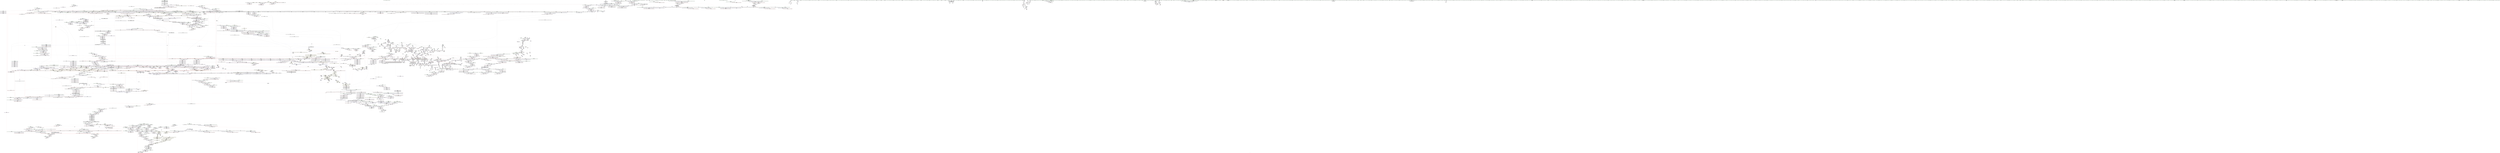 digraph "SVFG" {
	label="SVFG";

	Node0x5562c53e0490 [shape=record,color=grey,label="{NodeID: 0\nNullPtr|{|<s62>217}}"];
	Node0x5562c53e0490 -> Node0x5562c5c596f0[style=solid];
	Node0x5562c53e0490 -> Node0x5562c5c597f0[style=solid];
	Node0x5562c53e0490 -> Node0x5562c5c598c0[style=solid];
	Node0x5562c53e0490 -> Node0x5562c5c59990[style=solid];
	Node0x5562c53e0490 -> Node0x5562c5c59a60[style=solid];
	Node0x5562c53e0490 -> Node0x5562c5c59b30[style=solid];
	Node0x5562c53e0490 -> Node0x5562c5c59c00[style=solid];
	Node0x5562c53e0490 -> Node0x5562c5c59cd0[style=solid];
	Node0x5562c53e0490 -> Node0x5562c5c59da0[style=solid];
	Node0x5562c53e0490 -> Node0x5562c5c59e70[style=solid];
	Node0x5562c53e0490 -> Node0x5562c5c59f40[style=solid];
	Node0x5562c53e0490 -> Node0x5562c5c5a010[style=solid];
	Node0x5562c53e0490 -> Node0x5562c5c5a0e0[style=solid];
	Node0x5562c53e0490 -> Node0x5562c5c5a1b0[style=solid];
	Node0x5562c53e0490 -> Node0x5562c5c5a280[style=solid];
	Node0x5562c53e0490 -> Node0x5562c5c5a350[style=solid];
	Node0x5562c53e0490 -> Node0x5562c5c5a420[style=solid];
	Node0x5562c53e0490 -> Node0x5562c5c5a4f0[style=solid];
	Node0x5562c53e0490 -> Node0x5562c5c5a5c0[style=solid];
	Node0x5562c53e0490 -> Node0x5562c5c5a690[style=solid];
	Node0x5562c53e0490 -> Node0x5562c5c5a760[style=solid];
	Node0x5562c53e0490 -> Node0x5562c5c5a830[style=solid];
	Node0x5562c53e0490 -> Node0x5562c5c5a900[style=solid];
	Node0x5562c53e0490 -> Node0x5562c5c5a9d0[style=solid];
	Node0x5562c53e0490 -> Node0x5562c5c5aaa0[style=solid];
	Node0x5562c53e0490 -> Node0x5562c5c5ab70[style=solid];
	Node0x5562c53e0490 -> Node0x5562c5c5ac40[style=solid];
	Node0x5562c53e0490 -> Node0x5562c5c5ad10[style=solid];
	Node0x5562c53e0490 -> Node0x5562c5c5ade0[style=solid];
	Node0x5562c53e0490 -> Node0x5562c5c5aeb0[style=solid];
	Node0x5562c53e0490 -> Node0x5562c5c5af80[style=solid];
	Node0x5562c53e0490 -> Node0x5562c5c5b050[style=solid];
	Node0x5562c53e0490 -> Node0x5562c5c5b120[style=solid];
	Node0x5562c53e0490 -> Node0x5562c5c5b1f0[style=solid];
	Node0x5562c53e0490 -> Node0x5562c5c5b2c0[style=solid];
	Node0x5562c53e0490 -> Node0x5562c5c5b390[style=solid];
	Node0x5562c53e0490 -> Node0x5562c5c5b460[style=solid];
	Node0x5562c53e0490 -> Node0x5562c5c5b530[style=solid];
	Node0x5562c53e0490 -> Node0x5562c5c5b600[style=solid];
	Node0x5562c53e0490 -> Node0x5562c5c5b6d0[style=solid];
	Node0x5562c53e0490 -> Node0x5562c5c5b7a0[style=solid];
	Node0x5562c53e0490 -> Node0x5562c5c5b870[style=solid];
	Node0x5562c53e0490 -> Node0x5562c5c5b940[style=solid];
	Node0x5562c53e0490 -> Node0x5562c5c5ba10[style=solid];
	Node0x5562c53e0490 -> Node0x5562c5c5bae0[style=solid];
	Node0x5562c53e0490 -> Node0x5562c5c5bbb0[style=solid];
	Node0x5562c53e0490 -> Node0x5562c5c6d840[style=solid];
	Node0x5562c53e0490 -> Node0x5562c5c73fa0[style=solid];
	Node0x5562c53e0490 -> Node0x5562c5cba080[style=solid];
	Node0x5562c53e0490 -> Node0x5562c5cba3c0[style=solid];
	Node0x5562c53e0490 -> Node0x5562c5cba700[style=solid];
	Node0x5562c53e0490 -> Node0x5562c5cba7d0[style=solid];
	Node0x5562c53e0490 -> Node0x5562c5cbaa40[style=solid];
	Node0x5562c53e0490 -> Node0x5562c5cbe320[style=solid];
	Node0x5562c53e0490 -> Node0x5562c5cf8620[style=solid];
	Node0x5562c53e0490 -> Node0x5562c5cf8f20[style=solid];
	Node0x5562c53e0490 -> Node0x5562c5cf90a0[style=solid];
	Node0x5562c53e0490 -> Node0x5562c5cf99a0[style=solid];
	Node0x5562c53e0490 -> Node0x5562c5cfa120[style=solid];
	Node0x5562c53e0490 -> Node0x5562c5cfb320[style=solid];
	Node0x5562c53e0490 -> Node0x5562c5cfc220[style=solid];
	Node0x5562c53e0490 -> Node0x5562c5cfcca0[style=solid];
	Node0x5562c53e0490:s62 -> Node0x5562c5ee7b00[style=solid,color=red];
	Node0x5562c5c68620 [shape=record,color=red,label="{NodeID: 1550\n2795\<--2749\nexn13\<--exn.slot\n_ZNSt8_Rb_treeINSt7__cxx1112basic_stringIcSt11char_traitsIcESaIcEEESt4pairIKS5_iESt10_Select1stIS8_ESt4lessIS5_ESaIS8_EE17_M_construct_nodeIJRKSt21piecewise_construct_tSt5tupleIJRS7_EESJ_IJEEEEEvPSt13_Rb_tree_nodeIS8_EDpOT_\n}"];
	Node0x5562c5c468c0 [shape=record,color=green,label="{NodeID: 443\n3073\<--3074\n_ZNSt7__cxx1112basic_stringIcSt11char_traitsIcESaIcEEC1ERKS4_\<--_ZNSt7__cxx1112basic_stringIcSt11char_traitsIcESaIcEEC1ERKS4__field_insensitive\n}"];
	Node0x5562c5c9fb90 [shape=record,color=black,label="{NodeID: 3100\nMR_91V_10 = PHI(MR_91V_8, MR_91V_6, )\npts\{190000 \}\n|{<s0>35}}"];
	Node0x5562c5c9fb90:s0 -> Node0x5562c5da20e0[style=dashed,color=blue];
	Node0x5562c5cbe0b0 [shape=record,color=blue,label="{NodeID: 1993\n3180\<--3211\n__comp\<--frombool\n_ZNSt8_Rb_treeINSt7__cxx1112basic_stringIcSt11char_traitsIcESaIcEEESt4pairIKS5_iESt10_Select1stIS8_ESt4lessIS5_ESaIS8_EE24_M_get_insert_unique_posERS7_\n}"];
	Node0x5562c5cbe0b0 -> Node0x5562c5c6b130[style=dashed];
	Node0x5562c5cbe0b0 -> Node0x5562c5dae0f0[style=dashed];
	Node0x5562c5c55cf0 [shape=record,color=purple,label="{NodeID: 886\n600\<--31\narrayidx135\<--_ZN4flow1fE\n_ZN4flow3sapEv\n}"];
	Node0x5562c5c55cf0 -> Node0x5562c5c895a0[style=solid];
	Node0x5562c5c55cf0 -> Node0x5562c5c70ba0[style=solid];
	Node0x5562c5ee3460 [shape=record,color=black,label="{NodeID: 4650\n1487 = PHI(1433, 1459, 2727, 2758, )\n0th arg _ZNSt8_Rb_treeINSt7__cxx1112basic_stringIcSt11char_traitsIcESaIcEEESt4pairIKS5_iESt10_Select1stIS8_ESt4lessIS5_ESaIS8_EE21_M_get_Node_allocatorEv }"];
	Node0x5562c5ee3460 -> Node0x5562c5c75250[style=solid];
	Node0x5562c5c8c320 [shape=record,color=red,label="{NodeID: 1329\n964\<--827\n\<--i44\nmain\n}"];
	Node0x5562c5c8c320 -> Node0x5562c5c60350[style=solid];
	Node0x5562c5c3e970 [shape=record,color=green,label="{NodeID: 222\n1579\<--1580\n.addr\<--.addr_field_insensitive\n_ZN9__gnu_cxx13new_allocatorISt13_Rb_tree_nodeISt4pairIKNSt7__cxx1112basic_stringIcSt11char_traitsIcESaIcEEEiEEE10deallocateEPSB_m\n}"];
	Node0x5562c5c3e970 -> Node0x5562c5c75c10[style=solid];
	Node0x5562c5c73c60 [shape=record,color=blue,label="{NodeID: 1772\n1230\<--1229\nthis.addr\<--this\n_ZNSt15_Rb_tree_headerC2Ev\n}"];
	Node0x5562c5c73c60 -> Node0x5562c5c8d770[style=dashed];
	Node0x5562c5c62710 [shape=record,color=black,label="{NodeID: 665\n1696\<--1695\n\<--_M_impl\n_ZNKSt8_Rb_treeINSt7__cxx1112basic_stringIcSt11char_traitsIcESaIcEEESt4pairIKS5_iESt10_Select1stIS8_ESt4lessIS5_ESaIS8_EE4findERS7_\n}"];
	Node0x5562c5c62710 -> Node0x5562c5c79820[style=solid];
	Node0x5562c5ed0bd0 [shape=record,color=black,label="{NodeID: 4429\n1081 = PHI(2049, )\n}"];
	Node0x5562c5ed0bd0 -> Node0x5562c5c731d0[style=solid];
	Node0x5562c5c80f90 [shape=record,color=purple,label="{NodeID: 1108\n3351\<--3344\nsecond\<--this1\n_ZNSt4pairIPSt18_Rb_tree_node_baseS1_EC2IRS1_Lb1EEEOT_RKS1_\n}"];
	Node0x5562c5c80f90 -> Node0x5562c5cbef50[style=solid];
	Node0x5562c53e0520 [shape=record,color=green,label="{NodeID: 1\n7\<--1\n__dso_handle\<--dummyObj\nGlob }"];
	Node0x5562c5c686f0 [shape=record,color=red,label="{NodeID: 1551\n2796\<--2751\nsel\<--ehselector.slot\n_ZNSt8_Rb_treeINSt7__cxx1112basic_stringIcSt11char_traitsIcESaIcEEESt4pairIKS5_iESt10_Select1stIS8_ESt4lessIS5_ESaIS8_EE17_M_construct_nodeIJRKSt21piecewise_construct_tSt5tupleIJRS7_EESJ_IJEEEEEvPSt13_Rb_tree_nodeIS8_EDpOT_\n}"];
	Node0x5562c5c469c0 [shape=record,color=green,label="{NodeID: 444\n3080\<--3081\n__t.addr\<--__t.addr_field_insensitive\n_ZSt3getILm0EJRKNSt7__cxx1112basic_stringIcSt11char_traitsIcESaIcEEEEERNSt13tuple_elementIXT_ESt5tupleIJDpT0_EEE4typeERSC_\n}"];
	Node0x5562c5c469c0 -> Node0x5562c5c69f50[style=solid];
	Node0x5562c5c469c0 -> Node0x5562c5cbd3b0[style=solid];
	Node0x5562c5ca0090 [shape=record,color=black,label="{NodeID: 3101\nMR_94V_12 = PHI(MR_94V_5, MR_94V_4, )\npts\{230000 \}\n|{<s0>35}}"];
	Node0x5562c5ca0090:s0 -> Node0x5562c5da20e0[style=dashed,color=blue];
	Node0x5562c5cbe180 [shape=record,color=blue,label="{NodeID: 1994\n3176\<--3224\n__x\<--cond\n_ZNSt8_Rb_treeINSt7__cxx1112basic_stringIcSt11char_traitsIcESaIcEEESt4pairIKS5_iESt10_Select1stIS8_ESt4lessIS5_ESaIS8_EE24_M_get_insert_unique_posERS7_\n}"];
	Node0x5562c5cbe180 -> Node0x5562c5dad6f0[style=dashed];
	Node0x5562c5c55dc0 [shape=record,color=purple,label="{NodeID: 887\n656\<--31\narrayidx163\<--_ZN4flow1fE\n_ZN4flow3sapEv\n}"];
	Node0x5562c5c55dc0 -> Node0x5562c5c89b50[style=solid];
	Node0x5562c5ee3780 [shape=record,color=black,label="{NodeID: 4651\n2050 = PHI(1074, )\n0th arg _ZNSt3mapINSt7__cxx1112basic_stringIcSt11char_traitsIcESaIcEEEiSt4lessIS5_ESaISt4pairIKS5_iEEE3endEv }"];
	Node0x5562c5ee3780 -> Node0x5562c5cb7710[style=solid];
	Node0x5562c5c8c3f0 [shape=record,color=red,label="{NodeID: 1330\n973\<--827\n\<--i44\nmain\n}"];
	Node0x5562c5c8c3f0 -> Node0x5562c5cf7720[style=solid];
	Node0x5562c5c3ea40 [shape=record,color=green,label="{NodeID: 223\n1588\<--1589\n_ZdlPv\<--_ZdlPv_field_insensitive\n}"];
	Node0x5562c5c73d30 [shape=record,color=blue,label="{NodeID: 1773\n1236\<--34\n_M_color\<--\n_ZNSt15_Rb_tree_headerC2Ev\n|{<s0>60}}"];
	Node0x5562c5c73d30:s0 -> Node0x5562c5e06cf0[style=dashed,color=blue];
	Node0x5562c5c627e0 [shape=record,color=black,label="{NodeID: 666\n1662\<--1715\n_ZNKSt8_Rb_treeINSt7__cxx1112basic_stringIcSt11char_traitsIcESaIcEEESt4pairIKS5_iESt10_Select1stIS8_ESt4lessIS5_ESaIS8_EE4findERS7__ret\<--\n_ZNKSt8_Rb_treeINSt7__cxx1112basic_stringIcSt11char_traitsIcESaIcEEESt4pairIKS5_iESt10_Select1stIS8_ESt4lessIS5_ESaIS8_EE4findERS7_\n|{<s0>38}}"];
	Node0x5562c5c627e0:s0 -> Node0x5562c5ed0560[style=solid,color=blue];
	Node0x5562c5ed0d10 [shape=record,color=black,label="{NodeID: 4430\n1086 = PHI(2032, )\n}"];
	Node0x5562c5c81060 [shape=record,color=purple,label="{NodeID: 1109\n3379\<--3365\ncoerce.dive\<--retval\n_ZNSt8_Rb_treeINSt7__cxx1112basic_stringIcSt11char_traitsIcESaIcEEESt4pairIKS5_iESt10_Select1stIS8_ESt4lessIS5_ESaIS8_EE5beginEv\n}"];
	Node0x5562c5c81060 -> Node0x5562c5c6c310[style=solid];
	Node0x5562c5bd83e0 [shape=record,color=green,label="{NodeID: 2\n8\<--1\n.str\<--dummyObj\nGlob }"];
	Node0x5562c5c687c0 [shape=record,color=red,label="{NodeID: 1552\n2815\<--2809\n\<--__a.addr\n_ZNSt16allocator_traitsISaISt13_Rb_tree_nodeISt4pairIKNSt7__cxx1112basic_stringIcSt11char_traitsIcESaIcEEEiEEEE8allocateERSB_m\n}"];
	Node0x5562c5c687c0 -> Node0x5562c5c66f60[style=solid];
	Node0x5562c5c46a90 [shape=record,color=green,label="{NodeID: 445\n3086\<--3087\n_ZSt12__get_helperILm0ERKNSt7__cxx1112basic_stringIcSt11char_traitsIcESaIcEEEJEERT0_RSt11_Tuple_implIXT_EJS8_DpT1_EE\<--_ZSt12__get_helperILm0ERKNSt7__cxx1112basic_stringIcSt11char_traitsIcESaIcEEEJEERT0_RSt11_Tuple_implIXT_EJS8_DpT1_EE_field_insensitive\n}"];
	Node0x5562c5ca0590 [shape=record,color=black,label="{NodeID: 3102\nMR_580V_3 = PHI(MR_580V_5, MR_580V_2, )\npts\{2294 \}\n}"];
	Node0x5562c5ca0590 -> Node0x5562c5c94110[style=dashed];
	Node0x5562c5ca0590 -> Node0x5562c5c941e0[style=dashed];
	Node0x5562c5ca0590 -> Node0x5562c5c942b0[style=dashed];
	Node0x5562c5ca0590 -> Node0x5562c5c94380[style=dashed];
	Node0x5562c5ca0590 -> Node0x5562c5c94450[style=dashed];
	Node0x5562c5ca0590 -> Node0x5562c5cb9040[style=dashed];
	Node0x5562c5ca0590 -> Node0x5562c5cb9110[style=dashed];
	Node0x5562c5cbe250 [shape=record,color=blue,label="{NodeID: 1995\n3235\<--3232\ncoerce.dive\<--call8\n_ZNSt8_Rb_treeINSt7__cxx1112basic_stringIcSt11char_traitsIcESaIcEEESt4pairIKS5_iESt10_Select1stIS8_ESt4lessIS5_ESaIS8_EE24_M_get_insert_unique_posERS7_\n|{|<s1>252}}"];
	Node0x5562c5cbe250 -> Node0x5562c5daccf0[style=dashed];
	Node0x5562c5cbe250:s1 -> Node0x5562c5dbddd0[style=dashed,color=red];
	Node0x5562c5c55e90 [shape=record,color=purple,label="{NodeID: 888\n189\<--42\n\<--.str.2\n_ZN4flow4initEiii\n}"];
	Node0x5562c5ee3890 [shape=record,color=black,label="{NodeID: 4652\n1396 = PHI(1346, 2320, 3217, )\n0th arg _ZNSt8_Rb_treeINSt7__cxx1112basic_stringIcSt11char_traitsIcESaIcEEESt4pairIKS5_iESt10_Select1stIS8_ESt4lessIS5_ESaIS8_EE7_S_leftEPSt18_Rb_tree_node_base }"];
	Node0x5562c5ee3890 -> Node0x5562c5c74b00[style=solid];
	Node0x5562c5c8c4c0 [shape=record,color=red,label="{NodeID: 1331\n984\<--829\n\<--ret\nmain\n}"];
	Node0x5562c5c8c4c0 -> Node0x5562c5cf7ba0[style=solid];
	Node0x5562c5c3eb40 [shape=record,color=green,label="{NodeID: 224\n1595\<--1596\nthis.addr\<--this.addr_field_insensitive\n_ZNSaISt13_Rb_tree_nodeISt4pairIKNSt7__cxx1112basic_stringIcSt11char_traitsIcESaIcEEEiEEED2Ev\n}"];
	Node0x5562c5c3eb40 -> Node0x5562c5c8f7f0[style=solid];
	Node0x5562c5c3eb40 -> Node0x5562c5c75ce0[style=solid];
	Node0x5562c5c73e00 [shape=record,color=blue,label="{NodeID: 1774\n1250\<--1249\nthis.addr\<--this\n_ZN9__gnu_cxx13new_allocatorISt13_Rb_tree_nodeISt4pairIKNSt7__cxx1112basic_stringIcSt11char_traitsIcESaIcEEEiEEEC2Ev\n}"];
	Node0x5562c5c73e00 -> Node0x5562c5c8d840[style=dashed];
	Node0x5562c5c628b0 [shape=record,color=black,label="{NodeID: 667\n1717\<--1732\n_ZNKSt23_Rb_tree_const_iteratorISt4pairIKNSt7__cxx1112basic_stringIcSt11char_traitsIcESaIcEEEiEEeqERKS9__ret\<--cmp\n_ZNKSt23_Rb_tree_const_iteratorISt4pairIKNSt7__cxx1112basic_stringIcSt11char_traitsIcESaIcEEEiEEeqERKS9_\n|{<s0>40|<s1>103}}"];
	Node0x5562c5c628b0:s0 -> Node0x5562c5ed0810[style=solid,color=blue];
	Node0x5562c5c628b0:s1 -> Node0x5562c5ed4d10[style=solid,color=blue];
	Node0x5562c5ed0e20 [shape=record,color=black,label="{NodeID: 4431\n1094 = PHI(2081, )\n}"];
	Node0x5562c5ed0e20 -> Node0x5562c5c575e0[style=solid];
	Node0x5562c5c81130 [shape=record,color=purple,label="{NodeID: 1110\n3371\<--3370\n_M_impl\<--this1\n_ZNSt8_Rb_treeINSt7__cxx1112basic_stringIcSt11char_traitsIcESaIcEEESt4pairIKS5_iESt10_Select1stIS8_ESt4lessIS5_ESaIS8_EE5beginEv\n}"];
	Node0x5562c5c81130 -> Node0x5562c5c51640[style=solid];
	Node0x5562c5c36260 [shape=record,color=green,label="{NodeID: 3\n10\<--1\n.str.1\<--dummyObj\nGlob }"];
	Node0x5562c5c68890 [shape=record,color=red,label="{NodeID: 1553\n2817\<--2811\n\<--__n.addr\n_ZNSt16allocator_traitsISaISt13_Rb_tree_nodeISt4pairIKNSt7__cxx1112basic_stringIcSt11char_traitsIcESaIcEEEiEEEE8allocateERSB_m\n|{<s0>217}}"];
	Node0x5562c5c68890:s0 -> Node0x5562c5ee79f0[style=solid,color=red];
	Node0x5562c5c46b90 [shape=record,color=green,label="{NodeID: 446\n3094\<--3095\n__t.addr\<--__t.addr_field_insensitive\n_ZSt12__get_helperILm0ERKNSt7__cxx1112basic_stringIcSt11char_traitsIcESaIcEEEJEERT0_RSt11_Tuple_implIXT_EJS8_DpT1_EE\n}"];
	Node0x5562c5c46b90 -> Node0x5562c5c6a020[style=solid];
	Node0x5562c5c46b90 -> Node0x5562c5cbd480[style=solid];
	Node0x5562c5ca0a90 [shape=record,color=black,label="{NodeID: 3103\nMR_582V_3 = PHI(MR_582V_4, MR_582V_2, )\npts\{2296 \}\n}"];
	Node0x5562c5ca0a90 -> Node0x5562c5c94520[style=dashed];
	Node0x5562c5ca0a90 -> Node0x5562c5cb8f70[style=dashed];
	Node0x5562c5ca0a90 -> Node0x5562c5ca0a90[style=dashed];
	Node0x5562c5cbe320 [shape=record,color=blue, style = dotted,label="{NodeID: 1996\n3186\<--3\nref.tmp20\<--dummyVal\n_ZNSt8_Rb_treeINSt7__cxx1112basic_stringIcSt11char_traitsIcESaIcEEESt4pairIKS5_iESt10_Select1stIS8_ESt4lessIS5_ESaIS8_EE24_M_get_insert_unique_posERS7_\n|{|<s1>258}}"];
	Node0x5562c5cbe320 -> Node0x5562c5dac2f0[style=dashed];
	Node0x5562c5cbe320:s1 -> Node0x5562c5dd2370[style=dashed,color=red];
	Node0x5562c5c55f60 [shape=record,color=purple,label="{NodeID: 889\n191\<--44\n\<--__PRETTY_FUNCTION__._ZN4flow4initEiii\n_ZN4flow4initEiii\n}"];
	Node0x5562c5ee3a20 [shape=record,color=black,label="{NodeID: 4653\n1959 = PHI(1953, )\n0th arg _ZNK9__gnu_cxx16__aligned_membufISt4pairIKNSt7__cxx1112basic_stringIcSt11char_traitsIcESaIcEEEiEE6_M_ptrEv }"];
	Node0x5562c5ee3a20 -> Node0x5562c5cb6ef0[style=solid];
	Node0x5562c5c8c590 [shape=record,color=red,label="{NodeID: 1332\n963\<--962\n\<--first\nmain\n|{<s0>34}}"];
	Node0x5562c5c8c590:s0 -> Node0x5562c5ee1220[style=solid,color=red];
	Node0x5562c5c3ec10 [shape=record,color=green,label="{NodeID: 225\n1601\<--1602\n_ZN9__gnu_cxx13new_allocatorISt13_Rb_tree_nodeISt4pairIKNSt7__cxx1112basic_stringIcSt11char_traitsIcESaIcEEEiEEED2Ev\<--_ZN9__gnu_cxx13new_allocatorISt13_Rb_tree_nodeISt4pairIKNSt7__cxx1112basic_stringIcSt11char_traitsIcESaIcEEEiEEED2Ev_field_insensitive\n}"];
	Node0x5562c5c73ed0 [shape=record,color=blue,label="{NodeID: 1775\n1257\<--1256\nthis.addr\<--this\n_ZNSt15_Rb_tree_header8_M_resetEv\n}"];
	Node0x5562c5c73ed0 -> Node0x5562c5c8d910[style=dashed];
	Node0x5562c5c62980 [shape=record,color=black,label="{NodeID: 668\n1743\<--1742\n\<--_M_impl\n_ZNKSt8_Rb_treeINSt7__cxx1112basic_stringIcSt11char_traitsIcESaIcEEESt4pairIKS5_iESt10_Select1stIS8_ESt4lessIS5_ESaIS8_EE3endEv\n}"];
	Node0x5562c5c62980 -> Node0x5562c5c79dd0[style=solid];
	Node0x5562c5ed0f90 [shape=record,color=black,label="{NodeID: 4432\n1098 = PHI(1837, )\n}"];
	Node0x5562c5ed0f90 -> Node0x5562c3f155f0[style=solid];
	Node0x5562c5dbc0e0 [shape=record,color=yellow,style=double,label="{NodeID: 3325\n287V_1 = ENCHI(MR_287V_0)\npts\{620002 650002 28500008 \}\nFun[_ZNSt4pairIiiEC2IRiS2_Lb1EEEOT_OT0_]}"];
	Node0x5562c5dbc0e0 -> Node0x5562c5c8fcd0[style=dashed];
	Node0x5562c5dbc0e0 -> Node0x5562c5c8fda0[style=dashed];
	Node0x5562c5c81200 [shape=record,color=purple,label="{NodeID: 1111\n3373\<--3372\nadd.ptr\<--\n_ZNSt8_Rb_treeINSt7__cxx1112basic_stringIcSt11char_traitsIcESaIcEEESt4pairIKS5_iESt10_Select1stIS8_ESt4lessIS5_ESaIS8_EE5beginEv\n}"];
	Node0x5562c5c81200 -> Node0x5562c5c51710[style=solid];
	Node0x5562c5c365a0 [shape=record,color=green,label="{NodeID: 4\n12\<--1\n__PRETTY_FUNCTION__._Z6powmodxx\<--dummyObj\nGlob }"];
	Node0x5562c5c68960 [shape=record,color=red,label="{NodeID: 1554\n2835\<--2826\nthis1\<--this.addr\n_ZN9__gnu_cxx13new_allocatorISt13_Rb_tree_nodeISt4pairIKNSt7__cxx1112basic_stringIcSt11char_traitsIcESaIcEEEiEEE8allocateEmPKv\n|{<s0>218}}"];
	Node0x5562c5c68960:s0 -> Node0x5562c5ee6450[style=solid,color=red];
	Node0x5562c5c46c60 [shape=record,color=green,label="{NodeID: 447\n3102\<--3103\nretval\<--retval_field_insensitive\n_ZNKSt23_Rb_tree_const_iteratorISt4pairIKNSt7__cxx1112basic_stringIcSt11char_traitsIcESaIcEEEiEE13_M_const_castEv\n|{|<s1>242}}"];
	Node0x5562c5c46c60 -> Node0x5562c5c7f800[style=solid];
	Node0x5562c5c46c60:s1 -> Node0x5562c5ee6560[style=solid,color=red];
	Node0x5562c5ca0f90 [shape=record,color=black,label="{NodeID: 3104\nMR_77V_3 = PHI(MR_77V_4, MR_77V_2, )\npts\{308 \}\n}"];
	Node0x5562c5ca0f90 -> Node0x5562c5c86820[style=dashed];
	Node0x5562c5ca0f90 -> Node0x5562c5c868f0[style=dashed];
	Node0x5562c5ca0f90 -> Node0x5562c5c869c0[style=dashed];
	Node0x5562c5ca0f90 -> Node0x5562c5c70380[style=dashed];
	Node0x5562c5cbe3f0 [shape=record,color=blue,label="{NodeID: 1997\n3266\<--3265\nthis.addr\<--this\n_ZNSt8_Rb_treeINSt7__cxx1112basic_stringIcSt11char_traitsIcESaIcEEESt4pairIKS5_iESt10_Select1stIS8_ESt4lessIS5_ESaIS8_EE11_M_leftmostEv\n}"];
	Node0x5562c5cbe3f0 -> Node0x5562c5c6b470[style=dashed];
	Node0x5562c5c56030 [shape=record,color=purple,label="{NodeID: 890\n896\<--52\narrayidx\<--p\nmain\n|{<s0>30}}"];
	Node0x5562c5c56030:s0 -> Node0x5562c5ee27f0[style=solid,color=red];
	Node0x5562c5ee3b30 [shape=record,color=black,label="{NodeID: 4654\n1645 = PHI(1007, )\n0th arg _ZNSt8_Rb_treeINSt7__cxx1112basic_stringIcSt11char_traitsIcESaIcEEESt4pairIKS5_iESt10_Select1stIS8_ESt4lessIS5_ESaIS8_EE5clearEv }"];
	Node0x5562c5ee3b30 -> Node0x5562c5c76360[style=solid];
	Node0x5562c5dce2b0 [shape=record,color=yellow,style=double,label="{NodeID: 3547\n270V_1 = ENCHI(MR_270V_0)\npts\{10670000 \}\nFun[_ZNSt3mapINSt7__cxx1112basic_stringIcSt11char_traitsIcESaIcEEEiSt4lessIS5_ESaISt4pairIKS5_iEEEixERS9_]|{|<s1>47}}"];
	Node0x5562c5dce2b0 -> Node0x5562c5da30a0[style=dashed];
	Node0x5562c5dce2b0:s1 -> Node0x5562c5cb8750[style=dashed,color=red];
	Node0x5562c5c8c660 [shape=record,color=red,label="{NodeID: 1333\n968\<--967\n\<--second\nmain\n}"];
	Node0x5562c5c8c660 -> Node0x5562c5cf75a0[style=solid];
	Node0x5562c5c3ed10 [shape=record,color=green,label="{NodeID: 226\n1606\<--1607\nthis.addr\<--this.addr_field_insensitive\n_ZN9__gnu_cxx13new_allocatorISt13_Rb_tree_nodeISt4pairIKNSt7__cxx1112basic_stringIcSt11char_traitsIcESaIcEEEiEEED2Ev\n}"];
	Node0x5562c5c3ed10 -> Node0x5562c5c8f8c0[style=solid];
	Node0x5562c5c3ed10 -> Node0x5562c5c75db0[style=solid];
	Node0x5562c5c73fa0 [shape=record,color=blue, style = dotted,label="{NodeID: 1776\n1262\<--3\n_M_parent\<--dummyVal\n_ZNSt15_Rb_tree_header8_M_resetEv\n|{<s0>62|<s1>97}}"];
	Node0x5562c5c73fa0:s0 -> Node0x5562c5e06e80[style=dashed,color=blue];
	Node0x5562c5c73fa0:s1 -> Node0x5562c5e07850[style=dashed,color=blue];
	Node0x5562c5c62a50 [shape=record,color=black,label="{NodeID: 669\n1745\<--1744\n\<--add.ptr\n_ZNKSt8_Rb_treeINSt7__cxx1112basic_stringIcSt11char_traitsIcESaIcEEESt4pairIKS5_iESt10_Select1stIS8_ESt4lessIS5_ESaIS8_EE3endEv\n}"];
	Node0x5562c5c62a50 -> Node0x5562c5c79ea0[style=solid];
	Node0x5562c5ed10d0 [shape=record,color=black,label="{NodeID: 4433\n1126 = PHI(2081, )\n}"];
	Node0x5562c5ed10d0 -> Node0x5562c5c57850[style=solid];
	Node0x5562c5c812d0 [shape=record,color=purple,label="{NodeID: 1112\n3375\<--3374\n_M_header\<--\n_ZNSt8_Rb_treeINSt7__cxx1112basic_stringIcSt11char_traitsIcESaIcEEESt4pairIKS5_iESt10_Select1stIS8_ESt4lessIS5_ESaIS8_EE5beginEv\n}"];
	Node0x5562c5c36660 [shape=record,color=green,label="{NodeID: 5\n34\<--1\n\<--dummyObj\nCan only get source location for instruction, argument, global var or function.|{<s0>32|<s1>33|<s2>34}}"];
	Node0x5562c5c36660:s0 -> Node0x5562c5ee16d0[style=solid,color=red];
	Node0x5562c5c36660:s1 -> Node0x5562c5ee16d0[style=solid,color=red];
	Node0x5562c5c36660:s2 -> Node0x5562c5ee16d0[style=solid,color=red];
	Node0x5562c5c68a30 [shape=record,color=red,label="{NodeID: 1555\n2836\<--2828\n\<--__n.addr\n_ZN9__gnu_cxx13new_allocatorISt13_Rb_tree_nodeISt4pairIKNSt7__cxx1112basic_stringIcSt11char_traitsIcESaIcEEEiEEE8allocateEmPKv\n}"];
	Node0x5562c5c68a30 -> Node0x5562c5cfad20[style=solid];
	Node0x5562c5c46d30 [shape=record,color=green,label="{NodeID: 448\n3104\<--3105\nthis.addr\<--this.addr_field_insensitive\n_ZNKSt23_Rb_tree_const_iteratorISt4pairIKNSt7__cxx1112basic_stringIcSt11char_traitsIcESaIcEEEiEE13_M_const_castEv\n}"];
	Node0x5562c5c46d30 -> Node0x5562c5c6a0f0[style=solid];
	Node0x5562c5c46d30 -> Node0x5562c5cbd550[style=solid];
	Node0x5562c5cbe4c0 [shape=record,color=blue,label="{NodeID: 1998\n3281\<--3278\nthis.addr\<--this\n_ZNSt4pairIPSt18_Rb_tree_node_baseS1_EC2IRS1_S4_Lb1EEEOT_OT0_\n}"];
	Node0x5562c5cbe4c0 -> Node0x5562c5c6b540[style=dashed];
	Node0x5562c5c56100 [shape=record,color=purple,label="{NodeID: 891\n961\<--52\narrayidx49\<--p\nmain\n}"];
	Node0x5562c5ee3c40 [shape=record,color=black,label="{NodeID: 4655\n1551 = PHI(1460, )\n0th arg _ZNSt16allocator_traitsISaISt13_Rb_tree_nodeISt4pairIKNSt7__cxx1112basic_stringIcSt11char_traitsIcESaIcEEEiEEEE10deallocateERSB_PSA_m }"];
	Node0x5562c5ee3c40 -> Node0x5562c5c75800[style=solid];
	Node0x5562c5dce390 [shape=record,color=yellow,style=double,label="{NodeID: 3548\n272V_1 = ENCHI(MR_272V_0)\npts\{10690000 \}\nFun[_ZNSt3mapINSt7__cxx1112basic_stringIcSt11char_traitsIcESaIcEEEiSt4lessIS5_ESaISt4pairIKS5_iEEEixERS9_]|{|<s1>48}}"];
	Node0x5562c5dce390 -> Node0x5562c5da35a0[style=dashed];
	Node0x5562c5dce390:s1 -> Node0x5562c5db5730[style=dashed,color=red];
	Node0x5562c5c8c730 [shape=record,color=red,label="{NodeID: 1334\n1006\<--1003\nthis1\<--this.addr\n_ZNSt3mapINSt7__cxx1112basic_stringIcSt11char_traitsIcESaIcEEEiSt4lessIS5_ESaISt4pairIKS5_iEEE5clearEv\n}"];
	Node0x5562c5c8c730 -> Node0x5562c5c56dc0[style=solid];
	Node0x5562c5c3ede0 [shape=record,color=green,label="{NodeID: 227\n1613\<--1614\n__t.addr\<--__t.addr_field_insensitive\n_ZSt7forwardIRiEOT_RNSt16remove_referenceIS1_E4typeE\n}"];
	Node0x5562c5c3ede0 -> Node0x5562c5c8f990[style=solid];
	Node0x5562c5c3ede0 -> Node0x5562c5c75e80[style=solid];
	Node0x5562c5c74070 [shape=record,color=blue,label="{NodeID: 1777\n1266\<--1264\n_M_left\<--_M_header2\n_ZNSt15_Rb_tree_header8_M_resetEv\n|{<s0>62|<s1>97}}"];
	Node0x5562c5c74070:s0 -> Node0x5562c5e06e80[style=dashed,color=blue];
	Node0x5562c5c74070:s1 -> Node0x5562c5e07af0[style=dashed,color=blue];
	Node0x5562c5c62b20 [shape=record,color=black,label="{NodeID: 670\n1734\<--1751\n_ZNKSt8_Rb_treeINSt7__cxx1112basic_stringIcSt11char_traitsIcESaIcEEESt4pairIKS5_iESt10_Select1stIS8_ESt4lessIS5_ESaIS8_EE3endEv_ret\<--\n_ZNKSt8_Rb_treeINSt7__cxx1112basic_stringIcSt11char_traitsIcESaIcEEESt4pairIKS5_iESt10_Select1stIS8_ESt4lessIS5_ESaIS8_EE3endEv\n|{<s0>39|<s1>102|<s2>106}}"];
	Node0x5562c5c62b20:s0 -> Node0x5562c5ed06d0[style=solid,color=blue];
	Node0x5562c5c62b20:s1 -> Node0x5562c5ed4bd0[style=solid,color=blue];
	Node0x5562c5c62b20:s2 -> Node0x5562c5ed50a0[style=solid,color=blue];
	Node0x5562c5ed1210 [shape=record,color=black,label="{NodeID: 4434\n1141 = PHI(1611, )\n|{<s0>54}}"];
	Node0x5562c5ed1210:s0 -> Node0x5562c5ee0bc0[style=solid,color=red];
	Node0x5562c5c813a0 [shape=record,color=purple,label="{NodeID: 1113\n3376\<--3374\n_M_left\<--\n_ZNSt8_Rb_treeINSt7__cxx1112basic_stringIcSt11char_traitsIcESaIcEEESt4pairIKS5_iESt10_Select1stIS8_ESt4lessIS5_ESaIS8_EE5beginEv\n}"];
	Node0x5562c5c813a0 -> Node0x5562c5c6c240[style=solid];
	Node0x5562c5c36720 [shape=record,color=green,label="{NodeID: 6\n42\<--1\n.str.2\<--dummyObj\nGlob }"];
	Node0x5562c5c68b00 [shape=record,color=red,label="{NodeID: 1556\n2846\<--2828\n\<--__n.addr\n_ZN9__gnu_cxx13new_allocatorISt13_Rb_tree_nodeISt4pairIKNSt7__cxx1112basic_stringIcSt11char_traitsIcESaIcEEEiEEE8allocateEmPKv\n}"];
	Node0x5562c5c68b00 -> Node0x5562c5cf6e20[style=solid];
	Node0x5562c5c46e00 [shape=record,color=green,label="{NodeID: 449\n3116\<--3117\nthis.addr\<--this.addr_field_insensitive\n_ZNKSt8_Rb_treeINSt7__cxx1112basic_stringIcSt11char_traitsIcESaIcEEESt4pairIKS5_iESt10_Select1stIS8_ESt4lessIS5_ESaIS8_EE4sizeEv\n}"];
	Node0x5562c5c46e00 -> Node0x5562c5c6a360[style=solid];
	Node0x5562c5c46e00 -> Node0x5562c5cbd620[style=solid];
	Node0x5562c5ca1990 [shape=record,color=black,label="{NodeID: 3106\nMR_104V_3 = PHI(MR_104V_4, MR_104V_2, )\npts\{727 \}\n}"];
	Node0x5562c5ca1990 -> Node0x5562c5c8a370[style=dashed];
	Node0x5562c5cbe590 [shape=record,color=blue,label="{NodeID: 1999\n3283\<--3279\n__x.addr\<--__x\n_ZNSt4pairIPSt18_Rb_tree_node_baseS1_EC2IRS1_S4_Lb1EEEOT_OT0_\n}"];
	Node0x5562c5cbe590 -> Node0x5562c5c6b610[style=dashed];
	Node0x5562c5c561d0 [shape=record,color=purple,label="{NodeID: 892\n962\<--52\nfirst\<--p\nmain\n}"];
	Node0x5562c5c561d0 -> Node0x5562c5c8c590[style=solid];
	Node0x5562c5ee3d50 [shape=record,color=black,label="{NodeID: 4656\n1552 = PHI(1461, )\n1st arg _ZNSt16allocator_traitsISaISt13_Rb_tree_nodeISt4pairIKNSt7__cxx1112basic_stringIcSt11char_traitsIcESaIcEEEiEEEE10deallocateERSB_PSA_m }"];
	Node0x5562c5ee3d50 -> Node0x5562c5c758d0[style=solid];
	Node0x5562c5dce470 [shape=record,color=yellow,style=double,label="{NodeID: 3549\n239V_1 = ENCHI(MR_239V_0)\npts\{28500002 28500003 \}\nFun[_ZNSt3mapINSt7__cxx1112basic_stringIcSt11char_traitsIcESaIcEEEiSt4lessIS5_ESaISt4pairIKS5_iEEEixERS9_]|{<s0>41|<s1>49}}"];
	Node0x5562c5dce470:s0 -> Node0x5562c5d6d210[style=dashed,color=red];
	Node0x5562c5dce470:s1 -> Node0x5562c5db8d10[style=dashed,color=red];
	Node0x5562c5c8c800 [shape=record,color=red,label="{NodeID: 1335\n1028\<--1018\nthis1\<--this.addr\n_ZNKSt3mapINSt7__cxx1112basic_stringIcSt11char_traitsIcESaIcEEEiSt4lessIS5_ESaISt4pairIKS5_iEEE5countERS9_\n}"];
	Node0x5562c5c8c800 -> Node0x5562c5c57030[style=solid];
	Node0x5562c5c8c800 -> Node0x5562c5c57100[style=solid];
	Node0x5562c5c47620 [shape=record,color=green,label="{NodeID: 228\n1622\<--1623\nthis.addr\<--this.addr_field_insensitive\n_ZNSt4pairIiiEC2IRiS2_Lb1EEEOT_OT0_\n}"];
	Node0x5562c5c47620 -> Node0x5562c5c8fa60[style=solid];
	Node0x5562c5c47620 -> Node0x5562c5c75f50[style=solid];
	Node0x5562c5c74140 [shape=record,color=blue,label="{NodeID: 1778\n1270\<--1268\n_M_right\<--_M_header4\n_ZNSt15_Rb_tree_header8_M_resetEv\n|{<s0>62|<s1>97}}"];
	Node0x5562c5c74140:s0 -> Node0x5562c5e06e80[style=dashed,color=blue];
	Node0x5562c5c74140:s1 -> Node0x5562c5e07af0[style=dashed,color=blue];
	Node0x5562c5c62bf0 [shape=record,color=black,label="{NodeID: 671\n1778\<--1777\n\<--_M_impl\n_ZNKSt8_Rb_treeINSt7__cxx1112basic_stringIcSt11char_traitsIcESaIcEEESt4pairIKS5_iESt10_Select1stIS8_ESt4lessIS5_ESaIS8_EE14_M_lower_boundEPKSt13_Rb_tree_nodeIS8_EPKSt18_Rb_tree_node_baseRS7_\n}"];
	Node0x5562c5c62bf0 -> Node0x5562c5c7a110[style=solid];
	Node0x5562c5ed1350 [shape=record,color=black,label="{NodeID: 4435\n1145 = PHI(1611, )\n|{<s0>54}}"];
	Node0x5562c5ed1350:s0 -> Node0x5562c5ee0cd0[style=solid,color=red];
	Node0x5562c5c81470 [shape=record,color=purple,label="{NodeID: 1114\n3397\<--3395\nfirst\<--this1\n_ZNSt4pairIPSt18_Rb_tree_node_baseS1_EC2IRPSt13_Rb_tree_nodeIS_IKNSt7__cxx1112basic_stringIcSt11char_traitsIcESaIcEEEiEERS1_Lb1EEEOT_OT0_\n}"];
	Node0x5562c5c81470 -> Node0x5562c5cbf430[style=solid];
	Node0x5562c5c36b80 [shape=record,color=green,label="{NodeID: 7\n44\<--1\n__PRETTY_FUNCTION__._ZN4flow4initEiii\<--dummyObj\nGlob }"];
	Node0x5562c5c68bd0 [shape=record,color=red,label="{NodeID: 1557\n2860\<--2857\nthis1\<--this.addr\n_ZNK9__gnu_cxx13new_allocatorISt13_Rb_tree_nodeISt4pairIKNSt7__cxx1112basic_stringIcSt11char_traitsIcESaIcEEEiEEE8max_sizeEv\n}"];
	Node0x5562c5c46ed0 [shape=record,color=green,label="{NodeID: 450\n3129\<--3130\nthis.addr\<--this.addr_field_insensitive\n_ZNSt8_Rb_treeINSt7__cxx1112basic_stringIcSt11char_traitsIcESaIcEEESt4pairIKS5_iESt10_Select1stIS8_ESt4lessIS5_ESaIS8_EE12_M_rightmostEv\n}"];
	Node0x5562c5c46ed0 -> Node0x5562c5c6a500[style=solid];
	Node0x5562c5c46ed0 -> Node0x5562c5cbd6f0[style=solid];
	Node0x5562c5cbe660 [shape=record,color=blue,label="{NodeID: 2000\n3285\<--3280\n__y.addr\<--__y\n_ZNSt4pairIPSt18_Rb_tree_node_baseS1_EC2IRS1_S4_Lb1EEEOT_OT0_\n}"];
	Node0x5562c5cbe660 -> Node0x5562c5c6b6e0[style=dashed];
	Node0x5562c5c562a0 [shape=record,color=purple,label="{NodeID: 893\n966\<--52\narrayidx51\<--p\nmain\n}"];
	Node0x5562c5ee3e60 [shape=record,color=black,label="{NodeID: 4657\n1553 = PHI(115, )\n2nd arg _ZNSt16allocator_traitsISaISt13_Rb_tree_nodeISt4pairIKNSt7__cxx1112basic_stringIcSt11char_traitsIcESaIcEEEiEEEE10deallocateERSB_PSA_m }"];
	Node0x5562c5ee3e60 -> Node0x5562c5c759a0[style=solid];
	Node0x5562c5dce550 [shape=record,color=yellow,style=double,label="{NodeID: 3550\n275V_1 = ENCHI(MR_275V_0)\npts\{620004 650004 28500008 \}\nFun[_ZNSt3mapINSt7__cxx1112basic_stringIcSt11char_traitsIcESaIcEEEiSt4lessIS5_ESaISt4pairIKS5_iEEEixERS9_]|{|<s1>49|<s2>49}}"];
	Node0x5562c5dce550 -> Node0x5562c5da3aa0[style=dashed];
	Node0x5562c5dce550:s1 -> Node0x5562c5db8b20[style=dashed,color=red];
	Node0x5562c5dce550:s2 -> Node0x5562c5db8df0[style=dashed,color=red];
	Node0x5562c5c8c8d0 [shape=record,color=red,label="{NodeID: 1336\n1030\<--1020\n\<--__x.addr\n_ZNKSt3mapINSt7__cxx1112basic_stringIcSt11char_traitsIcESaIcEEEiSt4lessIS5_ESaISt4pairIKS5_iEEE5countERS9_\n|{<s0>38}}"];
	Node0x5562c5c8c8d0:s0 -> Node0x5562c5eebaa0[style=solid,color=red];
	Node0x5562c5c476b0 [shape=record,color=green,label="{NodeID: 229\n1624\<--1625\n__x.addr\<--__x.addr_field_insensitive\n_ZNSt4pairIiiEC2IRiS2_Lb1EEEOT_OT0_\n}"];
	Node0x5562c5c476b0 -> Node0x5562c5c8fb30[style=solid];
	Node0x5562c5c476b0 -> Node0x5562c5c76020[style=solid];
	Node0x5562c5c74210 [shape=record,color=blue,label="{NodeID: 1779\n1272\<--122\n_M_node_count\<--\n_ZNSt15_Rb_tree_header8_M_resetEv\n|{<s0>62|<s1>97}}"];
	Node0x5562c5c74210:s0 -> Node0x5562c5e06e80[style=dashed,color=blue];
	Node0x5562c5c74210:s1 -> Node0x5562c5e079e0[style=dashed,color=blue];
	Node0x5562c5c62cc0 [shape=record,color=black,label="{NodeID: 672\n1788\<--1787\n\<--\n_ZNKSt8_Rb_treeINSt7__cxx1112basic_stringIcSt11char_traitsIcESaIcEEESt4pairIKS5_iESt10_Select1stIS8_ESt4lessIS5_ESaIS8_EE14_M_lower_boundEPKSt13_Rb_tree_nodeIS8_EPKSt18_Rb_tree_node_baseRS7_\n}"];
	Node0x5562c5c62cc0 -> Node0x5562c5c76ec0[style=solid];
	Node0x5562c5ed1490 [shape=record,color=black,label="{NodeID: 4436\n1164 = PHI(3441, )\n}"];
	Node0x5562c5ed1490 -> Node0x5562c5c8d290[style=solid];
	Node0x5562c5c81540 [shape=record,color=purple,label="{NodeID: 1115\n3405\<--3395\nsecond\<--this1\n_ZNSt4pairIPSt18_Rb_tree_node_baseS1_EC2IRPSt13_Rb_tree_nodeIS_IKNSt7__cxx1112basic_stringIcSt11char_traitsIcESaIcEEEiEERS1_Lb1EEEOT_OT0_\n}"];
	Node0x5562c5c81540 -> Node0x5562c5cbf500[style=solid];
	Node0x5562c5c36c40 [shape=record,color=green,label="{NodeID: 8\n66\<--1\n.str.7\<--dummyObj\nGlob }"];
	Node0x5562c5c68ca0 [shape=record,color=red,label="{NodeID: 1558\n2887\<--2872\n\<--__a.addr\n_ZNSt16allocator_traitsISaISt13_Rb_tree_nodeISt4pairIKNSt7__cxx1112basic_stringIcSt11char_traitsIcESaIcEEEiEEEE9constructIS9_JRKSt21piecewise_construct_tSt5tupleIJRS8_EESH_IJEEEEEvRSB_PT_DpOT0_\n}"];
	Node0x5562c5c68ca0 -> Node0x5562c5c67370[style=solid];
	Node0x5562c5c46fa0 [shape=record,color=green,label="{NodeID: 451\n3144\<--3145\nthis.addr\<--this.addr_field_insensitive\n_ZNSt4pairIPSt18_Rb_tree_node_baseS1_EC2IRS1_Lb1EEERKS1_OT_\n}"];
	Node0x5562c5c46fa0 -> Node0x5562c5c6a5d0[style=solid];
	Node0x5562c5c46fa0 -> Node0x5562c5cbd7c0[style=solid];
	Node0x5562c5cbe730 [shape=record,color=blue,label="{NodeID: 2001\n3292\<--3295\nfirst\<--\n_ZNSt4pairIPSt18_Rb_tree_node_baseS1_EC2IRS1_S4_Lb1EEEOT_OT0_\n|{<s0>176|<s1>182|<s2>195}}"];
	Node0x5562c5cbe730:s0 -> Node0x5562c5d715f0[style=dashed,color=blue];
	Node0x5562c5cbe730:s1 -> Node0x5562c5d715f0[style=dashed,color=blue];
	Node0x5562c5cbe730:s2 -> Node0x5562c5d715f0[style=dashed,color=blue];
	Node0x5562c5c56370 [shape=record,color=purple,label="{NodeID: 894\n967\<--52\nsecond\<--p\nmain\n}"];
	Node0x5562c5c56370 -> Node0x5562c5c8c660[style=solid];
	Node0x5562c5ee3f70 [shape=record,color=black,label="{NodeID: 4658\n1970 = PHI(1963, )\n0th arg _ZNK9__gnu_cxx16__aligned_membufISt4pairIKNSt7__cxx1112basic_stringIcSt11char_traitsIcESaIcEEEiEE7_M_addrEv }"];
	Node0x5562c5ee3f70 -> Node0x5562c5cb6fc0[style=solid];
	Node0x5562c5dce690 [shape=record,color=yellow,style=double,label="{NodeID: 3551\n277V_1 = ENCHI(MR_277V_0)\npts\{620001 620002 620003 650001 650002 650003 \}\nFun[_ZNSt3mapINSt7__cxx1112basic_stringIcSt11char_traitsIcESaIcEEEiSt4lessIS5_ESaISt4pairIKS5_iEEEixERS9_]|{|<s1>41|<s2>49|<s3>49}}"];
	Node0x5562c5dce690 -> Node0x5562c5da4000[style=dashed];
	Node0x5562c5dce690:s1 -> Node0x5562c5d6d210[style=dashed,color=red];
	Node0x5562c5dce690:s2 -> Node0x5562c5db8c00[style=dashed,color=red];
	Node0x5562c5dce690:s3 -> Node0x5562c5db8df0[style=dashed,color=red];
	Node0x5562c5c8c9a0 [shape=record,color=red,label="{NodeID: 1337\n1074\<--1052\nthis1\<--this.addr\n_ZNSt3mapINSt7__cxx1112basic_stringIcSt11char_traitsIcESaIcEEEiSt4lessIS5_ESaISt4pairIKS5_iEEEixERS9_\n|{|<s1>41|<s2>42|<s3>44}}"];
	Node0x5562c5c8c9a0 -> Node0x5562c5c57510[style=solid];
	Node0x5562c5c8c9a0:s1 -> Node0x5562c5ee52e0[style=solid,color=red];
	Node0x5562c5c8c9a0:s2 -> Node0x5562c5ee3780[style=solid,color=red];
	Node0x5562c5c8c9a0:s3 -> Node0x5562c5edf800[style=solid,color=red];
	Node0x5562c5c47780 [shape=record,color=green,label="{NodeID: 230\n1626\<--1627\n__y.addr\<--__y.addr_field_insensitive\n_ZNSt4pairIiiEC2IRiS2_Lb1EEEOT_OT0_\n}"];
	Node0x5562c5c47780 -> Node0x5562c5c8fc00[style=solid];
	Node0x5562c5c47780 -> Node0x5562c5c760f0[style=solid];
	Node0x5562c5c742e0 [shape=record,color=blue,label="{NodeID: 1780\n1293\<--1292\nthis.addr\<--this\n_ZNSt8_Rb_treeINSt7__cxx1112basic_stringIcSt11char_traitsIcESaIcEEESt4pairIKS5_iESt10_Select1stIS8_ESt4lessIS5_ESaIS8_EED2Ev\n}"];
	Node0x5562c5c742e0 -> Node0x5562c5c8d9e0[style=dashed];
	Node0x5562c5c62d90 [shape=record,color=black,label="{NodeID: 673\n1791\<--1790\n\<--\n_ZNKSt8_Rb_treeINSt7__cxx1112basic_stringIcSt11char_traitsIcESaIcEEESt4pairIKS5_iESt10_Select1stIS8_ESt4lessIS5_ESaIS8_EE14_M_lower_boundEPKSt13_Rb_tree_nodeIS8_EPKSt18_Rb_tree_node_baseRS7_\n|{<s0>111}}"];
	Node0x5562c5c62d90:s0 -> Node0x5562c5ee1110[style=solid,color=red];
	Node0x5562c5ed15d0 [shape=record,color=black,label="{NodeID: 4437\n1172 = PHI(3441, )\n}"];
	Node0x5562c5ed15d0 -> Node0x5562c5c8d360[style=solid];
	Node0x5562c5c81610 [shape=record,color=red,label="{NodeID: 1116\n319\<--33\n\<--_ZN4flow1SE\n_ZN4flow3sapEv\n}"];
	Node0x5562c5c81610 -> Node0x5562c5c6f270[style=solid];
	Node0x5562c5c36d40 [shape=record,color=green,label="{NodeID: 9\n68\<--1\n.str.8\<--dummyObj\nGlob }"];
	Node0x5562c5c68d70 [shape=record,color=red,label="{NodeID: 1559\n2889\<--2874\n\<--__p.addr\n_ZNSt16allocator_traitsISaISt13_Rb_tree_nodeISt4pairIKNSt7__cxx1112basic_stringIcSt11char_traitsIcESaIcEEEiEEEE9constructIS9_JRKSt21piecewise_construct_tSt5tupleIJRS8_EESH_IJEEEEEvRSB_PT_DpOT0_\n|{<s0>224}}"];
	Node0x5562c5c68d70:s0 -> Node0x5562c5ee7240[style=solid,color=red];
	Node0x5562c5c47070 [shape=record,color=green,label="{NodeID: 452\n3146\<--3147\n__x.addr\<--__x.addr_field_insensitive\n_ZNSt4pairIPSt18_Rb_tree_node_baseS1_EC2IRS1_Lb1EEERKS1_OT_\n}"];
	Node0x5562c5c47070 -> Node0x5562c5c6a6a0[style=solid];
	Node0x5562c5c47070 -> Node0x5562c5cbd890[style=solid];
	Node0x5562c5cbe800 [shape=record,color=blue,label="{NodeID: 2002\n3297\<--3300\nsecond\<--\n_ZNSt4pairIPSt18_Rb_tree_node_baseS1_EC2IRS1_S4_Lb1EEEOT_OT0_\n|{<s0>176|<s1>182|<s2>195}}"];
	Node0x5562c5cbe800:s0 -> Node0x5562c5d71af0[style=dashed,color=blue];
	Node0x5562c5cbe800:s1 -> Node0x5562c5d71af0[style=dashed,color=blue];
	Node0x5562c5cbe800:s2 -> Node0x5562c5d71af0[style=dashed,color=blue];
	Node0x5562c5c56440 [shape=record,color=purple,label="{NodeID: 895\n775\<--60\n\<--_Z3hs1B5cxx11\n__cxx_global_var_init.5\n}"];
	Node0x5562c5ee40e0 [shape=record,color=black,label="{NodeID: 4659\n1840 = PHI(1097, 1701, 1784, 2313, 2503, 2530, 2559, 2591, 2616, 2686, 3209, 3252, )\n2nd arg _ZNKSt4lessINSt7__cxx1112basic_stringIcSt11char_traitsIcESaIcEEEEclERKS5_S8_ }"];
	Node0x5562c5ee40e0 -> Node0x5562c5c77470[style=solid];
	Node0x5562c5c8ca70 [shape=record,color=red,label="{NodeID: 1338\n1075\<--1054\n\<--__k.addr\n_ZNSt3mapINSt7__cxx1112basic_stringIcSt11char_traitsIcESaIcEEEiSt4lessIS5_ESaISt4pairIKS5_iEEEixERS9_\n|{<s0>41}}"];
	Node0x5562c5c8ca70:s0 -> Node0x5562c5ee53f0[style=solid,color=red];
	Node0x5562c5c47850 [shape=record,color=green,label="{NodeID: 231\n1646\<--1647\nthis.addr\<--this.addr_field_insensitive\n_ZNSt8_Rb_treeINSt7__cxx1112basic_stringIcSt11char_traitsIcESaIcEEESt4pairIKS5_iESt10_Select1stIS8_ESt4lessIS5_ESaIS8_EE5clearEv\n}"];
	Node0x5562c5c47850 -> Node0x5562c5c8fe70[style=solid];
	Node0x5562c5c47850 -> Node0x5562c5c76360[style=solid];
	Node0x5562c5c743b0 [shape=record,color=blue,label="{NodeID: 1781\n1295\<--1313\nexn.slot\<--\n_ZNSt8_Rb_treeINSt7__cxx1112basic_stringIcSt11char_traitsIcESaIcEEESt4pairIKS5_iESt10_Select1stIS8_ESt4lessIS5_ESaIS8_EED2Ev\n}"];
	Node0x5562c5c743b0 -> Node0x5562c5c8dab0[style=dashed];
	Node0x5562c5c62e60 [shape=record,color=black,label="{NodeID: 674\n1798\<--1797\n\<--\n_ZNKSt8_Rb_treeINSt7__cxx1112basic_stringIcSt11char_traitsIcESaIcEEESt4pairIKS5_iESt10_Select1stIS8_ESt4lessIS5_ESaIS8_EE14_M_lower_boundEPKSt13_Rb_tree_nodeIS8_EPKSt18_Rb_tree_node_baseRS7_\n|{<s0>112}}"];
	Node0x5562c5c62e60:s0 -> Node0x5562c5ee3350[style=solid,color=red];
	Node0x5562c5ed1710 [shape=record,color=black,label="{NodeID: 4438\n1281 = PHI()\n}"];
	Node0x5562c5c816e0 [shape=record,color=red,label="{NodeID: 1117\n358\<--33\n\<--_ZN4flow1SE\n_ZN4flow3sapEv\n}"];
	Node0x5562c5c816e0 -> Node0x5562c5c5cd50[style=solid];
	Node0x5562c5c36e40 [shape=record,color=green,label="{NodeID: 10\n70\<--1\n_ZSt3cin\<--dummyObj\nGlob }"];
	Node0x5562c5c68e40 [shape=record,color=red,label="{NodeID: 1560\n2890\<--2876\n\<--__args.addr\n_ZNSt16allocator_traitsISaISt13_Rb_tree_nodeISt4pairIKNSt7__cxx1112basic_stringIcSt11char_traitsIcESaIcEEEiEEEE9constructIS9_JRKSt21piecewise_construct_tSt5tupleIJRS8_EESH_IJEEEEEvRSB_PT_DpOT0_\n|{<s0>221}}"];
	Node0x5562c5c68e40:s0 -> Node0x5562c5eebd00[style=solid,color=red];
	Node0x5562c5c47140 [shape=record,color=green,label="{NodeID: 453\n3148\<--3149\n__y.addr\<--__y.addr_field_insensitive\n_ZNSt4pairIPSt18_Rb_tree_node_baseS1_EC2IRS1_Lb1EEERKS1_OT_\n}"];
	Node0x5562c5c47140 -> Node0x5562c5c6a770[style=solid];
	Node0x5562c5c47140 -> Node0x5562c5cbd960[style=solid];
	Node0x5562c5cbe8d0 [shape=record,color=blue,label="{NodeID: 2003\n3305\<--3304\nthis.addr\<--this\n_ZNSt17_Rb_tree_iteratorISt4pairIKNSt7__cxx1112basic_stringIcSt11char_traitsIcESaIcEEEiEEmmEv\n}"];
	Node0x5562c5cbe8d0 -> Node0x5562c5c6b950[style=dashed];
	Node0x5562c5c56510 [shape=record,color=purple,label="{NodeID: 896\n807\<--63\n\<--_Z3hs2B5cxx11\n__cxx_global_var_init.6\n}"];
	Node0x5562c5ee4c00 [shape=record,color=black,label="{NodeID: 4660\n3265 = PHI(2479, 2479, 2479, )\n0th arg _ZNSt8_Rb_treeINSt7__cxx1112basic_stringIcSt11char_traitsIcESaIcEEESt4pairIKS5_iESt10_Select1stIS8_ESt4lessIS5_ESaIS8_EE11_M_leftmostEv }"];
	Node0x5562c5ee4c00 -> Node0x5562c5cbe3f0[style=solid];
	Node0x5562c5c8cb40 [shape=record,color=red,label="{NodeID: 1339\n1093\<--1054\n\<--__k.addr\n_ZNSt3mapINSt7__cxx1112basic_stringIcSt11char_traitsIcESaIcEEEiSt4lessIS5_ESaISt4pairIKS5_iEEEixERS9_\n|{<s0>46}}"];
	Node0x5562c5c8cb40:s0 -> Node0x5562c5edf400[style=solid,color=red];
	Node0x5562c5c47920 [shape=record,color=green,label="{NodeID: 232\n1665\<--1666\nretval\<--retval_field_insensitive\n_ZNKSt8_Rb_treeINSt7__cxx1112basic_stringIcSt11char_traitsIcESaIcEEESt4pairIKS5_iESt10_Select1stIS8_ESt4lessIS5_ESaIS8_EE4findERS7_\n}"];
	Node0x5562c5c47920 -> Node0x5562c5c62570[style=solid];
	Node0x5562c5c47920 -> Node0x5562c5c79340[style=solid];
	Node0x5562c5c47920 -> Node0x5562c5c79410[style=solid];
	Node0x5562c5c74480 [shape=record,color=blue,label="{NodeID: 1782\n1297\<--1315\nehselector.slot\<--\n_ZNSt8_Rb_treeINSt7__cxx1112basic_stringIcSt11char_traitsIcESaIcEEESt4pairIKS5_iESt10_Select1stIS8_ESt4lessIS5_ESaIS8_EED2Ev\n}"];
	Node0x5562c5c62f30 [shape=record,color=black,label="{NodeID: 675\n1753\<--1808\n_ZNKSt8_Rb_treeINSt7__cxx1112basic_stringIcSt11char_traitsIcESaIcEEESt4pairIKS5_iESt10_Select1stIS8_ESt4lessIS5_ESaIS8_EE14_M_lower_boundEPKSt13_Rb_tree_nodeIS8_EPKSt18_Rb_tree_node_baseRS7__ret\<--\n_ZNKSt8_Rb_treeINSt7__cxx1112basic_stringIcSt11char_traitsIcESaIcEEESt4pairIKS5_iESt10_Select1stIS8_ESt4lessIS5_ESaIS8_EE14_M_lower_boundEPKSt13_Rb_tree_nodeIS8_EPKSt18_Rb_tree_node_baseRS7_\n|{<s0>101}}"];
	Node0x5562c5c62f30:s0 -> Node0x5562c5ed4a90[style=solid,color=blue];
	Node0x5562c5ed17e0 [shape=record,color=black,label="{NodeID: 4439\n1301 = PHI(1359, )\n|{<s0>67}}"];
	Node0x5562c5ed17e0:s0 -> Node0x5562c5edfe10[style=solid,color=red];
	Node0x5562c5c817b0 [shape=record,color=red,label="{NodeID: 1118\n459\<--33\n\<--_ZN4flow1SE\n_ZN4flow3sapEv\n}"];
	Node0x5562c5c817b0 -> Node0x5562c5c5d980[style=solid];
	Node0x5562c5ba0520 [shape=record,color=green,label="{NodeID: 11\n71\<--1\n.str.9\<--dummyObj\nGlob }"];
	Node0x5562c5c68f10 [shape=record,color=red,label="{NodeID: 1561\n2892\<--2878\n\<--__args.addr2\n_ZNSt16allocator_traitsISaISt13_Rb_tree_nodeISt4pairIKNSt7__cxx1112basic_stringIcSt11char_traitsIcESaIcEEEiEEEE9constructIS9_JRKSt21piecewise_construct_tSt5tupleIJRS8_EESH_IJEEEEEvRSB_PT_DpOT0_\n|{<s0>222}}"];
	Node0x5562c5c68f10:s0 -> Node0x5562c5eeb750[style=solid,color=red];
	Node0x5562c5c47210 [shape=record,color=green,label="{NodeID: 454\n3162\<--3163\n_ZSt7forwardIRPSt18_Rb_tree_node_baseEOT_RNSt16remove_referenceIS3_E4typeE\<--_ZSt7forwardIRPSt18_Rb_tree_node_baseEOT_RNSt16remove_referenceIS3_E4typeE_field_insensitive\n}"];
	Node0x5562c5ca32f0 [shape=record,color=black,label="{NodeID: 3111\nMR_30V_2 = PHI(MR_30V_8, MR_30V_1, )\npts\{39 \}\n|{<s0>31}}"];
	Node0x5562c5ca32f0:s0 -> Node0x5562c5c6e160[style=dashed,color=red];
	Node0x5562c5cbe9a0 [shape=record,color=blue,label="{NodeID: 2004\n3314\<--3311\n_M_node2\<--call\n_ZNSt17_Rb_tree_iteratorISt4pairIKNSt7__cxx1112basic_stringIcSt11char_traitsIcESaIcEEEiEEmmEv\n|{<s0>177|<s1>254}}"];
	Node0x5562c5cbe9a0:s0 -> Node0x5562c5e09150[style=dashed,color=blue];
	Node0x5562c5cbe9a0:s1 -> Node0x5562c5d729f0[style=dashed,color=blue];
	Node0x5562c5c565e0 [shape=record,color=purple,label="{NodeID: 897\n832\<--66\n\<--.str.7\nmain\n}"];
	Node0x5562c5ee4d90 [shape=record,color=black,label="{NodeID: 4661\n724 = PHI(309, )\n0th arg _ZSt3minIiERKT_S2_S2_ }"];
	Node0x5562c5ee4d90 -> Node0x5562c5c71700[style=solid];
	Node0x5562c5c8cc10 [shape=record,color=red,label="{NodeID: 1340\n1108\<--1054\n\<--__k.addr\n_ZNSt3mapINSt7__cxx1112basic_stringIcSt11char_traitsIcESaIcEEEiSt4lessIS5_ESaISt4pairIKS5_iEEEixERS9_\n|{<s0>48}}"];
	Node0x5562c5c8cc10:s0 -> Node0x5562c5edbda0[style=solid,color=red];
	Node0x5562c5c479f0 [shape=record,color=green,label="{NodeID: 233\n1667\<--1668\nthis.addr\<--this.addr_field_insensitive\n_ZNKSt8_Rb_treeINSt7__cxx1112basic_stringIcSt11char_traitsIcESaIcEEESt4pairIKS5_iESt10_Select1stIS8_ESt4lessIS5_ESaIS8_EE4findERS7_\n}"];
	Node0x5562c5c479f0 -> Node0x5562c5c8ff40[style=solid];
	Node0x5562c5c479f0 -> Node0x5562c5c76430[style=solid];
	Node0x5562c5c74550 [shape=record,color=blue,label="{NodeID: 1783\n1326\<--1324\nthis.addr\<--this\n_ZNSt8_Rb_treeINSt7__cxx1112basic_stringIcSt11char_traitsIcESaIcEEESt4pairIKS5_iESt10_Select1stIS8_ESt4lessIS5_ESaIS8_EE8_M_eraseEPSt13_Rb_tree_nodeIS8_E\n}"];
	Node0x5562c5c74550 -> Node0x5562c5c8db80[style=dashed];
	Node0x5562c5c63000 [shape=record,color=black,label="{NodeID: 676\n1817\<--1816\n\<--_M_impl\n_ZNKSt8_Rb_treeINSt7__cxx1112basic_stringIcSt11char_traitsIcESaIcEEESt4pairIKS5_iESt10_Select1stIS8_ESt4lessIS5_ESaIS8_EE8_M_beginEv\n}"];
	Node0x5562c5c63000 -> Node0x5562c5c7a2b0[style=solid];
	Node0x5562c5ed1950 [shape=record,color=black,label="{NodeID: 4440\n1341 = PHI(1385, )\n|{<s0>72}}"];
	Node0x5562c5ed1950:s0 -> Node0x5562c5edfe10[style=solid,color=red];
	Node0x5562c5c81880 [shape=record,color=red,label="{NodeID: 1119\n618\<--33\n\<--_ZN4flow1SE\n_ZN4flow3sapEv\n}"];
	Node0x5562c5c81880 -> Node0x5562c5c70e10[style=solid];
	Node0x5562c5ba0620 [shape=record,color=green,label="{NodeID: 12\n73\<--1\n_ZStL19piecewise_construct\<--dummyObj\nGlob |{<s0>49}}"];
	Node0x5562c5ba0620:s0 -> Node0x5562c5ede340[style=solid,color=red];
	Node0x5562c5c68fe0 [shape=record,color=red,label="{NodeID: 1562\n2894\<--2880\n\<--__args.addr4\n_ZNSt16allocator_traitsISaISt13_Rb_tree_nodeISt4pairIKNSt7__cxx1112basic_stringIcSt11char_traitsIcESaIcEEEiEEEE9constructIS9_JRKSt21piecewise_construct_tSt5tupleIJRS8_EESH_IJEEEEEvRSB_PT_DpOT0_\n|{<s0>223}}"];
	Node0x5562c5c68fe0:s0 -> Node0x5562c5eea240[style=solid,color=red];
	Node0x5562c5c47310 [shape=record,color=green,label="{NodeID: 455\n3170\<--3171\nretval\<--retval_field_insensitive\n_ZNSt8_Rb_treeINSt7__cxx1112basic_stringIcSt11char_traitsIcESaIcEEESt4pairIKS5_iESt10_Select1stIS8_ESt4lessIS5_ESaIS8_EE24_M_get_insert_unique_posERS7_\n|{|<s1>253|<s2>257|<s3>258}}"];
	Node0x5562c5c47310 -> Node0x5562c5c507a0[style=solid];
	Node0x5562c5c47310:s1 -> Node0x5562c5eb10e0[style=solid,color=red];
	Node0x5562c5c47310:s2 -> Node0x5562c5eb10e0[style=solid,color=red];
	Node0x5562c5c47310:s3 -> Node0x5562c5eebfd0[style=solid,color=red];
	Node0x5562c5ca37f0 [shape=record,color=black,label="{NodeID: 3112\nMR_204V_2 = PHI(MR_204V_3, MR_204V_1, )\npts\{47 \}\n}"];
	Node0x5562c5ca37f0 -> Node0x5562c5c82a60[style=dashed];
	Node0x5562c5ca37f0 -> Node0x5562c5c82b30[style=dashed];
	Node0x5562c5ca37f0 -> Node0x5562c5c72a80[style=dashed];
	Node0x5562c5cbea70 [shape=record,color=blue,label="{NodeID: 2005\n3319\<--3318\nthis.addr\<--this\n_ZNSt17_Rb_tree_iteratorISt4pairIKNSt7__cxx1112basic_stringIcSt11char_traitsIcESaIcEEEiEEppEv\n}"];
	Node0x5562c5cbea70 -> Node0x5562c5c6baf0[style=dashed];
	Node0x5562c5c566b0 [shape=record,color=purple,label="{NodeID: 898\n847\<--66\n\<--.str.7\nmain\n}"];
	Node0x5562c5ee4ea0 [shape=record,color=black,label="{NodeID: 4662\n725 = PHI(564, )\n1st arg _ZSt3minIiERKT_S2_S2_ }"];
	Node0x5562c5ee4ea0 -> Node0x5562c5c717d0[style=solid];
	Node0x5562c5c8cce0 [shape=record,color=red,label="{NodeID: 1341\n1113\<--1112\n\<--coerce.dive11\n_ZNSt3mapINSt7__cxx1112basic_stringIcSt11char_traitsIcESaIcEEEiSt4lessIS5_ESaISt4pairIKS5_iEEEixERS9_\n|{<s0>49}}"];
	Node0x5562c5c8cce0:s0 -> Node0x5562c5ede230[style=solid,color=red];
	Node0x5562c5c47ac0 [shape=record,color=green,label="{NodeID: 234\n1669\<--1670\n__k.addr\<--__k.addr_field_insensitive\n_ZNKSt8_Rb_treeINSt7__cxx1112basic_stringIcSt11char_traitsIcESaIcEEESt4pairIKS5_iESt10_Select1stIS8_ESt4lessIS5_ESaIS8_EE4findERS7_\n}"];
	Node0x5562c5c47ac0 -> Node0x5562c5c90010[style=solid];
	Node0x5562c5c47ac0 -> Node0x5562c5c900e0[style=solid];
	Node0x5562c5c47ac0 -> Node0x5562c5c76500[style=solid];
	Node0x5562c5c74620 [shape=record,color=blue,label="{NodeID: 1784\n1328\<--1325\n__x.addr\<--__x\n_ZNSt8_Rb_treeINSt7__cxx1112basic_stringIcSt11char_traitsIcESaIcEEESt4pairIKS5_iESt10_Select1stIS8_ESt4lessIS5_ESaIS8_EE8_M_eraseEPSt13_Rb_tree_nodeIS8_E\n}"];
	Node0x5562c5c74620 -> Node0x5562c5c9f190[style=dashed];
	Node0x5562c5c630d0 [shape=record,color=black,label="{NodeID: 677\n1819\<--1818\n\<--add.ptr\n_ZNKSt8_Rb_treeINSt7__cxx1112basic_stringIcSt11char_traitsIcESaIcEEESt4pairIKS5_iESt10_Select1stIS8_ESt4lessIS5_ESaIS8_EE8_M_beginEv\n}"];
	Node0x5562c5c630d0 -> Node0x5562c5c7a380[style=solid];
	Node0x5562c5c630d0 -> Node0x5562c5c7a450[style=solid];
	Node0x5562c5ed1a90 [shape=record,color=black,label="{NodeID: 4441\n2090 = PHI(1495, )\n}"];
	Node0x5562c5ed1a90 -> Node0x5562c5c646c0[style=solid];
	Node0x5562c5c81950 [shape=record,color=red,label="{NodeID: 1120\n707\<--33\n\<--_ZN4flow1SE\n_ZN4flow3sapEv\n}"];
	Node0x5562c5c81950 -> Node0x5562c5cfb4a0[style=solid];
	Node0x5562c5ba0720 [shape=record,color=green,label="{NodeID: 13\n75\<--1\n\<--dummyObj\nCan only get source location for instruction, argument, global var or function.}"];
	Node0x5562c5c690b0 [shape=record,color=red,label="{NodeID: 1563\n2927\<--2906\nthis5\<--this.addr\n_ZN9__gnu_cxx13new_allocatorISt13_Rb_tree_nodeISt4pairIKNSt7__cxx1112basic_stringIcSt11char_traitsIcESaIcEEEiEEE9constructISA_JRKSt21piecewise_construct_tSt5tupleIJRS9_EESH_IJEEEEEvPT_DpOT0_\n}"];
	Node0x5562c5c473e0 [shape=record,color=green,label="{NodeID: 456\n3172\<--3173\nthis.addr\<--this.addr_field_insensitive\n_ZNSt8_Rb_treeINSt7__cxx1112basic_stringIcSt11char_traitsIcESaIcEEESt4pairIKS5_iESt10_Select1stIS8_ESt4lessIS5_ESaIS8_EE24_M_get_insert_unique_posERS7_\n}"];
	Node0x5562c5c473e0 -> Node0x5562c5c6a9e0[style=solid];
	Node0x5562c5c473e0 -> Node0x5562c5cbdbd0[style=solid];
	Node0x5562c5ca3cf0 [shape=record,color=black,label="{NodeID: 3113\nMR_206V_2 = PHI(MR_206V_3, MR_206V_1, )\npts\{49 \}\n}"];
	Node0x5562c5ca3cf0 -> Node0x5562c5c82c00[style=dashed];
	Node0x5562c5ca3cf0 -> Node0x5562c5c71cb0[style=dashed];
	Node0x5562c5cbeb40 [shape=record,color=blue,label="{NodeID: 2006\n3328\<--3325\n_M_node2\<--call\n_ZNSt17_Rb_tree_iteratorISt4pairIKNSt7__cxx1112basic_stringIcSt11char_traitsIcESaIcEEEiEEppEv\n|{<s0>190}}"];
	Node0x5562c5cbeb40:s0 -> Node0x5562c5e09970[style=dashed,color=blue];
	Node0x5562c5c56780 [shape=record,color=purple,label="{NodeID: 899\n843\<--68\n\<--.str.8\nmain\n}"];
	Node0x5562c5ee4fb0 [shape=record,color=black,label="{NodeID: 4663\n1572 = PHI(1564, )\n0th arg _ZN9__gnu_cxx13new_allocatorISt13_Rb_tree_nodeISt4pairIKNSt7__cxx1112basic_stringIcSt11char_traitsIcESaIcEEEiEEE10deallocateEPSB_m }"];
	Node0x5562c5ee4fb0 -> Node0x5562c5c75a70[style=solid];
	Node0x5562c5dbdfc0 [shape=record,color=yellow,style=double,label="{NodeID: 3556\n480V_1 = ENCHI(MR_480V_0)\npts\{10690000 29190000 \}\nFun[_ZNSt10_Head_baseILm0ERKNSt7__cxx1112basic_stringIcSt11char_traitsIcESaIcEEELb0EE7_M_headERS8_]}"];
	Node0x5562c5dbdfc0 -> Node0x5562c5c69ce0[style=dashed];
	Node0x5562c5c8cdb0 [shape=record,color=red,label="{NodeID: 1342\n1140\<--1134\n\<--__x.addr\n_ZSt9make_pairIRiS0_ESt4pairINSt17__decay_and_stripIT_E6__typeENS2_IT0_E6__typeEEOS3_OS6_\n|{<s0>52}}"];
	Node0x5562c5c8cdb0:s0 -> Node0x5562c5edffa0[style=solid,color=red];
	Node0x5562c5c47b90 [shape=record,color=green,label="{NodeID: 235\n1671\<--1672\n__j\<--__j_field_insensitive\n_ZNKSt8_Rb_treeINSt7__cxx1112basic_stringIcSt11char_traitsIcESaIcEEESt4pairIKS5_iESt10_Select1stIS8_ESt4lessIS5_ESaIS8_EE4findERS7_\n|{|<s3>103}}"];
	Node0x5562c5c47b90 -> Node0x5562c5c62640[style=solid];
	Node0x5562c5c47b90 -> Node0x5562c5c794e0[style=solid];
	Node0x5562c5c47b90 -> Node0x5562c5c795b0[style=solid];
	Node0x5562c5c47b90:s3 -> Node0x5562c5edd0c0[style=solid,color=red];
	Node0x5562c5c746f0 [shape=record,color=blue,label="{NodeID: 1785\n1330\<--1347\n__y\<--call2\n_ZNSt8_Rb_treeINSt7__cxx1112basic_stringIcSt11char_traitsIcESaIcEEESt4pairIKS5_iESt10_Select1stIS8_ESt4lessIS5_ESaIS8_EE8_M_eraseEPSt13_Rb_tree_nodeIS8_E\n}"];
	Node0x5562c5c746f0 -> Node0x5562c5c8df90[style=dashed];
	Node0x5562c5c746f0 -> Node0x5562c5c9f690[style=dashed];
	Node0x5562c5c631a0 [shape=record,color=black,label="{NodeID: 678\n1823\<--1822\n\<--\n_ZNKSt8_Rb_treeINSt7__cxx1112basic_stringIcSt11char_traitsIcESaIcEEESt4pairIKS5_iESt10_Select1stIS8_ESt4lessIS5_ESaIS8_EE8_M_beginEv\n}"];
	Node0x5562c5c631a0 -> Node0x5562c5c63270[style=solid];
	Node0x5562c5ed1bd0 [shape=record,color=black,label="{NodeID: 4442\n2132 = PHI(2426, )\n|{<s0>133}}"];
	Node0x5562c5ed1bd0:s0 -> Node0x5562c5ee6120[style=solid,color=red];
	Node0x5562c5c81a20 [shape=record,color=red,label="{NodeID: 1121\n351\<--36\n\<--_ZN4flow1TE\n_ZN4flow3sapEv\n}"];
	Node0x5562c5c81a20 -> Node0x5562c5c6f8f0[style=solid];
	Node0x5562c5ba0820 [shape=record,color=green,label="{NodeID: 14\n115\<--1\n\<--dummyObj\nCan only get source location for instruction, argument, global var or function.|{<s0>83|<s1>205}}"];
	Node0x5562c5ba0820:s0 -> Node0x5562c5ee3e60[style=solid,color=red];
	Node0x5562c5ba0820:s1 -> Node0x5562c5eecb30[style=solid,color=red];
	Node0x5562c5c69180 [shape=record,color=red,label="{NodeID: 1564\n2928\<--2908\n\<--__p.addr\n_ZN9__gnu_cxx13new_allocatorISt13_Rb_tree_nodeISt4pairIKNSt7__cxx1112basic_stringIcSt11char_traitsIcESaIcEEEiEEE9constructISA_JRKSt21piecewise_construct_tSt5tupleIJRS9_EESH_IJEEEEEvPT_DpOT0_\n}"];
	Node0x5562c5c69180 -> Node0x5562c5c67440[style=solid];
	Node0x5562c5c474b0 [shape=record,color=green,label="{NodeID: 457\n3174\<--3175\n__k.addr\<--__k.addr_field_insensitive\n_ZNSt8_Rb_treeINSt7__cxx1112basic_stringIcSt11char_traitsIcESaIcEEESt4pairIKS5_iESt10_Select1stIS8_ESt4lessIS5_ESaIS8_EE24_M_get_insert_unique_posERS7_\n}"];
	Node0x5562c5c474b0 -> Node0x5562c5c6aab0[style=solid];
	Node0x5562c5c474b0 -> Node0x5562c5c6ab80[style=solid];
	Node0x5562c5c474b0 -> Node0x5562c5cbdca0[style=solid];
	Node0x5562c5ca41f0 [shape=record,color=black,label="{NodeID: 3114\nMR_212V_2 = PHI(MR_212V_4, MR_212V_1, )\npts\{816 \}\n}"];
	Node0x5562c5ca41f0 -> Node0x5562c5c71d80[style=dashed];
	Node0x5562c5cbec10 [shape=record,color=blue,label="{NodeID: 2007\n3335\<--3332\nthis.addr\<--this\n_ZNSt4pairIPSt18_Rb_tree_node_baseS1_EC2IRS1_Lb1EEEOT_RKS1_\n}"];
	Node0x5562c5cbec10 -> Node0x5562c5c6bc90[style=dashed];
	Node0x5562c5c56850 [shape=record,color=purple,label="{NodeID: 900\n986\<--71\n\<--.str.9\nmain\n}"];
	Node0x5562c5ee50c0 [shape=record,color=black,label="{NodeID: 4664\n1573 = PHI(1565, )\n1st arg _ZN9__gnu_cxx13new_allocatorISt13_Rb_tree_nodeISt4pairIKNSt7__cxx1112basic_stringIcSt11char_traitsIcESaIcEEEiEEE10deallocateEPSB_m }"];
	Node0x5562c5ee50c0 -> Node0x5562c5c75b40[style=solid];
	Node0x5562c5c8ce80 [shape=record,color=red,label="{NodeID: 1343\n1144\<--1136\n\<--__y.addr\n_ZSt9make_pairIRiS0_ESt4pairINSt17__decay_and_stripIT_E6__typeENS2_IT0_E6__typeEEOS3_OS6_\n|{<s0>53}}"];
	Node0x5562c5c8ce80:s0 -> Node0x5562c5edffa0[style=solid,color=red];
	Node0x5562c5c47c60 [shape=record,color=green,label="{NodeID: 236\n1673\<--1674\nref.tmp\<--ref.tmp_field_insensitive\n_ZNKSt8_Rb_treeINSt7__cxx1112basic_stringIcSt11char_traitsIcESaIcEEESt4pairIKS5_iESt10_Select1stIS8_ESt4lessIS5_ESaIS8_EE4findERS7_\n|{|<s1>103}}"];
	Node0x5562c5c47c60 -> Node0x5562c5c79680[style=solid];
	Node0x5562c5c47c60:s1 -> Node0x5562c5edd210[style=solid,color=red];
	Node0x5562c5c747c0 [shape=record,color=blue,label="{NodeID: 1786\n1328\<--1355\n__x.addr\<--\n_ZNSt8_Rb_treeINSt7__cxx1112basic_stringIcSt11char_traitsIcESaIcEEESt4pairIKS5_iESt10_Select1stIS8_ESt4lessIS5_ESaIS8_EE8_M_eraseEPSt13_Rb_tree_nodeIS8_E\n}"];
	Node0x5562c5c747c0 -> Node0x5562c5c9f190[style=dashed];
	Node0x5562c5c63270 [shape=record,color=black,label="{NodeID: 679\n1810\<--1823\n_ZNKSt8_Rb_treeINSt7__cxx1112basic_stringIcSt11char_traitsIcESaIcEEESt4pairIKS5_iESt10_Select1stIS8_ESt4lessIS5_ESaIS8_EE8_M_beginEv_ret\<--\n_ZNKSt8_Rb_treeINSt7__cxx1112basic_stringIcSt11char_traitsIcESaIcEEESt4pairIKS5_iESt10_Select1stIS8_ESt4lessIS5_ESaIS8_EE8_M_beginEv\n|{<s0>99}}"];
	Node0x5562c5c63270:s0 -> Node0x5562c5ed4810[style=solid,color=blue];
	Node0x5562c5ed1d10 [shape=record,color=black,label="{NodeID: 4443\n2136 = PHI(2433, )\n|{<s0>133}}"];
	Node0x5562c5ed1d10:s0 -> Node0x5562c5ee6230[style=solid,color=red];
	Node0x5562c5c81af0 [shape=record,color=red,label="{NodeID: 1122\n354\<--36\n\<--_ZN4flow1TE\n_ZN4flow3sapEv\n}"];
	Node0x5562c5c81af0 -> Node0x5562c5c5cc80[style=solid];
	Node0x5562c5c37390 [shape=record,color=green,label="{NodeID: 15\n118\<--1\n\<--dummyObj\nCan only get source location for instruction, argument, global var or function.}"];
	Node0x5562c5c69250 [shape=record,color=red,label="{NodeID: 1565\n2931\<--2910\n\<--__args.addr\n_ZN9__gnu_cxx13new_allocatorISt13_Rb_tree_nodeISt4pairIKNSt7__cxx1112basic_stringIcSt11char_traitsIcESaIcEEEiEEE9constructISA_JRKSt21piecewise_construct_tSt5tupleIJRS9_EESH_IJEEEEEvPT_DpOT0_\n|{<s0>225}}"];
	Node0x5562c5c69250:s0 -> Node0x5562c5eebd00[style=solid,color=red];
	Node0x5562c5c47580 [shape=record,color=green,label="{NodeID: 458\n3176\<--3177\n__x\<--__x_field_insensitive\n_ZNSt8_Rb_treeINSt7__cxx1112basic_stringIcSt11char_traitsIcESaIcEEESt4pairIKS5_iESt10_Select1stIS8_ESt4lessIS5_ESaIS8_EE24_M_get_insert_unique_posERS7_\n|{|<s7>253|<s8>257}}"];
	Node0x5562c5c47580 -> Node0x5562c5c6ac50[style=solid];
	Node0x5562c5c47580 -> Node0x5562c5c6ad20[style=solid];
	Node0x5562c5c47580 -> Node0x5562c5c6adf0[style=solid];
	Node0x5562c5c47580 -> Node0x5562c5c6aec0[style=solid];
	Node0x5562c5c47580 -> Node0x5562c5c6af90[style=solid];
	Node0x5562c5c47580 -> Node0x5562c5cbdd70[style=solid];
	Node0x5562c5c47580 -> Node0x5562c5cbe180[style=solid];
	Node0x5562c5c47580:s7 -> Node0x5562c3f32e80[style=solid,color=red];
	Node0x5562c5c47580:s8 -> Node0x5562c3f32e80[style=solid,color=red];
	Node0x5562c5ca46f0 [shape=record,color=black,label="{NodeID: 3115\nMR_214V_2 = PHI(MR_214V_4, MR_214V_1, )\npts\{818 \}\n}"];
	Node0x5562c5ca46f0 -> Node0x5562c5c71e50[style=dashed];
	Node0x5562c5cbece0 [shape=record,color=blue,label="{NodeID: 2008\n3337\<--3333\n__x.addr\<--__x\n_ZNSt4pairIPSt18_Rb_tree_node_baseS1_EC2IRS1_Lb1EEEOT_RKS1_\n}"];
	Node0x5562c5cbece0 -> Node0x5562c5c6bd60[style=dashed];
	Node0x5562c5c56920 [shape=record,color=purple,label="{NodeID: 901\n3456\<--74\nllvm.global_ctors_0\<--llvm.global_ctors\nGlob }"];
	Node0x5562c5c56920 -> Node0x5562c5c6d640[style=solid];
	Node0x5562c5ee51d0 [shape=record,color=black,label="{NodeID: 4665\n1574 = PHI(1566, )\n2nd arg _ZN9__gnu_cxx13new_allocatorISt13_Rb_tree_nodeISt4pairIKNSt7__cxx1112basic_stringIcSt11char_traitsIcESaIcEEEiEEE10deallocateEPSB_m }"];
	Node0x5562c5ee51d0 -> Node0x5562c5c75c10[style=solid];
	Node0x5562c5c8cf50 [shape=record,color=red,label="{NodeID: 1344\n1150\<--1149\n\<--\n_ZSt9make_pairIRiS0_ESt4pairINSt17__decay_and_stripIT_E6__typeENS2_IT0_E6__typeEEOS3_OS6_\n}"];
	Node0x5562c5c8cf50 -> Node0x5562c5c60aa0[style=solid];
	Node0x5562c5c47d30 [shape=record,color=green,label="{NodeID: 237\n1679\<--1680\n_ZNKSt8_Rb_treeINSt7__cxx1112basic_stringIcSt11char_traitsIcESaIcEEESt4pairIKS5_iESt10_Select1stIS8_ESt4lessIS5_ESaIS8_EE8_M_beginEv\<--_ZNKSt8_Rb_treeINSt7__cxx1112basic_stringIcSt11char_traitsIcESaIcEEESt4pairIKS5_iESt10_Select1stIS8_ESt4lessIS5_ESaIS8_EE8_M_beginEv_field_insensitive\n}"];
	Node0x5562c5c74890 [shape=record,color=blue,label="{NodeID: 1787\n1361\<--1360\nthis.addr\<--this\n_ZNSt8_Rb_treeINSt7__cxx1112basic_stringIcSt11char_traitsIcESaIcEEESt4pairIKS5_iESt10_Select1stIS8_ESt4lessIS5_ESaIS8_EE8_M_beginEv\n}"];
	Node0x5562c5c74890 -> Node0x5562c5c8e060[style=dashed];
	Node0x5562c5c63340 [shape=record,color=black,label="{NodeID: 680\n1832\<--1831\n\<--_M_impl\n_ZNKSt8_Rb_treeINSt7__cxx1112basic_stringIcSt11char_traitsIcESaIcEEESt4pairIKS5_iESt10_Select1stIS8_ESt4lessIS5_ESaIS8_EE6_M_endEv\n}"];
	Node0x5562c5c63340 -> Node0x5562c5c7a5f0[style=solid];
	Node0x5562c5ed1e50 [shape=record,color=black,label="{NodeID: 4444\n2140 = PHI(2440, )\n|{<s0>133}}"];
	Node0x5562c5ed1e50:s0 -> Node0x5562c5ee6340[style=solid,color=red];
	Node0x5562c5c81bc0 [shape=record,color=red,label="{NodeID: 1123\n547\<--36\n\<--_ZN4flow1TE\n_ZN4flow3sapEv\n}"];
	Node0x5562c5c81bc0 -> Node0x5562c5cfc0a0[style=solid];
	Node0x5562c5c37420 [shape=record,color=green,label="{NodeID: 16\n122\<--1\n\<--dummyObj\nCan only get source location for instruction, argument, global var or function.}"];
	Node0x5562c5c69320 [shape=record,color=red,label="{NodeID: 1566\n2933\<--2912\n\<--__args.addr2\n_ZN9__gnu_cxx13new_allocatorISt13_Rb_tree_nodeISt4pairIKNSt7__cxx1112basic_stringIcSt11char_traitsIcESaIcEEEiEEE9constructISA_JRKSt21piecewise_construct_tSt5tupleIJRS9_EESH_IJEEEEEvPT_DpOT0_\n|{<s0>226}}"];
	Node0x5562c5c69320:s0 -> Node0x5562c5eeb750[style=solid,color=red];
	Node0x5562c5c57d70 [shape=record,color=green,label="{NodeID: 459\n3178\<--3179\n__y\<--__y_field_insensitive\n_ZNSt8_Rb_treeINSt7__cxx1112basic_stringIcSt11char_traitsIcESaIcEEESt4pairIKS5_iESt10_Select1stIS8_ESt4lessIS5_ESaIS8_EE24_M_get_insert_unique_posERS7_\n|{|<s3>253|<s4>257}}"];
	Node0x5562c5c57d70 -> Node0x5562c5c6b060[style=solid];
	Node0x5562c5c57d70 -> Node0x5562c5cbde40[style=solid];
	Node0x5562c5c57d70 -> Node0x5562c5cbdfe0[style=solid];
	Node0x5562c5c57d70:s3 -> Node0x5562c5ec8c70[style=solid,color=red];
	Node0x5562c5c57d70:s4 -> Node0x5562c5ec8c70[style=solid,color=red];
	Node0x5562c5ca4bf0 [shape=record,color=black,label="{NodeID: 3116\nMR_216V_2 = PHI(MR_216V_4, MR_216V_1, )\npts\{820 \}\n}"];
	Node0x5562c5ca4bf0 -> Node0x5562c5c71f20[style=dashed];
	Node0x5562c5cbedb0 [shape=record,color=blue,label="{NodeID: 2009\n3339\<--3334\n__y.addr\<--__y\n_ZNSt4pairIPSt18_Rb_tree_node_baseS1_EC2IRS1_Lb1EEEOT_RKS1_\n}"];
	Node0x5562c5cbedb0 -> Node0x5562c5c6be30[style=dashed];
	Node0x5562c5c56a20 [shape=record,color=purple,label="{NodeID: 902\n3457\<--74\nllvm.global_ctors_1\<--llvm.global_ctors\nGlob }"];
	Node0x5562c5c56a20 -> Node0x5562c5c6d740[style=solid];
	Node0x5562c5ee52e0 [shape=record,color=black,label="{NodeID: 4666\n2011 = PHI(1074, )\n0th arg _ZNSt3mapINSt7__cxx1112basic_stringIcSt11char_traitsIcESaIcEEEiSt4lessIS5_ESaISt4pairIKS5_iEEE11lower_boundERS9_ }"];
	Node0x5562c5ee52e0 -> Node0x5562c5cb7300[style=solid];
	Node0x5562c5c8d020 [shape=record,color=red,label="{NodeID: 1345\n1161\<--1155\nthis1\<--this.addr\n_ZNSt4pairIiiEaSEOS0_\n}"];
	Node0x5562c5c8d020 -> Node0x5562c5c60b70[style=solid];
	Node0x5562c5c8d020 -> Node0x5562c5c57920[style=solid];
	Node0x5562c5c8d020 -> Node0x5562c5c579f0[style=solid];
	Node0x5562c5c47e00 [shape=record,color=green,label="{NodeID: 238\n1682\<--1683\n_ZNKSt8_Rb_treeINSt7__cxx1112basic_stringIcSt11char_traitsIcESaIcEEESt4pairIKS5_iESt10_Select1stIS8_ESt4lessIS5_ESaIS8_EE6_M_endEv\<--_ZNKSt8_Rb_treeINSt7__cxx1112basic_stringIcSt11char_traitsIcESaIcEEESt4pairIKS5_iESt10_Select1stIS8_ESt4lessIS5_ESaIS8_EE6_M_endEv_field_insensitive\n}"];
	Node0x5562c5c74960 [shape=record,color=blue,label="{NodeID: 1788\n1376\<--1375\nthis.addr\<--this\n_ZNSt8_Rb_treeINSt7__cxx1112basic_stringIcSt11char_traitsIcESaIcEEESt4pairIKS5_iESt10_Select1stIS8_ESt4lessIS5_ESaIS8_EE13_Rb_tree_implISC_Lb1EED2Ev\n}"];
	Node0x5562c5c74960 -> Node0x5562c5c8e200[style=dashed];
	Node0x5562c5c63410 [shape=record,color=black,label="{NodeID: 681\n1834\<--1833\n\<--add.ptr\n_ZNKSt8_Rb_treeINSt7__cxx1112basic_stringIcSt11char_traitsIcESaIcEEESt4pairIKS5_iESt10_Select1stIS8_ESt4lessIS5_ESaIS8_EE6_M_endEv\n}"];
	Node0x5562c5c63410 -> Node0x5562c5c7a6c0[style=solid];
	Node0x5562c5ed1f90 [shape=record,color=black,label="{NodeID: 4445\n2143 = PHI(2390, )\n}"];
	Node0x5562c5ed1f90 -> Node0x5562c5cb7e60[style=solid];
	Node0x5562c5c81c90 [shape=record,color=red,label="{NodeID: 1124\n552\<--36\n\<--_ZN4flow1TE\n_ZN4flow3sapEv\n}"];
	Node0x5562c5c81c90 -> Node0x5562c5c5e820[style=solid];
	Node0x5562c5c37520 [shape=record,color=green,label="{NodeID: 17\n129\<--1\n\<--dummyObj\nCan only get source location for instruction, argument, global var or function.}"];
	Node0x5562c5c693f0 [shape=record,color=red,label="{NodeID: 1567\n2938\<--2914\n\<--__args.addr4\n_ZN9__gnu_cxx13new_allocatorISt13_Rb_tree_nodeISt4pairIKNSt7__cxx1112basic_stringIcSt11char_traitsIcESaIcEEEiEEE9constructISA_JRKSt21piecewise_construct_tSt5tupleIJRS9_EESH_IJEEEEEvPT_DpOT0_\n|{<s0>228}}"];
	Node0x5562c5c693f0:s0 -> Node0x5562c5eea240[style=solid,color=red];
	Node0x5562c5c57e40 [shape=record,color=green,label="{NodeID: 460\n3180\<--3181\n__comp\<--__comp_field_insensitive\n_ZNSt8_Rb_treeINSt7__cxx1112basic_stringIcSt11char_traitsIcESaIcEEESt4pairIKS5_iESt10_Select1stIS8_ESt4lessIS5_ESaIS8_EE24_M_get_insert_unique_posERS7_\n}"];
	Node0x5562c5c57e40 -> Node0x5562c5c6b130[style=solid];
	Node0x5562c5c57e40 -> Node0x5562c5c6b200[style=solid];
	Node0x5562c5c57e40 -> Node0x5562c5cbdf10[style=solid];
	Node0x5562c5c57e40 -> Node0x5562c5cbe0b0[style=solid];
	Node0x5562c5ca50f0 [shape=record,color=black,label="{NodeID: 3117\nMR_218V_2 = PHI(MR_218V_3, MR_218V_1, )\npts\{822 \}\n}"];
	Node0x5562c5ca50f0 -> Node0x5562c5c72330[style=dashed];
	Node0x5562c5ca50f0 -> Node0x5562c5ca50f0[style=dashed];
	Node0x5562c5cbee80 [shape=record,color=blue,label="{NodeID: 2010\n3346\<--3349\nfirst\<--\n_ZNSt4pairIPSt18_Rb_tree_node_baseS1_EC2IRS1_Lb1EEEOT_RKS1_\n|{<s0>197|<s1>258}}"];
	Node0x5562c5cbee80:s0 -> Node0x5562c5d715f0[style=dashed,color=blue];
	Node0x5562c5cbee80:s1 -> Node0x5562c5dad1f0[style=dashed,color=blue];
	Node0x5562c5c56b20 [shape=record,color=purple,label="{NodeID: 903\n3458\<--74\nllvm.global_ctors_2\<--llvm.global_ctors\nGlob }"];
	Node0x5562c5c56b20 -> Node0x5562c5c6d840[style=solid];
	Node0x5562c5ee53f0 [shape=record,color=black,label="{NodeID: 4667\n2012 = PHI(1075, )\n1st arg _ZNSt3mapINSt7__cxx1112basic_stringIcSt11char_traitsIcESaIcEEEiSt4lessIS5_ESaISt4pairIKS5_iEEE11lower_boundERS9_ }"];
	Node0x5562c5ee53f0 -> Node0x5562c5cb73d0[style=solid];
	Node0x5562c5c8d0f0 [shape=record,color=red,label="{NodeID: 1346\n1162\<--1157\n\<--__p.addr\n_ZNSt4pairIiiEaSEOS0_\n}"];
	Node0x5562c5c8d0f0 -> Node0x5562c5c57ac0[style=solid];
	Node0x5562c5c47f00 [shape=record,color=green,label="{NodeID: 239\n1686\<--1687\n_ZNKSt8_Rb_treeINSt7__cxx1112basic_stringIcSt11char_traitsIcESaIcEEESt4pairIKS5_iESt10_Select1stIS8_ESt4lessIS5_ESaIS8_EE14_M_lower_boundEPKSt13_Rb_tree_nodeIS8_EPKSt18_Rb_tree_node_baseRS7_\<--_ZNKSt8_Rb_treeINSt7__cxx1112basic_stringIcSt11char_traitsIcESaIcEEESt4pairIKS5_iESt10_Select1stIS8_ESt4lessIS5_ESaIS8_EE14_M_lower_boundEPKSt13_Rb_tree_nodeIS8_EPKSt18_Rb_tree_node_baseRS7__field_insensitive\n}"];
	Node0x5562c5c74a30 [shape=record,color=blue,label="{NodeID: 1789\n1387\<--1386\n__x.addr\<--__x\n_ZNSt8_Rb_treeINSt7__cxx1112basic_stringIcSt11char_traitsIcESaIcEEESt4pairIKS5_iESt10_Select1stIS8_ESt4lessIS5_ESaIS8_EE8_S_rightEPSt18_Rb_tree_node_base\n}"];
	Node0x5562c5c74a30 -> Node0x5562c5c8e2d0[style=dashed];
	Node0x5562c5c634e0 [shape=record,color=black,label="{NodeID: 682\n1825\<--1835\n_ZNKSt8_Rb_treeINSt7__cxx1112basic_stringIcSt11char_traitsIcESaIcEEESt4pairIKS5_iESt10_Select1stIS8_ESt4lessIS5_ESaIS8_EE6_M_endEv_ret\<--_M_header\n_ZNKSt8_Rb_treeINSt7__cxx1112basic_stringIcSt11char_traitsIcESaIcEEESt4pairIKS5_iESt10_Select1stIS8_ESt4lessIS5_ESaIS8_EE6_M_endEv\n|{<s0>100}}"];
	Node0x5562c5c634e0:s0 -> Node0x5562c5ed4950[style=solid,color=blue];
	Node0x5562c5ed20d0 [shape=record,color=black,label="{NodeID: 4446\n2151 = PHI(1877, )\n|{<s0>136}}"];
	Node0x5562c5ed20d0:s0 -> Node0x5562c5ede890[style=solid,color=red];
	Node0x5562c5c81d60 [shape=record,color=red,label="{NodeID: 1125\n580\<--36\n\<--_ZN4flow1TE\n_ZN4flow3sapEv\n}"];
	Node0x5562c5c81d60 -> Node0x5562c5c5eb60[style=solid];
	Node0x5562c5c37620 [shape=record,color=green,label="{NodeID: 18\n183\<--1\n\<--dummyObj\nCan only get source location for instruction, argument, global var or function.|{<s0>32|<s1>33|<s2>34}}"];
	Node0x5562c5c37620:s0 -> Node0x5562c5ee1540[style=solid,color=red];
	Node0x5562c5c37620:s1 -> Node0x5562c5ee1540[style=solid,color=red];
	Node0x5562c5c37620:s2 -> Node0x5562c5ee1540[style=solid,color=red];
	Node0x5562c5c694c0 [shape=record,color=red,label="{NodeID: 1568\n2953\<--2947\nthis1\<--this.addr\n_ZNSt5tupleIJRKNSt7__cxx1112basic_stringIcSt11char_traitsIcESaIcEEEEEC2EOS8_\n}"];
	Node0x5562c5c694c0 -> Node0x5562c5c675e0[style=solid];
	Node0x5562c5c57f10 [shape=record,color=green,label="{NodeID: 461\n3182\<--3183\n__j\<--__j_field_insensitive\n_ZNSt8_Rb_treeINSt7__cxx1112basic_stringIcSt11char_traitsIcESaIcEEESt4pairIKS5_iESt10_Select1stIS8_ESt4lessIS5_ESaIS8_EE24_M_get_insert_unique_posERS7_\n|{|<s2>250|<s3>252|<s4>254}}"];
	Node0x5562c5c57f10 -> Node0x5562c5c800f0[style=solid];
	Node0x5562c5c57f10 -> Node0x5562c5c801c0[style=solid];
	Node0x5562c5c57f10:s2 -> Node0x5562c5ee6560[style=solid,color=red];
	Node0x5562c5c57f10:s3 -> Node0x5562c5ee2000[style=solid,color=red];
	Node0x5562c5c57f10:s4 -> Node0x5562c5ee7680[style=solid,color=red];
	Node0x5562c5ca55f0 [shape=record,color=black,label="{NodeID: 3118\nMR_220V_2 = PHI(MR_220V_4, MR_220V_1, )\npts\{824 \}\n}"];
	Node0x5562c5ca55f0 -> Node0x5562c5c724d0[style=dashed];
	Node0x5562c5cbef50 [shape=record,color=blue,label="{NodeID: 2011\n3351\<--3353\nsecond\<--\n_ZNSt4pairIPSt18_Rb_tree_node_baseS1_EC2IRS1_Lb1EEEOT_RKS1_\n|{<s0>197|<s1>258}}"];
	Node0x5562c5cbef50:s0 -> Node0x5562c5d71af0[style=dashed,color=blue];
	Node0x5562c5cbef50:s1 -> Node0x5562c5dad1f0[style=dashed,color=blue];
	Node0x5562c5c56c20 [shape=record,color=purple,label="{NodeID: 904\n786\<--785\n_M_t\<--this1\n_ZNSt3mapINSt7__cxx1112basic_stringIcSt11char_traitsIcESaIcEEEiSt4lessIS5_ESaISt4pairIKS5_iEEEC2Ev\n|{<s0>12}}"];
	Node0x5562c5c56c20:s0 -> Node0x5562c5edb960[style=solid,color=red];
	Node0x5562c5ee5500 [shape=record,color=black,label="{NodeID: 4668\n1386 = PHI(1340, 2325, 2563, 2620, 3221, )\n0th arg _ZNSt8_Rb_treeINSt7__cxx1112basic_stringIcSt11char_traitsIcESaIcEEESt4pairIKS5_iESt10_Select1stIS8_ESt4lessIS5_ESaIS8_EE8_S_rightEPSt18_Rb_tree_node_base }"];
	Node0x5562c5ee5500 -> Node0x5562c5c74a30[style=solid];
	Node0x5562c5c8d1c0 [shape=record,color=red,label="{NodeID: 1347\n1170\<--1157\n\<--__p.addr\n_ZNSt4pairIiiEaSEOS0_\n}"];
	Node0x5562c5c8d1c0 -> Node0x5562c5c57b90[style=solid];
	Node0x5562c5c48000 [shape=record,color=green,label="{NodeID: 240\n1702\<--1703\n_ZNSt8_Rb_treeINSt7__cxx1112basic_stringIcSt11char_traitsIcESaIcEEESt4pairIKS5_iESt10_Select1stIS8_ESt4lessIS5_ESaIS8_EE6_S_keyEPKSt18_Rb_tree_node_base\<--_ZNSt8_Rb_treeINSt7__cxx1112basic_stringIcSt11char_traitsIcESaIcEEESt4pairIKS5_iESt10_Select1stIS8_ESt4lessIS5_ESaIS8_EE6_S_keyEPKSt18_Rb_tree_node_base_field_insensitive\n}"];
	Node0x5562c5c74b00 [shape=record,color=blue,label="{NodeID: 1790\n1397\<--1396\n__x.addr\<--__x\n_ZNSt8_Rb_treeINSt7__cxx1112basic_stringIcSt11char_traitsIcESaIcEEESt4pairIKS5_iESt10_Select1stIS8_ESt4lessIS5_ESaIS8_EE7_S_leftEPSt18_Rb_tree_node_base\n}"];
	Node0x5562c5c74b00 -> Node0x5562c5c8e470[style=dashed];
	Node0x5562c5c635b0 [shape=record,color=black,label="{NodeID: 683\n1837\<--1853\n_ZNKSt4lessINSt7__cxx1112basic_stringIcSt11char_traitsIcESaIcEEEEclERKS5_S8__ret\<--call\n_ZNKSt4lessINSt7__cxx1112basic_stringIcSt11char_traitsIcESaIcEEEEclERKS5_S8_\n|{<s0>46|<s1>105|<s2>110|<s3>151|<s4>166|<s5>171|<s6>179|<s7>185|<s8>192|<s9>201|<s10>247|<s11>256}}"];
	Node0x5562c5c635b0:s0 -> Node0x5562c5ed0f90[style=solid,color=blue];
	Node0x5562c5c635b0:s1 -> Node0x5562c5ed4f90[style=solid,color=blue];
	Node0x5562c5c635b0:s2 -> Node0x5562c5ed5490[style=solid,color=blue];
	Node0x5562c5c635b0:s3 -> Node0x5562c5ed2950[style=solid,color=blue];
	Node0x5562c5c635b0:s4 -> Node0x5562c5ed7390[style=solid,color=blue];
	Node0x5562c5c635b0:s5 -> Node0x5562c5ed7890[style=solid,color=blue];
	Node0x5562c5c635b0:s6 -> Node0x5562c5ed8010[style=solid,color=blue];
	Node0x5562c5c635b0:s7 -> Node0x5562c5ed8510[style=solid,color=blue];
	Node0x5562c5c635b0:s8 -> Node0x5562c5ed8b50[style=solid,color=blue];
	Node0x5562c5c635b0:s9 -> Node0x5562c5ed92d0[style=solid,color=blue];
	Node0x5562c5c635b0:s10 -> Node0x5562c5ed3210[style=solid,color=blue];
	Node0x5562c5c635b0:s11 -> Node0x5562c5ed3ad0[style=solid,color=blue];
	Node0x5562c5ed2210 [shape=record,color=black,label="{NodeID: 4447\n2173 = PHI(2651, )\n}"];
	Node0x5562c5ed2210 -> Node0x5562c5cb81a0[style=solid];
	Node0x5562c5dbcf50 [shape=record,color=yellow,style=double,label="{NodeID: 3340\n378V_1 = ENCHI(MR_378V_0)\npts\{1296 \}\nFun[_ZNSt8_Rb_treeINSt7__cxx1112basic_stringIcSt11char_traitsIcESaIcEEESt4pairIKS5_iESt10_Select1stIS8_ESt4lessIS5_ESaIS8_EED2Ev]}"];
	Node0x5562c5dbcf50 -> Node0x5562c5c743b0[style=dashed];
	Node0x5562c5c81e30 [shape=record,color=red,label="{NodeID: 1126\n237\<--38\n\<--_ZN4flow3totE\n_ZN4flow3addEiiii\n}"];
	Node0x5562c5c81e30 -> Node0x5562c5cf5620[style=solid];
	Node0x5562c5c37720 [shape=record,color=green,label="{NodeID: 19\n186\<--1\n\<--dummyObj\nCan only get source location for instruction, argument, global var or function.}"];
	Node0x5562c5c69590 [shape=record,color=red,label="{NodeID: 1569\n2955\<--2949\n\<--.addr\n_ZNSt5tupleIJRKNSt7__cxx1112basic_stringIcSt11char_traitsIcESaIcEEEEEC2EOS8_\n}"];
	Node0x5562c5c69590 -> Node0x5562c5c676b0[style=solid];
	Node0x5562c5c57fe0 [shape=record,color=green,label="{NodeID: 462\n3184\<--3185\nref.tmp\<--ref.tmp_field_insensitive\n_ZNSt8_Rb_treeINSt7__cxx1112basic_stringIcSt11char_traitsIcESaIcEEESt4pairIKS5_iESt10_Select1stIS8_ESt4lessIS5_ESaIS8_EE24_M_get_insert_unique_posERS7_\n|{|<s1>252}}"];
	Node0x5562c5c57fe0 -> Node0x5562c5c80290[style=solid];
	Node0x5562c5c57fe0:s1 -> Node0x5562c5ee2150[style=solid,color=red];
	Node0x5562c5ca5af0 [shape=record,color=black,label="{NodeID: 3119\nMR_222V_2 = PHI(MR_222V_4, MR_222V_1, )\npts\{826 \}\n}"];
	Node0x5562c5ca5af0 -> Node0x5562c5c72670[style=dashed];
	Node0x5562c5cbf020 [shape=record,color=blue,label="{NodeID: 2012\n3358\<--3357\n__t.addr\<--__t\n_ZSt7forwardIRPSt18_Rb_tree_node_baseEOT_RNSt16remove_referenceIS3_E4typeE\n}"];
	Node0x5562c5cbf020 -> Node0x5562c5c6c0a0[style=dashed];
	Node0x5562c5c56cf0 [shape=record,color=purple,label="{NodeID: 905\n798\<--797\n_M_t\<--this1\n_ZNSt3mapINSt7__cxx1112basic_stringIcSt11char_traitsIcESaIcEEEiSt4lessIS5_ESaISt4pairIKS5_iEEED2Ev\n|{<s0>13}}"];
	Node0x5562c5c56cf0:s0 -> Node0x5562c5ee1860[style=solid,color=red];
	Node0x5562c5ee5710 [shape=record,color=black,label="{NodeID: 4669\n2867 = PHI(2762, )\n0th arg _ZNSt16allocator_traitsISaISt13_Rb_tree_nodeISt4pairIKNSt7__cxx1112basic_stringIcSt11char_traitsIcESaIcEEEiEEEE9constructIS9_JRKSt21piecewise_construct_tSt5tupleIJRS8_EESH_IJEEEEEvRSB_PT_DpOT0_ }"];
	Node0x5562c5ee5710 -> Node0x5562c5cbbf60[style=solid];
	Node0x5562c5c8d290 [shape=record,color=red,label="{NodeID: 1348\n1167\<--1164\n\<--call\n_ZNSt4pairIiiEaSEOS0_\n}"];
	Node0x5562c5c8d290 -> Node0x5562c5c73780[style=solid];
	Node0x5562c5c48100 [shape=record,color=green,label="{NodeID: 241\n1720\<--1721\nthis.addr\<--this.addr_field_insensitive\n_ZNKSt23_Rb_tree_const_iteratorISt4pairIKNSt7__cxx1112basic_stringIcSt11char_traitsIcESaIcEEEiEEeqERKS9_\n}"];
	Node0x5562c5c48100 -> Node0x5562c5c90350[style=solid];
	Node0x5562c5c48100 -> Node0x5562c5c76910[style=solid];
	Node0x5562c5c74bd0 [shape=record,color=blue,label="{NodeID: 1791\n1408\<--1406\nthis.addr\<--this\n_ZNSt8_Rb_treeINSt7__cxx1112basic_stringIcSt11char_traitsIcESaIcEEESt4pairIKS5_iESt10_Select1stIS8_ESt4lessIS5_ESaIS8_EE12_M_drop_nodeEPSt13_Rb_tree_nodeIS8_E\n}"];
	Node0x5562c5c74bd0 -> Node0x5562c5c8e610[style=dashed];
	Node0x5562c5c63680 [shape=record,color=black,label="{NodeID: 684\n1857\<--1868\n_ZNSt8_Rb_treeINSt7__cxx1112basic_stringIcSt11char_traitsIcESaIcEEESt4pairIKS5_iESt10_Select1stIS8_ESt4lessIS5_ESaIS8_EE6_S_keyEPKSt18_Rb_tree_node_base_ret\<--call1\n_ZNSt8_Rb_treeINSt7__cxx1112basic_stringIcSt11char_traitsIcESaIcEEESt4pairIKS5_iESt10_Select1stIS8_ESt4lessIS5_ESaIS8_EE6_S_keyEPKSt18_Rb_tree_node_base\n|{<s0>104|<s1>165|<s2>170|<s3>178|<s4>184|<s5>191|<s6>200|<s7>255}}"];
	Node0x5562c5c63680:s0 -> Node0x5562c5ed4e20[style=solid,color=blue];
	Node0x5562c5c63680:s1 -> Node0x5562c5ed7250[style=solid,color=blue];
	Node0x5562c5c63680:s2 -> Node0x5562c5ed7720[style=solid,color=blue];
	Node0x5562c5c63680:s3 -> Node0x5562c5ed7ed0[style=solid,color=blue];
	Node0x5562c5c63680:s4 -> Node0x5562c5ed83a0[style=solid,color=blue];
	Node0x5562c5c63680:s5 -> Node0x5562c5ed8a10[style=solid,color=blue];
	Node0x5562c5c63680:s6 -> Node0x5562c5ed9190[style=solid,color=blue];
	Node0x5562c5c63680:s7 -> Node0x5562c5ed3930[style=solid,color=blue];
	Node0x5562c5ed2350 [shape=record,color=black,label="{NodeID: 4448\n2186 = PHI()\n}"];
	Node0x5562c5dbd030 [shape=record,color=yellow,style=double,label="{NodeID: 3341\n380V_1 = ENCHI(MR_380V_0)\npts\{1298 \}\nFun[_ZNSt8_Rb_treeINSt7__cxx1112basic_stringIcSt11char_traitsIcESaIcEEESt4pairIKS5_iESt10_Select1stIS8_ESt4lessIS5_ESaIS8_EED2Ev]}"];
	Node0x5562c5dbd030 -> Node0x5562c5c74480[style=dashed];
	Node0x5562c5c81f00 [shape=record,color=red,label="{NodeID: 1127\n241\<--38\n\<--_ZN4flow3totE\n_ZN4flow3addEiiii\n}"];
	Node0x5562c5c81f00 -> Node0x5562c5c5c120[style=solid];
	Node0x5562c5c37820 [shape=record,color=green,label="{NodeID: 20\n193\<--1\n\<--dummyObj\nCan only get source location for instruction, argument, global var or function.}"];
	Node0x5562c5c69660 [shape=record,color=red,label="{NodeID: 1570\n2975\<--2968\nthis2\<--this.addr\n_ZNSt4pairIKNSt7__cxx1112basic_stringIcSt11char_traitsIcESaIcEEEiEC2IJRS6_EJEEESt21piecewise_construct_tSt5tupleIJDpT_EESB_IJDpT0_EE\n|{<s0>231}}"];
	Node0x5562c5c69660:s0 -> Node0x5562c5ee9370[style=solid,color=red];
	Node0x5562c5c580b0 [shape=record,color=green,label="{NodeID: 463\n3186\<--3187\nref.tmp20\<--ref.tmp20_field_insensitive\n_ZNSt8_Rb_treeINSt7__cxx1112basic_stringIcSt11char_traitsIcESaIcEEESt4pairIKS5_iESt10_Select1stIS8_ESt4lessIS5_ESaIS8_EE24_M_get_insert_unique_posERS7_\n|{|<s1>258}}"];
	Node0x5562c5c580b0 -> Node0x5562c5cbe320[style=solid];
	Node0x5562c5c580b0:s1 -> Node0x5562c5eec270[style=solid,color=red];
	Node0x5562c5ca5ff0 [shape=record,color=black,label="{NodeID: 3120\nMR_224V_2 = PHI(MR_224V_4, MR_224V_1, )\npts\{828 \}\n}"];
	Node0x5562c5ca5ff0 -> Node0x5562c5c72810[style=dashed];
	Node0x5562c5cbf0f0 [shape=record,color=blue,label="{NodeID: 2013\n3367\<--3364\nthis.addr\<--this\n_ZNSt8_Rb_treeINSt7__cxx1112basic_stringIcSt11char_traitsIcESaIcEEESt4pairIKS5_iESt10_Select1stIS8_ESt4lessIS5_ESaIS8_EE5beginEv\n}"];
	Node0x5562c5cbf0f0 -> Node0x5562c5c6c170[style=dashed];
	Node0x5562c5c56dc0 [shape=record,color=purple,label="{NodeID: 906\n1007\<--1006\n_M_t\<--this1\n_ZNSt3mapINSt7__cxx1112basic_stringIcSt11char_traitsIcESaIcEEEiSt4lessIS5_ESaISt4pairIKS5_iEEE5clearEv\n|{<s0>37}}"];
	Node0x5562c5c56dc0:s0 -> Node0x5562c5ee3b30[style=solid,color=red];
	Node0x5562c5ee5820 [shape=record,color=black,label="{NodeID: 4670\n2868 = PHI(2764, )\n1st arg _ZNSt16allocator_traitsISaISt13_Rb_tree_nodeISt4pairIKNSt7__cxx1112basic_stringIcSt11char_traitsIcESaIcEEEiEEEE9constructIS9_JRKSt21piecewise_construct_tSt5tupleIJRS8_EESH_IJEEEEEvRSB_PT_DpOT0_ }"];
	Node0x5562c5ee5820 -> Node0x5562c5cbc030[style=solid];
	Node0x5562c5c8d360 [shape=record,color=red,label="{NodeID: 1349\n1173\<--1172\n\<--call3\n_ZNSt4pairIiiEaSEOS0_\n}"];
	Node0x5562c5c8d360 -> Node0x5562c5c73850[style=solid];
	Node0x5562c5c481d0 [shape=record,color=green,label="{NodeID: 242\n1722\<--1723\n__x.addr\<--__x.addr_field_insensitive\n_ZNKSt23_Rb_tree_const_iteratorISt4pairIKNSt7__cxx1112basic_stringIcSt11char_traitsIcESaIcEEEiEEeqERKS9_\n}"];
	Node0x5562c5c481d0 -> Node0x5562c5c90420[style=solid];
	Node0x5562c5c481d0 -> Node0x5562c5c769e0[style=solid];
	Node0x5562c5c74ca0 [shape=record,color=blue,label="{NodeID: 1792\n1410\<--1407\n__p.addr\<--__p\n_ZNSt8_Rb_treeINSt7__cxx1112basic_stringIcSt11char_traitsIcESaIcEEESt4pairIKS5_iESt10_Select1stIS8_ESt4lessIS5_ESaIS8_EE12_M_drop_nodeEPSt13_Rb_tree_nodeIS8_E\n}"];
	Node0x5562c5c74ca0 -> Node0x5562c5c8e6e0[style=dashed];
	Node0x5562c5c74ca0 -> Node0x5562c5c8e7b0[style=dashed];
	Node0x5562c5c63750 [shape=record,color=black,label="{NodeID: 685\n1877\<--1888\n_ZNSt8_Rb_treeINSt7__cxx1112basic_stringIcSt11char_traitsIcESaIcEEESt4pairIKS5_iESt10_Select1stIS8_ESt4lessIS5_ESaIS8_EE6_S_keyEPKSt13_Rb_tree_nodeIS8_E_ret\<--call1\n_ZNSt8_Rb_treeINSt7__cxx1112basic_stringIcSt11char_traitsIcESaIcEEESt4pairIKS5_iESt10_Select1stIS8_ESt4lessIS5_ESaIS8_EE6_S_keyEPKSt13_Rb_tree_nodeIS8_E\n|{<s0>109|<s1>135|<s2>150|<s3>199|<s4>246}}"];
	Node0x5562c5c63750:s0 -> Node0x5562c5ed5320[style=solid,color=blue];
	Node0x5562c5c63750:s1 -> Node0x5562c5ed20d0[style=solid,color=blue];
	Node0x5562c5c63750:s2 -> Node0x5562c5ed2810[style=solid,color=blue];
	Node0x5562c5c63750:s3 -> Node0x5562c5ed9050[style=solid,color=blue];
	Node0x5562c5c63750:s4 -> Node0x5562c5ed30d0[style=solid,color=blue];
	Node0x5562c5ed2420 [shape=record,color=black,label="{NodeID: 4449\n2271 = PHI(1359, )\n|{<s0>149}}"];
	Node0x5562c5ed2420:s0 -> Node0x5562c5eec4d0[style=solid,color=red];
	Node0x5562c5dbd110 [shape=record,color=yellow,style=double,label="{NodeID: 3342\n12V_1 = ENCHI(MR_12V_0)\npts\{620001 650001 \}\nFun[_ZNSt8_Rb_treeINSt7__cxx1112basic_stringIcSt11char_traitsIcESaIcEEESt4pairIKS5_iESt10_Select1stIS8_ESt4lessIS5_ESaIS8_EED2Ev]|{<s0>66}}"];
	Node0x5562c5dbd110:s0 -> Node0x5562c5dcc870[style=dashed,color=red];
	Node0x5562c5c81fd0 [shape=record,color=red,label="{NodeID: 1128\n246\<--38\n\<--_ZN4flow3totE\n_ZN4flow3addEiiii\n}"];
	Node0x5562c5c81fd0 -> Node0x5562c5c5c1f0[style=solid];
	Node0x5562c5c37920 [shape=record,color=green,label="{NodeID: 21\n500\<--1\n\<--dummyObj\nCan only get source location for instruction, argument, global var or function.}"];
	Node0x5562c5c69730 [shape=record,color=red,label="{NodeID: 1571\n2989\<--2983\nthis1\<--this.addr\n_ZNSt11_Tuple_implILm0EJRKNSt7__cxx1112basic_stringIcSt11char_traitsIcESaIcEEEEEC2EOS8_\n}"];
	Node0x5562c5c69730 -> Node0x5562c5c67780[style=solid];
	Node0x5562c5c58180 [shape=record,color=green,label="{NodeID: 464\n3233\<--3234\n_ZNSt8_Rb_treeINSt7__cxx1112basic_stringIcSt11char_traitsIcESaIcEEESt4pairIKS5_iESt10_Select1stIS8_ESt4lessIS5_ESaIS8_EE5beginEv\<--_ZNSt8_Rb_treeINSt7__cxx1112basic_stringIcSt11char_traitsIcESaIcEEESt4pairIKS5_iESt10_Select1stIS8_ESt4lessIS5_ESaIS8_EE5beginEv_field_insensitive\n}"];
	Node0x5562c5ca64f0 [shape=record,color=black,label="{NodeID: 3121\nMR_226V_2 = PHI(MR_226V_3, MR_226V_1, )\npts\{830 \}\n}"];
	Node0x5562c5ca64f0 -> Node0x5562c5c729b0[style=dashed];
	Node0x5562c5cbf1c0 [shape=record,color=blue,label="{NodeID: 2014\n3386\<--3383\nthis.addr\<--this\n_ZNSt4pairIPSt18_Rb_tree_node_baseS1_EC2IRPSt13_Rb_tree_nodeIS_IKNSt7__cxx1112basic_stringIcSt11char_traitsIcESaIcEEEiEERS1_Lb1EEEOT_OT0_\n}"];
	Node0x5562c5cbf1c0 -> Node0x5562c5c6c3e0[style=dashed];
	Node0x5562c5c56e90 [shape=record,color=purple,label="{NodeID: 907\n1034\<--1022\ncoerce.dive\<--ref.tmp\n_ZNKSt3mapINSt7__cxx1112basic_stringIcSt11char_traitsIcESaIcEEEiSt4lessIS5_ESaISt4pairIKS5_iEEE5countERS9_\n}"];
	Node0x5562c5c56e90 -> Node0x5562c5c72dc0[style=solid];
	Node0x5562c5ee5930 [shape=record,color=black,label="{NodeID: 4671\n2869 = PHI(2766, )\n2nd arg _ZNSt16allocator_traitsISaISt13_Rb_tree_nodeISt4pairIKNSt7__cxx1112basic_stringIcSt11char_traitsIcESaIcEEEiEEEE9constructIS9_JRKSt21piecewise_construct_tSt5tupleIJRS8_EESH_IJEEEEEvRSB_PT_DpOT0_ }"];
	Node0x5562c5ee5930 -> Node0x5562c5cbc100[style=solid];
	Node0x5562c5c8d430 [shape=record,color=red,label="{NodeID: 1350\n1182\<--1179\nthis1\<--this.addr\n_ZNSt8_Rb_treeINSt7__cxx1112basic_stringIcSt11char_traitsIcESaIcEEESt4pairIKS5_iESt10_Select1stIS8_ESt4lessIS5_ESaIS8_EEC2Ev\n}"];
	Node0x5562c5c8d430 -> Node0x5562c5c57c60[style=solid];
	Node0x5562c5c482a0 [shape=record,color=green,label="{NodeID: 243\n1736\<--1737\nretval\<--retval_field_insensitive\n_ZNKSt8_Rb_treeINSt7__cxx1112basic_stringIcSt11char_traitsIcESaIcEEESt4pairIKS5_iESt10_Select1stIS8_ESt4lessIS5_ESaIS8_EE3endEv\n|{|<s1>108}}"];
	Node0x5562c5c482a0 -> Node0x5562c5c79c30[style=solid];
	Node0x5562c5c482a0:s1 -> Node0x5562c5ee6d40[style=solid,color=red];
	Node0x5562c5c74d70 [shape=record,color=blue,label="{NodeID: 1793\n1427\<--1425\nthis.addr\<--this\n_ZNSt8_Rb_treeINSt7__cxx1112basic_stringIcSt11char_traitsIcESaIcEEESt4pairIKS5_iESt10_Select1stIS8_ESt4lessIS5_ESaIS8_EE15_M_destroy_nodeEPSt13_Rb_tree_nodeIS8_E\n}"];
	Node0x5562c5c74d70 -> Node0x5562c5c8e880[style=dashed];
	Node0x5562c5c63820 [shape=record,color=black,label="{NodeID: 686\n1898\<--1897\n\<--\n_ZNSt8_Rb_treeINSt7__cxx1112basic_stringIcSt11char_traitsIcESaIcEEESt4pairIKS5_iESt10_Select1stIS8_ESt4lessIS5_ESaIS8_EE7_S_leftEPKSt18_Rb_tree_node_base\n}"];
	Node0x5562c5c63820 -> Node0x5562c5c638f0[style=solid];
	Node0x5562c5ed2590 [shape=record,color=black,label="{NodeID: 4450\n2272 = PHI(2335, )\n|{<s0>149}}"];
	Node0x5562c5ed2590:s0 -> Node0x5562c5eec5e0[style=solid,color=red];
	Node0x5562c5dbd220 [shape=record,color=yellow,style=double,label="{NodeID: 3343\n383V_1 = ENCHI(MR_383V_0)\npts\{620002 620003 650002 650003 28500002 28500003 \}\nFun[_ZNSt8_Rb_treeINSt7__cxx1112basic_stringIcSt11char_traitsIcESaIcEEESt4pairIKS5_iESt10_Select1stIS8_ESt4lessIS5_ESaIS8_EED2Ev]|{<s0>67|<s1>67}}"];
	Node0x5562c5dbd220:s0 -> Node0x5562c5dbada0[style=dashed,color=red];
	Node0x5562c5dbd220:s1 -> Node0x5562c5dbaee0[style=dashed,color=red];
	Node0x5562c5c820a0 [shape=record,color=red,label="{NodeID: 1129\n254\<--38\n\<--_ZN4flow3totE\n_ZN4flow3addEiiii\n}"];
	Node0x5562c5c820a0 -> Node0x5562c5c5c390[style=solid];
	Node0x5562c5c37a20 [shape=record,color=green,label="{NodeID: 22\n503\<--1\n\<--dummyObj\nCan only get source location for instruction, argument, global var or function.}"];
	Node0x5562c5c69800 [shape=record,color=red,label="{NodeID: 1572\n2991\<--2985\n\<--__in.addr\n_ZNSt11_Tuple_implILm0EJRKNSt7__cxx1112basic_stringIcSt11char_traitsIcESaIcEEEEEC2EOS8_\n|{<s0>232}}"];
	Node0x5562c5c69800:s0 -> Node0x5562c5edddb0[style=solid,color=red];
	Node0x5562c5c58280 [shape=record,color=green,label="{NodeID: 465\n3240\<--3241\n_ZNSt4pairIPSt18_Rb_tree_node_baseS1_EC2IRPSt13_Rb_tree_nodeIS_IKNSt7__cxx1112basic_stringIcSt11char_traitsIcESaIcEEEiEERS1_Lb1EEEOT_OT0_\<--_ZNSt4pairIPSt18_Rb_tree_node_baseS1_EC2IRPSt13_Rb_tree_nodeIS_IKNSt7__cxx1112basic_stringIcSt11char_traitsIcESaIcEEEiEERS1_Lb1EEEOT_OT0__field_insensitive\n}"];
	Node0x5562c5ca69f0 [shape=record,color=black,label="{NodeID: 3122\nMR_42V_2 = PHI(MR_42V_8, MR_42V_1, )\npts\{210000 \}\n|{<s0>31}}"];
	Node0x5562c5ca69f0:s0 -> Node0x5562c5d74cf0[style=dashed,color=red];
	Node0x5562c5cbf290 [shape=record,color=blue,label="{NodeID: 2015\n3388\<--3384\n__x.addr\<--__x\n_ZNSt4pairIPSt18_Rb_tree_node_baseS1_EC2IRPSt13_Rb_tree_nodeIS_IKNSt7__cxx1112basic_stringIcSt11char_traitsIcESaIcEEEiEERS1_Lb1EEEOT_OT0_\n}"];
	Node0x5562c5cbf290 -> Node0x5562c5c6c4b0[style=dashed];
	Node0x5562c5c56f60 [shape=record,color=purple,label="{NodeID: 908\n1040\<--1024\ncoerce.dive5\<--ref.tmp2\n_ZNKSt3mapINSt7__cxx1112basic_stringIcSt11char_traitsIcESaIcEEEiSt4lessIS5_ESaISt4pairIKS5_iEEE5countERS9_\n}"];
	Node0x5562c5c56f60 -> Node0x5562c5c72e90[style=solid];
	Node0x5562c5ee5a40 [shape=record,color=black,label="{NodeID: 4672\n2870 = PHI(2768, )\n3rd arg _ZNSt16allocator_traitsISaISt13_Rb_tree_nodeISt4pairIKNSt7__cxx1112basic_stringIcSt11char_traitsIcESaIcEEEiEEEE9constructIS9_JRKSt21piecewise_construct_tSt5tupleIJRS8_EESH_IJEEEEEvRSB_PT_DpOT0_ }"];
	Node0x5562c5ee5a40 -> Node0x5562c5cbc1d0[style=solid];
	Node0x5562c5c8d500 [shape=record,color=red,label="{NodeID: 1351\n1193\<--1190\nthis1\<--this.addr\n_ZNSt8_Rb_treeINSt7__cxx1112basic_stringIcSt11char_traitsIcESaIcEEESt4pairIKS5_iESt10_Select1stIS8_ESt4lessIS5_ESaIS8_EE13_Rb_tree_implISC_Lb1EEC2Ev\n}"];
	Node0x5562c5c8d500 -> Node0x5562c5c60c40[style=solid];
	Node0x5562c5c8d500 -> Node0x5562c5c60d10[style=solid];
	Node0x5562c5c8d500 -> Node0x5562c5c60de0[style=solid];
	Node0x5562c5c48370 [shape=record,color=green,label="{NodeID: 244\n1738\<--1739\nthis.addr\<--this.addr_field_insensitive\n_ZNKSt8_Rb_treeINSt7__cxx1112basic_stringIcSt11char_traitsIcESaIcEEESt4pairIKS5_iESt10_Select1stIS8_ESt4lessIS5_ESaIS8_EE3endEv\n}"];
	Node0x5562c5c48370 -> Node0x5562c5c90690[style=solid];
	Node0x5562c5c48370 -> Node0x5562c5c76ab0[style=solid];
	Node0x5562c5c74e40 [shape=record,color=blue,label="{NodeID: 1794\n1429\<--1426\n__p.addr\<--__p\n_ZNSt8_Rb_treeINSt7__cxx1112basic_stringIcSt11char_traitsIcESaIcEEESt4pairIKS5_iESt10_Select1stIS8_ESt4lessIS5_ESaIS8_EE15_M_destroy_nodeEPSt13_Rb_tree_nodeIS8_E\n}"];
	Node0x5562c5c74e40 -> Node0x5562c5c8e950[style=dashed];
	Node0x5562c5c74e40 -> Node0x5562c5c8ea20[style=dashed];
	Node0x5562c5c638f0 [shape=record,color=black,label="{NodeID: 687\n1890\<--1898\n_ZNSt8_Rb_treeINSt7__cxx1112basic_stringIcSt11char_traitsIcESaIcEEESt4pairIKS5_iESt10_Select1stIS8_ESt4lessIS5_ESaIS8_EE7_S_leftEPKSt18_Rb_tree_node_base_ret\<--\n_ZNSt8_Rb_treeINSt7__cxx1112basic_stringIcSt11char_traitsIcESaIcEEESt4pairIKS5_iESt10_Select1stIS8_ESt4lessIS5_ESaIS8_EE7_S_leftEPKSt18_Rb_tree_node_base\n|{<s0>111}}"];
	Node0x5562c5c638f0:s0 -> Node0x5562c5ed55a0[style=solid,color=blue];
	Node0x5562c5ed26d0 [shape=record,color=black,label="{NodeID: 4451\n2276 = PHI(2284, )\n}"];
	Node0x5562c5ed26d0 -> Node0x5562c5cb8b60[style=solid];
	Node0x5562c5c82170 [shape=record,color=red,label="{NodeID: 1130\n258\<--38\n\<--_ZN4flow3totE\n_ZN4flow3addEiiii\n}"];
	Node0x5562c5c82170 -> Node0x5562c5c6ed90[style=solid];
	Node0x5562c5c37b20 [shape=record,color=green,label="{NodeID: 23\n551\<--1\n\<--dummyObj\nCan only get source location for instruction, argument, global var or function.}"];
	Node0x5562c5c698d0 [shape=record,color=red,label="{NodeID: 1573\n3011\<--3008\n\<--__t.addr\n_ZSt7forwardIRKNSt7__cxx1112basic_stringIcSt11char_traitsIcESaIcEEEEOT_RNSt16remove_referenceIS8_E4typeE\n}"];
	Node0x5562c5c698d0 -> Node0x5562c5c67850[style=solid];
	Node0x5562c5c58380 [shape=record,color=green,label="{NodeID: 466\n3266\<--3267\nthis.addr\<--this.addr_field_insensitive\n_ZNSt8_Rb_treeINSt7__cxx1112basic_stringIcSt11char_traitsIcESaIcEEESt4pairIKS5_iESt10_Select1stIS8_ESt4lessIS5_ESaIS8_EE11_M_leftmostEv\n}"];
	Node0x5562c5c58380 -> Node0x5562c5c6b470[style=solid];
	Node0x5562c5c58380 -> Node0x5562c5cbe3f0[style=solid];
	Node0x5562c5d9f380 [shape=record,color=black,label="{NodeID: 3123\nMR_58V_2 = PHI(MR_58V_9, MR_58V_1, )\npts\{320000 \}\n}"];
	Node0x5562c5d9f380 -> Node0x5562c5c9e760[style=dashed];
	Node0x5562c5cbf360 [shape=record,color=blue,label="{NodeID: 2016\n3390\<--3385\n__y.addr\<--__y\n_ZNSt4pairIPSt18_Rb_tree_node_baseS1_EC2IRPSt13_Rb_tree_nodeIS_IKNSt7__cxx1112basic_stringIcSt11char_traitsIcESaIcEEEiEERS1_Lb1EEEOT_OT0_\n}"];
	Node0x5562c5cbf360 -> Node0x5562c5c6c580[style=dashed];
	Node0x5562c5c57030 [shape=record,color=purple,label="{NodeID: 909\n1029\<--1028\n_M_t\<--this1\n_ZNKSt3mapINSt7__cxx1112basic_stringIcSt11char_traitsIcESaIcEEEiSt4lessIS5_ESaISt4pairIKS5_iEEE5countERS9_\n|{<s0>38}}"];
	Node0x5562c5c57030:s0 -> Node0x5562c5eeb990[style=solid,color=red];
	Node0x5562c5ee5b50 [shape=record,color=black,label="{NodeID: 4673\n2871 = PHI(2770, )\n4th arg _ZNSt16allocator_traitsISaISt13_Rb_tree_nodeISt4pairIKNSt7__cxx1112basic_stringIcSt11char_traitsIcESaIcEEEiEEEE9constructIS9_JRKSt21piecewise_construct_tSt5tupleIJRS8_EESH_IJEEEEEvRSB_PT_DpOT0_ }"];
	Node0x5562c5ee5b50 -> Node0x5562c5cbc2a0[style=solid];
	Node0x5562c5c8d5d0 [shape=record,color=red,label="{NodeID: 1352\n1214\<--1211\nthis1\<--this.addr\n_ZNSaISt13_Rb_tree_nodeISt4pairIKNSt7__cxx1112basic_stringIcSt11char_traitsIcESaIcEEEiEEEC2Ev\n}"];
	Node0x5562c5c8d5d0 -> Node0x5562c5c60f80[style=solid];
	Node0x5562c5c48440 [shape=record,color=green,label="{NodeID: 245\n1748\<--1749\n_ZNSt23_Rb_tree_const_iteratorISt4pairIKNSt7__cxx1112basic_stringIcSt11char_traitsIcESaIcEEEiEEC2EPKSt18_Rb_tree_node_base\<--_ZNSt23_Rb_tree_const_iteratorISt4pairIKNSt7__cxx1112basic_stringIcSt11char_traitsIcESaIcEEEiEEC2EPKSt18_Rb_tree_node_base_field_insensitive\n}"];
	Node0x5562c5c74f10 [shape=record,color=blue,label="{NodeID: 1795\n1453\<--1451\nthis.addr\<--this\n_ZNSt8_Rb_treeINSt7__cxx1112basic_stringIcSt11char_traitsIcESaIcEEESt4pairIKS5_iESt10_Select1stIS8_ESt4lessIS5_ESaIS8_EE11_M_put_nodeEPSt13_Rb_tree_nodeIS8_E\n}"];
	Node0x5562c5c74f10 -> Node0x5562c5c8eaf0[style=dashed];
	Node0x5562c5c639c0 [shape=record,color=black,label="{NodeID: 688\n1908\<--1907\n\<--\n_ZNSt8_Rb_treeINSt7__cxx1112basic_stringIcSt11char_traitsIcESaIcEEESt4pairIKS5_iESt10_Select1stIS8_ESt4lessIS5_ESaIS8_EE8_S_rightEPKSt18_Rb_tree_node_base\n}"];
	Node0x5562c5c639c0 -> Node0x5562c5c63a90[style=solid];
	Node0x5562c5ed2810 [shape=record,color=black,label="{NodeID: 4452\n2312 = PHI(1877, )\n|{<s0>151}}"];
	Node0x5562c5ed2810:s0 -> Node0x5562c5edf400[style=solid,color=red];
	Node0x5562c5c82240 [shape=record,color=red,label="{NodeID: 1131\n263\<--38\n\<--_ZN4flow3totE\n_ZN4flow3addEiiii\n}"];
	Node0x5562c5c82240 -> Node0x5562c5cf5320[style=solid];
	Node0x5562c5c37c20 [shape=record,color=green,label="{NodeID: 24\n630\<--1\n\<--dummyObj\nCan only get source location for instruction, argument, global var or function.}"];
	Node0x5562c5c699a0 [shape=record,color=red,label="{NodeID: 1574\n3018\<--3015\n\<--__t.addr\n_ZNSt11_Tuple_implILm0EJRKNSt7__cxx1112basic_stringIcSt11char_traitsIcESaIcEEEEE7_M_headERS8_\n}"];
	Node0x5562c5c699a0 -> Node0x5562c5c67920[style=solid];
	Node0x5562c5c58450 [shape=record,color=green,label="{NodeID: 467\n3281\<--3282\nthis.addr\<--this.addr_field_insensitive\n_ZNSt4pairIPSt18_Rb_tree_node_baseS1_EC2IRS1_S4_Lb1EEEOT_OT0_\n}"];
	Node0x5562c5c58450 -> Node0x5562c5c6b540[style=solid];
	Node0x5562c5c58450 -> Node0x5562c5cbe4c0[style=solid];
	Node0x5562c5d9f850 [shape=record,color=black,label="{NodeID: 3124\nMR_189V_2 = PHI(MR_189V_3, MR_189V_1, )\npts\{530000 \}\n}"];
	Node0x5562c5d9f850 -> Node0x5562c5da8b30[style=dashed];
	Node0x5562c5cbf430 [shape=record,color=blue,label="{NodeID: 2017\n3397\<--3403\nfirst\<--\n_ZNSt4pairIPSt18_Rb_tree_node_baseS1_EC2IRPSt13_Rb_tree_nodeIS_IKNSt7__cxx1112basic_stringIcSt11char_traitsIcESaIcEEEiEERS1_Lb1EEEOT_OT0_\n|{<s0>253|<s1>257}}"];
	Node0x5562c5cbf430:s0 -> Node0x5562c5dad1f0[style=dashed,color=blue];
	Node0x5562c5cbf430:s1 -> Node0x5562c5dad1f0[style=dashed,color=blue];
	Node0x5562c5c57100 [shape=record,color=purple,label="{NodeID: 910\n1036\<--1028\n_M_t3\<--this1\n_ZNKSt3mapINSt7__cxx1112basic_stringIcSt11char_traitsIcESaIcEEEiSt4lessIS5_ESaISt4pairIKS5_iEEE5countERS9_\n|{<s0>39}}"];
	Node0x5562c5c57100:s0 -> Node0x5562c5ede9a0[style=solid,color=red];
	Node0x5562c5ee5c60 [shape=record,color=black,label="{NodeID: 4674\n1002 = PHI(60, 63, )\n0th arg _ZNSt3mapINSt7__cxx1112basic_stringIcSt11char_traitsIcESaIcEEEiSt4lessIS5_ESaISt4pairIKS5_iEEE5clearEv }"];
	Node0x5562c5ee5c60 -> Node0x5562c5c72b50[style=solid];
	Node0x5562c5dbea50 [shape=record,color=yellow,style=double,label="{NodeID: 3567\n610V_1 = ENCHI(MR_610V_0)\npts\{2750 \}\nFun[_ZNSt8_Rb_treeINSt7__cxx1112basic_stringIcSt11char_traitsIcESaIcEEESt4pairIKS5_iESt10_Select1stIS8_ESt4lessIS5_ESaIS8_EE17_M_construct_nodeIJRKSt21piecewise_construct_tSt5tupleIJRS7_EESJ_IJEEEEEvPSt13_Rb_tree_nodeIS8_EDpOT_]}"];
	Node0x5562c5dbea50 -> Node0x5562c5cbb740[style=dashed];
	Node0x5562c5c8d6a0 [shape=record,color=red,label="{NodeID: 1353\n1225\<--1222\nthis1\<--this.addr\n_ZNSt20_Rb_tree_key_compareISt4lessINSt7__cxx1112basic_stringIcSt11char_traitsIcESaIcEEEEEC2Ev\n}"];
	Node0x5562c5c8d6a0 -> Node0x5562c5c77bb0[style=solid];
	Node0x5562c5c48540 [shape=record,color=green,label="{NodeID: 246\n1758\<--1759\nretval\<--retval_field_insensitive\n_ZNKSt8_Rb_treeINSt7__cxx1112basic_stringIcSt11char_traitsIcESaIcEEESt4pairIKS5_iESt10_Select1stIS8_ESt4lessIS5_ESaIS8_EE14_M_lower_boundEPKSt13_Rb_tree_nodeIS8_EPKSt18_Rb_tree_node_baseRS7_\n|{|<s1>113}}"];
	Node0x5562c5c48540 -> Node0x5562c5c79f70[style=solid];
	Node0x5562c5c48540:s1 -> Node0x5562c5ee6d40[style=solid,color=red];
	Node0x5562c5c74fe0 [shape=record,color=blue,label="{NodeID: 1796\n1455\<--1452\n__p.addr\<--__p\n_ZNSt8_Rb_treeINSt7__cxx1112basic_stringIcSt11char_traitsIcESaIcEEESt4pairIKS5_iESt10_Select1stIS8_ESt4lessIS5_ESaIS8_EE11_M_put_nodeEPSt13_Rb_tree_nodeIS8_E\n}"];
	Node0x5562c5c74fe0 -> Node0x5562c5c8ebc0[style=dashed];
	Node0x5562c5c63a90 [shape=record,color=black,label="{NodeID: 689\n1900\<--1908\n_ZNSt8_Rb_treeINSt7__cxx1112basic_stringIcSt11char_traitsIcESaIcEEESt4pairIKS5_iESt10_Select1stIS8_ESt4lessIS5_ESaIS8_EE8_S_rightEPKSt18_Rb_tree_node_base_ret\<--\n_ZNSt8_Rb_treeINSt7__cxx1112basic_stringIcSt11char_traitsIcESaIcEEESt4pairIKS5_iESt10_Select1stIS8_ESt4lessIS5_ESaIS8_EE8_S_rightEPKSt18_Rb_tree_node_base\n|{<s0>112}}"];
	Node0x5562c5c63a90:s0 -> Node0x5562c5ed5710[style=solid,color=blue];
	Node0x5562c5ed2950 [shape=record,color=black,label="{NodeID: 4453\n2314 = PHI(1837, )\n}"];
	Node0x5562c5c82310 [shape=record,color=red,label="{NodeID: 1132\n267\<--38\n\<--_ZN4flow3totE\n_ZN4flow3addEiiii\n}"];
	Node0x5562c5c82310 -> Node0x5562c5c5c530[style=solid];
	Node0x5562c5c37d20 [shape=record,color=green,label="{NodeID: 25\n916\<--1\n\<--dummyObj\nCan only get source location for instruction, argument, global var or function.}"];
	Node0x5562c5c69a70 [shape=record,color=red,label="{NodeID: 1575\n3033\<--3027\nthis1\<--this.addr\n_ZNSt10_Head_baseILm0ERKNSt7__cxx1112basic_stringIcSt11char_traitsIcESaIcEEELb0EEC2ES7_\n}"];
	Node0x5562c5c69a70 -> Node0x5562c5c7f4c0[style=solid];
	Node0x5562c5c58520 [shape=record,color=green,label="{NodeID: 468\n3283\<--3284\n__x.addr\<--__x.addr_field_insensitive\n_ZNSt4pairIPSt18_Rb_tree_node_baseS1_EC2IRS1_S4_Lb1EEEOT_OT0_\n}"];
	Node0x5562c5c58520 -> Node0x5562c5c6b610[style=solid];
	Node0x5562c5c58520 -> Node0x5562c5cbe590[style=solid];
	Node0x5562c5d9fd20 [shape=record,color=black,label="{NodeID: 3125\nMR_191V_2 = PHI(MR_191V_3, MR_191V_1, )\npts\{530001 \}\n}"];
	Node0x5562c5d9fd20 -> Node0x5562c5da9030[style=dashed];
	Node0x5562c5cbf500 [shape=record,color=blue,label="{NodeID: 2018\n3405\<--3408\nsecond\<--\n_ZNSt4pairIPSt18_Rb_tree_node_baseS1_EC2IRPSt13_Rb_tree_nodeIS_IKNSt7__cxx1112basic_stringIcSt11char_traitsIcESaIcEEEiEERS1_Lb1EEEOT_OT0_\n|{<s0>253|<s1>257}}"];
	Node0x5562c5cbf500:s0 -> Node0x5562c5dad1f0[style=dashed,color=blue];
	Node0x5562c5cbf500:s1 -> Node0x5562c5dad1f0[style=dashed,color=blue];
	Node0x5562c5c571d0 [shape=record,color=purple,label="{NodeID: 911\n1079\<--1056\ncoerce.dive\<--__i\n_ZNSt3mapINSt7__cxx1112basic_stringIcSt11char_traitsIcESaIcEEEiSt4lessIS5_ESaISt4pairIKS5_iEEEixERS9_\n}"];
	Node0x5562c5c571d0 -> Node0x5562c5c73100[style=solid];
	Node0x5562c5ee5db0 [shape=record,color=black,label="{NodeID: 4675\n1938 = PHI(1884, )\n0th arg _ZNSt8_Rb_treeINSt7__cxx1112basic_stringIcSt11char_traitsIcESaIcEEESt4pairIKS5_iESt10_Select1stIS8_ESt4lessIS5_ESaIS8_EE8_S_valueEPKSt13_Rb_tree_nodeIS8_E }"];
	Node0x5562c5ee5db0 -> Node0x5562c5cb6d50[style=solid];
	Node0x5562c5dbeb30 [shape=record,color=yellow,style=double,label="{NodeID: 3568\n612V_1 = ENCHI(MR_612V_0)\npts\{2752 \}\nFun[_ZNSt8_Rb_treeINSt7__cxx1112basic_stringIcSt11char_traitsIcESaIcEEESt4pairIKS5_iESt10_Select1stIS8_ESt4lessIS5_ESaIS8_EE17_M_construct_nodeIJRKSt21piecewise_construct_tSt5tupleIJRS7_EESJ_IJEEEEEvPSt13_Rb_tree_nodeIS8_EDpOT_]}"];
	Node0x5562c5dbeb30 -> Node0x5562c5cbb810[style=dashed];
	Node0x5562c5c8d770 [shape=record,color=red,label="{NodeID: 1354\n1233\<--1230\nthis1\<--this.addr\n_ZNSt15_Rb_tree_headerC2Ev\n|{|<s3>62}}"];
	Node0x5562c5c8d770 -> Node0x5562c5c77c80[style=solid];
	Node0x5562c5c8d770 -> Node0x5562c5c77d50[style=solid];
	Node0x5562c5c8d770 -> Node0x5562c5c77e20[style=solid];
	Node0x5562c5c8d770:s3 -> Node0x5562c5edaa50[style=solid,color=red];
	Node0x5562c5c48610 [shape=record,color=green,label="{NodeID: 247\n1760\<--1761\nthis.addr\<--this.addr_field_insensitive\n_ZNKSt8_Rb_treeINSt7__cxx1112basic_stringIcSt11char_traitsIcESaIcEEESt4pairIKS5_iESt10_Select1stIS8_ESt4lessIS5_ESaIS8_EE14_M_lower_boundEPKSt13_Rb_tree_nodeIS8_EPKSt18_Rb_tree_node_baseRS7_\n}"];
	Node0x5562c5c48610 -> Node0x5562c5c90830[style=solid];
	Node0x5562c5c48610 -> Node0x5562c5c76b80[style=solid];
	Node0x5562c3f30fb0 [shape=record,color=black,label="{NodeID: 2904\n502 = PHI(503, 499, )\n}"];
	Node0x5562c5c750b0 [shape=record,color=blue,label="{NodeID: 1797\n1473\<--1471\n__a.addr\<--__a\n_ZNSt16allocator_traitsISaISt13_Rb_tree_nodeISt4pairIKNSt7__cxx1112basic_stringIcSt11char_traitsIcESaIcEEEiEEEE7destroyIS9_EEvRSB_PT_\n}"];
	Node0x5562c5c750b0 -> Node0x5562c5c8ec90[style=dashed];
	Node0x5562c5c63b60 [shape=record,color=black,label="{NodeID: 690\n1924\<--1935\n_ZNKSt10_Select1stISt4pairIKNSt7__cxx1112basic_stringIcSt11char_traitsIcESaIcEEEiEEclERKS8__ret\<--first\n_ZNKSt10_Select1stISt4pairIKNSt7__cxx1112basic_stringIcSt11char_traitsIcESaIcEEEiEEclERKS8_\n|{<s0>116|<s1>118}}"];
	Node0x5562c5c63b60:s0 -> Node0x5562c5ed5ad0[style=solid,color=blue];
	Node0x5562c5c63b60:s1 -> Node0x5562c5ed5d50[style=solid,color=blue];
	Node0x5562c5ed2a60 [shape=record,color=black,label="{NodeID: 4454\n2321 = PHI(1395, )\n}"];
	Node0x5562c5ed2a60 -> Node0x5562c5cb9040[style=solid];
	Node0x5562c5c823e0 [shape=record,color=red,label="{NodeID: 1133\n272\<--38\n\<--_ZN4flow3totE\n_ZN4flow3addEiiii\n}"];
	Node0x5562c5c823e0 -> Node0x5562c5c5c600[style=solid];
	Node0x5562c5c37e20 [shape=record,color=green,label="{NodeID: 26\n1122\<--1\n\<--dummyObj\nCan only get source location for instruction, argument, global var or function.}"];
	Node0x5562c5c69b40 [shape=record,color=red,label="{NodeID: 1576\n3035\<--3029\n\<--__h.addr\n_ZNSt10_Head_baseILm0ERKNSt7__cxx1112basic_stringIcSt11char_traitsIcESaIcEEELb0EEC2ES7_\n}"];
	Node0x5562c5c69b40 -> Node0x5562c5cbced0[style=solid];
	Node0x5562c5c585f0 [shape=record,color=green,label="{NodeID: 469\n3285\<--3286\n__y.addr\<--__y.addr_field_insensitive\n_ZNSt4pairIPSt18_Rb_tree_node_baseS1_EC2IRS1_S4_Lb1EEEOT_OT0_\n}"];
	Node0x5562c5c585f0 -> Node0x5562c5c6b6e0[style=solid];
	Node0x5562c5c585f0 -> Node0x5562c5cbe660[style=solid];
	Node0x5562c5da0220 [shape=record,color=black,label="{NodeID: 3126\nMR_232V_2 = PHI(MR_232V_3, MR_232V_1, )\npts\{28500008 \}\n}"];
	Node0x5562c5da0220 -> Node0x5562c5da9530[style=dashed];
	Node0x5562c5cbf5d0 [shape=record,color=blue,label="{NodeID: 2019\n3413\<--3412\n__t.addr\<--__t\n_ZSt7forwardIRPSt13_Rb_tree_nodeISt4pairIKNSt7__cxx1112basic_stringIcSt11char_traitsIcESaIcEEEiEEEOT_RNSt16remove_referenceISD_E4typeE\n}"];
	Node0x5562c5cbf5d0 -> Node0x5562c5c6c7f0[style=dashed];
	Node0x5562c5c572a0 [shape=record,color=purple,label="{NodeID: 912\n1084\<--1058\ncoerce.dive3\<--ref.tmp\n_ZNSt3mapINSt7__cxx1112basic_stringIcSt11char_traitsIcESaIcEEEiSt4lessIS5_ESaISt4pairIKS5_iEEEixERS9_\n}"];
	Node0x5562c5c572a0 -> Node0x5562c5c731d0[style=solid];
	Node0x5562c5ee5ec0 [shape=record,color=black,label="{NodeID: 4676\n3442 = PHI(1163, 1171, )\n0th arg _ZSt7forwardIiEOT_RNSt16remove_referenceIS0_E4typeE }"];
	Node0x5562c5ee5ec0 -> Node0x5562c5cbf840[style=solid];
	Node0x5562c5dbec10 [shape=record,color=yellow,style=double,label="{NodeID: 3569\n272V_1 = ENCHI(MR_272V_0)\npts\{10690000 \}\nFun[_ZNSt8_Rb_treeINSt7__cxx1112basic_stringIcSt11char_traitsIcESaIcEEESt4pairIKS5_iESt10_Select1stIS8_ESt4lessIS5_ESaIS8_EE17_M_construct_nodeIJRKSt21piecewise_construct_tSt5tupleIJRS7_EESJ_IJEEEEEvPSt13_Rb_tree_nodeIS8_EDpOT_]|{<s0>211}}"];
	Node0x5562c5dbec10:s0 -> Node0x5562c5d6da30[style=dashed,color=red];
	Node0x5562c5c8d840 [shape=record,color=red,label="{NodeID: 1355\n1253\<--1250\nthis1\<--this.addr\n_ZN9__gnu_cxx13new_allocatorISt13_Rb_tree_nodeISt4pairIKNSt7__cxx1112basic_stringIcSt11char_traitsIcESaIcEEEiEEEC2Ev\n}"];
	Node0x5562c5c486e0 [shape=record,color=green,label="{NodeID: 248\n1762\<--1763\n__x.addr\<--__x.addr_field_insensitive\n_ZNKSt8_Rb_treeINSt7__cxx1112basic_stringIcSt11char_traitsIcESaIcEEESt4pairIKS5_iESt10_Select1stIS8_ESt4lessIS5_ESaIS8_EE14_M_lower_boundEPKSt13_Rb_tree_nodeIS8_EPKSt18_Rb_tree_node_baseRS7_\n}"];
	Node0x5562c5c486e0 -> Node0x5562c5c90900[style=solid];
	Node0x5562c5c486e0 -> Node0x5562c5c909d0[style=solid];
	Node0x5562c5c486e0 -> Node0x5562c5c90aa0[style=solid];
	Node0x5562c5c486e0 -> Node0x5562c5c90b70[style=solid];
	Node0x5562c5c486e0 -> Node0x5562c5c90c40[style=solid];
	Node0x5562c5c486e0 -> Node0x5562c5c76c50[style=solid];
	Node0x5562c5c486e0 -> Node0x5562c5c76f90[style=solid];
	Node0x5562c5c486e0 -> Node0x5562c5c77060[style=solid];
	Node0x5562c3ef30c0 [shape=record,color=black,label="{NodeID: 2905\n3224 = PHI(3218, 3222, )\n}"];
	Node0x5562c3ef30c0 -> Node0x5562c5cbe180[style=solid];
	Node0x5562c5c75180 [shape=record,color=blue,label="{NodeID: 1798\n1475\<--1472\n__p.addr\<--__p\n_ZNSt16allocator_traitsISaISt13_Rb_tree_nodeISt4pairIKNSt7__cxx1112basic_stringIcSt11char_traitsIcESaIcEEEiEEEE7destroyIS9_EEvRSB_PT_\n}"];
	Node0x5562c5c75180 -> Node0x5562c5c8ed60[style=dashed];
	Node0x5562c5c63c30 [shape=record,color=black,label="{NodeID: 691\n1937\<--1943\n_ZNSt8_Rb_treeINSt7__cxx1112basic_stringIcSt11char_traitsIcESaIcEEESt4pairIKS5_iESt10_Select1stIS8_ESt4lessIS5_ESaIS8_EE8_S_valueEPKSt13_Rb_tree_nodeIS8_E_ret\<--call\n_ZNSt8_Rb_treeINSt7__cxx1112basic_stringIcSt11char_traitsIcESaIcEEESt4pairIKS5_iESt10_Select1stIS8_ESt4lessIS5_ESaIS8_EE8_S_valueEPKSt13_Rb_tree_nodeIS8_E\n|{<s0>117}}"];
	Node0x5562c5c63c30:s0 -> Node0x5562c5ed5c10[style=solid,color=blue];
	Node0x5562c5ed2bd0 [shape=record,color=black,label="{NodeID: 4455\n1347 = PHI(1395, )\n}"];
	Node0x5562c5ed2bd0 -> Node0x5562c5c746f0[style=solid];
	Node0x5562c5c824b0 [shape=record,color=red,label="{NodeID: 1134\n280\<--38\n\<--_ZN4flow3totE\n_ZN4flow3addEiiii\n}"];
	Node0x5562c5c824b0 -> Node0x5562c5c5c7a0[style=solid];
	Node0x5562c5c37f20 [shape=record,color=green,label="{NodeID: 27\n2848\<--1\n\<--dummyObj\nCan only get source location for instruction, argument, global var or function.}"];
	Node0x5562c5c69c10 [shape=record,color=red,label="{NodeID: 1577\n3043\<--3040\n\<--__b.addr\n_ZNSt10_Head_baseILm0ERKNSt7__cxx1112basic_stringIcSt11char_traitsIcESaIcEEELb0EE7_M_headERS8_\n}"];
	Node0x5562c5c69c10 -> Node0x5562c5c7f590[style=solid];
	Node0x5562c5c586c0 [shape=record,color=green,label="{NodeID: 470\n3305\<--3306\nthis.addr\<--this.addr_field_insensitive\n_ZNSt17_Rb_tree_iteratorISt4pairIKNSt7__cxx1112basic_stringIcSt11char_traitsIcESaIcEEEiEEmmEv\n}"];
	Node0x5562c5c586c0 -> Node0x5562c5c6b950[style=solid];
	Node0x5562c5c586c0 -> Node0x5562c5cbe8d0[style=solid];
	Node0x5562c5da0720 [shape=record,color=black,label="{NodeID: 3127\nMR_234V_2 = PHI(MR_234V_7, MR_234V_1, )\npts\{150000 170000 \}\n}"];
	Node0x5562c5da0720 -> Node0x5562c5c9ec60[style=dashed];
	Node0x5562c5cbf6a0 [shape=record,color=blue,label="{NodeID: 2020\n3430\<--3428\nthis.addr\<--this\n_ZNSt11_Tuple_implILm0EJRKNSt7__cxx1112basic_stringIcSt11char_traitsIcESaIcEEEEEC2ES7_\n}"];
	Node0x5562c5cbf6a0 -> Node0x5562c5c6c8c0[style=dashed];
	Node0x5562c5c57370 [shape=record,color=purple,label="{NodeID: 913\n1117\<--1064\ncoerce.dive13\<--ref.tmp8\n_ZNSt3mapINSt7__cxx1112basic_stringIcSt11char_traitsIcESaIcEEEiSt4lessIS5_ESaISt4pairIKS5_iEEEixERS9_\n}"];
	Node0x5562c5c57370 -> Node0x5562c5c732a0[style=solid];
	Node0x5562c5ee6010 [shape=record,color=black,label="{NodeID: 4677\n2391 = PHI(2130, )\n0th arg _ZNSt8_Rb_treeINSt7__cxx1112basic_stringIcSt11char_traitsIcESaIcEEESt4pairIKS5_iESt10_Select1stIS8_ESt4lessIS5_ESaIS8_EE14_M_create_nodeIJRKSt21piecewise_construct_tSt5tupleIJRS7_EESJ_IJEEEEEPSt13_Rb_tree_nodeIS8_EDpOT_ }"];
	Node0x5562c5ee6010 -> Node0x5562c5cb96c0[style=solid];
	Node0x5562c5dbecf0 [shape=record,color=yellow,style=double,label="{NodeID: 3570\n287V_1 = ENCHI(MR_287V_0)\npts\{620002 650002 28500008 \}\nFun[_ZNSt8_Rb_treeINSt7__cxx1112basic_stringIcSt11char_traitsIcESaIcEEESt4pairIKS5_iESt10_Select1stIS8_ESt4lessIS5_ESaIS8_EE17_M_construct_nodeIJRKSt21piecewise_construct_tSt5tupleIJRS7_EESJ_IJEEEEEvPSt13_Rb_tree_nodeIS8_EDpOT_]|{<s0>211}}"];
	Node0x5562c5dbecf0:s0 -> Node0x5562c5d6db10[style=dashed,color=red];
	Node0x5562c5c8d910 [shape=record,color=red,label="{NodeID: 1356\n1260\<--1257\nthis1\<--this.addr\n_ZNSt15_Rb_tree_header8_M_resetEv\n}"];
	Node0x5562c5c8d910 -> Node0x5562c5c77ef0[style=solid];
	Node0x5562c5c8d910 -> Node0x5562c5c77fc0[style=solid];
	Node0x5562c5c8d910 -> Node0x5562c5c78090[style=solid];
	Node0x5562c5c8d910 -> Node0x5562c5c78160[style=solid];
	Node0x5562c5c8d910 -> Node0x5562c5c78230[style=solid];
	Node0x5562c5c8d910 -> Node0x5562c5c78300[style=solid];
	Node0x5562c5c8d910 -> Node0x5562c5c783d0[style=solid];
	Node0x5562c5c8d910 -> Node0x5562c5c784a0[style=solid];
	Node0x5562c5c8d910 -> Node0x5562c5c78570[style=solid];
	Node0x5562c5c487b0 [shape=record,color=green,label="{NodeID: 249\n1764\<--1765\n__y.addr\<--__y.addr_field_insensitive\n_ZNKSt8_Rb_treeINSt7__cxx1112basic_stringIcSt11char_traitsIcESaIcEEESt4pairIKS5_iESt10_Select1stIS8_ESt4lessIS5_ESaIS8_EE14_M_lower_boundEPKSt13_Rb_tree_nodeIS8_EPKSt18_Rb_tree_node_baseRS7_\n}"];
	Node0x5562c5c487b0 -> Node0x5562c5c90d10[style=solid];
	Node0x5562c5c487b0 -> Node0x5562c5c76d20[style=solid];
	Node0x5562c5c487b0 -> Node0x5562c5c76ec0[style=solid];
	Node0x5562c3f304b0 [shape=record,color=black,label="{NodeID: 2906\n1046 = PHI(34, 183, )\n}"];
	Node0x5562c3f304b0 -> Node0x5562c5c605c0[style=solid];
	Node0x5562c5c75250 [shape=record,color=blue,label="{NodeID: 1799\n1488\<--1487\nthis.addr\<--this\n_ZNSt8_Rb_treeINSt7__cxx1112basic_stringIcSt11char_traitsIcESaIcEEESt4pairIKS5_iESt10_Select1stIS8_ESt4lessIS5_ESaIS8_EE21_M_get_Node_allocatorEv\n}"];
	Node0x5562c5c75250 -> Node0x5562c5c8ee30[style=dashed];
	Node0x5562c5c63d00 [shape=record,color=black,label="{NodeID: 692\n1947\<--1954\n_ZNKSt13_Rb_tree_nodeISt4pairIKNSt7__cxx1112basic_stringIcSt11char_traitsIcESaIcEEEiEE9_M_valptrEv_ret\<--call\n_ZNKSt13_Rb_tree_nodeISt4pairIKNSt7__cxx1112basic_stringIcSt11char_traitsIcESaIcEEEiEE9_M_valptrEv\n|{<s0>119|<s1>124}}"];
	Node0x5562c5c63d00:s0 -> Node0x5562c5ed5e90[style=solid,color=blue];
	Node0x5562c5c63d00:s1 -> Node0x5562c5ed6320[style=solid,color=blue];
	Node0x5562c5ed2d10 [shape=record,color=black,label="{NodeID: 4456\n3161 = PHI(3356, )\n}"];
	Node0x5562c5ed2d10 -> Node0x5562c5c6a910[style=solid];
	Node0x5562c5dbd7f0 [shape=record,color=yellow,style=double,label="{NodeID: 3349\n687V_1 = ENCHI(MR_687V_0)\npts\{2462 2466 2470 2472 \}\nFun[_ZNSt4pairIPSt18_Rb_tree_node_baseS1_EC2IRS1_Lb1EEERKS1_OT_]}"];
	Node0x5562c5dbd7f0 -> Node0x5562c5c6a840[style=dashed];
	Node0x5562c5c82580 [shape=record,color=red,label="{NodeID: 1135\n284\<--38\n\<--_ZN4flow3totE\n_ZN4flow3addEiiii\n}"];
	Node0x5562c5c82580 -> Node0x5562c5c6f1a0[style=solid];
	Node0x5562c5c38020 [shape=record,color=green,label="{NodeID: 28\n2862\<--1\n\<--dummyObj\nCan only get source location for instruction, argument, global var or function.}"];
	Node0x5562c5c69ce0 [shape=record,color=red,label="{NodeID: 1578\n3045\<--3044\n\<--_M_head_impl\n_ZNSt10_Head_baseILm0ERKNSt7__cxx1112basic_stringIcSt11char_traitsIcESaIcEEELb0EE7_M_headERS8_\n}"];
	Node0x5562c5c69ce0 -> Node0x5562c5c4fd10[style=solid];
	Node0x5562c5c58790 [shape=record,color=green,label="{NodeID: 471\n3312\<--3313\n_ZSt18_Rb_tree_decrementPSt18_Rb_tree_node_base\<--_ZSt18_Rb_tree_decrementPSt18_Rb_tree_node_base_field_insensitive\n}"];
	Node0x5562c5da0c50 [shape=record,color=black,label="{NodeID: 3128\nMR_12V_2 = PHI(MR_12V_5, MR_12V_1, )\npts\{620001 650001 \}\n|{<s0>19}}"];
	Node0x5562c5da0c50:s0 -> Node0x5562c5d6dc50[style=dashed,color=red];
	Node0x5562c5cbf770 [shape=record,color=blue,label="{NodeID: 2021\n3432\<--3429\n__head.addr\<--__head\n_ZNSt11_Tuple_implILm0EJRKNSt7__cxx1112basic_stringIcSt11char_traitsIcESaIcEEEEEC2ES7_\n}"];
	Node0x5562c5cbf770 -> Node0x5562c5c6c990[style=dashed];
	Node0x5562c5c57440 [shape=record,color=purple,label="{NodeID: 914\n1112\<--1066\ncoerce.dive11\<--agg.tmp\n_ZNSt3mapINSt7__cxx1112basic_stringIcSt11char_traitsIcESaIcEEEiSt4lessIS5_ESaISt4pairIKS5_iEEEixERS9_\n}"];
	Node0x5562c5c57440 -> Node0x5562c5c8cce0[style=solid];
	Node0x5562c5ee6120 [shape=record,color=black,label="{NodeID: 4678\n2392 = PHI(2132, )\n1st arg _ZNSt8_Rb_treeINSt7__cxx1112basic_stringIcSt11char_traitsIcESaIcEEESt4pairIKS5_iESt10_Select1stIS8_ESt4lessIS5_ESaIS8_EE14_M_create_nodeIJRKSt21piecewise_construct_tSt5tupleIJRS7_EESJ_IJEEEEEPSt13_Rb_tree_nodeIS8_EDpOT_ }"];
	Node0x5562c5ee6120 -> Node0x5562c5cb9790[style=solid];
	Node0x5562c5c8d9e0 [shape=record,color=red,label="{NodeID: 1357\n1300\<--1293\nthis1\<--this.addr\n_ZNSt8_Rb_treeINSt7__cxx1112basic_stringIcSt11char_traitsIcESaIcEEESt4pairIKS5_iESt10_Select1stIS8_ESt4lessIS5_ESaIS8_EED2Ev\n|{|<s2>66|<s3>67}}"];
	Node0x5562c5c8d9e0 -> Node0x5562c5c78640[style=solid];
	Node0x5562c5c8d9e0 -> Node0x5562c5c78710[style=solid];
	Node0x5562c5c8d9e0:s2 -> Node0x5562c5ee85f0[style=solid,color=red];
	Node0x5562c5c8d9e0:s3 -> Node0x5562c5edfc80[style=solid,color=red];
	Node0x5562c5c48880 [shape=record,color=green,label="{NodeID: 250\n1766\<--1767\n__k.addr\<--__k.addr_field_insensitive\n_ZNKSt8_Rb_treeINSt7__cxx1112basic_stringIcSt11char_traitsIcESaIcEEESt4pairIKS5_iESt10_Select1stIS8_ESt4lessIS5_ESaIS8_EE14_M_lower_boundEPKSt13_Rb_tree_nodeIS8_EPKSt18_Rb_tree_node_baseRS7_\n}"];
	Node0x5562c5c48880 -> Node0x5562c5c90de0[style=solid];
	Node0x5562c5c48880 -> Node0x5562c5c76df0[style=solid];
	Node0x5562c3f30e60 [shape=record,color=black,label="{NodeID: 2907\n499 = PHI(500, 497, )\n}"];
	Node0x5562c3f30e60 -> Node0x5562c3f30fb0[style=solid];
	Node0x5562c5c75320 [shape=record,color=blue,label="{NodeID: 1800\n1497\<--1496\nthis.addr\<--this\n_ZNSt13_Rb_tree_nodeISt4pairIKNSt7__cxx1112basic_stringIcSt11char_traitsIcESaIcEEEiEE9_M_valptrEv\n}"];
	Node0x5562c5c75320 -> Node0x5562c5c8ef00[style=dashed];
	Node0x5562c5c63dd0 [shape=record,color=black,label="{NodeID: 693\n1967\<--1964\n\<--call\n_ZNK9__gnu_cxx16__aligned_membufISt4pairIKNSt7__cxx1112basic_stringIcSt11char_traitsIcESaIcEEEiEE6_M_ptrEv\n}"];
	Node0x5562c5c63dd0 -> Node0x5562c5c63ea0[style=solid];
	Node0x5562c5ed2e50 [shape=record,color=black,label="{NodeID: 4457\n3191 = PHI(1359, )\n}"];
	Node0x5562c5ed2e50 -> Node0x5562c5cbdd70[style=solid];
	Node0x5562c5dbd8d0 [shape=record,color=yellow,style=double,label="{NodeID: 3350\n689V_1 = ENCHI(MR_689V_0)\npts\{3179 620002 620003 650002 650003 24600000 24640000 24680000 31830000 \}\nFun[_ZNSt4pairIPSt18_Rb_tree_node_baseS1_EC2IRS1_Lb1EEERKS1_OT_]}"];
	Node0x5562c5dbd8d0 -> Node0x5562c5c6a910[style=dashed];
	Node0x5562c5c82650 [shape=record,color=red,label="{NodeID: 1136\n326\<--40\n\<--_ZN4flow2TnE\n_ZN4flow3sapEv\n}"];
	Node0x5562c5c82650 -> Node0x5562c5cfb7a0[style=solid];
	Node0x5562c5c38120 [shape=record,color=green,label="{NodeID: 29\n3196\<--1\n\<--dummyObj\nCan only get source location for instruction, argument, global var or function.}"];
	Node0x5562c5c69db0 [shape=record,color=red,label="{NodeID: 1579\n3064\<--3055\nthis2\<--this.addr\n_ZNSt4pairIKNSt7__cxx1112basic_stringIcSt11char_traitsIcESaIcEEEiEC2IJRS6_EJLm0EEJEJEEERSt5tupleIJDpT_EERSA_IJDpT1_EESt12_Index_tupleIJXspT0_EEESJ_IJXspT2_EEE\n}"];
	Node0x5562c5c69db0 -> Node0x5562c5c4fde0[style=solid];
	Node0x5562c5c69db0 -> Node0x5562c5c7f660[style=solid];
	Node0x5562c5c69db0 -> Node0x5562c5c7f730[style=solid];
	Node0x5562c5c58890 [shape=record,color=green,label="{NodeID: 472\n3319\<--3320\nthis.addr\<--this.addr_field_insensitive\n_ZNSt17_Rb_tree_iteratorISt4pairIKNSt7__cxx1112basic_stringIcSt11char_traitsIcESaIcEEEiEEppEv\n}"];
	Node0x5562c5c58890 -> Node0x5562c5c6baf0[style=solid];
	Node0x5562c5c58890 -> Node0x5562c5cbea70[style=solid];
	Node0x5562c5da1180 [shape=record,color=black,label="{NodeID: 3129\nMR_241V_2 = PHI(MR_241V_3, MR_241V_1, )\npts\{35 37 41 \}\n|{<s0>31|<s1>31|<s2>31}}"];
	Node0x5562c5da1180:s0 -> Node0x5562c5c6e4a0[style=dashed,color=red];
	Node0x5562c5da1180:s1 -> Node0x5562c5c6e570[style=dashed,color=red];
	Node0x5562c5da1180:s2 -> Node0x5562c5c6e640[style=dashed,color=red];
	Node0x5562c5cbf840 [shape=record,color=blue,label="{NodeID: 2022\n3443\<--3442\n__t.addr\<--__t\n_ZSt7forwardIiEOT_RNSt16remove_referenceIS0_E4typeE\n}"];
	Node0x5562c5cbf840 -> Node0x5562c5c6ca60[style=dashed];
	Node0x5562c5c57510 [shape=record,color=purple,label="{NodeID: 915\n1104\<--1074\n_M_t\<--this1\n_ZNSt3mapINSt7__cxx1112basic_stringIcSt11char_traitsIcESaIcEEEiSt4lessIS5_ESaISt4pairIKS5_iEEEixERS9_\n|{<s0>49}}"];
	Node0x5562c5c57510:s0 -> Node0x5562c5ede120[style=solid,color=red];
	Node0x5562c5ee6230 [shape=record,color=black,label="{NodeID: 4679\n2393 = PHI(2136, )\n2nd arg _ZNSt8_Rb_treeINSt7__cxx1112basic_stringIcSt11char_traitsIcESaIcEEESt4pairIKS5_iESt10_Select1stIS8_ESt4lessIS5_ESaIS8_EE14_M_create_nodeIJRKSt21piecewise_construct_tSt5tupleIJRS7_EESJ_IJEEEEEPSt13_Rb_tree_nodeIS8_EDpOT_ }"];
	Node0x5562c5ee6230 -> Node0x5562c5cb9860[style=solid];
	Node0x5562c5c8dab0 [shape=record,color=red,label="{NodeID: 1358\n1320\<--1295\nexn\<--exn.slot\n_ZNSt8_Rb_treeINSt7__cxx1112basic_stringIcSt11char_traitsIcESaIcEEESt4pairIKS5_iESt10_Select1stIS8_ESt4lessIS5_ESaIS8_EED2Ev\n|{<s0>70}}"];
	Node0x5562c5c8dab0:s0 -> Node0x5562c5edd5c0[style=solid,color=red];
	Node0x5562c5c48950 [shape=record,color=green,label="{NodeID: 251\n1782\<--1783\n_ZNSt8_Rb_treeINSt7__cxx1112basic_stringIcSt11char_traitsIcESaIcEEESt4pairIKS5_iESt10_Select1stIS8_ESt4lessIS5_ESaIS8_EE6_S_keyEPKSt13_Rb_tree_nodeIS8_E\<--_ZNSt8_Rb_treeINSt7__cxx1112basic_stringIcSt11char_traitsIcESaIcEEESt4pairIKS5_iESt10_Select1stIS8_ESt4lessIS5_ESaIS8_EE6_S_keyEPKSt13_Rb_tree_nodeIS8_E_field_insensitive\n}"];
	Node0x5562c3f155f0 [shape=record,color=black,label="{NodeID: 2908\n1102 = PHI(500, 1098, )\n}"];
	Node0x5562c5c753f0 [shape=record,color=blue,label="{NodeID: 1801\n1509\<--1507\nthis.addr\<--this\n_ZN9__gnu_cxx13new_allocatorISt13_Rb_tree_nodeISt4pairIKNSt7__cxx1112basic_stringIcSt11char_traitsIcESaIcEEEiEEE7destroyISA_EEvPT_\n}"];
	Node0x5562c5c753f0 -> Node0x5562c5c8efd0[style=dashed];
	Node0x5562c5c63ea0 [shape=record,color=black,label="{NodeID: 694\n1958\<--1967\n_ZNK9__gnu_cxx16__aligned_membufISt4pairIKNSt7__cxx1112basic_stringIcSt11char_traitsIcESaIcEEEiEE6_M_ptrEv_ret\<--\n_ZNK9__gnu_cxx16__aligned_membufISt4pairIKNSt7__cxx1112basic_stringIcSt11char_traitsIcESaIcEEEiEE6_M_ptrEv\n|{<s0>120}}"];
	Node0x5562c5c63ea0:s0 -> Node0x5562c5ed5fd0[style=solid,color=blue];
	Node0x5562c5ed2f90 [shape=record,color=black,label="{NodeID: 4458\n3193 = PHI(2335, )\n}"];
	Node0x5562c5ed2f90 -> Node0x5562c5cbde40[style=solid];
	Node0x5562c5c82720 [shape=record,color=red,label="{NodeID: 1137\n337\<--40\n\<--_ZN4flow2TnE\n_ZN4flow3sapEv\n}"];
	Node0x5562c5c82720 -> Node0x5562c5c6f680[style=solid];
	Node0x5562c5c38220 [shape=record,color=green,label="{NodeID: 30\n4\<--6\n_ZStL8__ioinit\<--_ZStL8__ioinit_field_insensitive\nGlob }"];
	Node0x5562c5c38220 -> Node0x5562c5c51cc0[style=solid];
	Node0x5562c5c69e80 [shape=record,color=red,label="{NodeID: 1580\n3067\<--3057\n\<--__tuple1.addr\n_ZNSt4pairIKNSt7__cxx1112basic_stringIcSt11char_traitsIcESaIcEEEiEC2IJRS6_EJLm0EEJEJEEERSt5tupleIJDpT_EERSA_IJDpT1_EESt12_Index_tupleIJXspT0_EEESJ_IJXspT2_EEE\n|{<s0>237}}"];
	Node0x5562c5c69e80:s0 -> Node0x5562c5eeb1c0[style=solid,color=red];
	Node0x5562c5c58960 [shape=record,color=green,label="{NodeID: 473\n3326\<--3327\n_ZSt18_Rb_tree_incrementPSt18_Rb_tree_node_base\<--_ZSt18_Rb_tree_incrementPSt18_Rb_tree_node_base_field_insensitive\n}"];
	Node0x5562c5da1680 [shape=record,color=black,label="{NodeID: 3130\nMR_14V_2 = PHI(MR_14V_5, MR_14V_1, )\npts\{620002 650002 \}\n|{<s0>19}}"];
	Node0x5562c5da1680:s0 -> Node0x5562c5d6dc50[style=dashed,color=red];
	Node0x5562c5c575e0 [shape=record,color=purple,label="{NodeID: 916\n1097\<--1094\nfirst\<--call6\n_ZNSt3mapINSt7__cxx1112basic_stringIcSt11char_traitsIcESaIcEEEiSt4lessIS5_ESaISt4pairIKS5_iEEEixERS9_\n|{<s0>46}}"];
	Node0x5562c5c575e0:s0 -> Node0x5562c5ee40e0[style=solid,color=red];
	Node0x5562c5ee6340 [shape=record,color=black,label="{NodeID: 4680\n2394 = PHI(2140, )\n3rd arg _ZNSt8_Rb_treeINSt7__cxx1112basic_stringIcSt11char_traitsIcESaIcEEESt4pairIKS5_iESt10_Select1stIS8_ESt4lessIS5_ESaIS8_EE14_M_create_nodeIJRKSt21piecewise_construct_tSt5tupleIJRS7_EESJ_IJEEEEEPSt13_Rb_tree_nodeIS8_EDpOT_ }"];
	Node0x5562c5ee6340 -> Node0x5562c5cb9930[style=solid];
	Node0x5562c5c8db80 [shape=record,color=red,label="{NodeID: 1359\n1334\<--1326\nthis1\<--this.addr\n_ZNSt8_Rb_treeINSt7__cxx1112basic_stringIcSt11char_traitsIcESaIcEEESt4pairIKS5_iESt10_Select1stIS8_ESt4lessIS5_ESaIS8_EE8_M_eraseEPSt13_Rb_tree_nodeIS8_E\n|{<s0>72|<s1>74}}"];
	Node0x5562c5c8db80:s0 -> Node0x5562c5edfc80[style=solid,color=red];
	Node0x5562c5c8db80:s1 -> Node0x5562c5eea620[style=solid,color=red];
	Node0x5562c5c48a50 [shape=record,color=green,label="{NodeID: 252\n1793\<--1794\n_ZNSt8_Rb_treeINSt7__cxx1112basic_stringIcSt11char_traitsIcESaIcEEESt4pairIKS5_iESt10_Select1stIS8_ESt4lessIS5_ESaIS8_EE7_S_leftEPKSt18_Rb_tree_node_base\<--_ZNSt8_Rb_treeINSt7__cxx1112basic_stringIcSt11char_traitsIcESaIcEEESt4pairIKS5_iESt10_Select1stIS8_ESt4lessIS5_ESaIS8_EE7_S_leftEPKSt18_Rb_tree_node_base_field_insensitive\n}"];
	Node0x5562c3f30360 [shape=record,color=black,label="{NodeID: 2909\n2689 = PHI(500, 500, 2687, )\n}"];
	Node0x5562c3f30360 -> Node0x5562c5c665a0[style=solid];
	Node0x5562c5c754c0 [shape=record,color=blue,label="{NodeID: 1802\n1511\<--1508\n__p.addr\<--__p\n_ZN9__gnu_cxx13new_allocatorISt13_Rb_tree_nodeISt4pairIKNSt7__cxx1112basic_stringIcSt11char_traitsIcESaIcEEEiEEE7destroyISA_EEvPT_\n}"];
	Node0x5562c5c754c0 -> Node0x5562c5c8f0a0[style=dashed];
	Node0x5562c5c63f70 [shape=record,color=black,label="{NodeID: 695\n1976\<--1975\n\<--_M_storage\n_ZNK9__gnu_cxx16__aligned_membufISt4pairIKNSt7__cxx1112basic_stringIcSt11char_traitsIcESaIcEEEiEE7_M_addrEv\n}"];
	Node0x5562c5c63f70 -> Node0x5562c5c64040[style=solid];
	Node0x5562c5ed30d0 [shape=record,color=black,label="{NodeID: 4459\n3209 = PHI(1877, )\n|{<s0>247}}"];
	Node0x5562c5ed30d0:s0 -> Node0x5562c5ee40e0[style=solid,color=red];
	Node0x5562c5c827f0 [shape=record,color=red,label="{NodeID: 1138\n441\<--40\n\<--_ZN4flow2TnE\n_ZN4flow3sapEv\n}"];
	Node0x5562c5c827f0 -> Node0x5562c5cfcb20[style=solid];
	Node0x5562c5c38320 [shape=record,color=green,label="{NodeID: 31\n14\<--15\n_ZN4flow1yE\<--_ZN4flow1yE_field_insensitive\nGlob }"];
	Node0x5562c5c38320 -> Node0x5562c5c520d0[style=solid];
	Node0x5562c5c38320 -> Node0x5562c5c521a0[style=solid];
	Node0x5562c5c38320 -> Node0x5562c5c52270[style=solid];
	Node0x5562c5c38320 -> Node0x5562c5c52340[style=solid];
	Node0x5562c5c38320 -> Node0x5562c5c52410[style=solid];
	Node0x5562c5c38320 -> Node0x5562c5c524e0[style=solid];
	Node0x5562c5c38320 -> Node0x5562c5c525b0[style=solid];
	Node0x5562c5c38320 -> Node0x5562c5c52680[style=solid];
	Node0x5562c5c38320 -> Node0x5562c5c52750[style=solid];
	Node0x5562c5c38320 -> Node0x5562c5c52820[style=solid];
	Node0x5562c5c38320 -> Node0x5562c5c528f0[style=solid];
	Node0x5562c5c38320 -> Node0x5562c5c529c0[style=solid];
	Node0x5562c5c38320 -> Node0x5562c5c52a90[style=solid];
	Node0x5562c5c69f50 [shape=record,color=red,label="{NodeID: 1581\n3083\<--3080\n\<--__t.addr\n_ZSt3getILm0EJRKNSt7__cxx1112basic_stringIcSt11char_traitsIcESaIcEEEEERNSt13tuple_elementIXT_ESt5tupleIJDpT0_EEE4typeERSC_\n}"];
	Node0x5562c5c69f50 -> Node0x5562c5c4feb0[style=solid];
	Node0x5562c5c58a60 [shape=record,color=green,label="{NodeID: 474\n3335\<--3336\nthis.addr\<--this.addr_field_insensitive\n_ZNSt4pairIPSt18_Rb_tree_node_baseS1_EC2IRS1_Lb1EEEOT_RKS1_\n}"];
	Node0x5562c5c58a60 -> Node0x5562c5c6bc90[style=solid];
	Node0x5562c5c58a60 -> Node0x5562c5cbec10[style=solid];
	Node0x5562c5da1bb0 [shape=record,color=black,label="{NodeID: 3131\nMR_243V_2 = PHI(MR_243V_5, MR_243V_1, )\npts\{620003 620004 650003 650004 \}\n|{<s0>19}}"];
	Node0x5562c5da1bb0:s0 -> Node0x5562c5d6dc50[style=dashed,color=red];
	Node0x5562c5c576b0 [shape=record,color=purple,label="{NodeID: 917\n3459\<--1119\noffset_0\<--\n}"];
	Node0x5562c5c576b0 -> Node0x5562c5c73370[style=solid];
	Node0x5562c5ee6450 [shape=record,color=black,label="{NodeID: 4681\n2856 = PHI(2835, )\n0th arg _ZNK9__gnu_cxx13new_allocatorISt13_Rb_tree_nodeISt4pairIKNSt7__cxx1112basic_stringIcSt11char_traitsIcESaIcEEEiEEE8max_sizeEv }"];
	Node0x5562c5ee6450 -> Node0x5562c5cbbe90[style=solid];
	Node0x5562c5dbf100 [shape=record,color=yellow,style=double,label="{NodeID: 3574\n12V_1 = ENCHI(MR_12V_0)\npts\{620001 650001 \}\nFun[_ZNSt8_Rb_treeINSt7__cxx1112basic_stringIcSt11char_traitsIcESaIcEEESt4pairIKS5_iESt10_Select1stIS8_ESt4lessIS5_ESaIS8_EE11lower_boundERS7_]|{<s0>147}}"];
	Node0x5562c5dbf100:s0 -> Node0x5562c5dcc870[style=dashed,color=red];
	Node0x5562c5c8dc50 [shape=record,color=red,label="{NodeID: 1360\n1336\<--1328\n\<--__x.addr\n_ZNSt8_Rb_treeINSt7__cxx1112basic_stringIcSt11char_traitsIcESaIcEEESt4pairIKS5_iESt10_Select1stIS8_ESt4lessIS5_ESaIS8_EE8_M_eraseEPSt13_Rb_tree_nodeIS8_E\n}"];
	Node0x5562c5c8dc50 -> Node0x5562c5cf8f20[style=solid];
	Node0x5562c5c48b50 [shape=record,color=green,label="{NodeID: 253\n1800\<--1801\n_ZNSt8_Rb_treeINSt7__cxx1112basic_stringIcSt11char_traitsIcESaIcEEESt4pairIKS5_iESt10_Select1stIS8_ESt4lessIS5_ESaIS8_EE8_S_rightEPKSt18_Rb_tree_node_base\<--_ZNSt8_Rb_treeINSt7__cxx1112basic_stringIcSt11char_traitsIcESaIcEEESt4pairIKS5_iESt10_Select1stIS8_ESt4lessIS5_ESaIS8_EE8_S_rightEPKSt18_Rb_tree_node_base_field_insensitive\n}"];
	Node0x5562c5cf39a0 [shape=record,color=grey,label="{NodeID: 2910\n117 = Binary(116, 118, )\n}"];
	Node0x5562c5cf39a0 -> Node0x5562c5c6dbb0[style=solid];
	Node0x5562c5c75590 [shape=record,color=blue,label="{NodeID: 1803\n1523\<--1522\nthis.addr\<--this\n_ZNSt4pairIKNSt7__cxx1112basic_stringIcSt11char_traitsIcESaIcEEEiED2Ev\n}"];
	Node0x5562c5c75590 -> Node0x5562c5c8f170[style=dashed];
	Node0x5562c5c64040 [shape=record,color=black,label="{NodeID: 696\n1969\<--1976\n_ZNK9__gnu_cxx16__aligned_membufISt4pairIKNSt7__cxx1112basic_stringIcSt11char_traitsIcESaIcEEEiEE7_M_addrEv_ret\<--\n_ZNK9__gnu_cxx16__aligned_membufISt4pairIKNSt7__cxx1112basic_stringIcSt11char_traitsIcESaIcEEEiEE7_M_addrEv\n|{<s0>121}}"];
	Node0x5562c5c64040:s0 -> Node0x5562c5ed6110[style=solid,color=blue];
	Node0x5562c5ed3210 [shape=record,color=black,label="{NodeID: 4460\n3210 = PHI(1837, )\n}"];
	Node0x5562c5ed3210 -> Node0x5562c5c50a10[style=solid];
	Node0x5562c5dbdcc0 [shape=record,color=yellow,style=double,label="{NodeID: 3353\n516V_1 = ENCHI(MR_516V_0)\npts\{10570000 31830000 \}\nFun[_ZNKSt17_Rb_tree_iteratorISt4pairIKNSt7__cxx1112basic_stringIcSt11char_traitsIcESaIcEEEiEEeqERKS9_]}"];
	Node0x5562c5dbdcc0 -> Node0x5562c5c92640[style=dashed];
	Node0x5562c5c828c0 [shape=record,color=red,label="{NodeID: 1139\n463\<--40\n\<--_ZN4flow2TnE\n_ZN4flow3sapEv\n}"];
	Node0x5562c5c828c0 -> Node0x5562c5cfc520[style=solid];
	Node0x5562c5c38420 [shape=record,color=green,label="{NodeID: 32\n16\<--17\n_ZN4flow3nxtE\<--_ZN4flow3nxtE_field_insensitive\nGlob }"];
	Node0x5562c5c38420 -> Node0x5562c5c52b60[style=solid];
	Node0x5562c5c38420 -> Node0x5562c5c52c30[style=solid];
	Node0x5562c5c38420 -> Node0x5562c5c52d00[style=solid];
	Node0x5562c5c38420 -> Node0x5562c5c52dd0[style=solid];
	Node0x5562c5c38420 -> Node0x5562c5c52ea0[style=solid];
	Node0x5562c5c6a020 [shape=record,color=red,label="{NodeID: 1582\n3097\<--3094\n\<--__t.addr\n_ZSt12__get_helperILm0ERKNSt7__cxx1112basic_stringIcSt11char_traitsIcESaIcEEEJEERT0_RSt11_Tuple_implIXT_EJS8_DpT1_EE\n|{<s0>241}}"];
	Node0x5562c5c6a020:s0 -> Node0x5562c5edddb0[style=solid,color=red];
	Node0x5562c5c58b30 [shape=record,color=green,label="{NodeID: 475\n3337\<--3338\n__x.addr\<--__x.addr_field_insensitive\n_ZNSt4pairIPSt18_Rb_tree_node_baseS1_EC2IRS1_Lb1EEEOT_RKS1_\n}"];
	Node0x5562c5c58b30 -> Node0x5562c5c6bd60[style=solid];
	Node0x5562c5c58b30 -> Node0x5562c5cbece0[style=solid];
	Node0x5562c5da20e0 [shape=record,color=black,label="{NodeID: 3132\nMR_245V_2 = PHI(MR_245V_3, MR_245V_1, )\npts\{190000 230000 250000 280000 300000 \}\n|{<s0>35|<s1>35|<s2>35|<s3>35|<s4>35|<s5>35|<s6>35|<s7>35|<s8>35|<s9>35|<s10>35|<s11>35|<s12>35|<s13>35|<s14>35|<s15>35|<s16>35|<s17>35|<s18>35|<s19>35|<s20>35|<s21>35|<s22>35|<s23>35}}"];
	Node0x5562c5da20e0:s0 -> Node0x5562c5c882f0[style=dashed,color=red];
	Node0x5562c5da20e0:s1 -> Node0x5562c5c88490[style=dashed,color=red];
	Node0x5562c5da20e0:s2 -> Node0x5562c5c88560[style=dashed,color=red];
	Node0x5562c5da20e0:s3 -> Node0x5562c5c88700[style=dashed,color=red];
	Node0x5562c5da20e0:s4 -> Node0x5562c5c88a40[style=dashed,color=red];
	Node0x5562c5da20e0:s5 -> Node0x5562c5c88be0[style=dashed,color=red];
	Node0x5562c5da20e0:s6 -> Node0x5562c5c88cb0[style=dashed,color=red];
	Node0x5562c5da20e0:s7 -> Node0x5562c5c88d80[style=dashed,color=red];
	Node0x5562c5da20e0:s8 -> Node0x5562c5c88f20[style=dashed,color=red];
	Node0x5562c5da20e0:s9 -> Node0x5562c5c898e0[style=dashed,color=red];
	Node0x5562c5da20e0:s10 -> Node0x5562c5c6f5b0[style=dashed,color=red];
	Node0x5562c5da20e0:s11 -> Node0x5562c5c6f680[style=dashed,color=red];
	Node0x5562c5da20e0:s12 -> Node0x5562c5c6f750[style=dashed,color=red];
	Node0x5562c5da20e0:s13 -> Node0x5562c5c6f8f0[style=dashed,color=red];
	Node0x5562c5da20e0:s14 -> Node0x5562c5c6f9c0[style=dashed,color=red];
	Node0x5562c5da20e0:s15 -> Node0x5562c5c6fa90[style=dashed,color=red];
	Node0x5562c5da20e0:s16 -> Node0x5562c5c702b0[style=dashed,color=red];
	Node0x5562c5da20e0:s17 -> Node0x5562c5c70450[style=dashed,color=red];
	Node0x5562c5da20e0:s18 -> Node0x5562c5c70ee0[style=dashed,color=red];
	Node0x5562c5da20e0:s19 -> Node0x5562c5c71080[style=dashed,color=red];
	Node0x5562c5da20e0:s20 -> Node0x5562c5c9b560[style=dashed,color=red];
	Node0x5562c5da20e0:s21 -> Node0x5562c5c9ba60[style=dashed,color=red];
	Node0x5562c5da20e0:s22 -> Node0x5562c5c9fb90[style=dashed,color=red];
	Node0x5562c5da20e0:s23 -> Node0x5562c5ca0090[style=dashed,color=red];
	Node0x5562c5c57780 [shape=record,color=purple,label="{NodeID: 918\n3460\<--1120\noffset_0\<--\n}"];
	Node0x5562c5c57780 -> Node0x5562c5c6cb30[style=solid];
	Node0x5562c5ee6560 [shape=record,color=black,label="{NodeID: 4682\n2348 = PHI(2102, 2289, 2363, 2656, 3102, 3182, 3365, )\n0th arg _ZNSt17_Rb_tree_iteratorISt4pairIKNSt7__cxx1112basic_stringIcSt11char_traitsIcESaIcEEEiEEC2EPSt18_Rb_tree_node_base }"];
	Node0x5562c5ee6560 -> Node0x5562c5cb92b0[style=solid];
	Node0x5562c5dbf210 [shape=record,color=yellow,style=double,label="{NodeID: 3575\n383V_1 = ENCHI(MR_383V_0)\npts\{620002 620003 650002 650003 28500002 28500003 \}\nFun[_ZNSt8_Rb_treeINSt7__cxx1112basic_stringIcSt11char_traitsIcESaIcEEESt4pairIKS5_iESt10_Select1stIS8_ESt4lessIS5_ESaIS8_EE11lower_boundERS7_]|{<s0>149|<s1>149}}"];
	Node0x5562c5dbf210:s0 -> Node0x5562c5dd2d30[style=dashed,color=red];
	Node0x5562c5dbf210:s1 -> Node0x5562c5dd2e70[style=dashed,color=red];
	Node0x5562c5c8dd20 [shape=record,color=red,label="{NodeID: 1361\n1339\<--1328\n\<--__x.addr\n_ZNSt8_Rb_treeINSt7__cxx1112basic_stringIcSt11char_traitsIcESaIcEEESt4pairIKS5_iESt10_Select1stIS8_ESt4lessIS5_ESaIS8_EE8_M_eraseEPSt13_Rb_tree_nodeIS8_E\n}"];
	Node0x5562c5c8dd20 -> Node0x5562c5c61050[style=solid];
	Node0x5562c5c48c50 [shape=record,color=green,label="{NodeID: 254\n1812\<--1813\nthis.addr\<--this.addr_field_insensitive\n_ZNKSt8_Rb_treeINSt7__cxx1112basic_stringIcSt11char_traitsIcESaIcEEESt4pairIKS5_iESt10_Select1stIS8_ESt4lessIS5_ESaIS8_EE8_M_beginEv\n}"];
	Node0x5562c5c48c50 -> Node0x5562c5c90f80[style=solid];
	Node0x5562c5c48c50 -> Node0x5562c5c77130[style=solid];
	Node0x5562c5cf3b20 [shape=record,color=grey,label="{NodeID: 2911\n139 = Binary(138, 115, )\n}"];
	Node0x5562c5cf3b20 -> Node0x5562c5cf8da0[style=solid];
	Node0x5562c5c75660 [shape=record,color=blue,label="{NodeID: 1804\n1532\<--1531\nthis.addr\<--this\n_ZN9__gnu_cxx16__aligned_membufISt4pairIKNSt7__cxx1112basic_stringIcSt11char_traitsIcESaIcEEEiEE6_M_ptrEv\n}"];
	Node0x5562c5c75660 -> Node0x5562c5c8f240[style=dashed];
	Node0x5562c5c64110 [shape=record,color=black,label="{NodeID: 697\n1978\<--1992\n_ZStltIcSt11char_traitsIcESaIcEEbRKNSt7__cxx1112basic_stringIT_T0_T1_EESA__ret\<--cmp\n_ZStltIcSt11char_traitsIcESaIcEEbRKNSt7__cxx1112basic_stringIT_T0_T1_EESA_\n|{<s0>114}}"];
	Node0x5562c5c64110:s0 -> Node0x5562c5ed5850[style=solid,color=blue];
	Node0x5562c5ed3350 [shape=record,color=black,label="{NodeID: 4461\n3218 = PHI(1395, )\n}"];
	Node0x5562c5ed3350 -> Node0x5562c3ef30c0[style=solid];
	Node0x5562c5dbddd0 [shape=record,color=yellow,style=double,label="{NodeID: 3354\n518V_1 = ENCHI(MR_518V_0)\npts\{10590000 31850000 \}\nFun[_ZNKSt17_Rb_tree_iteratorISt4pairIKNSt7__cxx1112basic_stringIcSt11char_traitsIcESaIcEEEiEEeqERKS9_]}"];
	Node0x5562c5dbddd0 -> Node0x5562c5c92710[style=dashed];
	Node0x5562c5c82990 [shape=record,color=red,label="{NodeID: 1140\n635\<--40\n\<--_ZN4flow2TnE\n_ZN4flow3sapEv\n}"];
	Node0x5562c5c82990 -> Node0x5562c5c70fb0[style=solid];
	Node0x5562c5c38520 [shape=record,color=green,label="{NodeID: 33\n18\<--19\n_ZN4flow3gapE\<--_ZN4flow3gapE_field_insensitive\nGlob }"];
	Node0x5562c5c38520 -> Node0x5562c5c52f70[style=solid];
	Node0x5562c5c38520 -> Node0x5562c5c53040[style=solid];
	Node0x5562c5c38520 -> Node0x5562c5c53110[style=solid];
	Node0x5562c5c38520 -> Node0x5562c5c531e0[style=solid];
	Node0x5562c5c6a0f0 [shape=record,color=red,label="{NodeID: 1583\n3107\<--3104\nthis1\<--this.addr\n_ZNKSt23_Rb_tree_const_iteratorISt4pairIKNSt7__cxx1112basic_stringIcSt11char_traitsIcESaIcEEEiEE13_M_const_castEv\n}"];
	Node0x5562c5c6a0f0 -> Node0x5562c5c7f8d0[style=solid];
	Node0x5562c5c58c00 [shape=record,color=green,label="{NodeID: 476\n3339\<--3340\n__y.addr\<--__y.addr_field_insensitive\n_ZNSt4pairIPSt18_Rb_tree_node_baseS1_EC2IRS1_Lb1EEEOT_RKS1_\n}"];
	Node0x5562c5c58c00 -> Node0x5562c5c6be30[style=solid];
	Node0x5562c5c58c00 -> Node0x5562c5cbedb0[style=solid];
	Node0x5562c5da26a0 [shape=record,color=black,label="{NodeID: 3133\nMR_264V_4 = PHI(MR_264V_3, MR_264V_2, )\npts\{10570000 \}\n|{<s0>51}}"];
	Node0x5562c5da26a0:s0 -> Node0x5562c5dbb950[style=dashed,color=red];
	Node0x5562c5c57850 [shape=record,color=purple,label="{NodeID: 919\n1127\<--1126\nsecond\<--call14\n_ZNSt3mapINSt7__cxx1112basic_stringIcSt11char_traitsIcESaIcEEEiSt4lessIS5_ESaISt4pairIKS5_iEEEixERS9_\n}"];
	Node0x5562c5c57850 -> Node0x5562c5c60900[style=solid];
	Node0x5562c5ee6970 [shape=record,color=black,label="{NodeID: 4683\n2349 = PHI(2195, 2330, 2373, 2714, 3109, 3227, 3377, )\n1st arg _ZNSt17_Rb_tree_iteratorISt4pairIKNSt7__cxx1112basic_stringIcSt11char_traitsIcESaIcEEEiEEC2EPSt18_Rb_tree_node_base }"];
	Node0x5562c5ee6970 -> Node0x5562c5cb9380[style=solid];
	Node0x5562c5c8ddf0 [shape=record,color=red,label="{NodeID: 1362\n1345\<--1328\n\<--__x.addr\n_ZNSt8_Rb_treeINSt7__cxx1112basic_stringIcSt11char_traitsIcESaIcEEESt4pairIKS5_iESt10_Select1stIS8_ESt4lessIS5_ESaIS8_EE8_M_eraseEPSt13_Rb_tree_nodeIS8_E\n}"];
	Node0x5562c5c8ddf0 -> Node0x5562c5c61120[style=solid];
	Node0x5562c5c48d20 [shape=record,color=green,label="{NodeID: 255\n1827\<--1828\nthis.addr\<--this.addr_field_insensitive\n_ZNKSt8_Rb_treeINSt7__cxx1112basic_stringIcSt11char_traitsIcESaIcEEESt4pairIKS5_iESt10_Select1stIS8_ESt4lessIS5_ESaIS8_EE6_M_endEv\n}"];
	Node0x5562c5c48d20 -> Node0x5562c5c91120[style=solid];
	Node0x5562c5c48d20 -> Node0x5562c5c77200[style=solid];
	Node0x5562c5cf3ca0 [shape=record,color=grey,label="{NodeID: 2912\n151 = Binary(150, 118, )\n}"];
	Node0x5562c5cf3ca0 -> Node0x5562c5c6dd50[style=solid];
	Node0x5562c5c75730 [shape=record,color=blue,label="{NodeID: 1805\n1543\<--1542\nthis.addr\<--this\n_ZN9__gnu_cxx16__aligned_membufISt4pairIKNSt7__cxx1112basic_stringIcSt11char_traitsIcESaIcEEEiEE7_M_addrEv\n}"];
	Node0x5562c5c75730 -> Node0x5562c5c8f310[style=dashed];
	Node0x5562c5c641e0 [shape=record,color=black,label="{NodeID: 698\n2007\<--2006\n\<--\n_ZNSt8_Rb_treeINSt7__cxx1112basic_stringIcSt11char_traitsIcESaIcEEESt4pairIKS5_iESt10_Select1stIS8_ESt4lessIS5_ESaIS8_EE8_S_valueEPKSt18_Rb_tree_node_base\n|{<s0>124}}"];
	Node0x5562c5c641e0:s0 -> Node0x5562c5eebbb0[style=solid,color=red];
	Node0x5562c5ed3490 [shape=record,color=black,label="{NodeID: 4462\n3222 = PHI(1385, )\n}"];
	Node0x5562c5ed3490 -> Node0x5562c3ef30c0[style=solid];
	Node0x5562c5c82a60 [shape=record,color=red,label="{NodeID: 1141\n837\<--46\n\<--_\nmain\n}"];
	Node0x5562c5c82a60 -> Node0x5562c5cf9fa0[style=solid];
	Node0x5562c5c38620 [shape=record,color=green,label="{NodeID: 34\n20\<--21\n_ZN4flow3fstE\<--_ZN4flow3fstE_field_insensitive\nGlob }"];
	Node0x5562c5c38620 -> Node0x5562c5c532b0[style=solid];
	Node0x5562c5c38620 -> Node0x5562c5c53380[style=solid];
	Node0x5562c5c38620 -> Node0x5562c5c53450[style=solid];
	Node0x5562c5c38620 -> Node0x5562c5c53520[style=solid];
	Node0x5562c5c38620 -> Node0x5562c5c535f0[style=solid];
	Node0x5562c5c38620 -> Node0x5562c5c536c0[style=solid];
	Node0x5562c5c38620 -> Node0x5562c5c53790[style=solid];
	Node0x5562c5c38620 -> Node0x5562c5c53860[style=solid];
	Node0x5562c5c38620 -> Node0x5562c5c53930[style=solid];
	Node0x5562c5c6a1c0 [shape=record,color=red,label="{NodeID: 1584\n3109\<--3108\n\<--_M_node\n_ZNKSt23_Rb_tree_const_iteratorISt4pairIKNSt7__cxx1112basic_stringIcSt11char_traitsIcESaIcEEEiEE13_M_const_castEv\n|{<s0>242}}"];
	Node0x5562c5c6a1c0:s0 -> Node0x5562c5ee6970[style=solid,color=red];
	Node0x5562c5c58cd0 [shape=record,color=green,label="{NodeID: 477\n3358\<--3359\n__t.addr\<--__t.addr_field_insensitive\n_ZSt7forwardIRPSt18_Rb_tree_node_baseEOT_RNSt16remove_referenceIS3_E4typeE\n}"];
	Node0x5562c5c58cd0 -> Node0x5562c5c6c0a0[style=solid];
	Node0x5562c5c58cd0 -> Node0x5562c5cbf020[style=solid];
	Node0x5562c5da2ba0 [shape=record,color=black,label="{NodeID: 3134\nMR_268V_3 = PHI(MR_268V_2, MR_268V_1, )\npts\{10650000 \}\n}"];
	Node0x5562c5c57920 [shape=record,color=purple,label="{NodeID: 920\n1168\<--1161\nfirst2\<--this1\n_ZNSt4pairIiiEaSEOS0_\n}"];
	Node0x5562c5c57920 -> Node0x5562c5c73780[style=solid];
	Node0x5562c5ee6c30 [shape=record,color=black,label="{NodeID: 4684\n2379 = PHI(2076, )\n0th arg _ZNKSt8_Rb_treeINSt7__cxx1112basic_stringIcSt11char_traitsIcESaIcEEESt4pairIKS5_iESt10_Select1stIS8_ESt4lessIS5_ESaIS8_EE8key_compEv }"];
	Node0x5562c5ee6c30 -> Node0x5562c5cb95f0[style=solid];
	Node0x5562c5c8dec0 [shape=record,color=red,label="{NodeID: 1363\n1351\<--1328\n\<--__x.addr\n_ZNSt8_Rb_treeINSt7__cxx1112basic_stringIcSt11char_traitsIcESaIcEEESt4pairIKS5_iESt10_Select1stIS8_ESt4lessIS5_ESaIS8_EE8_M_eraseEPSt13_Rb_tree_nodeIS8_E\n|{<s0>74}}"];
	Node0x5562c5c8dec0:s0 -> Node0x5562c5eea7b0[style=solid,color=red];
	Node0x5562c5c48df0 [shape=record,color=green,label="{NodeID: 256\n1841\<--1842\nthis.addr\<--this.addr_field_insensitive\n_ZNKSt4lessINSt7__cxx1112basic_stringIcSt11char_traitsIcESaIcEEEEclERKS5_S8_\n}"];
	Node0x5562c5c48df0 -> Node0x5562c5c911f0[style=solid];
	Node0x5562c5c48df0 -> Node0x5562c5c772d0[style=solid];
	Node0x5562c5cf3e20 [shape=record,color=grey,label="{NodeID: 2913\n155 = Binary(154, 115, )\n}"];
	Node0x5562c5cf3e20 -> Node0x5562c5c6de20[style=solid];
	Node0x5562c5c75800 [shape=record,color=blue,label="{NodeID: 1806\n1554\<--1551\n__a.addr\<--__a\n_ZNSt16allocator_traitsISaISt13_Rb_tree_nodeISt4pairIKNSt7__cxx1112basic_stringIcSt11char_traitsIcESaIcEEEiEEEE10deallocateERSB_PSA_m\n}"];
	Node0x5562c5c75800 -> Node0x5562c5c8f3e0[style=dashed];
	Node0x5562c5c642b0 [shape=record,color=black,label="{NodeID: 699\n2001\<--2008\n_ZNSt8_Rb_treeINSt7__cxx1112basic_stringIcSt11char_traitsIcESaIcEEESt4pairIKS5_iESt10_Select1stIS8_ESt4lessIS5_ESaIS8_EE8_S_valueEPKSt18_Rb_tree_node_base_ret\<--call\n_ZNSt8_Rb_treeINSt7__cxx1112basic_stringIcSt11char_traitsIcESaIcEEESt4pairIKS5_iESt10_Select1stIS8_ESt4lessIS5_ESaIS8_EE8_S_valueEPKSt18_Rb_tree_node_base\n|{<s0>115}}"];
	Node0x5562c5c642b0:s0 -> Node0x5562c5ed5990[style=solid,color=blue];
	Node0x5562c5ed35d0 [shape=record,color=black,label="{NodeID: 4463\n3232 = PHI(3363, )\n}"];
	Node0x5562c5ed35d0 -> Node0x5562c5cbe250[style=solid];
	Node0x5562c5c82b30 [shape=record,color=red,label="{NodeID: 1142\n989\<--46\n\<--_\nmain\n}"];
	Node0x5562c5c82b30 -> Node0x5562c5cf7d20[style=solid];
	Node0x5562c5c38720 [shape=record,color=green,label="{NodeID: 35\n22\<--23\n_ZN4flow1cE\<--_ZN4flow1cE_field_insensitive\nGlob }"];
	Node0x5562c5c38720 -> Node0x5562c5c53a00[style=solid];
	Node0x5562c5c38720 -> Node0x5562c5c53ad0[style=solid];
	Node0x5562c5c38720 -> Node0x5562c5c53ba0[style=solid];
	Node0x5562c5c38720 -> Node0x5562c5c53c70[style=solid];
	Node0x5562c5c38720 -> Node0x5562c5c53d40[style=solid];
	Node0x5562c5c38720 -> Node0x5562c5c53e10[style=solid];
	Node0x5562c5c38720 -> Node0x5562c5c53ee0[style=solid];
	Node0x5562c5c38720 -> Node0x5562c5c53fb0[style=solid];
	Node0x5562c5c38720 -> Node0x5562c5c54080[style=solid];
	Node0x5562c5c38720 -> Node0x5562c5c54150[style=solid];
	Node0x5562c5c38720 -> Node0x5562c5c54220[style=solid];
	Node0x5562c5c38720 -> Node0x5562c5c542f0[style=solid];
	Node0x5562c5c6a290 [shape=record,color=red,label="{NodeID: 1585\n3112\<--3111\n\<--coerce.dive\n_ZNKSt23_Rb_tree_const_iteratorISt4pairIKNSt7__cxx1112basic_stringIcSt11char_traitsIcESaIcEEEiEE13_M_const_castEv\n}"];
	Node0x5562c5c6a290 -> Node0x5562c5c50120[style=solid];
	Node0x5562c5c58da0 [shape=record,color=green,label="{NodeID: 478\n3365\<--3366\nretval\<--retval_field_insensitive\n_ZNSt8_Rb_treeINSt7__cxx1112basic_stringIcSt11char_traitsIcESaIcEEESt4pairIKS5_iESt10_Select1stIS8_ESt4lessIS5_ESaIS8_EE5beginEv\n|{|<s1>264}}"];
	Node0x5562c5c58da0 -> Node0x5562c5c81060[style=solid];
	Node0x5562c5c58da0:s1 -> Node0x5562c5ee6560[style=solid,color=red];
	Node0x5562c5da30a0 [shape=record,color=black,label="{NodeID: 3135\nMR_270V_3 = PHI(MR_270V_2, MR_270V_1, )\npts\{10670000 \}\n}"];
	Node0x5562c5c579f0 [shape=record,color=purple,label="{NodeID: 921\n1174\<--1161\nsecond4\<--this1\n_ZNSt4pairIiiEaSEOS0_\n}"];
	Node0x5562c5c579f0 -> Node0x5562c5c73850[style=solid];
	Node0x5562c5ee6d40 [shape=record,color=black,label="{NodeID: 4685\n1911 = PHI(1736, 1758, )\n0th arg _ZNSt23_Rb_tree_const_iteratorISt4pairIKNSt7__cxx1112basic_stringIcSt11char_traitsIcESaIcEEEiEEC2EPKSt18_Rb_tree_node_base }"];
	Node0x5562c5ee6d40 -> Node0x5562c5c77880[style=solid];
	Node0x5562c5dd15b0 [shape=record,color=yellow,style=double,label="{NodeID: 3578\n467V_1 = ENCHI(MR_467V_0)\npts\{29190000 \}\nFun[_ZSt3getILm0EJRKNSt7__cxx1112basic_stringIcSt11char_traitsIcESaIcEEEEERNSt13tuple_elementIXT_ESt5tupleIJDpT0_EEE4typeERSC_]|{<s0>240}}"];
	Node0x5562c5dd15b0:s0 -> Node0x5562c5db6ce0[style=dashed,color=red];
	Node0x5562c5c8df90 [shape=record,color=red,label="{NodeID: 1364\n1355\<--1330\n\<--__y\n_ZNSt8_Rb_treeINSt7__cxx1112basic_stringIcSt11char_traitsIcESaIcEEESt4pairIKS5_iESt10_Select1stIS8_ESt4lessIS5_ESaIS8_EE8_M_eraseEPSt13_Rb_tree_nodeIS8_E\n}"];
	Node0x5562c5c8df90 -> Node0x5562c5c747c0[style=solid];
	Node0x5562c5c48ec0 [shape=record,color=green,label="{NodeID: 257\n1843\<--1844\n__x.addr\<--__x.addr_field_insensitive\n_ZNKSt4lessINSt7__cxx1112basic_stringIcSt11char_traitsIcESaIcEEEEclERKS5_S8_\n}"];
	Node0x5562c5c48ec0 -> Node0x5562c5c912c0[style=solid];
	Node0x5562c5c48ec0 -> Node0x5562c5c773a0[style=solid];
	Node0x5562c5cf3fa0 [shape=record,color=grey,label="{NodeID: 2914\n527 = Binary(526, 183, )\n}"];
	Node0x5562c5cf3fa0 -> Node0x5562c5c70520[style=solid];
	Node0x5562c5c758d0 [shape=record,color=blue,label="{NodeID: 1807\n1556\<--1552\n__p.addr\<--__p\n_ZNSt16allocator_traitsISaISt13_Rb_tree_nodeISt4pairIKNSt7__cxx1112basic_stringIcSt11char_traitsIcESaIcEEEiEEEE10deallocateERSB_PSA_m\n}"];
	Node0x5562c5c758d0 -> Node0x5562c5c8f4b0[style=dashed];
	Node0x5562c5c64380 [shape=record,color=black,label="{NodeID: 700\n2010\<--2030\n_ZNSt3mapINSt7__cxx1112basic_stringIcSt11char_traitsIcESaIcEEEiSt4lessIS5_ESaISt4pairIKS5_iEEE11lower_boundERS9__ret\<--\n_ZNSt3mapINSt7__cxx1112basic_stringIcSt11char_traitsIcESaIcEEEiSt4lessIS5_ESaISt4pairIKS5_iEEE11lower_boundERS9_\n|{<s0>41}}"];
	Node0x5562c5c64380:s0 -> Node0x5562c5ed0a90[style=solid,color=blue];
	Node0x5562c5ed3710 [shape=record,color=black,label="{NodeID: 4464\n3237 = PHI(2032, )\n}"];
	Node0x5562c5db3230 [shape=record,color=yellow,style=double,label="{NodeID: 3357\n272V_1 = ENCHI(MR_272V_0)\npts\{10690000 \}\nFun[_ZNSt11_Tuple_implILm0EJRKNSt7__cxx1112basic_stringIcSt11char_traitsIcESaIcEEEEEC2ES7_]|{<s0>267}}"];
	Node0x5562c5db3230:s0 -> Node0x5562c5cbced0[style=dashed,color=red];
	Node0x5562c5c82c00 [shape=record,color=red,label="{NodeID: 1143\n840\<--48\n\<--__\nmain\n}"];
	Node0x5562c5c82c00 -> Node0x5562c5cf51a0[style=solid];
	Node0x5562c5c38820 [shape=record,color=green,label="{NodeID: 36\n24\<--25\n_ZN4flow3preE\<--_ZN4flow3preE_field_insensitive\nGlob }"];
	Node0x5562c5c38820 -> Node0x5562c5c543c0[style=solid];
	Node0x5562c5c38820 -> Node0x5562c5c54490[style=solid];
	Node0x5562c5c38820 -> Node0x5562c5c54560[style=solid];
	Node0x5562c5c38820 -> Node0x5562c5c54630[style=solid];
	Node0x5562c5c38820 -> Node0x5562c5c54700[style=solid];
	Node0x5562c5c38820 -> Node0x5562c5c547d0[style=solid];
	Node0x5562c5c38820 -> Node0x5562c5c548a0[style=solid];
	Node0x5562c5c6a360 [shape=record,color=red,label="{NodeID: 1586\n3119\<--3116\nthis1\<--this.addr\n_ZNKSt8_Rb_treeINSt7__cxx1112basic_stringIcSt11char_traitsIcESaIcEEESt4pairIKS5_iESt10_Select1stIS8_ESt4lessIS5_ESaIS8_EE4sizeEv\n}"];
	Node0x5562c5c6a360 -> Node0x5562c5c7f9a0[style=solid];
	Node0x5562c5c58e70 [shape=record,color=green,label="{NodeID: 479\n3367\<--3368\nthis.addr\<--this.addr_field_insensitive\n_ZNSt8_Rb_treeINSt7__cxx1112basic_stringIcSt11char_traitsIcESaIcEEESt4pairIKS5_iESt10_Select1stIS8_ESt4lessIS5_ESaIS8_EE5beginEv\n}"];
	Node0x5562c5c58e70 -> Node0x5562c5c6c170[style=solid];
	Node0x5562c5c58e70 -> Node0x5562c5cbf0f0[style=solid];
	Node0x5562c5da35a0 [shape=record,color=black,label="{NodeID: 3136\nMR_272V_3 = PHI(MR_272V_2, MR_272V_1, )\npts\{10690000 \}\n}"];
	Node0x5562c5c57ac0 [shape=record,color=purple,label="{NodeID: 922\n1163\<--1162\nfirst\<--\n_ZNSt4pairIiiEaSEOS0_\n|{<s0>55}}"];
	Node0x5562c5c57ac0:s0 -> Node0x5562c5ee5ec0[style=solid,color=red];
	Node0x5562c5ee6e90 [shape=record,color=black,label="{NodeID: 4686\n1912 = PHI(1746, 1805, )\n1st arg _ZNSt23_Rb_tree_const_iteratorISt4pairIKNSt7__cxx1112basic_stringIcSt11char_traitsIcESaIcEEEiEEC2EPKSt18_Rb_tree_node_base }"];
	Node0x5562c5ee6e90 -> Node0x5562c5c77950[style=solid];
	Node0x5562c5c8e060 [shape=record,color=red,label="{NodeID: 1365\n1364\<--1361\nthis1\<--this.addr\n_ZNSt8_Rb_treeINSt7__cxx1112basic_stringIcSt11char_traitsIcESaIcEEESt4pairIKS5_iESt10_Select1stIS8_ESt4lessIS5_ESaIS8_EE8_M_beginEv\n}"];
	Node0x5562c5c8e060 -> Node0x5562c5c787e0[style=solid];
	Node0x5562c5c48f90 [shape=record,color=green,label="{NodeID: 258\n1845\<--1846\n__y.addr\<--__y.addr_field_insensitive\n_ZNKSt4lessINSt7__cxx1112basic_stringIcSt11char_traitsIcESaIcEEEEclERKS5_S8_\n}"];
	Node0x5562c5c48f90 -> Node0x5562c5c91390[style=solid];
	Node0x5562c5c48f90 -> Node0x5562c5c77470[style=solid];
	Node0x5562c5cf4120 [shape=record,color=grey,label="{NodeID: 2915\n145 = Binary(144, 118, )\n}"];
	Node0x5562c5cf4120 -> Node0x5562c5c6dc80[style=solid];
	Node0x5562c5c759a0 [shape=record,color=blue,label="{NodeID: 1808\n1558\<--1553\n__n.addr\<--__n\n_ZNSt16allocator_traitsISaISt13_Rb_tree_nodeISt4pairIKNSt7__cxx1112basic_stringIcSt11char_traitsIcESaIcEEEiEEEE10deallocateERSB_PSA_m\n}"];
	Node0x5562c5c759a0 -> Node0x5562c5c8f580[style=dashed];
	Node0x5562c5c64450 [shape=record,color=black,label="{NodeID: 701\n2032\<--2047\n_ZNKSt17_Rb_tree_iteratorISt4pairIKNSt7__cxx1112basic_stringIcSt11char_traitsIcESaIcEEEiEEeqERKS9__ret\<--cmp\n_ZNKSt17_Rb_tree_iteratorISt4pairIKNSt7__cxx1112basic_stringIcSt11char_traitsIcESaIcEEEiEEeqERKS9_\n|{<s0>43|<s1>252}}"];
	Node0x5562c5c64450:s0 -> Node0x5562c5ed0d10[style=solid,color=blue];
	Node0x5562c5c64450:s1 -> Node0x5562c5ed3710[style=solid,color=blue];
	Node0x5562c5ed3820 [shape=record,color=black,label="{NodeID: 4465\n3243 = PHI(3303, )\n}"];
	Node0x5562c5c82cd0 [shape=record,color=red,label="{NodeID: 1144\n858\<--50\n\<--n\nmain\n}"];
	Node0x5562c5c82cd0 -> Node0x5562c5cf93a0[style=solid];
	Node0x5562c5c38920 [shape=record,color=green,label="{NodeID: 37\n26\<--28\n_ZN4flow1qE\<--_ZN4flow1qE_field_insensitive\nGlob }"];
	Node0x5562c5c38920 -> Node0x5562c5c54970[style=solid];
	Node0x5562c5c38920 -> Node0x5562c5c54a40[style=solid];
	Node0x5562c5c38920 -> Node0x5562c5c54b10[style=solid];
	Node0x5562c5c6a430 [shape=record,color=red,label="{NodeID: 1587\n3125\<--3124\n\<--_M_node_count\n_ZNKSt8_Rb_treeINSt7__cxx1112basic_stringIcSt11char_traitsIcESaIcEEESt4pairIKS5_iESt10_Select1stIS8_ESt4lessIS5_ESaIS8_EE4sizeEv\n}"];
	Node0x5562c5c6a430 -> Node0x5562c5c50390[style=solid];
	Node0x5562c5c58f40 [shape=record,color=green,label="{NodeID: 480\n3386\<--3387\nthis.addr\<--this.addr_field_insensitive\n_ZNSt4pairIPSt18_Rb_tree_node_baseS1_EC2IRPSt13_Rb_tree_nodeIS_IKNSt7__cxx1112basic_stringIcSt11char_traitsIcESaIcEEEiEERS1_Lb1EEEOT_OT0_\n}"];
	Node0x5562c5c58f40 -> Node0x5562c5c6c3e0[style=solid];
	Node0x5562c5c58f40 -> Node0x5562c5cbf1c0[style=solid];
	Node0x5562c5da3aa0 [shape=record,color=black,label="{NodeID: 3137\nMR_275V_3 = PHI(MR_275V_2, MR_275V_1, )\npts\{620004 650004 28500008 \}\n|{<s0>24|<s1>24|<s2>26|<s3>26|<s4>27|<s5>27|<s6>28|<s7>28}}"];
	Node0x5562c5da3aa0:s0 -> Node0x5562c5c720c0[style=dashed,color=blue];
	Node0x5562c5da3aa0:s1 -> Node0x5562c5d69570[style=dashed,color=blue];
	Node0x5562c5da3aa0:s2 -> Node0x5562c5c72260[style=dashed,color=blue];
	Node0x5562c5da3aa0:s3 -> Node0x5562c5d7a250[style=dashed,color=blue];
	Node0x5562c5da3aa0:s4 -> Node0x5562c5e044d0[style=dashed,color=blue];
	Node0x5562c5da3aa0:s5 -> Node0x5562c5e04850[style=dashed,color=blue];
	Node0x5562c5da3aa0:s6 -> Node0x5562c5daa490[style=dashed,color=blue];
	Node0x5562c5da3aa0:s7 -> Node0x5562c5e04960[style=dashed,color=blue];
	Node0x5562c5c57b90 [shape=record,color=purple,label="{NodeID: 923\n1171\<--1170\nsecond\<--\n_ZNSt4pairIiiEaSEOS0_\n|{<s0>56}}"];
	Node0x5562c5c57b90:s0 -> Node0x5562c5ee5ec0[style=solid,color=red];
	Node0x5562c5ee6fe0 [shape=record,color=black,label="{NodeID: 4687\n1375 = PHI(1307, 1317, )\n0th arg _ZNSt8_Rb_treeINSt7__cxx1112basic_stringIcSt11char_traitsIcESaIcEEESt4pairIKS5_iESt10_Select1stIS8_ESt4lessIS5_ESaIS8_EE13_Rb_tree_implISC_Lb1EED2Ev }"];
	Node0x5562c5ee6fe0 -> Node0x5562c5c74960[style=solid];
	Node0x5562c5c8e130 [shape=record,color=red,label="{NodeID: 1366\n1371\<--1370\n\<--_M_parent\n_ZNSt8_Rb_treeINSt7__cxx1112basic_stringIcSt11char_traitsIcESaIcEEESt4pairIKS5_iESt10_Select1stIS8_ESt4lessIS5_ESaIS8_EE8_M_beginEv\n}"];
	Node0x5562c5c8e130 -> Node0x5562c5c61390[style=solid];
	Node0x5562c5c49060 [shape=record,color=green,label="{NodeID: 259\n1854\<--1855\n_ZStltIcSt11char_traitsIcESaIcEEbRKNSt7__cxx1112basic_stringIT_T0_T1_EESA_\<--_ZStltIcSt11char_traitsIcESaIcEEbRKNSt7__cxx1112basic_stringIT_T0_T1_EESA__field_insensitive\n}"];
	Node0x5562c5cf42a0 [shape=record,color=grey,label="{NodeID: 2916\n144 = Binary(142, 143, )\n}"];
	Node0x5562c5cf42a0 -> Node0x5562c5cf4120[style=solid];
	Node0x5562c5c75a70 [shape=record,color=blue,label="{NodeID: 1809\n1575\<--1572\nthis.addr\<--this\n_ZN9__gnu_cxx13new_allocatorISt13_Rb_tree_nodeISt4pairIKNSt7__cxx1112basic_stringIcSt11char_traitsIcESaIcEEEiEEE10deallocateEPSB_m\n}"];
	Node0x5562c5c75a70 -> Node0x5562c5c8f650[style=dashed];
	Node0x5562c5c64520 [shape=record,color=black,label="{NodeID: 702\n2049\<--2064\n_ZNSt3mapINSt7__cxx1112basic_stringIcSt11char_traitsIcESaIcEEEiSt4lessIS5_ESaISt4pairIKS5_iEEE3endEv_ret\<--\n_ZNSt3mapINSt7__cxx1112basic_stringIcSt11char_traitsIcESaIcEEEiSt4lessIS5_ESaISt4pairIKS5_iEEE3endEv\n|{<s0>42}}"];
	Node0x5562c5c64520:s0 -> Node0x5562c5ed0bd0[style=solid,color=blue];
	Node0x5562c5ed3930 [shape=record,color=black,label="{NodeID: 4466\n3251 = PHI(1857, )\n|{<s0>256}}"];
	Node0x5562c5ed3930:s0 -> Node0x5562c5edf400[style=solid,color=red];
	Node0x5562c5c82da0 [shape=record,color=red,label="{NodeID: 1145\n956\<--50\n\<--n\nmain\n}"];
	Node0x5562c5c82da0 -> Node0x5562c5cfa2a0[style=solid];
	Node0x5562c5c38a20 [shape=record,color=green,label="{NodeID: 38\n29\<--30\n_ZN4flow3disE\<--_ZN4flow3disE_field_insensitive\nGlob }"];
	Node0x5562c5c38a20 -> Node0x5562c5c54be0[style=solid];
	Node0x5562c5c38a20 -> Node0x5562c5c54cb0[style=solid];
	Node0x5562c5c38a20 -> Node0x5562c5c54d80[style=solid];
	Node0x5562c5c38a20 -> Node0x5562c5c54e50[style=solid];
	Node0x5562c5c38a20 -> Node0x5562c5c54f20[style=solid];
	Node0x5562c5c38a20 -> Node0x5562c5c54ff0[style=solid];
	Node0x5562c5c38a20 -> Node0x5562c5c550c0[style=solid];
	Node0x5562c5c38a20 -> Node0x5562c5c55190[style=solid];
	Node0x5562c5c38a20 -> Node0x5562c5c55260[style=solid];
	Node0x5562c5c38a20 -> Node0x5562c5c55330[style=solid];
	Node0x5562c5c38a20 -> Node0x5562c5c55400[style=solid];
	Node0x5562c5c38a20 -> Node0x5562c5c554d0[style=solid];
	Node0x5562c5c38a20 -> Node0x5562c5c555a0[style=solid];
	Node0x5562c5c38a20 -> Node0x5562c5c55670[style=solid];
	Node0x5562c5c38a20 -> Node0x5562c5c55740[style=solid];
	Node0x5562c5c6a500 [shape=record,color=red,label="{NodeID: 1588\n3132\<--3129\nthis1\<--this.addr\n_ZNSt8_Rb_treeINSt7__cxx1112basic_stringIcSt11char_traitsIcESaIcEEESt4pairIKS5_iESt10_Select1stIS8_ESt4lessIS5_ESaIS8_EE12_M_rightmostEv\n}"];
	Node0x5562c5c6a500 -> Node0x5562c5c7fc10[style=solid];
	Node0x5562c5c59010 [shape=record,color=green,label="{NodeID: 481\n3388\<--3389\n__x.addr\<--__x.addr_field_insensitive\n_ZNSt4pairIPSt18_Rb_tree_node_baseS1_EC2IRPSt13_Rb_tree_nodeIS_IKNSt7__cxx1112basic_stringIcSt11char_traitsIcESaIcEEEiEERS1_Lb1EEEOT_OT0_\n}"];
	Node0x5562c5c59010 -> Node0x5562c5c6c4b0[style=solid];
	Node0x5562c5c59010 -> Node0x5562c5cbf290[style=solid];
	Node0x5562c5da4000 [shape=record,color=black,label="{NodeID: 3138\nMR_277V_3 = PHI(MR_277V_2, MR_277V_1, )\npts\{620001 620002 620003 650001 650002 650003 \}\n|{<s0>24|<s1>24|<s2>24|<s3>26|<s4>26|<s5>26|<s6>27|<s7>27|<s8>27|<s9>28|<s10>28|<s11>28}}"];
	Node0x5562c5da4000:s0 -> Node0x5562c5c720c0[style=dashed,color=blue];
	Node0x5562c5da4000:s1 -> Node0x5562c5d68f20[style=dashed,color=blue];
	Node0x5562c5da4000:s2 -> Node0x5562c5d69570[style=dashed,color=blue];
	Node0x5562c5da4000:s3 -> Node0x5562c5c72260[style=dashed,color=blue];
	Node0x5562c5da4000:s4 -> Node0x5562c5d797f0[style=dashed,color=blue];
	Node0x5562c5da4000:s5 -> Node0x5562c5d7a250[style=dashed,color=blue];
	Node0x5562c5da4000:s6 -> Node0x5562c5e04630[style=dashed,color=blue];
	Node0x5562c5da4000:s7 -> Node0x5562c5e04740[style=dashed,color=blue];
	Node0x5562c5da4000:s8 -> Node0x5562c5e04850[style=dashed,color=blue];
	Node0x5562c5da4000:s9 -> Node0x5562c5da9a30[style=dashed,color=blue];
	Node0x5562c5da4000:s10 -> Node0x5562c5daa490[style=dashed,color=blue];
	Node0x5562c5da4000:s11 -> Node0x5562c5e04bd0[style=dashed,color=blue];
	Node0x5562c5c57c60 [shape=record,color=purple,label="{NodeID: 924\n1183\<--1182\n_M_impl\<--this1\n_ZNSt8_Rb_treeINSt7__cxx1112basic_stringIcSt11char_traitsIcESaIcEEESt4pairIKS5_iESt10_Select1stIS8_ESt4lessIS5_ESaIS8_EEC2Ev\n|{<s0>57}}"];
	Node0x5562c5c57c60:s0 -> Node0x5562c5ee3130[style=solid,color=red];
	Node0x5562c5ee7130 [shape=record,color=black,label="{NodeID: 4688\n2901 = PHI(2888, )\n0th arg _ZN9__gnu_cxx13new_allocatorISt13_Rb_tree_nodeISt4pairIKNSt7__cxx1112basic_stringIcSt11char_traitsIcESaIcEEEiEEE9constructISA_JRKSt21piecewise_construct_tSt5tupleIJRS9_EESH_IJEEEEEvPT_DpOT0_ }"];
	Node0x5562c5ee7130 -> Node0x5562c5cbc370[style=solid];
	Node0x5562c5c8e200 [shape=record,color=red,label="{NodeID: 1367\n1379\<--1376\nthis1\<--this.addr\n_ZNSt8_Rb_treeINSt7__cxx1112basic_stringIcSt11char_traitsIcESaIcEEESt4pairIKS5_iESt10_Select1stIS8_ESt4lessIS5_ESaIS8_EE13_Rb_tree_implISC_Lb1EED2Ev\n}"];
	Node0x5562c5c8e200 -> Node0x5562c5c61530[style=solid];
	Node0x5562c5c49160 [shape=record,color=green,label="{NodeID: 260\n1859\<--1860\n__x.addr\<--__x.addr_field_insensitive\n_ZNSt8_Rb_treeINSt7__cxx1112basic_stringIcSt11char_traitsIcESaIcEEESt4pairIKS5_iESt10_Select1stIS8_ESt4lessIS5_ESaIS8_EE6_S_keyEPKSt18_Rb_tree_node_base\n}"];
	Node0x5562c5c49160 -> Node0x5562c5c91460[style=solid];
	Node0x5562c5c49160 -> Node0x5562c5c77540[style=solid];
	Node0x5562c5cf4420 [shape=record,color=grey,label="{NodeID: 2917\n150 = Binary(148, 149, )\n}"];
	Node0x5562c5cf4420 -> Node0x5562c5cf3ca0[style=solid];
	Node0x5562c5c75b40 [shape=record,color=blue,label="{NodeID: 1810\n1577\<--1573\n__p.addr\<--__p\n_ZN9__gnu_cxx13new_allocatorISt13_Rb_tree_nodeISt4pairIKNSt7__cxx1112basic_stringIcSt11char_traitsIcESaIcEEEiEEE10deallocateEPSB_m\n}"];
	Node0x5562c5c75b40 -> Node0x5562c5c8f720[style=dashed];
	Node0x5562c5c645f0 [shape=record,color=black,label="{NodeID: 703\n2089\<--2088\n\<--\n_ZNKSt17_Rb_tree_iteratorISt4pairIKNSt7__cxx1112basic_stringIcSt11char_traitsIcESaIcEEEiEEdeEv\n|{<s0>128}}"];
	Node0x5562c5c645f0:s0 -> Node0x5562c5edac60[style=solid,color=red];
	Node0x5562c5ed3ad0 [shape=record,color=black,label="{NodeID: 4467\n3253 = PHI(1837, )\n}"];
	Node0x5562c5c82e70 [shape=record,color=red,label="{NodeID: 1146\n983\<--50\n\<--n\nmain\n}"];
	Node0x5562c5c82e70 -> Node0x5562c5cf7ba0[style=solid];
	Node0x5562c5c38b20 [shape=record,color=green,label="{NodeID: 39\n31\<--32\n_ZN4flow1fE\<--_ZN4flow1fE_field_insensitive\nGlob }"];
	Node0x5562c5c38b20 -> Node0x5562c5c55810[style=solid];
	Node0x5562c5c38b20 -> Node0x5562c5c558e0[style=solid];
	Node0x5562c5c38b20 -> Node0x5562c5c559b0[style=solid];
	Node0x5562c5c38b20 -> Node0x5562c5c55a80[style=solid];
	Node0x5562c5c38b20 -> Node0x5562c5c55b50[style=solid];
	Node0x5562c5c38b20 -> Node0x5562c5c55c20[style=solid];
	Node0x5562c5c38b20 -> Node0x5562c5c55cf0[style=solid];
	Node0x5562c5c38b20 -> Node0x5562c5c55dc0[style=solid];
	Node0x5562c5c6a5d0 [shape=record,color=red,label="{NodeID: 1589\n3153\<--3144\nthis1\<--this.addr\n_ZNSt4pairIPSt18_Rb_tree_node_baseS1_EC2IRS1_Lb1EEERKS1_OT_\n}"];
	Node0x5562c5c6a5d0 -> Node0x5562c5c506d0[style=solid];
	Node0x5562c5c6a5d0 -> Node0x5562c5c7ff50[style=solid];
	Node0x5562c5c6a5d0 -> Node0x5562c5c80020[style=solid];
	Node0x5562c5c590e0 [shape=record,color=green,label="{NodeID: 482\n3390\<--3391\n__y.addr\<--__y.addr_field_insensitive\n_ZNSt4pairIPSt18_Rb_tree_node_baseS1_EC2IRPSt13_Rb_tree_nodeIS_IKNSt7__cxx1112basic_stringIcSt11char_traitsIcESaIcEEEiEERS1_Lb1EEEOT_OT0_\n}"];
	Node0x5562c5c590e0 -> Node0x5562c5c6c580[style=solid];
	Node0x5562c5c590e0 -> Node0x5562c5cbf360[style=solid];
	Node0x5562c5da4530 [shape=record,color=black,label="{NodeID: 3139\nMR_119V_3 = PHI(MR_119V_4, MR_119V_2, )\npts\{16660000 \}\n}"];
	Node0x5562c5da4530 -> Node0x5562c5c90280[style=dashed];
	Node0x5562c5c77ae0 [shape=record,color=purple,label="{NodeID: 925\n1203\<--1202\n\<--\n_ZNSt8_Rb_treeINSt7__cxx1112basic_stringIcSt11char_traitsIcESaIcEEESt4pairIKS5_iESt10_Select1stIS8_ESt4lessIS5_ESaIS8_EE13_Rb_tree_implISC_Lb1EEC2Ev\n}"];
	Node0x5562c5c77ae0 -> Node0x5562c5c60eb0[style=solid];
	Node0x5562c5ee7240 [shape=record,color=black,label="{NodeID: 4689\n2902 = PHI(2889, )\n1st arg _ZN9__gnu_cxx13new_allocatorISt13_Rb_tree_nodeISt4pairIKNSt7__cxx1112basic_stringIcSt11char_traitsIcESaIcEEEiEEE9constructISA_JRKSt21piecewise_construct_tSt5tupleIJRS9_EESH_IJEEEEEvPT_DpOT0_ }"];
	Node0x5562c5ee7240 -> Node0x5562c5cbc440[style=solid];
	Node0x5562c5c8e2d0 [shape=record,color=red,label="{NodeID: 1368\n1390\<--1387\n\<--__x.addr\n_ZNSt8_Rb_treeINSt7__cxx1112basic_stringIcSt11char_traitsIcESaIcEEESt4pairIKS5_iESt10_Select1stIS8_ESt4lessIS5_ESaIS8_EE8_S_rightEPSt18_Rb_tree_node_base\n}"];
	Node0x5562c5c8e2d0 -> Node0x5562c5c78b20[style=solid];
	Node0x5562c5c49230 [shape=record,color=green,label="{NodeID: 261\n1861\<--1862\nref.tmp\<--ref.tmp_field_insensitive\n_ZNSt8_Rb_treeINSt7__cxx1112basic_stringIcSt11char_traitsIcESaIcEEESt4pairIKS5_iESt10_Select1stIS8_ESt4lessIS5_ESaIS8_EE6_S_keyEPKSt18_Rb_tree_node_base\n|{<s0>116}}"];
	Node0x5562c5c49230:s0 -> Node0x5562c5ee7d20[style=solid,color=red];
	Node0x5562c5cf45a0 [shape=record,color=grey,label="{NodeID: 2918\n595 = Binary(594, 589, )\n}"];
	Node0x5562c5cf45a0 -> Node0x5562c5c70ad0[style=solid];
	Node0x5562c5c75c10 [shape=record,color=blue,label="{NodeID: 1811\n1579\<--1574\n.addr\<--\n_ZN9__gnu_cxx13new_allocatorISt13_Rb_tree_nodeISt4pairIKNSt7__cxx1112basic_stringIcSt11char_traitsIcESaIcEEEiEEE10deallocateEPSB_m\n}"];
	Node0x5562c5c646c0 [shape=record,color=black,label="{NodeID: 704\n2081\<--2090\n_ZNKSt17_Rb_tree_iteratorISt4pairIKNSt7__cxx1112basic_stringIcSt11char_traitsIcESaIcEEEiEEdeEv_ret\<--call\n_ZNKSt17_Rb_tree_iteratorISt4pairIKNSt7__cxx1112basic_stringIcSt11char_traitsIcESaIcEEEiEEdeEv\n|{<s0>45|<s1>51}}"];
	Node0x5562c5c646c0:s0 -> Node0x5562c5ed0e20[style=solid,color=blue];
	Node0x5562c5c646c0:s1 -> Node0x5562c5ed10d0[style=solid,color=blue];
	Node0x5562c5ed3be0 [shape=record,color=black,label="{NodeID: 4468\n3294 = PHI(3356, )\n}"];
	Node0x5562c5ed3be0 -> Node0x5562c5c6b7b0[style=solid];
	Node0x5562c5c82f40 [shape=record,color=red,label="{NodeID: 1147\n116\<--106\n\<--a.addr\n_Z6powmodxx\n}"];
	Node0x5562c5c82f40 -> Node0x5562c5cf39a0[style=solid];
	Node0x5562c5c38c20 [shape=record,color=green,label="{NodeID: 40\n33\<--35\n_ZN4flow1SE\<--_ZN4flow1SE_field_insensitive\nGlob }"];
	Node0x5562c5c38c20 -> Node0x5562c5c81610[style=solid];
	Node0x5562c5c38c20 -> Node0x5562c5c816e0[style=solid];
	Node0x5562c5c38c20 -> Node0x5562c5c817b0[style=solid];
	Node0x5562c5c38c20 -> Node0x5562c5c81880[style=solid];
	Node0x5562c5c38c20 -> Node0x5562c5c81950[style=solid];
	Node0x5562c5c38c20 -> Node0x5562c5c6cf40[style=solid];
	Node0x5562c5c38c20 -> Node0x5562c5c6e4a0[style=solid];
	Node0x5562c5c6a6a0 [shape=record,color=red,label="{NodeID: 1590\n3156\<--3146\n\<--__x.addr\n_ZNSt4pairIPSt18_Rb_tree_node_baseS1_EC2IRS1_Lb1EEERKS1_OT_\n}"];
	Node0x5562c5c6a6a0 -> Node0x5562c5c6a840[style=solid];
	Node0x5562c5c591b0 [shape=record,color=green,label="{NodeID: 483\n3400\<--3401\n_ZSt7forwardIRPSt13_Rb_tree_nodeISt4pairIKNSt7__cxx1112basic_stringIcSt11char_traitsIcESaIcEEEiEEEOT_RNSt16remove_referenceISD_E4typeE\<--_ZSt7forwardIRPSt13_Rb_tree_nodeISt4pairIKNSt7__cxx1112basic_stringIcSt11char_traitsIcESaIcEEEiEEEOT_RNSt16remove_referenceISD_E4typeE_field_insensitive\n}"];
	Node0x5562c5c77bb0 [shape=record,color=purple,label="{NodeID: 926\n1226\<--1225\n_M_key_compare\<--this1\n_ZNSt20_Rb_tree_key_compareISt4lessINSt7__cxx1112basic_stringIcSt11char_traitsIcESaIcEEEEEC2Ev\n}"];
	Node0x5562c5ee7350 [shape=record,color=black,label="{NodeID: 4690\n2903 = PHI(2891, )\n2nd arg _ZN9__gnu_cxx13new_allocatorISt13_Rb_tree_nodeISt4pairIKNSt7__cxx1112basic_stringIcSt11char_traitsIcESaIcEEEiEEE9constructISA_JRKSt21piecewise_construct_tSt5tupleIJRS9_EESH_IJEEEEEvPT_DpOT0_ }"];
	Node0x5562c5ee7350 -> Node0x5562c5cbc510[style=solid];
	Node0x5562c5c8e3a0 [shape=record,color=red,label="{NodeID: 1369\n1392\<--1391\n\<--_M_right\n_ZNSt8_Rb_treeINSt7__cxx1112basic_stringIcSt11char_traitsIcESaIcEEESt4pairIKS5_iESt10_Select1stIS8_ESt4lessIS5_ESaIS8_EE8_S_rightEPSt18_Rb_tree_node_base\n}"];
	Node0x5562c5c8e3a0 -> Node0x5562c5c61600[style=solid];
	Node0x5562c5c49300 [shape=record,color=green,label="{NodeID: 262\n1866\<--1867\n_ZNSt8_Rb_treeINSt7__cxx1112basic_stringIcSt11char_traitsIcESaIcEEESt4pairIKS5_iESt10_Select1stIS8_ESt4lessIS5_ESaIS8_EE8_S_valueEPKSt18_Rb_tree_node_base\<--_ZNSt8_Rb_treeINSt7__cxx1112basic_stringIcSt11char_traitsIcESaIcEEESt4pairIKS5_iESt10_Select1stIS8_ESt4lessIS5_ESaIS8_EE8_S_valueEPKSt18_Rb_tree_node_base_field_insensitive\n}"];
	Node0x5562c5cf4720 [shape=record,color=grey,label="{NodeID: 2919\n208 = Binary(207, 183, )\n}"];
	Node0x5562c5cf4720 -> Node0x5562c5c6e3d0[style=solid];
	Node0x5562c5c75ce0 [shape=record,color=blue,label="{NodeID: 1812\n1595\<--1594\nthis.addr\<--this\n_ZNSaISt13_Rb_tree_nodeISt4pairIKNSt7__cxx1112basic_stringIcSt11char_traitsIcESaIcEEEiEEED2Ev\n}"];
	Node0x5562c5c75ce0 -> Node0x5562c5c8f7f0[style=dashed];
	Node0x5562c5c64790 [shape=record,color=black,label="{NodeID: 705\n2148\<--2104\n\<--__pos\n_ZNSt8_Rb_treeINSt7__cxx1112basic_stringIcSt11char_traitsIcESaIcEEESt4pairIKS5_iESt10_Select1stIS8_ESt4lessIS5_ESaIS8_EE22_M_emplace_hint_uniqueIJRKSt21piecewise_construct_tSt5tupleIJRS7_EESJ_IJEEEEESt17_Rb_tree_iteratorIS8_ESt23_Rb_tree_const_iteratorIS8_EDpOT_\n}"];
	Node0x5562c5c64790 -> Node0x5562c5c7bbe0[style=solid];
	Node0x5562c5ed3d50 [shape=record,color=black,label="{NodeID: 4469\n3299 = PHI(3356, )\n}"];
	Node0x5562c5ed3d50 -> Node0x5562c5c6b880[style=solid];
	Node0x5562c5c83010 [shape=record,color=red,label="{NodeID: 1148\n143\<--106\n\<--a.addr\n_Z6powmodxx\n}"];
	Node0x5562c5c83010 -> Node0x5562c5cf42a0[style=solid];
	Node0x5562c5c38d20 [shape=record,color=green,label="{NodeID: 41\n36\<--37\n_ZN4flow1TE\<--_ZN4flow1TE_field_insensitive\nGlob }"];
	Node0x5562c5c38d20 -> Node0x5562c5c81a20[style=solid];
	Node0x5562c5c38d20 -> Node0x5562c5c81af0[style=solid];
	Node0x5562c5c38d20 -> Node0x5562c5c81bc0[style=solid];
	Node0x5562c5c38d20 -> Node0x5562c5c81c90[style=solid];
	Node0x5562c5c38d20 -> Node0x5562c5c81d60[style=solid];
	Node0x5562c5c38d20 -> Node0x5562c5c6d040[style=solid];
	Node0x5562c5c38d20 -> Node0x5562c5c6e570[style=solid];
	Node0x5562c5c6a770 [shape=record,color=red,label="{NodeID: 1591\n3160\<--3148\n\<--__y.addr\n_ZNSt4pairIPSt18_Rb_tree_node_baseS1_EC2IRS1_Lb1EEERKS1_OT_\n|{<s0>243}}"];
	Node0x5562c5c6a770:s0 -> Node0x5562c5eeb2d0[style=solid,color=red];
	Node0x5562c5c592b0 [shape=record,color=green,label="{NodeID: 484\n3413\<--3414\n__t.addr\<--__t.addr_field_insensitive\n_ZSt7forwardIRPSt13_Rb_tree_nodeISt4pairIKNSt7__cxx1112basic_stringIcSt11char_traitsIcESaIcEEEiEEEOT_RNSt16remove_referenceISD_E4typeE\n}"];
	Node0x5562c5c592b0 -> Node0x5562c5c6c7f0[style=solid];
	Node0x5562c5c592b0 -> Node0x5562c5cbf5d0[style=solid];
	Node0x5562c5c77c80 [shape=record,color=purple,label="{NodeID: 927\n1234\<--1233\n_M_header\<--this1\n_ZNSt15_Rb_tree_headerC2Ev\n}"];
	Node0x5562c5ee7460 [shape=record,color=black,label="{NodeID: 4691\n2904 = PHI(2893, )\n3rd arg _ZN9__gnu_cxx13new_allocatorISt13_Rb_tree_nodeISt4pairIKNSt7__cxx1112basic_stringIcSt11char_traitsIcESaIcEEEiEEE9constructISA_JRKSt21piecewise_construct_tSt5tupleIJRS9_EESH_IJEEEEEvPT_DpOT0_ }"];
	Node0x5562c5ee7460 -> Node0x5562c5cbc5e0[style=solid];
	Node0x5562c5c8e470 [shape=record,color=red,label="{NodeID: 1370\n1400\<--1397\n\<--__x.addr\n_ZNSt8_Rb_treeINSt7__cxx1112basic_stringIcSt11char_traitsIcESaIcEEESt4pairIKS5_iESt10_Select1stIS8_ESt4lessIS5_ESaIS8_EE7_S_leftEPSt18_Rb_tree_node_base\n}"];
	Node0x5562c5c8e470 -> Node0x5562c5c78bf0[style=solid];
	Node0x5562c5c49400 [shape=record,color=green,label="{NodeID: 263\n1869\<--1870\n_ZNKSt10_Select1stISt4pairIKNSt7__cxx1112basic_stringIcSt11char_traitsIcESaIcEEEiEEclERKS8_\<--_ZNKSt10_Select1stISt4pairIKNSt7__cxx1112basic_stringIcSt11char_traitsIcESaIcEEEiEEclERKS8__field_insensitive\n}"];
	Node0x5562c5cf48a0 [shape=record,color=grey,label="{NodeID: 2920\n2711 = Binary(2710, 115, )\n}"];
	Node0x5562c5cf48a0 -> Node0x5562c5cbb190[style=solid];
	Node0x5562c5c75db0 [shape=record,color=blue,label="{NodeID: 1813\n1606\<--1605\nthis.addr\<--this\n_ZN9__gnu_cxx13new_allocatorISt13_Rb_tree_nodeISt4pairIKNSt7__cxx1112basic_stringIcSt11char_traitsIcESaIcEEEiEEED2Ev\n}"];
	Node0x5562c5c75db0 -> Node0x5562c5c8f8c0[style=dashed];
	Node0x5562c5c64860 [shape=record,color=black,label="{NodeID: 706\n2157\<--2116\n\<--__res\n_ZNSt8_Rb_treeINSt7__cxx1112basic_stringIcSt11char_traitsIcESaIcEEESt4pairIKS5_iESt10_Select1stIS8_ESt4lessIS5_ESaIS8_EE22_M_emplace_hint_uniqueIJRKSt21piecewise_construct_tSt5tupleIJRS7_EESJ_IJEEEEESt17_Rb_tree_iteratorIS8_ESt23_Rb_tree_const_iteratorIS8_EDpOT_\n}"];
	Node0x5562c5c64860 -> Node0x5562c5c7bcb0[style=solid];
	Node0x5562c5c64860 -> Node0x5562c5c7bd80[style=solid];
	Node0x5562c5ed3e90 [shape=record,color=black,label="{NodeID: 4470\n3311 = PHI()\n}"];
	Node0x5562c5ed3e90 -> Node0x5562c5cbe9a0[style=solid];
	Node0x5562c5c830e0 [shape=record,color=red,label="{NodeID: 1149\n148\<--106\n\<--a.addr\n_Z6powmodxx\n}"];
	Node0x5562c5c830e0 -> Node0x5562c5cf4420[style=solid];
	Node0x5562c5c38e20 [shape=record,color=green,label="{NodeID: 42\n38\<--39\n_ZN4flow3totE\<--_ZN4flow3totE_field_insensitive\nGlob }"];
	Node0x5562c5c38e20 -> Node0x5562c5c81e30[style=solid];
	Node0x5562c5c38e20 -> Node0x5562c5c81f00[style=solid];
	Node0x5562c5c38e20 -> Node0x5562c5c81fd0[style=solid];
	Node0x5562c5c38e20 -> Node0x5562c5c820a0[style=solid];
	Node0x5562c5c38e20 -> Node0x5562c5c82170[style=solid];
	Node0x5562c5c38e20 -> Node0x5562c5c82240[style=solid];
	Node0x5562c5c38e20 -> Node0x5562c5c82310[style=solid];
	Node0x5562c5c38e20 -> Node0x5562c5c823e0[style=solid];
	Node0x5562c5c38e20 -> Node0x5562c5c824b0[style=solid];
	Node0x5562c5c38e20 -> Node0x5562c5c82580[style=solid];
	Node0x5562c5c38e20 -> Node0x5562c5c6d140[style=solid];
	Node0x5562c5c38e20 -> Node0x5562c5c6e160[style=solid];
	Node0x5562c5c38e20 -> Node0x5562c5c6ea50[style=solid];
	Node0x5562c5c38e20 -> Node0x5562c5c6ee60[style=solid];
	Node0x5562c5c6a840 [shape=record,color=red,label="{NodeID: 1592\n3157\<--3156\n\<--\n_ZNSt4pairIPSt18_Rb_tree_node_baseS1_EC2IRS1_Lb1EEERKS1_OT_\n}"];
	Node0x5562c5c6a840 -> Node0x5562c5cbda30[style=solid];
	Node0x5562c5c59380 [shape=record,color=green,label="{NodeID: 485\n3430\<--3431\nthis.addr\<--this.addr_field_insensitive\n_ZNSt11_Tuple_implILm0EJRKNSt7__cxx1112basic_stringIcSt11char_traitsIcESaIcEEEEEC2ES7_\n}"];
	Node0x5562c5c59380 -> Node0x5562c5c6c8c0[style=solid];
	Node0x5562c5c59380 -> Node0x5562c5cbf6a0[style=solid];
	Node0x5562c5da5430 [shape=record,color=black,label="{NodeID: 3142\nMR_20V_4 = PHI(MR_20V_5, MR_20V_3, )\npts\{107 \}\n}"];
	Node0x5562c5da5430 -> Node0x5562c5c83010[style=dashed];
	Node0x5562c5da5430 -> Node0x5562c5c830e0[style=dashed];
	Node0x5562c5da5430 -> Node0x5562c5c831b0[style=dashed];
	Node0x5562c5da5430 -> Node0x5562c5c6dd50[style=dashed];
	Node0x5562c5c77d50 [shape=record,color=purple,label="{NodeID: 928\n1235\<--1233\n_M_header2\<--this1\n_ZNSt15_Rb_tree_headerC2Ev\n}"];
	Node0x5562c5ee7570 [shape=record,color=black,label="{NodeID: 4692\n2905 = PHI(2895, )\n4th arg _ZN9__gnu_cxx13new_allocatorISt13_Rb_tree_nodeISt4pairIKNSt7__cxx1112basic_stringIcSt11char_traitsIcESaIcEEEiEEE9constructISA_JRKSt21piecewise_construct_tSt5tupleIJRS9_EESH_IJEEEEEvPT_DpOT0_ }"];
	Node0x5562c5ee7570 -> Node0x5562c5cbc6b0[style=solid];
	Node0x5562c5c8e540 [shape=record,color=red,label="{NodeID: 1371\n1402\<--1401\n\<--_M_left\n_ZNSt8_Rb_treeINSt7__cxx1112basic_stringIcSt11char_traitsIcESaIcEEESt4pairIKS5_iESt10_Select1stIS8_ESt4lessIS5_ESaIS8_EE7_S_leftEPSt18_Rb_tree_node_base\n}"];
	Node0x5562c5c8e540 -> Node0x5562c5c617a0[style=solid];
	Node0x5562c5c49500 [shape=record,color=green,label="{NodeID: 264\n1879\<--1880\n__x.addr\<--__x.addr_field_insensitive\n_ZNSt8_Rb_treeINSt7__cxx1112basic_stringIcSt11char_traitsIcESaIcEEESt4pairIKS5_iESt10_Select1stIS8_ESt4lessIS5_ESaIS8_EE6_S_keyEPKSt13_Rb_tree_nodeIS8_E\n}"];
	Node0x5562c5c49500 -> Node0x5562c5c91530[style=solid];
	Node0x5562c5c49500 -> Node0x5562c5c77610[style=solid];
	Node0x5562c5cf4a20 [shape=record,color=grey,label="{NodeID: 2921\n882 = Binary(881, 183, )\n}"];
	Node0x5562c5cf4a20 -> Node0x5562c5c72190[style=solid];
	Node0x5562c5c75e80 [shape=record,color=blue,label="{NodeID: 1814\n1613\<--1612\n__t.addr\<--__t\n_ZSt7forwardIRiEOT_RNSt16remove_referenceIS1_E4typeE\n}"];
	Node0x5562c5c75e80 -> Node0x5562c5c8f990[style=dashed];
	Node0x5562c5c64930 [shape=record,color=black,label="{NodeID: 707\n2147\<--2118\n\<--agg.tmp\n_ZNSt8_Rb_treeINSt7__cxx1112basic_stringIcSt11char_traitsIcESaIcEEESt4pairIKS5_iESt10_Select1stIS8_ESt4lessIS5_ESaIS8_EE22_M_emplace_hint_uniqueIJRKSt21piecewise_construct_tSt5tupleIJRS7_EESJ_IJEEEEESt17_Rb_tree_iteratorIS8_ESt23_Rb_tree_const_iteratorIS8_EDpOT_\n}"];
	Node0x5562c5c64930 -> Node0x5562c5c7bb10[style=solid];
	Node0x5562c5ed3f60 [shape=record,color=black,label="{NodeID: 4471\n3325 = PHI()\n}"];
	Node0x5562c5ed3f60 -> Node0x5562c5cbeb40[style=solid];
	Node0x5562c5c831b0 [shape=record,color=red,label="{NodeID: 1150\n149\<--106\n\<--a.addr\n_Z6powmodxx\n}"];
	Node0x5562c5c831b0 -> Node0x5562c5cf4420[style=solid];
	Node0x5562c5c38f20 [shape=record,color=green,label="{NodeID: 43\n40\<--41\n_ZN4flow2TnE\<--_ZN4flow2TnE_field_insensitive\nGlob }"];
	Node0x5562c5c38f20 -> Node0x5562c5c82650[style=solid];
	Node0x5562c5c38f20 -> Node0x5562c5c82720[style=solid];
	Node0x5562c5c38f20 -> Node0x5562c5c827f0[style=solid];
	Node0x5562c5c38f20 -> Node0x5562c5c828c0[style=solid];
	Node0x5562c5c38f20 -> Node0x5562c5c82990[style=solid];
	Node0x5562c5c38f20 -> Node0x5562c5c6d240[style=solid];
	Node0x5562c5c38f20 -> Node0x5562c5c6e640[style=solid];
	Node0x5562c5c6a910 [shape=record,color=red,label="{NodeID: 1593\n3164\<--3161\n\<--call\n_ZNSt4pairIPSt18_Rb_tree_node_baseS1_EC2IRS1_Lb1EEERKS1_OT_\n}"];
	Node0x5562c5c6a910 -> Node0x5562c5cbdb00[style=solid];
	Node0x5562c5c59450 [shape=record,color=green,label="{NodeID: 486\n3432\<--3433\n__head.addr\<--__head.addr_field_insensitive\n_ZNSt11_Tuple_implILm0EJRKNSt7__cxx1112basic_stringIcSt11char_traitsIcESaIcEEEEEC2ES7_\n}"];
	Node0x5562c5c59450 -> Node0x5562c5c6c990[style=solid];
	Node0x5562c5c59450 -> Node0x5562c5cbf770[style=solid];
	Node0x5562c5da5930 [shape=record,color=black,label="{NodeID: 3143\nMR_22V_3 = PHI(MR_22V_4, MR_22V_2, )\npts\{109 \}\n}"];
	Node0x5562c5da5930 -> Node0x5562c5c83350[style=dashed];
	Node0x5562c5da5930 -> Node0x5562c5c83420[style=dashed];
	Node0x5562c5da5930 -> Node0x5562c5c834f0[style=dashed];
	Node0x5562c5da5930 -> Node0x5562c5c6de20[style=dashed];
	Node0x5562c5c77e20 [shape=record,color=purple,label="{NodeID: 929\n1236\<--1233\n_M_color\<--this1\n_ZNSt15_Rb_tree_headerC2Ev\n}"];
	Node0x5562c5c77e20 -> Node0x5562c5c73d30[style=solid];
	Node0x5562c5ee7680 [shape=record,color=black,label="{NodeID: 4693\n3304 = PHI(2463, 3182, )\n0th arg _ZNSt17_Rb_tree_iteratorISt4pairIKNSt7__cxx1112basic_stringIcSt11char_traitsIcESaIcEEEiEEmmEv }"];
	Node0x5562c5ee7680 -> Node0x5562c5cbe8d0[style=solid];
	Node0x5562c5dd1d70 [shape=record,color=yellow,style=double,label="{NodeID: 3586\n12V_1 = ENCHI(MR_12V_0)\npts\{620001 650001 \}\nFun[_ZNKSt8_Rb_treeINSt7__cxx1112basic_stringIcSt11char_traitsIcESaIcEEESt4pairIKS5_iESt10_Select1stIS8_ESt4lessIS5_ESaIS8_EE4findERS7_]|{<s0>99}}"];
	Node0x5562c5dd1d70:s0 -> Node0x5562c5db5a00[style=dashed,color=red];
	Node0x5562c5c8e610 [shape=record,color=red,label="{NodeID: 1372\n1414\<--1408\nthis1\<--this.addr\n_ZNSt8_Rb_treeINSt7__cxx1112basic_stringIcSt11char_traitsIcESaIcEEESt4pairIKS5_iESt10_Select1stIS8_ESt4lessIS5_ESaIS8_EE12_M_drop_nodeEPSt13_Rb_tree_nodeIS8_E\n|{<s0>76|<s1>77}}"];
	Node0x5562c5c8e610:s0 -> Node0x5562c5ee8d40[style=solid,color=red];
	Node0x5562c5c8e610:s1 -> Node0x5562c5ee0640[style=solid,color=red];
	Node0x5562c5c495d0 [shape=record,color=green,label="{NodeID: 265\n1881\<--1882\nref.tmp\<--ref.tmp_field_insensitive\n_ZNSt8_Rb_treeINSt7__cxx1112basic_stringIcSt11char_traitsIcESaIcEEESt4pairIKS5_iESt10_Select1stIS8_ESt4lessIS5_ESaIS8_EE6_S_keyEPKSt13_Rb_tree_nodeIS8_E\n|{<s0>118}}"];
	Node0x5562c5c495d0:s0 -> Node0x5562c5ee7d20[style=solid,color=red];
	Node0x5562c5cf4ba0 [shape=record,color=grey,label="{NodeID: 2922\n602 = Binary(601, 597, )\n}"];
	Node0x5562c5cf4ba0 -> Node0x5562c5c70ba0[style=solid];
	Node0x5562c5c75f50 [shape=record,color=blue,label="{NodeID: 1815\n1622\<--1619\nthis.addr\<--this\n_ZNSt4pairIiiEC2IRiS2_Lb1EEEOT_OT0_\n}"];
	Node0x5562c5c75f50 -> Node0x5562c5c8fa60[style=dashed];
	Node0x5562c5c64a00 [shape=record,color=black,label="{NodeID: 708\n2096\<--2214\n_ZNSt8_Rb_treeINSt7__cxx1112basic_stringIcSt11char_traitsIcESaIcEEESt4pairIKS5_iESt10_Select1stIS8_ESt4lessIS5_ESaIS8_EE22_M_emplace_hint_uniqueIJRKSt21piecewise_construct_tSt5tupleIJRS7_EESJ_IJEEEEESt17_Rb_tree_iteratorIS8_ESt23_Rb_tree_const_iteratorIS8_EDpOT__ret\<--\n_ZNSt8_Rb_treeINSt7__cxx1112basic_stringIcSt11char_traitsIcESaIcEEESt4pairIKS5_iESt10_Select1stIS8_ESt4lessIS5_ESaIS8_EE22_M_emplace_hint_uniqueIJRKSt21piecewise_construct_tSt5tupleIJRS7_EESJ_IJEEEEESt17_Rb_tree_iteratorIS8_ESt23_Rb_tree_const_iteratorIS8_EDpOT_\n|{<s0>49}}"];
	Node0x5562c5c64a00:s0 -> Node0x5562c5ed0950[style=solid,color=blue];
	Node0x5562c5ed4030 [shape=record,color=black,label="{NodeID: 4472\n3348 = PHI(3356, )\n}"];
	Node0x5562c5ed4030 -> Node0x5562c5c6bf00[style=solid];
	Node0x5562c5c83280 [shape=record,color=red,label="{NodeID: 1151\n120\<--108\n\<--b.addr\n_Z6powmodxx\n}"];
	Node0x5562c5c83280 -> Node0x5562c5cf87a0[style=solid];
	Node0x5562c5c39020 [shape=record,color=green,label="{NodeID: 44\n46\<--47\n_\<--__field_insensitive\nGlob }"];
	Node0x5562c5c39020 -> Node0x5562c5c82a60[style=solid];
	Node0x5562c5c39020 -> Node0x5562c5c82b30[style=solid];
	Node0x5562c5c39020 -> Node0x5562c5c6d340[style=solid];
	Node0x5562c5c39020 -> Node0x5562c5c72a80[style=solid];
	Node0x5562c5c6a9e0 [shape=record,color=red,label="{NodeID: 1594\n3190\<--3172\nthis1\<--this.addr\n_ZNSt8_Rb_treeINSt7__cxx1112basic_stringIcSt11char_traitsIcESaIcEEESt4pairIKS5_iESt10_Select1stIS8_ESt4lessIS5_ESaIS8_EE24_M_get_insert_unique_posERS7_\n|{|<s2>244|<s3>245|<s4>251}}"];
	Node0x5562c5c6a9e0 -> Node0x5562c5c80360[style=solid];
	Node0x5562c5c6a9e0 -> Node0x5562c5c80430[style=solid];
	Node0x5562c5c6a9e0:s2 -> Node0x5562c5ee85f0[style=solid,color=red];
	Node0x5562c5c6a9e0:s3 -> Node0x5562c5ee9fb0[style=solid,color=red];
	Node0x5562c5c6a9e0:s4 -> Node0x5562c5edb2f0[style=solid,color=red];
	Node0x5562c5c59520 [shape=record,color=green,label="{NodeID: 487\n3443\<--3444\n__t.addr\<--__t.addr_field_insensitive\n_ZSt7forwardIiEOT_RNSt16remove_referenceIS0_E4typeE\n}"];
	Node0x5562c5c59520 -> Node0x5562c5c6ca60[style=solid];
	Node0x5562c5c59520 -> Node0x5562c5cbf840[style=solid];
	Node0x5562c5da5e30 [shape=record,color=black,label="{NodeID: 3144\nMR_24V_3 = PHI(MR_24V_5, MR_24V_2, )\npts\{111 \}\n}"];
	Node0x5562c5da5e30 -> Node0x5562c5c835c0[style=dashed];
	Node0x5562c5da5e30 -> Node0x5562c5c83690[style=dashed];
	Node0x5562c5da5e30 -> Node0x5562c5c6dc80[style=dashed];
	Node0x5562c5da5e30 -> Node0x5562c5da5e30[style=dashed];
	Node0x5562c5c77ef0 [shape=record,color=purple,label="{NodeID: 930\n1261\<--1260\n_M_header\<--this1\n_ZNSt15_Rb_tree_header8_M_resetEv\n}"];
	Node0x5562c5ee77d0 [shape=record,color=black,label="{NodeID: 4694\n2002 = PHI(1864, )\n0th arg _ZNSt8_Rb_treeINSt7__cxx1112basic_stringIcSt11char_traitsIcESaIcEEESt4pairIKS5_iESt10_Select1stIS8_ESt4lessIS5_ESaIS8_EE8_S_valueEPKSt18_Rb_tree_node_base }"];
	Node0x5562c5ee77d0 -> Node0x5562c5cb7230[style=solid];
	Node0x5562c5c8e6e0 [shape=record,color=red,label="{NodeID: 1373\n1415\<--1410\n\<--__p.addr\n_ZNSt8_Rb_treeINSt7__cxx1112basic_stringIcSt11char_traitsIcESaIcEEESt4pairIKS5_iESt10_Select1stIS8_ESt4lessIS5_ESaIS8_EE12_M_drop_nodeEPSt13_Rb_tree_nodeIS8_E\n|{<s0>76}}"];
	Node0x5562c5c8e6e0:s0 -> Node0x5562c5ee8e50[style=solid,color=red];
	Node0x5562c5c496a0 [shape=record,color=green,label="{NodeID: 266\n1886\<--1887\n_ZNSt8_Rb_treeINSt7__cxx1112basic_stringIcSt11char_traitsIcESaIcEEESt4pairIKS5_iESt10_Select1stIS8_ESt4lessIS5_ESaIS8_EE8_S_valueEPKSt13_Rb_tree_nodeIS8_E\<--_ZNSt8_Rb_treeINSt7__cxx1112basic_stringIcSt11char_traitsIcESaIcEEESt4pairIKS5_iESt10_Select1stIS8_ESt4lessIS5_ESaIS8_EE8_S_valueEPKSt13_Rb_tree_nodeIS8_E_field_insensitive\n}"];
	Node0x5562c5cf4d20 [shape=record,color=grey,label="{NodeID: 2923\n871 = Binary(870, 183, )\n}"];
	Node0x5562c5cf4d20 -> Node0x5562c5c71ff0[style=solid];
	Node0x5562c5c76020 [shape=record,color=blue,label="{NodeID: 1816\n1624\<--1620\n__x.addr\<--__x\n_ZNSt4pairIiiEC2IRiS2_Lb1EEEOT_OT0_\n}"];
	Node0x5562c5c76020 -> Node0x5562c5c8fb30[style=dashed];
	Node0x5562c5c64ad0 [shape=record,color=black,label="{NodeID: 709\n2253\<--2252\n\<--this1\n_ZNSt5tupleIJRKNSt7__cxx1112basic_stringIcSt11char_traitsIcESaIcEEEEEC2IvLb1EEES7_\n|{<s0>146}}"];
	Node0x5562c5c64ad0:s0 -> Node0x5562c5ee22a0[style=solid,color=red];
	Node0x5562c5ed41d0 [shape=record,color=black,label="{NodeID: 4473\n3399 = PHI(3411, )\n}"];
	Node0x5562c5ed41d0 -> Node0x5562c5c6c650[style=solid];
	Node0x5562c5c83350 [shape=record,color=red,label="{NodeID: 1152\n135\<--108\n\<--b.addr\n_Z6powmodxx\n}"];
	Node0x5562c5c83350 -> Node0x5562c5cf8c20[style=solid];
	Node0x5562c5c39120 [shape=record,color=green,label="{NodeID: 45\n48\<--49\n__\<--___field_insensitive\nGlob }"];
	Node0x5562c5c39120 -> Node0x5562c5c82c00[style=solid];
	Node0x5562c5c39120 -> Node0x5562c5c6d440[style=solid];
	Node0x5562c5c39120 -> Node0x5562c5c71cb0[style=solid];
	Node0x5562c5c6aab0 [shape=record,color=red,label="{NodeID: 1595\n3207\<--3174\n\<--__k.addr\n_ZNSt8_Rb_treeINSt7__cxx1112basic_stringIcSt11char_traitsIcESaIcEEESt4pairIKS5_iESt10_Select1stIS8_ESt4lessIS5_ESaIS8_EE24_M_get_insert_unique_posERS7_\n|{<s0>247}}"];
	Node0x5562c5c6aab0:s0 -> Node0x5562c5edf400[style=solid,color=red];
	Node0x5562c5c595f0 [shape=record,color=green,label="{NodeID: 488\n76\<--3448\n_GLOBAL__sub_I_apiapiapiad_2_0.cpp\<--_GLOBAL__sub_I_apiapiapiad_2_0.cpp_field_insensitive\n}"];
	Node0x5562c5c595f0 -> Node0x5562c5c6d740[style=solid];
	Node0x5562c5da6330 [shape=record,color=black,label="{NodeID: 3145\nMR_69V_3 = PHI(MR_69V_4, MR_69V_2, )\npts\{300 \}\n}"];
	Node0x5562c5da6330 -> Node0x5562c5c85980[style=dashed];
	Node0x5562c5da6330 -> Node0x5562c5c85a50[style=dashed];
	Node0x5562c5da6330 -> Node0x5562c5c85b20[style=dashed];
	Node0x5562c5da6330 -> Node0x5562c5c85bf0[style=dashed];
	Node0x5562c5da6330 -> Node0x5562c5c85cc0[style=dashed];
	Node0x5562c5da6330 -> Node0x5562c5c85d90[style=dashed];
	Node0x5562c5da6330 -> Node0x5562c5c6f820[style=dashed];
	Node0x5562c5c77fc0 [shape=record,color=purple,label="{NodeID: 931\n1262\<--1260\n_M_parent\<--this1\n_ZNSt15_Rb_tree_header8_M_resetEv\n}"];
	Node0x5562c5c77fc0 -> Node0x5562c5c73fa0[style=solid];
	Node0x5562c5ee78e0 [shape=record,color=black,label="{NodeID: 4695\n2823 = PHI(2816, )\n0th arg _ZN9__gnu_cxx13new_allocatorISt13_Rb_tree_nodeISt4pairIKNSt7__cxx1112basic_stringIcSt11char_traitsIcESaIcEEEiEEE8allocateEmPKv }"];
	Node0x5562c5ee78e0 -> Node0x5562c5cbbc20[style=solid];
	Node0x5562c5c8e7b0 [shape=record,color=red,label="{NodeID: 1374\n1419\<--1410\n\<--__p.addr\n_ZNSt8_Rb_treeINSt7__cxx1112basic_stringIcSt11char_traitsIcESaIcEEESt4pairIKS5_iESt10_Select1stIS8_ESt4lessIS5_ESaIS8_EE12_M_drop_nodeEPSt13_Rb_tree_nodeIS8_E\n|{<s0>77}}"];
	Node0x5562c5c8e7b0:s0 -> Node0x5562c5ee0790[style=solid,color=red];
	Node0x5562c5c497a0 [shape=record,color=green,label="{NodeID: 267\n1892\<--1893\n__x.addr\<--__x.addr_field_insensitive\n_ZNSt8_Rb_treeINSt7__cxx1112basic_stringIcSt11char_traitsIcESaIcEEESt4pairIKS5_iESt10_Select1stIS8_ESt4lessIS5_ESaIS8_EE7_S_leftEPKSt18_Rb_tree_node_base\n}"];
	Node0x5562c5c497a0 -> Node0x5562c5c91600[style=solid];
	Node0x5562c5c497a0 -> Node0x5562c5c776e0[style=solid];
	Node0x5562c5cf4ea0 [shape=record,color=grey,label="{NodeID: 2924\n348 = Binary(347, 183, )\n}"];
	Node0x5562c5cf4ea0 -> Node0x5562c5c6f820[style=solid];
	Node0x5562c5c760f0 [shape=record,color=blue,label="{NodeID: 1817\n1626\<--1621\n__y.addr\<--__y\n_ZNSt4pairIiiEC2IRiS2_Lb1EEEOT_OT0_\n}"];
	Node0x5562c5c760f0 -> Node0x5562c5c8fc00[style=dashed];
	Node0x5562c5c64ba0 [shape=record,color=black,label="{NodeID: 710\n2259\<--2282\n_ZNSt8_Rb_treeINSt7__cxx1112basic_stringIcSt11char_traitsIcESaIcEEESt4pairIKS5_iESt10_Select1stIS8_ESt4lessIS5_ESaIS8_EE11lower_boundERS7__ret\<--\n_ZNSt8_Rb_treeINSt7__cxx1112basic_stringIcSt11char_traitsIcESaIcEEESt4pairIKS5_iESt10_Select1stIS8_ESt4lessIS5_ESaIS8_EE11lower_boundERS7_\n|{<s0>125}}"];
	Node0x5562c5c64ba0:s0 -> Node0x5562c5ed6490[style=solid,color=blue];
	Node0x5562c5ed4310 [shape=record,color=black,label="{NodeID: 4474\n3407 = PHI(3356, )\n}"];
	Node0x5562c5ed4310 -> Node0x5562c5c6c720[style=solid];
	Node0x5562c5c83420 [shape=record,color=red,label="{NodeID: 1153\n138\<--108\n\<--b.addr\n_Z6powmodxx\n}"];
	Node0x5562c5c83420 -> Node0x5562c5cf3b20[style=solid];
	Node0x5562c5c39220 [shape=record,color=green,label="{NodeID: 46\n50\<--51\nn\<--n_field_insensitive\nGlob }"];
	Node0x5562c5c39220 -> Node0x5562c5c82cd0[style=solid];
	Node0x5562c5c39220 -> Node0x5562c5c82da0[style=solid];
	Node0x5562c5c39220 -> Node0x5562c5c82e70[style=solid];
	Node0x5562c5c39220 -> Node0x5562c5c6d540[style=solid];
	Node0x5562c5c6ab80 [shape=record,color=red,label="{NodeID: 1596\n3252\<--3174\n\<--__k.addr\n_ZNSt8_Rb_treeINSt7__cxx1112basic_stringIcSt11char_traitsIcESaIcEEESt4pairIKS5_iESt10_Select1stIS8_ESt4lessIS5_ESaIS8_EE24_M_get_insert_unique_posERS7_\n|{<s0>256}}"];
	Node0x5562c5c6ab80:s0 -> Node0x5562c5ee40e0[style=solid,color=red];
	Node0x5562c5c596f0 [shape=record,color=black,label="{NodeID: 489\n2\<--3\ndummyVal\<--dummyVal\n}"];
	Node0x5562c5c78090 [shape=record,color=purple,label="{NodeID: 932\n1264\<--1260\n_M_header2\<--this1\n_ZNSt15_Rb_tree_header8_M_resetEv\n}"];
	Node0x5562c5c78090 -> Node0x5562c5c74070[style=solid];
	Node0x5562c5ee79f0 [shape=record,color=black,label="{NodeID: 4696\n2824 = PHI(2817, )\n1st arg _ZN9__gnu_cxx13new_allocatorISt13_Rb_tree_nodeISt4pairIKNSt7__cxx1112basic_stringIcSt11char_traitsIcESaIcEEEiEEE8allocateEmPKv }"];
	Node0x5562c5ee79f0 -> Node0x5562c5cbbcf0[style=solid];
	Node0x5562c5c8e880 [shape=record,color=red,label="{NodeID: 1375\n1433\<--1427\nthis1\<--this.addr\n_ZNSt8_Rb_treeINSt7__cxx1112basic_stringIcSt11char_traitsIcESaIcEEESt4pairIKS5_iESt10_Select1stIS8_ESt4lessIS5_ESaIS8_EE15_M_destroy_nodeEPSt13_Rb_tree_nodeIS8_E\n|{<s0>78}}"];
	Node0x5562c5c8e880:s0 -> Node0x5562c5ee3460[style=solid,color=red];
	Node0x5562c5c49870 [shape=record,color=green,label="{NodeID: 268\n1902\<--1903\n__x.addr\<--__x.addr_field_insensitive\n_ZNSt8_Rb_treeINSt7__cxx1112basic_stringIcSt11char_traitsIcESaIcEEESt4pairIKS5_iESt10_Select1stIS8_ESt4lessIS5_ESaIS8_EE8_S_rightEPKSt18_Rb_tree_node_base\n}"];
	Node0x5562c5c49870 -> Node0x5562c5c917a0[style=solid];
	Node0x5562c5c49870 -> Node0x5562c5c777b0[style=solid];
	Node0x5562c5cf5020 [shape=record,color=grey,label="{NodeID: 2925\n616 = Binary(615, 614, )\n}"];
	Node0x5562c5cf5020 -> Node0x5562c5c70d40[style=solid];
	Node0x5562c5c761c0 [shape=record,color=blue,label="{NodeID: 1818\n1633\<--1636\nfirst\<--\n_ZNSt4pairIiiEC2IRiS2_Lb1EEEOT_OT0_\n|{<s0>54}}"];
	Node0x5562c5c761c0:s0 -> Node0x5562c5e06a00[style=dashed,color=blue];
	Node0x5562c5c64c70 [shape=record,color=black,label="{NodeID: 711\n2309\<--2308\n\<--_M_impl\n_ZNSt8_Rb_treeINSt7__cxx1112basic_stringIcSt11char_traitsIcESaIcEEESt4pairIKS5_iESt10_Select1stIS8_ESt4lessIS5_ESaIS8_EE14_M_lower_boundEPSt13_Rb_tree_nodeIS8_EPSt18_Rb_tree_node_baseRS7_\n}"];
	Node0x5562c5c64c70 -> Node0x5562c5c7c330[style=solid];
	Node0x5562c5ed4450 [shape=record,color=black,label="{NodeID: 4475\n1635 = PHI(1611, )\n}"];
	Node0x5562c5ed4450 -> Node0x5562c5c8fcd0[style=solid];
	Node0x5562c5c834f0 [shape=record,color=red,label="{NodeID: 1154\n154\<--108\n\<--b.addr\n_Z6powmodxx\n}"];
	Node0x5562c5c834f0 -> Node0x5562c5cf3e20[style=solid];
	Node0x5562c5c39320 [shape=record,color=green,label="{NodeID: 47\n52\<--53\np\<--p_field_insensitive\nGlob }"];
	Node0x5562c5c39320 -> Node0x5562c5c56030[style=solid];
	Node0x5562c5c39320 -> Node0x5562c5c56100[style=solid];
	Node0x5562c5c39320 -> Node0x5562c5c561d0[style=solid];
	Node0x5562c5c39320 -> Node0x5562c5c562a0[style=solid];
	Node0x5562c5c39320 -> Node0x5562c5c56370[style=solid];
	Node0x5562c5c6ac50 [shape=record,color=red,label="{NodeID: 1597\n3198\<--3176\n\<--__x\n_ZNSt8_Rb_treeINSt7__cxx1112basic_stringIcSt11char_traitsIcESaIcEEESt4pairIKS5_iESt10_Select1stIS8_ESt4lessIS5_ESaIS8_EE24_M_get_insert_unique_posERS7_\n}"];
	Node0x5562c5c6ac50 -> Node0x5562c5cfa120[style=solid];
	Node0x5562c5c597f0 [shape=record,color=black,label="{NodeID: 490\n1242\<--3\n\<--dummyVal\n_ZNSt15_Rb_tree_headerC2Ev\n}"];
	Node0x5562c5c78160 [shape=record,color=purple,label="{NodeID: 933\n1265\<--1260\n_M_header3\<--this1\n_ZNSt15_Rb_tree_header8_M_resetEv\n}"];
	Node0x5562c5ee7b00 [shape=record,color=black,label="{NodeID: 4697\n2825 = PHI(3, )\n2nd arg _ZN9__gnu_cxx13new_allocatorISt13_Rb_tree_nodeISt4pairIKNSt7__cxx1112basic_stringIcSt11char_traitsIcESaIcEEEiEEE8allocateEmPKv }"];
	Node0x5562c5ee7b00 -> Node0x5562c5cbbdc0[style=solid];
	Node0x5562c5c8e950 [shape=record,color=red,label="{NodeID: 1376\n1437\<--1429\n\<--__p.addr\n_ZNSt8_Rb_treeINSt7__cxx1112basic_stringIcSt11char_traitsIcESaIcEEESt4pairIKS5_iESt10_Select1stIS8_ESt4lessIS5_ESaIS8_EE15_M_destroy_nodeEPSt13_Rb_tree_nodeIS8_E\n|{<s0>79}}"];
	Node0x5562c5c8e950:s0 -> Node0x5562c5edac60[style=solid,color=red];
	Node0x5562c5c49940 [shape=record,color=green,label="{NodeID: 269\n1913\<--1914\nthis.addr\<--this.addr_field_insensitive\n_ZNSt23_Rb_tree_const_iteratorISt4pairIKNSt7__cxx1112basic_stringIcSt11char_traitsIcESaIcEEEiEEC2EPKSt18_Rb_tree_node_base\n}"];
	Node0x5562c5c49940 -> Node0x5562c5c91940[style=solid];
	Node0x5562c5c49940 -> Node0x5562c5c77880[style=solid];
	Node0x5562c5cf51a0 [shape=record,color=grey,label="{NodeID: 2926\n841 = Binary(840, 183, )\n}"];
	Node0x5562c5cf51a0 -> Node0x5562c5c71cb0[style=solid];
	Node0x5562c5c76290 [shape=record,color=blue,label="{NodeID: 1819\n1638\<--1641\nsecond\<--\n_ZNSt4pairIiiEC2IRiS2_Lb1EEEOT_OT0_\n|{<s0>54}}"];
	Node0x5562c5c76290:s0 -> Node0x5562c5e06a00[style=dashed,color=blue];
	Node0x5562c5c64d40 [shape=record,color=black,label="{NodeID: 712\n2317\<--2316\n\<--\n_ZNSt8_Rb_treeINSt7__cxx1112basic_stringIcSt11char_traitsIcESaIcEEESt4pairIKS5_iESt10_Select1stIS8_ESt4lessIS5_ESaIS8_EE14_M_lower_boundEPSt13_Rb_tree_nodeIS8_EPSt18_Rb_tree_node_baseRS7_\n}"];
	Node0x5562c5c64d40 -> Node0x5562c5cb8f70[style=solid];
	Node0x5562c5ed4590 [shape=record,color=black,label="{NodeID: 4476\n1640 = PHI(1611, )\n}"];
	Node0x5562c5ed4590 -> Node0x5562c5c8fda0[style=solid];
	Node0x5562c5c835c0 [shape=record,color=red,label="{NodeID: 1155\n142\<--110\n\<--res\n_Z6powmodxx\n}"];
	Node0x5562c5c835c0 -> Node0x5562c5cf42a0[style=solid];
	Node0x5562c5c3a440 [shape=record,color=green,label="{NodeID: 48\n54\<--56\n_Z2s1B5cxx11\<--_Z2s1B5cxx11_field_insensitive\nGlob |{|<s1>23|<s2>24|<s3>27}}"];
	Node0x5562c5c3a440 -> Node0x5562c5c5bc80[style=solid];
	Node0x5562c5c3a440:s1 -> Node0x5562c5ee90e0[style=solid,color=red];
	Node0x5562c5c3a440:s2 -> Node0x5562c5ee9a80[style=solid,color=red];
	Node0x5562c5c3a440:s3 -> Node0x5562c5ee9a80[style=solid,color=red];
	Node0x5562c5c6ad20 [shape=record,color=red,label="{NodeID: 1598\n3201\<--3176\n\<--__x\n_ZNSt8_Rb_treeINSt7__cxx1112basic_stringIcSt11char_traitsIcESaIcEEESt4pairIKS5_iESt10_Select1stIS8_ESt4lessIS5_ESaIS8_EE24_M_get_insert_unique_posERS7_\n}"];
	Node0x5562c5c6ad20 -> Node0x5562c5c50870[style=solid];
	Node0x5562c5c598c0 [shape=record,color=black,label="{NodeID: 491\n1243\<--3\n\<--dummyVal\n_ZNSt15_Rb_tree_headerC2Ev\n|{<s0>63}}"];
	Node0x5562c5c598c0:s0 -> Node0x5562c5edd5c0[style=solid,color=red];
	Node0x5562c5c78230 [shape=record,color=purple,label="{NodeID: 934\n1266\<--1260\n_M_left\<--this1\n_ZNSt15_Rb_tree_header8_M_resetEv\n}"];
	Node0x5562c5c78230 -> Node0x5562c5c74070[style=solid];
	Node0x5562c5ee7c10 [shape=record,color=black,label="{NodeID: 4698\n1594 = PHI(1380, )\n0th arg _ZNSaISt13_Rb_tree_nodeISt4pairIKNSt7__cxx1112basic_stringIcSt11char_traitsIcESaIcEEEiEEED2Ev }"];
	Node0x5562c5ee7c10 -> Node0x5562c5c75ce0[style=solid];
	Node0x5562c5c8ea20 [shape=record,color=red,label="{NodeID: 1377\n1444\<--1429\n\<--__p.addr\n_ZNSt8_Rb_treeINSt7__cxx1112basic_stringIcSt11char_traitsIcESaIcEEESt4pairIKS5_iESt10_Select1stIS8_ESt4lessIS5_ESaIS8_EE15_M_destroy_nodeEPSt13_Rb_tree_nodeIS8_E\n}"];
	Node0x5562c5c49a10 [shape=record,color=green,label="{NodeID: 270\n1915\<--1916\n__x.addr\<--__x.addr_field_insensitive\n_ZNSt23_Rb_tree_const_iteratorISt4pairIKNSt7__cxx1112basic_stringIcSt11char_traitsIcESaIcEEEiEEC2EPKSt18_Rb_tree_node_base\n}"];
	Node0x5562c5c49a10 -> Node0x5562c5c91a10[style=solid];
	Node0x5562c5c49a10 -> Node0x5562c5c77950[style=solid];
	Node0x5562c5cf5320 [shape=record,color=grey,label="{NodeID: 2927\n264 = Binary(263, 183, )\n}"];
	Node0x5562c5cf5320 -> Node0x5562c5c6ee60[style=solid];
	Node0x5562c5c76360 [shape=record,color=blue,label="{NodeID: 1820\n1646\<--1645\nthis.addr\<--this\n_ZNSt8_Rb_treeINSt7__cxx1112basic_stringIcSt11char_traitsIcESaIcEEESt4pairIKS5_iESt10_Select1stIS8_ESt4lessIS5_ESaIS8_EE5clearEv\n}"];
	Node0x5562c5c76360 -> Node0x5562c5c8fe70[style=dashed];
	Node0x5562c5c64e10 [shape=record,color=black,label="{NodeID: 713\n2320\<--2319\n\<--\n_ZNSt8_Rb_treeINSt7__cxx1112basic_stringIcSt11char_traitsIcESaIcEEESt4pairIKS5_iESt10_Select1stIS8_ESt4lessIS5_ESaIS8_EE14_M_lower_boundEPSt13_Rb_tree_nodeIS8_EPSt18_Rb_tree_node_baseRS7_\n|{<s0>152}}"];
	Node0x5562c5c64e10:s0 -> Node0x5562c5ee3890[style=solid,color=red];
	Node0x5562c5ed46d0 [shape=record,color=black,label="{NodeID: 4477\n1650 = PHI(1359, )\n|{<s0>96}}"];
	Node0x5562c5ed46d0:s0 -> Node0x5562c5edfe10[style=solid,color=red];
	Node0x5562c5c83690 [shape=record,color=red,label="{NodeID: 1156\n158\<--110\n\<--res\n_Z6powmodxx\n}"];
	Node0x5562c5c83690 -> Node0x5562c5c5bf80[style=solid];
	Node0x5562c5c3a540 [shape=record,color=green,label="{NodeID: 49\n57\<--59\n_Z2s2B5cxx11\<--_Z2s2B5cxx11_field_insensitive\nGlob |{|<s1>25|<s2>26|<s3>28}}"];
	Node0x5562c5c3a540 -> Node0x5562c5c5bd80[style=solid];
	Node0x5562c5c3a540:s1 -> Node0x5562c5ee90e0[style=solid,color=red];
	Node0x5562c5c3a540:s2 -> Node0x5562c5ee9a80[style=solid,color=red];
	Node0x5562c5c3a540:s3 -> Node0x5562c5ee9a80[style=solid,color=red];
	Node0x5562c5c6adf0 [shape=record,color=red,label="{NodeID: 1599\n3208\<--3176\n\<--__x\n_ZNSt8_Rb_treeINSt7__cxx1112basic_stringIcSt11char_traitsIcESaIcEEESt4pairIKS5_iESt10_Select1stIS8_ESt4lessIS5_ESaIS8_EE24_M_get_insert_unique_posERS7_\n|{<s0>246}}"];
	Node0x5562c5c6adf0:s0 -> Node0x5562c5edb400[style=solid,color=red];
	Node0x5562c5c59990 [shape=record,color=black,label="{NodeID: 492\n1312\<--3\n\<--dummyVal\n_ZNSt8_Rb_treeINSt7__cxx1112basic_stringIcSt11char_traitsIcESaIcEEESt4pairIKS5_iESt10_Select1stIS8_ESt4lessIS5_ESaIS8_EED2Ev\n}"];
	Node0x5562c5c78300 [shape=record,color=purple,label="{NodeID: 935\n1268\<--1260\n_M_header4\<--this1\n_ZNSt15_Rb_tree_header8_M_resetEv\n}"];
	Node0x5562c5c78300 -> Node0x5562c5c74140[style=solid];
	Node0x5562c5ee7d20 [shape=record,color=black,label="{NodeID: 4699\n1925 = PHI(1861, 1881, )\n0th arg _ZNKSt10_Select1stISt4pairIKNSt7__cxx1112basic_stringIcSt11char_traitsIcESaIcEEEiEEclERKS8_ }"];
	Node0x5562c5ee7d20 -> Node0x5562c5cb6bb0[style=solid];
	Node0x5562c5dd2370 [shape=record,color=yellow,style=double,label="{NodeID: 3592\n740V_1 = ENCHI(MR_740V_0)\npts\{2474 3187 \}\nFun[_ZNSt4pairIPSt18_Rb_tree_node_baseS1_EC2IRS1_Lb1EEEOT_RKS1_]}"];
	Node0x5562c5dd2370 -> Node0x5562c5c6bfd0[style=dashed];
	Node0x5562c5c8eaf0 [shape=record,color=red,label="{NodeID: 1378\n1459\<--1453\nthis1\<--this.addr\n_ZNSt8_Rb_treeINSt7__cxx1112basic_stringIcSt11char_traitsIcESaIcEEESt4pairIKS5_iESt10_Select1stIS8_ESt4lessIS5_ESaIS8_EE11_M_put_nodeEPSt13_Rb_tree_nodeIS8_E\n|{<s0>82}}"];
	Node0x5562c5c8eaf0:s0 -> Node0x5562c5ee3460[style=solid,color=red];
	Node0x5562c5c49ae0 [shape=record,color=green,label="{NodeID: 271\n1927\<--1928\nthis.addr\<--this.addr_field_insensitive\n_ZNKSt10_Select1stISt4pairIKNSt7__cxx1112basic_stringIcSt11char_traitsIcESaIcEEEiEEclERKS8_\n}"];
	Node0x5562c5c49ae0 -> Node0x5562c5c91ae0[style=solid];
	Node0x5562c5c49ae0 -> Node0x5562c5cb6bb0[style=solid];
	Node0x5562c5cf54a0 [shape=record,color=grey,label="{NodeID: 2928\n591 = Binary(590, 183, )\n}"];
	Node0x5562c5cf54a0 -> Node0x5562c5c5ec30[style=solid];
	Node0x5562c5c76430 [shape=record,color=blue,label="{NodeID: 1821\n1667\<--1663\nthis.addr\<--this\n_ZNKSt8_Rb_treeINSt7__cxx1112basic_stringIcSt11char_traitsIcESaIcEEESt4pairIKS5_iESt10_Select1stIS8_ESt4lessIS5_ESaIS8_EE4findERS7_\n}"];
	Node0x5562c5c76430 -> Node0x5562c5c8ff40[style=dashed];
	Node0x5562c5c64ee0 [shape=record,color=black,label="{NodeID: 714\n2325\<--2324\n\<--\n_ZNSt8_Rb_treeINSt7__cxx1112basic_stringIcSt11char_traitsIcESaIcEEESt4pairIKS5_iESt10_Select1stIS8_ESt4lessIS5_ESaIS8_EE14_M_lower_boundEPSt13_Rb_tree_nodeIS8_EPSt18_Rb_tree_node_baseRS7_\n|{<s0>153}}"];
	Node0x5562c5c64ee0:s0 -> Node0x5562c5ee5500[style=solid,color=red];
	Node0x5562c5ed4810 [shape=record,color=black,label="{NodeID: 4478\n1678 = PHI(1810, )\n|{<s0>101}}"];
	Node0x5562c5ed4810:s0 -> Node0x5562c5edafc0[style=solid,color=red];
	Node0x5562c5dbf780 [shape=record,color=yellow,style=double,label="{NodeID: 3371\n193V_1 = ENCHI(MR_193V_0)\npts\{8220000 8220001 \}\nFun[_ZNSt4pairIiiEaSEOS0_]}"];
	Node0x5562c5dbf780 -> Node0x5562c5c8d290[style=dashed];
	Node0x5562c5dbf780 -> Node0x5562c5c8d360[style=dashed];
	Node0x5562c5c83760 [shape=record,color=red,label="{NodeID: 1157\n211\<--171\n\<--s.addr\n_ZN4flow4initEiii\n}"];
	Node0x5562c5c83760 -> Node0x5562c5c6e4a0[style=solid];
	Node0x5562c5c3a640 [shape=record,color=green,label="{NodeID: 50\n60\<--62\n_Z3hs1B5cxx11\<--_Z3hs1B5cxx11_field_insensitive\nGlob |{|<s1>10|<s2>19|<s3>23|<s4>24|<s5>27}}"];
	Node0x5562c5c3a640 -> Node0x5562c5c56440[style=solid];
	Node0x5562c5c3a640:s1 -> Node0x5562c5edfb30[style=solid,color=red];
	Node0x5562c5c3a640:s2 -> Node0x5562c5ee5c60[style=solid,color=red];
	Node0x5562c5c3a640:s3 -> Node0x5562c5ee8f60[style=solid,color=red];
	Node0x5562c5c3a640:s4 -> Node0x5562c5ee96d0[style=solid,color=red];
	Node0x5562c5c3a640:s5 -> Node0x5562c5ee96d0[style=solid,color=red];
	Node0x5562c5c6aec0 [shape=record,color=red,label="{NodeID: 1600\n3216\<--3176\n\<--__x\n_ZNSt8_Rb_treeINSt7__cxx1112basic_stringIcSt11char_traitsIcESaIcEEESt4pairIKS5_iESt10_Select1stIS8_ESt4lessIS5_ESaIS8_EE24_M_get_insert_unique_posERS7_\n}"];
	Node0x5562c5c6aec0 -> Node0x5562c5c50bb0[style=solid];
	Node0x5562c5c59a60 [shape=record,color=black,label="{NodeID: 493\n1313\<--3\n\<--dummyVal\n_ZNSt8_Rb_treeINSt7__cxx1112basic_stringIcSt11char_traitsIcESaIcEEESt4pairIKS5_iESt10_Select1stIS8_ESt4lessIS5_ESaIS8_EED2Ev\n}"];
	Node0x5562c5c59a60 -> Node0x5562c5c743b0[style=solid];
	Node0x5562c5c783d0 [shape=record,color=purple,label="{NodeID: 936\n1269\<--1260\n_M_header5\<--this1\n_ZNSt15_Rb_tree_header8_M_resetEv\n}"];
	Node0x5562c5ee7ea0 [shape=record,color=black,label="{NodeID: 4700\n1926 = PHI(1865, 1885, )\n1st arg _ZNKSt10_Select1stISt4pairIKNSt7__cxx1112basic_stringIcSt11char_traitsIcESaIcEEEiEEclERKS8_ }"];
	Node0x5562c5ee7ea0 -> Node0x5562c5cb6c80[style=solid];
	Node0x5562c5c8ebc0 [shape=record,color=red,label="{NodeID: 1379\n1461\<--1455\n\<--__p.addr\n_ZNSt8_Rb_treeINSt7__cxx1112basic_stringIcSt11char_traitsIcESaIcEEESt4pairIKS5_iESt10_Select1stIS8_ESt4lessIS5_ESaIS8_EE11_M_put_nodeEPSt13_Rb_tree_nodeIS8_E\n|{<s0>83}}"];
	Node0x5562c5c8ebc0:s0 -> Node0x5562c5ee3d50[style=solid,color=red];
	Node0x5562c5c49bb0 [shape=record,color=green,label="{NodeID: 272\n1929\<--1930\n__x.addr\<--__x.addr_field_insensitive\n_ZNKSt10_Select1stISt4pairIKNSt7__cxx1112basic_stringIcSt11char_traitsIcESaIcEEEiEEclERKS8_\n}"];
	Node0x5562c5c49bb0 -> Node0x5562c5c91bb0[style=solid];
	Node0x5562c5c49bb0 -> Node0x5562c5cb6c80[style=solid];
	Node0x5562c5cf5620 [shape=record,color=grey,label="{NodeID: 2929\n238 = Binary(237, 183, )\n}"];
	Node0x5562c5cf5620 -> Node0x5562c5c6ea50[style=solid];
	Node0x5562c5c76500 [shape=record,color=blue,label="{NodeID: 1822\n1669\<--1664\n__k.addr\<--__k\n_ZNKSt8_Rb_treeINSt7__cxx1112basic_stringIcSt11char_traitsIcESaIcEEESt4pairIKS5_iESt10_Select1stIS8_ESt4lessIS5_ESaIS8_EE4findERS7_\n}"];
	Node0x5562c5c76500 -> Node0x5562c5c90010[style=dashed];
	Node0x5562c5c76500 -> Node0x5562c5c900e0[style=dashed];
	Node0x5562c5c64fb0 [shape=record,color=black,label="{NodeID: 715\n2284\<--2333\n_ZNSt8_Rb_treeINSt7__cxx1112basic_stringIcSt11char_traitsIcESaIcEEESt4pairIKS5_iESt10_Select1stIS8_ESt4lessIS5_ESaIS8_EE14_M_lower_boundEPSt13_Rb_tree_nodeIS8_EPSt18_Rb_tree_node_baseRS7__ret\<--\n_ZNSt8_Rb_treeINSt7__cxx1112basic_stringIcSt11char_traitsIcESaIcEEESt4pairIKS5_iESt10_Select1stIS8_ESt4lessIS5_ESaIS8_EE14_M_lower_boundEPSt13_Rb_tree_nodeIS8_EPSt18_Rb_tree_node_baseRS7_\n|{<s0>149}}"];
	Node0x5562c5c64fb0:s0 -> Node0x5562c5ed26d0[style=solid,color=blue];
	Node0x5562c5ed4950 [shape=record,color=black,label="{NodeID: 4479\n1681 = PHI(1825, )\n|{<s0>101}}"];
	Node0x5562c5ed4950:s0 -> Node0x5562c5edb0d0[style=solid,color=red];
	Node0x5562c5c83830 [shape=record,color=red,label="{NodeID: 1158\n213\<--173\n\<--t.addr\n_ZN4flow4initEiii\n}"];
	Node0x5562c5c83830 -> Node0x5562c5c6e570[style=solid];
	Node0x5562c5c3a740 [shape=record,color=green,label="{NodeID: 51\n63\<--65\n_Z3hs2B5cxx11\<--_Z3hs2B5cxx11_field_insensitive\nGlob |{|<s1>14|<s2>20|<s3>25|<s4>26|<s5>28}}"];
	Node0x5562c5c3a740 -> Node0x5562c5c56510[style=solid];
	Node0x5562c5c3a740:s1 -> Node0x5562c5edfb30[style=solid,color=red];
	Node0x5562c5c3a740:s2 -> Node0x5562c5ee5c60[style=solid,color=red];
	Node0x5562c5c3a740:s3 -> Node0x5562c5ee8f60[style=solid,color=red];
	Node0x5562c5c3a740:s4 -> Node0x5562c5ee96d0[style=solid,color=red];
	Node0x5562c5c3a740:s5 -> Node0x5562c5ee96d0[style=solid,color=red];
	Node0x5562c5c6af90 [shape=record,color=red,label="{NodeID: 1601\n3220\<--3176\n\<--__x\n_ZNSt8_Rb_treeINSt7__cxx1112basic_stringIcSt11char_traitsIcESaIcEEESt4pairIKS5_iESt10_Select1stIS8_ESt4lessIS5_ESaIS8_EE24_M_get_insert_unique_posERS7_\n}"];
	Node0x5562c5c6af90 -> Node0x5562c5c50c80[style=solid];
	Node0x5562c5c59b30 [shape=record,color=black,label="{NodeID: 494\n1315\<--3\n\<--dummyVal\n_ZNSt8_Rb_treeINSt7__cxx1112basic_stringIcSt11char_traitsIcESaIcEEESt4pairIKS5_iESt10_Select1stIS8_ESt4lessIS5_ESaIS8_EED2Ev\n}"];
	Node0x5562c5c59b30 -> Node0x5562c5c74480[style=solid];
	Node0x5562c5c784a0 [shape=record,color=purple,label="{NodeID: 937\n1270\<--1260\n_M_right\<--this1\n_ZNSt15_Rb_tree_header8_M_resetEv\n}"];
	Node0x5562c5c784a0 -> Node0x5562c5c74140[style=solid];
	Node0x5562c5ee8020 [shape=record,color=black,label="{NodeID: 4701\n3278 = PHI(2451, 2451, 2451, )\n0th arg _ZNSt4pairIPSt18_Rb_tree_node_baseS1_EC2IRS1_S4_Lb1EEEOT_OT0_ }"];
	Node0x5562c5ee8020 -> Node0x5562c5cbe4c0[style=solid];
	Node0x5562c5c8ec90 [shape=record,color=red,label="{NodeID: 1380\n1479\<--1473\n\<--__a.addr\n_ZNSt16allocator_traitsISaISt13_Rb_tree_nodeISt4pairIKNSt7__cxx1112basic_stringIcSt11char_traitsIcESaIcEEEiEEEE7destroyIS9_EEvRSB_PT_\n}"];
	Node0x5562c5c8ec90 -> Node0x5562c5c61940[style=solid];
	Node0x5562c5c49c80 [shape=record,color=green,label="{NodeID: 273\n1939\<--1940\n__x.addr\<--__x.addr_field_insensitive\n_ZNSt8_Rb_treeINSt7__cxx1112basic_stringIcSt11char_traitsIcESaIcEEESt4pairIKS5_iESt10_Select1stIS8_ESt4lessIS5_ESaIS8_EE8_S_valueEPKSt13_Rb_tree_nodeIS8_E\n}"];
	Node0x5562c5c49c80 -> Node0x5562c5c91c80[style=solid];
	Node0x5562c5c49c80 -> Node0x5562c5cb6d50[style=solid];
	Node0x5562c5cf57a0 [shape=record,color=grey,label="{NodeID: 2930\n393 = Binary(392, 183, )\n}"];
	Node0x5562c5cf57a0 -> Node0x5562c5cfaa20[style=solid];
	Node0x5562c5c765d0 [shape=record,color=blue,label="{NodeID: 1823\n1688\<--1685\ncoerce.dive\<--call3\n_ZNKSt8_Rb_treeINSt7__cxx1112basic_stringIcSt11char_traitsIcESaIcEEESt4pairIKS5_iESt10_Select1stIS8_ESt4lessIS5_ESaIS8_EE4findERS7_\n|{|<s2>103}}"];
	Node0x5562c5c765d0 -> Node0x5562c5c901b0[style=dashed];
	Node0x5562c5c765d0 -> Node0x5562c5c6cc00[style=dashed];
	Node0x5562c5c765d0:s2 -> Node0x5562c5db71a0[style=dashed,color=red];
	Node0x5562c5c65080 [shape=record,color=black,label="{NodeID: 716\n2342\<--2341\n\<--_M_impl\n_ZNSt8_Rb_treeINSt7__cxx1112basic_stringIcSt11char_traitsIcESaIcEEESt4pairIKS5_iESt10_Select1stIS8_ESt4lessIS5_ESaIS8_EE6_M_endEv\n}"];
	Node0x5562c5c65080 -> Node0x5562c5c7c4d0[style=solid];
	Node0x5562c5ed4a90 [shape=record,color=black,label="{NodeID: 4480\n1685 = PHI(1753, )\n}"];
	Node0x5562c5ed4a90 -> Node0x5562c5c765d0[style=solid];
	Node0x5562c5dbf970 [shape=record,color=yellow,style=double,label="{NodeID: 3373\n467V_1 = ENCHI(MR_467V_0)\npts\{29190000 \}\nFun[_ZNSt4pairIKNSt7__cxx1112basic_stringIcSt11char_traitsIcESaIcEEEiEC2IJRS6_EJEEESt21piecewise_construct_tSt5tupleIJDpT_EESB_IJDpT0_EE]|{<s0>231}}"];
	Node0x5562c5dbf970:s0 -> Node0x5562c5dcdc00[style=dashed,color=red];
	Node0x5562c5c83900 [shape=record,color=red,label="{NodeID: 1159\n184\<--175\n\<--tn.addr\n_ZN4flow4initEiii\n}"];
	Node0x5562c5c83900 -> Node0x5562c5cf9520[style=solid];
	Node0x5562c5c3a840 [shape=record,color=green,label="{NodeID: 52\n74\<--78\nllvm.global_ctors\<--llvm.global_ctors_field_insensitive\nGlob }"];
	Node0x5562c5c3a840 -> Node0x5562c5c56920[style=solid];
	Node0x5562c5c3a840 -> Node0x5562c5c56a20[style=solid];
	Node0x5562c5c3a840 -> Node0x5562c5c56b20[style=solid];
	Node0x5562c5c6b060 [shape=record,color=red,label="{NodeID: 1602\n3227\<--3178\n\<--__y\n_ZNSt8_Rb_treeINSt7__cxx1112basic_stringIcSt11char_traitsIcESaIcEEESt4pairIKS5_iESt10_Select1stIS8_ESt4lessIS5_ESaIS8_EE24_M_get_insert_unique_posERS7_\n|{<s0>250}}"];
	Node0x5562c5c6b060:s0 -> Node0x5562c5ee6970[style=solid,color=red];
	Node0x5562c5c59c00 [shape=record,color=black,label="{NodeID: 495\n1446\<--3\n\<--dummyVal\n_ZNSt8_Rb_treeINSt7__cxx1112basic_stringIcSt11char_traitsIcESaIcEEESt4pairIKS5_iESt10_Select1stIS8_ESt4lessIS5_ESaIS8_EE15_M_destroy_nodeEPSt13_Rb_tree_nodeIS8_E\n}"];
	Node0x5562c5c78570 [shape=record,color=purple,label="{NodeID: 938\n1272\<--1260\n_M_node_count\<--this1\n_ZNSt15_Rb_tree_header8_M_resetEv\n}"];
	Node0x5562c5c78570 -> Node0x5562c5c74210[style=solid];
	Node0x5562c5ee8270 [shape=record,color=black,label="{NodeID: 4702\n3279 = PHI(2544, 2571, 2628, )\n1st arg _ZNSt4pairIPSt18_Rb_tree_node_baseS1_EC2IRS1_S4_Lb1EEEOT_OT0_ }"];
	Node0x5562c5ee8270 -> Node0x5562c5cbe590[style=solid];
	Node0x5562c5dd26a0 [shape=record,color=yellow,style=double,label="{NodeID: 3595\n689V_1 = ENCHI(MR_689V_0)\npts\{3179 620002 620003 650002 650003 24600000 24640000 24680000 31830000 \}\nFun[_ZNSt4pairIPSt18_Rb_tree_node_baseS1_EC2IRS1_Lb1EEEOT_RKS1_]}"];
	Node0x5562c5dd26a0 -> Node0x5562c5c6bf00[style=dashed];
	Node0x5562c5c8ed60 [shape=record,color=red,label="{NodeID: 1381\n1481\<--1475\n\<--__p.addr\n_ZNSt16allocator_traitsISaISt13_Rb_tree_nodeISt4pairIKNSt7__cxx1112basic_stringIcSt11char_traitsIcESaIcEEEiEEEE7destroyIS9_EEvRSB_PT_\n|{<s0>85}}"];
	Node0x5562c5c8ed60:s0 -> Node0x5562c5edcfb0[style=solid,color=red];
	Node0x5562c5c49d50 [shape=record,color=green,label="{NodeID: 274\n1944\<--1945\n_ZNKSt13_Rb_tree_nodeISt4pairIKNSt7__cxx1112basic_stringIcSt11char_traitsIcESaIcEEEiEE9_M_valptrEv\<--_ZNKSt13_Rb_tree_nodeISt4pairIKNSt7__cxx1112basic_stringIcSt11char_traitsIcESaIcEEEiEE9_M_valptrEv_field_insensitive\n}"];
	Node0x5562c5cf5920 [shape=record,color=grey,label="{NodeID: 2931\n950 = Binary(949, 183, )\n}"];
	Node0x5562c5cf5920 -> Node0x5562c5c72740[style=solid];
	Node0x5562c5c766a0 [shape=record,color=blue,label="{NodeID: 1824\n1691\<--1690\ncoerce.dive5\<--call4\n_ZNKSt8_Rb_treeINSt7__cxx1112basic_stringIcSt11char_traitsIcESaIcEEESt4pairIKS5_iESt10_Select1stIS8_ESt4lessIS5_ESaIS8_EE4findERS7_\n|{<s0>103}}"];
	Node0x5562c5c766a0:s0 -> Node0x5562c5db72b0[style=dashed,color=red];
	Node0x5562c5c65150 [shape=record,color=black,label="{NodeID: 717\n2344\<--2343\n\<--add.ptr\n_ZNSt8_Rb_treeINSt7__cxx1112basic_stringIcSt11char_traitsIcESaIcEEESt4pairIKS5_iESt10_Select1stIS8_ESt4lessIS5_ESaIS8_EE6_M_endEv\n}"];
	Node0x5562c5c65150 -> Node0x5562c5c7c5a0[style=solid];
	Node0x5562c5ed4bd0 [shape=record,color=black,label="{NodeID: 4481\n1690 = PHI(1734, )\n}"];
	Node0x5562c5ed4bd0 -> Node0x5562c5c766a0[style=solid];
	Node0x5562c5dbfa50 [shape=record,color=yellow,style=double,label="{NodeID: 3374\n287V_1 = ENCHI(MR_287V_0)\npts\{620002 650002 28500008 \}\nFun[_ZNSt4pairIKNSt7__cxx1112basic_stringIcSt11char_traitsIcESaIcEEEiEC2IJRS6_EJEEESt21piecewise_construct_tSt5tupleIJDpT_EESB_IJDpT0_EE]|{<s0>231}}"];
	Node0x5562c5dbfa50:s0 -> Node0x5562c5cbd2e0[style=dashed,color=red];
	Node0x5562c5c839d0 [shape=record,color=red,label="{NodeID: 1160\n199\<--175\n\<--tn.addr\n_ZN4flow4initEiii\n}"];
	Node0x5562c5c839d0 -> Node0x5562c5cf9e20[style=solid];
	Node0x5562c5c3a940 [shape=record,color=green,label="{NodeID: 53\n79\<--80\n__cxx_global_var_init\<--__cxx_global_var_init_field_insensitive\n}"];
	Node0x5562c5c6b130 [shape=record,color=red,label="{NodeID: 1603\n3213\<--3180\n\<--__comp\n_ZNSt8_Rb_treeINSt7__cxx1112basic_stringIcSt11char_traitsIcESaIcEEESt4pairIKS5_iESt10_Select1stIS8_ESt4lessIS5_ESaIS8_EE24_M_get_insert_unique_posERS7_\n}"];
	Node0x5562c5c6b130 -> Node0x5562c5c50ae0[style=solid];
	Node0x5562c5c59cd0 [shape=record,color=black,label="{NodeID: 496\n1447\<--3\n\<--dummyVal\n_ZNSt8_Rb_treeINSt7__cxx1112basic_stringIcSt11char_traitsIcESaIcEEESt4pairIKS5_iESt10_Select1stIS8_ESt4lessIS5_ESaIS8_EE15_M_destroy_nodeEPSt13_Rb_tree_nodeIS8_E\n|{<s0>81}}"];
	Node0x5562c5c59cd0:s0 -> Node0x5562c5edd5c0[style=solid,color=red];
	Node0x5562c5da8b30 [shape=record,color=black,label="{NodeID: 3153\nMR_189V_3 = PHI(MR_189V_4, MR_189V_2, )\npts\{530000 \}\n|{|<s2>30}}"];
	Node0x5562c5da8b30 -> Node0x5562c5c8c590[style=dashed];
	Node0x5562c5da8b30 -> Node0x5562c5d9f850[style=dashed];
	Node0x5562c5da8b30:s2 -> Node0x5562c5c73780[style=dashed,color=red];
	Node0x5562c5c78640 [shape=record,color=purple,label="{NodeID: 939\n1307\<--1300\n_M_impl\<--this1\n_ZNSt8_Rb_treeINSt7__cxx1112basic_stringIcSt11char_traitsIcESaIcEEESt4pairIKS5_iESt10_Select1stIS8_ESt4lessIS5_ESaIS8_EED2Ev\n|{<s0>68}}"];
	Node0x5562c5c78640:s0 -> Node0x5562c5ee6fe0[style=solid,color=red];
	Node0x5562c5ee8430 [shape=record,color=black,label="{NodeID: 4703\n3280 = PHI(2545, 2572, 2629, )\n2nd arg _ZNSt4pairIPSt18_Rb_tree_node_baseS1_EC2IRS1_S4_Lb1EEEOT_OT0_ }"];
	Node0x5562c5ee8430 -> Node0x5562c5cbe660[style=solid];
	Node0x5562c5c8ee30 [shape=record,color=red,label="{NodeID: 1382\n1491\<--1488\nthis1\<--this.addr\n_ZNSt8_Rb_treeINSt7__cxx1112basic_stringIcSt11char_traitsIcESaIcEEESt4pairIKS5_iESt10_Select1stIS8_ESt4lessIS5_ESaIS8_EE21_M_get_Node_allocatorEv\n}"];
	Node0x5562c5c8ee30 -> Node0x5562c5c78cc0[style=solid];
	Node0x5562c5c49e50 [shape=record,color=green,label="{NodeID: 275\n1949\<--1950\nthis.addr\<--this.addr_field_insensitive\n_ZNKSt13_Rb_tree_nodeISt4pairIKNSt7__cxx1112basic_stringIcSt11char_traitsIcESaIcEEEiEE9_M_valptrEv\n}"];
	Node0x5562c5c49e50 -> Node0x5562c5c91d50[style=solid];
	Node0x5562c5c49e50 -> Node0x5562c5cb6e20[style=solid];
	Node0x5562c5cf5aa0 [shape=record,color=grey,label="{NodeID: 2932\n946 = Binary(945, 183, )\n|{<s0>33}}"];
	Node0x5562c5cf5aa0:s0 -> Node0x5562c5ee13b0[style=solid,color=red];
	Node0x5562c5c76770 [shape=record,color=blue,label="{NodeID: 1825\n1707\<--1706\ncoerce.dive10\<--call9\n_ZNKSt8_Rb_treeINSt7__cxx1112basic_stringIcSt11char_traitsIcESaIcEEESt4pairIKS5_iESt10_Select1stIS8_ESt4lessIS5_ESaIS8_EE4findERS7_\n}"];
	Node0x5562c5c76770 -> Node0x5562c5da4530[style=dashed];
	Node0x5562c5c65220 [shape=record,color=black,label="{NodeID: 718\n2335\<--2345\n_ZNSt8_Rb_treeINSt7__cxx1112basic_stringIcSt11char_traitsIcESaIcEEESt4pairIKS5_iESt10_Select1stIS8_ESt4lessIS5_ESaIS8_EE6_M_endEv_ret\<--_M_header\n_ZNSt8_Rb_treeINSt7__cxx1112basic_stringIcSt11char_traitsIcESaIcEEESt4pairIKS5_iESt10_Select1stIS8_ESt4lessIS5_ESaIS8_EE6_M_endEv\n|{<s0>148|<s1>162|<s2>198|<s3>245}}"];
	Node0x5562c5c65220:s0 -> Node0x5562c5ed2590[style=solid,color=blue];
	Node0x5562c5c65220:s1 -> Node0x5562c5ed6e90[style=solid,color=blue];
	Node0x5562c5c65220:s2 -> Node0x5562c5ed8ee0[style=solid,color=blue];
	Node0x5562c5c65220:s3 -> Node0x5562c5ed2f90[style=solid,color=blue];
	Node0x5562c5ed4d10 [shape=record,color=black,label="{NodeID: 4482\n1693 = PHI(1717, )\n}"];
	Node0x5562c5dbfb90 [shape=record,color=yellow,style=double,label="{NodeID: 3375\n691V_1 = ENCHI(MR_691V_0)\npts\{3171 \}\nFun[_ZNSt8_Rb_treeINSt7__cxx1112basic_stringIcSt11char_traitsIcESaIcEEESt4pairIKS5_iESt10_Select1stIS8_ESt4lessIS5_ESaIS8_EE24_M_get_insert_unique_posERS7_]}"];
	Node0x5562c5dbfb90 -> Node0x5562c5c6b3a0[style=dashed];
	Node0x5562c5c83aa0 [shape=record,color=red,label="{NodeID: 1161\n215\<--175\n\<--tn.addr\n_ZN4flow4initEiii\n}"];
	Node0x5562c5c83aa0 -> Node0x5562c5c6e640[style=solid];
	Node0x5562c5c3aa40 [shape=record,color=green,label="{NodeID: 54\n83\<--84\n_ZNSt8ios_base4InitC1Ev\<--_ZNSt8ios_base4InitC1Ev_field_insensitive\n}"];
	Node0x5562c5c6b200 [shape=record,color=red,label="{NodeID: 1604\n3229\<--3180\n\<--__comp\n_ZNSt8_Rb_treeINSt7__cxx1112basic_stringIcSt11char_traitsIcESaIcEEESt4pairIKS5_iESt10_Select1stIS8_ESt4lessIS5_ESaIS8_EE24_M_get_insert_unique_posERS7_\n}"];
	Node0x5562c5c6b200 -> Node0x5562c5c50d50[style=solid];
	Node0x5562c5c59da0 [shape=record,color=black,label="{NodeID: 497\n1466\<--3\n\<--dummyVal\n_ZNSt8_Rb_treeINSt7__cxx1112basic_stringIcSt11char_traitsIcESaIcEEESt4pairIKS5_iESt10_Select1stIS8_ESt4lessIS5_ESaIS8_EE11_M_put_nodeEPSt13_Rb_tree_nodeIS8_E\n}"];
	Node0x5562c5da9030 [shape=record,color=black,label="{NodeID: 3154\nMR_191V_3 = PHI(MR_191V_4, MR_191V_2, )\npts\{530001 \}\n|{|<s2>30}}"];
	Node0x5562c5da9030 -> Node0x5562c5c8c660[style=dashed];
	Node0x5562c5da9030 -> Node0x5562c5d9fd20[style=dashed];
	Node0x5562c5da9030:s2 -> Node0x5562c5c73850[style=dashed,color=red];
	Node0x5562c5c78710 [shape=record,color=purple,label="{NodeID: 940\n1317\<--1300\n_M_impl2\<--this1\n_ZNSt8_Rb_treeINSt7__cxx1112basic_stringIcSt11char_traitsIcESaIcEEESt4pairIKS5_iESt10_Select1stIS8_ESt4lessIS5_ESaIS8_EED2Ev\n|{<s0>69}}"];
	Node0x5562c5c78710:s0 -> Node0x5562c5ee6fe0[style=solid,color=red];
	Node0x5562c5ee85f0 [shape=record,color=black,label="{NodeID: 4704\n1360 = PHI(1300, 1649, 2270, 3190, )\n0th arg _ZNSt8_Rb_treeINSt7__cxx1112basic_stringIcSt11char_traitsIcESaIcEEESt4pairIKS5_iESt10_Select1stIS8_ESt4lessIS5_ESaIS8_EE8_M_beginEv }"];
	Node0x5562c5ee85f0 -> Node0x5562c5c74890[style=solid];
	Node0x5562c5c8ef00 [shape=record,color=red,label="{NodeID: 1383\n1500\<--1497\nthis1\<--this.addr\n_ZNSt13_Rb_tree_nodeISt4pairIKNSt7__cxx1112basic_stringIcSt11char_traitsIcESaIcEEEiEE9_M_valptrEv\n}"];
	Node0x5562c5c8ef00 -> Node0x5562c5c78d90[style=solid];
	Node0x5562c5c49f20 [shape=record,color=green,label="{NodeID: 276\n1955\<--1956\n_ZNK9__gnu_cxx16__aligned_membufISt4pairIKNSt7__cxx1112basic_stringIcSt11char_traitsIcESaIcEEEiEE6_M_ptrEv\<--_ZNK9__gnu_cxx16__aligned_membufISt4pairIKNSt7__cxx1112basic_stringIcSt11char_traitsIcESaIcEEEiEE6_M_ptrEv_field_insensitive\n}"];
	Node0x5562c5cf5c20 [shape=record,color=grey,label="{NodeID: 2933\n945 = Binary(943, 944, )\n}"];
	Node0x5562c5cf5c20 -> Node0x5562c5cf5aa0[style=solid];
	Node0x5562c5c76840 [shape=record,color=blue, style = dotted,label="{NodeID: 1826\n3462\<--3464\noffset_0\<--dummyVal\n_ZNKSt8_Rb_treeINSt7__cxx1112basic_stringIcSt11char_traitsIcESaIcEEESt4pairIKS5_iESt10_Select1stIS8_ESt4lessIS5_ESaIS8_EE4findERS7_\n}"];
	Node0x5562c5c76840 -> Node0x5562c5da4530[style=dashed];
	Node0x5562c5c652f0 [shape=record,color=black,label="{NodeID: 719\n2370\<--2369\n\<--_M_impl\n_ZNSt8_Rb_treeINSt7__cxx1112basic_stringIcSt11char_traitsIcESaIcEEESt4pairIKS5_iESt10_Select1stIS8_ESt4lessIS5_ESaIS8_EE3endEv\n}"];
	Node0x5562c5c652f0 -> Node0x5562c5c7c8e0[style=solid];
	Node0x5562c5ed4e20 [shape=record,color=black,label="{NodeID: 4483\n1701 = PHI(1857, )\n|{<s0>105}}"];
	Node0x5562c5ed4e20:s0 -> Node0x5562c5ee40e0[style=solid,color=red];
	Node0x5562c5c83b70 [shape=record,color=red,label="{NodeID: 1162\n198\<--177\n\<--i\n_ZN4flow4initEiii\n}"];
	Node0x5562c5c83b70 -> Node0x5562c5cf9e20[style=solid];
	Node0x5562c5c3ab40 [shape=record,color=green,label="{NodeID: 55\n89\<--90\n__cxa_atexit\<--__cxa_atexit_field_insensitive\n}"];
	Node0x5562c5c6b2d0 [shape=record,color=red,label="{NodeID: 1605\n3250\<--3249\n\<--_M_node\n_ZNSt8_Rb_treeINSt7__cxx1112basic_stringIcSt11char_traitsIcESaIcEEESt4pairIKS5_iESt10_Select1stIS8_ESt4lessIS5_ESaIS8_EE24_M_get_insert_unique_posERS7_\n|{<s0>255}}"];
	Node0x5562c5c6b2d0:s0 -> Node0x5562c5edc1e0[style=solid,color=red];
	Node0x5562c5c59e70 [shape=record,color=black,label="{NodeID: 498\n1467\<--3\n\<--dummyVal\n_ZNSt8_Rb_treeINSt7__cxx1112basic_stringIcSt11char_traitsIcESaIcEEESt4pairIKS5_iESt10_Select1stIS8_ESt4lessIS5_ESaIS8_EE11_M_put_nodeEPSt13_Rb_tree_nodeIS8_E\n|{<s0>84}}"];
	Node0x5562c5c59e70:s0 -> Node0x5562c5edd5c0[style=solid,color=red];
	Node0x5562c5da9530 [shape=record,color=black,label="{NodeID: 3155\nMR_232V_3 = PHI(MR_232V_7, MR_232V_2, )\npts\{28500008 \}\n|{|<s2>24}}"];
	Node0x5562c5da9530 -> Node0x5562c5d68a20[style=dashed];
	Node0x5562c5da9530 -> Node0x5562c5da0220[style=dashed];
	Node0x5562c5da9530:s2 -> Node0x5562c5dce550[style=dashed,color=red];
	Node0x5562c5c787e0 [shape=record,color=purple,label="{NodeID: 941\n1365\<--1364\n_M_impl\<--this1\n_ZNSt8_Rb_treeINSt7__cxx1112basic_stringIcSt11char_traitsIcESaIcEEESt4pairIKS5_iESt10_Select1stIS8_ESt4lessIS5_ESaIS8_EE8_M_beginEv\n}"];
	Node0x5562c5c787e0 -> Node0x5562c5c611f0[style=solid];
	Node0x5562c5ee8880 [shape=record,color=black,label="{NodeID: 4705\n3025 = PHI(2990, 3437, )\n0th arg _ZNSt10_Head_baseILm0ERKNSt7__cxx1112basic_stringIcSt11char_traitsIcESaIcEEELb0EEC2ES7_ }"];
	Node0x5562c5ee8880 -> Node0x5562c5cbcd30[style=solid];
	Node0x5562c5c8efd0 [shape=record,color=red,label="{NodeID: 1384\n1515\<--1509\nthis1\<--this.addr\n_ZN9__gnu_cxx13new_allocatorISt13_Rb_tree_nodeISt4pairIKNSt7__cxx1112basic_stringIcSt11char_traitsIcESaIcEEEiEEE7destroyISA_EEvPT_\n}"];
	Node0x5562c5c4a020 [shape=record,color=green,label="{NodeID: 277\n1960\<--1961\nthis.addr\<--this.addr_field_insensitive\n_ZNK9__gnu_cxx16__aligned_membufISt4pairIKNSt7__cxx1112basic_stringIcSt11char_traitsIcESaIcEEEiEE6_M_ptrEv\n}"];
	Node0x5562c5c4a020 -> Node0x5562c5c91e20[style=solid];
	Node0x5562c5c4a020 -> Node0x5562c5cb6ef0[style=solid];
	Node0x5562c5cf5da0 [shape=record,color=grey,label="{NodeID: 2934\n942 = Binary(940, 941, )\n|{<s0>33}}"];
	Node0x5562c5cf5da0:s0 -> Node0x5562c5ee1220[style=solid,color=red];
	Node0x5562c5c76910 [shape=record,color=blue,label="{NodeID: 1827\n1720\<--1718\nthis.addr\<--this\n_ZNKSt23_Rb_tree_const_iteratorISt4pairIKNSt7__cxx1112basic_stringIcSt11char_traitsIcESaIcEEEiEEeqERKS9_\n}"];
	Node0x5562c5c76910 -> Node0x5562c5c90350[style=dashed];
	Node0x5562c5c653c0 [shape=record,color=black,label="{NodeID: 720\n2372\<--2371\n\<--add.ptr\n_ZNSt8_Rb_treeINSt7__cxx1112basic_stringIcSt11char_traitsIcESaIcEEESt4pairIKS5_iESt10_Select1stIS8_ESt4lessIS5_ESaIS8_EE3endEv\n}"];
	Node0x5562c5c653c0 -> Node0x5562c5c7c9b0[style=solid];
	Node0x5562c5ed4f90 [shape=record,color=black,label="{NodeID: 4484\n1704 = PHI(1837, )\n}"];
	Node0x5562c5c83c40 [shape=record,color=red,label="{NodeID: 1163\n202\<--177\n\<--i\n_ZN4flow4initEiii\n}"];
	Node0x5562c5c83c40 -> Node0x5562c5c5c050[style=solid];
	Node0x5562c5c3ac40 [shape=record,color=green,label="{NodeID: 56\n88\<--94\n_ZNSt8ios_base4InitD1Ev\<--_ZNSt8ios_base4InitD1Ev_field_insensitive\n}"];
	Node0x5562c5c3ac40 -> Node0x5562c5c5be80[style=solid];
	Node0x5562c5c6b3a0 [shape=record,color=red,label="{NodeID: 1606\n3262\<--3261\n\<--\n_ZNSt8_Rb_treeINSt7__cxx1112basic_stringIcSt11char_traitsIcESaIcEEESt4pairIKS5_iESt10_Select1stIS8_ESt4lessIS5_ESaIS8_EE24_M_get_insert_unique_posERS7_\n}"];
	Node0x5562c5c6b3a0 -> Node0x5562c5c50ef0[style=solid];
	Node0x5562c5c59f40 [shape=record,color=black,label="{NodeID: 499\n1658\<--3\n\<--dummyVal\n_ZNSt8_Rb_treeINSt7__cxx1112basic_stringIcSt11char_traitsIcESaIcEEESt4pairIKS5_iESt10_Select1stIS8_ESt4lessIS5_ESaIS8_EE5clearEv\n}"];
	Node0x5562c5da9a30 [shape=record,color=black,label="{NodeID: 3156\nMR_12V_5 = PHI(MR_12V_9, MR_12V_4, )\npts\{620001 650001 \}\n|{|<s2>23|<s3>24}}"];
	Node0x5562c5da9a30 -> Node0x5562c5d68f20[style=dashed];
	Node0x5562c5da9a30 -> Node0x5562c5da0c50[style=dashed];
	Node0x5562c5da9a30:s2 -> Node0x5562c5dcd5d0[style=dashed,color=red];
	Node0x5562c5da9a30:s3 -> Node0x5562c5dce690[style=dashed,color=red];
	Node0x5562c5c788b0 [shape=record,color=purple,label="{NodeID: 942\n1367\<--1366\nadd.ptr\<--\n_ZNSt8_Rb_treeINSt7__cxx1112basic_stringIcSt11char_traitsIcESaIcEEESt4pairIKS5_iESt10_Select1stIS8_ESt4lessIS5_ESaIS8_EE8_M_beginEv\n}"];
	Node0x5562c5c788b0 -> Node0x5562c5c612c0[style=solid];
	Node0x5562c5ee89d0 [shape=record,color=black,label="{NodeID: 4706\n3026 = PHI(2995, 3438, )\n1st arg _ZNSt10_Head_baseILm0ERKNSt7__cxx1112basic_stringIcSt11char_traitsIcESaIcEEELb0EEC2ES7_ }"];
	Node0x5562c5ee89d0 -> Node0x5562c5cbce00[style=solid];
	Node0x5562c5c8f0a0 [shape=record,color=red,label="{NodeID: 1385\n1516\<--1511\n\<--__p.addr\n_ZN9__gnu_cxx13new_allocatorISt13_Rb_tree_nodeISt4pairIKNSt7__cxx1112basic_stringIcSt11char_traitsIcESaIcEEEiEEE7destroyISA_EEvPT_\n|{<s0>87}}"];
	Node0x5562c5c8f0a0:s0 -> Node0x5562c5edeb30[style=solid,color=red];
	Node0x5562c5c4a0f0 [shape=record,color=green,label="{NodeID: 278\n1965\<--1966\n_ZNK9__gnu_cxx16__aligned_membufISt4pairIKNSt7__cxx1112basic_stringIcSt11char_traitsIcESaIcEEEiEE7_M_addrEv\<--_ZNK9__gnu_cxx16__aligned_membufISt4pairIKNSt7__cxx1112basic_stringIcSt11char_traitsIcESaIcEEEiEE7_M_addrEv_field_insensitive\n}"];
	Node0x5562c5cf5f20 [shape=record,color=grey,label="{NodeID: 2935\n408 = Binary(407, 183, )\n}"];
	Node0x5562c5cf5f20 -> Node0x5562c5c6fdd0[style=solid];
	Node0x5562c5c769e0 [shape=record,color=blue,label="{NodeID: 1828\n1722\<--1719\n__x.addr\<--__x\n_ZNKSt23_Rb_tree_const_iteratorISt4pairIKNSt7__cxx1112basic_stringIcSt11char_traitsIcESaIcEEEiEEeqERKS9_\n}"];
	Node0x5562c5c769e0 -> Node0x5562c5c90420[style=dashed];
	Node0x5562c5c65490 [shape=record,color=black,label="{NodeID: 721\n2361\<--2376\n_ZNSt8_Rb_treeINSt7__cxx1112basic_stringIcSt11char_traitsIcESaIcEEESt4pairIKS5_iESt10_Select1stIS8_ESt4lessIS5_ESaIS8_EE3endEv_ret\<--\n_ZNSt8_Rb_treeINSt7__cxx1112basic_stringIcSt11char_traitsIcESaIcEEESt4pairIKS5_iESt10_Select1stIS8_ESt4lessIS5_ESaIS8_EE3endEv\n|{<s0>126}}"];
	Node0x5562c5c65490:s0 -> Node0x5562c5ed65d0[style=solid,color=blue];
	Node0x5562c5ed50a0 [shape=record,color=black,label="{NodeID: 4485\n1706 = PHI(1734, )\n}"];
	Node0x5562c5ed50a0 -> Node0x5562c5c76770[style=solid];
	Node0x5562c5c83d10 [shape=record,color=red,label="{NodeID: 1164\n207\<--177\n\<--i\n_ZN4flow4initEiii\n}"];
	Node0x5562c5c83d10 -> Node0x5562c5cf4720[style=solid];
	Node0x5562c5c3ad40 [shape=record,color=green,label="{NodeID: 57\n101\<--102\n_Z6powmodxx\<--_Z6powmodxx_field_insensitive\n}"];
	Node0x5562c5c6b470 [shape=record,color=red,label="{NodeID: 1607\n3269\<--3266\nthis1\<--this.addr\n_ZNSt8_Rb_treeINSt7__cxx1112basic_stringIcSt11char_traitsIcESaIcEEESt4pairIKS5_iESt10_Select1stIS8_ESt4lessIS5_ESaIS8_EE11_M_leftmostEv\n}"];
	Node0x5562c5c6b470 -> Node0x5562c5c806a0[style=solid];
	Node0x5562c5c5a010 [shape=record,color=black,label="{NodeID: 500\n1659\<--3\n\<--dummyVal\n_ZNSt8_Rb_treeINSt7__cxx1112basic_stringIcSt11char_traitsIcESaIcEEESt4pairIKS5_iESt10_Select1stIS8_ESt4lessIS5_ESaIS8_EE5clearEv\n|{<s0>98}}"];
	Node0x5562c5c5a010:s0 -> Node0x5562c5edd5c0[style=solid,color=red];
	Node0x5562c5da9f60 [shape=record,color=black,label="{NodeID: 3157\nMR_14V_5 = PHI(MR_14V_9, MR_14V_4, )\npts\{620002 650002 \}\n|{|<s2>24}}"];
	Node0x5562c5da9f60 -> Node0x5562c5d69450[style=dashed];
	Node0x5562c5da9f60 -> Node0x5562c5da1680[style=dashed];
	Node0x5562c5da9f60:s2 -> Node0x5562c5dce690[style=dashed,color=red];
	Node0x5562c5c78980 [shape=record,color=purple,label="{NodeID: 943\n1369\<--1368\n_M_header\<--\n_ZNSt8_Rb_treeINSt7__cxx1112basic_stringIcSt11char_traitsIcESaIcEEESt4pairIKS5_iESt10_Select1stIS8_ESt4lessIS5_ESaIS8_EE8_M_beginEv\n}"];
	Node0x5562c5ee8b20 [shape=record,color=black,label="{NodeID: 4707\n2945 = PHI(2918, )\n0th arg _ZNSt5tupleIJRKNSt7__cxx1112basic_stringIcSt11char_traitsIcESaIcEEEEEC2EOS8_ }"];
	Node0x5562c5ee8b20 -> Node0x5562c5cbc780[style=solid];
	Node0x5562c5dd2c50 [shape=record,color=yellow,style=double,label="{NodeID: 3600\n586V_1 = ENCHI(MR_586V_0)\npts\{22900000 \}\nFun[_ZNSt8_Rb_treeINSt7__cxx1112basic_stringIcSt11char_traitsIcESaIcEEESt4pairIKS5_iESt10_Select1stIS8_ESt4lessIS5_ESaIS8_EE14_M_lower_boundEPSt13_Rb_tree_nodeIS8_EPSt18_Rb_tree_node_baseRS7_]|{<s0>154}}"];
	Node0x5562c5dd2c50:s0 -> Node0x5562c5cb9450[style=dashed,color=red];
	Node0x5562c5c8f170 [shape=record,color=red,label="{NodeID: 1386\n1526\<--1523\nthis1\<--this.addr\n_ZNSt4pairIKNSt7__cxx1112basic_stringIcSt11char_traitsIcESaIcEEEiED2Ev\n}"];
	Node0x5562c5c8f170 -> Node0x5562c5c78e60[style=solid];
	Node0x5562c5c4a1f0 [shape=record,color=green,label="{NodeID: 279\n1971\<--1972\nthis.addr\<--this.addr_field_insensitive\n_ZNK9__gnu_cxx16__aligned_membufISt4pairIKNSt7__cxx1112basic_stringIcSt11char_traitsIcESaIcEEEiEE7_M_addrEv\n}"];
	Node0x5562c5c4a1f0 -> Node0x5562c5c91ef0[style=solid];
	Node0x5562c5c4a1f0 -> Node0x5562c5cb6fc0[style=solid];
	Node0x5562c5cf60a0 [shape=record,color=grey,label="{NodeID: 2936\n692 = Binary(691, 183, )\n}"];
	Node0x5562c5cf60a0 -> Node0x5562c5c71490[style=solid];
	Node0x5562c5c76ab0 [shape=record,color=blue,label="{NodeID: 1829\n1738\<--1735\nthis.addr\<--this\n_ZNKSt8_Rb_treeINSt7__cxx1112basic_stringIcSt11char_traitsIcESaIcEEESt4pairIKS5_iESt10_Select1stIS8_ESt4lessIS5_ESaIS8_EE3endEv\n}"];
	Node0x5562c5c76ab0 -> Node0x5562c5c90690[style=dashed];
	Node0x5562c5c65560 [shape=record,color=black,label="{NodeID: 722\n2387\<--2386\n\<--_M_impl\n_ZNKSt8_Rb_treeINSt7__cxx1112basic_stringIcSt11char_traitsIcESaIcEEESt4pairIKS5_iESt10_Select1stIS8_ESt4lessIS5_ESaIS8_EE8key_compEv\n}"];
	Node0x5562c5c65560 -> Node0x5562c5c7cb50[style=solid];
	Node0x5562c5ed5210 [shape=record,color=black,label="{NodeID: 4486\n2154 = PHI(2447, )\n}"];
	Node0x5562c5c83de0 [shape=record,color=red,label="{NodeID: 1165\n250\<--225\n\<--u.addr\n_ZN4flow3addEiiii\n}"];
	Node0x5562c5c83de0 -> Node0x5562c5c5c2c0[style=solid];
	Node0x5562c5c3ae40 [shape=record,color=green,label="{NodeID: 58\n106\<--107\na.addr\<--a.addr_field_insensitive\n_Z6powmodxx\n}"];
	Node0x5562c5c3ae40 -> Node0x5562c5c82f40[style=solid];
	Node0x5562c5c3ae40 -> Node0x5562c5c83010[style=solid];
	Node0x5562c5c3ae40 -> Node0x5562c5c830e0[style=solid];
	Node0x5562c5c3ae40 -> Node0x5562c5c831b0[style=solid];
	Node0x5562c5c3ae40 -> Node0x5562c5c6d940[style=solid];
	Node0x5562c5c3ae40 -> Node0x5562c5c6dbb0[style=solid];
	Node0x5562c5c3ae40 -> Node0x5562c5c6dd50[style=solid];
	Node0x5562c5c6b540 [shape=record,color=red,label="{NodeID: 1608\n3290\<--3281\nthis1\<--this.addr\n_ZNSt4pairIPSt18_Rb_tree_node_baseS1_EC2IRS1_S4_Lb1EEEOT_OT0_\n}"];
	Node0x5562c5c6b540 -> Node0x5562c5c51230[style=solid];
	Node0x5562c5c6b540 -> Node0x5562c5c809e0[style=solid];
	Node0x5562c5c6b540 -> Node0x5562c5c80ab0[style=solid];
	Node0x5562c5c5a0e0 [shape=record,color=black,label="{NodeID: 501\n1994\<--3\n\<--dummyVal\n_ZStltIcSt11char_traitsIcESaIcEEbRKNSt7__cxx1112basic_stringIT_T0_T1_EESA_\n}"];
	Node0x5562c5daa490 [shape=record,color=black,label="{NodeID: 3158\nMR_243V_5 = PHI(MR_243V_9, MR_243V_4, )\npts\{620003 620004 650003 650004 \}\n|{|<s2>24|<s3>24}}"];
	Node0x5562c5daa490 -> Node0x5562c5d69570[style=dashed];
	Node0x5562c5daa490 -> Node0x5562c5da1bb0[style=dashed];
	Node0x5562c5daa490:s2 -> Node0x5562c5dce550[style=dashed,color=red];
	Node0x5562c5daa490:s3 -> Node0x5562c5dce690[style=dashed,color=red];
	Node0x5562c5c78a50 [shape=record,color=purple,label="{NodeID: 944\n1370\<--1368\n_M_parent\<--\n_ZNSt8_Rb_treeINSt7__cxx1112basic_stringIcSt11char_traitsIcESaIcEEESt4pairIKS5_iESt10_Select1stIS8_ESt4lessIS5_ESaIS8_EE8_M_beginEv\n}"];
	Node0x5562c5c78a50 -> Node0x5562c5c8e130[style=solid];
	Node0x5562c5ee8c30 [shape=record,color=black,label="{NodeID: 4708\n2946 = PHI(2934, )\n1st arg _ZNSt5tupleIJRKNSt7__cxx1112basic_stringIcSt11char_traitsIcESaIcEEEEEC2EOS8_ }"];
	Node0x5562c5ee8c30 -> Node0x5562c5cbc850[style=solid];
	Node0x5562c5dd2d30 [shape=record,color=yellow,style=double,label="{NodeID: 3601\n391V_1 = ENCHI(MR_391V_0)\npts\{620002 650002 28500002 \}\nFun[_ZNSt8_Rb_treeINSt7__cxx1112basic_stringIcSt11char_traitsIcESaIcEEESt4pairIKS5_iESt10_Select1stIS8_ESt4lessIS5_ESaIS8_EE14_M_lower_boundEPSt13_Rb_tree_nodeIS8_EPSt18_Rb_tree_node_baseRS7_]|{<s0>152}}"];
	Node0x5562c5dd2d30:s0 -> Node0x5562c5dd36f0[style=dashed,color=red];
	Node0x5562c5c8f240 [shape=record,color=red,label="{NodeID: 1387\n1535\<--1532\nthis1\<--this.addr\n_ZN9__gnu_cxx16__aligned_membufISt4pairIKNSt7__cxx1112basic_stringIcSt11char_traitsIcESaIcEEEiEE6_M_ptrEv\n|{<s0>89}}"];
	Node0x5562c5c8f240:s0 -> Node0x5562c5eeb0b0[style=solid,color=red];
	Node0x5562c5c4a2c0 [shape=record,color=green,label="{NodeID: 280\n1981\<--1982\n__lhs.addr\<--__lhs.addr_field_insensitive\n_ZStltIcSt11char_traitsIcESaIcEEbRKNSt7__cxx1112basic_stringIT_T0_T1_EESA_\n}"];
	Node0x5562c5c4a2c0 -> Node0x5562c5c91fc0[style=solid];
	Node0x5562c5c4a2c0 -> Node0x5562c5cb7090[style=solid];
	Node0x5562c5cf6220 [shape=record,color=grey,label="{NodeID: 2937\n931 = Binary(930, 183, )\n}"];
	Node0x5562c5cf6220 -> Node0x5562c5c725a0[style=solid];
	Node0x5562c5c76b80 [shape=record,color=blue,label="{NodeID: 1830\n1760\<--1754\nthis.addr\<--this\n_ZNKSt8_Rb_treeINSt7__cxx1112basic_stringIcSt11char_traitsIcESaIcEEESt4pairIKS5_iESt10_Select1stIS8_ESt4lessIS5_ESaIS8_EE14_M_lower_boundEPKSt13_Rb_tree_nodeIS8_EPKSt18_Rb_tree_node_baseRS7_\n}"];
	Node0x5562c5c76b80 -> Node0x5562c5c90830[style=dashed];
	Node0x5562c5c65630 [shape=record,color=black,label="{NodeID: 723\n2390\<--2424\n_ZNSt8_Rb_treeINSt7__cxx1112basic_stringIcSt11char_traitsIcESaIcEEESt4pairIKS5_iESt10_Select1stIS8_ESt4lessIS5_ESaIS8_EE14_M_create_nodeIJRKSt21piecewise_construct_tSt5tupleIJRS7_EESJ_IJEEEEEPSt13_Rb_tree_nodeIS8_EDpOT__ret\<--\n_ZNSt8_Rb_treeINSt7__cxx1112basic_stringIcSt11char_traitsIcESaIcEEESt4pairIKS5_iESt10_Select1stIS8_ESt4lessIS5_ESaIS8_EE14_M_create_nodeIJRKSt21piecewise_construct_tSt5tupleIJRS7_EESJ_IJEEEEEPSt13_Rb_tree_nodeIS8_EDpOT_\n|{<s0>133}}"];
	Node0x5562c5c65630:s0 -> Node0x5562c5ed1f90[style=solid,color=blue];
	Node0x5562c5ed5320 [shape=record,color=black,label="{NodeID: 4487\n1781 = PHI(1877, )\n|{<s0>110}}"];
	Node0x5562c5ed5320:s0 -> Node0x5562c5edf400[style=solid,color=red];
	Node0x5562c5c83eb0 [shape=record,color=red,label="{NodeID: 1166\n259\<--225\n\<--u.addr\n_ZN4flow3addEiiii\n}"];
	Node0x5562c5c83eb0 -> Node0x5562c5c5c460[style=solid];
	Node0x5562c5c3af10 [shape=record,color=green,label="{NodeID: 59\n108\<--109\nb.addr\<--b.addr_field_insensitive\n_Z6powmodxx\n}"];
	Node0x5562c5c3af10 -> Node0x5562c5c83280[style=solid];
	Node0x5562c5c3af10 -> Node0x5562c5c83350[style=solid];
	Node0x5562c5c3af10 -> Node0x5562c5c83420[style=solid];
	Node0x5562c5c3af10 -> Node0x5562c5c834f0[style=solid];
	Node0x5562c5c3af10 -> Node0x5562c5c6da10[style=solid];
	Node0x5562c5c3af10 -> Node0x5562c5c6de20[style=solid];
	Node0x5562c5c6b610 [shape=record,color=red,label="{NodeID: 1609\n3293\<--3283\n\<--__x.addr\n_ZNSt4pairIPSt18_Rb_tree_node_baseS1_EC2IRS1_S4_Lb1EEEOT_OT0_\n|{<s0>259}}"];
	Node0x5562c5c6b610:s0 -> Node0x5562c5eeb2d0[style=solid,color=red];
	Node0x5562c5c5a1b0 [shape=record,color=black,label="{NodeID: 502\n1995\<--3\n\<--dummyVal\n_ZStltIcSt11char_traitsIcESaIcEEbRKNSt7__cxx1112basic_stringIT_T0_T1_EESA_\n|{<s0>123}}"];
	Node0x5562c5c5a1b0:s0 -> Node0x5562c5edd5c0[style=solid,color=red];
	Node0x5562c5daa9c0 [shape=record,color=black,label="{NodeID: 3159\nMR_30V_6 = PHI(MR_30V_7, MR_30V_4, )\npts\{39 \}\n|{|<s1>33|<s2>33}}"];
	Node0x5562c5daa9c0 -> Node0x5562c5d69690[style=dashed];
	Node0x5562c5daa9c0:s1 -> Node0x5562c5c81e30[style=dashed,color=red];
	Node0x5562c5daa9c0:s2 -> Node0x5562c5c6ea50[style=dashed,color=red];
	Node0x5562c5c78b20 [shape=record,color=purple,label="{NodeID: 945\n1391\<--1390\n_M_right\<--\n_ZNSt8_Rb_treeINSt7__cxx1112basic_stringIcSt11char_traitsIcESaIcEEESt4pairIKS5_iESt10_Select1stIS8_ESt4lessIS5_ESaIS8_EE8_S_rightEPSt18_Rb_tree_node_base\n}"];
	Node0x5562c5c78b20 -> Node0x5562c5c8e3a0[style=solid];
	Node0x5562c5ee8d40 [shape=record,color=black,label="{NodeID: 4709\n1425 = PHI(1414, )\n0th arg _ZNSt8_Rb_treeINSt7__cxx1112basic_stringIcSt11char_traitsIcESaIcEEESt4pairIKS5_iESt10_Select1stIS8_ESt4lessIS5_ESaIS8_EE15_M_destroy_nodeEPSt13_Rb_tree_nodeIS8_E }"];
	Node0x5562c5ee8d40 -> Node0x5562c5c74d70[style=solid];
	Node0x5562c5dd2e70 [shape=record,color=yellow,style=double,label="{NodeID: 3602\n393V_1 = ENCHI(MR_393V_0)\npts\{620003 650003 28500003 \}\nFun[_ZNSt8_Rb_treeINSt7__cxx1112basic_stringIcSt11char_traitsIcESaIcEEESt4pairIKS5_iESt10_Select1stIS8_ESt4lessIS5_ESaIS8_EE14_M_lower_boundEPSt13_Rb_tree_nodeIS8_EPSt18_Rb_tree_node_baseRS7_]|{<s0>153}}"];
	Node0x5562c5dd2e70:s0 -> Node0x5562c5d6d460[style=dashed,color=red];
	Node0x5562c5c8f310 [shape=record,color=red,label="{NodeID: 1388\n1546\<--1543\nthis1\<--this.addr\n_ZN9__gnu_cxx16__aligned_membufISt4pairIKNSt7__cxx1112basic_stringIcSt11char_traitsIcESaIcEEEiEE7_M_addrEv\n}"];
	Node0x5562c5c8f310 -> Node0x5562c5c78f30[style=solid];
	Node0x5562c5c4a390 [shape=record,color=green,label="{NodeID: 281\n1983\<--1984\n__rhs.addr\<--__rhs.addr_field_insensitive\n_ZStltIcSt11char_traitsIcESaIcEEbRKNSt7__cxx1112basic_stringIT_T0_T1_EESA_\n}"];
	Node0x5562c5c4a390 -> Node0x5562c5c92090[style=solid];
	Node0x5562c5c4a390 -> Node0x5562c5cb7160[style=solid];
	Node0x5562c5cf63a0 [shape=record,color=grey,label="{NodeID: 2938\n397 = Binary(396, 183, )\n}"];
	Node0x5562c5cf63a0 -> Node0x5562c5c5d230[style=solid];
	Node0x5562c5c76c50 [shape=record,color=blue,label="{NodeID: 1831\n1762\<--1755\n__x.addr\<--__x\n_ZNKSt8_Rb_treeINSt7__cxx1112basic_stringIcSt11char_traitsIcESaIcEEESt4pairIKS5_iESt10_Select1stIS8_ESt4lessIS5_ESaIS8_EE14_M_lower_boundEPKSt13_Rb_tree_nodeIS8_EPKSt18_Rb_tree_node_baseRS7_\n}"];
	Node0x5562c5c76c50 -> Node0x5562c5c9ce60[style=dashed];
	Node0x5562c5c65700 [shape=record,color=black,label="{NodeID: 724\n2426\<--2431\n_ZSt7forwardIRKSt21piecewise_construct_tEOT_RNSt16remove_referenceIS3_E4typeE_ret\<--\n_ZSt7forwardIRKSt21piecewise_construct_tEOT_RNSt16remove_referenceIS3_E4typeE\n|{<s0>130|<s1>157|<s2>208|<s3>221|<s4>225}}"];
	Node0x5562c5c65700:s0 -> Node0x5562c5ed1bd0[style=solid,color=blue];
	Node0x5562c5c65700:s1 -> Node0x5562c5ed6990[style=solid,color=blue];
	Node0x5562c5c65700:s2 -> Node0x5562c5ed9910[style=solid,color=blue];
	Node0x5562c5c65700:s3 -> Node0x5562c5eda050[style=solid,color=blue];
	Node0x5562c5c65700:s4 -> Node0x5562c5eda410[style=solid,color=blue];
	Node0x5562c5ed5490 [shape=record,color=black,label="{NodeID: 4488\n1785 = PHI(1837, )\n}"];
	Node0x5562c5c83f80 [shape=record,color=red,label="{NodeID: 1167\n266\<--225\n\<--u.addr\n_ZN4flow3addEiiii\n}"];
	Node0x5562c5c83f80 -> Node0x5562c5c6ef30[style=solid];
	Node0x5562c5c3afe0 [shape=record,color=green,label="{NodeID: 60\n110\<--111\nres\<--res_field_insensitive\n_Z6powmodxx\n}"];
	Node0x5562c5c3afe0 -> Node0x5562c5c835c0[style=solid];
	Node0x5562c5c3afe0 -> Node0x5562c5c83690[style=solid];
	Node0x5562c5c3afe0 -> Node0x5562c5c6dae0[style=solid];
	Node0x5562c5c3afe0 -> Node0x5562c5c6dc80[style=solid];
	Node0x5562c5c6b6e0 [shape=record,color=red,label="{NodeID: 1610\n3298\<--3285\n\<--__y.addr\n_ZNSt4pairIPSt18_Rb_tree_node_baseS1_EC2IRS1_S4_Lb1EEEOT_OT0_\n|{<s0>260}}"];
	Node0x5562c5c6b6e0:s0 -> Node0x5562c5eeb2d0[style=solid,color=red];
	Node0x5562c5c5a280 [shape=record,color=black,label="{NodeID: 503\n2092\<--3\n\<--dummyVal\n_ZNKSt17_Rb_tree_iteratorISt4pairIKNSt7__cxx1112basic_stringIcSt11char_traitsIcESaIcEEEiEEdeEv\n}"];
	Node0x5562c5c78bf0 [shape=record,color=purple,label="{NodeID: 946\n1401\<--1400\n_M_left\<--\n_ZNSt8_Rb_treeINSt7__cxx1112basic_stringIcSt11char_traitsIcESaIcEEESt4pairIKS5_iESt10_Select1stIS8_ESt4lessIS5_ESaIS8_EE7_S_leftEPSt18_Rb_tree_node_base\n}"];
	Node0x5562c5c78bf0 -> Node0x5562c5c8e540[style=solid];
	Node0x5562c5ee8e50 [shape=record,color=black,label="{NodeID: 4710\n1426 = PHI(1415, )\n1st arg _ZNSt8_Rb_treeINSt7__cxx1112basic_stringIcSt11char_traitsIcESaIcEEESt4pairIKS5_iESt10_Select1stIS8_ESt4lessIS5_ESaIS8_EE15_M_destroy_nodeEPSt13_Rb_tree_nodeIS8_E }"];
	Node0x5562c5ee8e50 -> Node0x5562c5c74e40[style=solid];
	Node0x5562c5c8f3e0 [shape=record,color=red,label="{NodeID: 1389\n1563\<--1554\n\<--__a.addr\n_ZNSt16allocator_traitsISaISt13_Rb_tree_nodeISt4pairIKNSt7__cxx1112basic_stringIcSt11char_traitsIcESaIcEEEiEEEE10deallocateERSB_PSA_m\n}"];
	Node0x5562c5c8f3e0 -> Node0x5562c5c61fc0[style=solid];
	Node0x5562c5c4a460 [shape=record,color=green,label="{NodeID: 282\n1990\<--1991\n_ZNKSt7__cxx1112basic_stringIcSt11char_traitsIcESaIcEE7compareERKS4_\<--_ZNKSt7__cxx1112basic_stringIcSt11char_traitsIcESaIcEE7compareERKS4__field_insensitive\n}"];
	Node0x5562c5cf6520 [shape=record,color=grey,label="{NodeID: 2939\n926 = Binary(924, 925, )\n|{<s0>32}}"];
	Node0x5562c5cf6520:s0 -> Node0x5562c5ee1220[style=solid,color=red];
	Node0x5562c5c76d20 [shape=record,color=blue,label="{NodeID: 1832\n1764\<--1756\n__y.addr\<--__y\n_ZNKSt8_Rb_treeINSt7__cxx1112basic_stringIcSt11char_traitsIcESaIcEEESt4pairIKS5_iESt10_Select1stIS8_ESt4lessIS5_ESaIS8_EE14_M_lower_boundEPKSt13_Rb_tree_nodeIS8_EPKSt18_Rb_tree_node_baseRS7_\n}"];
	Node0x5562c5c76d20 -> Node0x5562c5c9d360[style=dashed];
	Node0x5562c5c657d0 [shape=record,color=black,label="{NodeID: 725\n2433\<--2438\n_ZSt7forwardISt5tupleIJRKNSt7__cxx1112basic_stringIcSt11char_traitsIcESaIcEEEEEEOT_RNSt16remove_referenceISA_E4typeE_ret\<--\n_ZSt7forwardISt5tupleIJRKNSt7__cxx1112basic_stringIcSt11char_traitsIcESaIcEEEEEEOT_RNSt16remove_referenceISA_E4typeE\n|{<s0>131|<s1>158|<s2>209|<s3>222|<s4>226}}"];
	Node0x5562c5c657d0:s0 -> Node0x5562c5ed1d10[style=solid,color=blue];
	Node0x5562c5c657d0:s1 -> Node0x5562c5ed6ad0[style=solid,color=blue];
	Node0x5562c5c657d0:s2 -> Node0x5562c5ed9a50[style=solid,color=blue];
	Node0x5562c5c657d0:s3 -> Node0x5562c5eda190[style=solid,color=blue];
	Node0x5562c5c657d0:s4 -> Node0x5562c5eda520[style=solid,color=blue];
	Node0x5562c5ed55a0 [shape=record,color=black,label="{NodeID: 4489\n1792 = PHI(1890, )\n}"];
	Node0x5562c5ed55a0 -> Node0x5562c5c76f90[style=solid];
	Node0x5562c5dc01e0 [shape=record,color=yellow,style=double,label="{NodeID: 3382\n705V_1 = ENCHI(MR_705V_0)\npts\{28500002 \}\nFun[_ZNSt8_Rb_treeINSt7__cxx1112basic_stringIcSt11char_traitsIcESaIcEEESt4pairIKS5_iESt10_Select1stIS8_ESt4lessIS5_ESaIS8_EE24_M_get_insert_unique_posERS7_]|{<s0>248}}"];
	Node0x5562c5dc01e0:s0 -> Node0x5562c5dd36f0[style=dashed,color=red];
	Node0x5562c5c84050 [shape=record,color=red,label="{NodeID: 1168\n240\<--227\n\<--v.addr\n_ZN4flow3addEiiii\n}"];
	Node0x5562c5c84050 -> Node0x5562c5c6eb20[style=solid];
	Node0x5562c5c3b0b0 [shape=record,color=green,label="{NodeID: 61\n130\<--131\n__assert_fail\<--__assert_fail_field_insensitive\n}"];
	Node0x5562c5c6b7b0 [shape=record,color=red,label="{NodeID: 1611\n3295\<--3294\n\<--call\n_ZNSt4pairIPSt18_Rb_tree_node_baseS1_EC2IRS1_S4_Lb1EEEOT_OT0_\n}"];
	Node0x5562c5c6b7b0 -> Node0x5562c5cbe730[style=solid];
	Node0x5562c5c5a350 [shape=record,color=black,label="{NodeID: 504\n2093\<--3\n\<--dummyVal\n_ZNKSt17_Rb_tree_iteratorISt4pairIKNSt7__cxx1112basic_stringIcSt11char_traitsIcESaIcEEEiEEdeEv\n|{<s0>129}}"];
	Node0x5562c5c5a350:s0 -> Node0x5562c5edd5c0[style=solid,color=red];
	Node0x5562c5dab3c0 [shape=record,color=black,label="{NodeID: 3161\nMR_42V_6 = PHI(MR_42V_7, MR_42V_4, )\npts\{210000 \}\n|{|<s1>33|<s2>33}}"];
	Node0x5562c5dab3c0 -> Node0x5562c5d69750[style=dashed];
	Node0x5562c5dab3c0:s1 -> Node0x5562c5c84460[style=dashed,color=red];
	Node0x5562c5dab3c0:s2 -> Node0x5562c5c6ed90[style=dashed,color=red];
	Node0x5562c5c78cc0 [shape=record,color=purple,label="{NodeID: 947\n1492\<--1491\n_M_impl\<--this1\n_ZNSt8_Rb_treeINSt7__cxx1112basic_stringIcSt11char_traitsIcESaIcEEESt4pairIKS5_iESt10_Select1stIS8_ESt4lessIS5_ESaIS8_EE21_M_get_Node_allocatorEv\n}"];
	Node0x5562c5c78cc0 -> Node0x5562c5c61a10[style=solid];
	Node0x5562c5ee8f60 [shape=record,color=black,label="{NodeID: 4711\n1016 = PHI(60, 63, )\n0th arg _ZNKSt3mapINSt7__cxx1112basic_stringIcSt11char_traitsIcESaIcEEEiSt4lessIS5_ESaISt4pairIKS5_iEEE5countERS9_ }"];
	Node0x5562c5ee8f60 -> Node0x5562c5c72c20[style=solid];
	Node0x5562c5c8f4b0 [shape=record,color=red,label="{NodeID: 1390\n1565\<--1556\n\<--__p.addr\n_ZNSt16allocator_traitsISaISt13_Rb_tree_nodeISt4pairIKNSt7__cxx1112basic_stringIcSt11char_traitsIcESaIcEEEiEEEE10deallocateERSB_PSA_m\n|{<s0>90}}"];
	Node0x5562c5c8f4b0:s0 -> Node0x5562c5ee50c0[style=solid,color=red];
	Node0x5562c5c4a560 [shape=record,color=green,label="{NodeID: 283\n2003\<--2004\n__x.addr\<--__x.addr_field_insensitive\n_ZNSt8_Rb_treeINSt7__cxx1112basic_stringIcSt11char_traitsIcESaIcEEESt4pairIKS5_iESt10_Select1stIS8_ESt4lessIS5_ESaIS8_EE8_S_valueEPKSt18_Rb_tree_node_base\n}"];
	Node0x5562c5c4a560 -> Node0x5562c5c92160[style=solid];
	Node0x5562c5c4a560 -> Node0x5562c5cb7230[style=solid];
	Node0x5562c5cf66a0 [shape=record,color=grey,label="{NodeID: 2940\n915 = Binary(914, 916, )\n|{<s0>31}}"];
	Node0x5562c5cf66a0:s0 -> Node0x5562c5ee26e0[style=solid,color=red];
	Node0x5562c5c76df0 [shape=record,color=blue,label="{NodeID: 1833\n1766\<--1757\n__k.addr\<--__k\n_ZNKSt8_Rb_treeINSt7__cxx1112basic_stringIcSt11char_traitsIcESaIcEEESt4pairIKS5_iESt10_Select1stIS8_ESt4lessIS5_ESaIS8_EE14_M_lower_boundEPKSt13_Rb_tree_nodeIS8_EPKSt18_Rb_tree_node_baseRS7_\n}"];
	Node0x5562c5c76df0 -> Node0x5562c5c90de0[style=dashed];
	Node0x5562c5c658a0 [shape=record,color=black,label="{NodeID: 726\n2440\<--2445\n_ZSt7forwardISt5tupleIJEEEOT_RNSt16remove_referenceIS2_E4typeE_ret\<--\n_ZSt7forwardISt5tupleIJEEEOT_RNSt16remove_referenceIS2_E4typeE\n|{<s0>132|<s1>159|<s2>210|<s3>223|<s4>228}}"];
	Node0x5562c5c658a0:s0 -> Node0x5562c5ed1e50[style=solid,color=blue];
	Node0x5562c5c658a0:s1 -> Node0x5562c5ed6c10[style=solid,color=blue];
	Node0x5562c5c658a0:s2 -> Node0x5562c5ed9b90[style=solid,color=blue];
	Node0x5562c5c658a0:s3 -> Node0x5562c5eda2d0[style=solid,color=blue];
	Node0x5562c5c658a0:s4 -> Node0x5562c5eda690[style=solid,color=blue];
	Node0x5562c5ed5710 [shape=record,color=black,label="{NodeID: 4490\n1799 = PHI(1900, )\n}"];
	Node0x5562c5ed5710 -> Node0x5562c5c77060[style=solid];
	Node0x5562c5dc02c0 [shape=record,color=yellow,style=double,label="{NodeID: 3383\n351V_1 = ENCHI(MR_351V_0)\npts\{28500003 \}\nFun[_ZNSt8_Rb_treeINSt7__cxx1112basic_stringIcSt11char_traitsIcESaIcEEESt4pairIKS5_iESt10_Select1stIS8_ESt4lessIS5_ESaIS8_EE24_M_get_insert_unique_posERS7_]|{<s0>249}}"];
	Node0x5562c5dc02c0:s0 -> Node0x5562c5d6d460[style=dashed,color=red];
	Node0x5562c5c84120 [shape=record,color=red,label="{NodeID: 1169\n276\<--227\n\<--v.addr\n_ZN4flow3addEiiii\n}"];
	Node0x5562c5c84120 -> Node0x5562c5c5c6d0[style=solid];
	Node0x5562c5c3b1b0 [shape=record,color=green,label="{NodeID: 62\n165\<--166\n_ZN4flow4initEiii\<--_ZN4flow4initEiii_field_insensitive\n}"];
	Node0x5562c5c6b880 [shape=record,color=red,label="{NodeID: 1612\n3300\<--3299\n\<--call2\n_ZNSt4pairIPSt18_Rb_tree_node_baseS1_EC2IRS1_S4_Lb1EEEOT_OT0_\n}"];
	Node0x5562c5c6b880 -> Node0x5562c5cbe800[style=solid];
	Node0x5562c5c5a420 [shape=record,color=black,label="{NodeID: 505\n2159\<--3\n\<--dummyVal\n_ZNSt8_Rb_treeINSt7__cxx1112basic_stringIcSt11char_traitsIcESaIcEEESt4pairIKS5_iESt10_Select1stIS8_ESt4lessIS5_ESaIS8_EE22_M_emplace_hint_uniqueIJRKSt21piecewise_construct_tSt5tupleIJRS7_EESJ_IJEEEEESt17_Rb_tree_iteratorIS8_ESt23_Rb_tree_const_iteratorIS8_EDpOT_\n}"];
	Node0x5562c5c5a420 -> Node0x5562c5cb8000[style=solid];
	Node0x5562c5dab8c0 [shape=record,color=black,label="{NodeID: 3162\nMR_58V_5 = PHI(MR_58V_6, MR_58V_3, )\npts\{320000 \}\n|{|<s1>33}}"];
	Node0x5562c5dab8c0 -> Node0x5562c5d69c50[style=dashed];
	Node0x5562c5dab8c0:s1 -> Node0x5562c5c6ebf0[style=dashed,color=red];
	Node0x5562c5c78d90 [shape=record,color=purple,label="{NodeID: 948\n1501\<--1500\n_M_storage\<--this1\n_ZNSt13_Rb_tree_nodeISt4pairIKNSt7__cxx1112basic_stringIcSt11char_traitsIcESaIcEEEiEE9_M_valptrEv\n|{<s0>86}}"];
	Node0x5562c5c78d90:s0 -> Node0x5562c5ee9260[style=solid,color=red];
	Node0x5562c5ee90e0 [shape=record,color=black,label="{NodeID: 4712\n1017 = PHI(54, 57, )\n1st arg _ZNKSt3mapINSt7__cxx1112basic_stringIcSt11char_traitsIcESaIcEEEiSt4lessIS5_ESaISt4pairIKS5_iEEE5countERS9_ }"];
	Node0x5562c5ee90e0 -> Node0x5562c5c72cf0[style=solid];
	Node0x5562c5c8f580 [shape=record,color=red,label="{NodeID: 1391\n1566\<--1558\n\<--__n.addr\n_ZNSt16allocator_traitsISaISt13_Rb_tree_nodeISt4pairIKNSt7__cxx1112basic_stringIcSt11char_traitsIcESaIcEEEiEEEE10deallocateERSB_PSA_m\n|{<s0>90}}"];
	Node0x5562c5c8f580:s0 -> Node0x5562c5ee51d0[style=solid,color=red];
	Node0x5562c5c4a630 [shape=record,color=green,label="{NodeID: 284\n2013\<--2014\nretval\<--retval_field_insensitive\n_ZNSt3mapINSt7__cxx1112basic_stringIcSt11char_traitsIcESaIcEEEiSt4lessIS5_ESaISt4pairIKS5_iEEE11lower_boundERS9_\n}"];
	Node0x5562c5c4a630 -> Node0x5562c5c7ac70[style=solid];
	Node0x5562c5c4a630 -> Node0x5562c5c7ad40[style=solid];
	Node0x5562c5cf6820 [shape=record,color=grey,label="{NodeID: 2941\n914 = Binary(912, 913, )\n}"];
	Node0x5562c5cf6820 -> Node0x5562c5cf66a0[style=solid];
	Node0x5562c5c76ec0 [shape=record,color=blue,label="{NodeID: 1834\n1764\<--1788\n__y.addr\<--\n_ZNKSt8_Rb_treeINSt7__cxx1112basic_stringIcSt11char_traitsIcESaIcEEESt4pairIKS5_iESt10_Select1stIS8_ESt4lessIS5_ESaIS8_EE14_M_lower_boundEPKSt13_Rb_tree_nodeIS8_EPKSt18_Rb_tree_node_baseRS7_\n}"];
	Node0x5562c5c76ec0 -> Node0x5562c5c9d360[style=dashed];
	Node0x5562c5c65970 [shape=record,color=black,label="{NodeID: 727\n2516\<--2451\n\<--retval\n_ZNSt8_Rb_treeINSt7__cxx1112basic_stringIcSt11char_traitsIcESaIcEEESt4pairIKS5_iESt10_Select1stIS8_ESt4lessIS5_ESaIS8_EE29_M_get_insert_hint_unique_posESt23_Rb_tree_const_iteratorIS8_ERS7_\n}"];
	Node0x5562c5c65970 -> Node0x5562c5c7de00[style=solid];
	Node0x5562c5c65970 -> Node0x5562c5c7ded0[style=solid];
	Node0x5562c5ed5850 [shape=record,color=black,label="{NodeID: 4491\n1853 = PHI(1978, )\n}"];
	Node0x5562c5ed5850 -> Node0x5562c5c635b0[style=solid];
	Node0x5562c5dc03a0 [shape=record,color=yellow,style=double,label="{NodeID: 3384\n353V_1 = ENCHI(MR_353V_0)\npts\{31830000 \}\nFun[_ZNSt8_Rb_treeINSt7__cxx1112basic_stringIcSt11char_traitsIcESaIcEEESt4pairIKS5_iESt10_Select1stIS8_ESt4lessIS5_ESaIS8_EE24_M_get_insert_unique_posERS7_]|{<s0>250}}"];
	Node0x5562c5dc03a0:s0 -> Node0x5562c5cb9450[style=dashed,color=red];
	Node0x5562c5c841f0 [shape=record,color=red,label="{NodeID: 1170\n285\<--227\n\<--v.addr\n_ZN4flow3addEiiii\n}"];
	Node0x5562c5c841f0 -> Node0x5562c5c5c870[style=solid];
	Node0x5562c5c3b2b0 [shape=record,color=green,label="{NodeID: 63\n171\<--172\ns.addr\<--s.addr_field_insensitive\n_ZN4flow4initEiii\n}"];
	Node0x5562c5c3b2b0 -> Node0x5562c5c83760[style=solid];
	Node0x5562c5c3b2b0 -> Node0x5562c5c6def0[style=solid];
	Node0x5562c5c6b950 [shape=record,color=red,label="{NodeID: 1613\n3308\<--3305\nthis1\<--this.addr\n_ZNSt17_Rb_tree_iteratorISt4pairIKNSt7__cxx1112basic_stringIcSt11char_traitsIcESaIcEEEiEEmmEv\n}"];
	Node0x5562c5c6b950 -> Node0x5562c5c51300[style=solid];
	Node0x5562c5c6b950 -> Node0x5562c5c80b80[style=solid];
	Node0x5562c5c6b950 -> Node0x5562c5c80c50[style=solid];
	Node0x5562c5c5a4f0 [shape=record,color=black,label="{NodeID: 506\n2162\<--3\n\<--dummyVal\n_ZNSt8_Rb_treeINSt7__cxx1112basic_stringIcSt11char_traitsIcESaIcEEESt4pairIKS5_iESt10_Select1stIS8_ESt4lessIS5_ESaIS8_EE22_M_emplace_hint_uniqueIJRKSt21piecewise_construct_tSt5tupleIJRS7_EESJ_IJEEEEESt17_Rb_tree_iteratorIS8_ESt23_Rb_tree_const_iteratorIS8_EDpOT_\n}"];
	Node0x5562c5c5a4f0 -> Node0x5562c5cb80d0[style=solid];
	Node0x5562c5dabdc0 [shape=record,color=black,label="{NodeID: 3163\nMR_234V_5 = PHI(MR_234V_6, MR_234V_3, )\npts\{150000 170000 \}\n|{|<s1>33|<s2>33}}"];
	Node0x5562c5dabdc0 -> Node0x5562c5d6a150[style=dashed];
	Node0x5562c5dabdc0:s1 -> Node0x5562c5c6eb20[style=dashed,color=red];
	Node0x5562c5dabdc0:s2 -> Node0x5562c5c6ecc0[style=dashed,color=red];
	Node0x5562c5c78e60 [shape=record,color=purple,label="{NodeID: 949\n1527\<--1526\nfirst\<--this1\n_ZNSt4pairIKNSt7__cxx1112basic_stringIcSt11char_traitsIcESaIcEEEiED2Ev\n}"];
	Node0x5562c5ee9260 [shape=record,color=black,label="{NodeID: 4713\n1531 = PHI(1501, )\n0th arg _ZN9__gnu_cxx16__aligned_membufISt4pairIKNSt7__cxx1112basic_stringIcSt11char_traitsIcESaIcEEEiEE6_M_ptrEv }"];
	Node0x5562c5ee9260 -> Node0x5562c5c75660[style=solid];
	Node0x5562c5dd32e0 [shape=record,color=yellow,style=double,label="{NodeID: 3606\n6V_1 = ENCHI(MR_6V_0)\npts\{620001 620002 620003 620004 650001 650002 650003 650004 \}\nFun[_ZNSt15_Rb_tree_headerC2Ev]|{<s0>62|<s1>62|<s2>62|<s3>62}}"];
	Node0x5562c5dd32e0:s0 -> Node0x5562c5c73fa0[style=dashed,color=red];
	Node0x5562c5dd32e0:s1 -> Node0x5562c5c74070[style=dashed,color=red];
	Node0x5562c5dd32e0:s2 -> Node0x5562c5c74140[style=dashed,color=red];
	Node0x5562c5dd32e0:s3 -> Node0x5562c5c74210[style=dashed,color=red];
	Node0x5562c5c8f650 [shape=record,color=red,label="{NodeID: 1392\n1584\<--1575\nthis1\<--this.addr\n_ZN9__gnu_cxx13new_allocatorISt13_Rb_tree_nodeISt4pairIKNSt7__cxx1112basic_stringIcSt11char_traitsIcESaIcEEEiEEE10deallocateEPSB_m\n}"];
	Node0x5562c5c4a700 [shape=record,color=green,label="{NodeID: 285\n2015\<--2016\nthis.addr\<--this.addr_field_insensitive\n_ZNSt3mapINSt7__cxx1112basic_stringIcSt11char_traitsIcESaIcEEEiSt4lessIS5_ESaISt4pairIKS5_iEEE11lower_boundERS9_\n}"];
	Node0x5562c5c4a700 -> Node0x5562c5c92230[style=solid];
	Node0x5562c5c4a700 -> Node0x5562c5cb7300[style=solid];
	Node0x5562c5cf69a0 [shape=record,color=grey,label="{NodeID: 2942\n910 = Binary(908, 909, )\n}"];
	Node0x5562c5cf69a0 -> Node0x5562c5cf6ca0[style=solid];
	Node0x5562c5c76f90 [shape=record,color=blue,label="{NodeID: 1835\n1762\<--1792\n__x.addr\<--call3\n_ZNKSt8_Rb_treeINSt7__cxx1112basic_stringIcSt11char_traitsIcESaIcEEESt4pairIKS5_iESt10_Select1stIS8_ESt4lessIS5_ESaIS8_EE14_M_lower_boundEPKSt13_Rb_tree_nodeIS8_EPKSt18_Rb_tree_node_baseRS7_\n}"];
	Node0x5562c5c76f90 -> Node0x5562c5c9ce60[style=dashed];
	Node0x5562c5c65a40 [shape=record,color=black,label="{NodeID: 728\n2577\<--2451\n\<--retval\n_ZNSt8_Rb_treeINSt7__cxx1112basic_stringIcSt11char_traitsIcESaIcEEESt4pairIKS5_iESt10_Select1stIS8_ESt4lessIS5_ESaIS8_EE29_M_get_insert_hint_unique_posESt23_Rb_tree_const_iteratorIS8_ERS7_\n}"];
	Node0x5562c5c65a40 -> Node0x5562c5c7e3b0[style=solid];
	Node0x5562c5c65a40 -> Node0x5562c5c7e480[style=solid];
	Node0x5562c5ed5990 [shape=record,color=black,label="{NodeID: 4492\n1865 = PHI(2001, )\n|{<s0>116}}"];
	Node0x5562c5ed5990:s0 -> Node0x5562c5ee7ea0[style=solid,color=red];
	Node0x5562c5c842c0 [shape=record,color=red,label="{NodeID: 1171\n245\<--229\n\<--c1.addr\n_ZN4flow3addEiiii\n}"];
	Node0x5562c5c842c0 -> Node0x5562c5c6ebf0[style=solid];
	Node0x5562c5c3b380 [shape=record,color=green,label="{NodeID: 64\n173\<--174\nt.addr\<--t.addr_field_insensitive\n_ZN4flow4initEiii\n}"];
	Node0x5562c5c3b380 -> Node0x5562c5c83830[style=solid];
	Node0x5562c5c3b380 -> Node0x5562c5c6dfc0[style=solid];
	Node0x5562c5c6ba20 [shape=record,color=red,label="{NodeID: 1614\n3310\<--3309\n\<--_M_node\n_ZNSt17_Rb_tree_iteratorISt4pairIKNSt7__cxx1112basic_stringIcSt11char_traitsIcESaIcEEEiEEmmEv\n}"];
	Node0x5562c5c5a5c0 [shape=record,color=black,label="{NodeID: 507\n2179\<--3\n\<--dummyVal\n_ZNSt8_Rb_treeINSt7__cxx1112basic_stringIcSt11char_traitsIcESaIcEEESt4pairIKS5_iESt10_Select1stIS8_ESt4lessIS5_ESaIS8_EE22_M_emplace_hint_uniqueIJRKSt21piecewise_construct_tSt5tupleIJRS7_EESJ_IJEEEEESt17_Rb_tree_iteratorIS8_ESt23_Rb_tree_const_iteratorIS8_EDpOT_\n}"];
	Node0x5562c5dac2f0 [shape=record,color=black,label="{NodeID: 3164\nMR_703V_2 = PHI(MR_703V_3, MR_703V_1, MR_703V_1, )\npts\{3187 \}\n}"];
	Node0x5562c5c78f30 [shape=record,color=purple,label="{NodeID: 950\n1547\<--1546\n_M_storage\<--this1\n_ZN9__gnu_cxx16__aligned_membufISt4pairIKNSt7__cxx1112basic_stringIcSt11char_traitsIcESaIcEEEiEE7_M_addrEv\n}"];
	Node0x5562c5c78f30 -> Node0x5562c5c61e20[style=solid];
	Node0x5562c5ee9370 [shape=record,color=black,label="{NodeID: 4714\n3048 = PHI(2975, )\n0th arg _ZNSt4pairIKNSt7__cxx1112basic_stringIcSt11char_traitsIcESaIcEEEiEC2IJRS6_EJLm0EEJEJEEERSt5tupleIJDpT_EERSA_IJDpT1_EESt12_Index_tupleIJXspT0_EEESJ_IJXspT2_EEE }"];
	Node0x5562c5ee9370 -> Node0x5562c5cbd070[style=solid];
	Node0x5562c5c8f720 [shape=record,color=red,label="{NodeID: 1393\n1585\<--1577\n\<--__p.addr\n_ZN9__gnu_cxx13new_allocatorISt13_Rb_tree_nodeISt4pairIKNSt7__cxx1112basic_stringIcSt11char_traitsIcESaIcEEEiEEE10deallocateEPSB_m\n}"];
	Node0x5562c5c8f720 -> Node0x5562c5c62090[style=solid];
	Node0x5562c5c4a7d0 [shape=record,color=green,label="{NodeID: 286\n2017\<--2018\n__x.addr\<--__x.addr_field_insensitive\n_ZNSt3mapINSt7__cxx1112basic_stringIcSt11char_traitsIcESaIcEEEiSt4lessIS5_ESaISt4pairIKS5_iEEE11lower_boundERS9_\n}"];
	Node0x5562c5c4a7d0 -> Node0x5562c5c92300[style=solid];
	Node0x5562c5c4a7d0 -> Node0x5562c5cb73d0[style=solid];
	Node0x5562c5cf6b20 [shape=record,color=grey,label="{NodeID: 2943\n417 = Binary(416, 183, )\n}"];
	Node0x5562c5cf6b20 -> Node0x5562c5c6ff70[style=solid];
	Node0x5562c5c77060 [shape=record,color=blue,label="{NodeID: 1836\n1762\<--1799\n__x.addr\<--call4\n_ZNKSt8_Rb_treeINSt7__cxx1112basic_stringIcSt11char_traitsIcESaIcEEESt4pairIKS5_iESt10_Select1stIS8_ESt4lessIS5_ESaIS8_EE14_M_lower_boundEPKSt13_Rb_tree_nodeIS8_EPKSt18_Rb_tree_node_baseRS7_\n}"];
	Node0x5562c5c77060 -> Node0x5562c5c9ce60[style=dashed];
	Node0x5562c5c65b10 [shape=record,color=black,label="{NodeID: 729\n2634\<--2451\n\<--retval\n_ZNSt8_Rb_treeINSt7__cxx1112basic_stringIcSt11char_traitsIcESaIcEEESt4pairIKS5_iESt10_Select1stIS8_ESt4lessIS5_ESaIS8_EE29_M_get_insert_hint_unique_posESt23_Rb_tree_const_iteratorIS8_ERS7_\n}"];
	Node0x5562c5c65b10 -> Node0x5562c5c7e960[style=solid];
	Node0x5562c5c65b10 -> Node0x5562c5c7ea30[style=solid];
	Node0x5562c5ed5ad0 [shape=record,color=black,label="{NodeID: 4493\n1868 = PHI(1924, )\n}"];
	Node0x5562c5ed5ad0 -> Node0x5562c5c63680[style=solid];
	Node0x5562c5dc0560 [shape=record,color=yellow,style=double,label="{NodeID: 3386\n12V_1 = ENCHI(MR_12V_0)\npts\{620001 650001 \}\nFun[_ZNSt8_Rb_treeINSt7__cxx1112basic_stringIcSt11char_traitsIcESaIcEEESt4pairIKS5_iESt10_Select1stIS8_ESt4lessIS5_ESaIS8_EE24_M_get_insert_unique_posERS7_]|{<s0>244}}"];
	Node0x5562c5dc0560:s0 -> Node0x5562c5dcc870[style=dashed,color=red];
	Node0x5562c5c84390 [shape=record,color=red,label="{NodeID: 1172\n271\<--231\n\<--c2.addr\n_ZN4flow3addEiiii\n}"];
	Node0x5562c5c84390 -> Node0x5562c5c6f000[style=solid];
	Node0x5562c5c3b450 [shape=record,color=green,label="{NodeID: 65\n175\<--176\ntn.addr\<--tn.addr_field_insensitive\n_ZN4flow4initEiii\n}"];
	Node0x5562c5c3b450 -> Node0x5562c5c83900[style=solid];
	Node0x5562c5c3b450 -> Node0x5562c5c839d0[style=solid];
	Node0x5562c5c3b450 -> Node0x5562c5c83aa0[style=solid];
	Node0x5562c5c3b450 -> Node0x5562c5c6e090[style=solid];
	Node0x5562c5c6baf0 [shape=record,color=red,label="{NodeID: 1615\n3322\<--3319\nthis1\<--this.addr\n_ZNSt17_Rb_tree_iteratorISt4pairIKNSt7__cxx1112basic_stringIcSt11char_traitsIcESaIcEEEiEEppEv\n}"];
	Node0x5562c5c6baf0 -> Node0x5562c5c513d0[style=solid];
	Node0x5562c5c6baf0 -> Node0x5562c5c80d20[style=solid];
	Node0x5562c5c6baf0 -> Node0x5562c5c80df0[style=solid];
	Node0x5562c5c5a690 [shape=record,color=black,label="{NodeID: 508\n2180\<--3\n\<--dummyVal\n_ZNSt8_Rb_treeINSt7__cxx1112basic_stringIcSt11char_traitsIcESaIcEEESt4pairIKS5_iESt10_Select1stIS8_ESt4lessIS5_ESaIS8_EE22_M_emplace_hint_uniqueIJRKSt21piecewise_construct_tSt5tupleIJRS7_EESJ_IJEEEEESt17_Rb_tree_iteratorIS8_ESt23_Rb_tree_const_iteratorIS8_EDpOT_\n}"];
	Node0x5562c5c5a690 -> Node0x5562c5cb8270[style=solid];
	Node0x5562c5dac7f0 [shape=record,color=black,label="{NodeID: 3165\nMR_353V_4 = PHI(MR_353V_5, MR_353V_2, MR_353V_5, )\npts\{31830000 \}\n}"];
	Node0x5562c5c79000 [shape=record,color=purple,label="{NodeID: 951\n1633\<--1631\nfirst\<--this1\n_ZNSt4pairIiiEC2IRiS2_Lb1EEEOT_OT0_\n}"];
	Node0x5562c5c79000 -> Node0x5562c5c761c0[style=solid];
	Node0x5562c5ee9480 [shape=record,color=black,label="{NodeID: 4715\n3049 = PHI(2963, )\n1st arg _ZNSt4pairIKNSt7__cxx1112basic_stringIcSt11char_traitsIcESaIcEEEiEC2IJRS6_EJLm0EEJEJEEERSt5tupleIJDpT_EERSA_IJDpT1_EESt12_Index_tupleIJXspT0_EEESJ_IJXspT2_EEE }"];
	Node0x5562c5ee9480 -> Node0x5562c5cbd140[style=solid];
	Node0x5562c5c8f7f0 [shape=record,color=red,label="{NodeID: 1394\n1598\<--1595\nthis1\<--this.addr\n_ZNSaISt13_Rb_tree_nodeISt4pairIKNSt7__cxx1112basic_stringIcSt11char_traitsIcESaIcEEEiEEED2Ev\n}"];
	Node0x5562c5c8f7f0 -> Node0x5562c5c62160[style=solid];
	Node0x5562c5c4a8a0 [shape=record,color=green,label="{NodeID: 287\n2025\<--2026\n_ZNSt8_Rb_treeINSt7__cxx1112basic_stringIcSt11char_traitsIcESaIcEEESt4pairIKS5_iESt10_Select1stIS8_ESt4lessIS5_ESaIS8_EE11lower_boundERS7_\<--_ZNSt8_Rb_treeINSt7__cxx1112basic_stringIcSt11char_traitsIcESaIcEEESt4pairIKS5_iESt10_Select1stIS8_ESt4lessIS5_ESaIS8_EE11lower_boundERS7__field_insensitive\n}"];
	Node0x5562c5cf6ca0 [shape=record,color=grey,label="{NodeID: 2944\n911 = Binary(910, 183, )\n|{<s0>31}}"];
	Node0x5562c5cf6ca0:s0 -> Node0x5562c5ee25d0[style=solid,color=red];
	Node0x5562c5c77130 [shape=record,color=blue,label="{NodeID: 1837\n1812\<--1811\nthis.addr\<--this\n_ZNKSt8_Rb_treeINSt7__cxx1112basic_stringIcSt11char_traitsIcESaIcEEESt4pairIKS5_iESt10_Select1stIS8_ESt4lessIS5_ESaIS8_EE8_M_beginEv\n}"];
	Node0x5562c5c77130 -> Node0x5562c5c90f80[style=dashed];
	Node0x5562c5c65be0 [shape=record,color=black,label="{NodeID: 730\n2648\<--2451\n\<--retval\n_ZNSt8_Rb_treeINSt7__cxx1112basic_stringIcSt11char_traitsIcESaIcEEESt4pairIKS5_iESt10_Select1stIS8_ESt4lessIS5_ESaIS8_EE29_M_get_insert_hint_unique_posESt23_Rb_tree_const_iteratorIS8_ERS7_\n}"];
	Node0x5562c5c65be0 -> Node0x5562c5c964d0[style=solid];
	Node0x5562c5ed5c10 [shape=record,color=black,label="{NodeID: 4494\n1885 = PHI(1937, )\n|{<s0>118}}"];
	Node0x5562c5ed5c10:s0 -> Node0x5562c5ee7ea0[style=solid,color=red];
	Node0x5562c5dc0670 [shape=record,color=yellow,style=double,label="{NodeID: 3387\n14V_1 = ENCHI(MR_14V_0)\npts\{620002 650002 \}\nFun[_ZNSt8_Rb_treeINSt7__cxx1112basic_stringIcSt11char_traitsIcESaIcEEESt4pairIKS5_iESt10_Select1stIS8_ESt4lessIS5_ESaIS8_EE24_M_get_insert_unique_posERS7_]|{<s0>248|<s1>251|<s2>253|<s3>257|<s4>258}}"];
	Node0x5562c5dc0670:s0 -> Node0x5562c5dd36f0[style=dashed,color=red];
	Node0x5562c5dc0670:s1 -> Node0x5562c5db4d20[style=dashed,color=red];
	Node0x5562c5dc0670:s2 -> Node0x5562c5db3e10[style=dashed,color=red];
	Node0x5562c5dc0670:s3 -> Node0x5562c5db3e10[style=dashed,color=red];
	Node0x5562c5dc0670:s4 -> Node0x5562c5dd26a0[style=dashed,color=red];
	Node0x5562c5c84460 [shape=record,color=red,label="{NodeID: 1173\n253\<--252\n\<--arrayidx4\n_ZN4flow3addEiiii\n}"];
	Node0x5562c5c84460 -> Node0x5562c5c6ecc0[style=solid];
	Node0x5562c5c3b520 [shape=record,color=green,label="{NodeID: 66\n177\<--178\ni\<--i_field_insensitive\n_ZN4flow4initEiii\n}"];
	Node0x5562c5c3b520 -> Node0x5562c5c83b70[style=solid];
	Node0x5562c5c3b520 -> Node0x5562c5c83c40[style=solid];
	Node0x5562c5c3b520 -> Node0x5562c5c83d10[style=solid];
	Node0x5562c5c3b520 -> Node0x5562c5c6e230[style=solid];
	Node0x5562c5c3b520 -> Node0x5562c5c6e3d0[style=solid];
	Node0x5562c5c6bbc0 [shape=record,color=red,label="{NodeID: 1616\n3324\<--3323\n\<--_M_node\n_ZNSt17_Rb_tree_iteratorISt4pairIKNSt7__cxx1112basic_stringIcSt11char_traitsIcESaIcEEEiEEppEv\n}"];
	Node0x5562c5c5a760 [shape=record,color=black,label="{NodeID: 509\n2182\<--3\n\<--dummyVal\n_ZNSt8_Rb_treeINSt7__cxx1112basic_stringIcSt11char_traitsIcESaIcEEESt4pairIKS5_iESt10_Select1stIS8_ESt4lessIS5_ESaIS8_EE22_M_emplace_hint_uniqueIJRKSt21piecewise_construct_tSt5tupleIJRS7_EESJ_IJEEEEESt17_Rb_tree_iteratorIS8_ESt23_Rb_tree_const_iteratorIS8_EDpOT_\n}"];
	Node0x5562c5c5a760 -> Node0x5562c5cb8340[style=solid];
	Node0x5562c5daccf0 [shape=record,color=black,label="{NodeID: 3166\nMR_709V_3 = PHI(MR_709V_4, MR_709V_2, MR_709V_4, )\npts\{31850000 \}\n}"];
	Node0x5562c5c790d0 [shape=record,color=purple,label="{NodeID: 952\n1638\<--1631\nsecond\<--this1\n_ZNSt4pairIiiEC2IRiS2_Lb1EEEOT_OT0_\n}"];
	Node0x5562c5c790d0 -> Node0x5562c5c76290[style=solid];
	Node0x5562c5ee9590 [shape=record,color=black,label="{NodeID: 4716\n3050 = PHI(2966, )\n2nd arg _ZNSt4pairIKNSt7__cxx1112basic_stringIcSt11char_traitsIcESaIcEEEiEC2IJRS6_EJLm0EEJEJEEERSt5tupleIJDpT_EERSA_IJDpT1_EESt12_Index_tupleIJXspT0_EEESJ_IJXspT2_EEE }"];
	Node0x5562c5ee9590 -> Node0x5562c5cbd210[style=solid];
	Node0x5562c5c8f8c0 [shape=record,color=red,label="{NodeID: 1395\n1609\<--1606\nthis1\<--this.addr\n_ZN9__gnu_cxx13new_allocatorISt13_Rb_tree_nodeISt4pairIKNSt7__cxx1112basic_stringIcSt11char_traitsIcESaIcEEEiEEED2Ev\n}"];
	Node0x5562c5c4a9a0 [shape=record,color=green,label="{NodeID: 288\n2035\<--2036\nthis.addr\<--this.addr_field_insensitive\n_ZNKSt17_Rb_tree_iteratorISt4pairIKNSt7__cxx1112basic_stringIcSt11char_traitsIcESaIcEEEiEEeqERKS9_\n}"];
	Node0x5562c5c4a9a0 -> Node0x5562c5c924a0[style=solid];
	Node0x5562c5c4a9a0 -> Node0x5562c5cb7570[style=solid];
	Node0x5562c5cf6e20 [shape=record,color=grey,label="{NodeID: 2945\n2847 = Binary(2846, 2848, )\n}"];
	Node0x5562c5c77200 [shape=record,color=blue,label="{NodeID: 1838\n1827\<--1826\nthis.addr\<--this\n_ZNKSt8_Rb_treeINSt7__cxx1112basic_stringIcSt11char_traitsIcESaIcEEESt4pairIKS5_iESt10_Select1stIS8_ESt4lessIS5_ESaIS8_EE6_M_endEv\n}"];
	Node0x5562c5c77200 -> Node0x5562c5c91120[style=dashed];
	Node0x5562c5c65cb0 [shape=record,color=black,label="{NodeID: 731\n2534\<--2459\n\<--__pos\n_ZNSt8_Rb_treeINSt7__cxx1112basic_stringIcSt11char_traitsIcESaIcEEESt4pairIKS5_iESt10_Select1stIS8_ESt4lessIS5_ESaIS8_EE29_M_get_insert_hint_unique_posESt23_Rb_tree_const_iteratorIS8_ERS7_\n}"];
	Node0x5562c5c65cb0 -> Node0x5562c5c7e140[style=solid];
	Node0x5562c5ed5d50 [shape=record,color=black,label="{NodeID: 4495\n1888 = PHI(1924, )\n}"];
	Node0x5562c5ed5d50 -> Node0x5562c5c63750[style=solid];
	Node0x5562c5dc0780 [shape=record,color=yellow,style=double,label="{NodeID: 3388\n16V_1 = ENCHI(MR_16V_0)\npts\{620003 650003 \}\nFun[_ZNSt8_Rb_treeINSt7__cxx1112basic_stringIcSt11char_traitsIcESaIcEEESt4pairIKS5_iESt10_Select1stIS8_ESt4lessIS5_ESaIS8_EE24_M_get_insert_unique_posERS7_]|{<s0>249|<s1>253|<s2>257|<s3>258}}"];
	Node0x5562c5dc0780:s0 -> Node0x5562c5d6d460[style=dashed,color=red];
	Node0x5562c5dc0780:s1 -> Node0x5562c5db3e10[style=dashed,color=red];
	Node0x5562c5dc0780:s2 -> Node0x5562c5db3e10[style=dashed,color=red];
	Node0x5562c5dc0780:s3 -> Node0x5562c5dd26a0[style=dashed,color=red];
	Node0x5562c5c84530 [shape=record,color=red,label="{NodeID: 1174\n279\<--278\n\<--arrayidx15\n_ZN4flow3addEiiii\n}"];
	Node0x5562c5c84530 -> Node0x5562c5c6f0d0[style=solid];
	Node0x5562c5c3b5f0 [shape=record,color=green,label="{NodeID: 67\n218\<--219\n_ZN4flow3addEiiii\<--_ZN4flow3addEiiii_field_insensitive\n}"];
	Node0x5562c5c6bc90 [shape=record,color=red,label="{NodeID: 1617\n3344\<--3335\nthis1\<--this.addr\n_ZNSt4pairIPSt18_Rb_tree_node_baseS1_EC2IRS1_Lb1EEEOT_RKS1_\n}"];
	Node0x5562c5c6bc90 -> Node0x5562c5c514a0[style=solid];
	Node0x5562c5c6bc90 -> Node0x5562c5c80ec0[style=solid];
	Node0x5562c5c6bc90 -> Node0x5562c5c80f90[style=solid];
	Node0x5562c5c5a830 [shape=record,color=black,label="{NodeID: 510\n2200\<--3\n\<--dummyVal\n_ZNSt8_Rb_treeINSt7__cxx1112basic_stringIcSt11char_traitsIcESaIcEEESt4pairIKS5_iESt10_Select1stIS8_ESt4lessIS5_ESaIS8_EE22_M_emplace_hint_uniqueIJRKSt21piecewise_construct_tSt5tupleIJRS7_EESJ_IJEEEEESt17_Rb_tree_iteratorIS8_ESt23_Rb_tree_const_iteratorIS8_EDpOT_\n}"];
	Node0x5562c5dad1f0 [shape=record,color=black,label="{NodeID: 3167\nMR_714V_3 = PHI(MR_714V_5, MR_714V_2, MR_714V_4, )\npts\{31710000 31710001 \}\n}"];
	Node0x5562c5c791a0 [shape=record,color=purple,label="{NodeID: 953\n1652\<--1649\n_M_impl\<--this1\n_ZNSt8_Rb_treeINSt7__cxx1112basic_stringIcSt11char_traitsIcESaIcEEESt4pairIKS5_iESt10_Select1stIS8_ESt4lessIS5_ESaIS8_EE5clearEv\n}"];
	Node0x5562c5c791a0 -> Node0x5562c5c623d0[style=solid];
	Node0x5562c5ee96d0 [shape=record,color=black,label="{NodeID: 4717\n1050 = PHI(60, 63, 60, 63, )\n0th arg _ZNSt3mapINSt7__cxx1112basic_stringIcSt11char_traitsIcESaIcEEEiSt4lessIS5_ESaISt4pairIKS5_iEEEixERS9_ }"];
	Node0x5562c5ee96d0 -> Node0x5562c5c72f60[style=solid];
	Node0x5562c5dd36f0 [shape=record,color=yellow,style=double,label="{NodeID: 3610\n391V_1 = ENCHI(MR_391V_0)\npts\{620002 650002 28500002 \}\nFun[_ZNSt8_Rb_treeINSt7__cxx1112basic_stringIcSt11char_traitsIcESaIcEEESt4pairIKS5_iESt10_Select1stIS8_ESt4lessIS5_ESaIS8_EE7_S_leftEPSt18_Rb_tree_node_base]}"];
	Node0x5562c5dd36f0 -> Node0x5562c5c8e540[style=dashed];
	Node0x5562c5c8f990 [shape=record,color=red,label="{NodeID: 1396\n1616\<--1613\n\<--__t.addr\n_ZSt7forwardIRiEOT_RNSt16remove_referenceIS1_E4typeE\n}"];
	Node0x5562c5c8f990 -> Node0x5562c5c62230[style=solid];
	Node0x5562c5c4aa70 [shape=record,color=green,label="{NodeID: 289\n2037\<--2038\n__x.addr\<--__x.addr_field_insensitive\n_ZNKSt17_Rb_tree_iteratorISt4pairIKNSt7__cxx1112basic_stringIcSt11char_traitsIcESaIcEEEiEEeqERKS9_\n}"];
	Node0x5562c5c4aa70 -> Node0x5562c5c92570[style=solid];
	Node0x5562c5c4aa70 -> Node0x5562c5cb7640[style=solid];
	Node0x5562c5cf6fa0 [shape=record,color=grey,label="{NodeID: 2946\n907 = Binary(905, 906, )\n|{<s0>31}}"];
	Node0x5562c5cf6fa0:s0 -> Node0x5562c5ee24c0[style=solid,color=red];
	Node0x5562c5c772d0 [shape=record,color=blue,label="{NodeID: 1839\n1841\<--1838\nthis.addr\<--this\n_ZNKSt4lessINSt7__cxx1112basic_stringIcSt11char_traitsIcESaIcEEEEclERKS5_S8_\n}"];
	Node0x5562c5c772d0 -> Node0x5562c5c911f0[style=dashed];
	Node0x5562c5c65d80 [shape=record,color=black,label="{NodeID: 732\n2595\<--2459\n\<--__pos\n_ZNSt8_Rb_treeINSt7__cxx1112basic_stringIcSt11char_traitsIcESaIcEEESt4pairIKS5_iESt10_Select1stIS8_ESt4lessIS5_ESaIS8_EE29_M_get_insert_hint_unique_posESt23_Rb_tree_const_iteratorIS8_ERS7_\n}"];
	Node0x5562c5c65d80 -> Node0x5562c5c7e6f0[style=solid];
	Node0x5562c5ed5e90 [shape=record,color=black,label="{NodeID: 4496\n1943 = PHI(1947, )\n}"];
	Node0x5562c5ed5e90 -> Node0x5562c5c63c30[style=solid];
	Node0x5562c5dc0890 [shape=record,color=yellow,style=double,label="{NodeID: 3389\n714V_1 = ENCHI(MR_714V_0)\npts\{31710000 31710001 \}\nFun[_ZNSt8_Rb_treeINSt7__cxx1112basic_stringIcSt11char_traitsIcESaIcEEESt4pairIKS5_iESt10_Select1stIS8_ESt4lessIS5_ESaIS8_EE24_M_get_insert_unique_posERS7_]|{<s0>253|<s1>253|<s2>257|<s3>257|<s4>258|<s5>258}}"];
	Node0x5562c5dc0890:s0 -> Node0x5562c5cbf430[style=dashed,color=red];
	Node0x5562c5dc0890:s1 -> Node0x5562c5cbf500[style=dashed,color=red];
	Node0x5562c5dc0890:s2 -> Node0x5562c5cbf430[style=dashed,color=red];
	Node0x5562c5dc0890:s3 -> Node0x5562c5cbf500[style=dashed,color=red];
	Node0x5562c5dc0890:s4 -> Node0x5562c5cbee80[style=dashed,color=red];
	Node0x5562c5dc0890:s5 -> Node0x5562c5cbef50[style=dashed,color=red];
	Node0x5562c5c84600 [shape=record,color=red,label="{NodeID: 1175\n467\<--293\n\<--u\n_ZN4flow3sapEv\n}"];
	Node0x5562c5c84600 -> Node0x5562c5c5da50[style=solid];
	Node0x5562c5c3b6f0 [shape=record,color=green,label="{NodeID: 68\n225\<--226\nu.addr\<--u.addr_field_insensitive\n_ZN4flow3addEiiii\n}"];
	Node0x5562c5c3b6f0 -> Node0x5562c5c83de0[style=solid];
	Node0x5562c5c3b6f0 -> Node0x5562c5c83eb0[style=solid];
	Node0x5562c5c3b6f0 -> Node0x5562c5c83f80[style=solid];
	Node0x5562c5c3b6f0 -> Node0x5562c5c6e710[style=solid];
	Node0x5562c5c6bd60 [shape=record,color=red,label="{NodeID: 1618\n3347\<--3337\n\<--__x.addr\n_ZNSt4pairIPSt18_Rb_tree_node_baseS1_EC2IRS1_Lb1EEEOT_RKS1_\n|{<s0>263}}"];
	Node0x5562c5c6bd60:s0 -> Node0x5562c5eeb2d0[style=solid,color=red];
	Node0x5562c5c5a900 [shape=record,color=black,label="{NodeID: 511\n2201\<--3\n\<--dummyVal\n_ZNSt8_Rb_treeINSt7__cxx1112basic_stringIcSt11char_traitsIcESaIcEEESt4pairIKS5_iESt10_Select1stIS8_ESt4lessIS5_ESaIS8_EE22_M_emplace_hint_uniqueIJRKSt21piecewise_construct_tSt5tupleIJRS7_EESJ_IJEEEEESt17_Rb_tree_iteratorIS8_ESt23_Rb_tree_const_iteratorIS8_EDpOT_\n}"];
	Node0x5562c5c5a900 -> Node0x5562c5cb8410[style=solid];
	Node0x5562c5dad6f0 [shape=record,color=black,label="{NodeID: 3168\nMR_697V_3 = PHI(MR_697V_4, MR_697V_2, )\npts\{3177 \}\n|{|<s6>253|<s7>257}}"];
	Node0x5562c5dad6f0 -> Node0x5562c5c6ac50[style=dashed];
	Node0x5562c5dad6f0 -> Node0x5562c5c6ad20[style=dashed];
	Node0x5562c5dad6f0 -> Node0x5562c5c6adf0[style=dashed];
	Node0x5562c5dad6f0 -> Node0x5562c5c6aec0[style=dashed];
	Node0x5562c5dad6f0 -> Node0x5562c5c6af90[style=dashed];
	Node0x5562c5dad6f0 -> Node0x5562c5cbe180[style=dashed];
	Node0x5562c5dad6f0:s6 -> Node0x5562c4cfd0b0[style=dashed,color=red];
	Node0x5562c5dad6f0:s7 -> Node0x5562c4cfd0b0[style=dashed,color=red];
	Node0x5562c5c79270 [shape=record,color=purple,label="{NodeID: 954\n1654\<--1653\nadd.ptr\<--\n_ZNSt8_Rb_treeINSt7__cxx1112basic_stringIcSt11char_traitsIcESaIcEEESt4pairIKS5_iESt10_Select1stIS8_ESt4lessIS5_ESaIS8_EE5clearEv\n}"];
	Node0x5562c5c79270 -> Node0x5562c5c624a0[style=solid];
	Node0x5562c5ee9a80 [shape=record,color=black,label="{NodeID: 4718\n1051 = PHI(54, 57, 54, 57, )\n1st arg _ZNSt3mapINSt7__cxx1112basic_stringIcSt11char_traitsIcESaIcEEEiSt4lessIS5_ESaISt4pairIKS5_iEEEixERS9_ }"];
	Node0x5562c5ee9a80 -> Node0x5562c5c73030[style=solid];
	Node0x5562c5c8fa60 [shape=record,color=red,label="{NodeID: 1397\n1631\<--1622\nthis1\<--this.addr\n_ZNSt4pairIiiEC2IRiS2_Lb1EEEOT_OT0_\n}"];
	Node0x5562c5c8fa60 -> Node0x5562c5c62300[style=solid];
	Node0x5562c5c8fa60 -> Node0x5562c5c79000[style=solid];
	Node0x5562c5c8fa60 -> Node0x5562c5c790d0[style=solid];
	Node0x5562c5c4ab40 [shape=record,color=green,label="{NodeID: 290\n2051\<--2052\nretval\<--retval_field_insensitive\n_ZNSt3mapINSt7__cxx1112basic_stringIcSt11char_traitsIcESaIcEEEiSt4lessIS5_ESaISt4pairIKS5_iEEE3endEv\n}"];
	Node0x5562c5c4ab40 -> Node0x5562c5c7b080[style=solid];
	Node0x5562c5c4ab40 -> Node0x5562c5c7b150[style=solid];
	Node0x5562c5cf7120 [shape=record,color=grey,label="{NodeID: 2947\n629 = Binary(628, 630, )\n}"];
	Node0x5562c5cf7120 -> Node0x5562c5c70ee0[style=solid];
	Node0x5562c5cf7120 -> Node0x5562c5cfaea0[style=solid];
	Node0x5562c5c773a0 [shape=record,color=blue,label="{NodeID: 1840\n1843\<--1839\n__x.addr\<--__x\n_ZNKSt4lessINSt7__cxx1112basic_stringIcSt11char_traitsIcESaIcEEEEclERKS5_S8_\n}"];
	Node0x5562c5c773a0 -> Node0x5562c5c912c0[style=dashed];
	Node0x5562c5c65e50 [shape=record,color=black,label="{NodeID: 733\n2533\<--2463\n\<--__before\n_ZNSt8_Rb_treeINSt7__cxx1112basic_stringIcSt11char_traitsIcESaIcEEESt4pairIKS5_iESt10_Select1stIS8_ESt4lessIS5_ESaIS8_EE29_M_get_insert_hint_unique_posESt23_Rb_tree_const_iteratorIS8_ERS7_\n}"];
	Node0x5562c5c65e50 -> Node0x5562c5c7e070[style=solid];
	Node0x5562c5ed5fd0 [shape=record,color=black,label="{NodeID: 4497\n1954 = PHI(1958, )\n}"];
	Node0x5562c5ed5fd0 -> Node0x5562c5c63d00[style=solid];
	Node0x5562c5c846d0 [shape=record,color=red,label="{NodeID: 1176\n473\<--293\n\<--u\n_ZN4flow3sapEv\n}"];
	Node0x5562c5c846d0 -> Node0x5562c5c5db20[style=solid];
	Node0x5562c5c3b7c0 [shape=record,color=green,label="{NodeID: 69\n227\<--228\nv.addr\<--v.addr_field_insensitive\n_ZN4flow3addEiiii\n}"];
	Node0x5562c5c3b7c0 -> Node0x5562c5c84050[style=solid];
	Node0x5562c5c3b7c0 -> Node0x5562c5c84120[style=solid];
	Node0x5562c5c3b7c0 -> Node0x5562c5c841f0[style=solid];
	Node0x5562c5c3b7c0 -> Node0x5562c5c6e7e0[style=solid];
	Node0x5562c5c6be30 [shape=record,color=red,label="{NodeID: 1619\n3352\<--3339\n\<--__y.addr\n_ZNSt4pairIPSt18_Rb_tree_node_baseS1_EC2IRS1_Lb1EEEOT_RKS1_\n}"];
	Node0x5562c5c6be30 -> Node0x5562c5c6bfd0[style=solid];
	Node0x5562c5c5a9d0 [shape=record,color=black,label="{NodeID: 512\n2203\<--3\n\<--dummyVal\n_ZNSt8_Rb_treeINSt7__cxx1112basic_stringIcSt11char_traitsIcESaIcEEESt4pairIKS5_iESt10_Select1stIS8_ESt4lessIS5_ESaIS8_EE22_M_emplace_hint_uniqueIJRKSt21piecewise_construct_tSt5tupleIJRS7_EESJ_IJEEEEESt17_Rb_tree_iteratorIS8_ESt23_Rb_tree_const_iteratorIS8_EDpOT_\n}"];
	Node0x5562c5c5a9d0 -> Node0x5562c5cb84e0[style=solid];
	Node0x5562c5dadbf0 [shape=record,color=black,label="{NodeID: 3169\nMR_699V_3 = PHI(MR_699V_4, MR_699V_2, )\npts\{3179 \}\n|{|<s2>253|<s3>257}}"];
	Node0x5562c5dadbf0 -> Node0x5562c5c6b060[style=dashed];
	Node0x5562c5dadbf0 -> Node0x5562c5cbdfe0[style=dashed];
	Node0x5562c5dadbf0:s2 -> Node0x5562c5db3e10[style=dashed,color=red];
	Node0x5562c5dadbf0:s3 -> Node0x5562c5db3e10[style=dashed,color=red];
	Node0x5562c5c79340 [shape=record,color=purple,label="{NodeID: 955\n1707\<--1665\ncoerce.dive10\<--retval\n_ZNKSt8_Rb_treeINSt7__cxx1112basic_stringIcSt11char_traitsIcESaIcEEESt4pairIKS5_iESt10_Select1stIS8_ESt4lessIS5_ESaIS8_EE4findERS7_\n}"];
	Node0x5562c5c79340 -> Node0x5562c5c76770[style=solid];
	Node0x5562c5ee9c80 [shape=record,color=black,label="{NodeID: 4719\n3039 = PHI(3019, )\n0th arg _ZNSt10_Head_baseILm0ERKNSt7__cxx1112basic_stringIcSt11char_traitsIcESaIcEEELb0EE7_M_headERS8_ }"];
	Node0x5562c5ee9c80 -> Node0x5562c5cbcfa0[style=solid];
	Node0x5562c5c8fb30 [shape=record,color=red,label="{NodeID: 1398\n1634\<--1624\n\<--__x.addr\n_ZNSt4pairIiiEC2IRiS2_Lb1EEEOT_OT0_\n|{<s0>93}}"];
	Node0x5562c5c8fb30:s0 -> Node0x5562c5edffa0[style=solid,color=red];
	Node0x5562c5c4ac10 [shape=record,color=green,label="{NodeID: 291\n2053\<--2054\nthis.addr\<--this.addr_field_insensitive\n_ZNSt3mapINSt7__cxx1112basic_stringIcSt11char_traitsIcESaIcEEEiSt4lessIS5_ESaISt4pairIKS5_iEEE3endEv\n}"];
	Node0x5562c5c4ac10 -> Node0x5562c5c927e0[style=solid];
	Node0x5562c5c4ac10 -> Node0x5562c5cb7710[style=solid];
	Node0x5562c5cf72a0 [shape=record,color=grey,label="{NodeID: 2948\n902 = Binary(901, 183, )\n}"];
	Node0x5562c5cf72a0 -> Node0x5562c5c72400[style=solid];
	Node0x5562c5c77470 [shape=record,color=blue,label="{NodeID: 1841\n1845\<--1840\n__y.addr\<--__y\n_ZNKSt4lessINSt7__cxx1112basic_stringIcSt11char_traitsIcESaIcEEEEclERKS5_S8_\n}"];
	Node0x5562c5c77470 -> Node0x5562c5c91390[style=dashed];
	Node0x5562c5c65f20 [shape=record,color=black,label="{NodeID: 734\n2594\<--2467\n\<--__after\n_ZNSt8_Rb_treeINSt7__cxx1112basic_stringIcSt11char_traitsIcESaIcEEESt4pairIKS5_iESt10_Select1stIS8_ESt4lessIS5_ESaIS8_EE29_M_get_insert_hint_unique_posESt23_Rb_tree_const_iteratorIS8_ERS7_\n}"];
	Node0x5562c5c65f20 -> Node0x5562c5c7e620[style=solid];
	Node0x5562c5ed6110 [shape=record,color=black,label="{NodeID: 4498\n1964 = PHI(1969, )\n}"];
	Node0x5562c5ed6110 -> Node0x5562c5c63dd0[style=solid];
	Node0x5562c5dc0a80 [shape=record,color=yellow,style=double,label="{NodeID: 3391\n175V_1 = ENCHI(MR_175V_0)\npts\{620000 620001 620002 620003 620004 650000 650001 650002 650003 650004 \}\nFun[_ZNSt8_Rb_treeINSt7__cxx1112basic_stringIcSt11char_traitsIcESaIcEEESt4pairIKS5_iESt10_Select1stIS8_ESt4lessIS5_ESaIS8_EE13_Rb_tree_implISC_Lb1EEC2Ev]|{<s0>60|<s1>60}}"];
	Node0x5562c5dc0a80:s0 -> Node0x5562c5c73d30[style=dashed,color=red];
	Node0x5562c5dc0a80:s1 -> Node0x5562c5dd32e0[style=dashed,color=red];
	Node0x5562c5c847a0 [shape=record,color=red,label="{NodeID: 1177\n482\<--293\n\<--u\n_ZN4flow3sapEv\n}"];
	Node0x5562c5c847a0 -> Node0x5562c5c5dcc0[style=solid];
	Node0x5562c5c3b890 [shape=record,color=green,label="{NodeID: 70\n229\<--230\nc1.addr\<--c1.addr_field_insensitive\n_ZN4flow3addEiiii\n}"];
	Node0x5562c5c3b890 -> Node0x5562c5c842c0[style=solid];
	Node0x5562c5c3b890 -> Node0x5562c5c6e8b0[style=solid];
	Node0x5562c5c6bf00 [shape=record,color=red,label="{NodeID: 1620\n3349\<--3348\n\<--call\n_ZNSt4pairIPSt18_Rb_tree_node_baseS1_EC2IRS1_Lb1EEEOT_RKS1_\n}"];
	Node0x5562c5c6bf00 -> Node0x5562c5cbee80[style=solid];
	Node0x5562c5c5aaa0 [shape=record,color=black,label="{NodeID: 513\n2218\<--3\nlpad.val\<--dummyVal\n_ZNSt8_Rb_treeINSt7__cxx1112basic_stringIcSt11char_traitsIcESaIcEEESt4pairIKS5_iESt10_Select1stIS8_ESt4lessIS5_ESaIS8_EE22_M_emplace_hint_uniqueIJRKSt21piecewise_construct_tSt5tupleIJRS7_EESJ_IJEEEEESt17_Rb_tree_iteratorIS8_ESt23_Rb_tree_const_iteratorIS8_EDpOT_\n}"];
	Node0x5562c5dae0f0 [shape=record,color=black,label="{NodeID: 3170\nMR_701V_3 = PHI(MR_701V_4, MR_701V_2, )\npts\{3181 \}\n}"];
	Node0x5562c5dae0f0 -> Node0x5562c5c6b200[style=dashed];
	Node0x5562c5dae0f0 -> Node0x5562c5cbe0b0[style=dashed];
	Node0x5562c5c79410 [shape=record,color=purple,label="{NodeID: 956\n1714\<--1665\ncoerce.dive11\<--retval\n_ZNKSt8_Rb_treeINSt7__cxx1112basic_stringIcSt11char_traitsIcESaIcEEESt4pairIKS5_iESt10_Select1stIS8_ESt4lessIS5_ESaIS8_EE4findERS7_\n}"];
	Node0x5562c5c79410 -> Node0x5562c5c90280[style=solid];
	Node0x5562c5ee9d90 [shape=record,color=black,label="{NodeID: 4720\n1979 = PHI(1851, )\n0th arg _ZStltIcSt11char_traitsIcESaIcEEbRKNSt7__cxx1112basic_stringIT_T0_T1_EESA_ }"];
	Node0x5562c5ee9d90 -> Node0x5562c5cb7090[style=solid];
	Node0x5562c5dd3a50 [shape=record,color=yellow,style=double,label="{NodeID: 3613\n12V_1 = ENCHI(MR_12V_0)\npts\{620001 650001 \}\nFun[_ZNSt8_Rb_treeINSt7__cxx1112basic_stringIcSt11char_traitsIcESaIcEEESt4pairIKS5_iESt10_Select1stIS8_ESt4lessIS5_ESaIS8_EE5clearEv]|{<s0>95|<s1>97}}"];
	Node0x5562c5dd3a50:s0 -> Node0x5562c5dcc870[style=dashed,color=red];
	Node0x5562c5dd3a50:s1 -> Node0x5562c5c73fa0[style=dashed,color=red];
	Node0x5562c5c8fc00 [shape=record,color=red,label="{NodeID: 1399\n1639\<--1626\n\<--__y.addr\n_ZNSt4pairIiiEC2IRiS2_Lb1EEEOT_OT0_\n|{<s0>94}}"];
	Node0x5562c5c8fc00:s0 -> Node0x5562c5edffa0[style=solid,color=red];
	Node0x5562c5c4ace0 [shape=record,color=green,label="{NodeID: 292\n2059\<--2060\n_ZNSt8_Rb_treeINSt7__cxx1112basic_stringIcSt11char_traitsIcESaIcEEESt4pairIKS5_iESt10_Select1stIS8_ESt4lessIS5_ESaIS8_EE3endEv\<--_ZNSt8_Rb_treeINSt7__cxx1112basic_stringIcSt11char_traitsIcESaIcEEESt4pairIKS5_iESt10_Select1stIS8_ESt4lessIS5_ESaIS8_EE3endEv_field_insensitive\n}"];
	Node0x5562c5cf7420 [shape=record,color=grey,label="{NodeID: 2949\n704 = Binary(703, 183, )\n}"];
	Node0x5562c5cf7420 -> Node0x5562c5c71560[style=solid];
	Node0x5562c5c77540 [shape=record,color=blue,label="{NodeID: 1842\n1859\<--1858\n__x.addr\<--__x\n_ZNSt8_Rb_treeINSt7__cxx1112basic_stringIcSt11char_traitsIcESaIcEEESt4pairIKS5_iESt10_Select1stIS8_ESt4lessIS5_ESaIS8_EE6_S_keyEPKSt18_Rb_tree_node_base\n}"];
	Node0x5562c5c77540 -> Node0x5562c5c91460[style=dashed];
	Node0x5562c5c65ff0 [shape=record,color=black,label="{NodeID: 735\n2496\<--2495\n\<--_M_impl\n_ZNSt8_Rb_treeINSt7__cxx1112basic_stringIcSt11char_traitsIcESaIcEEESt4pairIKS5_iESt10_Select1stIS8_ESt4lessIS5_ESaIS8_EE29_M_get_insert_hint_unique_posESt23_Rb_tree_const_iteratorIS8_ERS7_\n}"];
	Node0x5562c5c65ff0 -> Node0x5562c5c7dd30[style=solid];
	Node0x5562c5ed6250 [shape=record,color=black,label="{NodeID: 4499\n1989 = PHI()\n}"];
	Node0x5562c5ed6250 -> Node0x5562c5cfbaa0[style=solid];
	Node0x5562c5c84870 [shape=record,color=red,label="{NodeID: 1178\n493\<--293\n\<--u\n_ZN4flow3sapEv\n}"];
	Node0x5562c5c84870 -> Node0x5562c5c5df30[style=solid];
	Node0x5562c5c3b960 [shape=record,color=green,label="{NodeID: 71\n231\<--232\nc2.addr\<--c2.addr_field_insensitive\n_ZN4flow3addEiiii\n}"];
	Node0x5562c5c3b960 -> Node0x5562c5c84390[style=solid];
	Node0x5562c5c3b960 -> Node0x5562c5c6e980[style=solid];
	Node0x5562c5c6bfd0 [shape=record,color=red,label="{NodeID: 1621\n3353\<--3352\n\<--\n_ZNSt4pairIPSt18_Rb_tree_node_baseS1_EC2IRS1_Lb1EEEOT_RKS1_\n}"];
	Node0x5562c5c6bfd0 -> Node0x5562c5cbef50[style=solid];
	Node0x5562c5c5ab70 [shape=record,color=black,label="{NodeID: 514\n2219\<--3\nlpad.val22\<--dummyVal\n_ZNSt8_Rb_treeINSt7__cxx1112basic_stringIcSt11char_traitsIcESaIcEEESt4pairIKS5_iESt10_Select1stIS8_ESt4lessIS5_ESaIS8_EE22_M_emplace_hint_uniqueIJRKSt21piecewise_construct_tSt5tupleIJRS7_EESJ_IJEEEEESt17_Rb_tree_iteratorIS8_ESt23_Rb_tree_const_iteratorIS8_EDpOT_\n}"];
	Node0x5562c5dae5f0 [shape=record,color=black,label="{NodeID: 3171\nMR_544V_3 = PHI(MR_544V_4, MR_544V_2, )\npts\{21030000 \}\n}"];
	Node0x5562c5dae5f0 -> Node0x5562c5c938f0[style=dashed];
	Node0x5562c5c794e0 [shape=record,color=purple,label="{NodeID: 957\n1688\<--1671\ncoerce.dive\<--__j\n_ZNKSt8_Rb_treeINSt7__cxx1112basic_stringIcSt11char_traitsIcESaIcEEESt4pairIKS5_iESt10_Select1stIS8_ESt4lessIS5_ESaIS8_EE4findERS7_\n}"];
	Node0x5562c5c794e0 -> Node0x5562c5c765d0[style=solid];
	Node0x5562c5ee9ea0 [shape=record,color=black,label="{NodeID: 4721\n1980 = PHI(1852, )\n1st arg _ZStltIcSt11char_traitsIcESaIcEEbRKNSt7__cxx1112basic_stringIT_T0_T1_EESA_ }"];
	Node0x5562c5ee9ea0 -> Node0x5562c5cb7160[style=solid];
	Node0x5562c5dd3b60 [shape=record,color=yellow,style=double,label="{NodeID: 3614\n18V_1 = ENCHI(MR_18V_0)\npts\{620004 650004 \}\nFun[_ZNSt8_Rb_treeINSt7__cxx1112basic_stringIcSt11char_traitsIcESaIcEEESt4pairIKS5_iESt10_Select1stIS8_ESt4lessIS5_ESaIS8_EE5clearEv]|{<s0>97}}"];
	Node0x5562c5dd3b60:s0 -> Node0x5562c5c74210[style=dashed,color=red];
	Node0x5562c5c8fcd0 [shape=record,color=red,label="{NodeID: 1400\n1636\<--1635\n\<--call\n_ZNSt4pairIiiEC2IRiS2_Lb1EEEOT_OT0_\n}"];
	Node0x5562c5c8fcd0 -> Node0x5562c5c761c0[style=solid];
	Node0x5562c5c4ade0 [shape=record,color=green,label="{NodeID: 293\n2068\<--2069\nretval\<--retval_field_insensitive\n_ZNKSt3mapINSt7__cxx1112basic_stringIcSt11char_traitsIcESaIcEEEiSt4lessIS5_ESaISt4pairIKS5_iEEE8key_compEv\n}"];
	Node0x5562c5cf75a0 [shape=record,color=grey,label="{NodeID: 2950\n970 = Binary(968, 969, )\n|{<s0>34}}"];
	Node0x5562c5cf75a0:s0 -> Node0x5562c5ee13b0[style=solid,color=red];
	Node0x5562c5c77610 [shape=record,color=blue,label="{NodeID: 1843\n1879\<--1878\n__x.addr\<--__x\n_ZNSt8_Rb_treeINSt7__cxx1112basic_stringIcSt11char_traitsIcESaIcEEESt4pairIKS5_iESt10_Select1stIS8_ESt4lessIS5_ESaIS8_EE6_S_keyEPKSt13_Rb_tree_nodeIS8_E\n}"];
	Node0x5562c5c77610 -> Node0x5562c5c91530[style=dashed];
	Node0x5562c5c660c0 [shape=record,color=black,label="{NodeID: 736\n2525\<--2524\n\<--_M_impl13\n_ZNSt8_Rb_treeINSt7__cxx1112basic_stringIcSt11char_traitsIcESaIcEEESt4pairIKS5_iESt10_Select1stIS8_ESt4lessIS5_ESaIS8_EE29_M_get_insert_hint_unique_posESt23_Rb_tree_const_iteratorIS8_ERS7_\n}"];
	Node0x5562c5c660c0 -> Node0x5562c5c7dfa0[style=solid];
	Node0x5562c5ed6320 [shape=record,color=black,label="{NodeID: 4500\n2008 = PHI(1947, )\n}"];
	Node0x5562c5ed6320 -> Node0x5562c5c642b0[style=solid];
	Node0x5562c5c84940 [shape=record,color=red,label="{NodeID: 1179\n505\<--293\n\<--u\n_ZN4flow3sapEv\n}"];
	Node0x5562c5c84940 -> Node0x5562c5c5e000[style=solid];
	Node0x5562c5c3ba30 [shape=record,color=green,label="{NodeID: 72\n290\<--291\n_ZN4flow3sapEv\<--_ZN4flow3sapEv_field_insensitive\n}"];
	Node0x5562c5de2840 [shape=record,color=yellow,style=double,label="{NodeID: 3836\nRETMU(175V_3)\npts\{620000 620001 620002 620003 620004 650000 650001 650002 650003 650004 \}\nFun[_GLOBAL__sub_I_apiapiapiad_2_0.cpp]}"];
	Node0x5562c5c6c0a0 [shape=record,color=red,label="{NodeID: 1622\n3361\<--3358\n\<--__t.addr\n_ZSt7forwardIRPSt18_Rb_tree_node_baseEOT_RNSt16remove_referenceIS3_E4typeE\n}"];
	Node0x5562c5c6c0a0 -> Node0x5562c5c51570[style=solid];
	Node0x5562c5c5ac40 [shape=record,color=black,label="{NodeID: 515\n2221\<--3\n\<--dummyVal\n_ZNSt8_Rb_treeINSt7__cxx1112basic_stringIcSt11char_traitsIcESaIcEEESt4pairIKS5_iESt10_Select1stIS8_ESt4lessIS5_ESaIS8_EE22_M_emplace_hint_uniqueIJRKSt21piecewise_construct_tSt5tupleIJRS7_EESJ_IJEEEEESt17_Rb_tree_iteratorIS8_ESt23_Rb_tree_const_iteratorIS8_EDpOT_\n}"];
	Node0x5562c5daeaf0 [shape=record,color=black,label="{NodeID: 3172\nMR_14V_4 = PHI(MR_14V_2, MR_14V_3, )\npts\{620002 650002 \}\n|{<s0>49}}"];
	Node0x5562c5daeaf0:s0 -> Node0x5562c5da4000[style=dashed,color=blue];
	Node0x5562c5c795b0 [shape=record,color=purple,label="{NodeID: 958\n1699\<--1671\n_M_node\<--__j\n_ZNKSt8_Rb_treeINSt7__cxx1112basic_stringIcSt11char_traitsIcESaIcEEESt4pairIKS5_iESt10_Select1stIS8_ESt4lessIS5_ESaIS8_EE4findERS7_\n}"];
	Node0x5562c5c795b0 -> Node0x5562c5c901b0[style=solid];
	Node0x5562c5ee9fb0 [shape=record,color=black,label="{NodeID: 4722\n2336 = PHI(2270, 2479, 2672, 3190, )\n0th arg _ZNSt8_Rb_treeINSt7__cxx1112basic_stringIcSt11char_traitsIcESaIcEEESt4pairIKS5_iESt10_Select1stIS8_ESt4lessIS5_ESaIS8_EE6_M_endEv }"];
	Node0x5562c5ee9fb0 -> Node0x5562c5cb91e0[style=solid];
	Node0x5562c5dd3c70 [shape=record,color=yellow,style=double,label="{NodeID: 3615\n239V_1 = ENCHI(MR_239V_0)\npts\{28500002 28500003 \}\nFun[_ZNSt8_Rb_treeINSt7__cxx1112basic_stringIcSt11char_traitsIcESaIcEEESt4pairIKS5_iESt10_Select1stIS8_ESt4lessIS5_ESaIS8_EE5clearEv]|{<s0>96|<s1>96}}"];
	Node0x5562c5dd3c70:s0 -> Node0x5562c5dbada0[style=dashed,color=red];
	Node0x5562c5dd3c70:s1 -> Node0x5562c5dbaee0[style=dashed,color=red];
	Node0x5562c5c8fda0 [shape=record,color=red,label="{NodeID: 1401\n1641\<--1640\n\<--call2\n_ZNSt4pairIiiEC2IRiS2_Lb1EEEOT_OT0_\n}"];
	Node0x5562c5c8fda0 -> Node0x5562c5c76290[style=solid];
	Node0x5562c5c4aeb0 [shape=record,color=green,label="{NodeID: 294\n2070\<--2071\nthis.addr\<--this.addr_field_insensitive\n_ZNKSt3mapINSt7__cxx1112basic_stringIcSt11char_traitsIcESaIcEEEiSt4lessIS5_ESaISt4pairIKS5_iEEE8key_compEv\n}"];
	Node0x5562c5c4aeb0 -> Node0x5562c5c92980[style=solid];
	Node0x5562c5c4aeb0 -> Node0x5562c5cb78b0[style=solid];
	Node0x5562c5cf7720 [shape=record,color=grey,label="{NodeID: 2951\n974 = Binary(973, 183, )\n}"];
	Node0x5562c5cf7720 -> Node0x5562c5c728e0[style=solid];
	Node0x5562c5c776e0 [shape=record,color=blue,label="{NodeID: 1844\n1892\<--1891\n__x.addr\<--__x\n_ZNSt8_Rb_treeINSt7__cxx1112basic_stringIcSt11char_traitsIcESaIcEEESt4pairIKS5_iESt10_Select1stIS8_ESt4lessIS5_ESaIS8_EE7_S_leftEPKSt18_Rb_tree_node_base\n}"];
	Node0x5562c5c776e0 -> Node0x5562c5c91600[style=dashed];
	Node0x5562c5c66190 [shape=record,color=black,label="{NodeID: 737\n2551\<--2550\n\<--_M_impl26\n_ZNSt8_Rb_treeINSt7__cxx1112basic_stringIcSt11char_traitsIcESaIcEEESt4pairIKS5_iESt10_Select1stIS8_ESt4lessIS5_ESaIS8_EE29_M_get_insert_hint_unique_posESt23_Rb_tree_const_iteratorIS8_ERS7_\n}"];
	Node0x5562c5c66190 -> Node0x5562c5c7e210[style=solid];
	Node0x5562c5ed6490 [shape=record,color=black,label="{NodeID: 4501\n2024 = PHI(2259, )\n}"];
	Node0x5562c5ed6490 -> Node0x5562c5cb74a0[style=solid];
	Node0x5562c5c84a10 [shape=record,color=red,label="{NodeID: 1180\n512\<--293\n\<--u\n_ZN4flow3sapEv\n}"];
	Node0x5562c5c84a10 -> Node0x5562c5c5e1a0[style=solid];
	Node0x5562c5c3bb30 [shape=record,color=green,label="{NodeID: 73\n293\<--294\nu\<--u_field_insensitive\n_ZN4flow3sapEv\n}"];
	Node0x5562c5c3bb30 -> Node0x5562c5c84600[style=solid];
	Node0x5562c5c3bb30 -> Node0x5562c5c846d0[style=solid];
	Node0x5562c5c3bb30 -> Node0x5562c5c847a0[style=solid];
	Node0x5562c5c3bb30 -> Node0x5562c5c84870[style=solid];
	Node0x5562c5c3bb30 -> Node0x5562c5c84940[style=solid];
	Node0x5562c5c3bb30 -> Node0x5562c5c84a10[style=solid];
	Node0x5562c5c3bb30 -> Node0x5562c5c84ae0[style=solid];
	Node0x5562c5c3bb30 -> Node0x5562c5c84bb0[style=solid];
	Node0x5562c5c3bb30 -> Node0x5562c5c84c80[style=solid];
	Node0x5562c5c3bb30 -> Node0x5562c5c84d50[style=solid];
	Node0x5562c5c3bb30 -> Node0x5562c5c84e20[style=solid];
	Node0x5562c5c3bb30 -> Node0x5562c5c84ef0[style=solid];
	Node0x5562c5c3bb30 -> Node0x5562c5c84fc0[style=solid];
	Node0x5562c5c3bb30 -> Node0x5562c5c85090[style=solid];
	Node0x5562c5c3bb30 -> Node0x5562c5c85160[style=solid];
	Node0x5562c5c3bb30 -> Node0x5562c5c85230[style=solid];
	Node0x5562c5c3bb30 -> Node0x5562c5c85300[style=solid];
	Node0x5562c5c3bb30 -> Node0x5562c5c853d0[style=solid];
	Node0x5562c5c3bb30 -> Node0x5562c5c854a0[style=solid];
	Node0x5562c5c3bb30 -> Node0x5562c5c85570[style=solid];
	Node0x5562c5c3bb30 -> Node0x5562c5c6f270[style=solid];
	Node0x5562c5c3bb30 -> Node0x5562c5c705f0[style=solid];
	Node0x5562c5c3bb30 -> Node0x5562c5c70e10[style=solid];
	Node0x5562c5c3bb30 -> Node0x5562c5c71630[style=solid];
	Node0x5562c5c6c170 [shape=record,color=red,label="{NodeID: 1623\n3370\<--3367\nthis1\<--this.addr\n_ZNSt8_Rb_treeINSt7__cxx1112basic_stringIcSt11char_traitsIcESaIcEEESt4pairIKS5_iESt10_Select1stIS8_ESt4lessIS5_ESaIS8_EE5beginEv\n}"];
	Node0x5562c5c6c170 -> Node0x5562c5c81130[style=solid];
	Node0x5562c5c5ad10 [shape=record,color=black,label="{NodeID: 516\n2222\<--3\n\<--dummyVal\n_ZNSt8_Rb_treeINSt7__cxx1112basic_stringIcSt11char_traitsIcESaIcEEESt4pairIKS5_iESt10_Select1stIS8_ESt4lessIS5_ESaIS8_EE22_M_emplace_hint_uniqueIJRKSt21piecewise_construct_tSt5tupleIJRS7_EESJ_IJEEEEESt17_Rb_tree_iteratorIS8_ESt23_Rb_tree_const_iteratorIS8_EDpOT_\n|{<s0>145}}"];
	Node0x5562c5c5ad10:s0 -> Node0x5562c5edd5c0[style=solid,color=red];
	Node0x5562c5daf020 [shape=record,color=black,label="{NodeID: 3173\nMR_557V_3 = PHI(MR_557V_1, MR_557V_2, )\npts\{620001 620003 620004 650001 650003 650004 \}\n|{<s0>49|<s1>49}}"];
	Node0x5562c5daf020:s0 -> Node0x5562c5da3aa0[style=dashed,color=blue];
	Node0x5562c5daf020:s1 -> Node0x5562c5da4000[style=dashed,color=blue];
	Node0x5562c5c79680 [shape=record,color=purple,label="{NodeID: 959\n1691\<--1673\ncoerce.dive5\<--ref.tmp\n_ZNKSt8_Rb_treeINSt7__cxx1112basic_stringIcSt11char_traitsIcESaIcEEESt4pairIKS5_iESt10_Select1stIS8_ESt4lessIS5_ESaIS8_EE4findERS7_\n}"];
	Node0x5562c5c79680 -> Node0x5562c5c766a0[style=solid];
	Node0x5562c5eea240 [shape=record,color=black,label="{NodeID: 4723\n2441 = PHI(2139, 2419, 2769, 2894, 2938, )\n0th arg _ZSt7forwardISt5tupleIJEEEOT_RNSt16remove_referenceIS2_E4typeE }"];
	Node0x5562c5eea240 -> Node0x5562c5cb9c70[style=solid];
	Node0x5562c5dd3d50 [shape=record,color=yellow,style=double,label="{NodeID: 3616\n495V_1 = ENCHI(MR_495V_0)\npts\{620002 620003 650002 650003 \}\nFun[_ZNSt8_Rb_treeINSt7__cxx1112basic_stringIcSt11char_traitsIcESaIcEEESt4pairIKS5_iESt10_Select1stIS8_ESt4lessIS5_ESaIS8_EE5clearEv]|{<s0>96|<s1>96|<s2>97|<s3>97}}"];
	Node0x5562c5dd3d50:s0 -> Node0x5562c5dbada0[style=dashed,color=red];
	Node0x5562c5dd3d50:s1 -> Node0x5562c5dbaee0[style=dashed,color=red];
	Node0x5562c5dd3d50:s2 -> Node0x5562c5c74070[style=dashed,color=red];
	Node0x5562c5dd3d50:s3 -> Node0x5562c5c74140[style=dashed,color=red];
	Node0x5562c5c8fe70 [shape=record,color=red,label="{NodeID: 1402\n1649\<--1646\nthis1\<--this.addr\n_ZNSt8_Rb_treeINSt7__cxx1112basic_stringIcSt11char_traitsIcESaIcEEESt4pairIKS5_iESt10_Select1stIS8_ESt4lessIS5_ESaIS8_EE5clearEv\n|{|<s1>95|<s2>96}}"];
	Node0x5562c5c8fe70 -> Node0x5562c5c791a0[style=solid];
	Node0x5562c5c8fe70:s1 -> Node0x5562c5ee85f0[style=solid,color=red];
	Node0x5562c5c8fe70:s2 -> Node0x5562c5edfc80[style=solid,color=red];
	Node0x5562c5c4af80 [shape=record,color=green,label="{NodeID: 295\n2072\<--2073\nundef.agg.tmp\<--undef.agg.tmp_field_insensitive\n_ZNKSt3mapINSt7__cxx1112basic_stringIcSt11char_traitsIcESaIcEEEiSt4lessIS5_ESaISt4pairIKS5_iEEE8key_compEv\n}"];
	Node0x5562c5cf78a0 [shape=record,color=grey,label="{NodeID: 2952\n979 = Binary(977, 978, )\n}"];
	Node0x5562c5cf78a0 -> Node0x5562c5cf7a20[style=solid];
	Node0x5562c5c777b0 [shape=record,color=blue,label="{NodeID: 1845\n1902\<--1901\n__x.addr\<--__x\n_ZNSt8_Rb_treeINSt7__cxx1112basic_stringIcSt11char_traitsIcESaIcEEESt4pairIKS5_iESt10_Select1stIS8_ESt4lessIS5_ESaIS8_EE8_S_rightEPKSt18_Rb_tree_node_base\n}"];
	Node0x5562c5c777b0 -> Node0x5562c5c917a0[style=dashed];
	Node0x5562c5c66260 [shape=record,color=black,label="{NodeID: 738\n2586\<--2585\n\<--_M_impl45\n_ZNSt8_Rb_treeINSt7__cxx1112basic_stringIcSt11char_traitsIcESaIcEEESt4pairIKS5_iESt10_Select1stIS8_ESt4lessIS5_ESaIS8_EE29_M_get_insert_hint_unique_posESt23_Rb_tree_const_iteratorIS8_ERS7_\n}"];
	Node0x5562c5c66260 -> Node0x5562c5c7e550[style=solid];
	Node0x5562c5ed65d0 [shape=record,color=black,label="{NodeID: 4502\n2058 = PHI(2361, )\n}"];
	Node0x5562c5ed65d0 -> Node0x5562c5cb77e0[style=solid];
	Node0x5562c5c84ae0 [shape=record,color=red,label="{NodeID: 1181\n517\<--293\n\<--u\n_ZN4flow3sapEv\n}"];
	Node0x5562c5c84ae0 -> Node0x5562c5c5e270[style=solid];
	Node0x5562c5c3bc00 [shape=record,color=green,label="{NodeID: 74\n295\<--296\nt\<--t_field_insensitive\n_ZN4flow3sapEv\n}"];
	Node0x5562c5c3bc00 -> Node0x5562c5c85640[style=solid];
	Node0x5562c5c3bc00 -> Node0x5562c5c85710[style=solid];
	Node0x5562c5c3bc00 -> Node0x5562c5c6f340[style=solid];
	Node0x5562c5c3bc00 -> Node0x5562c5c6fdd0[style=solid];
	Node0x5562c5c6c240 [shape=record,color=red,label="{NodeID: 1624\n3377\<--3376\n\<--_M_left\n_ZNSt8_Rb_treeINSt7__cxx1112basic_stringIcSt11char_traitsIcESaIcEEESt4pairIKS5_iESt10_Select1stIS8_ESt4lessIS5_ESaIS8_EE5beginEv\n|{<s0>264}}"];
	Node0x5562c5c6c240:s0 -> Node0x5562c5ee6970[style=solid,color=red];
	Node0x5562c5c5ade0 [shape=record,color=black,label="{NodeID: 517\n2518\<--3\n\<--dummyVal\n_ZNSt8_Rb_treeINSt7__cxx1112basic_stringIcSt11char_traitsIcESaIcEEESt4pairIKS5_iESt10_Select1stIS8_ESt4lessIS5_ESaIS8_EE29_M_get_insert_hint_unique_posESt23_Rb_tree_const_iteratorIS8_ERS7_\n}"];
	Node0x5562c5c5ade0 -> Node0x5562c5cba150[style=solid];
	Node0x5562c5c79750 [shape=record,color=purple,label="{NodeID: 960\n1695\<--1677\n_M_impl\<--this1\n_ZNKSt8_Rb_treeINSt7__cxx1112basic_stringIcSt11char_traitsIcESaIcEEESt4pairIKS5_iESt10_Select1stIS8_ESt4lessIS5_ESaIS8_EE4findERS7_\n}"];
	Node0x5562c5c79750 -> Node0x5562c5c62710[style=solid];
	Node0x5562c5eea510 [shape=record,color=black,label="{NodeID: 4724\n3318 = PHI(2467, )\n0th arg _ZNSt17_Rb_tree_iteratorISt4pairIKNSt7__cxx1112basic_stringIcSt11char_traitsIcESaIcEEEiEEppEv }"];
	Node0x5562c5eea510 -> Node0x5562c5cbea70[style=solid];
	Node0x5562c5c8ff40 [shape=record,color=red,label="{NodeID: 1403\n1677\<--1667\nthis1\<--this.addr\n_ZNKSt8_Rb_treeINSt7__cxx1112basic_stringIcSt11char_traitsIcESaIcEEESt4pairIKS5_iESt10_Select1stIS8_ESt4lessIS5_ESaIS8_EE4findERS7_\n|{|<s1>99|<s2>100|<s3>101|<s4>102|<s5>106}}"];
	Node0x5562c5c8ff40 -> Node0x5562c5c79750[style=solid];
	Node0x5562c5c8ff40:s1 -> Node0x5562c5edbeb0[style=solid,color=red];
	Node0x5562c5c8ff40:s2 -> Node0x5562c5ee3240[style=solid,color=red];
	Node0x5562c5c8ff40:s3 -> Node0x5562c5edaeb0[style=solid,color=red];
	Node0x5562c5c8ff40:s4 -> Node0x5562c5ede9a0[style=solid,color=red];
	Node0x5562c5c8ff40:s5 -> Node0x5562c5ede9a0[style=solid,color=red];
	Node0x5562c5c4b050 [shape=record,color=green,label="{NodeID: 296\n2078\<--2079\n_ZNKSt8_Rb_treeINSt7__cxx1112basic_stringIcSt11char_traitsIcESaIcEEESt4pairIKS5_iESt10_Select1stIS8_ESt4lessIS5_ESaIS8_EE8key_compEv\<--_ZNKSt8_Rb_treeINSt7__cxx1112basic_stringIcSt11char_traitsIcESaIcEEESt4pairIKS5_iESt10_Select1stIS8_ESt4lessIS5_ESaIS8_EE8key_compEv_field_insensitive\n}"];
	Node0x5562c5cf7a20 [shape=record,color=grey,label="{NodeID: 2953\n981 = Binary(979, 980, )\n}"];
	Node0x5562c5cf7a20 -> Node0x5562c5c729b0[style=solid];
	Node0x5562c5c77880 [shape=record,color=blue,label="{NodeID: 1846\n1913\<--1911\nthis.addr\<--this\n_ZNSt23_Rb_tree_const_iteratorISt4pairIKNSt7__cxx1112basic_stringIcSt11char_traitsIcESaIcEEEiEEC2EPKSt18_Rb_tree_node_base\n}"];
	Node0x5562c5c77880 -> Node0x5562c5c91940[style=dashed];
	Node0x5562c5c66330 [shape=record,color=black,label="{NodeID: 739\n2608\<--2607\n\<--_M_impl58\n_ZNSt8_Rb_treeINSt7__cxx1112basic_stringIcSt11char_traitsIcESaIcEEESt4pairIKS5_iESt10_Select1stIS8_ESt4lessIS5_ESaIS8_EE29_M_get_insert_hint_unique_posESt23_Rb_tree_const_iteratorIS8_ERS7_\n}"];
	Node0x5562c5c66330 -> Node0x5562c5c7e7c0[style=solid];
	Node0x5562c5ed6710 [shape=record,color=black,label="{NodeID: 4503\n2326 = PHI(1385, )\n}"];
	Node0x5562c5ed6710 -> Node0x5562c5cb9110[style=solid];
	Node0x5562c5c84bb0 [shape=record,color=red,label="{NodeID: 1182\n523\<--293\n\<--u\n_ZN4flow3sapEv\n}"];
	Node0x5562c5c84bb0 -> Node0x5562c5c5e340[style=solid];
	Node0x5562c5c3bcd0 [shape=record,color=green,label="{NodeID: 75\n297\<--298\nflow\<--flow_field_insensitive\n_ZN4flow3sapEv\n}"];
	Node0x5562c5c3bcd0 -> Node0x5562c5c857e0[style=solid];
	Node0x5562c5c3bcd0 -> Node0x5562c5c858b0[style=solid];
	Node0x5562c5c3bcd0 -> Node0x5562c5c6f410[style=solid];
	Node0x5562c5c3bcd0 -> Node0x5562c5c70d40[style=solid];
	Node0x5562c5c6c310 [shape=record,color=red,label="{NodeID: 1625\n3380\<--3379\n\<--coerce.dive\n_ZNSt8_Rb_treeINSt7__cxx1112basic_stringIcSt11char_traitsIcESaIcEEESt4pairIKS5_iESt10_Select1stIS8_ESt4lessIS5_ESaIS8_EE5beginEv\n}"];
	Node0x5562c5c6c310 -> Node0x5562c5c517e0[style=solid];
	Node0x5562c5c5aeb0 [shape=record,color=black,label="{NodeID: 518\n2521\<--3\n\<--dummyVal\n_ZNSt8_Rb_treeINSt7__cxx1112basic_stringIcSt11char_traitsIcESaIcEEESt4pairIKS5_iESt10_Select1stIS8_ESt4lessIS5_ESaIS8_EE29_M_get_insert_hint_unique_posESt23_Rb_tree_const_iteratorIS8_ERS7_\n}"];
	Node0x5562c5c5aeb0 -> Node0x5562c5cba220[style=solid];
	Node0x5562c5c79820 [shape=record,color=purple,label="{NodeID: 961\n1697\<--1696\n_M_key_compare\<--\n_ZNKSt8_Rb_treeINSt7__cxx1112basic_stringIcSt11char_traitsIcESaIcEEESt4pairIKS5_iESt10_Select1stIS8_ESt4lessIS5_ESaIS8_EE4findERS7_\n|{<s0>105}}"];
	Node0x5562c5c79820:s0 -> Node0x5562c5edec40[style=solid,color=red];
	Node0x5562c5eea620 [shape=record,color=black,label="{NodeID: 4725\n1406 = PHI(1334, 2130, 2130, )\n0th arg _ZNSt8_Rb_treeINSt7__cxx1112basic_stringIcSt11char_traitsIcESaIcEEESt4pairIKS5_iESt10_Select1stIS8_ESt4lessIS5_ESaIS8_EE12_M_drop_nodeEPSt13_Rb_tree_nodeIS8_E }"];
	Node0x5562c5eea620 -> Node0x5562c5c74bd0[style=solid];
	Node0x5562c5c90010 [shape=record,color=red,label="{NodeID: 1404\n1684\<--1669\n\<--__k.addr\n_ZNKSt8_Rb_treeINSt7__cxx1112basic_stringIcSt11char_traitsIcESaIcEEESt4pairIKS5_iESt10_Select1stIS8_ESt4lessIS5_ESaIS8_EE4findERS7_\n|{<s0>101}}"];
	Node0x5562c5c90010:s0 -> Node0x5562c5edb1e0[style=solid,color=red];
	Node0x5562c5c4b150 [shape=record,color=green,label="{NodeID: 297\n2083\<--2084\nthis.addr\<--this.addr_field_insensitive\n_ZNKSt17_Rb_tree_iteratorISt4pairIKNSt7__cxx1112basic_stringIcSt11char_traitsIcESaIcEEEiEEdeEv\n}"];
	Node0x5562c5c4b150 -> Node0x5562c5c92a50[style=solid];
	Node0x5562c5c4b150 -> Node0x5562c5cb7980[style=solid];
	Node0x5562c5cf7ba0 [shape=record,color=grey,label="{NodeID: 2954\n985 = Binary(983, 984, )\n}"];
	Node0x5562c5c77950 [shape=record,color=blue,label="{NodeID: 1847\n1915\<--1912\n__x.addr\<--__x\n_ZNSt23_Rb_tree_const_iteratorISt4pairIKNSt7__cxx1112basic_stringIcSt11char_traitsIcESaIcEEEiEEC2EPKSt18_Rb_tree_node_base\n}"];
	Node0x5562c5c77950 -> Node0x5562c5c91a10[style=dashed];
	Node0x5562c5c66400 [shape=record,color=black,label="{NodeID: 740\n2447\<--2649\n_ZNSt8_Rb_treeINSt7__cxx1112basic_stringIcSt11char_traitsIcESaIcEEESt4pairIKS5_iESt10_Select1stIS8_ESt4lessIS5_ESaIS8_EE29_M_get_insert_hint_unique_posESt23_Rb_tree_const_iteratorIS8_ERS7__ret\<--\n_ZNSt8_Rb_treeINSt7__cxx1112basic_stringIcSt11char_traitsIcESaIcEEESt4pairIKS5_iESt10_Select1stIS8_ESt4lessIS5_ESaIS8_EE29_M_get_insert_hint_unique_posESt23_Rb_tree_const_iteratorIS8_ERS7_\n|{<s0>136}}"];
	Node0x5562c5c66400:s0 -> Node0x5562c5ed5210[style=solid,color=blue];
	Node0x5562c5ed6850 [shape=record,color=black,label="{NodeID: 4504\n2410 = PHI(2722, )\n}"];
	Node0x5562c5ed6850 -> Node0x5562c5cb9a00[style=solid];
	Node0x5562c5c84c80 [shape=record,color=red,label="{NodeID: 1183\n528\<--293\n\<--u\n_ZN4flow3sapEv\n}"];
	Node0x5562c5c84c80 -> Node0x5562c5c5e410[style=solid];
	Node0x5562c5c3bda0 [shape=record,color=green,label="{NodeID: 76\n299\<--300\ni\<--i_field_insensitive\n_ZN4flow3sapEv\n}"];
	Node0x5562c5c3bda0 -> Node0x5562c5c85980[style=solid];
	Node0x5562c5c3bda0 -> Node0x5562c5c85a50[style=solid];
	Node0x5562c5c3bda0 -> Node0x5562c5c85b20[style=solid];
	Node0x5562c5c3bda0 -> Node0x5562c5c85bf0[style=solid];
	Node0x5562c5c3bda0 -> Node0x5562c5c85cc0[style=solid];
	Node0x5562c5c3bda0 -> Node0x5562c5c85d90[style=solid];
	Node0x5562c5c3bda0 -> Node0x5562c5c6f4e0[style=solid];
	Node0x5562c5c3bda0 -> Node0x5562c5c6f820[style=solid];
	Node0x5562c5c6c3e0 [shape=record,color=red,label="{NodeID: 1626\n3395\<--3386\nthis1\<--this.addr\n_ZNSt4pairIPSt18_Rb_tree_node_baseS1_EC2IRPSt13_Rb_tree_nodeIS_IKNSt7__cxx1112basic_stringIcSt11char_traitsIcESaIcEEEiEERS1_Lb1EEEOT_OT0_\n}"];
	Node0x5562c5c6c3e0 -> Node0x5562c5c518b0[style=solid];
	Node0x5562c5c6c3e0 -> Node0x5562c5c81470[style=solid];
	Node0x5562c5c6c3e0 -> Node0x5562c5c81540[style=solid];
	Node0x5562c5c5af80 [shape=record,color=black,label="{NodeID: 519\n2579\<--3\n\<--dummyVal\n_ZNSt8_Rb_treeINSt7__cxx1112basic_stringIcSt11char_traitsIcESaIcEEESt4pairIKS5_iESt10_Select1stIS8_ESt4lessIS5_ESaIS8_EE29_M_get_insert_hint_unique_posESt23_Rb_tree_const_iteratorIS8_ERS7_\n}"];
	Node0x5562c5c5af80 -> Node0x5562c5cba490[style=solid];
	Node0x5562c5c798f0 [shape=record,color=purple,label="{NodeID: 962\n3462\<--1710\noffset_0\<--\n}"];
	Node0x5562c5c798f0 -> Node0x5562c5c76840[style=solid];
	Node0x5562c5eea7b0 [shape=record,color=black,label="{NodeID: 4726\n1407 = PHI(1351, 2187, 2192, )\n1st arg _ZNSt8_Rb_treeINSt7__cxx1112basic_stringIcSt11char_traitsIcESaIcEEESt4pairIKS5_iESt10_Select1stIS8_ESt4lessIS5_ESaIS8_EE12_M_drop_nodeEPSt13_Rb_tree_nodeIS8_E }"];
	Node0x5562c5eea7b0 -> Node0x5562c5c74ca0[style=solid];
	Node0x5562c5c900e0 [shape=record,color=red,label="{NodeID: 1405\n1698\<--1669\n\<--__k.addr\n_ZNKSt8_Rb_treeINSt7__cxx1112basic_stringIcSt11char_traitsIcESaIcEEESt4pairIKS5_iESt10_Select1stIS8_ESt4lessIS5_ESaIS8_EE4findERS7_\n|{<s0>105}}"];
	Node0x5562c5c900e0:s0 -> Node0x5562c5edf400[style=solid,color=red];
	Node0x5562c5c4b220 [shape=record,color=green,label="{NodeID: 298\n2102\<--2103\nretval\<--retval_field_insensitive\n_ZNSt8_Rb_treeINSt7__cxx1112basic_stringIcSt11char_traitsIcESaIcEEESt4pairIKS5_iESt10_Select1stIS8_ESt4lessIS5_ESaIS8_EE22_M_emplace_hint_uniqueIJRKSt21piecewise_construct_tSt5tupleIJRS7_EESJ_IJEEEEESt17_Rb_tree_iteratorIS8_ESt23_Rb_tree_const_iteratorIS8_EDpOT_\n|{|<s2>142}}"];
	Node0x5562c5c4b220 -> Node0x5562c5c7b490[style=solid];
	Node0x5562c5c4b220 -> Node0x5562c5c7b560[style=solid];
	Node0x5562c5c4b220:s2 -> Node0x5562c5ee6560[style=solid,color=red];
	Node0x5562c5cf7d20 [shape=record,color=grey,label="{NodeID: 2955\n990 = Binary(989, 630, )\n}"];
	Node0x5562c5cf7d20 -> Node0x5562c5c72a80[style=solid];
	Node0x5562c5c77a20 [shape=record,color=blue,label="{NodeID: 1848\n1920\<--1921\n_M_node\<--\n_ZNSt23_Rb_tree_const_iteratorISt4pairIKNSt7__cxx1112basic_stringIcSt11char_traitsIcESaIcEEEiEEC2EPKSt18_Rb_tree_node_base\n|{<s0>108|<s1>113}}"];
	Node0x5562c5c77a20:s0 -> Node0x5562c5e07c00[style=dashed,color=blue];
	Node0x5562c5c77a20:s1 -> Node0x5562c5e07d60[style=dashed,color=blue];
	Node0x5562c5c664d0 [shape=record,color=black,label="{NodeID: 741\n2681\<--2680\n\<--_M_impl\n_ZNSt8_Rb_treeINSt7__cxx1112basic_stringIcSt11char_traitsIcESaIcEEESt4pairIKS5_iESt10_Select1stIS8_ESt4lessIS5_ESaIS8_EE14_M_insert_nodeEPSt18_Rb_tree_node_baseSG_PSt13_Rb_tree_nodeIS8_E\n}"];
	Node0x5562c5c664d0 -> Node0x5562c5c7ee40[style=solid];
	Node0x5562c5ed6990 [shape=record,color=black,label="{NodeID: 4505\n2416 = PHI(2426, )\n|{<s0>160}}"];
	Node0x5562c5ed6990:s0 -> Node0x5562c5eeab60[style=solid,color=red];
	Node0x5562c5c84d50 [shape=record,color=red,label="{NodeID: 1184\n538\<--293\n\<--u\n_ZN4flow3sapEv\n}"];
	Node0x5562c5c84d50 -> Node0x5562c5c5e680[style=solid];
	Node0x5562c5c3be70 [shape=record,color=green,label="{NodeID: 77\n301\<--302\ni11\<--i11_field_insensitive\n_ZN4flow3sapEv\n}"];
	Node0x5562c5c3be70 -> Node0x5562c5c85e60[style=solid];
	Node0x5562c5c3be70 -> Node0x5562c5c85f30[style=solid];
	Node0x5562c5c3be70 -> Node0x5562c5c86000[style=solid];
	Node0x5562c5c3be70 -> Node0x5562c5c6fb60[style=solid];
	Node0x5562c5c3be70 -> Node0x5562c5c70110[style=solid];
	Node0x5562c5c6c4b0 [shape=record,color=red,label="{NodeID: 1627\n3398\<--3388\n\<--__x.addr\n_ZNSt4pairIPSt18_Rb_tree_node_baseS1_EC2IRPSt13_Rb_tree_nodeIS_IKNSt7__cxx1112basic_stringIcSt11char_traitsIcESaIcEEEiEERS1_Lb1EEEOT_OT0_\n|{<s0>265}}"];
	Node0x5562c5c6c4b0:s0 -> Node0x5562c5edc840[style=solid,color=red];
	Node0x5562c5c5b050 [shape=record,color=black,label="{NodeID: 520\n2582\<--3\n\<--dummyVal\n_ZNSt8_Rb_treeINSt7__cxx1112basic_stringIcSt11char_traitsIcESaIcEEESt4pairIKS5_iESt10_Select1stIS8_ESt4lessIS5_ESaIS8_EE29_M_get_insert_hint_unique_posESt23_Rb_tree_const_iteratorIS8_ERS7_\n}"];
	Node0x5562c5c5b050 -> Node0x5562c5cba560[style=solid];
	Node0x5562c5db0450 [shape=record,color=black,label="{NodeID: 3177\nMR_85V_7 = PHI(MR_85V_6, MR_85V_5, MR_85V_5, )\npts\{316 \}\n}"];
	Node0x5562c5db0450 -> Node0x5562c5c872b0[style=dashed];
	Node0x5562c5db0450 -> Node0x5562c5c87380[style=dashed];
	Node0x5562c5db0450 -> Node0x5562c5c71220[style=dashed];
	Node0x5562c5db0450 -> Node0x5562c5d76af0[style=dashed];
	Node0x5562c5db0450 -> Node0x5562c5db0450[style=dashed];
	Node0x5562c5c799c0 [shape=record,color=purple,label="{NodeID: 963\n3463\<--1711\noffset_0\<--\n}"];
	Node0x5562c5c799c0 -> Node0x5562c5c6cc00[style=solid];
	Node0x5562c5eea940 [shape=record,color=black,label="{NodeID: 4727\n2734 = PHI(2409, )\n0th arg _ZNSt8_Rb_treeINSt7__cxx1112basic_stringIcSt11char_traitsIcESaIcEEESt4pairIKS5_iESt10_Select1stIS8_ESt4lessIS5_ESaIS8_EE17_M_construct_nodeIJRKSt21piecewise_construct_tSt5tupleIJRS7_EESJ_IJEEEEEvPSt13_Rb_tree_nodeIS8_EDpOT_ }"];
	Node0x5562c5eea940 -> Node0x5562c5cbb330[style=solid];
	Node0x5562c5c901b0 [shape=record,color=red,label="{NodeID: 1406\n1700\<--1699\n\<--_M_node\n_ZNKSt8_Rb_treeINSt7__cxx1112basic_stringIcSt11char_traitsIcESaIcEEESt4pairIKS5_iESt10_Select1stIS8_ESt4lessIS5_ESaIS8_EE4findERS7_\n|{<s0>104}}"];
	Node0x5562c5c901b0:s0 -> Node0x5562c5edc1e0[style=solid,color=red];
	Node0x5562c5c4b2f0 [shape=record,color=green,label="{NodeID: 299\n2104\<--2105\n__pos\<--__pos_field_insensitive\n_ZNSt8_Rb_treeINSt7__cxx1112basic_stringIcSt11char_traitsIcESaIcEEESt4pairIKS5_iESt10_Select1stIS8_ESt4lessIS5_ESaIS8_EE22_M_emplace_hint_uniqueIJRKSt21piecewise_construct_tSt5tupleIJRS7_EESJ_IJEEEEESt17_Rb_tree_iteratorIS8_ESt23_Rb_tree_const_iteratorIS8_EDpOT_\n}"];
	Node0x5562c5c4b2f0 -> Node0x5562c5c64790[style=solid];
	Node0x5562c5c4b2f0 -> Node0x5562c5c7b630[style=solid];
	Node0x5562c5cf7ea0 [shape=record,color=grey,label="{NodeID: 2956\n562 = Binary(561, 183, )\n}"];
	Node0x5562c5cf7ea0 -> Node0x5562c5c5e8f0[style=solid];
	Node0x5562c5cb6bb0 [shape=record,color=blue,label="{NodeID: 1849\n1927\<--1925\nthis.addr\<--this\n_ZNKSt10_Select1stISt4pairIKNSt7__cxx1112basic_stringIcSt11char_traitsIcESaIcEEEiEEclERKS8_\n}"];
	Node0x5562c5cb6bb0 -> Node0x5562c5c91ae0[style=dashed];
	Node0x5562c5c665a0 [shape=record,color=black,label="{NodeID: 742\n2690\<--2689\nfrombool\<--\n_ZNSt8_Rb_treeINSt7__cxx1112basic_stringIcSt11char_traitsIcESaIcEEESt4pairIKS5_iESt10_Select1stIS8_ESt4lessIS5_ESaIS8_EE14_M_insert_nodeEPSt18_Rb_tree_node_baseSG_PSt13_Rb_tree_nodeIS8_E\n}"];
	Node0x5562c5c665a0 -> Node0x5562c5cbae50[style=solid];
	Node0x5562c5ed6ad0 [shape=record,color=black,label="{NodeID: 4506\n2418 = PHI(2433, )\n|{<s0>160}}"];
	Node0x5562c5ed6ad0:s0 -> Node0x5562c5eeac70[style=solid,color=red];
	Node0x5562c5c84e20 [shape=record,color=red,label="{NodeID: 1185\n546\<--293\n\<--u\n_ZN4flow3sapEv\n}"];
	Node0x5562c5c84e20 -> Node0x5562c5cfc0a0[style=solid];
	Node0x5562c5c3bf40 [shape=record,color=green,label="{NodeID: 78\n303\<--304\nu15\<--u15_field_insensitive\n_ZN4flow3sapEv\n}"];
	Node0x5562c5c3bf40 -> Node0x5562c5c860d0[style=solid];
	Node0x5562c5c3bf40 -> Node0x5562c5c861a0[style=solid];
	Node0x5562c5c3bf40 -> Node0x5562c5c86270[style=solid];
	Node0x5562c5c3bf40 -> Node0x5562c5c6fc30[style=solid];
	Node0x5562c5c6c580 [shape=record,color=red,label="{NodeID: 1628\n3406\<--3390\n\<--__y.addr\n_ZNSt4pairIPSt18_Rb_tree_node_baseS1_EC2IRPSt13_Rb_tree_nodeIS_IKNSt7__cxx1112basic_stringIcSt11char_traitsIcESaIcEEEiEERS1_Lb1EEEOT_OT0_\n|{<s0>266}}"];
	Node0x5562c5c6c580:s0 -> Node0x5562c5eeb2d0[style=solid,color=red];
	Node0x5562c5c5b120 [shape=record,color=black,label="{NodeID: 521\n2636\<--3\n\<--dummyVal\n_ZNSt8_Rb_treeINSt7__cxx1112basic_stringIcSt11char_traitsIcESaIcEEESt4pairIKS5_iESt10_Select1stIS8_ESt4lessIS5_ESaIS8_EE29_M_get_insert_hint_unique_posESt23_Rb_tree_const_iteratorIS8_ERS7_\n}"];
	Node0x5562c5c5b120 -> Node0x5562c5cba8a0[style=solid];
	Node0x5562c5db0950 [shape=record,color=black,label="{NodeID: 3178\nMR_94V_11 = PHI(MR_94V_10, MR_94V_9, MR_94V_9, )\npts\{230000 \}\n}"];
	Node0x5562c5db0950 -> Node0x5562c5c712f0[style=dashed];
	Node0x5562c5db0950 -> Node0x5562c5c9ba60[style=dashed];
	Node0x5562c5db0950 -> Node0x5562c5db0950[style=dashed];
	Node0x5562c5c79a90 [shape=record,color=purple,label="{NodeID: 964\n1727\<--1726\n_M_node\<--this1\n_ZNKSt23_Rb_tree_const_iteratorISt4pairIKNSt7__cxx1112basic_stringIcSt11char_traitsIcESaIcEEEiEEeqERKS9_\n}"];
	Node0x5562c5c79a90 -> Node0x5562c5c904f0[style=solid];
	Node0x5562c5eeaa50 [shape=record,color=black,label="{NodeID: 4728\n2735 = PHI(2414, )\n1st arg _ZNSt8_Rb_treeINSt7__cxx1112basic_stringIcSt11char_traitsIcESaIcEEESt4pairIKS5_iESt10_Select1stIS8_ESt4lessIS5_ESaIS8_EE17_M_construct_nodeIJRKSt21piecewise_construct_tSt5tupleIJRS7_EESJ_IJEEEEEvPSt13_Rb_tree_nodeIS8_EDpOT_ }"];
	Node0x5562c5eeaa50 -> Node0x5562c5cbb400[style=solid];
	Node0x5562c5c90280 [shape=record,color=red,label="{NodeID: 1407\n1715\<--1714\n\<--coerce.dive11\n_ZNKSt8_Rb_treeINSt7__cxx1112basic_stringIcSt11char_traitsIcESaIcEEESt4pairIKS5_iESt10_Select1stIS8_ESt4lessIS5_ESaIS8_EE4findERS7_\n}"];
	Node0x5562c5c90280 -> Node0x5562c5c627e0[style=solid];
	Node0x5562c5c4b3c0 [shape=record,color=green,label="{NodeID: 300\n2106\<--2107\nthis.addr\<--this.addr_field_insensitive\n_ZNSt8_Rb_treeINSt7__cxx1112basic_stringIcSt11char_traitsIcESaIcEEESt4pairIKS5_iESt10_Select1stIS8_ESt4lessIS5_ESaIS8_EE22_M_emplace_hint_uniqueIJRKSt21piecewise_construct_tSt5tupleIJRS7_EESJ_IJEEEEESt17_Rb_tree_iteratorIS8_ESt23_Rb_tree_const_iteratorIS8_EDpOT_\n}"];
	Node0x5562c5c4b3c0 -> Node0x5562c5c92bf0[style=solid];
	Node0x5562c5c4b3c0 -> Node0x5562c5cb7b20[style=solid];
	Node0x5562c5cf8020 [shape=record,color=grey,label="{NodeID: 2957\n435 = Binary(434, 183, )\n}"];
	Node0x5562c5cf8020 -> Node0x5562c5c70110[style=solid];
	Node0x5562c5cb6c80 [shape=record,color=blue,label="{NodeID: 1850\n1929\<--1926\n__x.addr\<--__x\n_ZNKSt10_Select1stISt4pairIKNSt7__cxx1112basic_stringIcSt11char_traitsIcESaIcEEEiEEclERKS8_\n}"];
	Node0x5562c5cb6c80 -> Node0x5562c5c91bb0[style=dashed];
	Node0x5562c5c66670 [shape=record,color=black,label="{NodeID: 743\n2693\<--2692\ntobool\<--\n_ZNSt8_Rb_treeINSt7__cxx1112basic_stringIcSt11char_traitsIcESaIcEEESt4pairIKS5_iESt10_Select1stIS8_ESt4lessIS5_ESaIS8_EE14_M_insert_nodeEPSt18_Rb_tree_node_baseSG_PSt13_Rb_tree_nodeIS8_E\n}"];
	Node0x5562c5ed6c10 [shape=record,color=black,label="{NodeID: 4507\n2420 = PHI(2440, )\n|{<s0>160}}"];
	Node0x5562c5ed6c10:s0 -> Node0x5562c5eead80[style=solid,color=red];
	Node0x5562c5c84ef0 [shape=record,color=red,label="{NodeID: 1186\n622\<--293\n\<--u\n_ZN4flow3sapEv\n}"];
	Node0x5562c5c84ef0 -> Node0x5562c5c5ef70[style=solid];
	Node0x5562c5c3c010 [shape=record,color=green,label="{NodeID: 79\n305\<--306\nj\<--j_field_insensitive\n_ZN4flow3sapEv\n}"];
	Node0x5562c5c3c010 -> Node0x5562c5c86340[style=solid];
	Node0x5562c5c3c010 -> Node0x5562c5c86410[style=solid];
	Node0x5562c5c3c010 -> Node0x5562c5c864e0[style=solid];
	Node0x5562c5c3c010 -> Node0x5562c5c865b0[style=solid];
	Node0x5562c5c3c010 -> Node0x5562c5c86680[style=solid];
	Node0x5562c5c3c010 -> Node0x5562c5c86750[style=solid];
	Node0x5562c5c3c010 -> Node0x5562c5c6fd00[style=solid];
	Node0x5562c5c3c010 -> Node0x5562c5c70040[style=solid];
	Node0x5562c5c6c650 [shape=record,color=red,label="{NodeID: 1629\n3402\<--3399\n\<--call\n_ZNSt4pairIPSt18_Rb_tree_node_baseS1_EC2IRPSt13_Rb_tree_nodeIS_IKNSt7__cxx1112basic_stringIcSt11char_traitsIcESaIcEEEiEERS1_Lb1EEEOT_OT0_\n}"];
	Node0x5562c5c6c650 -> Node0x5562c5c51980[style=solid];
	Node0x5562c5c5b1f0 [shape=record,color=black,label="{NodeID: 522\n2639\<--3\n\<--dummyVal\n_ZNSt8_Rb_treeINSt7__cxx1112basic_stringIcSt11char_traitsIcESaIcEEESt4pairIKS5_iESt10_Select1stIS8_ESt4lessIS5_ESaIS8_EE29_M_get_insert_hint_unique_posESt23_Rb_tree_const_iteratorIS8_ERS7_\n}"];
	Node0x5562c5c5b1f0 -> Node0x5562c5cba970[style=solid];
	Node0x5562c5c79b60 [shape=record,color=purple,label="{NodeID: 965\n1730\<--1729\n_M_node2\<--\n_ZNKSt23_Rb_tree_const_iteratorISt4pairIKNSt7__cxx1112basic_stringIcSt11char_traitsIcESaIcEEEiEEeqERKS9_\n}"];
	Node0x5562c5c79b60 -> Node0x5562c5c905c0[style=solid];
	Node0x5562c5eeab60 [shape=record,color=black,label="{NodeID: 4729\n2736 = PHI(2416, )\n2nd arg _ZNSt8_Rb_treeINSt7__cxx1112basic_stringIcSt11char_traitsIcESaIcEEESt4pairIKS5_iESt10_Select1stIS8_ESt4lessIS5_ESaIS8_EE17_M_construct_nodeIJRKSt21piecewise_construct_tSt5tupleIJRS7_EESJ_IJEEEEEvPSt13_Rb_tree_nodeIS8_EDpOT_ }"];
	Node0x5562c5eeab60 -> Node0x5562c5cbb4d0[style=solid];
	Node0x5562c5c90350 [shape=record,color=red,label="{NodeID: 1408\n1726\<--1720\nthis1\<--this.addr\n_ZNKSt23_Rb_tree_const_iteratorISt4pairIKNSt7__cxx1112basic_stringIcSt11char_traitsIcESaIcEEEiEEeqERKS9_\n}"];
	Node0x5562c5c90350 -> Node0x5562c5c79a90[style=solid];
	Node0x5562c5c4b490 [shape=record,color=green,label="{NodeID: 301\n2108\<--2109\n__args.addr\<--__args.addr_field_insensitive\n_ZNSt8_Rb_treeINSt7__cxx1112basic_stringIcSt11char_traitsIcESaIcEEESt4pairIKS5_iESt10_Select1stIS8_ESt4lessIS5_ESaIS8_EE22_M_emplace_hint_uniqueIJRKSt21piecewise_construct_tSt5tupleIJRS7_EESJ_IJEEEEESt17_Rb_tree_iteratorIS8_ESt23_Rb_tree_const_iteratorIS8_EDpOT_\n}"];
	Node0x5562c5c4b490 -> Node0x5562c5c92cc0[style=solid];
	Node0x5562c5c4b490 -> Node0x5562c5cb7bf0[style=solid];
	Node0x5562c5cf81a0 [shape=record,color=grey,label="{NodeID: 2958\n492 = Binary(491, 183, )\n}"];
	Node0x5562c5cf81a0 -> Node0x5562c5cfc820[style=solid];
	Node0x5562c5cb6d50 [shape=record,color=blue,label="{NodeID: 1851\n1939\<--1938\n__x.addr\<--__x\n_ZNSt8_Rb_treeINSt7__cxx1112basic_stringIcSt11char_traitsIcESaIcEEESt4pairIKS5_iESt10_Select1stIS8_ESt4lessIS5_ESaIS8_EE8_S_valueEPKSt13_Rb_tree_nodeIS8_E\n}"];
	Node0x5562c5cb6d50 -> Node0x5562c5c91c80[style=dashed];
	Node0x5562c5c66740 [shape=record,color=black,label="{NodeID: 744\n2695\<--2694\n\<--\n_ZNSt8_Rb_treeINSt7__cxx1112basic_stringIcSt11char_traitsIcESaIcEEESt4pairIKS5_iESt10_Select1stIS8_ESt4lessIS5_ESaIS8_EE14_M_insert_nodeEPSt18_Rb_tree_node_baseSG_PSt13_Rb_tree_nodeIS8_E\n}"];
	Node0x5562c5c66740 -> Node0x5562c5cbaf20[style=solid];
	Node0x5562c5c66740 -> Node0x5562c5cbaff0[style=solid];
	Node0x5562c5c66740 -> Node0x5562c5cbb0c0[style=solid];
	Node0x5562c5ed6d50 [shape=record,color=black,label="{NodeID: 4508\n2480 = PHI(3100, )\n}"];
	Node0x5562c5ed6d50 -> Node0x5562c5cb9fb0[style=solid];
	Node0x5562c5dc1490 [shape=record,color=yellow,style=double,label="{NodeID: 3401\n175V_1 = ENCHI(MR_175V_0)\npts\{620000 620001 620002 620003 620004 650000 650001 650002 650003 650004 \}\nFun[_GLOBAL__sub_I_apiapiapiad_2_0.cpp]|{<s0>271}}"];
	Node0x5562c5dc1490:s0 -> Node0x5562c5dcd7f0[style=dashed,color=red];
	Node0x5562c5c84fc0 [shape=record,color=red,label="{NodeID: 1187\n637\<--293\n\<--u\n_ZN4flow3sapEv\n}"];
	Node0x5562c5c84fc0 -> Node0x5562c5c5f110[style=solid];
	Node0x5562c5c3c0e0 [shape=record,color=green,label="{NodeID: 80\n307\<--308\ni51\<--i51_field_insensitive\n_ZN4flow3sapEv\n}"];
	Node0x5562c5c3c0e0 -> Node0x5562c5c86820[style=solid];
	Node0x5562c5c3c0e0 -> Node0x5562c5c868f0[style=solid];
	Node0x5562c5c3c0e0 -> Node0x5562c5c869c0[style=solid];
	Node0x5562c5c3c0e0 -> Node0x5562c5c701e0[style=solid];
	Node0x5562c5c3c0e0 -> Node0x5562c5c70380[style=solid];
	Node0x5562c5c6c720 [shape=record,color=red,label="{NodeID: 1630\n3408\<--3407\n\<--call2\n_ZNSt4pairIPSt18_Rb_tree_node_baseS1_EC2IRPSt13_Rb_tree_nodeIS_IKNSt7__cxx1112basic_stringIcSt11char_traitsIcESaIcEEEiEERS1_Lb1EEEOT_OT0_\n}"];
	Node0x5562c5c6c720 -> Node0x5562c5cbf500[style=solid];
	Node0x5562c5c5b2c0 [shape=record,color=black,label="{NodeID: 523\n2775\<--3\n\<--dummyVal\n_ZNSt8_Rb_treeINSt7__cxx1112basic_stringIcSt11char_traitsIcESaIcEEESt4pairIKS5_iESt10_Select1stIS8_ESt4lessIS5_ESaIS8_EE17_M_construct_nodeIJRKSt21piecewise_construct_tSt5tupleIJRS7_EESJ_IJEEEEEvPSt13_Rb_tree_nodeIS8_EDpOT_\n}"];
	Node0x5562c5e02c80 [shape=record,color=yellow,style=double,label="{NodeID: 4287\n287V_2 = CSCHI(MR_287V_1)\npts\{620002 650002 28500008 \}\nCS[]|{<s0>160}}"];
	Node0x5562c5e02c80:s0 -> Node0x5562c5e08530[style=dashed,color=blue];
	Node0x5562c5c79c30 [shape=record,color=purple,label="{NodeID: 966\n1750\<--1736\ncoerce.dive\<--retval\n_ZNKSt8_Rb_treeINSt7__cxx1112basic_stringIcSt11char_traitsIcESaIcEEESt4pairIKS5_iESt10_Select1stIS8_ESt4lessIS5_ESaIS8_EE3endEv\n}"];
	Node0x5562c5c79c30 -> Node0x5562c5c90760[style=solid];
	Node0x5562c5eeac70 [shape=record,color=black,label="{NodeID: 4730\n2737 = PHI(2418, )\n3rd arg _ZNSt8_Rb_treeINSt7__cxx1112basic_stringIcSt11char_traitsIcESaIcEEESt4pairIKS5_iESt10_Select1stIS8_ESt4lessIS5_ESaIS8_EE17_M_construct_nodeIJRKSt21piecewise_construct_tSt5tupleIJRS7_EESJ_IJEEEEEvPSt13_Rb_tree_nodeIS8_EDpOT_ }"];
	Node0x5562c5eeac70 -> Node0x5562c5cbb5a0[style=solid];
	Node0x5562c5c90420 [shape=record,color=red,label="{NodeID: 1409\n1729\<--1722\n\<--__x.addr\n_ZNKSt23_Rb_tree_const_iteratorISt4pairIKNSt7__cxx1112basic_stringIcSt11char_traitsIcESaIcEEEiEEeqERKS9_\n}"];
	Node0x5562c5c90420 -> Node0x5562c5c79b60[style=solid];
	Node0x5562c5c4b560 [shape=record,color=green,label="{NodeID: 302\n2110\<--2111\n__args.addr2\<--__args.addr2_field_insensitive\n_ZNSt8_Rb_treeINSt7__cxx1112basic_stringIcSt11char_traitsIcESaIcEEESt4pairIKS5_iESt10_Select1stIS8_ESt4lessIS5_ESaIS8_EE22_M_emplace_hint_uniqueIJRKSt21piecewise_construct_tSt5tupleIJRS7_EESJ_IJEEEEESt17_Rb_tree_iteratorIS8_ESt23_Rb_tree_const_iteratorIS8_EDpOT_\n}"];
	Node0x5562c5c4b560 -> Node0x5562c5c92d90[style=solid];
	Node0x5562c5c4b560 -> Node0x5562c5cb7cc0[style=solid];
	Node0x5562c5cf8320 [shape=record,color=grey,label="{NodeID: 2959\n451 = Binary(450, 183, )\n}"];
	Node0x5562c5cf8320 -> Node0x5562c5c702b0[style=solid];
	Node0x5562c5cb6e20 [shape=record,color=blue,label="{NodeID: 1852\n1949\<--1948\nthis.addr\<--this\n_ZNKSt13_Rb_tree_nodeISt4pairIKNSt7__cxx1112basic_stringIcSt11char_traitsIcESaIcEEEiEE9_M_valptrEv\n}"];
	Node0x5562c5cb6e20 -> Node0x5562c5c91d50[style=dashed];
	Node0x5562c5c66810 [shape=record,color=black,label="{NodeID: 745\n2698\<--2697\n\<--_M_impl6\n_ZNSt8_Rb_treeINSt7__cxx1112basic_stringIcSt11char_traitsIcESaIcEEESt4pairIKS5_iESt10_Select1stIS8_ESt4lessIS5_ESaIS8_EE14_M_insert_nodeEPSt18_Rb_tree_node_baseSG_PSt13_Rb_tree_nodeIS8_E\n}"];
	Node0x5562c5c66810 -> Node0x5562c5c7ef10[style=solid];
	Node0x5562c5ed6e90 [shape=record,color=black,label="{NodeID: 4509\n2487 = PHI(2335, )\n}"];
	Node0x5562c5ed6e90 -> Node0x5562c5cfbda0[style=solid];
	Node0x5562c5dc15d0 [shape=record,color=yellow,style=double,label="{NodeID: 3402\n79V_1 = ENCHI(MR_79V_0)\npts\{310 \}\nFun[_ZSt3minIiERKT_S2_S2_]}"];
	Node0x5562c5dc15d0 -> Node0x5562c5c8a850[style=dashed];
	Node0x5562c5c85090 [shape=record,color=red,label="{NodeID: 1188\n641\<--293\n\<--u\n_ZN4flow3sapEv\n}"];
	Node0x5562c5c85090 -> Node0x5562c5c5f1e0[style=solid];
	Node0x5562c5c3c1b0 [shape=record,color=green,label="{NodeID: 81\n309\<--310\nminf\<--minf_field_insensitive\n_ZN4flow3sapEv\n|{|<s5>5}}"];
	Node0x5562c5c3c1b0 -> Node0x5562c5c86a90[style=solid];
	Node0x5562c5c3c1b0 -> Node0x5562c5c86b60[style=solid];
	Node0x5562c5c3c1b0 -> Node0x5562c5c86c30[style=solid];
	Node0x5562c5c3c1b0 -> Node0x5562c5c706c0[style=solid];
	Node0x5562c5c3c1b0 -> Node0x5562c5c70860[style=solid];
	Node0x5562c5c3c1b0:s5 -> Node0x5562c5ee4d90[style=solid,color=red];
	Node0x5562c5c6c7f0 [shape=record,color=red,label="{NodeID: 1631\n3416\<--3413\n\<--__t.addr\n_ZSt7forwardIRPSt13_Rb_tree_nodeISt4pairIKNSt7__cxx1112basic_stringIcSt11char_traitsIcESaIcEEEiEEEOT_RNSt16remove_referenceISD_E4typeE\n}"];
	Node0x5562c5c6c7f0 -> Node0x5562c5c51a50[style=solid];
	Node0x5562c5c5b390 [shape=record,color=black,label="{NodeID: 524\n2776\<--3\n\<--dummyVal\n_ZNSt8_Rb_treeINSt7__cxx1112basic_stringIcSt11char_traitsIcESaIcEEESt4pairIKS5_iESt10_Select1stIS8_ESt4lessIS5_ESaIS8_EE17_M_construct_nodeIJRKSt21piecewise_construct_tSt5tupleIJRS7_EESJ_IJEEEEEvPSt13_Rb_tree_nodeIS8_EDpOT_\n}"];
	Node0x5562c5c5b390 -> Node0x5562c5cbb740[style=solid];
	Node0x5562c5e02e40 [shape=record,color=yellow,style=double,label="{NodeID: 4288\n672V_2 = CSCHI(MR_672V_1)\npts\{31030000 \}\nCS[]}"];
	Node0x5562c5e02e40 -> Node0x5562c5c6a290[style=dashed];
	Node0x5562c5c79d00 [shape=record,color=purple,label="{NodeID: 967\n1742\<--1741\n_M_impl\<--this1\n_ZNKSt8_Rb_treeINSt7__cxx1112basic_stringIcSt11char_traitsIcESaIcEEESt4pairIKS5_iESt10_Select1stIS8_ESt4lessIS5_ESaIS8_EE3endEv\n}"];
	Node0x5562c5c79d00 -> Node0x5562c5c62980[style=solid];
	Node0x5562c5eead80 [shape=record,color=black,label="{NodeID: 4731\n2738 = PHI(2420, )\n4th arg _ZNSt8_Rb_treeINSt7__cxx1112basic_stringIcSt11char_traitsIcESaIcEEESt4pairIKS5_iESt10_Select1stIS8_ESt4lessIS5_ESaIS8_EE17_M_construct_nodeIJRKSt21piecewise_construct_tSt5tupleIJRS7_EESJ_IJEEEEEvPSt13_Rb_tree_nodeIS8_EDpOT_ }"];
	Node0x5562c5eead80 -> Node0x5562c5cbb670[style=solid];
	Node0x5562c5c904f0 [shape=record,color=red,label="{NodeID: 1410\n1728\<--1727\n\<--_M_node\n_ZNKSt23_Rb_tree_const_iteratorISt4pairIKNSt7__cxx1112basic_stringIcSt11char_traitsIcESaIcEEEiEEeqERKS9_\n}"];
	Node0x5562c5c904f0 -> Node0x5562c5cf8920[style=solid];
	Node0x5562c5c4b630 [shape=record,color=green,label="{NodeID: 303\n2112\<--2113\n__args.addr4\<--__args.addr4_field_insensitive\n_ZNSt8_Rb_treeINSt7__cxx1112basic_stringIcSt11char_traitsIcESaIcEEESt4pairIKS5_iESt10_Select1stIS8_ESt4lessIS5_ESaIS8_EE22_M_emplace_hint_uniqueIJRKSt21piecewise_construct_tSt5tupleIJRS7_EESJ_IJEEEEESt17_Rb_tree_iteratorIS8_ESt23_Rb_tree_const_iteratorIS8_EDpOT_\n}"];
	Node0x5562c5c4b630 -> Node0x5562c5c92e60[style=solid];
	Node0x5562c5c4b630 -> Node0x5562c5cb7d90[style=solid];
	Node0x5562c5cf84a0 [shape=record,color=grey,label="{NodeID: 2960\n455 = Binary(454, 183, )\n}"];
	Node0x5562c5cf84a0 -> Node0x5562c5c70380[style=solid];
	Node0x5562c5cb6ef0 [shape=record,color=blue,label="{NodeID: 1853\n1960\<--1959\nthis.addr\<--this\n_ZNK9__gnu_cxx16__aligned_membufISt4pairIKNSt7__cxx1112basic_stringIcSt11char_traitsIcESaIcEEEiEE6_M_ptrEv\n}"];
	Node0x5562c5cb6ef0 -> Node0x5562c5c91e20[style=dashed];
	Node0x5562c5c668e0 [shape=record,color=black,label="{NodeID: 746\n2700\<--2699\n\<--add.ptr\n_ZNSt8_Rb_treeINSt7__cxx1112basic_stringIcSt11char_traitsIcESaIcEEESt4pairIKS5_iESt10_Select1stIS8_ESt4lessIS5_ESaIS8_EE14_M_insert_nodeEPSt18_Rb_tree_node_baseSG_PSt13_Rb_tree_nodeIS8_E\n}"];
	Node0x5562c5c668e0 -> Node0x5562c5c7efe0[style=solid];
	Node0x5562c5c668e0 -> Node0x5562c5c7f0b0[style=solid];
	Node0x5562c5c668e0 -> Node0x5562c5c7f180[style=solid];
	Node0x5562c5c668e0 -> Node0x5562c5c7f250[style=solid];
	Node0x5562c5ed6fd0 [shape=record,color=black,label="{NodeID: 4510\n2490 = PHI(3114, )\n}"];
	Node0x5562c5ed6fd0 -> Node0x5562c5cfb920[style=solid];
	Node0x5562c5c85160 [shape=record,color=red,label="{NodeID: 1189\n645\<--293\n\<--u\n_ZN4flow3sapEv\n}"];
	Node0x5562c5c85160 -> Node0x5562c5c5f2b0[style=solid];
	Node0x5562c5c3c280 [shape=record,color=green,label="{NodeID: 82\n311\<--312\np\<--p_field_insensitive\n_ZN4flow3sapEv\n}"];
	Node0x5562c5c3c280 -> Node0x5562c5c86d00[style=solid];
	Node0x5562c5c3c280 -> Node0x5562c5c86dd0[style=solid];
	Node0x5562c5c3c280 -> Node0x5562c5c86ea0[style=solid];
	Node0x5562c5c3c280 -> Node0x5562c5c70790[style=solid];
	Node0x5562c5c3c280 -> Node0x5562c5c70930[style=solid];
	Node0x5562c5c6c8c0 [shape=record,color=red,label="{NodeID: 1632\n3436\<--3430\nthis1\<--this.addr\n_ZNSt11_Tuple_implILm0EJRKNSt7__cxx1112basic_stringIcSt11char_traitsIcESaIcEEEEEC2ES7_\n}"];
	Node0x5562c5c6c8c0 -> Node0x5562c5c51b20[style=solid];
	Node0x5562c5c5b460 [shape=record,color=black,label="{NodeID: 525\n2778\<--3\n\<--dummyVal\n_ZNSt8_Rb_treeINSt7__cxx1112basic_stringIcSt11char_traitsIcESaIcEEESt4pairIKS5_iESt10_Select1stIS8_ESt4lessIS5_ESaIS8_EE17_M_construct_nodeIJRKSt21piecewise_construct_tSt5tupleIJRS7_EESJ_IJEEEEEvPSt13_Rb_tree_nodeIS8_EDpOT_\n}"];
	Node0x5562c5c5b460 -> Node0x5562c5cbb810[style=solid];
	Node0x5562c5e02fa0 [shape=record,color=yellow,style=double,label="{NodeID: 4289\n175V_2 = CSCHI(MR_175V_1)\npts\{620000 620001 620002 620003 620004 650000 650001 650002 650003 650004 \}\nCS[]|{<s0>271}}"];
	Node0x5562c5e02fa0:s0 -> Node0x5562c5e0abf0[style=dashed,color=blue];
	Node0x5562c5c79dd0 [shape=record,color=purple,label="{NodeID: 968\n1744\<--1743\nadd.ptr\<--\n_ZNKSt8_Rb_treeINSt7__cxx1112basic_stringIcSt11char_traitsIcESaIcEEESt4pairIKS5_iESt10_Select1stIS8_ESt4lessIS5_ESaIS8_EE3endEv\n}"];
	Node0x5562c5c79dd0 -> Node0x5562c5c62a50[style=solid];
	Node0x5562c5eeae90 [shape=record,color=black,label="{NodeID: 4732\n2260 = PHI(2022, )\n0th arg _ZNSt8_Rb_treeINSt7__cxx1112basic_stringIcSt11char_traitsIcESaIcEEESt4pairIKS5_iESt10_Select1stIS8_ESt4lessIS5_ESaIS8_EE11lower_boundERS7_ }"];
	Node0x5562c5eeae90 -> Node0x5562c5cb89c0[style=solid];
	Node0x5562c5c905c0 [shape=record,color=red,label="{NodeID: 1411\n1731\<--1730\n\<--_M_node2\n_ZNKSt23_Rb_tree_const_iteratorISt4pairIKNSt7__cxx1112basic_stringIcSt11char_traitsIcESaIcEEEiEEeqERKS9_\n}"];
	Node0x5562c5c905c0 -> Node0x5562c5cf8920[style=solid];
	Node0x5562c5c4b700 [shape=record,color=green,label="{NodeID: 304\n2114\<--2115\n__z\<--__z_field_insensitive\n_ZNSt8_Rb_treeINSt7__cxx1112basic_stringIcSt11char_traitsIcESaIcEEESt4pairIKS5_iESt10_Select1stIS8_ESt4lessIS5_ESaIS8_EE22_M_emplace_hint_uniqueIJRKSt21piecewise_construct_tSt5tupleIJRS7_EESJ_IJEEEEESt17_Rb_tree_iteratorIS8_ESt23_Rb_tree_const_iteratorIS8_EDpOT_\n}"];
	Node0x5562c5c4b700 -> Node0x5562c5c92f30[style=solid];
	Node0x5562c5c4b700 -> Node0x5562c5c93000[style=solid];
	Node0x5562c5c4b700 -> Node0x5562c5c930d0[style=solid];
	Node0x5562c5c4b700 -> Node0x5562c5c931a0[style=solid];
	Node0x5562c5c4b700 -> Node0x5562c5cb7e60[style=solid];
	Node0x5562c5cf8620 [shape=record,color=grey,label="{NodeID: 2961\n2306 = cmp(2305, 3, )\n}"];
	Node0x5562c5cb6fc0 [shape=record,color=blue,label="{NodeID: 1854\n1971\<--1970\nthis.addr\<--this\n_ZNK9__gnu_cxx16__aligned_membufISt4pairIKNSt7__cxx1112basic_stringIcSt11char_traitsIcESaIcEEEiEE7_M_addrEv\n}"];
	Node0x5562c5cb6fc0 -> Node0x5562c5c91ef0[style=dashed];
	Node0x5562c5c669b0 [shape=record,color=black,label="{NodeID: 747\n2706\<--2705\n\<--_M_impl7\n_ZNSt8_Rb_treeINSt7__cxx1112basic_stringIcSt11char_traitsIcESaIcEEESt4pairIKS5_iESt10_Select1stIS8_ESt4lessIS5_ESaIS8_EE14_M_insert_nodeEPSt18_Rb_tree_node_baseSG_PSt13_Rb_tree_nodeIS8_E\n}"];
	Node0x5562c5c669b0 -> Node0x5562c5c7f320[style=solid];
	Node0x5562c5ed7110 [shape=record,color=black,label="{NodeID: 4511\n2498 = PHI(3127, )\n}"];
	Node0x5562c5ed7110 -> Node0x5562c5c95be0[style=solid];
	Node0x5562c5c85230 [shape=record,color=red,label="{NodeID: 1190\n679\<--293\n\<--u\n_ZN4flow3sapEv\n}"];
	Node0x5562c5c85230 -> Node0x5562c5c5f790[style=solid];
	Node0x5562c5c3c350 [shape=record,color=green,label="{NodeID: 83\n313\<--314\np125\<--p125_field_insensitive\n_ZN4flow3sapEv\n}"];
	Node0x5562c5c3c350 -> Node0x5562c5c86f70[style=solid];
	Node0x5562c5c3c350 -> Node0x5562c5c87040[style=solid];
	Node0x5562c5c3c350 -> Node0x5562c5c87110[style=solid];
	Node0x5562c5c3c350 -> Node0x5562c5c871e0[style=solid];
	Node0x5562c5c3c350 -> Node0x5562c5c70a00[style=solid];
	Node0x5562c5c3c350 -> Node0x5562c5c70c70[style=solid];
	Node0x5562c5c6c990 [shape=record,color=red,label="{NodeID: 1633\n3438\<--3432\n\<--__head.addr\n_ZNSt11_Tuple_implILm0EJRKNSt7__cxx1112basic_stringIcSt11char_traitsIcESaIcEEEEEC2ES7_\n|{<s0>267}}"];
	Node0x5562c5c6c990:s0 -> Node0x5562c5ee89d0[style=solid,color=red];
	Node0x5562c5c5b530 [shape=record,color=black,label="{NodeID: 526\n2787\<--3\n\<--dummyVal\n_ZNSt8_Rb_treeINSt7__cxx1112basic_stringIcSt11char_traitsIcESaIcEEESt4pairIKS5_iESt10_Select1stIS8_ESt4lessIS5_ESaIS8_EE17_M_construct_nodeIJRKSt21piecewise_construct_tSt5tupleIJRS7_EESJ_IJEEEEEvPSt13_Rb_tree_nodeIS8_EDpOT_\n}"];
	Node0x5562c5e03130 [shape=record,color=yellow,style=double,label="{NodeID: 4290\n175V_2 = CSCHI(MR_175V_1)\npts\{620000 620001 620002 620003 620004 650000 650001 650002 650003 650004 \}\nCS[]|{<s0>10|<s1>14}}"];
	Node0x5562c5e03130:s0 -> Node0x5562c5e02fa0[style=dashed,color=blue];
	Node0x5562c5e03130:s1 -> Node0x5562c5e032c0[style=dashed,color=blue];
	Node0x5562c5c79ea0 [shape=record,color=purple,label="{NodeID: 969\n1746\<--1745\n_M_header\<--\n_ZNKSt8_Rb_treeINSt7__cxx1112basic_stringIcSt11char_traitsIcESaIcEEESt4pairIKS5_iESt10_Select1stIS8_ESt4lessIS5_ESaIS8_EE3endEv\n|{<s0>108}}"];
	Node0x5562c5c79ea0:s0 -> Node0x5562c5ee6e90[style=solid,color=red];
	Node0x5562c5eeafa0 [shape=record,color=black,label="{NodeID: 4733\n2261 = PHI(2023, )\n1st arg _ZNSt8_Rb_treeINSt7__cxx1112basic_stringIcSt11char_traitsIcESaIcEEESt4pairIKS5_iESt10_Select1stIS8_ESt4lessIS5_ESaIS8_EE11lower_boundERS7_ }"];
	Node0x5562c5eeafa0 -> Node0x5562c5cb8a90[style=solid];
	Node0x5562c5c90690 [shape=record,color=red,label="{NodeID: 1412\n1741\<--1738\nthis1\<--this.addr\n_ZNKSt8_Rb_treeINSt7__cxx1112basic_stringIcSt11char_traitsIcESaIcEEESt4pairIKS5_iESt10_Select1stIS8_ESt4lessIS5_ESaIS8_EE3endEv\n}"];
	Node0x5562c5c90690 -> Node0x5562c5c79d00[style=solid];
	Node0x5562c5c4b7d0 [shape=record,color=green,label="{NodeID: 305\n2116\<--2117\n__res\<--__res_field_insensitive\n_ZNSt8_Rb_treeINSt7__cxx1112basic_stringIcSt11char_traitsIcESaIcEEESt4pairIKS5_iESt10_Select1stIS8_ESt4lessIS5_ESaIS8_EE22_M_emplace_hint_uniqueIJRKSt21piecewise_construct_tSt5tupleIJRS7_EESJ_IJEEEEESt17_Rb_tree_iteratorIS8_ESt23_Rb_tree_const_iteratorIS8_EDpOT_\n}"];
	Node0x5562c5c4b7d0 -> Node0x5562c5c64860[style=solid];
	Node0x5562c5c4b7d0 -> Node0x5562c5c7b700[style=solid];
	Node0x5562c5c4b7d0 -> Node0x5562c5c7b7d0[style=solid];
	Node0x5562c5c4b7d0 -> Node0x5562c5c7b8a0[style=solid];
	Node0x5562c5c4b7d0 -> Node0x5562c5c7b970[style=solid];
	Node0x5562c5cf87a0 [shape=record,color=grey,label="{NodeID: 2962\n121 = cmp(120, 122, )\n}"];
	Node0x5562c5cb7090 [shape=record,color=blue,label="{NodeID: 1855\n1981\<--1979\n__lhs.addr\<--__lhs\n_ZStltIcSt11char_traitsIcESaIcEEbRKNSt7__cxx1112basic_stringIT_T0_T1_EESA_\n}"];
	Node0x5562c5cb7090 -> Node0x5562c5c91fc0[style=dashed];
	Node0x5562c5c66a80 [shape=record,color=black,label="{NodeID: 748\n2708\<--2707\n\<--add.ptr8\n_ZNSt8_Rb_treeINSt7__cxx1112basic_stringIcSt11char_traitsIcESaIcEEESt4pairIKS5_iESt10_Select1stIS8_ESt4lessIS5_ESaIS8_EE14_M_insert_nodeEPSt18_Rb_tree_node_baseSG_PSt13_Rb_tree_nodeIS8_E\n}"];
	Node0x5562c5c66a80 -> Node0x5562c5c7f3f0[style=solid];
	Node0x5562c5ed7250 [shape=record,color=black,label="{NodeID: 4512\n2502 = PHI(1857, )\n|{<s0>166}}"];
	Node0x5562c5ed7250:s0 -> Node0x5562c5edf400[style=solid,color=red];
	Node0x5562c5c85300 [shape=record,color=red,label="{NodeID: 1191\n693\<--293\n\<--u\n_ZN4flow3sapEv\n}"];
	Node0x5562c5c85300 -> Node0x5562c5c5f930[style=solid];
	Node0x5562c5c3c420 [shape=record,color=green,label="{NodeID: 84\n315\<--316\nmind\<--mind_field_insensitive\n_ZN4flow3sapEv\n}"];
	Node0x5562c5c3c420 -> Node0x5562c5c872b0[style=solid];
	Node0x5562c5c3c420 -> Node0x5562c5c87380[style=solid];
	Node0x5562c5c3c420 -> Node0x5562c5c70fb0[style=solid];
	Node0x5562c5c3c420 -> Node0x5562c5c71220[style=solid];
	Node0x5562c5c6ca60 [shape=record,color=red,label="{NodeID: 1634\n3446\<--3443\n\<--__t.addr\n_ZSt7forwardIiEOT_RNSt16remove_referenceIS0_E4typeE\n}"];
	Node0x5562c5c6ca60 -> Node0x5562c5c51bf0[style=solid];
	Node0x5562c5c5b600 [shape=record,color=black,label="{NodeID: 527\n2788\<--3\n\<--dummyVal\n_ZNSt8_Rb_treeINSt7__cxx1112basic_stringIcSt11char_traitsIcESaIcEEESt4pairIKS5_iESt10_Select1stIS8_ESt4lessIS5_ESaIS8_EE17_M_construct_nodeIJRKSt21piecewise_construct_tSt5tupleIJRS7_EESJ_IJEEEEEvPSt13_Rb_tree_nodeIS8_EDpOT_\n}"];
	Node0x5562c5c5b600 -> Node0x5562c5cbb8e0[style=solid];
	Node0x5562c5e032c0 [shape=record,color=yellow,style=double,label="{NodeID: 4291\n175V_2 = CSCHI(MR_175V_1)\npts\{620000 620001 620002 620003 620004 650000 650001 650002 650003 650004 \}\nCS[]|{<s0>272}}"];
	Node0x5562c5e032c0:s0 -> Node0x5562c5e0ad80[style=dashed,color=blue];
	Node0x5562c5c79f70 [shape=record,color=purple,label="{NodeID: 970\n1807\<--1758\ncoerce.dive\<--retval\n_ZNKSt8_Rb_treeINSt7__cxx1112basic_stringIcSt11char_traitsIcESaIcEEESt4pairIKS5_iESt10_Select1stIS8_ESt4lessIS5_ESaIS8_EE14_M_lower_boundEPKSt13_Rb_tree_nodeIS8_EPKSt18_Rb_tree_node_baseRS7_\n}"];
	Node0x5562c5c79f70 -> Node0x5562c5c90eb0[style=solid];
	Node0x5562c5eeb0b0 [shape=record,color=black,label="{NodeID: 4734\n1542 = PHI(1535, )\n0th arg _ZN9__gnu_cxx16__aligned_membufISt4pairIKNSt7__cxx1112basic_stringIcSt11char_traitsIcESaIcEEEiEE7_M_addrEv }"];
	Node0x5562c5eeb0b0 -> Node0x5562c5c75730[style=solid];
	Node0x5562c5c90760 [shape=record,color=red,label="{NodeID: 1413\n1751\<--1750\n\<--coerce.dive\n_ZNKSt8_Rb_treeINSt7__cxx1112basic_stringIcSt11char_traitsIcESaIcEEESt4pairIKS5_iESt10_Select1stIS8_ESt4lessIS5_ESaIS8_EE3endEv\n}"];
	Node0x5562c5c90760 -> Node0x5562c5c62b20[style=solid];
	Node0x5562c5c4b8a0 [shape=record,color=green,label="{NodeID: 306\n2118\<--2119\nagg.tmp\<--agg.tmp_field_insensitive\n_ZNSt8_Rb_treeINSt7__cxx1112basic_stringIcSt11char_traitsIcESaIcEEESt4pairIKS5_iESt10_Select1stIS8_ESt4lessIS5_ESaIS8_EE22_M_emplace_hint_uniqueIJRKSt21piecewise_construct_tSt5tupleIJRS7_EESJ_IJEEEEESt17_Rb_tree_iteratorIS8_ESt23_Rb_tree_const_iteratorIS8_EDpOT_\n}"];
	Node0x5562c5c4b8a0 -> Node0x5562c5c64930[style=solid];
	Node0x5562c5c4b8a0 -> Node0x5562c5c7ba40[style=solid];
	Node0x5562c5cf8920 [shape=record,color=grey,label="{NodeID: 2963\n1732 = cmp(1728, 1731, )\n}"];
	Node0x5562c5cf8920 -> Node0x5562c5c628b0[style=solid];
	Node0x5562c5cb7160 [shape=record,color=blue,label="{NodeID: 1856\n1983\<--1980\n__rhs.addr\<--__rhs\n_ZStltIcSt11char_traitsIcESaIcEEbRKNSt7__cxx1112basic_stringIT_T0_T1_EESA_\n}"];
	Node0x5562c5cb7160 -> Node0x5562c5c92090[style=dashed];
	Node0x5562c5c66b50 [shape=record,color=black,label="{NodeID: 749\n2714\<--2713\n\<--\n_ZNSt8_Rb_treeINSt7__cxx1112basic_stringIcSt11char_traitsIcESaIcEEESt4pairIKS5_iESt10_Select1stIS8_ESt4lessIS5_ESaIS8_EE14_M_insert_nodeEPSt18_Rb_tree_node_baseSG_PSt13_Rb_tree_nodeIS8_E\n|{<s0>203}}"];
	Node0x5562c5c66b50:s0 -> Node0x5562c5ee6970[style=solid,color=red];
	Node0x5562c5ed7390 [shape=record,color=black,label="{NodeID: 4513\n2504 = PHI(1837, )\n}"];
	Node0x5562c5d6cb90 [shape=record,color=yellow,style=double,label="{NodeID: 3406\n58V_1 = ENCHI(MR_58V_0)\npts\{320000 \}\nFun[_ZSt3minIiERKT_S2_S2_]}"];
	Node0x5562c5d6cb90 -> Node0x5562c5c8a780[style=dashed];
	Node0x5562c5c853d0 [shape=record,color=red,label="{NodeID: 1192\n697\<--293\n\<--u\n_ZN4flow3sapEv\n}"];
	Node0x5562c5c853d0 -> Node0x5562c5c5fa00[style=solid];
	Node0x5562c5c3c4f0 [shape=record,color=green,label="{NodeID: 85\n317\<--318\nj156\<--j156_field_insensitive\n_ZN4flow3sapEv\n}"];
	Node0x5562c5c3c4f0 -> Node0x5562c5c87450[style=solid];
	Node0x5562c5c3c4f0 -> Node0x5562c5c87520[style=solid];
	Node0x5562c5c3c4f0 -> Node0x5562c5c875f0[style=solid];
	Node0x5562c5c3c4f0 -> Node0x5562c5c876c0[style=solid];
	Node0x5562c5c3c4f0 -> Node0x5562c5c87790[style=solid];
	Node0x5562c5c3c4f0 -> Node0x5562c5c87860[style=solid];
	Node0x5562c5c3c4f0 -> Node0x5562c5c71150[style=solid];
	Node0x5562c5c3c4f0 -> Node0x5562c5c713c0[style=solid];
	Node0x5562c5c6cb30 [shape=record,color=red,label="{NodeID: 1635\n3461\<--3460\ndummyVal\<--offset_0\n_ZNSt3mapINSt7__cxx1112basic_stringIcSt11char_traitsIcESaIcEEEiSt4lessIS5_ESaISt4pairIKS5_iEEEixERS9_\n}"];
	Node0x5562c5c6cb30 -> Node0x5562c5c73370[style=solid];
	Node0x5562c5c5b6d0 [shape=record,color=black,label="{NodeID: 528\n2790\<--3\n\<--dummyVal\n_ZNSt8_Rb_treeINSt7__cxx1112basic_stringIcSt11char_traitsIcESaIcEEESt4pairIKS5_iESt10_Select1stIS8_ESt4lessIS5_ESaIS8_EE17_M_construct_nodeIJRKSt21piecewise_construct_tSt5tupleIJRS7_EESJ_IJEEEEEvPSt13_Rb_tree_nodeIS8_EDpOT_\n}"];
	Node0x5562c5c5b6d0 -> Node0x5562c5cbb9b0[style=solid];
	Node0x5562c5e03450 [shape=record,color=yellow,style=double,label="{NodeID: 4292\n12V_3 = CSCHI(MR_12V_2)\npts\{620001 650001 \}\nCS[]|{<s0>20}}"];
	Node0x5562c5e03450:s0 -> Node0x5562c5d6dc50[style=dashed,color=red];
	Node0x5562c5c7a040 [shape=record,color=purple,label="{NodeID: 971\n1777\<--1772\n_M_impl\<--this1\n_ZNKSt8_Rb_treeINSt7__cxx1112basic_stringIcSt11char_traitsIcESaIcEEESt4pairIKS5_iESt10_Select1stIS8_ESt4lessIS5_ESaIS8_EE14_M_lower_boundEPKSt13_Rb_tree_nodeIS8_EPKSt18_Rb_tree_node_baseRS7_\n}"];
	Node0x5562c5c7a040 -> Node0x5562c5c62bf0[style=solid];
	Node0x5562c5eeb1c0 [shape=record,color=black,label="{NodeID: 4735\n3079 = PHI(3067, )\n0th arg _ZSt3getILm0EJRKNSt7__cxx1112basic_stringIcSt11char_traitsIcESaIcEEEEERNSt13tuple_elementIXT_ESt5tupleIJDpT0_EEE4typeERSC_ }"];
	Node0x5562c5eeb1c0 -> Node0x5562c5cbd3b0[style=solid];
	Node0x5562c5c90830 [shape=record,color=red,label="{NodeID: 1414\n1772\<--1760\nthis1\<--this.addr\n_ZNKSt8_Rb_treeINSt7__cxx1112basic_stringIcSt11char_traitsIcESaIcEEESt4pairIKS5_iESt10_Select1stIS8_ESt4lessIS5_ESaIS8_EE14_M_lower_boundEPKSt13_Rb_tree_nodeIS8_EPKSt18_Rb_tree_node_baseRS7_\n}"];
	Node0x5562c5c90830 -> Node0x5562c5c7a040[style=solid];
	Node0x5562c5c4b970 [shape=record,color=green,label="{NodeID: 307\n2120\<--2121\nexn.slot\<--exn.slot_field_insensitive\n_ZNSt8_Rb_treeINSt7__cxx1112basic_stringIcSt11char_traitsIcESaIcEEESt4pairIKS5_iESt10_Select1stIS8_ESt4lessIS5_ESaIS8_EE22_M_emplace_hint_uniqueIJRKSt21piecewise_construct_tSt5tupleIJRS7_EESJ_IJEEEEESt17_Rb_tree_iteratorIS8_ESt23_Rb_tree_const_iteratorIS8_EDpOT_\n}"];
	Node0x5562c5c4b970 -> Node0x5562c5c93270[style=solid];
	Node0x5562c5c4b970 -> Node0x5562c5c93340[style=solid];
	Node0x5562c5c4b970 -> Node0x5562c5cb8270[style=solid];
	Node0x5562c5c4b970 -> Node0x5562c5cb8410[style=solid];
	Node0x5562c5cf8aa0 [shape=record,color=grey,label="{NodeID: 2964\n521 = cmp(520, 34, )\n}"];
	Node0x5562c5cb7230 [shape=record,color=blue,label="{NodeID: 1857\n2003\<--2002\n__x.addr\<--__x\n_ZNSt8_Rb_treeINSt7__cxx1112basic_stringIcSt11char_traitsIcESaIcEEESt4pairIKS5_iESt10_Select1stIS8_ESt4lessIS5_ESaIS8_EE8_S_valueEPKSt18_Rb_tree_node_base\n}"];
	Node0x5562c5cb7230 -> Node0x5562c5c92160[style=dashed];
	Node0x5562c5c66c20 [shape=record,color=black,label="{NodeID: 750\n2651\<--2717\n_ZNSt8_Rb_treeINSt7__cxx1112basic_stringIcSt11char_traitsIcESaIcEEESt4pairIKS5_iESt10_Select1stIS8_ESt4lessIS5_ESaIS8_EE14_M_insert_nodeEPSt18_Rb_tree_node_baseSG_PSt13_Rb_tree_nodeIS8_E_ret\<--\n_ZNSt8_Rb_treeINSt7__cxx1112basic_stringIcSt11char_traitsIcESaIcEEESt4pairIKS5_iESt10_Select1stIS8_ESt4lessIS5_ESaIS8_EE14_M_insert_nodeEPSt18_Rb_tree_node_baseSG_PSt13_Rb_tree_nodeIS8_E\n|{<s0>137}}"];
	Node0x5562c5c66c20:s0 -> Node0x5562c5ed2210[style=solid,color=blue];
	Node0x5562c5ed74a0 [shape=record,color=black,label="{NodeID: 4514\n2507 = PHI(3127, )\n|{<s0>168}}"];
	Node0x5562c5ed74a0:s0 -> Node0x5562c5ee1e00[style=solid,color=red];
	Node0x5562c5c854a0 [shape=record,color=red,label="{NodeID: 1193\n706\<--293\n\<--u\n_ZN4flow3sapEv\n}"];
	Node0x5562c5c854a0 -> Node0x5562c5cfb4a0[style=solid];
	Node0x5562c5c3c5c0 [shape=record,color=green,label="{NodeID: 86\n566\<--567\n_ZSt3minIiERKT_S2_S2_\<--_ZSt3minIiERKT_S2_S2__field_insensitive\n}"];
	Node0x5562c5c6cc00 [shape=record,color=red,label="{NodeID: 1636\n3464\<--3463\ndummyVal\<--offset_0\n_ZNKSt8_Rb_treeINSt7__cxx1112basic_stringIcSt11char_traitsIcESaIcEEESt4pairIKS5_iESt10_Select1stIS8_ESt4lessIS5_ESaIS8_EE4findERS7_\n}"];
	Node0x5562c5c6cc00 -> Node0x5562c5c76840[style=solid];
	Node0x5562c5c5b7a0 [shape=record,color=black,label="{NodeID: 529\n2797\<--3\nlpad.val\<--dummyVal\n_ZNSt8_Rb_treeINSt7__cxx1112basic_stringIcSt11char_traitsIcESaIcEEESt4pairIKS5_iESt10_Select1stIS8_ESt4lessIS5_ESaIS8_EE17_M_construct_nodeIJRKSt21piecewise_construct_tSt5tupleIJRS7_EESJ_IJEEEEEvPSt13_Rb_tree_nodeIS8_EDpOT_\n}"];
	Node0x5562c5e035e0 [shape=record,color=yellow,style=double,label="{NodeID: 4293\n14V_3 = CSCHI(MR_14V_2)\npts\{620002 650002 \}\nCS[]|{<s0>20}}"];
	Node0x5562c5e035e0:s0 -> Node0x5562c5d6dc50[style=dashed,color=red];
	Node0x5562c4cfd0b0 [shape=record,color=yellow,style=double,label="{NodeID: 3186\n697V_1 = ENCHI(MR_697V_0)\npts\{3177 \}\nFun[_ZNSt4pairIPSt18_Rb_tree_node_baseS1_EC2IRPSt13_Rb_tree_nodeIS_IKNSt7__cxx1112basic_stringIcSt11char_traitsIcESaIcEEEiEERS1_Lb1EEEOT_OT0_]}"];
	Node0x5562c4cfd0b0 -> Node0x5562c5c6c650[style=dashed];
	Node0x5562c5c7a110 [shape=record,color=purple,label="{NodeID: 972\n1779\<--1778\n_M_key_compare\<--\n_ZNKSt8_Rb_treeINSt7__cxx1112basic_stringIcSt11char_traitsIcESaIcEEESt4pairIKS5_iESt10_Select1stIS8_ESt4lessIS5_ESaIS8_EE14_M_lower_boundEPKSt13_Rb_tree_nodeIS8_EPKSt18_Rb_tree_node_baseRS7_\n|{<s0>110}}"];
	Node0x5562c5c7a110:s0 -> Node0x5562c5edec40[style=solid,color=red];
	Node0x5562c5eeb2d0 [shape=record,color=black,label="{NodeID: 4736\n3357 = PHI(3160, 3293, 3298, 3347, 3406, )\n0th arg _ZSt7forwardIRPSt18_Rb_tree_node_baseEOT_RNSt16remove_referenceIS3_E4typeE }"];
	Node0x5562c5eeb2d0 -> Node0x5562c5cbf020[style=solid];
	Node0x5562c5c90900 [shape=record,color=red,label="{NodeID: 1415\n1774\<--1762\n\<--__x.addr\n_ZNKSt8_Rb_treeINSt7__cxx1112basic_stringIcSt11char_traitsIcESaIcEEESt4pairIKS5_iESt10_Select1stIS8_ESt4lessIS5_ESaIS8_EE14_M_lower_boundEPKSt13_Rb_tree_nodeIS8_EPKSt18_Rb_tree_node_baseRS7_\n}"];
	Node0x5562c5c90900 -> Node0x5562c5cf90a0[style=solid];
	Node0x5562c5c4ba40 [shape=record,color=green,label="{NodeID: 308\n2122\<--2123\nehselector.slot\<--ehselector.slot_field_insensitive\n_ZNSt8_Rb_treeINSt7__cxx1112basic_stringIcSt11char_traitsIcESaIcEEESt4pairIKS5_iESt10_Select1stIS8_ESt4lessIS5_ESaIS8_EE22_M_emplace_hint_uniqueIJRKSt21piecewise_construct_tSt5tupleIJRS7_EESJ_IJEEEEESt17_Rb_tree_iteratorIS8_ESt23_Rb_tree_const_iteratorIS8_EDpOT_\n}"];
	Node0x5562c5c4ba40 -> Node0x5562c5c93410[style=solid];
	Node0x5562c5c4ba40 -> Node0x5562c5cb8340[style=solid];
	Node0x5562c5c4ba40 -> Node0x5562c5cb84e0[style=solid];
	Node0x5562c5cf8c20 [shape=record,color=grey,label="{NodeID: 2965\n136 = cmp(135, 122, )\n}"];
	Node0x5562c5cb7300 [shape=record,color=blue,label="{NodeID: 1858\n2015\<--2011\nthis.addr\<--this\n_ZNSt3mapINSt7__cxx1112basic_stringIcSt11char_traitsIcESaIcEEEiSt4lessIS5_ESaISt4pairIKS5_iEEE11lower_boundERS9_\n}"];
	Node0x5562c5cb7300 -> Node0x5562c5c92230[style=dashed];
	Node0x5562c5c66cf0 [shape=record,color=black,label="{NodeID: 751\n2722\<--2729\n_ZNSt8_Rb_treeINSt7__cxx1112basic_stringIcSt11char_traitsIcESaIcEEESt4pairIKS5_iESt10_Select1stIS8_ESt4lessIS5_ESaIS8_EE11_M_get_nodeEv_ret\<--call2\n_ZNSt8_Rb_treeINSt7__cxx1112basic_stringIcSt11char_traitsIcESaIcEEESt4pairIKS5_iESt10_Select1stIS8_ESt4lessIS5_ESaIS8_EE11_M_get_nodeEv\n|{<s0>156}}"];
	Node0x5562c5c66cf0:s0 -> Node0x5562c5ed6850[style=solid,color=blue];
	Node0x5562c5ed7610 [shape=record,color=black,label="{NodeID: 4515\n2513 = PHI(3167, )\n}"];
	Node0x5562c5c85570 [shape=record,color=red,label="{NodeID: 1194\n710\<--293\n\<--u\n_ZN4flow3sapEv\n}"];
	Node0x5562c5c85570 -> Node0x5562c5c5fba0[style=solid];
	Node0x5562c5c3c6c0 [shape=record,color=green,label="{NodeID: 87\n726\<--727\nretval\<--retval_field_insensitive\n_ZSt3minIiERKT_S2_S2_\n}"];
	Node0x5562c5c3c6c0 -> Node0x5562c5c8a370[style=solid];
	Node0x5562c5c3c6c0 -> Node0x5562c5c718a0[style=solid];
	Node0x5562c5c3c6c0 -> Node0x5562c5c71970[style=solid];
	Node0x5562c5c6ccd0 [shape=record,color=red,label="{NodeID: 1637\n3467\<--3466\ndummyVal\<--offset_0\n_ZNSt8_Rb_treeINSt7__cxx1112basic_stringIcSt11char_traitsIcESaIcEEESt4pairIKS5_iESt10_Select1stIS8_ESt4lessIS5_ESaIS8_EE22_M_emplace_hint_uniqueIJRKSt21piecewise_construct_tSt5tupleIJRS7_EESJ_IJEEEEESt17_Rb_tree_iteratorIS8_ESt23_Rb_tree_const_iteratorIS8_EDpOT_\n}"];
	Node0x5562c5c6ccd0 -> Node0x5562c5cb7f30[style=solid];
	Node0x5562c5c5b870 [shape=record,color=black,label="{NodeID: 530\n2798\<--3\nlpad.val14\<--dummyVal\n_ZNSt8_Rb_treeINSt7__cxx1112basic_stringIcSt11char_traitsIcESaIcEEESt4pairIKS5_iESt10_Select1stIS8_ESt4lessIS5_ESaIS8_EE17_M_construct_nodeIJRKSt21piecewise_construct_tSt5tupleIJRS7_EESJ_IJEEEEEvPSt13_Rb_tree_nodeIS8_EDpOT_\n}"];
	Node0x5562c5e036f0 [shape=record,color=yellow,style=double,label="{NodeID: 4294\n243V_3 = CSCHI(MR_243V_2)\npts\{620003 620004 650003 650004 \}\nCS[]|{<s0>20}}"];
	Node0x5562c5e036f0:s0 -> Node0x5562c5d6dc50[style=dashed,color=red];
	Node0x5562c5c7a1e0 [shape=record,color=purple,label="{NodeID: 973\n1816\<--1815\n_M_impl\<--this1\n_ZNKSt8_Rb_treeINSt7__cxx1112basic_stringIcSt11char_traitsIcESaIcEEESt4pairIKS5_iESt10_Select1stIS8_ESt4lessIS5_ESaIS8_EE8_M_beginEv\n}"];
	Node0x5562c5c7a1e0 -> Node0x5562c5c63000[style=solid];
	Node0x5562c5eeb750 [shape=record,color=black,label="{NodeID: 4737\n2434 = PHI(2135, 2417, 2767, 2892, 2933, )\n0th arg _ZSt7forwardISt5tupleIJRKNSt7__cxx1112basic_stringIcSt11char_traitsIcESaIcEEEEEEOT_RNSt16remove_referenceISA_E4typeE }"];
	Node0x5562c5eeb750 -> Node0x5562c5cb9ba0[style=solid];
	Node0x5562c5c909d0 [shape=record,color=red,label="{NodeID: 1416\n1780\<--1762\n\<--__x.addr\n_ZNKSt8_Rb_treeINSt7__cxx1112basic_stringIcSt11char_traitsIcESaIcEEESt4pairIKS5_iESt10_Select1stIS8_ESt4lessIS5_ESaIS8_EE14_M_lower_boundEPKSt13_Rb_tree_nodeIS8_EPKSt18_Rb_tree_node_baseRS7_\n|{<s0>109}}"];
	Node0x5562c5c909d0:s0 -> Node0x5562c5edb400[style=solid,color=red];
	Node0x5562c5c4bb10 [shape=record,color=green,label="{NodeID: 309\n2133\<--2134\n_ZSt7forwardIRKSt21piecewise_construct_tEOT_RNSt16remove_referenceIS3_E4typeE\<--_ZSt7forwardIRKSt21piecewise_construct_tEOT_RNSt16remove_referenceIS3_E4typeE_field_insensitive\n}"];
	Node0x5562c5cf8da0 [shape=record,color=grey,label="{NodeID: 2966\n140 = cmp(139, 122, )\n}"];
	Node0x5562c5cb73d0 [shape=record,color=blue,label="{NodeID: 1859\n2017\<--2012\n__x.addr\<--__x\n_ZNSt3mapINSt7__cxx1112basic_stringIcSt11char_traitsIcESaIcEEEiSt4lessIS5_ESaISt4pairIKS5_iEEE11lower_boundERS9_\n}"];
	Node0x5562c5cb73d0 -> Node0x5562c5c92300[style=dashed];
	Node0x5562c5c66dc0 [shape=record,color=black,label="{NodeID: 752\n2760\<--2759\n\<--\n_ZNSt8_Rb_treeINSt7__cxx1112basic_stringIcSt11char_traitsIcESaIcEEESt4pairIKS5_iESt10_Select1stIS8_ESt4lessIS5_ESaIS8_EE17_M_construct_nodeIJRKSt21piecewise_construct_tSt5tupleIJRS7_EESJ_IJEEEEEvPSt13_Rb_tree_nodeIS8_EDpOT_\n}"];
	Node0x5562c5c66dc0 -> Node0x5562c5c66e90[style=solid];
	Node0x5562c5ed7720 [shape=record,color=black,label="{NodeID: 4516\n2530 = PHI(1857, )\n|{<s0>171}}"];
	Node0x5562c5ed7720:s0 -> Node0x5562c5ee40e0[style=solid,color=red];
	Node0x5562c5c85640 [shape=record,color=red,label="{NodeID: 1195\n365\<--295\n\<--t\n_ZN4flow3sapEv\n}"];
	Node0x5562c5c85640 -> Node0x5562c5cfbc20[style=solid];
	Node0x5562c5c3c790 [shape=record,color=green,label="{NodeID: 88\n728\<--729\n__a.addr\<--__a.addr_field_insensitive\n_ZSt3minIiERKT_S2_S2_\n}"];
	Node0x5562c5c3c790 -> Node0x5562c5c8a440[style=solid];
	Node0x5562c5c3c790 -> Node0x5562c5c8a510[style=solid];
	Node0x5562c5c3c790 -> Node0x5562c5c71700[style=solid];
	Node0x5562c5c6cda0 [shape=record,color=red,label="{NodeID: 1638\n3470\<--3469\ndummyVal\<--offset_0\n_ZNSt8_Rb_treeINSt7__cxx1112basic_stringIcSt11char_traitsIcESaIcEEESt4pairIKS5_iESt10_Select1stIS8_ESt4lessIS5_ESaIS8_EE29_M_get_insert_hint_unique_posESt23_Rb_tree_const_iteratorIS8_ERS7_\n}"];
	Node0x5562c5c6cda0 -> Node0x5562c5cba2f0[style=solid];
	Node0x5562c5c5b940 [shape=record,color=black,label="{NodeID: 531\n2800\<--3\n\<--dummyVal\n_ZNSt8_Rb_treeINSt7__cxx1112basic_stringIcSt11char_traitsIcESaIcEEESt4pairIKS5_iESt10_Select1stIS8_ESt4lessIS5_ESaIS8_EE17_M_construct_nodeIJRKSt21piecewise_construct_tSt5tupleIJRS7_EESJ_IJEEEEEvPSt13_Rb_tree_nodeIS8_EDpOT_\n}"];
	Node0x5562c5c7a2b0 [shape=record,color=purple,label="{NodeID: 974\n1818\<--1817\nadd.ptr\<--\n_ZNKSt8_Rb_treeINSt7__cxx1112basic_stringIcSt11char_traitsIcESaIcEEESt4pairIKS5_iESt10_Select1stIS8_ESt4lessIS5_ESaIS8_EE8_M_beginEv\n}"];
	Node0x5562c5c7a2b0 -> Node0x5562c5c630d0[style=solid];
	Node0x5562c5eeb990 [shape=record,color=black,label="{NodeID: 4738\n1663 = PHI(1029, )\n0th arg _ZNKSt8_Rb_treeINSt7__cxx1112basic_stringIcSt11char_traitsIcESaIcEEESt4pairIKS5_iESt10_Select1stIS8_ESt4lessIS5_ESaIS8_EE4findERS7_ }"];
	Node0x5562c5eeb990 -> Node0x5562c5c76430[style=solid];
	Node0x5562c5c90aa0 [shape=record,color=red,label="{NodeID: 1417\n1787\<--1762\n\<--__x.addr\n_ZNKSt8_Rb_treeINSt7__cxx1112basic_stringIcSt11char_traitsIcESaIcEEESt4pairIKS5_iESt10_Select1stIS8_ESt4lessIS5_ESaIS8_EE14_M_lower_boundEPKSt13_Rb_tree_nodeIS8_EPKSt18_Rb_tree_node_baseRS7_\n}"];
	Node0x5562c5c90aa0 -> Node0x5562c5c62cc0[style=solid];
	Node0x5562c5c4bc10 [shape=record,color=green,label="{NodeID: 310\n2137\<--2138\n_ZSt7forwardISt5tupleIJRKNSt7__cxx1112basic_stringIcSt11char_traitsIcESaIcEEEEEEOT_RNSt16remove_referenceISA_E4typeE\<--_ZSt7forwardISt5tupleIJRKNSt7__cxx1112basic_stringIcSt11char_traitsIcESaIcEEEEEEOT_RNSt16remove_referenceISA_E4typeE_field_insensitive\n}"];
	Node0x5562c5cf8f20 [shape=record,color=grey,label="{NodeID: 2967\n1337 = cmp(1336, 3, )\n}"];
	Node0x5562c5cb74a0 [shape=record,color=blue,label="{NodeID: 1860\n2027\<--2024\ncoerce.dive\<--call\n_ZNSt3mapINSt7__cxx1112basic_stringIcSt11char_traitsIcESaIcEEEiSt4lessIS5_ESaISt4pairIKS5_iEEE11lower_boundERS9_\n}"];
	Node0x5562c5cb74a0 -> Node0x5562c5c923d0[style=dashed];
	Node0x5562c5c66e90 [shape=record,color=black,label="{NodeID: 753\n2761\<--2760\n\<--\n_ZNSt8_Rb_treeINSt7__cxx1112basic_stringIcSt11char_traitsIcESaIcEEESt4pairIKS5_iESt10_Select1stIS8_ESt4lessIS5_ESaIS8_EE17_M_construct_nodeIJRKSt21piecewise_construct_tSt5tupleIJRS7_EESJ_IJEEEEEvPSt13_Rb_tree_nodeIS8_EDpOT_\n}"];
	Node0x5562c5ed7890 [shape=record,color=black,label="{NodeID: 4517\n2531 = PHI(1837, )\n}"];
	Node0x5562c5c85710 [shape=record,color=red,label="{NodeID: 1196\n407\<--295\n\<--t\n_ZN4flow3sapEv\n}"];
	Node0x5562c5c85710 -> Node0x5562c5c5d3d0[style=solid];
	Node0x5562c5c85710 -> Node0x5562c5cf5f20[style=solid];
	Node0x5562c5c3c860 [shape=record,color=green,label="{NodeID: 89\n730\<--731\n__b.addr\<--__b.addr_field_insensitive\n_ZSt3minIiERKT_S2_S2_\n}"];
	Node0x5562c5c3c860 -> Node0x5562c5c8a5e0[style=solid];
	Node0x5562c5c3c860 -> Node0x5562c5c8a6b0[style=solid];
	Node0x5562c5c3c860 -> Node0x5562c5c717d0[style=solid];
	Node0x5562c5c6ce70 [shape=record,color=red,label="{NodeID: 1639\n3473\<--3472\ndummyVal\<--offset_0\n_ZNSt8_Rb_treeINSt7__cxx1112basic_stringIcSt11char_traitsIcESaIcEEESt4pairIKS5_iESt10_Select1stIS8_ESt4lessIS5_ESaIS8_EE29_M_get_insert_hint_unique_posESt23_Rb_tree_const_iteratorIS8_ERS7_\n}"];
	Node0x5562c5c6ce70 -> Node0x5562c5cba630[style=solid];
	Node0x5562c5c5ba10 [shape=record,color=black,label="{NodeID: 532\n2801\<--3\n\<--dummyVal\n_ZNSt8_Rb_treeINSt7__cxx1112basic_stringIcSt11char_traitsIcESaIcEEESt4pairIKS5_iESt10_Select1stIS8_ESt4lessIS5_ESaIS8_EE17_M_construct_nodeIJRKSt21piecewise_construct_tSt5tupleIJRS7_EESJ_IJEEEEEvPSt13_Rb_tree_nodeIS8_EDpOT_\n|{<s0>216}}"];
	Node0x5562c5c5ba10:s0 -> Node0x5562c5edd5c0[style=solid,color=red];
	Node0x5562c5c7a380 [shape=record,color=purple,label="{NodeID: 975\n1820\<--1819\n_M_header\<--\n_ZNKSt8_Rb_treeINSt7__cxx1112basic_stringIcSt11char_traitsIcESaIcEEESt4pairIKS5_iESt10_Select1stIS8_ESt4lessIS5_ESaIS8_EE8_M_beginEv\n}"];
	Node0x5562c5eebaa0 [shape=record,color=black,label="{NodeID: 4739\n1664 = PHI(1030, )\n1st arg _ZNKSt8_Rb_treeINSt7__cxx1112basic_stringIcSt11char_traitsIcESaIcEEESt4pairIKS5_iESt10_Select1stIS8_ESt4lessIS5_ESaIS8_EE4findERS7_ }"];
	Node0x5562c5eebaa0 -> Node0x5562c5c76500[style=solid];
	Node0x5562c5c90b70 [shape=record,color=red,label="{NodeID: 1418\n1790\<--1762\n\<--__x.addr\n_ZNKSt8_Rb_treeINSt7__cxx1112basic_stringIcSt11char_traitsIcESaIcEEESt4pairIKS5_iESt10_Select1stIS8_ESt4lessIS5_ESaIS8_EE14_M_lower_boundEPKSt13_Rb_tree_nodeIS8_EPKSt18_Rb_tree_node_baseRS7_\n}"];
	Node0x5562c5c90b70 -> Node0x5562c5c62d90[style=solid];
	Node0x5562c5c4bd10 [shape=record,color=green,label="{NodeID: 311\n2141\<--2142\n_ZSt7forwardISt5tupleIJEEEOT_RNSt16remove_referenceIS2_E4typeE\<--_ZSt7forwardISt5tupleIJEEEOT_RNSt16remove_referenceIS2_E4typeE_field_insensitive\n}"];
	Node0x5562c5cf90a0 [shape=record,color=grey,label="{NodeID: 2968\n1775 = cmp(1774, 3, )\n}"];
	Node0x5562c5cb7570 [shape=record,color=blue,label="{NodeID: 1861\n2035\<--2033\nthis.addr\<--this\n_ZNKSt17_Rb_tree_iteratorISt4pairIKNSt7__cxx1112basic_stringIcSt11char_traitsIcESaIcEEEiEEeqERKS9_\n}"];
	Node0x5562c5cb7570 -> Node0x5562c5c924a0[style=dashed];
	Node0x5562c5c66f60 [shape=record,color=black,label="{NodeID: 754\n2816\<--2815\n\<--\n_ZNSt16allocator_traitsISaISt13_Rb_tree_nodeISt4pairIKNSt7__cxx1112basic_stringIcSt11char_traitsIcESaIcEEEiEEEE8allocateERSB_m\n|{<s0>217}}"];
	Node0x5562c5c66f60:s0 -> Node0x5562c5ee78e0[style=solid,color=red];
	Node0x5562c5ed79a0 [shape=record,color=black,label="{NodeID: 4518\n2538 = PHI(3264, )\n}"];
	Node0x5562c5ed79a0 -> Node0x5562c5c95e50[style=solid];
	Node0x5562c5c857e0 [shape=record,color=red,label="{NodeID: 1197\n615\<--297\n\<--flow\n_ZN4flow3sapEv\n}"];
	Node0x5562c5c857e0 -> Node0x5562c5cf5020[style=solid];
	Node0x5562c5c3c930 [shape=record,color=green,label="{NodeID: 90\n748\<--749\n__cxx_global_var_init.3\<--__cxx_global_var_init.3_field_insensitive\n}"];
	Node0x5562c5c6cf40 [shape=record,color=blue,label="{NodeID: 1640\n33\<--34\n_ZN4flow1SE\<--\nGlob }"];
	Node0x5562c5c6cf40 -> Node0x5562c5da1180[style=dashed];
	Node0x5562c5c5bae0 [shape=record,color=black,label="{NodeID: 533\n3002\<--3\n\<--dummyVal\n_ZNSt11_Tuple_implILm0EJRKNSt7__cxx1112basic_stringIcSt11char_traitsIcESaIcEEEEEC2EOS8_\n}"];
	Node0x5562c5c7a450 [shape=record,color=purple,label="{NodeID: 976\n1821\<--1819\n_M_parent\<--\n_ZNKSt8_Rb_treeINSt7__cxx1112basic_stringIcSt11char_traitsIcESaIcEEESt4pairIKS5_iESt10_Select1stIS8_ESt4lessIS5_ESaIS8_EE8_M_beginEv\n}"];
	Node0x5562c5c7a450 -> Node0x5562c5c91050[style=solid];
	Node0x5562c5eebbb0 [shape=record,color=black,label="{NodeID: 4740\n1948 = PHI(1942, 2007, )\n0th arg _ZNKSt13_Rb_tree_nodeISt4pairIKNSt7__cxx1112basic_stringIcSt11char_traitsIcESaIcEEEiEE9_M_valptrEv }"];
	Node0x5562c5eebbb0 -> Node0x5562c5cb6e20[style=solid];
	Node0x5562c5c90c40 [shape=record,color=red,label="{NodeID: 1419\n1797\<--1762\n\<--__x.addr\n_ZNKSt8_Rb_treeINSt7__cxx1112basic_stringIcSt11char_traitsIcESaIcEEESt4pairIKS5_iESt10_Select1stIS8_ESt4lessIS5_ESaIS8_EE14_M_lower_boundEPKSt13_Rb_tree_nodeIS8_EPKSt18_Rb_tree_node_baseRS7_\n}"];
	Node0x5562c5c90c40 -> Node0x5562c5c62e60[style=solid];
	Node0x5562c5c4be10 [shape=record,color=green,label="{NodeID: 312\n2144\<--2145\n_ZNSt8_Rb_treeINSt7__cxx1112basic_stringIcSt11char_traitsIcESaIcEEESt4pairIKS5_iESt10_Select1stIS8_ESt4lessIS5_ESaIS8_EE14_M_create_nodeIJRKSt21piecewise_construct_tSt5tupleIJRS7_EESJ_IJEEEEEPSt13_Rb_tree_nodeIS8_EDpOT_\<--_ZNSt8_Rb_treeINSt7__cxx1112basic_stringIcSt11char_traitsIcESaIcEEESt4pairIKS5_iESt10_Select1stIS8_ESt4lessIS5_ESaIS8_EE14_M_create_nodeIJRKSt21piecewise_construct_tSt5tupleIJRS7_EESJ_IJEEEEEPSt13_Rb_tree_nodeIS8_EDpOT__field_insensitive\n}"];
	Node0x5562c5cf9220 [shape=record,color=grey,label="{NodeID: 2969\n868 = cmp(865, 122, )\n}"];
	Node0x5562c5cb7640 [shape=record,color=blue,label="{NodeID: 1862\n2037\<--2034\n__x.addr\<--__x\n_ZNKSt17_Rb_tree_iteratorISt4pairIKNSt7__cxx1112basic_stringIcSt11char_traitsIcESaIcEEEiEEeqERKS9_\n}"];
	Node0x5562c5cb7640 -> Node0x5562c5c92570[style=dashed];
	Node0x5562c5c67030 [shape=record,color=black,label="{NodeID: 755\n2806\<--2818\n_ZNSt16allocator_traitsISaISt13_Rb_tree_nodeISt4pairIKNSt7__cxx1112basic_stringIcSt11char_traitsIcESaIcEEEiEEEE8allocateERSB_m_ret\<--call\n_ZNSt16allocator_traitsISaISt13_Rb_tree_nodeISt4pairIKNSt7__cxx1112basic_stringIcSt11char_traitsIcESaIcEEEiEEEE8allocateERSB_m\n|{<s0>205}}"];
	Node0x5562c5c67030:s0 -> Node0x5562c5ed9550[style=solid,color=blue];
	Node0x5562c5ed7b10 [shape=record,color=black,label="{NodeID: 4519\n2544 = PHI(3264, )\n|{<s0>176}}"];
	Node0x5562c5ed7b10:s0 -> Node0x5562c5ee8270[style=solid,color=red];
	Node0x5562c5c858b0 [shape=record,color=red,label="{NodeID: 1198\n721\<--297\n\<--flow\n_ZN4flow3sapEv\n}"];
	Node0x5562c5c858b0 -> Node0x5562c5c5fd40[style=solid];
	Node0x5562c5c3ca30 [shape=record,color=green,label="{NodeID: 91\n752\<--753\n_ZNSt7__cxx1112basic_stringIcSt11char_traitsIcESaIcEEC1Ev\<--_ZNSt7__cxx1112basic_stringIcSt11char_traitsIcESaIcEEC1Ev_field_insensitive\n}"];
	Node0x5562c5c6d040 [shape=record,color=blue,label="{NodeID: 1641\n36\<--34\n_ZN4flow1TE\<--\nGlob }"];
	Node0x5562c5c6d040 -> Node0x5562c5da1180[style=dashed];
	Node0x5562c5c5bbb0 [shape=record,color=black,label="{NodeID: 534\n3003\<--3\n\<--dummyVal\n_ZNSt11_Tuple_implILm0EJRKNSt7__cxx1112basic_stringIcSt11char_traitsIcESaIcEEEEEC2EOS8_\n|{<s0>235}}"];
	Node0x5562c5c5bbb0:s0 -> Node0x5562c5edd5c0[style=solid,color=red];
	Node0x5562c5c7a520 [shape=record,color=purple,label="{NodeID: 977\n1831\<--1830\n_M_impl\<--this1\n_ZNKSt8_Rb_treeINSt7__cxx1112basic_stringIcSt11char_traitsIcESaIcEEESt4pairIKS5_iESt10_Select1stIS8_ESt4lessIS5_ESaIS8_EE6_M_endEv\n}"];
	Node0x5562c5c7a520 -> Node0x5562c5c63340[style=solid];
	Node0x5562c5eebd00 [shape=record,color=black,label="{NodeID: 4741\n2427 = PHI(2131, 2415, 2765, 2890, 2931, )\n0th arg _ZSt7forwardIRKSt21piecewise_construct_tEOT_RNSt16remove_referenceIS3_E4typeE }"];
	Node0x5562c5eebd00 -> Node0x5562c5cb9ad0[style=solid];
	Node0x5562c5c90d10 [shape=record,color=red,label="{NodeID: 1420\n1805\<--1764\n\<--__y.addr\n_ZNKSt8_Rb_treeINSt7__cxx1112basic_stringIcSt11char_traitsIcESaIcEEESt4pairIKS5_iESt10_Select1stIS8_ESt4lessIS5_ESaIS8_EE14_M_lower_boundEPKSt13_Rb_tree_nodeIS8_EPKSt18_Rb_tree_node_baseRS7_\n|{<s0>113}}"];
	Node0x5562c5c90d10:s0 -> Node0x5562c5ee6e90[style=solid,color=red];
	Node0x5562c5c4bf10 [shape=record,color=green,label="{NodeID: 313\n2155\<--2156\n_ZNSt8_Rb_treeINSt7__cxx1112basic_stringIcSt11char_traitsIcESaIcEEESt4pairIKS5_iESt10_Select1stIS8_ESt4lessIS5_ESaIS8_EE29_M_get_insert_hint_unique_posESt23_Rb_tree_const_iteratorIS8_ERS7_\<--_ZNSt8_Rb_treeINSt7__cxx1112basic_stringIcSt11char_traitsIcESaIcEEESt4pairIKS5_iESt10_Select1stIS8_ESt4lessIS5_ESaIS8_EE29_M_get_insert_hint_unique_posESt23_Rb_tree_const_iteratorIS8_ERS7__field_insensitive\n}"];
	Node0x5562c5cf93a0 [shape=record,color=grey,label="{NodeID: 2970\n859 = cmp(857, 858, )\n}"];
	Node0x5562c5cb7710 [shape=record,color=blue,label="{NodeID: 1863\n2053\<--2050\nthis.addr\<--this\n_ZNSt3mapINSt7__cxx1112basic_stringIcSt11char_traitsIcESaIcEEEiSt4lessIS5_ESaISt4pairIKS5_iEEE3endEv\n}"];
	Node0x5562c5cb7710 -> Node0x5562c5c927e0[style=dashed];
	Node0x5562c5c67100 [shape=record,color=black,label="{NodeID: 756\n2853\<--2849\n\<--call2\n_ZN9__gnu_cxx13new_allocatorISt13_Rb_tree_nodeISt4pairIKNSt7__cxx1112basic_stringIcSt11char_traitsIcESaIcEEEiEEE8allocateEmPKv\n}"];
	Node0x5562c5c67100 -> Node0x5562c5c671d0[style=solid];
	Node0x5562c5ed7c50 [shape=record,color=black,label="{NodeID: 4520\n2545 = PHI(3264, )\n|{<s0>176}}"];
	Node0x5562c5ed7c50:s0 -> Node0x5562c5ee8430[style=solid,color=red];
	Node0x5562c5d6d210 [shape=record,color=yellow,style=double,label="{NodeID: 3413\n200V_1 = ENCHI(MR_200V_0)\npts\{620001 620002 620003 650001 650002 650003 28500002 28500003 \}\nFun[_ZNSt3mapINSt7__cxx1112basic_stringIcSt11char_traitsIcESaIcEEEiSt4lessIS5_ESaISt4pairIKS5_iEEE11lower_boundERS9_]|{<s0>125|<s1>125}}"];
	Node0x5562c5d6d210:s0 -> Node0x5562c5dbf100[style=dashed,color=red];
	Node0x5562c5d6d210:s1 -> Node0x5562c5dbf210[style=dashed,color=red];
	Node0x5562c5c85980 [shape=record,color=red,label="{NodeID: 1199\n325\<--299\n\<--i\n_ZN4flow3sapEv\n}"];
	Node0x5562c5c85980 -> Node0x5562c5cfb7a0[style=solid];
	Node0x5562c5c3cb30 [shape=record,color=green,label="{NodeID: 92\n756\<--760\n_ZNSt7__cxx1112basic_stringIcSt11char_traitsIcESaIcEED1Ev\<--_ZNSt7__cxx1112basic_stringIcSt11char_traitsIcESaIcEED1Ev_field_insensitive\n}"];
	Node0x5562c5c3cb30 -> Node0x5562c5c5fee0[style=solid];
	Node0x5562c5c6d140 [shape=record,color=blue,label="{NodeID: 1642\n38\<--34\n_ZN4flow3totE\<--\nGlob }"];
	Node0x5562c5c6d140 -> Node0x5562c5ca32f0[style=dashed];
	Node0x5562c5c5bc80 [shape=record,color=black,label="{NodeID: 535\n55\<--54\n\<--_Z2s1B5cxx11\nCan only get source location for instruction, argument, global var or function.}"];
	Node0x5562c5db3e10 [shape=record,color=yellow,style=double,label="{NodeID: 3192\n689V_1 = ENCHI(MR_689V_0)\npts\{3179 620002 620003 650002 650003 24600000 24640000 24680000 31830000 \}\nFun[_ZNSt4pairIPSt18_Rb_tree_node_baseS1_EC2IRPSt13_Rb_tree_nodeIS_IKNSt7__cxx1112basic_stringIcSt11char_traitsIcESaIcEEEiEERS1_Lb1EEEOT_OT0_]}"];
	Node0x5562c5db3e10 -> Node0x5562c5c6c720[style=dashed];
	Node0x5562c5c7a5f0 [shape=record,color=purple,label="{NodeID: 978\n1833\<--1832\nadd.ptr\<--\n_ZNKSt8_Rb_treeINSt7__cxx1112basic_stringIcSt11char_traitsIcESaIcEEESt4pairIKS5_iESt10_Select1stIS8_ESt4lessIS5_ESaIS8_EE6_M_endEv\n}"];
	Node0x5562c5c7a5f0 -> Node0x5562c5c63410[style=solid];
	Node0x5562c5eebfd0 [shape=record,color=black,label="{NodeID: 4742\n3332 = PHI(2451, 3170, )\n0th arg _ZNSt4pairIPSt18_Rb_tree_node_baseS1_EC2IRS1_Lb1EEEOT_RKS1_ }"];
	Node0x5562c5eebfd0 -> Node0x5562c5cbec10[style=solid];
	Node0x5562c5c90de0 [shape=record,color=red,label="{NodeID: 1421\n1784\<--1766\n\<--__k.addr\n_ZNKSt8_Rb_treeINSt7__cxx1112basic_stringIcSt11char_traitsIcESaIcEEESt4pairIKS5_iESt10_Select1stIS8_ESt4lessIS5_ESaIS8_EE14_M_lower_boundEPKSt13_Rb_tree_nodeIS8_EPKSt18_Rb_tree_node_baseRS7_\n|{<s0>110}}"];
	Node0x5562c5c90de0:s0 -> Node0x5562c5ee40e0[style=solid,color=red];
	Node0x5562c5c4c010 [shape=record,color=green,label="{NodeID: 314\n2174\<--2175\n_ZNSt8_Rb_treeINSt7__cxx1112basic_stringIcSt11char_traitsIcESaIcEEESt4pairIKS5_iESt10_Select1stIS8_ESt4lessIS5_ESaIS8_EE14_M_insert_nodeEPSt18_Rb_tree_node_baseSG_PSt13_Rb_tree_nodeIS8_E\<--_ZNSt8_Rb_treeINSt7__cxx1112basic_stringIcSt11char_traitsIcESaIcEEESt4pairIKS5_iESt10_Select1stIS8_ESt4lessIS5_ESaIS8_EE14_M_insert_nodeEPSt18_Rb_tree_node_baseSG_PSt13_Rb_tree_nodeIS8_E_field_insensitive\n}"];
	Node0x5562c5cf9520 [shape=record,color=grey,label="{NodeID: 2971\n185 = cmp(184, 186, )\n}"];
	Node0x5562c5cb77e0 [shape=record,color=blue,label="{NodeID: 1864\n2061\<--2058\ncoerce.dive\<--call\n_ZNSt3mapINSt7__cxx1112basic_stringIcSt11char_traitsIcESaIcEEEiSt4lessIS5_ESaISt4pairIKS5_iEEE3endEv\n}"];
	Node0x5562c5cb77e0 -> Node0x5562c5c928b0[style=dashed];
	Node0x5562c5c671d0 [shape=record,color=black,label="{NodeID: 757\n2822\<--2853\n_ZN9__gnu_cxx13new_allocatorISt13_Rb_tree_nodeISt4pairIKNSt7__cxx1112basic_stringIcSt11char_traitsIcESaIcEEEiEEE8allocateEmPKv_ret\<--\n_ZN9__gnu_cxx13new_allocatorISt13_Rb_tree_nodeISt4pairIKNSt7__cxx1112basic_stringIcSt11char_traitsIcESaIcEEEiEEE8allocateEmPKv\n|{<s0>217}}"];
	Node0x5562c5c671d0:s0 -> Node0x5562c5ed9da0[style=solid,color=blue];
	Node0x5562c5ed7d90 [shape=record,color=black,label="{NodeID: 4521\n2553 = PHI(3303, )\n}"];
	Node0x5562c5ed7d90 -> Node0x5562c5c7e2e0[style=solid];
	Node0x5562c5c85a50 [shape=record,color=red,label="{NodeID: 1200\n329\<--299\n\<--i\n_ZN4flow3sapEv\n}"];
	Node0x5562c5c85a50 -> Node0x5562c5c5c940[style=solid];
	Node0x5562c5c3cc30 [shape=record,color=green,label="{NodeID: 93\n763\<--764\n__cxx_global_var_init.4\<--__cxx_global_var_init.4_field_insensitive\n}"];
	Node0x5562c5c6d240 [shape=record,color=blue,label="{NodeID: 1643\n40\<--34\n_ZN4flow2TnE\<--\nGlob }"];
	Node0x5562c5c6d240 -> Node0x5562c5da1180[style=dashed];
	Node0x5562c5c5bd80 [shape=record,color=black,label="{NodeID: 536\n58\<--57\n\<--_Z2s2B5cxx11\nCan only get source location for instruction, argument, global var or function.}"];
	Node0x5562c5c7a6c0 [shape=record,color=purple,label="{NodeID: 979\n1835\<--1834\n_M_header\<--\n_ZNKSt8_Rb_treeINSt7__cxx1112basic_stringIcSt11char_traitsIcESaIcEEESt4pairIKS5_iESt10_Select1stIS8_ESt4lessIS5_ESaIS8_EE6_M_endEv\n}"];
	Node0x5562c5c7a6c0 -> Node0x5562c5c634e0[style=solid];
	Node0x5562c5eec120 [shape=record,color=black,label="{NodeID: 4743\n3333 = PHI(2642, 3257, )\n1st arg _ZNSt4pairIPSt18_Rb_tree_node_baseS1_EC2IRS1_Lb1EEEOT_RKS1_ }"];
	Node0x5562c5eec120 -> Node0x5562c5cbece0[style=solid];
	Node0x5562c5c90eb0 [shape=record,color=red,label="{NodeID: 1422\n1808\<--1807\n\<--coerce.dive\n_ZNKSt8_Rb_treeINSt7__cxx1112basic_stringIcSt11char_traitsIcESaIcEEESt4pairIKS5_iESt10_Select1stIS8_ESt4lessIS5_ESaIS8_EE14_M_lower_boundEPKSt13_Rb_tree_nodeIS8_EPKSt18_Rb_tree_node_baseRS7_\n}"];
	Node0x5562c5c90eb0 -> Node0x5562c5c62f30[style=solid];
	Node0x5562c5c4c110 [shape=record,color=green,label="{NodeID: 315\n2190\<--2191\n__cxa_rethrow\<--__cxa_rethrow_field_insensitive\n}"];
	Node0x5562c5cf96a0 [shape=record,color=grey,label="{NodeID: 2972\n2678 = cmp(2676, 2677, )\n}"];
	Node0x5562c5cb78b0 [shape=record,color=blue,label="{NodeID: 1865\n2070\<--2067\nthis.addr\<--this\n_ZNKSt3mapINSt7__cxx1112basic_stringIcSt11char_traitsIcESaIcEEEiSt4lessIS5_ESaISt4pairIKS5_iEEE8key_compEv\n}"];
	Node0x5562c5cb78b0 -> Node0x5562c5c92980[style=dashed];
	Node0x5562c5c672a0 [shape=record,color=black,label="{NodeID: 758\n2855\<--2862\n_ZNK9__gnu_cxx13new_allocatorISt13_Rb_tree_nodeISt4pairIKNSt7__cxx1112basic_stringIcSt11char_traitsIcESaIcEEEiEEE8max_sizeEv_ret\<--\n_ZNK9__gnu_cxx13new_allocatorISt13_Rb_tree_nodeISt4pairIKNSt7__cxx1112basic_stringIcSt11char_traitsIcESaIcEEEiEEE8max_sizeEv\n|{<s0>218}}"];
	Node0x5562c5c672a0:s0 -> Node0x5562c5ed9f10[style=solid,color=blue];
	Node0x5562c5ed7ed0 [shape=record,color=black,label="{NodeID: 4522\n2558 = PHI(1857, )\n|{<s0>179}}"];
	Node0x5562c5ed7ed0:s0 -> Node0x5562c5edf400[style=solid,color=red];
	Node0x5562c5d6d460 [shape=record,color=yellow,style=double,label="{NodeID: 3415\n393V_1 = ENCHI(MR_393V_0)\npts\{620003 650003 28500003 \}\nFun[_ZNSt8_Rb_treeINSt7__cxx1112basic_stringIcSt11char_traitsIcESaIcEEESt4pairIKS5_iESt10_Select1stIS8_ESt4lessIS5_ESaIS8_EE8_S_rightEPSt18_Rb_tree_node_base]}"];
	Node0x5562c5d6d460 -> Node0x5562c5c8e3a0[style=dashed];
	Node0x5562c5c85b20 [shape=record,color=red,label="{NodeID: 1201\n333\<--299\n\<--i\n_ZN4flow3sapEv\n}"];
	Node0x5562c5c85b20 -> Node0x5562c5c5ca10[style=solid];
	Node0x5562c5c3cd30 [shape=record,color=green,label="{NodeID: 94\n769\<--770\n__cxx_global_var_init.5\<--__cxx_global_var_init.5_field_insensitive\n}"];
	Node0x5562c5c6d340 [shape=record,color=blue,label="{NodeID: 1644\n46\<--34\n_\<--\nGlob }"];
	Node0x5562c5c6d340 -> Node0x5562c5ca37f0[style=dashed];
	Node0x5562c5c5be80 [shape=record,color=black,label="{NodeID: 537\n87\<--88\n\<--_ZNSt8ios_base4InitD1Ev\nCan only get source location for instruction, argument, global var or function.}"];
	Node0x5562c5c7a790 [shape=record,color=purple,label="{NodeID: 980\n1896\<--1895\n_M_left\<--\n_ZNSt8_Rb_treeINSt7__cxx1112basic_stringIcSt11char_traitsIcESaIcEEESt4pairIKS5_iESt10_Select1stIS8_ESt4lessIS5_ESaIS8_EE7_S_leftEPKSt18_Rb_tree_node_base\n}"];
	Node0x5562c5c7a790 -> Node0x5562c5c916d0[style=solid];
	Node0x5562c5eec270 [shape=record,color=black,label="{NodeID: 4744\n3334 = PHI(2473, 3186, )\n2nd arg _ZNSt4pairIPSt18_Rb_tree_node_baseS1_EC2IRS1_Lb1EEEOT_RKS1_ }"];
	Node0x5562c5eec270 -> Node0x5562c5cbedb0[style=solid];
	Node0x5562c5c90f80 [shape=record,color=red,label="{NodeID: 1423\n1815\<--1812\nthis1\<--this.addr\n_ZNKSt8_Rb_treeINSt7__cxx1112basic_stringIcSt11char_traitsIcESaIcEEESt4pairIKS5_iESt10_Select1stIS8_ESt4lessIS5_ESaIS8_EE8_M_beginEv\n}"];
	Node0x5562c5c90f80 -> Node0x5562c5c7a1e0[style=solid];
	Node0x5562c5c4c210 [shape=record,color=green,label="{NodeID: 316\n2197\<--2198\n_ZNSt17_Rb_tree_iteratorISt4pairIKNSt7__cxx1112basic_stringIcSt11char_traitsIcESaIcEEEiEEC2EPSt18_Rb_tree_node_base\<--_ZNSt17_Rb_tree_iteratorISt4pairIKNSt7__cxx1112basic_stringIcSt11char_traitsIcESaIcEEEiEEC2EPSt18_Rb_tree_node_base_field_insensitive\n}"];
	Node0x5562c5cf9820 [shape=record,color=grey,label="{NodeID: 2973\n738 = cmp(735, 737, )\n}"];
	Node0x5562c5cb7980 [shape=record,color=blue,label="{NodeID: 1866\n2083\<--2082\nthis.addr\<--this\n_ZNKSt17_Rb_tree_iteratorISt4pairIKNSt7__cxx1112basic_stringIcSt11char_traitsIcESaIcEEEiEEdeEv\n}"];
	Node0x5562c5cb7980 -> Node0x5562c5c92a50[style=dashed];
	Node0x5562c5c67370 [shape=record,color=black,label="{NodeID: 759\n2888\<--2887\n\<--\n_ZNSt16allocator_traitsISaISt13_Rb_tree_nodeISt4pairIKNSt7__cxx1112basic_stringIcSt11char_traitsIcESaIcEEEiEEEE9constructIS9_JRKSt21piecewise_construct_tSt5tupleIJRS8_EESH_IJEEEEEvRSB_PT_DpOT0_\n|{<s0>224}}"];
	Node0x5562c5c67370:s0 -> Node0x5562c5ee7130[style=solid,color=red];
	Node0x5562c5ed8010 [shape=record,color=black,label="{NodeID: 4523\n2560 = PHI(1837, )\n}"];
	Node0x5562c5c85bf0 [shape=record,color=red,label="{NodeID: 1202\n338\<--299\n\<--i\n_ZN4flow3sapEv\n}"];
	Node0x5562c5c85bf0 -> Node0x5562c5c5cae0[style=solid];
	Node0x5562c5c3ce30 [shape=record,color=green,label="{NodeID: 95\n773\<--774\n_ZNSt3mapINSt7__cxx1112basic_stringIcSt11char_traitsIcESaIcEEEiSt4lessIS5_ESaISt4pairIKS5_iEEEC2Ev\<--_ZNSt3mapINSt7__cxx1112basic_stringIcSt11char_traitsIcESaIcEEEiSt4lessIS5_ESaISt4pairIKS5_iEEEC2Ev_field_insensitive\n}"];
	Node0x5562c5c6d440 [shape=record,color=blue,label="{NodeID: 1645\n48\<--34\n__\<--\nGlob }"];
	Node0x5562c5c6d440 -> Node0x5562c5ca3cf0[style=dashed];
	Node0x5562c5c5bf80 [shape=record,color=black,label="{NodeID: 538\n103\<--158\n_Z6powmodxx_ret\<--\n_Z6powmodxx\n}"];
	Node0x5562c5c7a860 [shape=record,color=purple,label="{NodeID: 981\n1906\<--1905\n_M_right\<--\n_ZNSt8_Rb_treeINSt7__cxx1112basic_stringIcSt11char_traitsIcESaIcEEESt4pairIKS5_iESt10_Select1stIS8_ESt4lessIS5_ESaIS8_EE8_S_rightEPKSt18_Rb_tree_node_base\n}"];
	Node0x5562c5c7a860 -> Node0x5562c5c91870[style=solid];
	Node0x5562c5eec3c0 [shape=record,color=black,label="{NodeID: 4745\n2285 = PHI(2270, )\n0th arg _ZNSt8_Rb_treeINSt7__cxx1112basic_stringIcSt11char_traitsIcESaIcEEESt4pairIKS5_iESt10_Select1stIS8_ESt4lessIS5_ESaIS8_EE14_M_lower_boundEPSt13_Rb_tree_nodeIS8_EPSt18_Rb_tree_node_baseRS7_ }"];
	Node0x5562c5eec3c0 -> Node0x5562c5cb8c30[style=solid];
	Node0x5562c5c91050 [shape=record,color=red,label="{NodeID: 1424\n1822\<--1821\n\<--_M_parent\n_ZNKSt8_Rb_treeINSt7__cxx1112basic_stringIcSt11char_traitsIcESaIcEEESt4pairIKS5_iESt10_Select1stIS8_ESt4lessIS5_ESaIS8_EE8_M_beginEv\n}"];
	Node0x5562c5c91050 -> Node0x5562c5c631a0[style=solid];
	Node0x5562c5c4c310 [shape=record,color=green,label="{NodeID: 317\n2206\<--2207\n__cxa_end_catch\<--__cxa_end_catch_field_insensitive\n}"];
	Node0x5562c5cf99a0 [shape=record,color=grey,label="{NodeID: 2974\n2674 = cmp(2673, 3, )\n}"];
	Node0x5562c5cb7a50 [shape=record,color=blue,label="{NodeID: 1867\n2124\<--2098\ncoerce.dive\<--__pos.coerce\n_ZNSt8_Rb_treeINSt7__cxx1112basic_stringIcSt11char_traitsIcESaIcEEESt4pairIKS5_iESt10_Select1stIS8_ESt4lessIS5_ESaIS8_EE22_M_emplace_hint_uniqueIJRKSt21piecewise_construct_tSt5tupleIJRS7_EESJ_IJEEEEESt17_Rb_tree_iteratorIS8_ESt23_Rb_tree_const_iteratorIS8_EDpOT_\n}"];
	Node0x5562c5cb7a50 -> Node0x5562c5c6ccd0[style=dashed];
	Node0x5562c5c67440 [shape=record,color=black,label="{NodeID: 760\n2929\<--2928\n\<--\n_ZN9__gnu_cxx13new_allocatorISt13_Rb_tree_nodeISt4pairIKNSt7__cxx1112basic_stringIcSt11char_traitsIcESaIcEEEiEEE9constructISA_JRKSt21piecewise_construct_tSt5tupleIJRS9_EESH_IJEEEEEvPT_DpOT0_\n}"];
	Node0x5562c5c67440 -> Node0x5562c5c67510[style=solid];
	Node0x5562c5ed8120 [shape=record,color=black,label="{NodeID: 4524\n2564 = PHI(1385, )\n}"];
	Node0x5562c5ed8120 -> Node0x5562c5cfb320[style=solid];
	Node0x5562c5c85cc0 [shape=record,color=red,label="{NodeID: 1203\n342\<--299\n\<--i\n_ZN4flow3sapEv\n}"];
	Node0x5562c5c85cc0 -> Node0x5562c5c5cbb0[style=solid];
	Node0x5562c5c39420 [shape=record,color=green,label="{NodeID: 96\n782\<--783\nthis.addr\<--this.addr_field_insensitive\n_ZNSt3mapINSt7__cxx1112basic_stringIcSt11char_traitsIcESaIcEEEiSt4lessIS5_ESaISt4pairIKS5_iEEEC2Ev\n}"];
	Node0x5562c5c39420 -> Node0x5562c5c8a920[style=solid];
	Node0x5562c5c39420 -> Node0x5562c5c71a40[style=solid];
	Node0x5562c5c6d540 [shape=record,color=blue,label="{NodeID: 1646\n50\<--34\nn\<--\nGlob }"];
	Node0x5562c5c6d540 -> Node0x5562c5dcad70[style=dashed];
	Node0x5562c5c5c050 [shape=record,color=black,label="{NodeID: 539\n203\<--202\nidxprom\<--\n_ZN4flow4initEiii\n}"];
	Node0x5562c5c7a930 [shape=record,color=purple,label="{NodeID: 982\n1920\<--1919\n_M_node\<--this1\n_ZNSt23_Rb_tree_const_iteratorISt4pairIKNSt7__cxx1112basic_stringIcSt11char_traitsIcESaIcEEEiEEC2EPKSt18_Rb_tree_node_base\n}"];
	Node0x5562c5c7a930 -> Node0x5562c5c77a20[style=solid];
	Node0x5562c5eec4d0 [shape=record,color=black,label="{NodeID: 4746\n2286 = PHI(2271, )\n1st arg _ZNSt8_Rb_treeINSt7__cxx1112basic_stringIcSt11char_traitsIcESaIcEEESt4pairIKS5_iESt10_Select1stIS8_ESt4lessIS5_ESaIS8_EE14_M_lower_boundEPSt13_Rb_tree_nodeIS8_EPSt18_Rb_tree_node_baseRS7_ }"];
	Node0x5562c5eec4d0 -> Node0x5562c5cb8d00[style=solid];
	Node0x5562c5c91120 [shape=record,color=red,label="{NodeID: 1425\n1830\<--1827\nthis1\<--this.addr\n_ZNKSt8_Rb_treeINSt7__cxx1112basic_stringIcSt11char_traitsIcESaIcEEESt4pairIKS5_iESt10_Select1stIS8_ESt4lessIS5_ESaIS8_EE6_M_endEv\n}"];
	Node0x5562c5c91120 -> Node0x5562c5c7a520[style=solid];
	Node0x5562c5c4c410 [shape=record,color=green,label="{NodeID: 318\n2210\<--2211\nllvm.trap\<--llvm.trap_field_insensitive\n}"];
	Node0x5562c5cf9b20 [shape=record,color=grey,label="{NodeID: 2975\n879 = cmp(878, 122, )\n}"];
	Node0x5562c5cb7b20 [shape=record,color=blue,label="{NodeID: 1868\n2106\<--2097\nthis.addr\<--this\n_ZNSt8_Rb_treeINSt7__cxx1112basic_stringIcSt11char_traitsIcESaIcEEESt4pairIKS5_iESt10_Select1stIS8_ESt4lessIS5_ESaIS8_EE22_M_emplace_hint_uniqueIJRKSt21piecewise_construct_tSt5tupleIJRS7_EESJ_IJEEEEESt17_Rb_tree_iteratorIS8_ESt23_Rb_tree_const_iteratorIS8_EDpOT_\n}"];
	Node0x5562c5cb7b20 -> Node0x5562c5c92bf0[style=dashed];
	Node0x5562c5c67510 [shape=record,color=black,label="{NodeID: 761\n2930\<--2929\n\<--\n_ZN9__gnu_cxx13new_allocatorISt13_Rb_tree_nodeISt4pairIKNSt7__cxx1112basic_stringIcSt11char_traitsIcESaIcEEEiEEE9constructISA_JRKSt21piecewise_construct_tSt5tupleIJRS9_EESH_IJEEEEEvPT_DpOT0_\n|{<s0>229}}"];
	Node0x5562c5c67510:s0 -> Node0x5562c5ee2a10[style=solid,color=red];
	Node0x5562c5ed8290 [shape=record,color=black,label="{NodeID: 4525\n2576 = PHI(3167, )\n}"];
	Node0x5562c5c85d90 [shape=record,color=red,label="{NodeID: 1204\n347\<--299\n\<--i\n_ZN4flow3sapEv\n}"];
	Node0x5562c5c85d90 -> Node0x5562c5cf4ea0[style=solid];
	Node0x5562c5c394f0 [shape=record,color=green,label="{NodeID: 97\n788\<--789\n_ZNSt8_Rb_treeINSt7__cxx1112basic_stringIcSt11char_traitsIcESaIcEEESt4pairIKS5_iESt10_Select1stIS8_ESt4lessIS5_ESaIS8_EEC2Ev\<--_ZNSt8_Rb_treeINSt7__cxx1112basic_stringIcSt11char_traitsIcESaIcEEESt4pairIKS5_iESt10_Select1stIS8_ESt4lessIS5_ESaIS8_EEC2Ev_field_insensitive\n}"];
	Node0x5562c5c6d640 [shape=record,color=blue,label="{NodeID: 1647\n3456\<--75\nllvm.global_ctors_0\<--\nGlob }"];
	Node0x5562c5c5c120 [shape=record,color=black,label="{NodeID: 540\n242\<--241\nidxprom\<--\n_ZN4flow3addEiiii\n}"];
	Node0x5562c5c7aa00 [shape=record,color=purple,label="{NodeID: 983\n1935\<--1934\nfirst\<--\n_ZNKSt10_Select1stISt4pairIKNSt7__cxx1112basic_stringIcSt11char_traitsIcESaIcEEEiEEclERKS8_\n}"];
	Node0x5562c5c7aa00 -> Node0x5562c5c63b60[style=solid];
	Node0x5562c5eec5e0 [shape=record,color=black,label="{NodeID: 4747\n2287 = PHI(2272, )\n2nd arg _ZNSt8_Rb_treeINSt7__cxx1112basic_stringIcSt11char_traitsIcESaIcEEESt4pairIKS5_iESt10_Select1stIS8_ESt4lessIS5_ESaIS8_EE14_M_lower_boundEPSt13_Rb_tree_nodeIS8_EPSt18_Rb_tree_node_baseRS7_ }"];
	Node0x5562c5eec5e0 -> Node0x5562c5cb8dd0[style=solid];
	Node0x5562c5c911f0 [shape=record,color=red,label="{NodeID: 1426\n1850\<--1841\nthis1\<--this.addr\n_ZNKSt4lessINSt7__cxx1112basic_stringIcSt11char_traitsIcESaIcEEEEclERKS5_S8_\n}"];
	Node0x5562c5c4c510 [shape=record,color=green,label="{NodeID: 319\n2230\<--2231\nthis.addr\<--this.addr_field_insensitive\n_ZNSt23_Rb_tree_const_iteratorISt4pairIKNSt7__cxx1112basic_stringIcSt11char_traitsIcESaIcEEEiEEC2ERKSt17_Rb_tree_iteratorIS8_E\n}"];
	Node0x5562c5c4c510 -> Node0x5562c5c939c0[style=solid];
	Node0x5562c5c4c510 -> Node0x5562c5cb85b0[style=solid];
	Node0x5562c5cf9ca0 [shape=record,color=grey,label="{NodeID: 2976\n2047 = cmp(2043, 2046, )\n}"];
	Node0x5562c5cf9ca0 -> Node0x5562c5c64450[style=solid];
	Node0x5562c5cb7bf0 [shape=record,color=blue,label="{NodeID: 1869\n2108\<--2099\n__args.addr\<--__args\n_ZNSt8_Rb_treeINSt7__cxx1112basic_stringIcSt11char_traitsIcESaIcEEESt4pairIKS5_iESt10_Select1stIS8_ESt4lessIS5_ESaIS8_EE22_M_emplace_hint_uniqueIJRKSt21piecewise_construct_tSt5tupleIJRS7_EESJ_IJEEEEESt17_Rb_tree_iteratorIS8_ESt23_Rb_tree_const_iteratorIS8_EDpOT_\n}"];
	Node0x5562c5cb7bf0 -> Node0x5562c5c92cc0[style=dashed];
	Node0x5562c5c675e0 [shape=record,color=black,label="{NodeID: 762\n2954\<--2953\n\<--this1\n_ZNSt5tupleIJRKNSt7__cxx1112basic_stringIcSt11char_traitsIcESaIcEEEEEC2EOS8_\n|{<s0>230}}"];
	Node0x5562c5c675e0:s0 -> Node0x5562c5edba70[style=solid,color=red];
	Node0x5562c5ed83a0 [shape=record,color=black,label="{NodeID: 4526\n2590 = PHI(1857, )\n|{<s0>185}}"];
	Node0x5562c5ed83a0:s0 -> Node0x5562c5edf400[style=solid,color=red];
	Node0x5562c5c85e60 [shape=record,color=red,label="{NodeID: 1205\n364\<--301\n\<--i11\n_ZN4flow3sapEv\n}"];
	Node0x5562c5c85e60 -> Node0x5562c5cfbc20[style=solid];
	Node0x5562c5c395f0 [shape=record,color=green,label="{NodeID: 98\n778\<--791\n_ZNSt3mapINSt7__cxx1112basic_stringIcSt11char_traitsIcESaIcEEEiSt4lessIS5_ESaISt4pairIKS5_iEEED2Ev\<--_ZNSt3mapINSt7__cxx1112basic_stringIcSt11char_traitsIcESaIcEEEiSt4lessIS5_ESaISt4pairIKS5_iEEED2Ev_field_insensitive\n}"];
	Node0x5562c5c395f0 -> Node0x5562c5c5ffe0[style=solid];
	Node0x5562c5c6d740 [shape=record,color=blue,label="{NodeID: 1648\n3457\<--76\nllvm.global_ctors_1\<--_GLOBAL__sub_I_apiapiapiad_2_0.cpp\nGlob }"];
	Node0x5562c5c5c1f0 [shape=record,color=black,label="{NodeID: 541\n247\<--246\nidxprom1\<--\n_ZN4flow3addEiiii\n}"];
	Node0x5562c5c7aad0 [shape=record,color=purple,label="{NodeID: 984\n1953\<--1952\n_M_storage\<--this1\n_ZNKSt13_Rb_tree_nodeISt4pairIKNSt7__cxx1112basic_stringIcSt11char_traitsIcESaIcEEEiEE9_M_valptrEv\n|{<s0>120}}"];
	Node0x5562c5c7aad0:s0 -> Node0x5562c5ee3a20[style=solid,color=red];
	Node0x5562c5eec6f0 [shape=record,color=black,label="{NodeID: 4748\n2288 = PHI(2275, )\n3rd arg _ZNSt8_Rb_treeINSt7__cxx1112basic_stringIcSt11char_traitsIcESaIcEEESt4pairIKS5_iESt10_Select1stIS8_ESt4lessIS5_ESaIS8_EE14_M_lower_boundEPSt13_Rb_tree_nodeIS8_EPSt18_Rb_tree_node_baseRS7_ }"];
	Node0x5562c5eec6f0 -> Node0x5562c5cb8ea0[style=solid];
	Node0x5562c5c912c0 [shape=record,color=red,label="{NodeID: 1427\n1851\<--1843\n\<--__x.addr\n_ZNKSt4lessINSt7__cxx1112basic_stringIcSt11char_traitsIcESaIcEEEEclERKS5_S8_\n|{<s0>114}}"];
	Node0x5562c5c912c0:s0 -> Node0x5562c5ee9d90[style=solid,color=red];
	Node0x5562c5c4c5e0 [shape=record,color=green,label="{NodeID: 320\n2232\<--2233\n__it.addr\<--__it.addr_field_insensitive\n_ZNSt23_Rb_tree_const_iteratorISt4pairIKNSt7__cxx1112basic_stringIcSt11char_traitsIcESaIcEEEiEEC2ERKSt17_Rb_tree_iteratorIS8_E\n}"];
	Node0x5562c5c4c5e0 -> Node0x5562c5c93a90[style=solid];
	Node0x5562c5c4c5e0 -> Node0x5562c5cb8680[style=solid];
	Node0x5562c5cf9e20 [shape=record,color=grey,label="{NodeID: 2977\n200 = cmp(198, 199, )\n}"];
	Node0x5562c5cb7cc0 [shape=record,color=blue,label="{NodeID: 1870\n2110\<--2100\n__args.addr2\<--__args1\n_ZNSt8_Rb_treeINSt7__cxx1112basic_stringIcSt11char_traitsIcESaIcEEESt4pairIKS5_iESt10_Select1stIS8_ESt4lessIS5_ESaIS8_EE22_M_emplace_hint_uniqueIJRKSt21piecewise_construct_tSt5tupleIJRS7_EESJ_IJEEEEESt17_Rb_tree_iteratorIS8_ESt23_Rb_tree_const_iteratorIS8_EDpOT_\n}"];
	Node0x5562c5cb7cc0 -> Node0x5562c5c92d90[style=dashed];
	Node0x5562c5c676b0 [shape=record,color=black,label="{NodeID: 763\n2956\<--2955\n\<--\n_ZNSt5tupleIJRKNSt7__cxx1112basic_stringIcSt11char_traitsIcESaIcEEEEEC2EOS8_\n|{<s0>230}}"];
	Node0x5562c5c676b0:s0 -> Node0x5562c5edbb80[style=solid,color=red];
	Node0x5562c5ed8510 [shape=record,color=black,label="{NodeID: 4527\n2592 = PHI(1837, )\n}"];
	Node0x5562c5c85f30 [shape=record,color=red,label="{NodeID: 1206\n368\<--301\n\<--i11\n_ZN4flow3sapEv\n}"];
	Node0x5562c5c85f30 -> Node0x5562c5c5ce20[style=solid];
	Node0x5562c5c396f0 [shape=record,color=green,label="{NodeID: 99\n794\<--795\nthis.addr\<--this.addr_field_insensitive\n_ZNSt3mapINSt7__cxx1112basic_stringIcSt11char_traitsIcESaIcEEEiSt4lessIS5_ESaISt4pairIKS5_iEEED2Ev\n}"];
	Node0x5562c5c396f0 -> Node0x5562c5c8a9f0[style=solid];
	Node0x5562c5c396f0 -> Node0x5562c5c71b10[style=solid];
	Node0x5562c5c6d840 [shape=record,color=blue, style = dotted,label="{NodeID: 1649\n3458\<--3\nllvm.global_ctors_2\<--dummyVal\nGlob }"];
	Node0x5562c5c5c2c0 [shape=record,color=black,label="{NodeID: 542\n251\<--250\nidxprom3\<--\n_ZN4flow3addEiiii\n}"];
	Node0x5562c5e044d0 [shape=record,color=yellow,style=double,label="{NodeID: 4306\n232V_6 = CSCHI(MR_232V_5)\npts\{28500008 \}\nCS[]|{<s0>28}}"];
	Node0x5562c5e044d0:s0 -> Node0x5562c5dce550[style=dashed,color=red];
	Node0x5562c5c7aba0 [shape=record,color=purple,label="{NodeID: 985\n1975\<--1974\n_M_storage\<--this1\n_ZNK9__gnu_cxx16__aligned_membufISt4pairIKNSt7__cxx1112basic_stringIcSt11char_traitsIcESaIcEEEiEE7_M_addrEv\n}"];
	Node0x5562c5c7aba0 -> Node0x5562c5c63f70[style=solid];
	Node0x5562c5eec800 [shape=record,color=black,label="{NodeID: 4749\n2723 = PHI(2409, )\n0th arg _ZNSt8_Rb_treeINSt7__cxx1112basic_stringIcSt11char_traitsIcESaIcEEESt4pairIKS5_iESt10_Select1stIS8_ESt4lessIS5_ESaIS8_EE11_M_get_nodeEv }"];
	Node0x5562c5eec800 -> Node0x5562c5cbb260[style=solid];
	Node0x5562c5c91390 [shape=record,color=red,label="{NodeID: 1428\n1852\<--1845\n\<--__y.addr\n_ZNKSt4lessINSt7__cxx1112basic_stringIcSt11char_traitsIcESaIcEEEEclERKS5_S8_\n|{<s0>114}}"];
	Node0x5562c5c91390:s0 -> Node0x5562c5ee9ea0[style=solid,color=red];
	Node0x5562c5c4c6b0 [shape=record,color=green,label="{NodeID: 321\n2246\<--2247\nthis.addr\<--this.addr_field_insensitive\n_ZNSt5tupleIJRKNSt7__cxx1112basic_stringIcSt11char_traitsIcESaIcEEEEEC2IvLb1EEES7_\n}"];
	Node0x5562c5c4c6b0 -> Node0x5562c5c93c30[style=solid];
	Node0x5562c5c4c6b0 -> Node0x5562c5cb8820[style=solid];
	Node0x5562c5cf9fa0 [shape=record,color=grey,label="{NodeID: 2978\n838 = cmp(837, 34, )\n}"];
	Node0x5562c5cb7d90 [shape=record,color=blue,label="{NodeID: 1871\n2112\<--2101\n__args.addr4\<--__args3\n_ZNSt8_Rb_treeINSt7__cxx1112basic_stringIcSt11char_traitsIcESaIcEEESt4pairIKS5_iESt10_Select1stIS8_ESt4lessIS5_ESaIS8_EE22_M_emplace_hint_uniqueIJRKSt21piecewise_construct_tSt5tupleIJRS7_EESJ_IJEEEEESt17_Rb_tree_iteratorIS8_ESt23_Rb_tree_const_iteratorIS8_EDpOT_\n}"];
	Node0x5562c5cb7d90 -> Node0x5562c5c92e60[style=dashed];
	Node0x5562c5c67780 [shape=record,color=black,label="{NodeID: 764\n2990\<--2989\n\<--this1\n_ZNSt11_Tuple_implILm0EJRKNSt7__cxx1112basic_stringIcSt11char_traitsIcESaIcEEEEEC2EOS8_\n|{<s0>234}}"];
	Node0x5562c5c67780:s0 -> Node0x5562c5ee8880[style=solid,color=red];
	Node0x5562c5ed8620 [shape=record,color=black,label="{NodeID: 4528\n2599 = PHI(3127, )\n}"];
	Node0x5562c5ed8620 -> Node0x5562c5c96260[style=solid];
	Node0x5562c5d6da30 [shape=record,color=yellow,style=double,label="{NodeID: 3421\n272V_1 = ENCHI(MR_272V_0)\npts\{10690000 \}\nFun[_ZNSt16allocator_traitsISaISt13_Rb_tree_nodeISt4pairIKNSt7__cxx1112basic_stringIcSt11char_traitsIcESaIcEEEiEEEE9constructIS9_JRKSt21piecewise_construct_tSt5tupleIJRS8_EESH_IJEEEEEvRSB_PT_DpOT0_]|{<s0>224}}"];
	Node0x5562c5d6da30:s0 -> Node0x5562c5dc9c60[style=dashed,color=red];
	Node0x5562c5c86000 [shape=record,color=red,label="{NodeID: 1207\n434\<--301\n\<--i11\n_ZN4flow3sapEv\n}"];
	Node0x5562c5c86000 -> Node0x5562c5cf8020[style=solid];
	Node0x5562c5c397c0 [shape=record,color=green,label="{NodeID: 100\n800\<--801\n_ZNSt8_Rb_treeINSt7__cxx1112basic_stringIcSt11char_traitsIcESaIcEEESt4pairIKS5_iESt10_Select1stIS8_ESt4lessIS5_ESaIS8_EED2Ev\<--_ZNSt8_Rb_treeINSt7__cxx1112basic_stringIcSt11char_traitsIcESaIcEEESt4pairIKS5_iESt10_Select1stIS8_ESt4lessIS5_ESaIS8_EED2Ev_field_insensitive\n}"];
	Node0x5562c5c6d940 [shape=record,color=blue,label="{NodeID: 1650\n106\<--104\na.addr\<--a\n_Z6powmodxx\n}"];
	Node0x5562c5c6d940 -> Node0x5562c5c82f40[style=dashed];
	Node0x5562c5c6d940 -> Node0x5562c5c6dbb0[style=dashed];
	Node0x5562c5c5c390 [shape=record,color=black,label="{NodeID: 543\n255\<--254\nidxprom5\<--\n_ZN4flow3addEiiii\n}"];
	Node0x5562c5e04630 [shape=record,color=yellow,style=double,label="{NodeID: 4307\n12V_8 = CSCHI(MR_12V_7)\npts\{620001 650001 \}\nCS[]|{<s0>28}}"];
	Node0x5562c5e04630:s0 -> Node0x5562c5dce690[style=dashed,color=red];
	Node0x5562c5c7ac70 [shape=record,color=purple,label="{NodeID: 986\n2027\<--2013\ncoerce.dive\<--retval\n_ZNSt3mapINSt7__cxx1112basic_stringIcSt11char_traitsIcESaIcEEEiSt4lessIS5_ESaISt4pairIKS5_iEEE11lower_boundERS9_\n}"];
	Node0x5562c5c7ac70 -> Node0x5562c5cb74a0[style=solid];
	Node0x5562c5eec910 [shape=record,color=black,label="{NodeID: 4750\n1229 = PHI(1204, )\n0th arg _ZNSt15_Rb_tree_headerC2Ev }"];
	Node0x5562c5eec910 -> Node0x5562c5c73c60[style=solid];
	Node0x5562c5c91460 [shape=record,color=red,label="{NodeID: 1429\n1864\<--1859\n\<--__x.addr\n_ZNSt8_Rb_treeINSt7__cxx1112basic_stringIcSt11char_traitsIcESaIcEEESt4pairIKS5_iESt10_Select1stIS8_ESt4lessIS5_ESaIS8_EE6_S_keyEPKSt18_Rb_tree_node_base\n|{<s0>115}}"];
	Node0x5562c5c91460:s0 -> Node0x5562c5ee77d0[style=solid,color=red];
	Node0x5562c5c4c780 [shape=record,color=green,label="{NodeID: 322\n2248\<--2249\n__elements.addr\<--__elements.addr_field_insensitive\n_ZNSt5tupleIJRKNSt7__cxx1112basic_stringIcSt11char_traitsIcESaIcEEEEEC2IvLb1EEES7_\n}"];
	Node0x5562c5c4c780 -> Node0x5562c5c93d00[style=solid];
	Node0x5562c5c4c780 -> Node0x5562c5cb88f0[style=solid];
	Node0x5562c5cfa120 [shape=record,color=grey,label="{NodeID: 2979\n3199 = cmp(3198, 3, )\n}"];
	Node0x5562c5cb7e60 [shape=record,color=blue,label="{NodeID: 1872\n2114\<--2143\n__z\<--call8\n_ZNSt8_Rb_treeINSt7__cxx1112basic_stringIcSt11char_traitsIcESaIcEEESt4pairIKS5_iESt10_Select1stIS8_ESt4lessIS5_ESaIS8_EE22_M_emplace_hint_uniqueIJRKSt21piecewise_construct_tSt5tupleIJRS7_EESJ_IJEEEEESt17_Rb_tree_iteratorIS8_ESt23_Rb_tree_const_iteratorIS8_EDpOT_\n}"];
	Node0x5562c5cb7e60 -> Node0x5562c5c92f30[style=dashed];
	Node0x5562c5cb7e60 -> Node0x5562c5c93000[style=dashed];
	Node0x5562c5cb7e60 -> Node0x5562c5c930d0[style=dashed];
	Node0x5562c5cb7e60 -> Node0x5562c5c931a0[style=dashed];
	Node0x5562c5c67850 [shape=record,color=black,label="{NodeID: 765\n3006\<--3011\n_ZSt7forwardIRKNSt7__cxx1112basic_stringIcSt11char_traitsIcESaIcEEEEOT_RNSt16remove_referenceIS8_E4typeE_ret\<--\n_ZSt7forwardIRKNSt7__cxx1112basic_stringIcSt11char_traitsIcESaIcEEEEOT_RNSt16remove_referenceIS8_E4typeE\n|{<s0>233|<s1>238}}"];
	Node0x5562c5c67850:s0 -> Node0x5562c5eda910[style=solid,color=blue];
	Node0x5562c5c67850:s1 -> Node0x5562c5ece650[style=solid,color=blue];
	Node0x5562c5ed8790 [shape=record,color=black,label="{NodeID: 4529\n2604 = PHI(3127, )\n|{<s0>189}}"];
	Node0x5562c5ed8790:s0 -> Node0x5562c5ee1e00[style=solid,color=red];
	Node0x5562c5d6db10 [shape=record,color=yellow,style=double,label="{NodeID: 3422\n287V_1 = ENCHI(MR_287V_0)\npts\{620002 650002 28500008 \}\nFun[_ZNSt16allocator_traitsISaISt13_Rb_tree_nodeISt4pairIKNSt7__cxx1112basic_stringIcSt11char_traitsIcESaIcEEEiEEEE9constructIS9_JRKSt21piecewise_construct_tSt5tupleIJRS8_EESH_IJEEEEEvRSB_PT_DpOT0_]|{<s0>224}}"];
	Node0x5562c5d6db10:s0 -> Node0x5562c5dc9e20[style=dashed,color=red];
	Node0x5562c5c860d0 [shape=record,color=red,label="{NodeID: 1208\n373\<--303\n\<--u15\n_ZN4flow3sapEv\n}"];
	Node0x5562c5c860d0 -> Node0x5562c5c5cef0[style=solid];
	Node0x5562c5c398c0 [shape=record,color=green,label="{NodeID: 101\n803\<--804\n__cxx_global_var_init.6\<--__cxx_global_var_init.6_field_insensitive\n}"];
	Node0x5562c5c6da10 [shape=record,color=blue,label="{NodeID: 1651\n108\<--105\nb.addr\<--b\n_Z6powmodxx\n}"];
	Node0x5562c5c6da10 -> Node0x5562c5c83280[style=dashed];
	Node0x5562c5c6da10 -> Node0x5562c5da5930[style=dashed];
	Node0x5562c5c5c460 [shape=record,color=black,label="{NodeID: 544\n260\<--259\nidxprom7\<--\n_ZN4flow3addEiiii\n}"];
	Node0x5562c5e04740 [shape=record,color=yellow,style=double,label="{NodeID: 4308\n14V_8 = CSCHI(MR_14V_7)\npts\{620002 650002 \}\nCS[]|{<s0>28}}"];
	Node0x5562c5e04740:s0 -> Node0x5562c5dce690[style=dashed,color=red];
	Node0x5562c5c7ad40 [shape=record,color=purple,label="{NodeID: 987\n2029\<--2013\ncoerce.dive2\<--retval\n_ZNSt3mapINSt7__cxx1112basic_stringIcSt11char_traitsIcESaIcEEEiSt4lessIS5_ESaISt4pairIKS5_iEEE11lower_boundERS9_\n}"];
	Node0x5562c5c7ad40 -> Node0x5562c5c923d0[style=solid];
	Node0x5562c5eeca20 [shape=record,color=black,label="{NodeID: 4751\n2807 = PHI(2728, )\n0th arg _ZNSt16allocator_traitsISaISt13_Rb_tree_nodeISt4pairIKNSt7__cxx1112basic_stringIcSt11char_traitsIcESaIcEEEiEEEE8allocateERSB_m }"];
	Node0x5562c5eeca20 -> Node0x5562c5cbba80[style=solid];
	Node0x5562c5c91530 [shape=record,color=red,label="{NodeID: 1430\n1884\<--1879\n\<--__x.addr\n_ZNSt8_Rb_treeINSt7__cxx1112basic_stringIcSt11char_traitsIcESaIcEEESt4pairIKS5_iESt10_Select1stIS8_ESt4lessIS5_ESaIS8_EE6_S_keyEPKSt13_Rb_tree_nodeIS8_E\n|{<s0>117}}"];
	Node0x5562c5c91530:s0 -> Node0x5562c5ee5db0[style=solid,color=red];
	Node0x5562c5c4c850 [shape=record,color=green,label="{NodeID: 323\n2256\<--2257\n_ZNSt11_Tuple_implILm0EJRKNSt7__cxx1112basic_stringIcSt11char_traitsIcESaIcEEEEEC2ES7_\<--_ZNSt11_Tuple_implILm0EJRKNSt7__cxx1112basic_stringIcSt11char_traitsIcESaIcEEEEEC2ES7__field_insensitive\n}"];
	Node0x5562c5cfa2a0 [shape=record,color=grey,label="{NodeID: 2980\n957 = cmp(955, 956, )\n}"];
	Node0x5562c5cb7f30 [shape=record,color=blue, style = dotted,label="{NodeID: 1873\n3465\<--3467\noffset_0\<--dummyVal\n_ZNSt8_Rb_treeINSt7__cxx1112basic_stringIcSt11char_traitsIcESaIcEEESt4pairIKS5_iESt10_Select1stIS8_ESt4lessIS5_ESaIS8_EE22_M_emplace_hint_uniqueIJRKSt21piecewise_construct_tSt5tupleIJRS7_EESJ_IJEEEEESt17_Rb_tree_iteratorIS8_ESt23_Rb_tree_const_iteratorIS8_EDpOT_\n}"];
	Node0x5562c5cb7f30 -> Node0x5562c5c934e0[style=dashed];
	Node0x5562c5c67920 [shape=record,color=black,label="{NodeID: 766\n3019\<--3018\n\<--\n_ZNSt11_Tuple_implILm0EJRKNSt7__cxx1112basic_stringIcSt11char_traitsIcESaIcEEEEE7_M_headERS8_\n|{<s0>236}}"];
	Node0x5562c5c67920:s0 -> Node0x5562c5ee9c80[style=solid,color=red];
	Node0x5562c5ed88d0 [shape=record,color=black,label="{NodeID: 4530\n2611 = PHI(3317, )\n}"];
	Node0x5562c5ed88d0 -> Node0x5562c5c7e890[style=solid];
	Node0x5562c5d6dc50 [shape=record,color=yellow,style=double,label="{NodeID: 3423\n6V_1 = ENCHI(MR_6V_0)\npts\{620001 620002 620003 620004 650001 650002 650003 650004 \}\nFun[_ZNSt3mapINSt7__cxx1112basic_stringIcSt11char_traitsIcESaIcEEEiSt4lessIS5_ESaISt4pairIKS5_iEEE5clearEv]|{<s0>37|<s1>37|<s2>37}}"];
	Node0x5562c5d6dc50:s0 -> Node0x5562c5dd3a50[style=dashed,color=red];
	Node0x5562c5d6dc50:s1 -> Node0x5562c5dd3b60[style=dashed,color=red];
	Node0x5562c5d6dc50:s2 -> Node0x5562c5dd3d50[style=dashed,color=red];
	Node0x5562c5c861a0 [shape=record,color=red,label="{NodeID: 1209\n389\<--303\n\<--u15\n_ZN4flow3sapEv\n}"];
	Node0x5562c5c861a0 -> Node0x5562c5c5d160[style=solid];
	Node0x5562c5c399c0 [shape=record,color=green,label="{NodeID: 102\n810\<--811\nmain\<--main_field_insensitive\n}"];
	Node0x5562c5c6dae0 [shape=record,color=blue,label="{NodeID: 1652\n110\<--115\nres\<--\n_Z6powmodxx\n}"];
	Node0x5562c5c6dae0 -> Node0x5562c5da5e30[style=dashed];
	Node0x5562c5c5c530 [shape=record,color=black,label="{NodeID: 545\n268\<--267\nidxprom10\<--\n_ZN4flow3addEiiii\n}"];
	Node0x5562c5e04850 [shape=record,color=yellow,style=double,label="{NodeID: 4309\n243V_8 = CSCHI(MR_243V_7)\npts\{620003 620004 650003 650004 \}\nCS[]|{<s0>28|<s1>28}}"];
	Node0x5562c5e04850:s0 -> Node0x5562c5dce550[style=dashed,color=red];
	Node0x5562c5e04850:s1 -> Node0x5562c5dce690[style=dashed,color=red];
	Node0x5562c5c7ae10 [shape=record,color=purple,label="{NodeID: 988\n2022\<--2021\n_M_t\<--this1\n_ZNSt3mapINSt7__cxx1112basic_stringIcSt11char_traitsIcESaIcEEEiSt4lessIS5_ESaISt4pairIKS5_iEEE11lower_boundERS9_\n|{<s0>125}}"];
	Node0x5562c5c7ae10:s0 -> Node0x5562c5eeae90[style=solid,color=red];
	Node0x5562c5eecb30 [shape=record,color=black,label="{NodeID: 4752\n2808 = PHI(115, )\n1st arg _ZNSt16allocator_traitsISaISt13_Rb_tree_nodeISt4pairIKNSt7__cxx1112basic_stringIcSt11char_traitsIcESaIcEEEiEEEE8allocateERSB_m }"];
	Node0x5562c5eecb30 -> Node0x5562c5cbbb50[style=solid];
	Node0x5562c5c91600 [shape=record,color=red,label="{NodeID: 1431\n1895\<--1892\n\<--__x.addr\n_ZNSt8_Rb_treeINSt7__cxx1112basic_stringIcSt11char_traitsIcESaIcEEESt4pairIKS5_iESt10_Select1stIS8_ESt4lessIS5_ESaIS8_EE7_S_leftEPKSt18_Rb_tree_node_base\n}"];
	Node0x5562c5c91600 -> Node0x5562c5c7a790[style=solid];
	Node0x5562c5c4c950 [shape=record,color=green,label="{NodeID: 324\n2262\<--2263\nretval\<--retval_field_insensitive\n_ZNSt8_Rb_treeINSt7__cxx1112basic_stringIcSt11char_traitsIcESaIcEEESt4pairIKS5_iESt10_Select1stIS8_ESt4lessIS5_ESaIS8_EE11lower_boundERS7_\n}"];
	Node0x5562c5c4c950 -> Node0x5562c5c7bff0[style=solid];
	Node0x5562c5c4c950 -> Node0x5562c5c7c0c0[style=solid];
	Node0x5562c5cfa420 [shape=record,color=grey,label="{NodeID: 2981\n668 = cmp(666, 667, )\n}"];
	Node0x5562c5cb8000 [shape=record,color=blue,label="{NodeID: 1874\n2158\<--2159\n\<--\n_ZNSt8_Rb_treeINSt7__cxx1112basic_stringIcSt11char_traitsIcESaIcEEESt4pairIKS5_iESt10_Select1stIS8_ESt4lessIS5_ESaIS8_EE22_M_emplace_hint_uniqueIJRKSt21piecewise_construct_tSt5tupleIJRS7_EESJ_IJEEEEESt17_Rb_tree_iteratorIS8_ESt23_Rb_tree_const_iteratorIS8_EDpOT_\n}"];
	Node0x5562c5cb8000 -> Node0x5562c5c93680[style=dashed];
	Node0x5562c5cb8000 -> Node0x5562c5c93820[style=dashed];
	Node0x5562c5c679f0 [shape=record,color=black,label="{NodeID: 767\n3013\<--3020\n_ZNSt11_Tuple_implILm0EJRKNSt7__cxx1112basic_stringIcSt11char_traitsIcESaIcEEEEE7_M_headERS8__ret\<--call\n_ZNSt11_Tuple_implILm0EJRKNSt7__cxx1112basic_stringIcSt11char_traitsIcESaIcEEEEE7_M_headERS8_\n|{<s0>232|<s1>241}}"];
	Node0x5562c5c679f0:s0 -> Node0x5562c5eda7a0[style=solid,color=blue];
	Node0x5562c5c679f0:s1 -> Node0x5562c5ece8d0[style=solid,color=blue];
	Node0x5562c5ed8a10 [shape=record,color=black,label="{NodeID: 4531\n2616 = PHI(1857, )\n|{<s0>192}}"];
	Node0x5562c5ed8a10:s0 -> Node0x5562c5ee40e0[style=solid,color=red];
	Node0x5562c5c86270 [shape=record,color=red,label="{NodeID: 1210\n413\<--303\n\<--u15\n_ZN4flow3sapEv\n}"];
	Node0x5562c5c86270 -> Node0x5562c5c5d4a0[style=solid];
	Node0x5562c5c39ac0 [shape=record,color=green,label="{NodeID: 103\n813\<--814\nretval\<--retval_field_insensitive\nmain\n}"];
	Node0x5562c5c39ac0 -> Node0x5562c5c8aac0[style=solid];
	Node0x5562c5c39ac0 -> Node0x5562c5c71be0[style=solid];
	Node0x5562c5c6dbb0 [shape=record,color=blue,label="{NodeID: 1653\n106\<--117\na.addr\<--rem\n_Z6powmodxx\n}"];
	Node0x5562c5c6dbb0 -> Node0x5562c5da5430[style=dashed];
	Node0x5562c5c5c600 [shape=record,color=black,label="{NodeID: 546\n273\<--272\nidxprom12\<--\n_ZN4flow3addEiiii\n}"];
	Node0x5562c5e04960 [shape=record,color=yellow,style=double,label="{NodeID: 4310\n232V_7 = CSCHI(MR_232V_6)\npts\{28500008 \}\nCS[]|{|<s1>29}}"];
	Node0x5562c5e04960 -> Node0x5562c5da9530[style=dashed];
	Node0x5562c5e04960:s1 -> Node0x5562c5db5ec0[style=dashed,color=red];
	Node0x5562c5db4a50 [shape=record,color=yellow,style=double,label="{NodeID: 3203\n146V_1 = ENCHI(MR_146V_0)\npts\{17590000 \}\nFun[_ZNKSt8_Rb_treeINSt7__cxx1112basic_stringIcSt11char_traitsIcESaIcEEESt4pairIKS5_iESt10_Select1stIS8_ESt4lessIS5_ESaIS8_EE14_M_lower_boundEPKSt13_Rb_tree_nodeIS8_EPKSt18_Rb_tree_node_baseRS7_]|{<s0>113}}"];
	Node0x5562c5db4a50:s0 -> Node0x5562c5c77a20[style=dashed,color=red];
	Node0x5562c5c7aee0 [shape=record,color=purple,label="{NodeID: 989\n2042\<--2041\n_M_node\<--this1\n_ZNKSt17_Rb_tree_iteratorISt4pairIKNSt7__cxx1112basic_stringIcSt11char_traitsIcESaIcEEEiEEeqERKS9_\n}"];
	Node0x5562c5c7aee0 -> Node0x5562c5c92640[style=solid];
	Node0x5562c5c916d0 [shape=record,color=red,label="{NodeID: 1432\n1897\<--1896\n\<--_M_left\n_ZNSt8_Rb_treeINSt7__cxx1112basic_stringIcSt11char_traitsIcESaIcEEESt4pairIKS5_iESt10_Select1stIS8_ESt4lessIS5_ESaIS8_EE7_S_leftEPKSt18_Rb_tree_node_base\n}"];
	Node0x5562c5c916d0 -> Node0x5562c5c63820[style=solid];
	Node0x5562c5c4ca20 [shape=record,color=green,label="{NodeID: 325\n2264\<--2265\nthis.addr\<--this.addr_field_insensitive\n_ZNSt8_Rb_treeINSt7__cxx1112basic_stringIcSt11char_traitsIcESaIcEEESt4pairIKS5_iESt10_Select1stIS8_ESt4lessIS5_ESaIS8_EE11lower_boundERS7_\n}"];
	Node0x5562c5c4ca20 -> Node0x5562c5c93dd0[style=solid];
	Node0x5562c5c4ca20 -> Node0x5562c5cb89c0[style=solid];
	Node0x5562c5cfa5a0 [shape=record,color=grey,label="{NodeID: 2982\n380 = cmp(379, 34, )\n}"];
	Node0x5562c5cb80d0 [shape=record,color=blue,label="{NodeID: 1875\n2161\<--2162\n\<--\n_ZNSt8_Rb_treeINSt7__cxx1112basic_stringIcSt11char_traitsIcESaIcEEESt4pairIKS5_iESt10_Select1stIS8_ESt4lessIS5_ESaIS8_EE22_M_emplace_hint_uniqueIJRKSt21piecewise_construct_tSt5tupleIJRS7_EESJ_IJEEEEESt17_Rb_tree_iteratorIS8_ESt23_Rb_tree_const_iteratorIS8_EDpOT_\n}"];
	Node0x5562c5cb80d0 -> Node0x5562c5c935b0[style=dashed];
	Node0x5562c5cb80d0 -> Node0x5562c5c93750[style=dashed];
	Node0x5562c5c4fd10 [shape=record,color=black,label="{NodeID: 768\n3038\<--3045\n_ZNSt10_Head_baseILm0ERKNSt7__cxx1112basic_stringIcSt11char_traitsIcESaIcEEELb0EE7_M_headERS8__ret\<--\n_ZNSt10_Head_baseILm0ERKNSt7__cxx1112basic_stringIcSt11char_traitsIcESaIcEEELb0EE7_M_headERS8_\n|{<s0>236}}"];
	Node0x5562c5c4fd10:s0 -> Node0x5562c5ece3a0[style=solid,color=blue];
	Node0x5562c5ed8b50 [shape=record,color=black,label="{NodeID: 4532\n2617 = PHI(1837, )\n}"];
	Node0x5562c5d6de70 [shape=record,color=yellow,style=double,label="{NodeID: 3425\n239V_1 = ENCHI(MR_239V_0)\npts\{28500002 28500003 \}\nFun[_ZNSt3mapINSt7__cxx1112basic_stringIcSt11char_traitsIcESaIcEEEiSt4lessIS5_ESaISt4pairIKS5_iEEE5clearEv]|{<s0>37}}"];
	Node0x5562c5d6de70:s0 -> Node0x5562c5dd3c70[style=dashed,color=red];
	Node0x5562c5c86340 [shape=record,color=red,label="{NodeID: 1211\n379\<--305\n\<--j\n_ZN4flow3sapEv\n}"];
	Node0x5562c5c86340 -> Node0x5562c5cfa5a0[style=solid];
	Node0x5562c5c39c30 [shape=record,color=green,label="{NodeID: 104\n815\<--816\nl\<--l_field_insensitive\nmain\n}"];
	Node0x5562c5c39c30 -> Node0x5562c5c8ab90[style=solid];
	Node0x5562c5c39c30 -> Node0x5562c5c8ac60[style=solid];
	Node0x5562c5c39c30 -> Node0x5562c5c8ad30[style=solid];
	Node0x5562c5c39c30 -> Node0x5562c5c8ae00[style=solid];
	Node0x5562c5c39c30 -> Node0x5562c5c8aed0[style=solid];
	Node0x5562c5c39c30 -> Node0x5562c5c8afa0[style=solid];
	Node0x5562c5c39c30 -> Node0x5562c5c8b070[style=solid];
	Node0x5562c5c39c30 -> Node0x5562c5c8b140[style=solid];
	Node0x5562c5c39c30 -> Node0x5562c5c8b210[style=solid];
	Node0x5562c5c39c30 -> Node0x5562c5c8b2e0[style=solid];
	Node0x5562c5c39c30 -> Node0x5562c5c71d80[style=solid];
	Node0x5562c5c39c30 -> Node0x5562c5c71ff0[style=solid];
	Node0x5562c5c6dc80 [shape=record,color=blue,label="{NodeID: 1654\n110\<--145\nres\<--rem2\n_Z6powmodxx\n}"];
	Node0x5562c5c6dc80 -> Node0x5562c5da5e30[style=dashed];
	Node0x5562c5c5c6d0 [shape=record,color=black,label="{NodeID: 547\n277\<--276\nidxprom14\<--\n_ZN4flow3addEiiii\n}"];
	Node0x5562c5c7afb0 [shape=record,color=purple,label="{NodeID: 990\n2045\<--2044\n_M_node2\<--\n_ZNKSt17_Rb_tree_iteratorISt4pairIKNSt7__cxx1112basic_stringIcSt11char_traitsIcESaIcEEEiEEeqERKS9_\n}"];
	Node0x5562c5c7afb0 -> Node0x5562c5c92710[style=solid];
	Node0x5562c5c917a0 [shape=record,color=red,label="{NodeID: 1433\n1905\<--1902\n\<--__x.addr\n_ZNSt8_Rb_treeINSt7__cxx1112basic_stringIcSt11char_traitsIcESaIcEEESt4pairIKS5_iESt10_Select1stIS8_ESt4lessIS5_ESaIS8_EE8_S_rightEPKSt18_Rb_tree_node_base\n}"];
	Node0x5562c5c917a0 -> Node0x5562c5c7a860[style=solid];
	Node0x5562c5c4caf0 [shape=record,color=green,label="{NodeID: 326\n2266\<--2267\n__k.addr\<--__k.addr_field_insensitive\n_ZNSt8_Rb_treeINSt7__cxx1112basic_stringIcSt11char_traitsIcESaIcEEESt4pairIKS5_iESt10_Select1stIS8_ESt4lessIS5_ESaIS8_EE11lower_boundERS7_\n}"];
	Node0x5562c5c4caf0 -> Node0x5562c5c93ea0[style=solid];
	Node0x5562c5c4caf0 -> Node0x5562c5cb8a90[style=solid];
	Node0x5562c5cfa720 [shape=record,color=grey,label="{NodeID: 2983\n938 = cmp(936, 937, )\n}"];
	Node0x5562c5cb81a0 [shape=record,color=blue,label="{NodeID: 1876\n2176\<--2173\ncoerce.dive16\<--call15\n_ZNSt8_Rb_treeINSt7__cxx1112basic_stringIcSt11char_traitsIcESaIcEEESt4pairIKS5_iESt10_Select1stIS8_ESt4lessIS5_ESaIS8_EE22_M_emplace_hint_uniqueIJRKSt21piecewise_construct_tSt5tupleIJRS7_EESJ_IJEEEEESt17_Rb_tree_iteratorIS8_ESt23_Rb_tree_const_iteratorIS8_EDpOT_\n}"];
	Node0x5562c5cb81a0 -> Node0x5562c5dae5f0[style=dashed];
	Node0x5562c5c4fde0 [shape=record,color=black,label="{NodeID: 769\n3065\<--3064\n\<--this2\n_ZNSt4pairIKNSt7__cxx1112basic_stringIcSt11char_traitsIcESaIcEEEiEC2IJRS6_EJLm0EEJEJEEERSt5tupleIJDpT_EERSA_IJDpT1_EESt12_Index_tupleIJXspT0_EEESJ_IJXspT2_EEE\n}"];
	Node0x5562c5ed8c60 [shape=record,color=black,label="{NodeID: 4533\n2621 = PHI(1385, )\n}"];
	Node0x5562c5ed8c60 -> Node0x5562c5cfcca0[style=solid];
	Node0x5562c5c86410 [shape=record,color=red,label="{NodeID: 1212\n382\<--305\n\<--j\n_ZN4flow3sapEv\n}"];
	Node0x5562c5c86410 -> Node0x5562c5c5cfc0[style=solid];
	Node0x5562c5c39d00 [shape=record,color=green,label="{NodeID: 105\n817\<--818\nr\<--r_field_insensitive\nmain\n}"];
	Node0x5562c5c39d00 -> Node0x5562c5c8b3b0[style=solid];
	Node0x5562c5c39d00 -> Node0x5562c5c8b480[style=solid];
	Node0x5562c5c39d00 -> Node0x5562c5c8b550[style=solid];
	Node0x5562c5c39d00 -> Node0x5562c5c8b620[style=solid];
	Node0x5562c5c39d00 -> Node0x5562c5c8b6f0[style=solid];
	Node0x5562c5c39d00 -> Node0x5562c5c8b7c0[style=solid];
	Node0x5562c5c39d00 -> Node0x5562c5c8b890[style=solid];
	Node0x5562c5c39d00 -> Node0x5562c5c8b960[style=solid];
	Node0x5562c5c39d00 -> Node0x5562c5c71e50[style=solid];
	Node0x5562c5c39d00 -> Node0x5562c5c72190[style=solid];
	Node0x5562c5c6dd50 [shape=record,color=blue,label="{NodeID: 1655\n106\<--151\na.addr\<--rem4\n_Z6powmodxx\n}"];
	Node0x5562c5c6dd50 -> Node0x5562c5da5430[style=dashed];
	Node0x5562c5c5c7a0 [shape=record,color=black,label="{NodeID: 548\n281\<--280\nidxprom16\<--\n_ZN4flow3addEiiii\n}"];
	Node0x5562c5e04bd0 [shape=record,color=yellow,style=double,label="{NodeID: 4312\n14V_9 = CSCHI(MR_14V_8)\npts\{620002 650002 \}\nCS[]|{|<s1>29}}"];
	Node0x5562c5e04bd0 -> Node0x5562c5da9f60[style=dashed];
	Node0x5562c5e04bd0:s1 -> Node0x5562c5db5ec0[style=dashed,color=red];
	Node0x5562c5db4c40 [shape=record,color=yellow,style=double,label="{NodeID: 3205\n751V_1 = ENCHI(MR_751V_0)\npts\{33660000 \}\nFun[_ZNSt8_Rb_treeINSt7__cxx1112basic_stringIcSt11char_traitsIcESaIcEEESt4pairIKS5_iESt10_Select1stIS8_ESt4lessIS5_ESaIS8_EE5beginEv]|{<s0>264}}"];
	Node0x5562c5db4c40:s0 -> Node0x5562c5cb9450[style=dashed,color=red];
	Node0x5562c5c7b080 [shape=record,color=purple,label="{NodeID: 991\n2061\<--2051\ncoerce.dive\<--retval\n_ZNSt3mapINSt7__cxx1112basic_stringIcSt11char_traitsIcESaIcEEEiSt4lessIS5_ESaISt4pairIKS5_iEEE3endEv\n}"];
	Node0x5562c5c7b080 -> Node0x5562c5cb77e0[style=solid];
	Node0x5562c5c91870 [shape=record,color=red,label="{NodeID: 1434\n1907\<--1906\n\<--_M_right\n_ZNSt8_Rb_treeINSt7__cxx1112basic_stringIcSt11char_traitsIcESaIcEEESt4pairIKS5_iESt10_Select1stIS8_ESt4lessIS5_ESaIS8_EE8_S_rightEPKSt18_Rb_tree_node_base\n}"];
	Node0x5562c5c91870 -> Node0x5562c5c639c0[style=solid];
	Node0x5562c5c4cbc0 [shape=record,color=green,label="{NodeID: 327\n2273\<--2274\n_ZNSt8_Rb_treeINSt7__cxx1112basic_stringIcSt11char_traitsIcESaIcEEESt4pairIKS5_iESt10_Select1stIS8_ESt4lessIS5_ESaIS8_EE6_M_endEv\<--_ZNSt8_Rb_treeINSt7__cxx1112basic_stringIcSt11char_traitsIcESaIcEEESt4pairIKS5_iESt10_Select1stIS8_ESt4lessIS5_ESaIS8_EE6_M_endEv_field_insensitive\n}"];
	Node0x5562c5cfa8a0 [shape=record,color=grey,label="{NodeID: 2984\n401 = cmp(400, 34, )\n}"];
	Node0x5562c5cb8270 [shape=record,color=blue,label="{NodeID: 1877\n2120\<--2180\nexn.slot\<--\n_ZNSt8_Rb_treeINSt7__cxx1112basic_stringIcSt11char_traitsIcESaIcEEESt4pairIKS5_iESt10_Select1stIS8_ESt4lessIS5_ESaIS8_EE22_M_emplace_hint_uniqueIJRKSt21piecewise_construct_tSt5tupleIJRS7_EESJ_IJEEEEESt17_Rb_tree_iteratorIS8_ESt23_Rb_tree_const_iteratorIS8_EDpOT_\n}"];
	Node0x5562c5cb8270 -> Node0x5562c5c93270[style=dashed];
	Node0x5562c5cb8270 -> Node0x5562c5cb8410[style=dashed];
	Node0x5562c5c4feb0 [shape=record,color=black,label="{NodeID: 770\n3084\<--3083\n\<--\n_ZSt3getILm0EJRKNSt7__cxx1112basic_stringIcSt11char_traitsIcESaIcEEEEERNSt13tuple_elementIXT_ESt5tupleIJDpT0_EEE4typeERSC_\n|{<s0>240}}"];
	Node0x5562c5c4feb0:s0 -> Node0x5562c5edcd90[style=solid,color=red];
	Node0x5562c5ed8dd0 [shape=record,color=black,label="{NodeID: 4534\n2633 = PHI(3167, )\n}"];
	Node0x5562c5c864e0 [shape=record,color=red,label="{NodeID: 1213\n396\<--305\n\<--j\n_ZN4flow3sapEv\n}"];
	Node0x5562c5c864e0 -> Node0x5562c5cf63a0[style=solid];
	Node0x5562c5c39dd0 [shape=record,color=green,label="{NodeID: 106\n819\<--820\ni\<--i_field_insensitive\nmain\n}"];
	Node0x5562c5c39dd0 -> Node0x5562c5c8ba30[style=solid];
	Node0x5562c5c39dd0 -> Node0x5562c5c8bb00[style=solid];
	Node0x5562c5c39dd0 -> Node0x5562c5c8bbd0[style=solid];
	Node0x5562c5c39dd0 -> Node0x5562c5c71f20[style=solid];
	Node0x5562c5c39dd0 -> Node0x5562c5c72400[style=solid];
	Node0x5562c5c6de20 [shape=record,color=blue,label="{NodeID: 1656\n108\<--155\nb.addr\<--shr\n_Z6powmodxx\n}"];
	Node0x5562c5c6de20 -> Node0x5562c5da5930[style=dashed];
	Node0x5562c5c5c870 [shape=record,color=black,label="{NodeID: 549\n286\<--285\nidxprom18\<--\n_ZN4flow3addEiiii\n}"];
	Node0x5562c5db4d20 [shape=record,color=yellow,style=double,label="{NodeID: 3206\n14V_1 = ENCHI(MR_14V_0)\npts\{620002 650002 \}\nFun[_ZNSt8_Rb_treeINSt7__cxx1112basic_stringIcSt11char_traitsIcESaIcEEESt4pairIKS5_iESt10_Select1stIS8_ESt4lessIS5_ESaIS8_EE5beginEv]}"];
	Node0x5562c5db4d20 -> Node0x5562c5c6c240[style=dashed];
	Node0x5562c5c7b150 [shape=record,color=purple,label="{NodeID: 992\n2063\<--2051\ncoerce.dive2\<--retval\n_ZNSt3mapINSt7__cxx1112basic_stringIcSt11char_traitsIcESaIcEEEiSt4lessIS5_ESaISt4pairIKS5_iEEE3endEv\n}"];
	Node0x5562c5c7b150 -> Node0x5562c5c928b0[style=solid];
	Node0x5562c5c91940 [shape=record,color=red,label="{NodeID: 1435\n1919\<--1913\nthis1\<--this.addr\n_ZNSt23_Rb_tree_const_iteratorISt4pairIKNSt7__cxx1112basic_stringIcSt11char_traitsIcESaIcEEEiEEC2EPKSt18_Rb_tree_node_base\n}"];
	Node0x5562c5c91940 -> Node0x5562c5c7a930[style=solid];
	Node0x5562c5c4ccc0 [shape=record,color=green,label="{NodeID: 328\n2277\<--2278\n_ZNSt8_Rb_treeINSt7__cxx1112basic_stringIcSt11char_traitsIcESaIcEEESt4pairIKS5_iESt10_Select1stIS8_ESt4lessIS5_ESaIS8_EE14_M_lower_boundEPSt13_Rb_tree_nodeIS8_EPSt18_Rb_tree_node_baseRS7_\<--_ZNSt8_Rb_treeINSt7__cxx1112basic_stringIcSt11char_traitsIcESaIcEEESt4pairIKS5_iESt10_Select1stIS8_ESt4lessIS5_ESaIS8_EE14_M_lower_boundEPSt13_Rb_tree_nodeIS8_EPSt18_Rb_tree_node_baseRS7__field_insensitive\n}"];
	Node0x5562c5cfaa20 [shape=record,color=grey,label="{NodeID: 2985\n394 = cmp(388, 393, )\n}"];
	Node0x5562c5cb8340 [shape=record,color=blue,label="{NodeID: 1878\n2122\<--2182\nehselector.slot\<--\n_ZNSt8_Rb_treeINSt7__cxx1112basic_stringIcSt11char_traitsIcESaIcEEESt4pairIKS5_iESt10_Select1stIS8_ESt4lessIS5_ESaIS8_EE22_M_emplace_hint_uniqueIJRKSt21piecewise_construct_tSt5tupleIJRS7_EESJ_IJEEEEESt17_Rb_tree_iteratorIS8_ESt23_Rb_tree_const_iteratorIS8_EDpOT_\n}"];
	Node0x5562c5cb8340 -> Node0x5562c5cb84e0[style=dashed];
	Node0x5562c5c4ff80 [shape=record,color=black,label="{NodeID: 771\n3078\<--3085\n_ZSt3getILm0EJRKNSt7__cxx1112basic_stringIcSt11char_traitsIcESaIcEEEEERNSt13tuple_elementIXT_ESt5tupleIJDpT0_EEE4typeERSC__ret\<--call\n_ZSt3getILm0EJRKNSt7__cxx1112basic_stringIcSt11char_traitsIcESaIcEEEEERNSt13tuple_elementIXT_ESt5tupleIJDpT0_EEE4typeERSC_\n|{<s0>237}}"];
	Node0x5562c5c4ff80:s0 -> Node0x5562c5ece510[style=solid,color=blue];
	Node0x5562c5ed8ee0 [shape=record,color=black,label="{NodeID: 4535\n2677 = PHI(2335, )\n}"];
	Node0x5562c5ed8ee0 -> Node0x5562c5cf96a0[style=solid];
	Node0x5562c5d6e170 [shape=record,color=yellow,style=double,label="{NodeID: 3428\n26V_1 = ENCHI(MR_26V_0)\npts\{35 \}\nFun[_ZN4flow3sapEv]}"];
	Node0x5562c5d6e170 -> Node0x5562c5c81610[style=dashed];
	Node0x5562c5d6e170 -> Node0x5562c5c816e0[style=dashed];
	Node0x5562c5d6e170 -> Node0x5562c5c817b0[style=dashed];
	Node0x5562c5d6e170 -> Node0x5562c5c81880[style=dashed];
	Node0x5562c5d6e170 -> Node0x5562c5c81950[style=dashed];
	Node0x5562c5c865b0 [shape=record,color=red,label="{NodeID: 1214\n403\<--305\n\<--j\n_ZN4flow3sapEv\n}"];
	Node0x5562c5c865b0 -> Node0x5562c5c5d300[style=solid];
	Node0x5562c5c39ea0 [shape=record,color=green,label="{NodeID: 107\n821\<--822\nref.tmp\<--ref.tmp_field_insensitive\nmain\n|{|<s1>30}}"];
	Node0x5562c5c39ea0 -> Node0x5562c5c600e0[style=solid];
	Node0x5562c5c39ea0:s1 -> Node0x5562c5ee2900[style=solid,color=red];
	Node0x5562c5c6def0 [shape=record,color=blue,label="{NodeID: 1657\n171\<--168\ns.addr\<--s\n_ZN4flow4initEiii\n}"];
	Node0x5562c5c6def0 -> Node0x5562c5c83760[style=dashed];
	Node0x5562c5c5c940 [shape=record,color=black,label="{NodeID: 550\n330\<--329\nidxprom\<--\n_ZN4flow3sapEv\n}"];
	Node0x5562c5c7b220 [shape=record,color=purple,label="{NodeID: 993\n2057\<--2056\n_M_t\<--this1\n_ZNSt3mapINSt7__cxx1112basic_stringIcSt11char_traitsIcESaIcEEEiSt4lessIS5_ESaISt4pairIKS5_iEEE3endEv\n|{<s0>126}}"];
	Node0x5562c5c7b220:s0 -> Node0x5562c5edfa20[style=solid,color=red];
	Node0x5562c5c91a10 [shape=record,color=red,label="{NodeID: 1436\n1921\<--1915\n\<--__x.addr\n_ZNSt23_Rb_tree_const_iteratorISt4pairIKNSt7__cxx1112basic_stringIcSt11char_traitsIcESaIcEEEiEEC2EPKSt18_Rb_tree_node_base\n}"];
	Node0x5562c5c91a10 -> Node0x5562c5c77a20[style=solid];
	Node0x5562c5c4cdc0 [shape=record,color=green,label="{NodeID: 329\n2289\<--2290\nretval\<--retval_field_insensitive\n_ZNSt8_Rb_treeINSt7__cxx1112basic_stringIcSt11char_traitsIcESaIcEEESt4pairIKS5_iESt10_Select1stIS8_ESt4lessIS5_ESaIS8_EE14_M_lower_boundEPSt13_Rb_tree_nodeIS8_EPSt18_Rb_tree_node_baseRS7_\n|{|<s1>154}}"];
	Node0x5562c5c4cdc0 -> Node0x5562c5c7c190[style=solid];
	Node0x5562c5c4cdc0:s1 -> Node0x5562c5ee6560[style=solid,color=red];
	Node0x5562c5cfaba0 [shape=record,color=grey,label="{NodeID: 2986\n922 = cmp(920, 921, )\n}"];
	Node0x5562c5cb8410 [shape=record,color=blue,label="{NodeID: 1879\n2120\<--2201\nexn.slot\<--\n_ZNSt8_Rb_treeINSt7__cxx1112basic_stringIcSt11char_traitsIcESaIcEEESt4pairIKS5_iESt10_Select1stIS8_ESt4lessIS5_ESaIS8_EE22_M_emplace_hint_uniqueIJRKSt21piecewise_construct_tSt5tupleIJRS7_EESJ_IJEEEEESt17_Rb_tree_iteratorIS8_ESt23_Rb_tree_const_iteratorIS8_EDpOT_\n}"];
	Node0x5562c5cb8410 -> Node0x5562c5c93340[style=dashed];
	Node0x5562c5c50050 [shape=record,color=black,label="{NodeID: 772\n3092\<--3098\n_ZSt12__get_helperILm0ERKNSt7__cxx1112basic_stringIcSt11char_traitsIcESaIcEEEJEERT0_RSt11_Tuple_implIXT_EJS8_DpT1_EE_ret\<--call\n_ZSt12__get_helperILm0ERKNSt7__cxx1112basic_stringIcSt11char_traitsIcESaIcEEEJEERT0_RSt11_Tuple_implIXT_EJS8_DpT1_EE\n|{<s0>240}}"];
	Node0x5562c5c50050:s0 -> Node0x5562c5ece790[style=solid,color=blue];
	Node0x5562c5ed9050 [shape=record,color=black,label="{NodeID: 4536\n2684 = PHI(1877, )\n|{<s0>201}}"];
	Node0x5562c5ed9050:s0 -> Node0x5562c5edf400[style=solid,color=red];
	Node0x5562c5d6e280 [shape=record,color=yellow,style=double,label="{NodeID: 3429\n28V_1 = ENCHI(MR_28V_0)\npts\{37 \}\nFun[_ZN4flow3sapEv]}"];
	Node0x5562c5d6e280 -> Node0x5562c5c81a20[style=dashed];
	Node0x5562c5d6e280 -> Node0x5562c5c81af0[style=dashed];
	Node0x5562c5d6e280 -> Node0x5562c5c81bc0[style=dashed];
	Node0x5562c5d6e280 -> Node0x5562c5c81c90[style=dashed];
	Node0x5562c5d6e280 -> Node0x5562c5c81d60[style=dashed];
	Node0x5562c5c86680 [shape=record,color=red,label="{NodeID: 1215\n418\<--305\n\<--j\n_ZN4flow3sapEv\n}"];
	Node0x5562c5c86680 -> Node0x5562c5c5d570[style=solid];
	Node0x5562c5c39f70 [shape=record,color=green,label="{NodeID: 108\n823\<--824\ni26\<--i26_field_insensitive\nmain\n}"];
	Node0x5562c5c39f70 -> Node0x5562c5c8bca0[style=solid];
	Node0x5562c5c39f70 -> Node0x5562c5c8bd70[style=solid];
	Node0x5562c5c39f70 -> Node0x5562c5c8be40[style=solid];
	Node0x5562c5c39f70 -> Node0x5562c5c724d0[style=solid];
	Node0x5562c5c39f70 -> Node0x5562c5c725a0[style=solid];
	Node0x5562c5c6dfc0 [shape=record,color=blue,label="{NodeID: 1658\n173\<--169\nt.addr\<--t\n_ZN4flow4initEiii\n}"];
	Node0x5562c5c6dfc0 -> Node0x5562c5c83830[style=dashed];
	Node0x5562c5c5ca10 [shape=record,color=black,label="{NodeID: 551\n334\<--333\nidxprom1\<--\n_ZN4flow3sapEv\n}"];
	Node0x5562c5c7b2f0 [shape=record,color=purple,label="{NodeID: 994\n2076\<--2075\n_M_t\<--this1\n_ZNKSt3mapINSt7__cxx1112basic_stringIcSt11char_traitsIcESaIcEEEiSt4lessIS5_ESaISt4pairIKS5_iEEE8key_compEv\n|{<s0>127}}"];
	Node0x5562c5c7b2f0:s0 -> Node0x5562c5ee6c30[style=solid,color=red];
	Node0x5562c5c91ae0 [shape=record,color=red,label="{NodeID: 1437\n1933\<--1927\nthis1\<--this.addr\n_ZNKSt10_Select1stISt4pairIKNSt7__cxx1112basic_stringIcSt11char_traitsIcESaIcEEEiEEclERKS8_\n}"];
	Node0x5562c5c4ce90 [shape=record,color=green,label="{NodeID: 330\n2291\<--2292\nthis.addr\<--this.addr_field_insensitive\n_ZNSt8_Rb_treeINSt7__cxx1112basic_stringIcSt11char_traitsIcESaIcEEESt4pairIKS5_iESt10_Select1stIS8_ESt4lessIS5_ESaIS8_EE14_M_lower_boundEPSt13_Rb_tree_nodeIS8_EPSt18_Rb_tree_node_baseRS7_\n}"];
	Node0x5562c5c4ce90 -> Node0x5562c5c94040[style=solid];
	Node0x5562c5c4ce90 -> Node0x5562c5cb8c30[style=solid];
	Node0x5562c5cfad20 [shape=record,color=grey,label="{NodeID: 2987\n2840 = cmp(2836, 2837, )\n}"];
	Node0x5562c5cb84e0 [shape=record,color=blue,label="{NodeID: 1880\n2122\<--2203\nehselector.slot\<--\n_ZNSt8_Rb_treeINSt7__cxx1112basic_stringIcSt11char_traitsIcESaIcEEESt4pairIKS5_iESt10_Select1stIS8_ESt4lessIS5_ESaIS8_EE22_M_emplace_hint_uniqueIJRKSt21piecewise_construct_tSt5tupleIJRS7_EESJ_IJEEEEESt17_Rb_tree_iteratorIS8_ESt23_Rb_tree_const_iteratorIS8_EDpOT_\n}"];
	Node0x5562c5cb84e0 -> Node0x5562c5c93410[style=dashed];
	Node0x5562c5c50120 [shape=record,color=black,label="{NodeID: 773\n3100\<--3112\n_ZNKSt23_Rb_tree_const_iteratorISt4pairIKNSt7__cxx1112basic_stringIcSt11char_traitsIcESaIcEEEiEE13_M_const_castEv_ret\<--\n_ZNKSt23_Rb_tree_const_iteratorISt4pairIKNSt7__cxx1112basic_stringIcSt11char_traitsIcESaIcEEEiEE13_M_const_castEv\n|{<s0>161}}"];
	Node0x5562c5c50120:s0 -> Node0x5562c5ed6d50[style=solid,color=blue];
	Node0x5562c5ed9190 [shape=record,color=black,label="{NodeID: 4537\n2686 = PHI(1857, )\n|{<s0>201}}"];
	Node0x5562c5ed9190:s0 -> Node0x5562c5ee40e0[style=solid,color=red];
	Node0x5562c5d6e360 [shape=record,color=yellow,style=double,label="{NodeID: 3430\n32V_1 = ENCHI(MR_32V_0)\npts\{41 \}\nFun[_ZN4flow3sapEv]}"];
	Node0x5562c5d6e360 -> Node0x5562c5c82650[style=dashed];
	Node0x5562c5d6e360 -> Node0x5562c5c82720[style=dashed];
	Node0x5562c5d6e360 -> Node0x5562c5c827f0[style=dashed];
	Node0x5562c5d6e360 -> Node0x5562c5c828c0[style=dashed];
	Node0x5562c5d6e360 -> Node0x5562c5c82990[style=dashed];
	Node0x5562c5c86750 [shape=record,color=red,label="{NodeID: 1216\n427\<--305\n\<--j\n_ZN4flow3sapEv\n}"];
	Node0x5562c5c86750 -> Node0x5562c5c5d710[style=solid];
	Node0x5562c5c3a040 [shape=record,color=green,label="{NodeID: 109\n825\<--826\ni34\<--i34_field_insensitive\nmain\n}"];
	Node0x5562c5c3a040 -> Node0x5562c5c8bf10[style=solid];
	Node0x5562c5c3a040 -> Node0x5562c5c8bfe0[style=solid];
	Node0x5562c5c3a040 -> Node0x5562c5c8c0b0[style=solid];
	Node0x5562c5c3a040 -> Node0x5562c5c72670[style=solid];
	Node0x5562c5c3a040 -> Node0x5562c5c72740[style=solid];
	Node0x5562c5c6e090 [shape=record,color=blue,label="{NodeID: 1659\n175\<--170\ntn.addr\<--tn\n_ZN4flow4initEiii\n}"];
	Node0x5562c5c6e090 -> Node0x5562c5c83900[style=dashed];
	Node0x5562c5c6e090 -> Node0x5562c5c839d0[style=dashed];
	Node0x5562c5c6e090 -> Node0x5562c5c83aa0[style=dashed];
	Node0x5562c5c5cae0 [shape=record,color=black,label="{NodeID: 552\n339\<--338\nidxprom3\<--\n_ZN4flow3sapEv\n}"];
	Node0x5562c5c7b3c0 [shape=record,color=purple,label="{NodeID: 995\n2087\<--2086\n_M_node\<--this1\n_ZNKSt17_Rb_tree_iteratorISt4pairIKNSt7__cxx1112basic_stringIcSt11char_traitsIcESaIcEEEiEEdeEv\n}"];
	Node0x5562c5c7b3c0 -> Node0x5562c5c92b20[style=solid];
	Node0x5562c5c91bb0 [shape=record,color=red,label="{NodeID: 1438\n1934\<--1929\n\<--__x.addr\n_ZNKSt10_Select1stISt4pairIKNSt7__cxx1112basic_stringIcSt11char_traitsIcESaIcEEEiEEclERKS8_\n}"];
	Node0x5562c5c91bb0 -> Node0x5562c5c7aa00[style=solid];
	Node0x5562c5c4cf60 [shape=record,color=green,label="{NodeID: 331\n2293\<--2294\n__x.addr\<--__x.addr_field_insensitive\n_ZNSt8_Rb_treeINSt7__cxx1112basic_stringIcSt11char_traitsIcESaIcEEESt4pairIKS5_iESt10_Select1stIS8_ESt4lessIS5_ESaIS8_EE14_M_lower_boundEPSt13_Rb_tree_nodeIS8_EPSt18_Rb_tree_node_baseRS7_\n}"];
	Node0x5562c5c4cf60 -> Node0x5562c5c94110[style=solid];
	Node0x5562c5c4cf60 -> Node0x5562c5c941e0[style=solid];
	Node0x5562c5c4cf60 -> Node0x5562c5c942b0[style=solid];
	Node0x5562c5c4cf60 -> Node0x5562c5c94380[style=solid];
	Node0x5562c5c4cf60 -> Node0x5562c5c94450[style=solid];
	Node0x5562c5c4cf60 -> Node0x5562c5cb8d00[style=solid];
	Node0x5562c5c4cf60 -> Node0x5562c5cb9040[style=solid];
	Node0x5562c5c4cf60 -> Node0x5562c5cb9110[style=solid];
	Node0x5562c5cfaea0 [shape=record,color=grey,label="{NodeID: 2988\n632 = cmp(629, 34, )\n}"];
	Node0x5562c5cb85b0 [shape=record,color=blue,label="{NodeID: 1881\n2230\<--2228\nthis.addr\<--this\n_ZNSt23_Rb_tree_const_iteratorISt4pairIKNSt7__cxx1112basic_stringIcSt11char_traitsIcESaIcEEEiEEC2ERKSt17_Rb_tree_iteratorIS8_E\n}"];
	Node0x5562c5cb85b0 -> Node0x5562c5c939c0[style=dashed];
	Node0x5562c5c501f0 [shape=record,color=black,label="{NodeID: 774\n3121\<--3120\n\<--_M_impl\n_ZNKSt8_Rb_treeINSt7__cxx1112basic_stringIcSt11char_traitsIcESaIcEEESt4pairIKS5_iESt10_Select1stIS8_ESt4lessIS5_ESaIS8_EE4sizeEv\n}"];
	Node0x5562c5c501f0 -> Node0x5562c5c7fa70[style=solid];
	Node0x5562c5ed92d0 [shape=record,color=black,label="{NodeID: 4538\n2687 = PHI(1837, )\n}"];
	Node0x5562c5ed92d0 -> Node0x5562c3f30360[style=solid];
	Node0x5562c5c86820 [shape=record,color=red,label="{NodeID: 1217\n440\<--307\n\<--i51\n_ZN4flow3sapEv\n}"];
	Node0x5562c5c86820 -> Node0x5562c5cfcb20[style=solid];
	Node0x5562c5c3a110 [shape=record,color=green,label="{NodeID: 110\n827\<--828\ni44\<--i44_field_insensitive\nmain\n}"];
	Node0x5562c5c3a110 -> Node0x5562c5c8c180[style=solid];
	Node0x5562c5c3a110 -> Node0x5562c5c8c250[style=solid];
	Node0x5562c5c3a110 -> Node0x5562c5c8c320[style=solid];
	Node0x5562c5c3a110 -> Node0x5562c5c8c3f0[style=solid];
	Node0x5562c5c3a110 -> Node0x5562c5c72810[style=solid];
	Node0x5562c5c3a110 -> Node0x5562c5c728e0[style=solid];
	Node0x5562c5c6e160 [shape=record,color=blue,label="{NodeID: 1660\n38\<--183\n_ZN4flow3totE\<--\n_ZN4flow4initEiii\n|{<s0>31}}"];
	Node0x5562c5c6e160:s0 -> Node0x5562c5c9d860[style=dashed,color=blue];
	Node0x5562c5c5cbb0 [shape=record,color=black,label="{NodeID: 553\n343\<--342\nidxprom5\<--\n_ZN4flow3sapEv\n}"];
	Node0x5562c5db5160 [shape=record,color=yellow,style=double,label="{NodeID: 3210\n175V_1 = ENCHI(MR_175V_0)\npts\{620000 620001 620002 620003 620004 650000 650001 650002 650003 650004 \}\nFun[_ZNSt8_Rb_treeINSt7__cxx1112basic_stringIcSt11char_traitsIcESaIcEEESt4pairIKS5_iESt10_Select1stIS8_ESt4lessIS5_ESaIS8_EEC2Ev]|{<s0>57}}"];
	Node0x5562c5db5160:s0 -> Node0x5562c5dc0a80[style=dashed,color=red];
	Node0x5562c5c7b490 [shape=record,color=purple,label="{NodeID: 996\n2176\<--2102\ncoerce.dive16\<--retval\n_ZNSt8_Rb_treeINSt7__cxx1112basic_stringIcSt11char_traitsIcESaIcEEESt4pairIKS5_iESt10_Select1stIS8_ESt4lessIS5_ESaIS8_EE22_M_emplace_hint_uniqueIJRKSt21piecewise_construct_tSt5tupleIJRS7_EESJ_IJEEEEESt17_Rb_tree_iteratorIS8_ESt23_Rb_tree_const_iteratorIS8_EDpOT_\n}"];
	Node0x5562c5c7b490 -> Node0x5562c5cb81a0[style=solid];
	Node0x5562c5c91c80 [shape=record,color=red,label="{NodeID: 1439\n1942\<--1939\n\<--__x.addr\n_ZNSt8_Rb_treeINSt7__cxx1112basic_stringIcSt11char_traitsIcESaIcEEESt4pairIKS5_iESt10_Select1stIS8_ESt4lessIS5_ESaIS8_EE8_S_valueEPKSt13_Rb_tree_nodeIS8_E\n|{<s0>119}}"];
	Node0x5562c5c91c80:s0 -> Node0x5562c5eebbb0[style=solid,color=red];
	Node0x5562c5c4d030 [shape=record,color=green,label="{NodeID: 332\n2295\<--2296\n__y.addr\<--__y.addr_field_insensitive\n_ZNSt8_Rb_treeINSt7__cxx1112basic_stringIcSt11char_traitsIcESaIcEEESt4pairIKS5_iESt10_Select1stIS8_ESt4lessIS5_ESaIS8_EE14_M_lower_boundEPSt13_Rb_tree_nodeIS8_EPSt18_Rb_tree_node_baseRS7_\n}"];
	Node0x5562c5c4d030 -> Node0x5562c5c94520[style=solid];
	Node0x5562c5c4d030 -> Node0x5562c5cb8dd0[style=solid];
	Node0x5562c5c4d030 -> Node0x5562c5cb8f70[style=solid];
	Node0x5562c5cfb020 [shape=record,color=grey,label="{NodeID: 2989\n658 = cmp(657, 34, )\n}"];
	Node0x5562c5cb8680 [shape=record,color=blue,label="{NodeID: 1882\n2232\<--2229\n__it.addr\<--__it\n_ZNSt23_Rb_tree_const_iteratorISt4pairIKNSt7__cxx1112basic_stringIcSt11char_traitsIcESaIcEEEiEEC2ERKSt17_Rb_tree_iteratorIS8_E\n}"];
	Node0x5562c5cb8680 -> Node0x5562c5c93a90[style=dashed];
	Node0x5562c5c502c0 [shape=record,color=black,label="{NodeID: 775\n3123\<--3122\n\<--add.ptr\n_ZNKSt8_Rb_treeINSt7__cxx1112basic_stringIcSt11char_traitsIcESaIcEEESt4pairIKS5_iESt10_Select1stIS8_ESt4lessIS5_ESaIS8_EE4sizeEv\n}"];
	Node0x5562c5c502c0 -> Node0x5562c5c7fb40[style=solid];
	Node0x5562c5ed9410 [shape=record,color=black,label="{NodeID: 4539\n2728 = PHI(1486, )\n|{<s0>205}}"];
	Node0x5562c5ed9410:s0 -> Node0x5562c5eeca20[style=solid,color=red];
	Node0x5562c5c868f0 [shape=record,color=red,label="{NodeID: 1218\n444\<--307\n\<--i51\n_ZN4flow3sapEv\n}"];
	Node0x5562c5c868f0 -> Node0x5562c5c5d7e0[style=solid];
	Node0x5562c5c3a1e0 [shape=record,color=green,label="{NodeID: 111\n829\<--830\nret\<--ret_field_insensitive\nmain\n}"];
	Node0x5562c5c3a1e0 -> Node0x5562c5c8c4c0[style=solid];
	Node0x5562c5c3a1e0 -> Node0x5562c5c729b0[style=solid];
	Node0x5562c5c6e230 [shape=record,color=blue,label="{NodeID: 1661\n177\<--34\ni\<--\n_ZN4flow4initEiii\n}"];
	Node0x5562c5c6e230 -> Node0x5562c5d747f0[style=dashed];
	Node0x5562c5c5cc80 [shape=record,color=black,label="{NodeID: 554\n355\<--354\nidxprom7\<--\n_ZN4flow3sapEv\n}"];
	Node0x5562c5e05270 [shape=record,color=yellow,style=double,label="{NodeID: 4318\n241V_3 = CSCHI(MR_241V_2)\npts\{35 37 41 \}\nCS[]|{|<s1>35|<s2>35|<s3>35}}"];
	Node0x5562c5e05270 -> Node0x5562c5da1180[style=dashed];
	Node0x5562c5e05270:s1 -> Node0x5562c5d6e170[style=dashed,color=red];
	Node0x5562c5e05270:s2 -> Node0x5562c5d6e280[style=dashed,color=red];
	Node0x5562c5e05270:s3 -> Node0x5562c5d6e360[style=dashed,color=red];
	Node0x5562c5c7b560 [shape=record,color=purple,label="{NodeID: 997\n2213\<--2102\ncoerce.dive20\<--retval\n_ZNSt8_Rb_treeINSt7__cxx1112basic_stringIcSt11char_traitsIcESaIcEEESt4pairIKS5_iESt10_Select1stIS8_ESt4lessIS5_ESaIS8_EE22_M_emplace_hint_uniqueIJRKSt21piecewise_construct_tSt5tupleIJRS7_EESJ_IJEEEEESt17_Rb_tree_iteratorIS8_ESt23_Rb_tree_const_iteratorIS8_EDpOT_\n}"];
	Node0x5562c5c7b560 -> Node0x5562c5c938f0[style=solid];
	Node0x5562c5c91d50 [shape=record,color=red,label="{NodeID: 1440\n1952\<--1949\nthis1\<--this.addr\n_ZNKSt13_Rb_tree_nodeISt4pairIKNSt7__cxx1112basic_stringIcSt11char_traitsIcESaIcEEEiEE9_M_valptrEv\n}"];
	Node0x5562c5c91d50 -> Node0x5562c5c7aad0[style=solid];
	Node0x5562c5c4d100 [shape=record,color=green,label="{NodeID: 333\n2297\<--2298\n__k.addr\<--__k.addr_field_insensitive\n_ZNSt8_Rb_treeINSt7__cxx1112basic_stringIcSt11char_traitsIcESaIcEEESt4pairIKS5_iESt10_Select1stIS8_ESt4lessIS5_ESaIS8_EE14_M_lower_boundEPSt13_Rb_tree_nodeIS8_EPSt18_Rb_tree_node_baseRS7_\n}"];
	Node0x5562c5c4d100 -> Node0x5562c5c945f0[style=solid];
	Node0x5562c5c4d100 -> Node0x5562c5cb8ea0[style=solid];
	Node0x5562c5cfb1a0 [shape=record,color=grey,label="{NodeID: 2990\n652 = cmp(651, 34, )\n}"];
	Node0x5562c5cb8750 [shape=record,color=blue,label="{NodeID: 1883\n2237\<--2240\n_M_node\<--\n_ZNSt23_Rb_tree_const_iteratorISt4pairIKNSt7__cxx1112basic_stringIcSt11char_traitsIcESaIcEEEiEEC2ERKSt17_Rb_tree_iteratorIS8_E\n|{<s0>47|<s1>47}}"];
	Node0x5562c5cb8750:s0 -> Node0x5562c5c8cce0[style=dashed,color=blue];
	Node0x5562c5cb8750:s1 -> Node0x5562c5da30a0[style=dashed,color=blue];
	Node0x5562c5c50390 [shape=record,color=black,label="{NodeID: 776\n3114\<--3125\n_ZNKSt8_Rb_treeINSt7__cxx1112basic_stringIcSt11char_traitsIcESaIcEEESt4pairIKS5_iESt10_Select1stIS8_ESt4lessIS5_ESaIS8_EE4sizeEv_ret\<--\n_ZNKSt8_Rb_treeINSt7__cxx1112basic_stringIcSt11char_traitsIcESaIcEEESt4pairIKS5_iESt10_Select1stIS8_ESt4lessIS5_ESaIS8_EE4sizeEv\n|{<s0>163}}"];
	Node0x5562c5c50390:s0 -> Node0x5562c5ed6fd0[style=solid,color=blue];
	Node0x5562c5ed9550 [shape=record,color=black,label="{NodeID: 4540\n2729 = PHI(2806, )\n}"];
	Node0x5562c5ed9550 -> Node0x5562c5c66cf0[style=solid];
	Node0x5562c5c869c0 [shape=record,color=red,label="{NodeID: 1219\n454\<--307\n\<--i51\n_ZN4flow3sapEv\n}"];
	Node0x5562c5c869c0 -> Node0x5562c5cf84a0[style=solid];
	Node0x5562c5c3a2b0 [shape=record,color=green,label="{NodeID: 112\n834\<--835\nscanf\<--scanf_field_insensitive\n}"];
	Node0x5562c5c6e300 [shape=record,color=blue,label="{NodeID: 1662\n204\<--34\narrayidx\<--\n_ZN4flow4initEiii\n}"];
	Node0x5562c5c6e300 -> Node0x5562c5d74cf0[style=dashed];
	Node0x5562c5c5cd50 [shape=record,color=black,label="{NodeID: 555\n359\<--358\nidxprom9\<--\n_ZN4flow3sapEv\n}"];
	Node0x5562c5c7b630 [shape=record,color=purple,label="{NodeID: 998\n2124\<--2104\ncoerce.dive\<--__pos\n_ZNSt8_Rb_treeINSt7__cxx1112basic_stringIcSt11char_traitsIcESaIcEEESt4pairIKS5_iESt10_Select1stIS8_ESt4lessIS5_ESaIS8_EE22_M_emplace_hint_uniqueIJRKSt21piecewise_construct_tSt5tupleIJRS7_EESJ_IJEEEEESt17_Rb_tree_iteratorIS8_ESt23_Rb_tree_const_iteratorIS8_EDpOT_\n}"];
	Node0x5562c5c7b630 -> Node0x5562c5cb7a50[style=solid];
	Node0x5562c5c91e20 [shape=record,color=red,label="{NodeID: 1441\n1963\<--1960\nthis1\<--this.addr\n_ZNK9__gnu_cxx16__aligned_membufISt4pairIKNSt7__cxx1112basic_stringIcSt11char_traitsIcESaIcEEEiEE6_M_ptrEv\n|{<s0>121}}"];
	Node0x5562c5c91e20:s0 -> Node0x5562c5ee3f70[style=solid,color=red];
	Node0x5562c5c4d1d0 [shape=record,color=green,label="{NodeID: 334\n2337\<--2338\nthis.addr\<--this.addr_field_insensitive\n_ZNSt8_Rb_treeINSt7__cxx1112basic_stringIcSt11char_traitsIcESaIcEEESt4pairIKS5_iESt10_Select1stIS8_ESt4lessIS5_ESaIS8_EE6_M_endEv\n}"];
	Node0x5562c5c4d1d0 -> Node0x5562c5c94790[style=solid];
	Node0x5562c5c4d1d0 -> Node0x5562c5cb91e0[style=solid];
	Node0x5562c5cfb320 [shape=record,color=grey,label="{NodeID: 2991\n2565 = cmp(2564, 3, )\n}"];
	Node0x5562c5cb8820 [shape=record,color=blue,label="{NodeID: 1884\n2246\<--2244\nthis.addr\<--this\n_ZNSt5tupleIJRKNSt7__cxx1112basic_stringIcSt11char_traitsIcESaIcEEEEEC2IvLb1EEES7_\n}"];
	Node0x5562c5cb8820 -> Node0x5562c5c93c30[style=dashed];
	Node0x5562c5c50460 [shape=record,color=black,label="{NodeID: 777\n3134\<--3133\n\<--_M_impl\n_ZNSt8_Rb_treeINSt7__cxx1112basic_stringIcSt11char_traitsIcESaIcEEESt4pairIKS5_iESt10_Select1stIS8_ESt4lessIS5_ESaIS8_EE12_M_rightmostEv\n}"];
	Node0x5562c5c50460 -> Node0x5562c5c7fce0[style=solid];
	Node0x5562c5ed9690 [shape=record,color=black,label="{NodeID: 4541\n2762 = PHI(1486, )\n|{<s0>211}}"];
	Node0x5562c5ed9690:s0 -> Node0x5562c5ee5710[style=solid,color=red];
	Node0x5562c5c86a90 [shape=record,color=red,label="{NodeID: 1220\n589\<--309\n\<--minf\n_ZN4flow3sapEv\n}"];
	Node0x5562c5c86a90 -> Node0x5562c5cf45a0[style=solid];
	Node0x5562c5c3a3b0 [shape=record,color=green,label="{NodeID: 113\n845\<--846\nprintf\<--printf_field_insensitive\n}"];
	Node0x5562c5c6e3d0 [shape=record,color=blue,label="{NodeID: 1663\n177\<--208\ni\<--inc\n_ZN4flow4initEiii\n}"];
	Node0x5562c5c6e3d0 -> Node0x5562c5d747f0[style=dashed];
	Node0x5562c5c5ce20 [shape=record,color=black,label="{NodeID: 556\n369\<--368\nidxprom16\<--\n_ZN4flow3sapEv\n}"];
	Node0x5562c5db5460 [shape=record,color=yellow,style=double,label="{NodeID: 3213\n272V_1 = ENCHI(MR_272V_0)\npts\{10690000 \}\nFun[_ZNSt11_Tuple_implILm0EJRKNSt7__cxx1112basic_stringIcSt11char_traitsIcESaIcEEEEEC2EOS8_]|{<s0>232}}"];
	Node0x5562c5db5460:s0 -> Node0x5562c5db7ad0[style=dashed,color=red];
	Node0x5562c5c7b700 [shape=record,color=purple,label="{NodeID: 999\n2164\<--2116\nsecond\<--__res\n_ZNSt8_Rb_treeINSt7__cxx1112basic_stringIcSt11char_traitsIcESaIcEEESt4pairIKS5_iESt10_Select1stIS8_ESt4lessIS5_ESaIS8_EE22_M_emplace_hint_uniqueIJRKSt21piecewise_construct_tSt5tupleIJRS7_EESJ_IJEEEEESt17_Rb_tree_iteratorIS8_ESt23_Rb_tree_const_iteratorIS8_EDpOT_\n}"];
	Node0x5562c5c7b700 -> Node0x5562c5c935b0[style=solid];
	Node0x5562c5c91ef0 [shape=record,color=red,label="{NodeID: 1442\n1974\<--1971\nthis1\<--this.addr\n_ZNK9__gnu_cxx16__aligned_membufISt4pairIKNSt7__cxx1112basic_stringIcSt11char_traitsIcESaIcEEEiEE7_M_addrEv\n}"];
	Node0x5562c5c91ef0 -> Node0x5562c5c7aba0[style=solid];
	Node0x5562c5c4d2a0 [shape=record,color=green,label="{NodeID: 335\n2350\<--2351\nthis.addr\<--this.addr_field_insensitive\n_ZNSt17_Rb_tree_iteratorISt4pairIKNSt7__cxx1112basic_stringIcSt11char_traitsIcESaIcEEEiEEC2EPSt18_Rb_tree_node_base\n}"];
	Node0x5562c5c4d2a0 -> Node0x5562c5c94860[style=solid];
	Node0x5562c5c4d2a0 -> Node0x5562c5cb92b0[style=solid];
	Node0x5562c5cfb4a0 [shape=record,color=grey,label="{NodeID: 2992\n708 = cmp(706, 707, )\n}"];
	Node0x5562c5cb88f0 [shape=record,color=blue,label="{NodeID: 1885\n2248\<--2245\n__elements.addr\<--__elements\n_ZNSt5tupleIJRKNSt7__cxx1112basic_stringIcSt11char_traitsIcESaIcEEEEEC2IvLb1EEES7_\n}"];
	Node0x5562c5cb88f0 -> Node0x5562c5c93d00[style=dashed];
	Node0x5562c5c50530 [shape=record,color=black,label="{NodeID: 778\n3136\<--3135\n\<--add.ptr\n_ZNSt8_Rb_treeINSt7__cxx1112basic_stringIcSt11char_traitsIcESaIcEEESt4pairIKS5_iESt10_Select1stIS8_ESt4lessIS5_ESaIS8_EE12_M_rightmostEv\n}"];
	Node0x5562c5c50530 -> Node0x5562c5c7fdb0[style=solid];
	Node0x5562c5c50530 -> Node0x5562c5c7fe80[style=solid];
	Node0x5562c5ed97d0 [shape=record,color=black,label="{NodeID: 4542\n2764 = PHI(1495, )\n|{<s0>211}}"];
	Node0x5562c5ed97d0:s0 -> Node0x5562c5ee5820[style=solid,color=red];
	Node0x5562c5c86b60 [shape=record,color=red,label="{NodeID: 1221\n597\<--309\n\<--minf\n_ZN4flow3sapEv\n}"];
	Node0x5562c5c86b60 -> Node0x5562c5cf4ba0[style=solid];
	Node0x5562c5c3ef20 [shape=record,color=green,label="{NodeID: 114\n850\<--851\n_ZNSt3mapINSt7__cxx1112basic_stringIcSt11char_traitsIcESaIcEEEiSt4lessIS5_ESaISt4pairIKS5_iEEE5clearEv\<--_ZNSt3mapINSt7__cxx1112basic_stringIcSt11char_traitsIcESaIcEEEiSt4lessIS5_ESaISt4pairIKS5_iEEE5clearEv_field_insensitive\n}"];
	Node0x5562c5c6e4a0 [shape=record,color=blue,label="{NodeID: 1664\n33\<--211\n_ZN4flow1SE\<--\n_ZN4flow4initEiii\n|{<s0>31}}"];
	Node0x5562c5c6e4a0:s0 -> Node0x5562c5e05270[style=dashed,color=blue];
	Node0x5562c5c5cef0 [shape=record,color=black,label="{NodeID: 557\n374\<--373\nidxprom18\<--\n_ZN4flow3sapEv\n}"];
	Node0x5562c5db5540 [shape=record,color=yellow,style=double,label="{NodeID: 3214\n467V_1 = ENCHI(MR_467V_0)\npts\{29190000 \}\nFun[_ZNSt11_Tuple_implILm0EJRKNSt7__cxx1112basic_stringIcSt11char_traitsIcESaIcEEEEEC2EOS8_]|{<s0>234}}"];
	Node0x5562c5db5540:s0 -> Node0x5562c5cbced0[style=dashed,color=red];
	Node0x5562c5c7b7d0 [shape=record,color=purple,label="{NodeID: 1000\n2168\<--2116\nfirst\<--__res\n_ZNSt8_Rb_treeINSt7__cxx1112basic_stringIcSt11char_traitsIcESaIcEEESt4pairIKS5_iESt10_Select1stIS8_ESt4lessIS5_ESaIS8_EE22_M_emplace_hint_uniqueIJRKSt21piecewise_construct_tSt5tupleIJRS7_EESJ_IJEEEEESt17_Rb_tree_iteratorIS8_ESt23_Rb_tree_const_iteratorIS8_EDpOT_\n}"];
	Node0x5562c5c7b7d0 -> Node0x5562c5c93680[style=solid];
	Node0x5562c5c91fc0 [shape=record,color=red,label="{NodeID: 1443\n1987\<--1981\n\<--__lhs.addr\n_ZStltIcSt11char_traitsIcESaIcEEbRKNSt7__cxx1112basic_stringIT_T0_T1_EESA_\n}"];
	Node0x5562c5c4d370 [shape=record,color=green,label="{NodeID: 336\n2352\<--2353\n__x.addr\<--__x.addr_field_insensitive\n_ZNSt17_Rb_tree_iteratorISt4pairIKNSt7__cxx1112basic_stringIcSt11char_traitsIcESaIcEEEiEEC2EPSt18_Rb_tree_node_base\n}"];
	Node0x5562c5c4d370 -> Node0x5562c5c94930[style=solid];
	Node0x5562c5c4d370 -> Node0x5562c5cb9380[style=solid];
	Node0x5562c5cfb620 [shape=record,color=grey,label="{NodeID: 2993\n2542 = cmp(2537, 2541, )\n}"];
	Node0x5562c5cb89c0 [shape=record,color=blue,label="{NodeID: 1886\n2264\<--2260\nthis.addr\<--this\n_ZNSt8_Rb_treeINSt7__cxx1112basic_stringIcSt11char_traitsIcESaIcEEESt4pairIKS5_iESt10_Select1stIS8_ESt4lessIS5_ESaIS8_EE11lower_boundERS7_\n}"];
	Node0x5562c5cb89c0 -> Node0x5562c5c93dd0[style=dashed];
	Node0x5562c5c50600 [shape=record,color=black,label="{NodeID: 779\n3127\<--3138\n_ZNSt8_Rb_treeINSt7__cxx1112basic_stringIcSt11char_traitsIcESaIcEEESt4pairIKS5_iESt10_Select1stIS8_ESt4lessIS5_ESaIS8_EE12_M_rightmostEv_ret\<--_M_right\n_ZNSt8_Rb_treeINSt7__cxx1112basic_stringIcSt11char_traitsIcESaIcEEESt4pairIKS5_iESt10_Select1stIS8_ESt4lessIS5_ESaIS8_EE12_M_rightmostEv\n|{<s0>164|<s1>167|<s2>187|<s3>188}}"];
	Node0x5562c5c50600:s0 -> Node0x5562c5ed7110[style=solid,color=blue];
	Node0x5562c5c50600:s1 -> Node0x5562c5ed74a0[style=solid,color=blue];
	Node0x5562c5c50600:s2 -> Node0x5562c5ed8620[style=solid,color=blue];
	Node0x5562c5c50600:s3 -> Node0x5562c5ed8790[style=solid,color=blue];
	Node0x5562c5ed9910 [shape=record,color=black,label="{NodeID: 4543\n2766 = PHI(2426, )\n|{<s0>211}}"];
	Node0x5562c5ed9910:s0 -> Node0x5562c5ee5930[style=solid,color=red];
	Node0x5562c5c86c30 [shape=record,color=red,label="{NodeID: 1222\n614\<--309\n\<--minf\n_ZN4flow3sapEv\n}"];
	Node0x5562c5c86c30 -> Node0x5562c5cf5020[style=solid];
	Node0x5562c5c3f020 [shape=record,color=green,label="{NodeID: 115\n862\<--863\n_ZStrsIcSt11char_traitsIcESaIcEERSt13basic_istreamIT_T0_ES7_RNSt7__cxx1112basic_stringIS4_S5_T1_EE\<--_ZStrsIcSt11char_traitsIcESaIcEERSt13basic_istreamIT_T0_ES7_RNSt7__cxx1112basic_stringIS4_S5_T1_EE_field_insensitive\n}"];
	Node0x5562c5c6e570 [shape=record,color=blue,label="{NodeID: 1665\n36\<--213\n_ZN4flow1TE\<--\n_ZN4flow4initEiii\n|{<s0>31}}"];
	Node0x5562c5c6e570:s0 -> Node0x5562c5e05270[style=dashed,color=blue];
	Node0x5562c5c5cfc0 [shape=record,color=black,label="{NodeID: 558\n383\<--382\nidxprom22\<--\n_ZN4flow3sapEv\n}"];
	Node0x5562c5c7b8a0 [shape=record,color=purple,label="{NodeID: 1001\n2170\<--2116\nsecond13\<--__res\n_ZNSt8_Rb_treeINSt7__cxx1112basic_stringIcSt11char_traitsIcESaIcEEESt4pairIKS5_iESt10_Select1stIS8_ESt4lessIS5_ESaIS8_EE22_M_emplace_hint_uniqueIJRKSt21piecewise_construct_tSt5tupleIJRS7_EESJ_IJEEEEESt17_Rb_tree_iteratorIS8_ESt23_Rb_tree_const_iteratorIS8_EDpOT_\n}"];
	Node0x5562c5c7b8a0 -> Node0x5562c5c93750[style=solid];
	Node0x5562c5c92090 [shape=record,color=red,label="{NodeID: 1444\n1988\<--1983\n\<--__rhs.addr\n_ZStltIcSt11char_traitsIcESaIcEEbRKNSt7__cxx1112basic_stringIT_T0_T1_EESA_\n}"];
	Node0x5562c5c4d440 [shape=record,color=green,label="{NodeID: 337\n2363\<--2364\nretval\<--retval_field_insensitive\n_ZNSt8_Rb_treeINSt7__cxx1112basic_stringIcSt11char_traitsIcESaIcEEESt4pairIKS5_iESt10_Select1stIS8_ESt4lessIS5_ESaIS8_EE3endEv\n|{|<s1>155}}"];
	Node0x5562c5c4d440 -> Node0x5562c5c7c740[style=solid];
	Node0x5562c5c4d440:s1 -> Node0x5562c5ee6560[style=solid,color=red];
	Node0x5562c5cfb7a0 [shape=record,color=grey,label="{NodeID: 2994\n327 = cmp(325, 326, )\n}"];
	Node0x5562c5cb8a90 [shape=record,color=blue,label="{NodeID: 1887\n2266\<--2261\n__k.addr\<--__k\n_ZNSt8_Rb_treeINSt7__cxx1112basic_stringIcSt11char_traitsIcESaIcEEESt4pairIKS5_iESt10_Select1stIS8_ESt4lessIS5_ESaIS8_EE11lower_boundERS7_\n}"];
	Node0x5562c5cb8a90 -> Node0x5562c5c93ea0[style=dashed];
	Node0x5562c5c506d0 [shape=record,color=black,label="{NodeID: 780\n3154\<--3153\n\<--this1\n_ZNSt4pairIPSt18_Rb_tree_node_baseS1_EC2IRS1_Lb1EEERKS1_OT_\n}"];
	Node0x5562c5ed9a50 [shape=record,color=black,label="{NodeID: 4544\n2768 = PHI(2433, )\n|{<s0>211}}"];
	Node0x5562c5ed9a50:s0 -> Node0x5562c5ee5a40[style=solid,color=red];
	Node0x5562c5c86d00 [shape=record,color=red,label="{NodeID: 1223\n558\<--311\n\<--p\n_ZN4flow3sapEv\n}"];
	Node0x5562c5c86d00 -> Node0x5562c5cfbf20[style=solid];
	Node0x5562c5c3f120 [shape=record,color=green,label="{NodeID: 116\n866\<--867\n_ZNKSt3mapINSt7__cxx1112basic_stringIcSt11char_traitsIcESaIcEEEiSt4lessIS5_ESaISt4pairIKS5_iEEE5countERS9_\<--_ZNKSt3mapINSt7__cxx1112basic_stringIcSt11char_traitsIcESaIcEEEiSt4lessIS5_ESaISt4pairIKS5_iEEE5countERS9__field_insensitive\n}"];
	Node0x5562c5c6e640 [shape=record,color=blue,label="{NodeID: 1666\n40\<--215\n_ZN4flow2TnE\<--\n_ZN4flow4initEiii\n|{<s0>31}}"];
	Node0x5562c5c6e640:s0 -> Node0x5562c5e05270[style=dashed,color=blue];
	Node0x5562c5c5d090 [shape=record,color=black,label="{NodeID: 559\n386\<--385\nidxprom24\<--\n_ZN4flow3sapEv\n}"];
	Node0x5562c5db5730 [shape=record,color=yellow,style=double,label="{NodeID: 3216\n272V_1 = ENCHI(MR_272V_0)\npts\{10690000 \}\nFun[_ZNSt5tupleIJRKNSt7__cxx1112basic_stringIcSt11char_traitsIcESaIcEEEEEC2IvLb1EEES7_]|{<s0>146}}"];
	Node0x5562c5db5730:s0 -> Node0x5562c5db3230[style=dashed,color=red];
	Node0x5562c5c7b970 [shape=record,color=purple,label="{NodeID: 1002\n2194\<--2116\nfirst17\<--__res\n_ZNSt8_Rb_treeINSt7__cxx1112basic_stringIcSt11char_traitsIcESaIcEEESt4pairIKS5_iESt10_Select1stIS8_ESt4lessIS5_ESaIS8_EE22_M_emplace_hint_uniqueIJRKSt21piecewise_construct_tSt5tupleIJRS7_EESJ_IJEEEEESt17_Rb_tree_iteratorIS8_ESt23_Rb_tree_const_iteratorIS8_EDpOT_\n}"];
	Node0x5562c5c7b970 -> Node0x5562c5c93820[style=solid];
	Node0x5562c5c92160 [shape=record,color=red,label="{NodeID: 1445\n2006\<--2003\n\<--__x.addr\n_ZNSt8_Rb_treeINSt7__cxx1112basic_stringIcSt11char_traitsIcESaIcEEESt4pairIKS5_iESt10_Select1stIS8_ESt4lessIS5_ESaIS8_EE8_S_valueEPKSt18_Rb_tree_node_base\n}"];
	Node0x5562c5c92160 -> Node0x5562c5c641e0[style=solid];
	Node0x5562c5c4d510 [shape=record,color=green,label="{NodeID: 338\n2365\<--2366\nthis.addr\<--this.addr_field_insensitive\n_ZNSt8_Rb_treeINSt7__cxx1112basic_stringIcSt11char_traitsIcESaIcEEESt4pairIKS5_iESt10_Select1stIS8_ESt4lessIS5_ESaIS8_EE3endEv\n}"];
	Node0x5562c5c4d510 -> Node0x5562c5c94a00[style=solid];
	Node0x5562c5c4d510 -> Node0x5562c5cb9520[style=solid];
	Node0x5562c5cfb920 [shape=record,color=grey,label="{NodeID: 2995\n2493 = cmp(2490, 122, )\n}"];
	Node0x5562c5cb8b60 [shape=record,color=blue,label="{NodeID: 1888\n2279\<--2276\ncoerce.dive\<--call3\n_ZNSt8_Rb_treeINSt7__cxx1112basic_stringIcSt11char_traitsIcESaIcEEESt4pairIKS5_iESt10_Select1stIS8_ESt4lessIS5_ESaIS8_EE11lower_boundERS7_\n}"];
	Node0x5562c5cb8b60 -> Node0x5562c5c93f70[style=dashed];
	Node0x5562c5c507a0 [shape=record,color=black,label="{NodeID: 781\n3261\<--3170\n\<--retval\n_ZNSt8_Rb_treeINSt7__cxx1112basic_stringIcSt11char_traitsIcESaIcEEESt4pairIKS5_iESt10_Select1stIS8_ESt4lessIS5_ESaIS8_EE24_M_get_insert_unique_posERS7_\n}"];
	Node0x5562c5c507a0 -> Node0x5562c5c6b3a0[style=solid];
	Node0x5562c5ed9b90 [shape=record,color=black,label="{NodeID: 4545\n2770 = PHI(2440, )\n|{<s0>211}}"];
	Node0x5562c5ed9b90:s0 -> Node0x5562c5ee5b50[style=solid,color=red];
	Node0x5562c5c86dd0 [shape=record,color=red,label="{NodeID: 1224\n561\<--311\n\<--p\n_ZN4flow3sapEv\n}"];
	Node0x5562c5c86dd0 -> Node0x5562c5cf7ea0[style=solid];
	Node0x5562c5c3f220 [shape=record,color=green,label="{NodeID: 117\n874\<--875\n_ZNSt3mapINSt7__cxx1112basic_stringIcSt11char_traitsIcESaIcEEEiSt4lessIS5_ESaISt4pairIKS5_iEEEixERS9_\<--_ZNSt3mapINSt7__cxx1112basic_stringIcSt11char_traitsIcESaIcEEEiSt4lessIS5_ESaISt4pairIKS5_iEEEixERS9__field_insensitive\n}"];
	Node0x5562c5c6e710 [shape=record,color=blue,label="{NodeID: 1667\n225\<--221\nu.addr\<--u\n_ZN4flow3addEiiii\n}"];
	Node0x5562c5c6e710 -> Node0x5562c5c83de0[style=dashed];
	Node0x5562c5c6e710 -> Node0x5562c5c83eb0[style=dashed];
	Node0x5562c5c6e710 -> Node0x5562c5c83f80[style=dashed];
	Node0x5562c5c5d160 [shape=record,color=black,label="{NodeID: 560\n390\<--389\nidxprom26\<--\n_ZN4flow3sapEv\n}"];
	Node0x5562c5c7ba40 [shape=record,color=purple,label="{NodeID: 1003\n2152\<--2118\ncoerce.dive10\<--agg.tmp\n_ZNSt8_Rb_treeINSt7__cxx1112basic_stringIcSt11char_traitsIcESaIcEEESt4pairIKS5_iESt10_Select1stIS8_ESt4lessIS5_ESaIS8_EE22_M_emplace_hint_uniqueIJRKSt21piecewise_construct_tSt5tupleIJRS7_EESJ_IJEEEEESt17_Rb_tree_iteratorIS8_ESt23_Rb_tree_const_iteratorIS8_EDpOT_\n}"];
	Node0x5562c5c7ba40 -> Node0x5562c5c934e0[style=solid];
	Node0x5562c5c92230 [shape=record,color=red,label="{NodeID: 1446\n2021\<--2015\nthis1\<--this.addr\n_ZNSt3mapINSt7__cxx1112basic_stringIcSt11char_traitsIcESaIcEEEiSt4lessIS5_ESaISt4pairIKS5_iEEE11lower_boundERS9_\n}"];
	Node0x5562c5c92230 -> Node0x5562c5c7ae10[style=solid];
	Node0x5562c5c4d5e0 [shape=record,color=green,label="{NodeID: 339\n2380\<--2381\nretval\<--retval_field_insensitive\n_ZNKSt8_Rb_treeINSt7__cxx1112basic_stringIcSt11char_traitsIcESaIcEEESt4pairIKS5_iESt10_Select1stIS8_ESt4lessIS5_ESaIS8_EE8key_compEv\n}"];
	Node0x5562c5cfbaa0 [shape=record,color=grey,label="{NodeID: 2996\n1992 = cmp(1989, 34, )\n}"];
	Node0x5562c5cfbaa0 -> Node0x5562c5c64110[style=solid];
	Node0x5562c5cb8c30 [shape=record,color=blue,label="{NodeID: 1889\n2291\<--2285\nthis.addr\<--this\n_ZNSt8_Rb_treeINSt7__cxx1112basic_stringIcSt11char_traitsIcESaIcEEESt4pairIKS5_iESt10_Select1stIS8_ESt4lessIS5_ESaIS8_EE14_M_lower_boundEPSt13_Rb_tree_nodeIS8_EPSt18_Rb_tree_node_baseRS7_\n}"];
	Node0x5562c5cb8c30 -> Node0x5562c5c94040[style=dashed];
	Node0x5562c5c50870 [shape=record,color=black,label="{NodeID: 782\n3202\<--3201\n\<--\n_ZNSt8_Rb_treeINSt7__cxx1112basic_stringIcSt11char_traitsIcESaIcEEESt4pairIKS5_iESt10_Select1stIS8_ESt4lessIS5_ESaIS8_EE24_M_get_insert_unique_posERS7_\n}"];
	Node0x5562c5c50870 -> Node0x5562c5cbdfe0[style=solid];
	Node0x5562c5ed9cd0 [shape=record,color=black,label="{NodeID: 4546\n2782 = PHI()\n}"];
	Node0x5562c5c86ea0 [shape=record,color=red,label="{NodeID: 1225\n571\<--311\n\<--p\n_ZN4flow3sapEv\n}"];
	Node0x5562c5c86ea0 -> Node0x5562c5c5e9c0[style=solid];
	Node0x5562c5c3f320 [shape=record,color=green,label="{NodeID: 118\n890\<--891\n_ZSt9make_pairIRiS0_ESt4pairINSt17__decay_and_stripIT_E6__typeENS2_IT0_E6__typeEEOS3_OS6_\<--_ZSt9make_pairIRiS0_ESt4pairINSt17__decay_and_stripIT_E6__typeENS2_IT0_E6__typeEEOS3_OS6__field_insensitive\n}"];
	Node0x5562c5c6e7e0 [shape=record,color=blue,label="{NodeID: 1668\n227\<--222\nv.addr\<--v\n_ZN4flow3addEiiii\n}"];
	Node0x5562c5c6e7e0 -> Node0x5562c5c84050[style=dashed];
	Node0x5562c5c6e7e0 -> Node0x5562c5c84120[style=dashed];
	Node0x5562c5c6e7e0 -> Node0x5562c5c841f0[style=dashed];
	Node0x5562c5c5d230 [shape=record,color=black,label="{NodeID: 561\n398\<--397\nidxprom29\<--xor\n_ZN4flow3sapEv\n}"];
	Node0x5562c5c7bb10 [shape=record,color=purple,label="{NodeID: 1004\n3465\<--2147\noffset_0\<--\n}"];
	Node0x5562c5c7bb10 -> Node0x5562c5cb7f30[style=solid];
	Node0x5562c5c92300 [shape=record,color=red,label="{NodeID: 1447\n2023\<--2017\n\<--__x.addr\n_ZNSt3mapINSt7__cxx1112basic_stringIcSt11char_traitsIcESaIcEEEiSt4lessIS5_ESaISt4pairIKS5_iEEE11lower_boundERS9_\n|{<s0>125}}"];
	Node0x5562c5c92300:s0 -> Node0x5562c5eeafa0[style=solid,color=red];
	Node0x5562c5c4d6b0 [shape=record,color=green,label="{NodeID: 340\n2382\<--2383\nthis.addr\<--this.addr_field_insensitive\n_ZNKSt8_Rb_treeINSt7__cxx1112basic_stringIcSt11char_traitsIcESaIcEEESt4pairIKS5_iESt10_Select1stIS8_ESt4lessIS5_ESaIS8_EE8key_compEv\n}"];
	Node0x5562c5c4d6b0 -> Node0x5562c5c94ba0[style=solid];
	Node0x5562c5c4d6b0 -> Node0x5562c5cb95f0[style=solid];
	Node0x5562c5cfbc20 [shape=record,color=grey,label="{NodeID: 2997\n366 = cmp(364, 365, )\n}"];
	Node0x5562c5cb8d00 [shape=record,color=blue,label="{NodeID: 1890\n2293\<--2286\n__x.addr\<--__x\n_ZNSt8_Rb_treeINSt7__cxx1112basic_stringIcSt11char_traitsIcESaIcEEESt4pairIKS5_iESt10_Select1stIS8_ESt4lessIS5_ESaIS8_EE14_M_lower_boundEPSt13_Rb_tree_nodeIS8_EPSt18_Rb_tree_node_baseRS7_\n}"];
	Node0x5562c5cb8d00 -> Node0x5562c5ca0590[style=dashed];
	Node0x5562c5c50940 [shape=record,color=black,label="{NodeID: 783\n3205\<--3204\n\<--_M_impl\n_ZNSt8_Rb_treeINSt7__cxx1112basic_stringIcSt11char_traitsIcESaIcEEESt4pairIKS5_iESt10_Select1stIS8_ESt4lessIS5_ESaIS8_EE24_M_get_insert_unique_posERS7_\n}"];
	Node0x5562c5c50940 -> Node0x5562c5c80500[style=solid];
	Node0x5562c5ed9da0 [shape=record,color=black,label="{NodeID: 4547\n2818 = PHI(2822, )\n}"];
	Node0x5562c5ed9da0 -> Node0x5562c5c67030[style=solid];
	Node0x5562c5c86f70 [shape=record,color=red,label="{NodeID: 1226\n586\<--313\n\<--p125\n_ZN4flow3sapEv\n}"];
	Node0x5562c5c86f70 -> Node0x5562c5cfc9a0[style=solid];
	Node0x5562c5c3f420 [shape=record,color=green,label="{NodeID: 119\n898\<--899\n_ZNSt4pairIiiEaSEOS0_\<--_ZNSt4pairIiiEaSEOS0__field_insensitive\n}"];
	Node0x5562c5c6e8b0 [shape=record,color=blue,label="{NodeID: 1669\n229\<--223\nc1.addr\<--c1\n_ZN4flow3addEiiii\n}"];
	Node0x5562c5c6e8b0 -> Node0x5562c5c842c0[style=dashed];
	Node0x5562c5c5d300 [shape=record,color=black,label="{NodeID: 562\n404\<--403\nidxprom32\<--\n_ZN4flow3sapEv\n}"];
	Node0x5562c5db5a00 [shape=record,color=yellow,style=double,label="{NodeID: 3219\n12V_1 = ENCHI(MR_12V_0)\npts\{620001 650001 \}\nFun[_ZNKSt8_Rb_treeINSt7__cxx1112basic_stringIcSt11char_traitsIcESaIcEEESt4pairIKS5_iESt10_Select1stIS8_ESt4lessIS5_ESaIS8_EE8_M_beginEv]}"];
	Node0x5562c5db5a00 -> Node0x5562c5c91050[style=dashed];
	Node0x5562c5c7bbe0 [shape=record,color=purple,label="{NodeID: 1005\n3466\<--2148\noffset_0\<--\n}"];
	Node0x5562c5c7bbe0 -> Node0x5562c5c6ccd0[style=solid];
	Node0x5562c5c923d0 [shape=record,color=red,label="{NodeID: 1448\n2030\<--2029\n\<--coerce.dive2\n_ZNSt3mapINSt7__cxx1112basic_stringIcSt11char_traitsIcESaIcEEEiSt4lessIS5_ESaISt4pairIKS5_iEEE11lower_boundERS9_\n}"];
	Node0x5562c5c923d0 -> Node0x5562c5c64380[style=solid];
	Node0x5562c5c4d780 [shape=record,color=green,label="{NodeID: 341\n2395\<--2396\nthis.addr\<--this.addr_field_insensitive\n_ZNSt8_Rb_treeINSt7__cxx1112basic_stringIcSt11char_traitsIcESaIcEEESt4pairIKS5_iESt10_Select1stIS8_ESt4lessIS5_ESaIS8_EE14_M_create_nodeIJRKSt21piecewise_construct_tSt5tupleIJRS7_EESJ_IJEEEEEPSt13_Rb_tree_nodeIS8_EDpOT_\n}"];
	Node0x5562c5c4d780 -> Node0x5562c5c94c70[style=solid];
	Node0x5562c5c4d780 -> Node0x5562c5cb96c0[style=solid];
	Node0x5562c5cfbda0 [shape=record,color=grey,label="{NodeID: 2998\n2488 = cmp(2486, 2487, )\n}"];
	Node0x5562c5cb8dd0 [shape=record,color=blue,label="{NodeID: 1891\n2295\<--2287\n__y.addr\<--__y\n_ZNSt8_Rb_treeINSt7__cxx1112basic_stringIcSt11char_traitsIcESaIcEEESt4pairIKS5_iESt10_Select1stIS8_ESt4lessIS5_ESaIS8_EE14_M_lower_boundEPSt13_Rb_tree_nodeIS8_EPSt18_Rb_tree_node_baseRS7_\n}"];
	Node0x5562c5cb8dd0 -> Node0x5562c5ca0a90[style=dashed];
	Node0x5562c5c50a10 [shape=record,color=black,label="{NodeID: 784\n3211\<--3210\nfrombool\<--call4\n_ZNSt8_Rb_treeINSt7__cxx1112basic_stringIcSt11char_traitsIcESaIcEEESt4pairIKS5_iESt10_Select1stIS8_ESt4lessIS5_ESaIS8_EE24_M_get_insert_unique_posERS7_\n}"];
	Node0x5562c5c50a10 -> Node0x5562c5cbe0b0[style=solid];
	Node0x5562c5ed9f10 [shape=record,color=black,label="{NodeID: 4548\n2837 = PHI(2855, )\n}"];
	Node0x5562c5ed9f10 -> Node0x5562c5cfad20[style=solid];
	Node0x5562c5c87040 [shape=record,color=red,label="{NodeID: 1227\n590\<--313\n\<--p125\n_ZN4flow3sapEv\n}"];
	Node0x5562c5c87040 -> Node0x5562c5cf54a0[style=solid];
	Node0x5562c5c3f520 [shape=record,color=green,label="{NodeID: 120\n1003\<--1004\nthis.addr\<--this.addr_field_insensitive\n_ZNSt3mapINSt7__cxx1112basic_stringIcSt11char_traitsIcESaIcEEEiSt4lessIS5_ESaISt4pairIKS5_iEEE5clearEv\n}"];
	Node0x5562c5c3f520 -> Node0x5562c5c8c730[style=solid];
	Node0x5562c5c3f520 -> Node0x5562c5c72b50[style=solid];
	Node0x5562c5c6e980 [shape=record,color=blue,label="{NodeID: 1670\n231\<--224\nc2.addr\<--c2\n_ZN4flow3addEiiii\n}"];
	Node0x5562c5c6e980 -> Node0x5562c5c84390[style=dashed];
	Node0x5562c5c5d3d0 [shape=record,color=black,label="{NodeID: 563\n410\<--407\nidxprom35\<--\n_ZN4flow3sapEv\n}"];
	Node0x5562c5db5b10 [shape=record,color=yellow,style=double,label="{NodeID: 3220\n279V_1 = ENCHI(MR_279V_0)\npts\{1133 \}\nFun[_ZSt9make_pairIRiS0_ESt4pairINSt17__decay_and_stripIT_E6__typeENS2_IT0_E6__typeEEOS3_OS6_]}"];
	Node0x5562c5db5b10 -> Node0x5562c5c8cf50[style=dashed];
	Node0x5562c5c7bcb0 [shape=record,color=purple,label="{NodeID: 1006\n2158\<--2157\n\<--\n_ZNSt8_Rb_treeINSt7__cxx1112basic_stringIcSt11char_traitsIcESaIcEEESt4pairIKS5_iESt10_Select1stIS8_ESt4lessIS5_ESaIS8_EE22_M_emplace_hint_uniqueIJRKSt21piecewise_construct_tSt5tupleIJRS7_EESJ_IJEEEEESt17_Rb_tree_iteratorIS8_ESt23_Rb_tree_const_iteratorIS8_EDpOT_\n}"];
	Node0x5562c5c7bcb0 -> Node0x5562c5cb8000[style=solid];
	Node0x5562c5c924a0 [shape=record,color=red,label="{NodeID: 1449\n2041\<--2035\nthis1\<--this.addr\n_ZNKSt17_Rb_tree_iteratorISt4pairIKNSt7__cxx1112basic_stringIcSt11char_traitsIcESaIcEEEiEEeqERKS9_\n}"];
	Node0x5562c5c924a0 -> Node0x5562c5c7aee0[style=solid];
	Node0x5562c5c4d850 [shape=record,color=green,label="{NodeID: 342\n2397\<--2398\n__args.addr\<--__args.addr_field_insensitive\n_ZNSt8_Rb_treeINSt7__cxx1112basic_stringIcSt11char_traitsIcESaIcEEESt4pairIKS5_iESt10_Select1stIS8_ESt4lessIS5_ESaIS8_EE14_M_create_nodeIJRKSt21piecewise_construct_tSt5tupleIJRS7_EESJ_IJEEEEEPSt13_Rb_tree_nodeIS8_EDpOT_\n}"];
	Node0x5562c5c4d850 -> Node0x5562c5c94d40[style=solid];
	Node0x5562c5c4d850 -> Node0x5562c5cb9790[style=solid];
	Node0x5562c5cfbf20 [shape=record,color=grey,label="{NodeID: 2999\n559 = cmp(558, 34, )\n}"];
	Node0x5562c5cb8ea0 [shape=record,color=blue,label="{NodeID: 1892\n2297\<--2288\n__k.addr\<--__k\n_ZNSt8_Rb_treeINSt7__cxx1112basic_stringIcSt11char_traitsIcESaIcEEESt4pairIKS5_iESt10_Select1stIS8_ESt4lessIS5_ESaIS8_EE14_M_lower_boundEPSt13_Rb_tree_nodeIS8_EPSt18_Rb_tree_node_baseRS7_\n}"];
	Node0x5562c5cb8ea0 -> Node0x5562c5c945f0[style=dashed];
	Node0x5562c5c50ae0 [shape=record,color=black,label="{NodeID: 785\n3214\<--3213\ntobool\<--\n_ZNSt8_Rb_treeINSt7__cxx1112basic_stringIcSt11char_traitsIcESaIcEEESt4pairIKS5_iESt10_Select1stIS8_ESt4lessIS5_ESaIS8_EE24_M_get_insert_unique_posERS7_\n}"];
	Node0x5562c5eda050 [shape=record,color=black,label="{NodeID: 4549\n2891 = PHI(2426, )\n|{<s0>224}}"];
	Node0x5562c5eda050:s0 -> Node0x5562c5ee7350[style=solid,color=red];
	Node0x5562c5c87110 [shape=record,color=red,label="{NodeID: 1228\n598\<--313\n\<--p125\n_ZN4flow3sapEv\n}"];
	Node0x5562c5c87110 -> Node0x5562c5c5ed00[style=solid];
	Node0x5562c5c3f5f0 [shape=record,color=green,label="{NodeID: 121\n1009\<--1010\n_ZNSt8_Rb_treeINSt7__cxx1112basic_stringIcSt11char_traitsIcESaIcEEESt4pairIKS5_iESt10_Select1stIS8_ESt4lessIS5_ESaIS8_EE5clearEv\<--_ZNSt8_Rb_treeINSt7__cxx1112basic_stringIcSt11char_traitsIcESaIcEEESt4pairIKS5_iESt10_Select1stIS8_ESt4lessIS5_ESaIS8_EE5clearEv_field_insensitive\n}"];
	Node0x5562c5c6ea50 [shape=record,color=blue,label="{NodeID: 1671\n38\<--238\n_ZN4flow3totE\<--inc\n_ZN4flow3addEiiii\n}"];
	Node0x5562c5c6ea50 -> Node0x5562c5c81f00[style=dashed];
	Node0x5562c5c6ea50 -> Node0x5562c5c81fd0[style=dashed];
	Node0x5562c5c6ea50 -> Node0x5562c5c820a0[style=dashed];
	Node0x5562c5c6ea50 -> Node0x5562c5c82170[style=dashed];
	Node0x5562c5c6ea50 -> Node0x5562c5c82240[style=dashed];
	Node0x5562c5c6ea50 -> Node0x5562c5c6ee60[style=dashed];
	Node0x5562c5c5d4a0 [shape=record,color=black,label="{NodeID: 564\n414\<--413\nidxprom37\<--\n_ZN4flow3sapEv\n}"];
	Node0x5562c5c7bd80 [shape=record,color=purple,label="{NodeID: 1007\n2161\<--2157\n\<--\n_ZNSt8_Rb_treeINSt7__cxx1112basic_stringIcSt11char_traitsIcESaIcEEESt4pairIKS5_iESt10_Select1stIS8_ESt4lessIS5_ESaIS8_EE22_M_emplace_hint_uniqueIJRKSt21piecewise_construct_tSt5tupleIJRS7_EESJ_IJEEEEESt17_Rb_tree_iteratorIS8_ESt23_Rb_tree_const_iteratorIS8_EDpOT_\n}"];
	Node0x5562c5c7bd80 -> Node0x5562c5cb80d0[style=solid];
	Node0x5562c5c92570 [shape=record,color=red,label="{NodeID: 1450\n2044\<--2037\n\<--__x.addr\n_ZNKSt17_Rb_tree_iteratorISt4pairIKNSt7__cxx1112basic_stringIcSt11char_traitsIcESaIcEEEiEEeqERKS9_\n}"];
	Node0x5562c5c92570 -> Node0x5562c5c7afb0[style=solid];
	Node0x5562c5c4d920 [shape=record,color=green,label="{NodeID: 343\n2399\<--2400\n__args.addr2\<--__args.addr2_field_insensitive\n_ZNSt8_Rb_treeINSt7__cxx1112basic_stringIcSt11char_traitsIcESaIcEEESt4pairIKS5_iESt10_Select1stIS8_ESt4lessIS5_ESaIS8_EE14_M_create_nodeIJRKSt21piecewise_construct_tSt5tupleIJRS7_EESJ_IJEEEEEPSt13_Rb_tree_nodeIS8_EDpOT_\n}"];
	Node0x5562c5c4d920 -> Node0x5562c5c94e10[style=solid];
	Node0x5562c5c4d920 -> Node0x5562c5cb9860[style=solid];
	Node0x5562c5cfc0a0 [shape=record,color=grey,label="{NodeID: 3000\n548 = cmp(546, 547, )\n}"];
	Node0x5562c5cb8f70 [shape=record,color=blue,label="{NodeID: 1893\n2295\<--2317\n__y.addr\<--\n_ZNSt8_Rb_treeINSt7__cxx1112basic_stringIcSt11char_traitsIcESaIcEEESt4pairIKS5_iESt10_Select1stIS8_ESt4lessIS5_ESaIS8_EE14_M_lower_boundEPSt13_Rb_tree_nodeIS8_EPSt18_Rb_tree_node_baseRS7_\n}"];
	Node0x5562c5cb8f70 -> Node0x5562c5ca0a90[style=dashed];
	Node0x5562c5c50bb0 [shape=record,color=black,label="{NodeID: 786\n3217\<--3216\n\<--\n_ZNSt8_Rb_treeINSt7__cxx1112basic_stringIcSt11char_traitsIcESaIcEEESt4pairIKS5_iESt10_Select1stIS8_ESt4lessIS5_ESaIS8_EE24_M_get_insert_unique_posERS7_\n|{<s0>248}}"];
	Node0x5562c5c50bb0:s0 -> Node0x5562c5ee3890[style=solid,color=red];
	Node0x5562c5eda190 [shape=record,color=black,label="{NodeID: 4550\n2893 = PHI(2433, )\n|{<s0>224}}"];
	Node0x5562c5eda190:s0 -> Node0x5562c5ee7460[style=solid,color=red];
	Node0x5562c5c871e0 [shape=record,color=red,label="{NodeID: 1229\n605\<--313\n\<--p125\n_ZN4flow3sapEv\n}"];
	Node0x5562c5c871e0 -> Node0x5562c5c5edd0[style=solid];
	Node0x5562c5c3f6f0 [shape=record,color=green,label="{NodeID: 122\n1018\<--1019\nthis.addr\<--this.addr_field_insensitive\n_ZNKSt3mapINSt7__cxx1112basic_stringIcSt11char_traitsIcESaIcEEEiSt4lessIS5_ESaISt4pairIKS5_iEEE5countERS9_\n}"];
	Node0x5562c5c3f6f0 -> Node0x5562c5c8c800[style=solid];
	Node0x5562c5c3f6f0 -> Node0x5562c5c72c20[style=solid];
	Node0x5562c5c6eb20 [shape=record,color=blue,label="{NodeID: 1672\n243\<--240\narrayidx\<--\n_ZN4flow3addEiiii\n}"];
	Node0x5562c5c6eb20 -> Node0x5562c5c6ef30[style=dashed];
	Node0x5562c5c5d570 [shape=record,color=black,label="{NodeID: 565\n419\<--418\nidxprom40\<--\n_ZN4flow3sapEv\n}"];
	Node0x5562c5c7be50 [shape=record,color=purple,label="{NodeID: 1008\n2237\<--2236\n_M_node\<--this1\n_ZNSt23_Rb_tree_const_iteratorISt4pairIKNSt7__cxx1112basic_stringIcSt11char_traitsIcESaIcEEEiEEC2ERKSt17_Rb_tree_iteratorIS8_E\n}"];
	Node0x5562c5c7be50 -> Node0x5562c5cb8750[style=solid];
	Node0x5562c5c92640 [shape=record,color=red,label="{NodeID: 1451\n2043\<--2042\n\<--_M_node\n_ZNKSt17_Rb_tree_iteratorISt4pairIKNSt7__cxx1112basic_stringIcSt11char_traitsIcESaIcEEEiEEeqERKS9_\n}"];
	Node0x5562c5c92640 -> Node0x5562c5cf9ca0[style=solid];
	Node0x5562c5c4d9f0 [shape=record,color=green,label="{NodeID: 344\n2401\<--2402\n__args.addr4\<--__args.addr4_field_insensitive\n_ZNSt8_Rb_treeINSt7__cxx1112basic_stringIcSt11char_traitsIcESaIcEEESt4pairIKS5_iESt10_Select1stIS8_ESt4lessIS5_ESaIS8_EE14_M_create_nodeIJRKSt21piecewise_construct_tSt5tupleIJRS7_EESJ_IJEEEEEPSt13_Rb_tree_nodeIS8_EDpOT_\n}"];
	Node0x5562c5c4d9f0 -> Node0x5562c5c94ee0[style=solid];
	Node0x5562c5c4d9f0 -> Node0x5562c5cb9930[style=solid];
	Node0x5562c5cfc220 [shape=record,color=grey,label="{NodeID: 3001\n2166 = cmp(2165, 3, )\n}"];
	Node0x5562c5cb9040 [shape=record,color=blue,label="{NodeID: 1894\n2293\<--2321\n__x.addr\<--call3\n_ZNSt8_Rb_treeINSt7__cxx1112basic_stringIcSt11char_traitsIcESaIcEEESt4pairIKS5_iESt10_Select1stIS8_ESt4lessIS5_ESaIS8_EE14_M_lower_boundEPSt13_Rb_tree_nodeIS8_EPSt18_Rb_tree_node_baseRS7_\n}"];
	Node0x5562c5cb9040 -> Node0x5562c5ca0590[style=dashed];
	Node0x5562c5c50c80 [shape=record,color=black,label="{NodeID: 787\n3221\<--3220\n\<--\n_ZNSt8_Rb_treeINSt7__cxx1112basic_stringIcSt11char_traitsIcESaIcEEESt4pairIKS5_iESt10_Select1stIS8_ESt4lessIS5_ESaIS8_EE24_M_get_insert_unique_posERS7_\n|{<s0>249}}"];
	Node0x5562c5c50c80:s0 -> Node0x5562c5ee5500[style=solid,color=red];
	Node0x5562c5eda2d0 [shape=record,color=black,label="{NodeID: 4551\n2895 = PHI(2440, )\n|{<s0>224}}"];
	Node0x5562c5eda2d0:s0 -> Node0x5562c5ee7570[style=solid,color=red];
	Node0x5562c5d6efa0 [shape=record,color=yellow,style=double,label="{NodeID: 3444\n53V_1 = ENCHI(MR_53V_0)\npts\{150000 \}\nFun[_ZN4flow3sapEv]}"];
	Node0x5562c5d6efa0 -> Node0x5562c5c87ba0[style=dashed];
	Node0x5562c5d6efa0 -> Node0x5562c5c87ee0[style=dashed];
	Node0x5562c5d6efa0 -> Node0x5562c5c88080[style=dashed];
	Node0x5562c5d6efa0 -> Node0x5562c5c887d0[style=dashed];
	Node0x5562c5d6efa0 -> Node0x5562c5c88e50[style=dashed];
	Node0x5562c5d6efa0 -> Node0x5562c5c88ff0[style=dashed];
	Node0x5562c5d6efa0 -> Node0x5562c5c89260[style=dashed];
	Node0x5562c5d6efa0 -> Node0x5562c5c89670[style=dashed];
	Node0x5562c5d6efa0 -> Node0x5562c5c89c20[style=dashed];
	Node0x5562c5d6efa0 -> Node0x5562c5c89dc0[style=dashed];
	Node0x5562c5d6efa0 -> Node0x5562c5c8a2a0[style=dashed];
	Node0x5562c5c872b0 [shape=record,color=red,label="{NodeID: 1230\n667\<--315\n\<--mind\n_ZN4flow3sapEv\n}"];
	Node0x5562c5c872b0 -> Node0x5562c5cfa420[style=solid];
	Node0x5562c5c3f7c0 [shape=record,color=green,label="{NodeID: 123\n1020\<--1021\n__x.addr\<--__x.addr_field_insensitive\n_ZNKSt3mapINSt7__cxx1112basic_stringIcSt11char_traitsIcESaIcEEEiSt4lessIS5_ESaISt4pairIKS5_iEEE5countERS9_\n}"];
	Node0x5562c5c3f7c0 -> Node0x5562c5c8c8d0[style=solid];
	Node0x5562c5c3f7c0 -> Node0x5562c5c72cf0[style=solid];
	Node0x5562c5c6ebf0 [shape=record,color=blue,label="{NodeID: 1673\n248\<--245\narrayidx2\<--\n_ZN4flow3addEiiii\n}"];
	Node0x5562c5c6ebf0 -> Node0x5562c5c6f000[style=dashed];
	Node0x5562c5c5d640 [shape=record,color=black,label="{NodeID: 566\n422\<--421\nidxprom42\<--\n_ZN4flow3sapEv\n}"];
	Node0x5562c5db5de0 [shape=record,color=yellow,style=double,label="{NodeID: 3223\n285V_1 = ENCHI(MR_285V_0)\npts\{11330000 11330001 \}\nFun[_ZSt9make_pairIRiS0_ESt4pairINSt17__decay_and_stripIT_E6__typeENS2_IT0_E6__typeEEOS3_OS6_]|{<s0>54|<s1>54}}"];
	Node0x5562c5db5de0:s0 -> Node0x5562c5c761c0[style=dashed,color=red];
	Node0x5562c5db5de0:s1 -> Node0x5562c5c76290[style=dashed,color=red];
	Node0x5562c5c7bf20 [shape=record,color=purple,label="{NodeID: 1009\n2239\<--2238\n_M_node2\<--\n_ZNSt23_Rb_tree_const_iteratorISt4pairIKNSt7__cxx1112basic_stringIcSt11char_traitsIcESaIcEEEiEEC2ERKSt17_Rb_tree_iteratorIS8_E\n}"];
	Node0x5562c5c7bf20 -> Node0x5562c5c93b60[style=solid];
	Node0x5562c5c92710 [shape=record,color=red,label="{NodeID: 1452\n2046\<--2045\n\<--_M_node2\n_ZNKSt17_Rb_tree_iteratorISt4pairIKNSt7__cxx1112basic_stringIcSt11char_traitsIcESaIcEEEiEEeqERKS9_\n}"];
	Node0x5562c5c92710 -> Node0x5562c5cf9ca0[style=solid];
	Node0x5562c5c4dac0 [shape=record,color=green,label="{NodeID: 345\n2403\<--2404\n__tmp\<--__tmp_field_insensitive\n_ZNSt8_Rb_treeINSt7__cxx1112basic_stringIcSt11char_traitsIcESaIcEEESt4pairIKS5_iESt10_Select1stIS8_ESt4lessIS5_ESaIS8_EE14_M_create_nodeIJRKSt21piecewise_construct_tSt5tupleIJRS7_EESJ_IJEEEEEPSt13_Rb_tree_nodeIS8_EDpOT_\n}"];
	Node0x5562c5c4dac0 -> Node0x5562c5c94fb0[style=solid];
	Node0x5562c5c4dac0 -> Node0x5562c5c95080[style=solid];
	Node0x5562c5c4dac0 -> Node0x5562c5cb9a00[style=solid];
	Node0x5562c5cfc3a0 [shape=record,color=grey,label="{NodeID: 3002\n471 = cmp(470, 34, )\n}"];
	Node0x5562c5cb9110 [shape=record,color=blue,label="{NodeID: 1895\n2293\<--2326\n__x.addr\<--call4\n_ZNSt8_Rb_treeINSt7__cxx1112basic_stringIcSt11char_traitsIcESaIcEEESt4pairIKS5_iESt10_Select1stIS8_ESt4lessIS5_ESaIS8_EE14_M_lower_boundEPSt13_Rb_tree_nodeIS8_EPSt18_Rb_tree_node_baseRS7_\n}"];
	Node0x5562c5cb9110 -> Node0x5562c5ca0590[style=dashed];
	Node0x5562c5c50d50 [shape=record,color=black,label="{NodeID: 788\n3230\<--3229\ntobool7\<--\n_ZNSt8_Rb_treeINSt7__cxx1112basic_stringIcSt11char_traitsIcESaIcEEESt4pairIKS5_iESt10_Select1stIS8_ESt4lessIS5_ESaIS8_EE24_M_get_insert_unique_posERS7_\n}"];
	Node0x5562c5eda410 [shape=record,color=black,label="{NodeID: 4552\n2932 = PHI(2426, )\n}"];
	Node0x5562c5d6f080 [shape=record,color=yellow,style=double,label="{NodeID: 3445\n55V_1 = ENCHI(MR_55V_0)\npts\{170000 \}\nFun[_ZN4flow3sapEv]}"];
	Node0x5562c5d6f080 -> Node0x5562c5c88150[style=dashed];
	Node0x5562c5d6f080 -> Node0x5562c5c88b10[style=dashed];
	Node0x5562c5d6f080 -> Node0x5562c5c89f60[style=dashed];
	Node0x5562c5c87380 [shape=record,color=red,label="{NodeID: 1231\n691\<--315\n\<--mind\n_ZN4flow3sapEv\n}"];
	Node0x5562c5c87380 -> Node0x5562c5cf60a0[style=solid];
	Node0x5562c5c3f890 [shape=record,color=green,label="{NodeID: 124\n1022\<--1023\nref.tmp\<--ref.tmp_field_insensitive\n_ZNKSt3mapINSt7__cxx1112basic_stringIcSt11char_traitsIcESaIcEEEiSt4lessIS5_ESaISt4pairIKS5_iEEE5countERS9_\n|{|<s1>40}}"];
	Node0x5562c5c3f890 -> Node0x5562c5c56e90[style=solid];
	Node0x5562c5c3f890:s1 -> Node0x5562c5edd0c0[style=solid,color=red];
	Node0x5562c5c6ecc0 [shape=record,color=blue,label="{NodeID: 1674\n256\<--253\narrayidx6\<--\n_ZN4flow3addEiiii\n}"];
	Node0x5562c5c6ecc0 -> Node0x5562c5c6f0d0[style=dashed];
	Node0x5562c5c5d710 [shape=record,color=black,label="{NodeID: 567\n428\<--427\nidxprom45\<--\n_ZN4flow3sapEv\n}"];
	Node0x5562c5db5ec0 [shape=record,color=yellow,style=double,label="{NodeID: 3224\n287V_1 = ENCHI(MR_287V_0)\npts\{620002 650002 28500008 \}\nFun[_ZSt9make_pairIRiS0_ESt4pairINSt17__decay_and_stripIT_E6__typeENS2_IT0_E6__typeEEOS3_OS6_]|{<s0>54}}"];
	Node0x5562c5db5ec0:s0 -> Node0x5562c5dbc0e0[style=dashed,color=red];
	Node0x5562c5c7bff0 [shape=record,color=purple,label="{NodeID: 1010\n2279\<--2262\ncoerce.dive\<--retval\n_ZNSt8_Rb_treeINSt7__cxx1112basic_stringIcSt11char_traitsIcESaIcEEESt4pairIKS5_iESt10_Select1stIS8_ESt4lessIS5_ESaIS8_EE11lower_boundERS7_\n}"];
	Node0x5562c5c7bff0 -> Node0x5562c5cb8b60[style=solid];
	Node0x5562c5c927e0 [shape=record,color=red,label="{NodeID: 1453\n2056\<--2053\nthis1\<--this.addr\n_ZNSt3mapINSt7__cxx1112basic_stringIcSt11char_traitsIcESaIcEEEiSt4lessIS5_ESaISt4pairIKS5_iEEE3endEv\n}"];
	Node0x5562c5c927e0 -> Node0x5562c5c7b220[style=solid];
	Node0x5562c5c4db90 [shape=record,color=green,label="{NodeID: 346\n2411\<--2412\n_ZNSt8_Rb_treeINSt7__cxx1112basic_stringIcSt11char_traitsIcESaIcEEESt4pairIKS5_iESt10_Select1stIS8_ESt4lessIS5_ESaIS8_EE11_M_get_nodeEv\<--_ZNSt8_Rb_treeINSt7__cxx1112basic_stringIcSt11char_traitsIcESaIcEEESt4pairIKS5_iESt10_Select1stIS8_ESt4lessIS5_ESaIS8_EE11_M_get_nodeEv_field_insensitive\n}"];
	Node0x5562c5cfc520 [shape=record,color=grey,label="{NodeID: 3003\n464 = cmp(462, 463, )\n}"];
	Node0x5562c5cb91e0 [shape=record,color=blue,label="{NodeID: 1896\n2337\<--2336\nthis.addr\<--this\n_ZNSt8_Rb_treeINSt7__cxx1112basic_stringIcSt11char_traitsIcESaIcEEESt4pairIKS5_iESt10_Select1stIS8_ESt4lessIS5_ESaIS8_EE6_M_endEv\n}"];
	Node0x5562c5cb91e0 -> Node0x5562c5c94790[style=dashed];
	Node0x5562c5c50e20 [shape=record,color=black,label="{NodeID: 789\n3247\<--3246\n\<--_M_impl13\n_ZNSt8_Rb_treeINSt7__cxx1112basic_stringIcSt11char_traitsIcESaIcEEESt4pairIKS5_iESt10_Select1stIS8_ESt4lessIS5_ESaIS8_EE24_M_get_insert_unique_posERS7_\n}"];
	Node0x5562c5c50e20 -> Node0x5562c5c805d0[style=solid];
	Node0x5562c5eda520 [shape=record,color=black,label="{NodeID: 4553\n2934 = PHI(2433, )\n|{<s0>227}}"];
	Node0x5562c5eda520:s0 -> Node0x5562c5ee8c30[style=solid,color=red];
	Node0x5562c5c87450 [shape=record,color=red,label="{NodeID: 1232\n651\<--317\n\<--j156\n_ZN4flow3sapEv\n}"];
	Node0x5562c5c87450 -> Node0x5562c5cfb1a0[style=solid];
	Node0x5562c5c3f960 [shape=record,color=green,label="{NodeID: 125\n1024\<--1025\nref.tmp2\<--ref.tmp2_field_insensitive\n_ZNKSt3mapINSt7__cxx1112basic_stringIcSt11char_traitsIcESaIcEEEiSt4lessIS5_ESaISt4pairIKS5_iEEE5countERS9_\n|{|<s1>40}}"];
	Node0x5562c5c3f960 -> Node0x5562c5c56f60[style=solid];
	Node0x5562c5c3f960:s1 -> Node0x5562c5edd210[style=solid,color=red];
	Node0x5562c5c6ed90 [shape=record,color=blue,label="{NodeID: 1675\n261\<--258\narrayidx8\<--\n_ZN4flow3addEiiii\n}"];
	Node0x5562c5c6ed90 -> Node0x5562c5c84530[style=dashed];
	Node0x5562c5c6ed90 -> Node0x5562c5c6f1a0[style=dashed];
	Node0x5562c5c5d7e0 [shape=record,color=black,label="{NodeID: 568\n445\<--444\nidxprom55\<--\n_ZN4flow3sapEv\n}"];
	Node0x5562c5c7c0c0 [shape=record,color=purple,label="{NodeID: 1011\n2281\<--2262\ncoerce.dive4\<--retval\n_ZNSt8_Rb_treeINSt7__cxx1112basic_stringIcSt11char_traitsIcESaIcEEESt4pairIKS5_iESt10_Select1stIS8_ESt4lessIS5_ESaIS8_EE11lower_boundERS7_\n}"];
	Node0x5562c5c7c0c0 -> Node0x5562c5c93f70[style=solid];
	Node0x5562c5c928b0 [shape=record,color=red,label="{NodeID: 1454\n2064\<--2063\n\<--coerce.dive2\n_ZNSt3mapINSt7__cxx1112basic_stringIcSt11char_traitsIcESaIcEEEiSt4lessIS5_ESaISt4pairIKS5_iEEE3endEv\n}"];
	Node0x5562c5c928b0 -> Node0x5562c5c64520[style=solid];
	Node0x5562c5c4dc90 [shape=record,color=green,label="{NodeID: 347\n2422\<--2423\n_ZNSt8_Rb_treeINSt7__cxx1112basic_stringIcSt11char_traitsIcESaIcEEESt4pairIKS5_iESt10_Select1stIS8_ESt4lessIS5_ESaIS8_EE17_M_construct_nodeIJRKSt21piecewise_construct_tSt5tupleIJRS7_EESJ_IJEEEEEvPSt13_Rb_tree_nodeIS8_EDpOT_\<--_ZNSt8_Rb_treeINSt7__cxx1112basic_stringIcSt11char_traitsIcESaIcEEESt4pairIKS5_iESt10_Select1stIS8_ESt4lessIS5_ESaIS8_EE17_M_construct_nodeIJRKSt21piecewise_construct_tSt5tupleIJRS7_EESJ_IJEEEEEvPSt13_Rb_tree_nodeIS8_EDpOT__field_insensitive\n}"];
	Node0x5562c5cfc6a0 [shape=record,color=grey,label="{NodeID: 3004\n480 = cmp(479, 34, )\n}"];
	Node0x5562c5cb92b0 [shape=record,color=blue,label="{NodeID: 1897\n2350\<--2348\nthis.addr\<--this\n_ZNSt17_Rb_tree_iteratorISt4pairIKNSt7__cxx1112basic_stringIcSt11char_traitsIcESaIcEEEiEEC2EPSt18_Rb_tree_node_base\n}"];
	Node0x5562c5cb92b0 -> Node0x5562c5c94860[style=dashed];
	Node0x5562c5c50ef0 [shape=record,color=black,label="{NodeID: 790\n3167\<--3262\n_ZNSt8_Rb_treeINSt7__cxx1112basic_stringIcSt11char_traitsIcESaIcEEESt4pairIKS5_iESt10_Select1stIS8_ESt4lessIS5_ESaIS8_EE24_M_get_insert_unique_posERS7__ret\<--\n_ZNSt8_Rb_treeINSt7__cxx1112basic_stringIcSt11char_traitsIcESaIcEEESt4pairIKS5_iESt10_Select1stIS8_ESt4lessIS5_ESaIS8_EE24_M_get_insert_unique_posERS7_\n|{<s0>169|<s1>183|<s2>196}}"];
	Node0x5562c5c50ef0:s0 -> Node0x5562c5ed7610[style=solid,color=blue];
	Node0x5562c5c50ef0:s1 -> Node0x5562c5ed8290[style=solid,color=blue];
	Node0x5562c5c50ef0:s2 -> Node0x5562c5ed8dd0[style=solid,color=blue];
	Node0x5562c5eda690 [shape=record,color=black,label="{NodeID: 4554\n2939 = PHI(2440, )\n}"];
	Node0x5562c5d6f240 [shape=record,color=yellow,style=double,label="{NodeID: 3447\n42V_1 = ENCHI(MR_42V_0)\npts\{210000 \}\nFun[_ZN4flow3sapEv]}"];
	Node0x5562c5d6f240 -> Node0x5562c5c87930[style=dashed];
	Node0x5562c5d6f240 -> Node0x5562c5c87ad0[style=dashed];
	Node0x5562c5d6f240 -> Node0x5562c5c899b0[style=dashed];
	Node0x5562c5d6f240 -> Node0x5562c5c89a80[style=dashed];
	Node0x5562c5c87520 [shape=record,color=red,label="{NodeID: 1233\n654\<--317\n\<--j156\n_ZN4flow3sapEv\n}"];
	Node0x5562c5c87520 -> Node0x5562c5c5f380[style=solid];
	Node0x5562c5c3fa30 [shape=record,color=green,label="{NodeID: 126\n1032\<--1033\n_ZNKSt8_Rb_treeINSt7__cxx1112basic_stringIcSt11char_traitsIcESaIcEEESt4pairIKS5_iESt10_Select1stIS8_ESt4lessIS5_ESaIS8_EE4findERS7_\<--_ZNKSt8_Rb_treeINSt7__cxx1112basic_stringIcSt11char_traitsIcESaIcEEESt4pairIKS5_iESt10_Select1stIS8_ESt4lessIS5_ESaIS8_EE4findERS7__field_insensitive\n}"];
	Node0x5562c5c6ee60 [shape=record,color=blue,label="{NodeID: 1676\n38\<--264\n_ZN4flow3totE\<--inc9\n_ZN4flow3addEiiii\n|{|<s4>32|<s5>33|<s6>34}}"];
	Node0x5562c5c6ee60 -> Node0x5562c5c82310[style=dashed];
	Node0x5562c5c6ee60 -> Node0x5562c5c823e0[style=dashed];
	Node0x5562c5c6ee60 -> Node0x5562c5c824b0[style=dashed];
	Node0x5562c5c6ee60 -> Node0x5562c5c82580[style=dashed];
	Node0x5562c5c6ee60:s4 -> Node0x5562c5c9d860[style=dashed,color=blue];
	Node0x5562c5c6ee60:s5 -> Node0x5562c5daa9c0[style=dashed,color=blue];
	Node0x5562c5c6ee60:s6 -> Node0x5562c5d69690[style=dashed,color=blue];
	Node0x5562c5c5d8b0 [shape=record,color=black,label="{NodeID: 569\n448\<--447\nidxprom57\<--\n_ZN4flow3sapEv\n}"];
	Node0x5562c5e062e0 [shape=record,color=yellow,style=double,label="{NodeID: 4333\n6V_2 = CSCHI(MR_6V_1)\npts\{620001 620002 620003 620004 650001 650002 650003 650004 \}\nCS[]|{<s0>19|<s1>19|<s2>19|<s3>20|<s4>20|<s5>20}}"];
	Node0x5562c5e062e0:s0 -> Node0x5562c5e03450[style=dashed,color=blue];
	Node0x5562c5e062e0:s1 -> Node0x5562c5e035e0[style=dashed,color=blue];
	Node0x5562c5e062e0:s2 -> Node0x5562c5e036f0[style=dashed,color=blue];
	Node0x5562c5e062e0:s3 -> Node0x5562c5da9a30[style=dashed,color=blue];
	Node0x5562c5e062e0:s4 -> Node0x5562c5da9f60[style=dashed,color=blue];
	Node0x5562c5e062e0:s5 -> Node0x5562c5daa490[style=dashed,color=blue];
	Node0x5562c5c7c190 [shape=record,color=purple,label="{NodeID: 1012\n2332\<--2289\ncoerce.dive\<--retval\n_ZNSt8_Rb_treeINSt7__cxx1112basic_stringIcSt11char_traitsIcESaIcEEESt4pairIKS5_iESt10_Select1stIS8_ESt4lessIS5_ESaIS8_EE14_M_lower_boundEPSt13_Rb_tree_nodeIS8_EPSt18_Rb_tree_node_baseRS7_\n}"];
	Node0x5562c5c7c190 -> Node0x5562c5c946c0[style=solid];
	Node0x5562c5c92980 [shape=record,color=red,label="{NodeID: 1455\n2075\<--2070\nthis1\<--this.addr\n_ZNKSt3mapINSt7__cxx1112basic_stringIcSt11char_traitsIcESaIcEEEiSt4lessIS5_ESaISt4pairIKS5_iEEE8key_compEv\n}"];
	Node0x5562c5c92980 -> Node0x5562c5c7b2f0[style=solid];
	Node0x5562c5c4dd90 [shape=record,color=green,label="{NodeID: 348\n2428\<--2429\n__t.addr\<--__t.addr_field_insensitive\n_ZSt7forwardIRKSt21piecewise_construct_tEOT_RNSt16remove_referenceIS3_E4typeE\n}"];
	Node0x5562c5c4dd90 -> Node0x5562c5c95150[style=solid];
	Node0x5562c5c4dd90 -> Node0x5562c5cb9ad0[style=solid];
	Node0x5562c5cfc820 [shape=record,color=grey,label="{NodeID: 3005\n497 = cmp(492, 496, )\n}"];
	Node0x5562c5cfc820 -> Node0x5562c3f30e60[style=solid];
	Node0x5562c5cb9380 [shape=record,color=blue,label="{NodeID: 1898\n2352\<--2349\n__x.addr\<--__x\n_ZNSt17_Rb_tree_iteratorISt4pairIKNSt7__cxx1112basic_stringIcSt11char_traitsIcESaIcEEEiEEC2EPSt18_Rb_tree_node_base\n}"];
	Node0x5562c5cb9380 -> Node0x5562c5c94930[style=dashed];
	Node0x5562c5c50fc0 [shape=record,color=black,label="{NodeID: 791\n3271\<--3270\n\<--_M_impl\n_ZNSt8_Rb_treeINSt7__cxx1112basic_stringIcSt11char_traitsIcESaIcEEESt4pairIKS5_iESt10_Select1stIS8_ESt4lessIS5_ESaIS8_EE11_M_leftmostEv\n}"];
	Node0x5562c5c50fc0 -> Node0x5562c5c80770[style=solid];
	Node0x5562c5eda7a0 [shape=record,color=black,label="{NodeID: 4555\n2992 = PHI(3013, )\n|{<s0>233}}"];
	Node0x5562c5eda7a0:s0 -> Node0x5562c5edd360[style=solid,color=red];
	Node0x5562c5c875f0 [shape=record,color=red,label="{NodeID: 1234\n660\<--317\n\<--j156\n_ZN4flow3sapEv\n}"];
	Node0x5562c5c875f0 -> Node0x5562c5c5f450[style=solid];
	Node0x5562c5c3fb30 [shape=record,color=green,label="{NodeID: 127\n1038\<--1039\n_ZNKSt8_Rb_treeINSt7__cxx1112basic_stringIcSt11char_traitsIcESaIcEEESt4pairIKS5_iESt10_Select1stIS8_ESt4lessIS5_ESaIS8_EE3endEv\<--_ZNKSt8_Rb_treeINSt7__cxx1112basic_stringIcSt11char_traitsIcESaIcEEESt4pairIKS5_iESt10_Select1stIS8_ESt4lessIS5_ESaIS8_EE3endEv_field_insensitive\n}"];
	Node0x5562c5c6ef30 [shape=record,color=blue,label="{NodeID: 1677\n269\<--266\narrayidx11\<--\n_ZN4flow3addEiiii\n|{<s0>32|<s1>33|<s2>34}}"];
	Node0x5562c5c6ef30:s0 -> Node0x5562c5c9ec60[style=dashed,color=blue];
	Node0x5562c5c6ef30:s1 -> Node0x5562c5dabdc0[style=dashed,color=blue];
	Node0x5562c5c6ef30:s2 -> Node0x5562c5d6a150[style=dashed,color=blue];
	Node0x5562c5c5d980 [shape=record,color=black,label="{NodeID: 570\n460\<--459\nidxprom63\<--\n_ZN4flow3sapEv\n}"];
	Node0x5562c5c7c260 [shape=record,color=purple,label="{NodeID: 1013\n2308\<--2303\n_M_impl\<--this1\n_ZNSt8_Rb_treeINSt7__cxx1112basic_stringIcSt11char_traitsIcESaIcEEESt4pairIKS5_iESt10_Select1stIS8_ESt4lessIS5_ESaIS8_EE14_M_lower_boundEPSt13_Rb_tree_nodeIS8_EPSt18_Rb_tree_node_baseRS7_\n}"];
	Node0x5562c5c7c260 -> Node0x5562c5c64c70[style=solid];
	Node0x5562c5c92a50 [shape=record,color=red,label="{NodeID: 1456\n2086\<--2083\nthis1\<--this.addr\n_ZNKSt17_Rb_tree_iteratorISt4pairIKNSt7__cxx1112basic_stringIcSt11char_traitsIcESaIcEEEiEEdeEv\n}"];
	Node0x5562c5c92a50 -> Node0x5562c5c7b3c0[style=solid];
	Node0x5562c5c4de60 [shape=record,color=green,label="{NodeID: 349\n2435\<--2436\n__t.addr\<--__t.addr_field_insensitive\n_ZSt7forwardISt5tupleIJRKNSt7__cxx1112basic_stringIcSt11char_traitsIcESaIcEEEEEEOT_RNSt16remove_referenceISA_E4typeE\n}"];
	Node0x5562c5c4de60 -> Node0x5562c5c95220[style=solid];
	Node0x5562c5c4de60 -> Node0x5562c5cb9ba0[style=solid];
	Node0x5562c5cfc9a0 [shape=record,color=grey,label="{NodeID: 3006\n587 = cmp(586, 34, )\n}"];
	Node0x5562c5cb9450 [shape=record,color=blue,label="{NodeID: 1899\n2357\<--2358\n_M_node\<--\n_ZNSt17_Rb_tree_iteratorISt4pairIKNSt7__cxx1112basic_stringIcSt11char_traitsIcESaIcEEEiEEC2EPSt18_Rb_tree_node_base\n|{<s0>142|<s1>154|<s2>155|<s3>203|<s4>242|<s5>250|<s6>264}}"];
	Node0x5562c5cb9450:s0 -> Node0x5562c5dae5f0[style=dashed,color=blue];
	Node0x5562c5cb9450:s1 -> Node0x5562c5e08850[style=dashed,color=blue];
	Node0x5562c5cb9450:s2 -> Node0x5562c5e089b0[style=dashed,color=blue];
	Node0x5562c5cb9450:s3 -> Node0x5562c5e0a190[style=dashed,color=blue];
	Node0x5562c5cb9450:s4 -> Node0x5562c5e02e40[style=dashed,color=blue];
	Node0x5562c5cb9450:s5 -> Node0x5562c5e07010[style=dashed,color=blue];
	Node0x5562c5cb9450:s6 -> Node0x5562c5e076f0[style=dashed,color=blue];
	Node0x5562c5c51090 [shape=record,color=black,label="{NodeID: 792\n3273\<--3272\n\<--add.ptr\n_ZNSt8_Rb_treeINSt7__cxx1112basic_stringIcSt11char_traitsIcESaIcEEESt4pairIKS5_iESt10_Select1stIS8_ESt4lessIS5_ESaIS8_EE11_M_leftmostEv\n}"];
	Node0x5562c5c51090 -> Node0x5562c5c80840[style=solid];
	Node0x5562c5c51090 -> Node0x5562c5c80910[style=solid];
	Node0x5562c5eda910 [shape=record,color=black,label="{NodeID: 4556\n2995 = PHI(3006, )\n|{<s0>234}}"];
	Node0x5562c5eda910:s0 -> Node0x5562c5ee89d0[style=solid,color=red];
	Node0x5562c5c876c0 [shape=record,color=red,label="{NodeID: 1235\n670\<--317\n\<--j156\n_ZN4flow3sapEv\n}"];
	Node0x5562c5c876c0 -> Node0x5562c5c5f5f0[style=solid];
	Node0x5562c5c3fc30 [shape=record,color=green,label="{NodeID: 128\n1043\<--1044\n_ZNKSt23_Rb_tree_const_iteratorISt4pairIKNSt7__cxx1112basic_stringIcSt11char_traitsIcESaIcEEEiEEeqERKS9_\<--_ZNKSt23_Rb_tree_const_iteratorISt4pairIKNSt7__cxx1112basic_stringIcSt11char_traitsIcESaIcEEEiEEeqERKS9__field_insensitive\n}"];
	Node0x5562c5c6f000 [shape=record,color=blue,label="{NodeID: 1678\n274\<--271\narrayidx13\<--\n_ZN4flow3addEiiii\n|{<s0>32|<s1>33|<s2>34}}"];
	Node0x5562c5c6f000:s0 -> Node0x5562c5c9e760[style=dashed,color=blue];
	Node0x5562c5c6f000:s1 -> Node0x5562c5dab8c0[style=dashed,color=blue];
	Node0x5562c5c6f000:s2 -> Node0x5562c5d69c50[style=dashed,color=blue];
	Node0x5562c5c5da50 [shape=record,color=black,label="{NodeID: 571\n468\<--467\nidxprom67\<--\n_ZN4flow3sapEv\n}"];
	Node0x5562c5c7c330 [shape=record,color=purple,label="{NodeID: 1014\n2310\<--2309\n_M_key_compare\<--\n_ZNSt8_Rb_treeINSt7__cxx1112basic_stringIcSt11char_traitsIcESaIcEEESt4pairIKS5_iESt10_Select1stIS8_ESt4lessIS5_ESaIS8_EE14_M_lower_boundEPSt13_Rb_tree_nodeIS8_EPSt18_Rb_tree_node_baseRS7_\n|{<s0>151}}"];
	Node0x5562c5c7c330:s0 -> Node0x5562c5edec40[style=solid,color=red];
	Node0x5562c5c92b20 [shape=record,color=red,label="{NodeID: 1457\n2088\<--2087\n\<--_M_node\n_ZNKSt17_Rb_tree_iteratorISt4pairIKNSt7__cxx1112basic_stringIcSt11char_traitsIcESaIcEEEiEEdeEv\n}"];
	Node0x5562c5c92b20 -> Node0x5562c5c645f0[style=solid];
	Node0x5562c5c4df30 [shape=record,color=green,label="{NodeID: 350\n2442\<--2443\n__t.addr\<--__t.addr_field_insensitive\n_ZSt7forwardISt5tupleIJEEEOT_RNSt16remove_referenceIS2_E4typeE\n}"];
	Node0x5562c5c4df30 -> Node0x5562c5c952f0[style=solid];
	Node0x5562c5c4df30 -> Node0x5562c5cb9c70[style=solid];
	Node0x5562c5cfcb20 [shape=record,color=grey,label="{NodeID: 3007\n442 = cmp(440, 441, )\n}"];
	Node0x5562c5cb9520 [shape=record,color=blue,label="{NodeID: 1900\n2365\<--2362\nthis.addr\<--this\n_ZNSt8_Rb_treeINSt7__cxx1112basic_stringIcSt11char_traitsIcESaIcEEESt4pairIKS5_iESt10_Select1stIS8_ESt4lessIS5_ESaIS8_EE3endEv\n}"];
	Node0x5562c5cb9520 -> Node0x5562c5c94a00[style=dashed];
	Node0x5562c5c51160 [shape=record,color=black,label="{NodeID: 793\n3264\<--3275\n_ZNSt8_Rb_treeINSt7__cxx1112basic_stringIcSt11char_traitsIcESaIcEEESt4pairIKS5_iESt10_Select1stIS8_ESt4lessIS5_ESaIS8_EE11_M_leftmostEv_ret\<--_M_left\n_ZNSt8_Rb_treeINSt7__cxx1112basic_stringIcSt11char_traitsIcESaIcEEESt4pairIKS5_iESt10_Select1stIS8_ESt4lessIS5_ESaIS8_EE11_M_leftmostEv\n|{<s0>173|<s1>174|<s2>175}}"];
	Node0x5562c5c51160:s0 -> Node0x5562c5ed79a0[style=solid,color=blue];
	Node0x5562c5c51160:s1 -> Node0x5562c5ed7b10[style=solid,color=blue];
	Node0x5562c5c51160:s2 -> Node0x5562c5ed7c50[style=solid,color=blue];
	Node0x5562c5edaa50 [shape=record,color=black,label="{NodeID: 4557\n1256 = PHI(1233, 1655, )\n0th arg _ZNSt15_Rb_tree_header8_M_resetEv }"];
	Node0x5562c5edaa50 -> Node0x5562c5c73ed0[style=solid];
	Node0x5562c5c87790 [shape=record,color=red,label="{NodeID: 1236\n678\<--317\n\<--j156\n_ZN4flow3sapEv\n}"];
	Node0x5562c5c87790 -> Node0x5562c5c712f0[style=solid];
	Node0x5562c5c3fd30 [shape=record,color=green,label="{NodeID: 129\n1052\<--1053\nthis.addr\<--this.addr_field_insensitive\n_ZNSt3mapINSt7__cxx1112basic_stringIcSt11char_traitsIcESaIcEEEiSt4lessIS5_ESaISt4pairIKS5_iEEEixERS9_\n}"];
	Node0x5562c5c3fd30 -> Node0x5562c5c8c9a0[style=solid];
	Node0x5562c5c3fd30 -> Node0x5562c5c72f60[style=solid];
	Node0x5562c5c6f0d0 [shape=record,color=blue,label="{NodeID: 1679\n282\<--279\narrayidx17\<--\n_ZN4flow3addEiiii\n|{<s0>32|<s1>33|<s2>34}}"];
	Node0x5562c5c6f0d0:s0 -> Node0x5562c5c9ec60[style=dashed,color=blue];
	Node0x5562c5c6f0d0:s1 -> Node0x5562c5dabdc0[style=dashed,color=blue];
	Node0x5562c5c6f0d0:s2 -> Node0x5562c5d6a150[style=dashed,color=blue];
	Node0x5562c5c5db20 [shape=record,color=black,label="{NodeID: 572\n474\<--473\nidxprom70\<--\n_ZN4flow3sapEv\n}"];
	Node0x5562c5c7c400 [shape=record,color=purple,label="{NodeID: 1015\n2341\<--2340\n_M_impl\<--this1\n_ZNSt8_Rb_treeINSt7__cxx1112basic_stringIcSt11char_traitsIcESaIcEEESt4pairIKS5_iESt10_Select1stIS8_ESt4lessIS5_ESaIS8_EE6_M_endEv\n}"];
	Node0x5562c5c7c400 -> Node0x5562c5c65080[style=solid];
	Node0x5562c5c92bf0 [shape=record,color=red,label="{NodeID: 1458\n2130\<--2106\nthis5\<--this.addr\n_ZNSt8_Rb_treeINSt7__cxx1112basic_stringIcSt11char_traitsIcESaIcEEESt4pairIKS5_iESt10_Select1stIS8_ESt4lessIS5_ESaIS8_EE22_M_emplace_hint_uniqueIJRKSt21piecewise_construct_tSt5tupleIJRS7_EESJ_IJEEEEESt17_Rb_tree_iteratorIS8_ESt23_Rb_tree_const_iteratorIS8_EDpOT_\n|{<s0>133|<s1>136|<s2>137|<s3>139|<s4>141}}"];
	Node0x5562c5c92bf0:s0 -> Node0x5562c5ee6010[style=solid,color=red];
	Node0x5562c5c92bf0:s1 -> Node0x5562c5ede670[style=solid,color=red];
	Node0x5562c5c92bf0:s2 -> Node0x5562c5edc950[style=solid,color=red];
	Node0x5562c5c92bf0:s3 -> Node0x5562c5eea620[style=solid,color=red];
	Node0x5562c5c92bf0:s4 -> Node0x5562c5eea620[style=solid,color=red];
	Node0x5562c5c4e000 [shape=record,color=green,label="{NodeID: 351\n2451\<--2452\nretval\<--retval_field_insensitive\n_ZNSt8_Rb_treeINSt7__cxx1112basic_stringIcSt11char_traitsIcESaIcEEESt4pairIKS5_iESt10_Select1stIS8_ESt4lessIS5_ESaIS8_EE29_M_get_insert_hint_unique_posESt23_Rb_tree_const_iteratorIS8_ERS7_\n|{|<s4>168|<s5>176|<s6>181|<s7>182|<s8>189|<s9>194|<s10>195|<s11>197}}"];
	Node0x5562c5c4e000 -> Node0x5562c5c65970[style=solid];
	Node0x5562c5c4e000 -> Node0x5562c5c65a40[style=solid];
	Node0x5562c5c4e000 -> Node0x5562c5c65b10[style=solid];
	Node0x5562c5c4e000 -> Node0x5562c5c65be0[style=solid];
	Node0x5562c5c4e000:s4 -> Node0x5562c5ee1970[style=solid,color=red];
	Node0x5562c5c4e000:s5 -> Node0x5562c5ee8020[style=solid,color=red];
	Node0x5562c5c4e000:s6 -> Node0x5562c5ee1970[style=solid,color=red];
	Node0x5562c5c4e000:s7 -> Node0x5562c5ee8020[style=solid,color=red];
	Node0x5562c5c4e000:s8 -> Node0x5562c5ee1970[style=solid,color=red];
	Node0x5562c5c4e000:s9 -> Node0x5562c5ee1970[style=solid,color=red];
	Node0x5562c5c4e000:s10 -> Node0x5562c5ee8020[style=solid,color=red];
	Node0x5562c5c4e000:s11 -> Node0x5562c5eebfd0[style=solid,color=red];
	Node0x5562c5cfcca0 [shape=record,color=grey,label="{NodeID: 3008\n2622 = cmp(2621, 3, )\n}"];
	Node0x5562c5cb95f0 [shape=record,color=blue,label="{NodeID: 1901\n2382\<--2379\nthis.addr\<--this\n_ZNKSt8_Rb_treeINSt7__cxx1112basic_stringIcSt11char_traitsIcESaIcEEESt4pairIKS5_iESt10_Select1stIS8_ESt4lessIS5_ESaIS8_EE8key_compEv\n}"];
	Node0x5562c5cb95f0 -> Node0x5562c5c94ba0[style=dashed];
	Node0x5562c5c51230 [shape=record,color=black,label="{NodeID: 794\n3291\<--3290\n\<--this1\n_ZNSt4pairIPSt18_Rb_tree_node_baseS1_EC2IRS1_S4_Lb1EEEOT_OT0_\n}"];
	Node0x5562c5edac60 [shape=record,color=black,label="{NodeID: 4558\n1496 = PHI(1437, 2089, 2763, )\n0th arg _ZNSt13_Rb_tree_nodeISt4pairIKNSt7__cxx1112basic_stringIcSt11char_traitsIcESaIcEEEiEE9_M_valptrEv }"];
	Node0x5562c5edac60 -> Node0x5562c5c75320[style=solid];
	Node0x5562c5c87860 [shape=record,color=red,label="{NodeID: 1237\n685\<--317\n\<--j156\n_ZN4flow3sapEv\n}"];
	Node0x5562c5c87860 -> Node0x5562c5c5f860[style=solid];
	Node0x5562c5c3fe00 [shape=record,color=green,label="{NodeID: 130\n1054\<--1055\n__k.addr\<--__k.addr_field_insensitive\n_ZNSt3mapINSt7__cxx1112basic_stringIcSt11char_traitsIcESaIcEEEiSt4lessIS5_ESaISt4pairIKS5_iEEEixERS9_\n}"];
	Node0x5562c5c3fe00 -> Node0x5562c5c8ca70[style=solid];
	Node0x5562c5c3fe00 -> Node0x5562c5c8cb40[style=solid];
	Node0x5562c5c3fe00 -> Node0x5562c5c8cc10[style=solid];
	Node0x5562c5c3fe00 -> Node0x5562c5c73030[style=solid];
	Node0x5562c5c6f1a0 [shape=record,color=blue,label="{NodeID: 1680\n287\<--284\narrayidx19\<--\n_ZN4flow3addEiiii\n|{<s0>32|<s1>33|<s2>34}}"];
	Node0x5562c5c6f1a0:s0 -> Node0x5562c5c9e260[style=dashed,color=blue];
	Node0x5562c5c6f1a0:s1 -> Node0x5562c5dab3c0[style=dashed,color=blue];
	Node0x5562c5c6f1a0:s2 -> Node0x5562c5d69750[style=dashed,color=blue];
	Node0x5562c5c5dbf0 [shape=record,color=black,label="{NodeID: 573\n477\<--476\nidxprom72\<--\n_ZN4flow3sapEv\n}"];
	Node0x5562c5e068a0 [shape=record,color=yellow,style=double,label="{NodeID: 4337\n272V_2 = CSCHI(MR_272V_1)\npts\{10690000 \}\nCS[]|{|<s1>49}}"];
	Node0x5562c5e068a0 -> Node0x5562c5da35a0[style=dashed];
	Node0x5562c5e068a0:s1 -> Node0x5562c5db85e0[style=dashed,color=red];
	Node0x5562c5c7c4d0 [shape=record,color=purple,label="{NodeID: 1016\n2343\<--2342\nadd.ptr\<--\n_ZNSt8_Rb_treeINSt7__cxx1112basic_stringIcSt11char_traitsIcESaIcEEESt4pairIKS5_iESt10_Select1stIS8_ESt4lessIS5_ESaIS8_EE6_M_endEv\n}"];
	Node0x5562c5c7c4d0 -> Node0x5562c5c65150[style=solid];
	Node0x5562c5c92cc0 [shape=record,color=red,label="{NodeID: 1459\n2131\<--2108\n\<--__args.addr\n_ZNSt8_Rb_treeINSt7__cxx1112basic_stringIcSt11char_traitsIcESaIcEEESt4pairIKS5_iESt10_Select1stIS8_ESt4lessIS5_ESaIS8_EE22_M_emplace_hint_uniqueIJRKSt21piecewise_construct_tSt5tupleIJRS7_EESJ_IJEEEEESt17_Rb_tree_iteratorIS8_ESt23_Rb_tree_const_iteratorIS8_EDpOT_\n|{<s0>130}}"];
	Node0x5562c5c92cc0:s0 -> Node0x5562c5eebd00[style=solid,color=red];
	Node0x5562c5c4e0d0 [shape=record,color=green,label="{NodeID: 352\n2453\<--2454\n__position\<--__position_field_insensitive\n_ZNSt8_Rb_treeINSt7__cxx1112basic_stringIcSt11char_traitsIcESaIcEEESt4pairIKS5_iESt10_Select1stIS8_ESt4lessIS5_ESaIS8_EE29_M_get_insert_hint_unique_posESt23_Rb_tree_const_iteratorIS8_ERS7_\n|{|<s1>161}}"];
	Node0x5562c5c4e0d0 -> Node0x5562c5c7cc20[style=solid];
	Node0x5562c5c4e0d0:s1 -> Node0x5562c5edd4b0[style=solid,color=red];
	Node0x5562c5cfce20 [shape=record,color=grey,label="{NodeID: 3009\n2601 = cmp(2598, 2600, )\n}"];
	Node0x5562c5cb96c0 [shape=record,color=blue,label="{NodeID: 1902\n2395\<--2391\nthis.addr\<--this\n_ZNSt8_Rb_treeINSt7__cxx1112basic_stringIcSt11char_traitsIcESaIcEEESt4pairIKS5_iESt10_Select1stIS8_ESt4lessIS5_ESaIS8_EE14_M_create_nodeIJRKSt21piecewise_construct_tSt5tupleIJRS7_EESJ_IJEEEEEPSt13_Rb_tree_nodeIS8_EDpOT_\n}"];
	Node0x5562c5cb96c0 -> Node0x5562c5c94c70[style=dashed];
	Node0x5562c5c51300 [shape=record,color=black,label="{NodeID: 795\n3303\<--3308\n_ZNSt17_Rb_tree_iteratorISt4pairIKNSt7__cxx1112basic_stringIcSt11char_traitsIcESaIcEEEiEEmmEv_ret\<--this1\n_ZNSt17_Rb_tree_iteratorISt4pairIKNSt7__cxx1112basic_stringIcSt11char_traitsIcESaIcEEEiEEmmEv\n|{<s0>177|<s1>254}}"];
	Node0x5562c5c51300:s0 -> Node0x5562c5ed7d90[style=solid,color=blue];
	Node0x5562c5c51300:s1 -> Node0x5562c5ed3820[style=solid,color=blue];
	Node0x5562c5edaeb0 [shape=record,color=black,label="{NodeID: 4559\n1754 = PHI(1677, )\n0th arg _ZNKSt8_Rb_treeINSt7__cxx1112basic_stringIcSt11char_traitsIcESaIcEEESt4pairIKS5_iESt10_Select1stIS8_ESt4lessIS5_ESaIS8_EE14_M_lower_boundEPKSt13_Rb_tree_nodeIS8_EPKSt18_Rb_tree_node_baseRS7_ }"];
	Node0x5562c5edaeb0 -> Node0x5562c5c76b80[style=solid];
	Node0x5562c5c87930 [shape=record,color=red,label="{NodeID: 1238\n332\<--331\n\<--arrayidx\n_ZN4flow3sapEv\n}"];
	Node0x5562c5c87930 -> Node0x5562c5c6f5b0[style=solid];
	Node0x5562c5c3fed0 [shape=record,color=green,label="{NodeID: 131\n1056\<--1057\n__i\<--__i_field_insensitive\n_ZNSt3mapINSt7__cxx1112basic_stringIcSt11char_traitsIcESaIcEEEiSt4lessIS5_ESaISt4pairIKS5_iEEEixERS9_\n|{|<s2>43|<s3>45|<s4>47|<s5>51}}"];
	Node0x5562c5c3fed0 -> Node0x5562c5c60760[style=solid];
	Node0x5562c5c3fed0 -> Node0x5562c5c571d0[style=solid];
	Node0x5562c5c3fed0:s2 -> Node0x5562c5ee2000[style=solid,color=red];
	Node0x5562c5c3fed0:s3 -> Node0x5562c5ee03e0[style=solid,color=red];
	Node0x5562c5c3fed0:s4 -> Node0x5562c5ede010[style=solid,color=red];
	Node0x5562c5c3fed0:s5 -> Node0x5562c5ee03e0[style=solid,color=red];
	Node0x5562c5c6f270 [shape=record,color=blue,label="{NodeID: 1681\n293\<--319\nu\<--\n_ZN4flow3sapEv\n}"];
	Node0x5562c5c6f270 -> Node0x5562c5d751f0[style=dashed];
	Node0x5562c5c5dcc0 [shape=record,color=black,label="{NodeID: 574\n483\<--482\nidxprom75\<--\n_ZN4flow3sapEv\n}"];
	Node0x5562c5e06a00 [shape=record,color=yellow,style=double,label="{NodeID: 4338\n285V_2 = CSCHI(MR_285V_1)\npts\{11330000 11330001 \}\nCS[]}"];
	Node0x5562c5c7c5a0 [shape=record,color=purple,label="{NodeID: 1017\n2345\<--2344\n_M_header\<--\n_ZNSt8_Rb_treeINSt7__cxx1112basic_stringIcSt11char_traitsIcESaIcEEESt4pairIKS5_iESt10_Select1stIS8_ESt4lessIS5_ESaIS8_EE6_M_endEv\n}"];
	Node0x5562c5c7c5a0 -> Node0x5562c5c65220[style=solid];
	Node0x5562c5c92d90 [shape=record,color=red,label="{NodeID: 1460\n2135\<--2110\n\<--__args.addr2\n_ZNSt8_Rb_treeINSt7__cxx1112basic_stringIcSt11char_traitsIcESaIcEEESt4pairIKS5_iESt10_Select1stIS8_ESt4lessIS5_ESaIS8_EE22_M_emplace_hint_uniqueIJRKSt21piecewise_construct_tSt5tupleIJRS7_EESJ_IJEEEEESt17_Rb_tree_iteratorIS8_ESt23_Rb_tree_const_iteratorIS8_EDpOT_\n|{<s0>131}}"];
	Node0x5562c5c92d90:s0 -> Node0x5562c5eeb750[style=solid,color=red];
	Node0x5562c5c4e1a0 [shape=record,color=green,label="{NodeID: 353\n2455\<--2456\nthis.addr\<--this.addr_field_insensitive\n_ZNSt8_Rb_treeINSt7__cxx1112basic_stringIcSt11char_traitsIcESaIcEEESt4pairIKS5_iESt10_Select1stIS8_ESt4lessIS5_ESaIS8_EE29_M_get_insert_hint_unique_posESt23_Rb_tree_const_iteratorIS8_ERS7_\n}"];
	Node0x5562c5c4e1a0 -> Node0x5562c5c953c0[style=solid];
	Node0x5562c5c4e1a0 -> Node0x5562c5cb9e10[style=solid];
	Node0x5562c5cb9790 [shape=record,color=blue,label="{NodeID: 1903\n2397\<--2392\n__args.addr\<--__args\n_ZNSt8_Rb_treeINSt7__cxx1112basic_stringIcSt11char_traitsIcESaIcEEESt4pairIKS5_iESt10_Select1stIS8_ESt4lessIS5_ESaIS8_EE14_M_create_nodeIJRKSt21piecewise_construct_tSt5tupleIJRS7_EESJ_IJEEEEEPSt13_Rb_tree_nodeIS8_EDpOT_\n}"];
	Node0x5562c5cb9790 -> Node0x5562c5c94d40[style=dashed];
	Node0x5562c5c513d0 [shape=record,color=black,label="{NodeID: 796\n3317\<--3322\n_ZNSt17_Rb_tree_iteratorISt4pairIKNSt7__cxx1112basic_stringIcSt11char_traitsIcESaIcEEEiEEppEv_ret\<--this1\n_ZNSt17_Rb_tree_iteratorISt4pairIKNSt7__cxx1112basic_stringIcSt11char_traitsIcESaIcEEEiEEppEv\n|{<s0>190}}"];
	Node0x5562c5c513d0:s0 -> Node0x5562c5ed88d0[style=solid,color=blue];
	Node0x5562c5edafc0 [shape=record,color=black,label="{NodeID: 4560\n1755 = PHI(1678, )\n1st arg _ZNKSt8_Rb_treeINSt7__cxx1112basic_stringIcSt11char_traitsIcESaIcEEESt4pairIKS5_iESt10_Select1stIS8_ESt4lessIS5_ESaIS8_EE14_M_lower_boundEPKSt13_Rb_tree_nodeIS8_EPKSt18_Rb_tree_node_baseRS7_ }"];
	Node0x5562c5edafc0 -> Node0x5562c5c76c50[style=solid];
	Node0x5562c5c87a00 [shape=record,color=red,label="{NodeID: 1239\n371\<--370\n\<--arrayidx17\n_ZN4flow3sapEv\n}"];
	Node0x5562c5c87a00 -> Node0x5562c5c6fc30[style=solid];
	Node0x5562c5c3ffa0 [shape=record,color=green,label="{NodeID: 132\n1058\<--1059\nref.tmp\<--ref.tmp_field_insensitive\n_ZNSt3mapINSt7__cxx1112basic_stringIcSt11char_traitsIcESaIcEEEiSt4lessIS5_ESaISt4pairIKS5_iEEEixERS9_\n|{|<s1>43}}"];
	Node0x5562c5c3ffa0 -> Node0x5562c5c572a0[style=solid];
	Node0x5562c5c3ffa0:s1 -> Node0x5562c5ee2150[style=solid,color=red];
	Node0x5562c5c6f340 [shape=record,color=blue,label="{NodeID: 1682\n295\<--183\nt\<--\n_ZN4flow3sapEv\n}"];
	Node0x5562c5c6f340 -> Node0x5562c5d7d070[style=dashed];
	Node0x5562c5c5dd90 [shape=record,color=black,label="{NodeID: 575\n486\<--485\nidxprom77\<--\n_ZN4flow3sapEv\n}"];
	Node0x5562c5e06b60 [shape=record,color=yellow,style=double,label="{NodeID: 4339\n175V_2 = CSCHI(MR_175V_1)\npts\{620000 620001 620002 620003 620004 650000 650001 650002 650003 650004 \}\nCS[]|{<s0>12}}"];
	Node0x5562c5e06b60:s0 -> Node0x5562c5e03130[style=dashed,color=blue];
	Node0x5562c5db66b0 [shape=record,color=yellow,style=double,label="{NodeID: 3232\n370V_1 = ENCHI(MR_370V_0)\npts\{26570000 \}\nFun[_ZNSt8_Rb_treeINSt7__cxx1112basic_stringIcSt11char_traitsIcESaIcEEESt4pairIKS5_iESt10_Select1stIS8_ESt4lessIS5_ESaIS8_EE14_M_insert_nodeEPSt18_Rb_tree_node_baseSG_PSt13_Rb_tree_nodeIS8_E]|{<s0>203}}"];
	Node0x5562c5db66b0:s0 -> Node0x5562c5cb9450[style=dashed,color=red];
	Node0x5562c5c7c670 [shape=record,color=purple,label="{NodeID: 1018\n2357\<--2356\n_M_node\<--this1\n_ZNSt17_Rb_tree_iteratorISt4pairIKNSt7__cxx1112basic_stringIcSt11char_traitsIcESaIcEEEiEEC2EPSt18_Rb_tree_node_base\n}"];
	Node0x5562c5c7c670 -> Node0x5562c5cb9450[style=solid];
	Node0x5562c5c92e60 [shape=record,color=red,label="{NodeID: 1461\n2139\<--2112\n\<--__args.addr4\n_ZNSt8_Rb_treeINSt7__cxx1112basic_stringIcSt11char_traitsIcESaIcEEESt4pairIKS5_iESt10_Select1stIS8_ESt4lessIS5_ESaIS8_EE22_M_emplace_hint_uniqueIJRKSt21piecewise_construct_tSt5tupleIJRS7_EESJ_IJEEEEESt17_Rb_tree_iteratorIS8_ESt23_Rb_tree_const_iteratorIS8_EDpOT_\n|{<s0>132}}"];
	Node0x5562c5c92e60:s0 -> Node0x5562c5eea240[style=solid,color=red];
	Node0x5562c5c4e270 [shape=record,color=green,label="{NodeID: 354\n2457\<--2458\n__k.addr\<--__k.addr_field_insensitive\n_ZNSt8_Rb_treeINSt7__cxx1112basic_stringIcSt11char_traitsIcESaIcEEESt4pairIKS5_iESt10_Select1stIS8_ESt4lessIS5_ESaIS8_EE29_M_get_insert_hint_unique_posESt23_Rb_tree_const_iteratorIS8_ERS7_\n}"];
	Node0x5562c5c4e270 -> Node0x5562c5c95490[style=solid];
	Node0x5562c5c4e270 -> Node0x5562c5c95560[style=solid];
	Node0x5562c5c4e270 -> Node0x5562c5c95630[style=solid];
	Node0x5562c5c4e270 -> Node0x5562c5c95700[style=solid];
	Node0x5562c5c4e270 -> Node0x5562c5c957d0[style=solid];
	Node0x5562c5c4e270 -> Node0x5562c5c958a0[style=solid];
	Node0x5562c5c4e270 -> Node0x5562c5c95970[style=solid];
	Node0x5562c5c4e270 -> Node0x5562c5c95a40[style=solid];
	Node0x5562c5c4e270 -> Node0x5562c5cb9ee0[style=solid];
	Node0x5562c5cb9860 [shape=record,color=blue,label="{NodeID: 1904\n2399\<--2393\n__args.addr2\<--__args1\n_ZNSt8_Rb_treeINSt7__cxx1112basic_stringIcSt11char_traitsIcESaIcEEESt4pairIKS5_iESt10_Select1stIS8_ESt4lessIS5_ESaIS8_EE14_M_create_nodeIJRKSt21piecewise_construct_tSt5tupleIJRS7_EESJ_IJEEEEEPSt13_Rb_tree_nodeIS8_EDpOT_\n}"];
	Node0x5562c5cb9860 -> Node0x5562c5c94e10[style=dashed];
	Node0x5562c5c514a0 [shape=record,color=black,label="{NodeID: 797\n3345\<--3344\n\<--this1\n_ZNSt4pairIPSt18_Rb_tree_node_baseS1_EC2IRS1_Lb1EEEOT_RKS1_\n}"];
	Node0x5562c5edb0d0 [shape=record,color=black,label="{NodeID: 4561\n1756 = PHI(1681, )\n2nd arg _ZNKSt8_Rb_treeINSt7__cxx1112basic_stringIcSt11char_traitsIcESaIcEEESt4pairIKS5_iESt10_Select1stIS8_ESt4lessIS5_ESaIS8_EE14_M_lower_boundEPKSt13_Rb_tree_nodeIS8_EPKSt18_Rb_tree_node_baseRS7_ }"];
	Node0x5562c5edb0d0 -> Node0x5562c5c76d20[style=solid];
	Node0x5562c5c87ad0 [shape=record,color=red,label="{NodeID: 1240\n376\<--375\n\<--arrayidx19\n_ZN4flow3sapEv\n}"];
	Node0x5562c5c87ad0 -> Node0x5562c5c6fd00[style=solid];
	Node0x5562c5c40070 [shape=record,color=green,label="{NodeID: 133\n1060\<--1061\nref.tmp5\<--ref.tmp5_field_insensitive\n_ZNSt3mapINSt7__cxx1112basic_stringIcSt11char_traitsIcESaIcEEEiSt4lessIS5_ESaISt4pairIKS5_iEEEixERS9_\n|{<s0>46}}"];
	Node0x5562c5c40070:s0 -> Node0x5562c5edec40[style=solid,color=red];
	Node0x5562c5c6f410 [shape=record,color=blue,label="{NodeID: 1683\n297\<--34\nflow\<--\n_ZN4flow3sapEv\n}"];
	Node0x5562c5c6f410 -> Node0x5562c5d756f0[style=dashed];
	Node0x5562c5c5de60 [shape=record,color=black,label="{NodeID: 576\n489\<--488\nidxprom79\<--\n_ZN4flow3sapEv\n}"];
	Node0x5562c5e06cf0 [shape=record,color=yellow,style=double,label="{NodeID: 4340\n175V_2 = CSCHI(MR_175V_1)\npts\{620000 620001 620002 620003 620004 650000 650001 650002 650003 650004 \}\nCS[]|{<s0>57}}"];
	Node0x5562c5e06cf0:s0 -> Node0x5562c5e06b60[style=dashed,color=blue];
	Node0x5562c5c7c740 [shape=record,color=purple,label="{NodeID: 1019\n2375\<--2363\ncoerce.dive\<--retval\n_ZNSt8_Rb_treeINSt7__cxx1112basic_stringIcSt11char_traitsIcESaIcEEESt4pairIKS5_iESt10_Select1stIS8_ESt4lessIS5_ESaIS8_EE3endEv\n}"];
	Node0x5562c5c7c740 -> Node0x5562c5c94ad0[style=solid];
	Node0x5562c5c92f30 [shape=record,color=red,label="{NodeID: 1462\n2150\<--2114\n\<--__z\n_ZNSt8_Rb_treeINSt7__cxx1112basic_stringIcSt11char_traitsIcESaIcEEESt4pairIKS5_iESt10_Select1stIS8_ESt4lessIS5_ESaIS8_EE22_M_emplace_hint_uniqueIJRKSt21piecewise_construct_tSt5tupleIJRS7_EESJ_IJEEEEESt17_Rb_tree_iteratorIS8_ESt23_Rb_tree_const_iteratorIS8_EDpOT_\n|{<s0>135}}"];
	Node0x5562c5c92f30:s0 -> Node0x5562c5edb400[style=solid,color=red];
	Node0x5562c5c4e340 [shape=record,color=green,label="{NodeID: 355\n2459\<--2460\n__pos\<--__pos_field_insensitive\n_ZNSt8_Rb_treeINSt7__cxx1112basic_stringIcSt11char_traitsIcESaIcEEESt4pairIKS5_iESt10_Select1stIS8_ESt4lessIS5_ESaIS8_EE29_M_get_insert_hint_unique_posESt23_Rb_tree_const_iteratorIS8_ERS7_\n}"];
	Node0x5562c5c4e340 -> Node0x5562c5c65cb0[style=solid];
	Node0x5562c5c4e340 -> Node0x5562c5c65d80[style=solid];
	Node0x5562c5c4e340 -> Node0x5562c5c7ccf0[style=solid];
	Node0x5562c5c4e340 -> Node0x5562c5c7cdc0[style=solid];
	Node0x5562c5c4e340 -> Node0x5562c5c7ce90[style=solid];
	Node0x5562c5c4e340 -> Node0x5562c5c7cf60[style=solid];
	Node0x5562c5c4e340 -> Node0x5562c5c7d030[style=solid];
	Node0x5562c5c4e340 -> Node0x5562c5c7d100[style=solid];
	Node0x5562c5c4e340 -> Node0x5562c5c7d1d0[style=solid];
	Node0x5562c5c4e340 -> Node0x5562c5c7d2a0[style=solid];
	Node0x5562c5c4e340 -> Node0x5562c5c7d370[style=solid];
	Node0x5562c5c4e340 -> Node0x5562c5c7d440[style=solid];
	Node0x5562c5c4e340 -> Node0x5562c5c7d510[style=solid];
	Node0x5562c5d68520 [shape=record,color=black,label="{NodeID: 3012\nMR_212V_5 = PHI(MR_212V_6, MR_212V_4, )\npts\{816 \}\n}"];
	Node0x5562c5d68520 -> Node0x5562c5c8ab90[style=dashed];
	Node0x5562c5d68520 -> Node0x5562c5c8ac60[style=dashed];
	Node0x5562c5d68520 -> Node0x5562c5c8ad30[style=dashed];
	Node0x5562c5d68520 -> Node0x5562c5c8ae00[style=dashed];
	Node0x5562c5d68520 -> Node0x5562c5c8aed0[style=dashed];
	Node0x5562c5d68520 -> Node0x5562c5c8afa0[style=dashed];
	Node0x5562c5d68520 -> Node0x5562c5c8b070[style=dashed];
	Node0x5562c5d68520 -> Node0x5562c5c8b140[style=dashed];
	Node0x5562c5d68520 -> Node0x5562c5c8b210[style=dashed];
	Node0x5562c5d68520 -> Node0x5562c5c8b2e0[style=dashed];
	Node0x5562c5d68520 -> Node0x5562c5c71ff0[style=dashed];
	Node0x5562c5d68520 -> Node0x5562c5d68520[style=dashed];
	Node0x5562c5d68520 -> Node0x5562c5ca41f0[style=dashed];
	Node0x5562c5cb9930 [shape=record,color=blue,label="{NodeID: 1905\n2401\<--2394\n__args.addr4\<--__args3\n_ZNSt8_Rb_treeINSt7__cxx1112basic_stringIcSt11char_traitsIcESaIcEEESt4pairIKS5_iESt10_Select1stIS8_ESt4lessIS5_ESaIS8_EE14_M_create_nodeIJRKSt21piecewise_construct_tSt5tupleIJRS7_EESJ_IJEEEEEPSt13_Rb_tree_nodeIS8_EDpOT_\n}"];
	Node0x5562c5cb9930 -> Node0x5562c5c94ee0[style=dashed];
	Node0x5562c5c51570 [shape=record,color=black,label="{NodeID: 798\n3356\<--3361\n_ZSt7forwardIRPSt18_Rb_tree_node_baseEOT_RNSt16remove_referenceIS3_E4typeE_ret\<--\n_ZSt7forwardIRPSt18_Rb_tree_node_baseEOT_RNSt16remove_referenceIS3_E4typeE\n|{<s0>243|<s1>259|<s2>260|<s3>263|<s4>266}}"];
	Node0x5562c5c51570:s0 -> Node0x5562c5ed2d10[style=solid,color=blue];
	Node0x5562c5c51570:s1 -> Node0x5562c5ed3be0[style=solid,color=blue];
	Node0x5562c5c51570:s2 -> Node0x5562c5ed3d50[style=solid,color=blue];
	Node0x5562c5c51570:s3 -> Node0x5562c5ed4030[style=solid,color=blue];
	Node0x5562c5c51570:s4 -> Node0x5562c5ed4310[style=solid,color=blue];
	Node0x5562c5edb1e0 [shape=record,color=black,label="{NodeID: 4562\n1757 = PHI(1684, )\n3rd arg _ZNKSt8_Rb_treeINSt7__cxx1112basic_stringIcSt11char_traitsIcESaIcEEESt4pairIKS5_iESt10_Select1stIS8_ESt4lessIS5_ESaIS8_EE14_M_lower_boundEPKSt13_Rb_tree_nodeIS8_EPKSt18_Rb_tree_node_baseRS7_ }"];
	Node0x5562c5edb1e0 -> Node0x5562c5c76df0[style=solid];
	Node0x5562c5c87ba0 [shape=record,color=red,label="{NodeID: 1241\n385\<--384\n\<--arrayidx23\n_ZN4flow3sapEv\n}"];
	Node0x5562c5c87ba0 -> Node0x5562c5c5d090[style=solid];
	Node0x5562c5c40140 [shape=record,color=green,label="{NodeID: 134\n1062\<--1063\nundef.agg.tmp\<--undef.agg.tmp_field_insensitive\n_ZNSt3mapINSt7__cxx1112basic_stringIcSt11char_traitsIcESaIcEEEiSt4lessIS5_ESaISt4pairIKS5_iEEEixERS9_\n}"];
	Node0x5562c5c6f4e0 [shape=record,color=blue,label="{NodeID: 1684\n299\<--34\ni\<--\n_ZN4flow3sapEv\n}"];
	Node0x5562c5c6f4e0 -> Node0x5562c5da6330[style=dashed];
	Node0x5562c5c5df30 [shape=record,color=black,label="{NodeID: 577\n494\<--493\nidxprom82\<--\n_ZN4flow3sapEv\n}"];
	Node0x5562c5e06e80 [shape=record,color=yellow,style=double,label="{NodeID: 4341\n6V_2 = CSCHI(MR_6V_1)\npts\{620001 620002 620003 620004 650001 650002 650003 650004 \}\nCS[]|{<s0>60}}"];
	Node0x5562c5e06e80:s0 -> Node0x5562c5e06cf0[style=dashed,color=blue];
	Node0x5562c5c7c810 [shape=record,color=purple,label="{NodeID: 1020\n2369\<--2368\n_M_impl\<--this1\n_ZNSt8_Rb_treeINSt7__cxx1112basic_stringIcSt11char_traitsIcESaIcEEESt4pairIKS5_iESt10_Select1stIS8_ESt4lessIS5_ESaIS8_EE3endEv\n}"];
	Node0x5562c5c7c810 -> Node0x5562c5c652f0[style=solid];
	Node0x5562c5c93000 [shape=record,color=red,label="{NodeID: 1463\n2172\<--2114\n\<--__z\n_ZNSt8_Rb_treeINSt7__cxx1112basic_stringIcSt11char_traitsIcESaIcEEESt4pairIKS5_iESt10_Select1stIS8_ESt4lessIS5_ESaIS8_EE22_M_emplace_hint_uniqueIJRKSt21piecewise_construct_tSt5tupleIJRS7_EESJ_IJEEEEESt17_Rb_tree_iteratorIS8_ESt23_Rb_tree_const_iteratorIS8_EDpOT_\n|{<s0>137}}"];
	Node0x5562c5c93000:s0 -> Node0x5562c5edcc80[style=solid,color=red];
	Node0x5562c5c4e410 [shape=record,color=green,label="{NodeID: 356\n2461\<--2462\nref.tmp\<--ref.tmp_field_insensitive\n_ZNSt8_Rb_treeINSt7__cxx1112basic_stringIcSt11char_traitsIcESaIcEEESt4pairIKS5_iESt10_Select1stIS8_ESt4lessIS5_ESaIS8_EE29_M_get_insert_hint_unique_posESt23_Rb_tree_const_iteratorIS8_ERS7_\n|{|<s1>168}}"];
	Node0x5562c5c4e410 -> Node0x5562c5cba080[style=solid];
	Node0x5562c5c4e410:s1 -> Node0x5562c5ee1c00[style=solid,color=red];
	Node0x5562c5d68a20 [shape=record,color=black,label="{NodeID: 3013\nMR_232V_4 = PHI(MR_232V_11, MR_232V_3, )\npts\{28500008 \}\n|{|<s1>26}}"];
	Node0x5562c5d68a20 -> Node0x5562c5d792f0[style=dashed];
	Node0x5562c5d68a20:s1 -> Node0x5562c5dce550[style=dashed,color=red];
	Node0x5562c5cb9a00 [shape=record,color=blue,label="{NodeID: 1906\n2403\<--2410\n__tmp\<--call\n_ZNSt8_Rb_treeINSt7__cxx1112basic_stringIcSt11char_traitsIcESaIcEEESt4pairIKS5_iESt10_Select1stIS8_ESt4lessIS5_ESaIS8_EE14_M_create_nodeIJRKSt21piecewise_construct_tSt5tupleIJRS7_EESJ_IJEEEEEPSt13_Rb_tree_nodeIS8_EDpOT_\n}"];
	Node0x5562c5cb9a00 -> Node0x5562c5c94fb0[style=dashed];
	Node0x5562c5cb9a00 -> Node0x5562c5c95080[style=dashed];
	Node0x5562c5c51640 [shape=record,color=black,label="{NodeID: 799\n3372\<--3371\n\<--_M_impl\n_ZNSt8_Rb_treeINSt7__cxx1112basic_stringIcSt11char_traitsIcESaIcEEESt4pairIKS5_iESt10_Select1stIS8_ESt4lessIS5_ESaIS8_EE5beginEv\n}"];
	Node0x5562c5c51640 -> Node0x5562c5c81200[style=solid];
	Node0x5562c5edb2f0 [shape=record,color=black,label="{NodeID: 4563\n3364 = PHI(3190, )\n0th arg _ZNSt8_Rb_treeINSt7__cxx1112basic_stringIcSt11char_traitsIcESaIcEEESt4pairIKS5_iESt10_Select1stIS8_ESt4lessIS5_ESaIS8_EE5beginEv }"];
	Node0x5562c5edb2f0 -> Node0x5562c5cbf0f0[style=solid];
	Node0x5562c5c87c70 [shape=record,color=red,label="{NodeID: 1242\n388\<--387\n\<--arrayidx25\n_ZN4flow3sapEv\n}"];
	Node0x5562c5c87c70 -> Node0x5562c5cfaa20[style=solid];
	Node0x5562c5c40210 [shape=record,color=green,label="{NodeID: 135\n1064\<--1065\nref.tmp8\<--ref.tmp8_field_insensitive\n_ZNSt3mapINSt7__cxx1112basic_stringIcSt11char_traitsIcESaIcEEEiSt4lessIS5_ESaISt4pairIKS5_iEEEixERS9_\n}"];
	Node0x5562c5c40210 -> Node0x5562c5c60830[style=solid];
	Node0x5562c5c40210 -> Node0x5562c5c57370[style=solid];
	Node0x5562c5c6f5b0 [shape=record,color=blue,label="{NodeID: 1685\n335\<--332\narrayidx2\<--\n_ZN4flow3sapEv\n}"];
	Node0x5562c5c6f5b0 -> Node0x5562c5c88490[style=dashed];
	Node0x5562c5c6f5b0 -> Node0x5562c5c88560[style=dashed];
	Node0x5562c5c6f5b0 -> Node0x5562c5c88700[style=dashed];
	Node0x5562c5c6f5b0 -> Node0x5562c5c88a40[style=dashed];
	Node0x5562c5c6f5b0 -> Node0x5562c5c88be0[style=dashed];
	Node0x5562c5c6f5b0 -> Node0x5562c5c88cb0[style=dashed];
	Node0x5562c5c6f5b0 -> Node0x5562c5c88d80[style=dashed];
	Node0x5562c5c6f5b0 -> Node0x5562c5c88f20[style=dashed];
	Node0x5562c5c6f5b0 -> Node0x5562c5c6f5b0[style=dashed];
	Node0x5562c5c6f5b0 -> Node0x5562c5c70450[style=dashed];
	Node0x5562c5c6f5b0 -> Node0x5562c5c71080[style=dashed];
	Node0x5562c5c6f5b0 -> Node0x5562c5c9ba60[style=dashed];
	Node0x5562c5c6f5b0 -> Node0x5562c5ca0090[style=dashed];
	Node0x5562c5c5e000 [shape=record,color=black,label="{NodeID: 578\n506\<--505\nidxprom86\<--\n_ZN4flow3sapEv\n}"];
	Node0x5562c5e07010 [shape=record,color=yellow,style=double,label="{NodeID: 4342\n353V_2 = CSCHI(MR_353V_1)\npts\{31830000 \}\nCS[]|{|<s2>252|<s3>254|<s4>254}}"];
	Node0x5562c5e07010 -> Node0x5562c5d729f0[style=dashed];
	Node0x5562c5e07010 -> Node0x5562c5dac7f0[style=dashed];
	Node0x5562c5e07010:s2 -> Node0x5562c5dbdcc0[style=dashed,color=red];
	Node0x5562c5e07010:s3 -> Node0x5562c5c6ba20[style=dashed,color=red];
	Node0x5562c5e07010:s4 -> Node0x5562c5cbe9a0[style=dashed,color=red];
	Node0x5562c5c7c8e0 [shape=record,color=purple,label="{NodeID: 1021\n2371\<--2370\nadd.ptr\<--\n_ZNSt8_Rb_treeINSt7__cxx1112basic_stringIcSt11char_traitsIcESaIcEEESt4pairIKS5_iESt10_Select1stIS8_ESt4lessIS5_ESaIS8_EE3endEv\n}"];
	Node0x5562c5c7c8e0 -> Node0x5562c5c653c0[style=solid];
	Node0x5562c5c930d0 [shape=record,color=red,label="{NodeID: 1464\n2187\<--2114\n\<--__z\n_ZNSt8_Rb_treeINSt7__cxx1112basic_stringIcSt11char_traitsIcESaIcEEESt4pairIKS5_iESt10_Select1stIS8_ESt4lessIS5_ESaIS8_EE22_M_emplace_hint_uniqueIJRKSt21piecewise_construct_tSt5tupleIJRS7_EESJ_IJEEEEESt17_Rb_tree_iteratorIS8_ESt23_Rb_tree_const_iteratorIS8_EDpOT_\n|{<s0>139}}"];
	Node0x5562c5c930d0:s0 -> Node0x5562c5eea7b0[style=solid,color=red];
	Node0x5562c5c4e4e0 [shape=record,color=green,label="{NodeID: 357\n2463\<--2464\n__before\<--__before_field_insensitive\n_ZNSt8_Rb_treeINSt7__cxx1112basic_stringIcSt11char_traitsIcESaIcEEESt4pairIKS5_iESt10_Select1stIS8_ESt4lessIS5_ESaIS8_EE29_M_get_insert_hint_unique_posESt23_Rb_tree_const_iteratorIS8_ERS7_\n|{|<s3>177}}"];
	Node0x5562c5c4e4e0 -> Node0x5562c5c65e50[style=solid];
	Node0x5562c5c4e4e0 -> Node0x5562c5c7d5e0[style=solid];
	Node0x5562c5c4e4e0 -> Node0x5562c5c7d6b0[style=solid];
	Node0x5562c5c4e4e0:s3 -> Node0x5562c5ee7680[style=solid,color=red];
	Node0x5562c5d68f20 [shape=record,color=black,label="{NodeID: 3014\nMR_12V_6 = PHI(MR_12V_11, MR_12V_5, )\npts\{620001 650001 \}\n|{|<s1>25|<s2>26}}"];
	Node0x5562c5d68f20 -> Node0x5562c5d797f0[style=dashed];
	Node0x5562c5d68f20:s1 -> Node0x5562c5dcd5d0[style=dashed,color=red];
	Node0x5562c5d68f20:s2 -> Node0x5562c5dce690[style=dashed,color=red];
	Node0x5562c5cb9ad0 [shape=record,color=blue,label="{NodeID: 1907\n2428\<--2427\n__t.addr\<--__t\n_ZSt7forwardIRKSt21piecewise_construct_tEOT_RNSt16remove_referenceIS3_E4typeE\n}"];
	Node0x5562c5cb9ad0 -> Node0x5562c5c95150[style=dashed];
	Node0x5562c5c51710 [shape=record,color=black,label="{NodeID: 800\n3374\<--3373\n\<--add.ptr\n_ZNSt8_Rb_treeINSt7__cxx1112basic_stringIcSt11char_traitsIcESaIcEEESt4pairIKS5_iESt10_Select1stIS8_ESt4lessIS5_ESaIS8_EE5beginEv\n}"];
	Node0x5562c5c51710 -> Node0x5562c5c812d0[style=solid];
	Node0x5562c5c51710 -> Node0x5562c5c813a0[style=solid];
	Node0x5562c5edb400 [shape=record,color=black,label="{NodeID: 4564\n1878 = PHI(1780, 2150, 2311, 2683, 3208, )\n0th arg _ZNSt8_Rb_treeINSt7__cxx1112basic_stringIcSt11char_traitsIcESaIcEEESt4pairIKS5_iESt10_Select1stIS8_ESt4lessIS5_ESaIS8_EE6_S_keyEPKSt13_Rb_tree_nodeIS8_E }"];
	Node0x5562c5edb400 -> Node0x5562c5c77610[style=solid];
	Node0x5562c5c87d40 [shape=record,color=red,label="{NodeID: 1243\n392\<--391\n\<--arrayidx27\n_ZN4flow3sapEv\n}"];
	Node0x5562c5c87d40 -> Node0x5562c5cf57a0[style=solid];
	Node0x5562c5c402e0 [shape=record,color=green,label="{NodeID: 136\n1066\<--1067\nagg.tmp\<--agg.tmp_field_insensitive\n_ZNSt3mapINSt7__cxx1112basic_stringIcSt11char_traitsIcESaIcEEEiSt4lessIS5_ESaISt4pairIKS5_iEEEixERS9_\n|{|<s1>47}}"];
	Node0x5562c5c402e0 -> Node0x5562c5c57440[style=solid];
	Node0x5562c5c402e0:s1 -> Node0x5562c5eddf00[style=solid,color=red];
	Node0x5562c5c6f680 [shape=record,color=blue,label="{NodeID: 1686\n340\<--337\narrayidx4\<--\n_ZN4flow3sapEv\n}"];
	Node0x5562c5c6f680 -> Node0x5562c5c6f680[style=dashed];
	Node0x5562c5c6f680 -> Node0x5562c5c6f9c0[style=dashed];
	Node0x5562c5c5e0d0 [shape=record,color=black,label="{NodeID: 579\n509\<--508\nidxprom88\<--\n_ZN4flow3sapEv\n}"];
	Node0x5562c5c7c9b0 [shape=record,color=purple,label="{NodeID: 1022\n2373\<--2372\n_M_header\<--\n_ZNSt8_Rb_treeINSt7__cxx1112basic_stringIcSt11char_traitsIcESaIcEEESt4pairIKS5_iESt10_Select1stIS8_ESt4lessIS5_ESaIS8_EE3endEv\n|{<s0>155}}"];
	Node0x5562c5c7c9b0:s0 -> Node0x5562c5ee6970[style=solid,color=red];
	Node0x5562c5c931a0 [shape=record,color=red,label="{NodeID: 1465\n2192\<--2114\n\<--__z\n_ZNSt8_Rb_treeINSt7__cxx1112basic_stringIcSt11char_traitsIcESaIcEEESt4pairIKS5_iESt10_Select1stIS8_ESt4lessIS5_ESaIS8_EE22_M_emplace_hint_uniqueIJRKSt21piecewise_construct_tSt5tupleIJRS7_EESJ_IJEEEEESt17_Rb_tree_iteratorIS8_ESt23_Rb_tree_const_iteratorIS8_EDpOT_\n|{<s0>141}}"];
	Node0x5562c5c931a0:s0 -> Node0x5562c5eea7b0[style=solid,color=red];
	Node0x5562c5c4e5b0 [shape=record,color=green,label="{NodeID: 358\n2465\<--2466\nref.tmp37\<--ref.tmp37_field_insensitive\n_ZNSt8_Rb_treeINSt7__cxx1112basic_stringIcSt11char_traitsIcESaIcEEESt4pairIKS5_iESt10_Select1stIS8_ESt4lessIS5_ESaIS8_EE29_M_get_insert_hint_unique_posESt23_Rb_tree_const_iteratorIS8_ERS7_\n|{|<s1>181}}"];
	Node0x5562c5c4e5b0 -> Node0x5562c5cba3c0[style=solid];
	Node0x5562c5c4e5b0:s1 -> Node0x5562c5ee1c00[style=solid,color=red];
	Node0x5562c5d69450 [shape=record,color=black,label="{NodeID: 3015\nMR_14V_6 = PHI(MR_14V_13, MR_14V_5, )\npts\{620002 650002 \}\n|{|<s1>26}}"];
	Node0x5562c5d69450 -> Node0x5562c5d79d20[style=dashed];
	Node0x5562c5d69450:s1 -> Node0x5562c5dce690[style=dashed,color=red];
	Node0x5562c5cb9ba0 [shape=record,color=blue,label="{NodeID: 1908\n2435\<--2434\n__t.addr\<--__t\n_ZSt7forwardISt5tupleIJRKNSt7__cxx1112basic_stringIcSt11char_traitsIcESaIcEEEEEEOT_RNSt16remove_referenceISA_E4typeE\n}"];
	Node0x5562c5cb9ba0 -> Node0x5562c5c95220[style=dashed];
	Node0x5562c5c517e0 [shape=record,color=black,label="{NodeID: 801\n3363\<--3380\n_ZNSt8_Rb_treeINSt7__cxx1112basic_stringIcSt11char_traitsIcESaIcEEESt4pairIKS5_iESt10_Select1stIS8_ESt4lessIS5_ESaIS8_EE5beginEv_ret\<--\n_ZNSt8_Rb_treeINSt7__cxx1112basic_stringIcSt11char_traitsIcESaIcEEESt4pairIKS5_iESt10_Select1stIS8_ESt4lessIS5_ESaIS8_EE5beginEv\n|{<s0>251}}"];
	Node0x5562c5c517e0:s0 -> Node0x5562c5ed35d0[style=solid,color=blue];
	Node0x5562c5edb850 [shape=record,color=black,label="{NodeID: 4565\n1249 = PHI(1215, )\n0th arg _ZN9__gnu_cxx13new_allocatorISt13_Rb_tree_nodeISt4pairIKNSt7__cxx1112basic_stringIcSt11char_traitsIcESaIcEEEiEEEC2Ev }"];
	Node0x5562c5edb850 -> Node0x5562c5c73e00[style=solid];
	Node0x5562c5d6fc40 [shape=record,color=yellow,style=double,label="{NodeID: 3458\n272V_1 = ENCHI(MR_272V_0)\npts\{10690000 \}\nFun[_ZNSt8_Rb_treeINSt7__cxx1112basic_stringIcSt11char_traitsIcESaIcEEESt4pairIKS5_iESt10_Select1stIS8_ESt4lessIS5_ESaIS8_EE14_M_create_nodeIJRKSt21piecewise_construct_tSt5tupleIJRS7_EESJ_IJEEEEEPSt13_Rb_tree_nodeIS8_EDpOT_]|{<s0>160}}"];
	Node0x5562c5d6fc40:s0 -> Node0x5562c5dbec10[style=dashed,color=red];
	Node0x5562c5c87e10 [shape=record,color=red,label="{NodeID: 1244\n400\<--399\n\<--arrayidx30\n_ZN4flow3sapEv\n}"];
	Node0x5562c5c87e10 -> Node0x5562c5cfa8a0[style=solid];
	Node0x5562c5c403b0 [shape=record,color=green,label="{NodeID: 137\n1068\<--1069\nref.tmp9\<--ref.tmp9_field_insensitive\n_ZNSt3mapINSt7__cxx1112basic_stringIcSt11char_traitsIcESaIcEEEiSt4lessIS5_ESaISt4pairIKS5_iEEEixERS9_\n|{<s0>48|<s1>49}}"];
	Node0x5562c5c403b0:s0 -> Node0x5562c5edbc90[style=solid,color=red];
	Node0x5562c5c403b0:s1 -> Node0x5562c5ede450[style=solid,color=red];
	Node0x5562c5c6f750 [shape=record,color=blue,label="{NodeID: 1687\n344\<--34\narrayidx6\<--\n_ZN4flow3sapEv\n}"];
	Node0x5562c5c6f750 -> Node0x5562c5c882f0[style=dashed];
	Node0x5562c5c6f750 -> Node0x5562c5c898e0[style=dashed];
	Node0x5562c5c6f750 -> Node0x5562c5c6f750[style=dashed];
	Node0x5562c5c6f750 -> Node0x5562c5c702b0[style=dashed];
	Node0x5562c5c6f750 -> Node0x5562c5c70ee0[style=dashed];
	Node0x5562c5c6f750 -> Node0x5562c5c9b560[style=dashed];
	Node0x5562c5c6f750 -> Node0x5562c5c9fb90[style=dashed];
	Node0x5562c5c5e1a0 [shape=record,color=black,label="{NodeID: 580\n513\<--512\nidxprom90\<--\n_ZN4flow3sapEv\n}"];
	Node0x5562c5c7ca80 [shape=record,color=purple,label="{NodeID: 1023\n2386\<--2385\n_M_impl\<--this1\n_ZNKSt8_Rb_treeINSt7__cxx1112basic_stringIcSt11char_traitsIcESaIcEEESt4pairIKS5_iESt10_Select1stIS8_ESt4lessIS5_ESaIS8_EE8key_compEv\n}"];
	Node0x5562c5c7ca80 -> Node0x5562c5c65560[style=solid];
	Node0x5562c5c93270 [shape=record,color=red,label="{NodeID: 1466\n2185\<--2120\nexn\<--exn.slot\n_ZNSt8_Rb_treeINSt7__cxx1112basic_stringIcSt11char_traitsIcESaIcEEESt4pairIKS5_iESt10_Select1stIS8_ESt4lessIS5_ESaIS8_EE22_M_emplace_hint_uniqueIJRKSt21piecewise_construct_tSt5tupleIJRS7_EESJ_IJEEEEESt17_Rb_tree_iteratorIS8_ESt23_Rb_tree_const_iteratorIS8_EDpOT_\n}"];
	Node0x5562c5c4e680 [shape=record,color=green,label="{NodeID: 359\n2467\<--2468\n__after\<--__after_field_insensitive\n_ZNSt8_Rb_treeINSt7__cxx1112basic_stringIcSt11char_traitsIcESaIcEEESt4pairIKS5_iESt10_Select1stIS8_ESt4lessIS5_ESaIS8_EE29_M_get_insert_hint_unique_posESt23_Rb_tree_const_iteratorIS8_ERS7_\n|{|<s3>190}}"];
	Node0x5562c5c4e680 -> Node0x5562c5c65f20[style=solid];
	Node0x5562c5c4e680 -> Node0x5562c5c7d780[style=solid];
	Node0x5562c5c4e680 -> Node0x5562c5c7d850[style=solid];
	Node0x5562c5c4e680:s3 -> Node0x5562c5eea510[style=solid,color=red];
	Node0x5562c5d69570 [shape=record,color=black,label="{NodeID: 3016\nMR_243V_6 = PHI(MR_243V_11, MR_243V_5, )\npts\{620003 620004 650003 650004 \}\n|{|<s1>26|<s2>26}}"];
	Node0x5562c5d69570 -> Node0x5562c5d7a250[style=dashed];
	Node0x5562c5d69570:s1 -> Node0x5562c5dce550[style=dashed,color=red];
	Node0x5562c5d69570:s2 -> Node0x5562c5dce690[style=dashed,color=red];
	Node0x5562c5cb9c70 [shape=record,color=blue,label="{NodeID: 1909\n2442\<--2441\n__t.addr\<--__t\n_ZSt7forwardISt5tupleIJEEEOT_RNSt16remove_referenceIS2_E4typeE\n}"];
	Node0x5562c5cb9c70 -> Node0x5562c5c952f0[style=dashed];
	Node0x5562c5c518b0 [shape=record,color=black,label="{NodeID: 802\n3396\<--3395\n\<--this1\n_ZNSt4pairIPSt18_Rb_tree_node_baseS1_EC2IRPSt13_Rb_tree_nodeIS_IKNSt7__cxx1112basic_stringIcSt11char_traitsIcESaIcEEEiEERS1_Lb1EEEOT_OT0_\n}"];
	Node0x5562c5edb960 [shape=record,color=black,label="{NodeID: 4566\n1178 = PHI(786, )\n0th arg _ZNSt8_Rb_treeINSt7__cxx1112basic_stringIcSt11char_traitsIcESaIcEEESt4pairIKS5_iESt10_Select1stIS8_ESt4lessIS5_ESaIS8_EEC2Ev }"];
	Node0x5562c5edb960 -> Node0x5562c5c73920[style=solid];
	Node0x5562c5d6fd20 [shape=record,color=yellow,style=double,label="{NodeID: 3459\n287V_1 = ENCHI(MR_287V_0)\npts\{620002 650002 28500008 \}\nFun[_ZNSt8_Rb_treeINSt7__cxx1112basic_stringIcSt11char_traitsIcESaIcEEESt4pairIKS5_iESt10_Select1stIS8_ESt4lessIS5_ESaIS8_EE14_M_create_nodeIJRKSt21piecewise_construct_tSt5tupleIJRS7_EESJ_IJEEEEEPSt13_Rb_tree_nodeIS8_EDpOT_]|{<s0>160}}"];
	Node0x5562c5d6fd20:s0 -> Node0x5562c5dbecf0[style=dashed,color=red];
	Node0x5562c5c87ee0 [shape=record,color=red,label="{NodeID: 1245\n406\<--405\n\<--arrayidx33\n_ZN4flow3sapEv\n}"];
	Node0x5562c5c87ee0 -> Node0x5562c5c6fea0[style=solid];
	Node0x5562c5c40480 [shape=record,color=green,label="{NodeID: 138\n1070\<--1071\nref.tmp10\<--ref.tmp10_field_insensitive\n_ZNSt3mapINSt7__cxx1112basic_stringIcSt11char_traitsIcESaIcEEEiSt4lessIS5_ESaISt4pairIKS5_iEEEixERS9_\n|{<s0>49}}"];
	Node0x5562c5c40480:s0 -> Node0x5562c5ede560[style=solid,color=red];
	Node0x5562c5c6f820 [shape=record,color=blue,label="{NodeID: 1688\n299\<--348\ni\<--inc\n_ZN4flow3sapEv\n}"];
	Node0x5562c5c6f820 -> Node0x5562c5da6330[style=dashed];
	Node0x5562c5c5e270 [shape=record,color=black,label="{NodeID: 581\n518\<--517\nidxprom92\<--\n_ZN4flow3sapEv\n}"];
	Node0x5562c5db6ce0 [shape=record,color=yellow,style=double,label="{NodeID: 3238\n467V_1 = ENCHI(MR_467V_0)\npts\{29190000 \}\nFun[_ZSt12__get_helperILm0ERKNSt7__cxx1112basic_stringIcSt11char_traitsIcESaIcEEEJEERT0_RSt11_Tuple_implIXT_EJS8_DpT1_EE]|{<s0>241}}"];
	Node0x5562c5db6ce0:s0 -> Node0x5562c5db7ad0[style=dashed,color=red];
	Node0x5562c5c7cb50 [shape=record,color=purple,label="{NodeID: 1024\n2388\<--2387\n_M_key_compare\<--\n_ZNKSt8_Rb_treeINSt7__cxx1112basic_stringIcSt11char_traitsIcESaIcEEESt4pairIKS5_iESt10_Select1stIS8_ESt4lessIS5_ESaIS8_EE8key_compEv\n}"];
	Node0x5562c5c93340 [shape=record,color=red,label="{NodeID: 1467\n2216\<--2120\nexn21\<--exn.slot\n_ZNSt8_Rb_treeINSt7__cxx1112basic_stringIcSt11char_traitsIcESaIcEEESt4pairIKS5_iESt10_Select1stIS8_ESt4lessIS5_ESaIS8_EE22_M_emplace_hint_uniqueIJRKSt21piecewise_construct_tSt5tupleIJRS7_EESJ_IJEEEEESt17_Rb_tree_iteratorIS8_ESt23_Rb_tree_const_iteratorIS8_EDpOT_\n}"];
	Node0x5562c5c4e750 [shape=record,color=green,label="{NodeID: 360\n2469\<--2470\nref.tmp55\<--ref.tmp55_field_insensitive\n_ZNSt8_Rb_treeINSt7__cxx1112basic_stringIcSt11char_traitsIcESaIcEEESt4pairIKS5_iESt10_Select1stIS8_ESt4lessIS5_ESaIS8_EE29_M_get_insert_hint_unique_posESt23_Rb_tree_const_iteratorIS8_ERS7_\n|{|<s1>189}}"];
	Node0x5562c5c4e750 -> Node0x5562c5cba700[style=solid];
	Node0x5562c5c4e750:s1 -> Node0x5562c5ee1c00[style=solid,color=red];
	Node0x5562c5d69690 [shape=record,color=black,label="{NodeID: 3017\nMR_30V_8 = PHI(MR_30V_9, MR_30V_6, )\npts\{39 \}\n|{|<s1>34|<s2>34}}"];
	Node0x5562c5d69690 -> Node0x5562c5ca32f0[style=dashed];
	Node0x5562c5d69690:s1 -> Node0x5562c5c81e30[style=dashed,color=red];
	Node0x5562c5d69690:s2 -> Node0x5562c5c6ea50[style=dashed,color=red];
	Node0x5562c5cb9d40 [shape=record,color=blue,label="{NodeID: 1910\n2475\<--2449\ncoerce.dive\<--__position.coerce\n_ZNSt8_Rb_treeINSt7__cxx1112basic_stringIcSt11char_traitsIcESaIcEEESt4pairIKS5_iESt10_Select1stIS8_ESt4lessIS5_ESaIS8_EE29_M_get_insert_hint_unique_posESt23_Rb_tree_const_iteratorIS8_ERS7_\n|{<s0>161}}"];
	Node0x5562c5cb9d40:s0 -> Node0x5562c5db75e0[style=dashed,color=red];
	Node0x5562c5c51980 [shape=record,color=black,label="{NodeID: 803\n3403\<--3402\n\<--\n_ZNSt4pairIPSt18_Rb_tree_node_baseS1_EC2IRPSt13_Rb_tree_nodeIS_IKNSt7__cxx1112basic_stringIcSt11char_traitsIcESaIcEEEiEERS1_Lb1EEEOT_OT0_\n}"];
	Node0x5562c5c51980 -> Node0x5562c5cbf430[style=solid];
	Node0x5562c5edba70 [shape=record,color=black,label="{NodeID: 4567\n2981 = PHI(2954, )\n0th arg _ZNSt11_Tuple_implILm0EJRKNSt7__cxx1112basic_stringIcSt11char_traitsIcESaIcEEEEEC2EOS8_ }"];
	Node0x5562c5edba70 -> Node0x5562c5cbc9f0[style=solid];
	Node0x5562c5d6fe60 [shape=record,color=yellow,style=double,label="{NodeID: 3460\n175V_1 = ENCHI(MR_175V_0)\npts\{620000 620001 620002 620003 620004 650000 650001 650002 650003 650004 \}\nFun[__cxx_global_var_init.6]|{<s0>14}}"];
	Node0x5562c5d6fe60:s0 -> Node0x5562c5dba9c0[style=dashed,color=red];
	Node0x5562c5c87fb0 [shape=record,color=red,label="{NodeID: 1246\n416\<--415\n\<--arrayidx38\n_ZN4flow3sapEv\n}"];
	Node0x5562c5c87fb0 -> Node0x5562c5cf6b20[style=solid];
	Node0x5562c5c40550 [shape=record,color=green,label="{NodeID: 139\n1077\<--1078\n_ZNSt3mapINSt7__cxx1112basic_stringIcSt11char_traitsIcESaIcEEEiSt4lessIS5_ESaISt4pairIKS5_iEEE11lower_boundERS9_\<--_ZNSt3mapINSt7__cxx1112basic_stringIcSt11char_traitsIcESaIcEEEiSt4lessIS5_ESaISt4pairIKS5_iEEE11lower_boundERS9__field_insensitive\n}"];
	Node0x5562c5c6f8f0 [shape=record,color=blue,label="{NodeID: 1689\n352\<--351\n\<--\n_ZN4flow3sapEv\n}"];
	Node0x5562c5c6f8f0 -> Node0x5562c5d7e470[style=dashed];
	Node0x5562c5c5e340 [shape=record,color=black,label="{NodeID: 582\n524\<--523\nidxprom96\<--\n_ZN4flow3sapEv\n}"];
	Node0x5562c5c7cc20 [shape=record,color=purple,label="{NodeID: 1025\n2475\<--2453\ncoerce.dive\<--__position\n_ZNSt8_Rb_treeINSt7__cxx1112basic_stringIcSt11char_traitsIcESaIcEEESt4pairIKS5_iESt10_Select1stIS8_ESt4lessIS5_ESaIS8_EE29_M_get_insert_hint_unique_posESt23_Rb_tree_const_iteratorIS8_ERS7_\n}"];
	Node0x5562c5c7cc20 -> Node0x5562c5cb9d40[style=solid];
	Node0x5562c5c93410 [shape=record,color=red,label="{NodeID: 1468\n2217\<--2122\nsel\<--ehselector.slot\n_ZNSt8_Rb_treeINSt7__cxx1112basic_stringIcSt11char_traitsIcESaIcEEESt4pairIKS5_iESt10_Select1stIS8_ESt4lessIS5_ESaIS8_EE22_M_emplace_hint_uniqueIJRKSt21piecewise_construct_tSt5tupleIJRS7_EESJ_IJEEEEESt17_Rb_tree_iteratorIS8_ESt23_Rb_tree_const_iteratorIS8_EDpOT_\n}"];
	Node0x5562c5c4e820 [shape=record,color=green,label="{NodeID: 361\n2471\<--2472\nref.tmp69\<--ref.tmp69_field_insensitive\n_ZNSt8_Rb_treeINSt7__cxx1112basic_stringIcSt11char_traitsIcESaIcEEESt4pairIKS5_iESt10_Select1stIS8_ESt4lessIS5_ESaIS8_EE29_M_get_insert_hint_unique_posESt23_Rb_tree_const_iteratorIS8_ERS7_\n|{|<s1>194}}"];
	Node0x5562c5c4e820 -> Node0x5562c5cba7d0[style=solid];
	Node0x5562c5c4e820:s1 -> Node0x5562c5ee1c00[style=solid,color=red];
	Node0x5562c5cb9e10 [shape=record,color=blue,label="{NodeID: 1911\n2455\<--2448\nthis.addr\<--this\n_ZNSt8_Rb_treeINSt7__cxx1112basic_stringIcSt11char_traitsIcESaIcEEESt4pairIKS5_iESt10_Select1stIS8_ESt4lessIS5_ESaIS8_EE29_M_get_insert_hint_unique_posESt23_Rb_tree_const_iteratorIS8_ERS7_\n}"];
	Node0x5562c5cb9e10 -> Node0x5562c5c953c0[style=dashed];
	Node0x5562c5c51a50 [shape=record,color=black,label="{NodeID: 804\n3411\<--3416\n_ZSt7forwardIRPSt13_Rb_tree_nodeISt4pairIKNSt7__cxx1112basic_stringIcSt11char_traitsIcESaIcEEEiEEEOT_RNSt16remove_referenceISD_E4typeE_ret\<--\n_ZSt7forwardIRPSt13_Rb_tree_nodeISt4pairIKNSt7__cxx1112basic_stringIcSt11char_traitsIcESaIcEEEiEEEOT_RNSt16remove_referenceISD_E4typeE\n|{<s0>265}}"];
	Node0x5562c5c51a50:s0 -> Node0x5562c5ed41d0[style=solid,color=blue];
	Node0x5562c5edbb80 [shape=record,color=black,label="{NodeID: 4568\n2982 = PHI(2956, )\n1st arg _ZNSt11_Tuple_implILm0EJRKNSt7__cxx1112basic_stringIcSt11char_traitsIcESaIcEEEEEC2EOS8_ }"];
	Node0x5562c5edbb80 -> Node0x5562c5cbcac0[style=solid];
	Node0x5562c5c88080 [shape=record,color=red,label="{NodeID: 1247\n421\<--420\n\<--arrayidx41\n_ZN4flow3sapEv\n}"];
	Node0x5562c5c88080 -> Node0x5562c5c5d640[style=solid];
	Node0x5562c5c40650 [shape=record,color=green,label="{NodeID: 140\n1082\<--1083\n_ZNSt3mapINSt7__cxx1112basic_stringIcSt11char_traitsIcESaIcEEEiSt4lessIS5_ESaISt4pairIKS5_iEEE3endEv\<--_ZNSt3mapINSt7__cxx1112basic_stringIcSt11char_traitsIcESaIcEEEiSt4lessIS5_ESaISt4pairIKS5_iEEE3endEv_field_insensitive\n}"];
	Node0x5562c5c6f9c0 [shape=record,color=blue,label="{NodeID: 1690\n356\<--34\narrayidx8\<--\n_ZN4flow3sapEv\n}"];
	Node0x5562c5c6f9c0 -> Node0x5562c5c88220[style=dashed];
	Node0x5562c5c6f9c0 -> Node0x5562c5d742f0[style=dashed];
	Node0x5562c5c6f9c0 -> Node0x5562c5d783f0[style=dashed];
	Node0x5562c5c5e410 [shape=record,color=black,label="{NodeID: 583\n529\<--528\nidxprom99\<--\n_ZN4flow3sapEv\n}"];
	Node0x5562c5e076f0 [shape=record,color=yellow,style=double,label="{NodeID: 4347\n751V_2 = CSCHI(MR_751V_1)\npts\{33660000 \}\nCS[]}"];
	Node0x5562c5e076f0 -> Node0x5562c5c6c310[style=dashed];
	Node0x5562c5c7ccf0 [shape=record,color=purple,label="{NodeID: 1026\n2483\<--2459\ncoerce.dive2\<--__pos\n_ZNSt8_Rb_treeINSt7__cxx1112basic_stringIcSt11char_traitsIcESaIcEEESt4pairIKS5_iESt10_Select1stIS8_ESt4lessIS5_ESaIS8_EE29_M_get_insert_hint_unique_posESt23_Rb_tree_const_iteratorIS8_ERS7_\n}"];
	Node0x5562c5c7ccf0 -> Node0x5562c5cb9fb0[style=solid];
	Node0x5562c5c934e0 [shape=record,color=red,label="{NodeID: 1469\n2153\<--2152\n\<--coerce.dive10\n_ZNSt8_Rb_treeINSt7__cxx1112basic_stringIcSt11char_traitsIcESaIcEEESt4pairIKS5_iESt10_Select1stIS8_ESt4lessIS5_ESaIS8_EE22_M_emplace_hint_uniqueIJRKSt21piecewise_construct_tSt5tupleIJRS7_EESJ_IJEEEEESt17_Rb_tree_iteratorIS8_ESt23_Rb_tree_const_iteratorIS8_EDpOT_\n|{<s0>136}}"];
	Node0x5562c5c934e0:s0 -> Node0x5562c5ede780[style=solid,color=red];
	Node0x5562c5c4e8f0 [shape=record,color=green,label="{NodeID: 362\n2473\<--2474\nref.tmp78\<--ref.tmp78_field_insensitive\n_ZNSt8_Rb_treeINSt7__cxx1112basic_stringIcSt11char_traitsIcESaIcEEESt4pairIKS5_iESt10_Select1stIS8_ESt4lessIS5_ESaIS8_EE29_M_get_insert_hint_unique_posESt23_Rb_tree_const_iteratorIS8_ERS7_\n|{|<s1>197}}"];
	Node0x5562c5c4e8f0 -> Node0x5562c5cbaa40[style=solid];
	Node0x5562c5c4e8f0:s1 -> Node0x5562c5eec270[style=solid,color=red];
	Node0x5562c5d69750 [shape=record,color=black,label="{NodeID: 3019\nMR_42V_8 = PHI(MR_42V_9, MR_42V_6, )\npts\{210000 \}\n|{|<s1>34|<s2>34|<s3>35}}"];
	Node0x5562c5d69750 -> Node0x5562c5ca69f0[style=dashed];
	Node0x5562c5d69750:s1 -> Node0x5562c5c84460[style=dashed,color=red];
	Node0x5562c5d69750:s2 -> Node0x5562c5c6ed90[style=dashed,color=red];
	Node0x5562c5d69750:s3 -> Node0x5562c5d6f240[style=dashed,color=red];
	Node0x5562c5cb9ee0 [shape=record,color=blue,label="{NodeID: 1912\n2457\<--2450\n__k.addr\<--__k\n_ZNSt8_Rb_treeINSt7__cxx1112basic_stringIcSt11char_traitsIcESaIcEEESt4pairIKS5_iESt10_Select1stIS8_ESt4lessIS5_ESaIS8_EE29_M_get_insert_hint_unique_posESt23_Rb_tree_const_iteratorIS8_ERS7_\n}"];
	Node0x5562c5cb9ee0 -> Node0x5562c5c95490[style=dashed];
	Node0x5562c5cb9ee0 -> Node0x5562c5c95560[style=dashed];
	Node0x5562c5cb9ee0 -> Node0x5562c5c95630[style=dashed];
	Node0x5562c5cb9ee0 -> Node0x5562c5c95700[style=dashed];
	Node0x5562c5cb9ee0 -> Node0x5562c5c957d0[style=dashed];
	Node0x5562c5cb9ee0 -> Node0x5562c5c958a0[style=dashed];
	Node0x5562c5cb9ee0 -> Node0x5562c5c95970[style=dashed];
	Node0x5562c5cb9ee0 -> Node0x5562c5c95a40[style=dashed];
	Node0x5562c5c51b20 [shape=record,color=black,label="{NodeID: 805\n3437\<--3436\n\<--this1\n_ZNSt11_Tuple_implILm0EJRKNSt7__cxx1112basic_stringIcSt11char_traitsIcESaIcEEEEEC2ES7_\n|{<s0>267}}"];
	Node0x5562c5c51b20:s0 -> Node0x5562c5ee8880[style=solid,color=red];
	Node0x5562c5edbc90 [shape=record,color=black,label="{NodeID: 4569\n2244 = PHI(1068, )\n0th arg _ZNSt5tupleIJRKNSt7__cxx1112basic_stringIcSt11char_traitsIcESaIcEEEEEC2IvLb1EEES7_ }"];
	Node0x5562c5edbc90 -> Node0x5562c5cb8820[style=solid];
	Node0x5562c5c88150 [shape=record,color=red,label="{NodeID: 1248\n430\<--429\n\<--arrayidx46\n_ZN4flow3sapEv\n}"];
	Node0x5562c5c88150 -> Node0x5562c5c70040[style=solid];
	Node0x5562c5c40750 [shape=record,color=green,label="{NodeID: 141\n1087\<--1088\n_ZNKSt17_Rb_tree_iteratorISt4pairIKNSt7__cxx1112basic_stringIcSt11char_traitsIcESaIcEEEiEEeqERKS9_\<--_ZNKSt17_Rb_tree_iteratorISt4pairIKNSt7__cxx1112basic_stringIcSt11char_traitsIcESaIcEEEiEEeqERKS9__field_insensitive\n}"];
	Node0x5562c5c6fa90 [shape=record,color=blue,label="{NodeID: 1691\n360\<--34\narrayidx10\<--\n_ZN4flow3sapEv\n}"];
	Node0x5562c5c6fa90 -> Node0x5562c5d77ef0[style=dashed];
	Node0x5562c5c5e4e0 [shape=record,color=black,label="{NodeID: 584\n532\<--531\nidxprom101\<--\n_ZN4flow3sapEv\n}"];
	Node0x5562c5e07850 [shape=record,color=yellow,style=double,label="{NodeID: 4348\n12V_2 = CSCHI(MR_12V_1)\npts\{620001 650001 \}\nCS[]|{<s0>37}}"];
	Node0x5562c5e07850:s0 -> Node0x5562c5e062e0[style=dashed,color=blue];
	Node0x5562c5c7cdc0 [shape=record,color=purple,label="{NodeID: 1027\n2485\<--2459\n_M_node\<--__pos\n_ZNSt8_Rb_treeINSt7__cxx1112basic_stringIcSt11char_traitsIcESaIcEEESt4pairIKS5_iESt10_Select1stIS8_ESt4lessIS5_ESaIS8_EE29_M_get_insert_hint_unique_posESt23_Rb_tree_const_iteratorIS8_ERS7_\n}"];
	Node0x5562c5c7cdc0 -> Node0x5562c5c95b10[style=solid];
	Node0x5562c5c935b0 [shape=record,color=red,label="{NodeID: 1470\n2165\<--2164\n\<--second\n_ZNSt8_Rb_treeINSt7__cxx1112basic_stringIcSt11char_traitsIcESaIcEEESt4pairIKS5_iESt10_Select1stIS8_ESt4lessIS5_ESaIS8_EE22_M_emplace_hint_uniqueIJRKSt21piecewise_construct_tSt5tupleIJRS7_EESJ_IJEEEEESt17_Rb_tree_iteratorIS8_ESt23_Rb_tree_const_iteratorIS8_EDpOT_\n}"];
	Node0x5562c5c935b0 -> Node0x5562c5cfc220[style=solid];
	Node0x5562c5c4e9c0 [shape=record,color=green,label="{NodeID: 363\n2481\<--2482\n_ZNKSt23_Rb_tree_const_iteratorISt4pairIKNSt7__cxx1112basic_stringIcSt11char_traitsIcESaIcEEEiEE13_M_const_castEv\<--_ZNKSt23_Rb_tree_const_iteratorISt4pairIKNSt7__cxx1112basic_stringIcSt11char_traitsIcESaIcEEEiEE13_M_const_castEv_field_insensitive\n}"];
	Node0x5562c5d69c50 [shape=record,color=black,label="{NodeID: 3020\nMR_58V_7 = PHI(MR_58V_8, MR_58V_5, )\npts\{320000 \}\n|{<s0>34|<s1>35|<s2>35}}"];
	Node0x5562c5d69c50:s0 -> Node0x5562c5c6ebf0[style=dashed,color=red];
	Node0x5562c5d69c50:s1 -> Node0x5562c5c87e10[style=dashed,color=red];
	Node0x5562c5d69c50:s2 -> Node0x5562c5d788f0[style=dashed,color=red];
	Node0x5562c5cb9fb0 [shape=record,color=blue,label="{NodeID: 1913\n2483\<--2480\ncoerce.dive2\<--call\n_ZNSt8_Rb_treeINSt7__cxx1112basic_stringIcSt11char_traitsIcESaIcEEESt4pairIKS5_iESt10_Select1stIS8_ESt4lessIS5_ESaIS8_EE29_M_get_insert_hint_unique_posESt23_Rb_tree_const_iteratorIS8_ERS7_\n|{|<s8>182|<s9>194|<s10>197}}"];
	Node0x5562c5cb9fb0 -> Node0x5562c5c95b10[style=dashed];
	Node0x5562c5cb9fb0 -> Node0x5562c5c95cb0[style=dashed];
	Node0x5562c5cb9fb0 -> Node0x5562c5c95d80[style=dashed];
	Node0x5562c5cb9fb0 -> Node0x5562c5c960c0[style=dashed];
	Node0x5562c5cb9fb0 -> Node0x5562c5c96190[style=dashed];
	Node0x5562c5cb9fb0 -> Node0x5562c5c96400[style=dashed];
	Node0x5562c5cb9fb0 -> Node0x5562c5c6cda0[style=dashed];
	Node0x5562c5cb9fb0 -> Node0x5562c5c6ce70[style=dashed];
	Node0x5562c5cb9fb0:s8 -> Node0x5562c5dcc560[style=dashed,color=red];
	Node0x5562c5cb9fb0:s9 -> Node0x5562c5dbd8d0[style=dashed,color=red];
	Node0x5562c5cb9fb0:s10 -> Node0x5562c5dd26a0[style=dashed,color=red];
	Node0x5562c5c51bf0 [shape=record,color=black,label="{NodeID: 806\n3441\<--3446\n_ZSt7forwardIiEOT_RNSt16remove_referenceIS0_E4typeE_ret\<--\n_ZSt7forwardIiEOT_RNSt16remove_referenceIS0_E4typeE\n|{<s0>55|<s1>56}}"];
	Node0x5562c5c51bf0:s0 -> Node0x5562c5ed1490[style=solid,color=blue];
	Node0x5562c5c51bf0:s1 -> Node0x5562c5ed15d0[style=solid,color=blue];
	Node0x5562c5edbda0 [shape=record,color=black,label="{NodeID: 4570\n2245 = PHI(1108, )\n1st arg _ZNSt5tupleIJRKNSt7__cxx1112basic_stringIcSt11char_traitsIcESaIcEEEEEC2IvLb1EEES7_ }"];
	Node0x5562c5edbda0 -> Node0x5562c5cb88f0[style=solid];
	Node0x5562c5c88220 [shape=record,color=red,label="{NodeID: 1249\n447\<--446\n\<--arrayidx56\n_ZN4flow3sapEv\n}"];
	Node0x5562c5c88220 -> Node0x5562c5c5d8b0[style=solid];
	Node0x5562c5c40850 [shape=record,color=green,label="{NodeID: 142\n1091\<--1092\n_ZNKSt3mapINSt7__cxx1112basic_stringIcSt11char_traitsIcESaIcEEEiSt4lessIS5_ESaISt4pairIKS5_iEEE8key_compEv\<--_ZNKSt3mapINSt7__cxx1112basic_stringIcSt11char_traitsIcESaIcEEEiSt4lessIS5_ESaISt4pairIKS5_iEEE8key_compEv_field_insensitive\n}"];
	Node0x5562c5c6fb60 [shape=record,color=blue,label="{NodeID: 1692\n301\<--34\ni11\<--\n_ZN4flow3sapEv\n}"];
	Node0x5562c5c6fb60 -> Node0x5562c5d7d570[style=dashed];
	Node0x5562c5c5e5b0 [shape=record,color=black,label="{NodeID: 585\n535\<--534\nidxprom103\<--\n_ZN4flow3sapEv\n}"];
	Node0x5562c5e079e0 [shape=record,color=yellow,style=double,label="{NodeID: 4349\n18V_2 = CSCHI(MR_18V_1)\npts\{620004 650004 \}\nCS[]|{<s0>37}}"];
	Node0x5562c5e079e0:s0 -> Node0x5562c5e062e0[style=dashed,color=blue];
	Node0x5562c5c7ce90 [shape=record,color=purple,label="{NodeID: 1028\n2528\<--2459\n_M_node15\<--__pos\n_ZNSt8_Rb_treeINSt7__cxx1112basic_stringIcSt11char_traitsIcESaIcEEESt4pairIKS5_iESt10_Select1stIS8_ESt4lessIS5_ESaIS8_EE29_M_get_insert_hint_unique_posESt23_Rb_tree_const_iteratorIS8_ERS7_\n}"];
	Node0x5562c5c7ce90 -> Node0x5562c5c95cb0[style=solid];
	Node0x5562c5c93680 [shape=record,color=red,label="{NodeID: 1471\n2169\<--2168\n\<--first\n_ZNSt8_Rb_treeINSt7__cxx1112basic_stringIcSt11char_traitsIcESaIcEEESt4pairIKS5_iESt10_Select1stIS8_ESt4lessIS5_ESaIS8_EE22_M_emplace_hint_uniqueIJRKSt21piecewise_construct_tSt5tupleIJRS7_EESJ_IJEEEEESt17_Rb_tree_iteratorIS8_ESt23_Rb_tree_const_iteratorIS8_EDpOT_\n|{<s0>137}}"];
	Node0x5562c5c93680:s0 -> Node0x5562c5edca60[style=solid,color=red];
	Node0x5562c5c4eac0 [shape=record,color=green,label="{NodeID: 364\n2491\<--2492\n_ZNKSt8_Rb_treeINSt7__cxx1112basic_stringIcSt11char_traitsIcESaIcEEESt4pairIKS5_iESt10_Select1stIS8_ESt4lessIS5_ESaIS8_EE4sizeEv\<--_ZNKSt8_Rb_treeINSt7__cxx1112basic_stringIcSt11char_traitsIcESaIcEEESt4pairIKS5_iESt10_Select1stIS8_ESt4lessIS5_ESaIS8_EE4sizeEv_field_insensitive\n}"];
	Node0x5562c5d6a150 [shape=record,color=black,label="{NodeID: 3021\nMR_234V_7 = PHI(MR_234V_8, MR_234V_5, )\npts\{150000 170000 \}\n|{|<s1>34|<s2>34|<s3>35|<s4>35}}"];
	Node0x5562c5d6a150 -> Node0x5562c5da0720[style=dashed];
	Node0x5562c5d6a150:s1 -> Node0x5562c5c6eb20[style=dashed,color=red];
	Node0x5562c5d6a150:s2 -> Node0x5562c5c6ecc0[style=dashed,color=red];
	Node0x5562c5d6a150:s3 -> Node0x5562c5d6efa0[style=dashed,color=red];
	Node0x5562c5d6a150:s4 -> Node0x5562c5d6f080[style=dashed,color=red];
	Node0x5562c5cba080 [shape=record,color=blue, style = dotted,label="{NodeID: 1914\n2461\<--3\nref.tmp\<--dummyVal\n_ZNSt8_Rb_treeINSt7__cxx1112basic_stringIcSt11char_traitsIcESaIcEEESt4pairIKS5_iESt10_Select1stIS8_ESt4lessIS5_ESaIS8_EE29_M_get_insert_hint_unique_posESt23_Rb_tree_const_iteratorIS8_ERS7_\n|{|<s1>168}}"];
	Node0x5562c5cba080 -> Node0x5562c5d6ab80[style=dashed];
	Node0x5562c5cba080:s1 -> Node0x5562c5dbd7f0[style=dashed,color=red];
	Node0x5562c5c51cc0 [shape=record,color=purple,label="{NodeID: 807\n85\<--4\n\<--_ZStL8__ioinit\n__cxx_global_var_init\n}"];
	Node0x5562c5edbeb0 [shape=record,color=black,label="{NodeID: 4571\n1811 = PHI(1677, )\n0th arg _ZNKSt8_Rb_treeINSt7__cxx1112basic_stringIcSt11char_traitsIcESaIcEEESt4pairIKS5_iESt10_Select1stIS8_ESt4lessIS5_ESaIS8_EE8_M_beginEv }"];
	Node0x5562c5edbeb0 -> Node0x5562c5c77130[style=solid];
	Node0x5562c5c882f0 [shape=record,color=red,label="{NodeID: 1250\n450\<--449\n\<--arrayidx58\n_ZN4flow3sapEv\n}"];
	Node0x5562c5c882f0 -> Node0x5562c5cf8320[style=solid];
	Node0x5562c5c40950 [shape=record,color=green,label="{NodeID: 143\n1095\<--1096\n_ZNKSt17_Rb_tree_iteratorISt4pairIKNSt7__cxx1112basic_stringIcSt11char_traitsIcESaIcEEEiEEdeEv\<--_ZNKSt17_Rb_tree_iteratorISt4pairIKNSt7__cxx1112basic_stringIcSt11char_traitsIcESaIcEEEiEEdeEv_field_insensitive\n}"];
	Node0x5562c5c6fc30 [shape=record,color=blue,label="{NodeID: 1693\n303\<--371\nu15\<--\n_ZN4flow3sapEv\n}"];
	Node0x5562c5c6fc30 -> Node0x5562c5c860d0[style=dashed];
	Node0x5562c5c6fc30 -> Node0x5562c5c861a0[style=dashed];
	Node0x5562c5c6fc30 -> Node0x5562c5c86270[style=dashed];
	Node0x5562c5c6fc30 -> Node0x5562c5d7da70[style=dashed];
	Node0x5562c5c5e680 [shape=record,color=black,label="{NodeID: 586\n539\<--538\nidxprom105\<--\n_ZN4flow3sapEv\n}"];
	Node0x5562c5e07af0 [shape=record,color=yellow,style=double,label="{NodeID: 4350\n495V_2 = CSCHI(MR_495V_1)\npts\{620002 620003 650002 650003 \}\nCS[]|{<s0>37}}"];
	Node0x5562c5e07af0:s0 -> Node0x5562c5e062e0[style=dashed,color=blue];
	Node0x5562c5db71a0 [shape=record,color=yellow,style=double,label="{NodeID: 3243\n130V_1 = ENCHI(MR_130V_0)\npts\{10230000 16720000 \}\nFun[_ZNKSt23_Rb_tree_const_iteratorISt4pairIKNSt7__cxx1112basic_stringIcSt11char_traitsIcESaIcEEEiEEeqERKS9_]}"];
	Node0x5562c5db71a0 -> Node0x5562c5c904f0[style=dashed];
	Node0x5562c5c7cf60 [shape=record,color=purple,label="{NodeID: 1029\n2536\<--2459\n_M_node19\<--__pos\n_ZNSt8_Rb_treeINSt7__cxx1112basic_stringIcSt11char_traitsIcESaIcEEESt4pairIKS5_iESt10_Select1stIS8_ESt4lessIS5_ESaIS8_EE29_M_get_insert_hint_unique_posESt23_Rb_tree_const_iteratorIS8_ERS7_\n}"];
	Node0x5562c5c7cf60 -> Node0x5562c5c95d80[style=solid];
	Node0x5562c5c93750 [shape=record,color=red,label="{NodeID: 1472\n2171\<--2170\n\<--second13\n_ZNSt8_Rb_treeINSt7__cxx1112basic_stringIcSt11char_traitsIcESaIcEEESt4pairIKS5_iESt10_Select1stIS8_ESt4lessIS5_ESaIS8_EE22_M_emplace_hint_uniqueIJRKSt21piecewise_construct_tSt5tupleIJRS7_EESJ_IJEEEEESt17_Rb_tree_iteratorIS8_ESt23_Rb_tree_const_iteratorIS8_EDpOT_\n|{<s0>137}}"];
	Node0x5562c5c93750:s0 -> Node0x5562c5edcb70[style=solid,color=red];
	Node0x5562c5c4ebc0 [shape=record,color=green,label="{NodeID: 365\n2499\<--2500\n_ZNSt8_Rb_treeINSt7__cxx1112basic_stringIcSt11char_traitsIcESaIcEEESt4pairIKS5_iESt10_Select1stIS8_ESt4lessIS5_ESaIS8_EE12_M_rightmostEv\<--_ZNSt8_Rb_treeINSt7__cxx1112basic_stringIcSt11char_traitsIcESaIcEEESt4pairIKS5_iESt10_Select1stIS8_ESt4lessIS5_ESaIS8_EE12_M_rightmostEv_field_insensitive\n}"];
	Node0x5562c5cba150 [shape=record,color=blue,label="{NodeID: 1915\n2517\<--2518\n\<--\n_ZNSt8_Rb_treeINSt7__cxx1112basic_stringIcSt11char_traitsIcESaIcEEESt4pairIKS5_iESt10_Select1stIS8_ESt4lessIS5_ESaIS8_EE29_M_get_insert_hint_unique_posESt23_Rb_tree_const_iteratorIS8_ERS7_\n}"];
	Node0x5562c5cba150 -> Node0x5562c5d715f0[style=dashed];
	Node0x5562c5c51d90 [shape=record,color=purple,label="{NodeID: 808\n125\<--8\n\<--.str\n_Z6powmodxx\n}"];
	Node0x5562c5edbfc0 [shape=record,color=black,label="{NodeID: 4572\n1130 = PHI(887, )\n0th arg _ZSt9make_pairIRiS0_ESt4pairINSt17__decay_and_stripIT_E6__typeENS2_IT0_E6__typeEEOS3_OS6_ }"];
	Node0x5562c5edbfc0 -> Node0x5562c5c73440[style=solid];
	Node0x5562c5c883c0 [shape=record,color=red,label="{NodeID: 1251\n462\<--461\n\<--arrayidx64\n_ZN4flow3sapEv\n}"];
	Node0x5562c5c883c0 -> Node0x5562c5cfc520[style=solid];
	Node0x5562c5c40a50 [shape=record,color=green,label="{NodeID: 144\n1099\<--1100\n_ZNKSt4lessINSt7__cxx1112basic_stringIcSt11char_traitsIcESaIcEEEEclERKS5_S8_\<--_ZNKSt4lessINSt7__cxx1112basic_stringIcSt11char_traitsIcESaIcEEEEclERKS5_S8__field_insensitive\n}"];
	Node0x5562c5c6fd00 [shape=record,color=blue,label="{NodeID: 1694\n305\<--376\nj\<--\n_ZN4flow3sapEv\n}"];
	Node0x5562c5c6fd00 -> Node0x5562c5c86340[style=dashed];
	Node0x5562c5c6fd00 -> Node0x5562c5c86410[style=dashed];
	Node0x5562c5c6fd00 -> Node0x5562c5c864e0[style=dashed];
	Node0x5562c5c6fd00 -> Node0x5562c5c865b0[style=dashed];
	Node0x5562c5c6fd00 -> Node0x5562c5c86680[style=dashed];
	Node0x5562c5c6fd00 -> Node0x5562c5c86750[style=dashed];
	Node0x5562c5c6fd00 -> Node0x5562c5c70040[style=dashed];
	Node0x5562c5c6fd00 -> Node0x5562c5d7df70[style=dashed];
	Node0x5562c5c5e750 [shape=record,color=black,label="{NodeID: 587\n542\<--541\nidxprom107\<--\n_ZN4flow3sapEv\n}"];
	Node0x5562c5e07c00 [shape=record,color=yellow,style=double,label="{NodeID: 4351\n136V_2 = CSCHI(MR_136V_1)\npts\{17370000 \}\nCS[]}"];
	Node0x5562c5e07c00 -> Node0x5562c5c90760[style=dashed];
	Node0x5562c5db72b0 [shape=record,color=yellow,style=double,label="{NodeID: 3244\n132V_1 = ENCHI(MR_132V_0)\npts\{10250000 16740000 \}\nFun[_ZNKSt23_Rb_tree_const_iteratorISt4pairIKNSt7__cxx1112basic_stringIcSt11char_traitsIcESaIcEEEiEEeqERKS9_]}"];
	Node0x5562c5db72b0 -> Node0x5562c5c905c0[style=dashed];
	Node0x5562c5c7d030 [shape=record,color=purple,label="{NodeID: 1030\n2571\<--2459\n_M_node40\<--__pos\n_ZNSt8_Rb_treeINSt7__cxx1112basic_stringIcSt11char_traitsIcESaIcEEESt4pairIKS5_iESt10_Select1stIS8_ESt4lessIS5_ESaIS8_EE29_M_get_insert_hint_unique_posESt23_Rb_tree_const_iteratorIS8_ERS7_\n|{<s0>182}}"];
	Node0x5562c5c7d030:s0 -> Node0x5562c5ee8270[style=solid,color=red];
	Node0x5562c5c93820 [shape=record,color=red,label="{NodeID: 1473\n2195\<--2194\n\<--first17\n_ZNSt8_Rb_treeINSt7__cxx1112basic_stringIcSt11char_traitsIcESaIcEEESt4pairIKS5_iESt10_Select1stIS8_ESt4lessIS5_ESaIS8_EE22_M_emplace_hint_uniqueIJRKSt21piecewise_construct_tSt5tupleIJRS7_EESJ_IJEEEEESt17_Rb_tree_iteratorIS8_ESt23_Rb_tree_const_iteratorIS8_EDpOT_\n|{<s0>142}}"];
	Node0x5562c5c93820:s0 -> Node0x5562c5ee6970[style=solid,color=red];
	Node0x5562c5c4ecc0 [shape=record,color=green,label="{NodeID: 366\n2509\<--2510\n_ZNSt4pairIPSt18_Rb_tree_node_baseS1_EC2IRS1_Lb1EEERKS1_OT_\<--_ZNSt4pairIPSt18_Rb_tree_node_baseS1_EC2IRS1_Lb1EEERKS1_OT__field_insensitive\n}"];
	Node0x5562c5d6ab80 [shape=record,color=black,label="{NodeID: 3023\nMR_329V_3 = PHI(MR_329V_1, MR_329V_1, MR_329V_1, MR_329V_1, MR_329V_1, MR_329V_1, MR_329V_1, MR_329V_1, MR_329V_1, MR_329V_2, MR_329V_1, )\npts\{2462 \}\n}"];
	Node0x5562c5cba220 [shape=record,color=blue,label="{NodeID: 1916\n2520\<--2521\n\<--\n_ZNSt8_Rb_treeINSt7__cxx1112basic_stringIcSt11char_traitsIcESaIcEEESt4pairIKS5_iESt10_Select1stIS8_ESt4lessIS5_ESaIS8_EE29_M_get_insert_hint_unique_posESt23_Rb_tree_const_iteratorIS8_ERS7_\n}"];
	Node0x5562c5cba220 -> Node0x5562c5d71af0[style=dashed];
	Node0x5562c5c51e60 [shape=record,color=purple,label="{NodeID: 809\n126\<--10\n\<--.str.1\n_Z6powmodxx\n}"];
	Node0x5562c5edc0d0 [shape=record,color=black,label="{NodeID: 4573\n1131 = PHI(888, )\n1st arg _ZSt9make_pairIRiS0_ESt4pairINSt17__decay_and_stripIT_E6__typeENS2_IT0_E6__typeEEOS3_OS6_ }"];
	Node0x5562c5edc0d0 -> Node0x5562c5c73510[style=solid];
	Node0x5562c5c88490 [shape=record,color=red,label="{NodeID: 1252\n470\<--469\n\<--arrayidx68\n_ZN4flow3sapEv\n}"];
	Node0x5562c5c88490 -> Node0x5562c5cfc3a0[style=solid];
	Node0x5562c5c40b50 [shape=record,color=green,label="{NodeID: 145\n1106\<--1107\n_ZNSt23_Rb_tree_const_iteratorISt4pairIKNSt7__cxx1112basic_stringIcSt11char_traitsIcESaIcEEEiEEC2ERKSt17_Rb_tree_iteratorIS8_E\<--_ZNSt23_Rb_tree_const_iteratorISt4pairIKNSt7__cxx1112basic_stringIcSt11char_traitsIcESaIcEEEiEEC2ERKSt17_Rb_tree_iteratorIS8_E_field_insensitive\n}"];
	Node0x5562c5c6fdd0 [shape=record,color=blue,label="{NodeID: 1695\n295\<--408\nt\<--inc34\n_ZN4flow3sapEv\n}"];
	Node0x5562c5c6fdd0 -> Node0x5562c5d733f0[style=dashed];
	Node0x5562c5c5e820 [shape=record,color=black,label="{NodeID: 588\n553\<--552\nidxprom111\<--\n_ZN4flow3sapEv\n}"];
	Node0x5562c5e07d60 [shape=record,color=yellow,style=double,label="{NodeID: 4352\n146V_2 = CSCHI(MR_146V_1)\npts\{17590000 \}\nCS[]}"];
	Node0x5562c5e07d60 -> Node0x5562c5c90eb0[style=dashed];
	Node0x5562c5c7d100 [shape=record,color=purple,label="{NodeID: 1031\n2572\<--2459\n_M_node41\<--__pos\n_ZNSt8_Rb_treeINSt7__cxx1112basic_stringIcSt11char_traitsIcESaIcEEESt4pairIKS5_iESt10_Select1stIS8_ESt4lessIS5_ESaIS8_EE29_M_get_insert_hint_unique_posESt23_Rb_tree_const_iteratorIS8_ERS7_\n|{<s0>182}}"];
	Node0x5562c5c7d100:s0 -> Node0x5562c5ee8430[style=solid,color=red];
	Node0x5562c5c938f0 [shape=record,color=red,label="{NodeID: 1474\n2214\<--2213\n\<--coerce.dive20\n_ZNSt8_Rb_treeINSt7__cxx1112basic_stringIcSt11char_traitsIcESaIcEEESt4pairIKS5_iESt10_Select1stIS8_ESt4lessIS5_ESaIS8_EE22_M_emplace_hint_uniqueIJRKSt21piecewise_construct_tSt5tupleIJRS7_EESJ_IJEEEEESt17_Rb_tree_iteratorIS8_ESt23_Rb_tree_const_iteratorIS8_EDpOT_\n}"];
	Node0x5562c5c938f0 -> Node0x5562c5c64a00[style=solid];
	Node0x5562c5c4edc0 [shape=record,color=green,label="{NodeID: 367\n2514\<--2515\n_ZNSt8_Rb_treeINSt7__cxx1112basic_stringIcSt11char_traitsIcESaIcEEESt4pairIKS5_iESt10_Select1stIS8_ESt4lessIS5_ESaIS8_EE24_M_get_insert_unique_posERS7_\<--_ZNSt8_Rb_treeINSt7__cxx1112basic_stringIcSt11char_traitsIcESaIcEEESt4pairIKS5_iESt10_Select1stIS8_ESt4lessIS5_ESaIS8_EE24_M_get_insert_unique_posERS7__field_insensitive\n}"];
	Node0x5562c5d6b080 [shape=record,color=black,label="{NodeID: 3024\nMR_331V_2 = PHI(MR_331V_1, MR_331V_3, MR_331V_1, MR_331V_1, MR_331V_1, MR_331V_1, MR_331V_1, MR_331V_1, MR_331V_1, MR_331V_1, MR_331V_1, )\npts\{2466 \}\n}"];
	Node0x5562c5cba2f0 [shape=record,color=blue, style = dotted,label="{NodeID: 1917\n3468\<--3470\noffset_0\<--dummyVal\n_ZNSt8_Rb_treeINSt7__cxx1112basic_stringIcSt11char_traitsIcESaIcEEESt4pairIKS5_iESt10_Select1stIS8_ESt4lessIS5_ESaIS8_EE29_M_get_insert_hint_unique_posESt23_Rb_tree_const_iteratorIS8_ERS7_\n|{|<s1>177|<s2>177}}"];
	Node0x5562c5cba2f0 -> Node0x5562c5d71ff0[style=dashed];
	Node0x5562c5cba2f0:s1 -> Node0x5562c5c6ba20[style=dashed,color=red];
	Node0x5562c5cba2f0:s2 -> Node0x5562c5cbe9a0[style=dashed,color=red];
	Node0x5562c5c51f30 [shape=record,color=purple,label="{NodeID: 810\n190\<--10\n\<--.str.1\n_ZN4flow4initEiii\n}"];
	Node0x5562c5edc1e0 [shape=record,color=black,label="{NodeID: 4574\n1858 = PHI(1700, 2501, 2529, 2557, 2589, 2615, 2685, 3250, )\n0th arg _ZNSt8_Rb_treeINSt7__cxx1112basic_stringIcSt11char_traitsIcESaIcEEESt4pairIKS5_iESt10_Select1stIS8_ESt4lessIS5_ESaIS8_EE6_S_keyEPKSt18_Rb_tree_node_base }"];
	Node0x5562c5edc1e0 -> Node0x5562c5c77540[style=solid];
	Node0x5562c5c88560 [shape=record,color=red,label="{NodeID: 1253\n476\<--475\n\<--arrayidx71\n_ZN4flow3sapEv\n}"];
	Node0x5562c5c88560 -> Node0x5562c5c5dbf0[style=solid];
	Node0x5562c5c40c50 [shape=record,color=green,label="{NodeID: 146\n1110\<--1111\n_ZNSt5tupleIJRKNSt7__cxx1112basic_stringIcSt11char_traitsIcESaIcEEEEEC2IvLb1EEES7_\<--_ZNSt5tupleIJRKNSt7__cxx1112basic_stringIcSt11char_traitsIcESaIcEEEEEC2IvLb1EEES7__field_insensitive\n}"];
	Node0x5562c5c6fea0 [shape=record,color=blue,label="{NodeID: 1696\n411\<--406\narrayidx36\<--\n_ZN4flow3sapEv\n}"];
	Node0x5562c5c6fea0 -> Node0x5562c5d73df0[style=dashed];
	Node0x5562c5c5e8f0 [shape=record,color=black,label="{NodeID: 589\n563\<--562\nidxprom117\<--xor116\n_ZN4flow3sapEv\n}"];
	Node0x5562c5e07ec0 [shape=record,color=yellow,style=double,label="{NodeID: 4353\n232V_2 = CSCHI(MR_232V_1)\npts\{28500008 \}\nCS[]|{<s0>49}}"];
	Node0x5562c5e07ec0:s0 -> Node0x5562c5da3aa0[style=dashed,color=blue];
	Node0x5562c5c7d1d0 [shape=record,color=purple,label="{NodeID: 1032\n2588\<--2459\n_M_node47\<--__pos\n_ZNSt8_Rb_treeINSt7__cxx1112basic_stringIcSt11char_traitsIcESaIcEEESt4pairIKS5_iESt10_Select1stIS8_ESt4lessIS5_ESaIS8_EE29_M_get_insert_hint_unique_posESt23_Rb_tree_const_iteratorIS8_ERS7_\n}"];
	Node0x5562c5c7d1d0 -> Node0x5562c5c960c0[style=solid];
	Node0x5562c5c939c0 [shape=record,color=red,label="{NodeID: 1475\n2236\<--2230\nthis1\<--this.addr\n_ZNSt23_Rb_tree_const_iteratorISt4pairIKNSt7__cxx1112basic_stringIcSt11char_traitsIcESaIcEEEiEEC2ERKSt17_Rb_tree_iteratorIS8_E\n}"];
	Node0x5562c5c939c0 -> Node0x5562c5c7be50[style=solid];
	Node0x5562c5c4eec0 [shape=record,color=green,label="{NodeID: 368\n2539\<--2540\n_ZNSt8_Rb_treeINSt7__cxx1112basic_stringIcSt11char_traitsIcESaIcEEESt4pairIKS5_iESt10_Select1stIS8_ESt4lessIS5_ESaIS8_EE11_M_leftmostEv\<--_ZNSt8_Rb_treeINSt7__cxx1112basic_stringIcSt11char_traitsIcESaIcEEESt4pairIKS5_iESt10_Select1stIS8_ESt4lessIS5_ESaIS8_EE11_M_leftmostEv_field_insensitive\n}"];
	Node0x5562c5d6b580 [shape=record,color=black,label="{NodeID: 3025\nMR_333V_2 = PHI(MR_333V_1, MR_333V_1, MR_333V_1, MR_333V_1, MR_333V_3, MR_333V_1, MR_333V_1, MR_333V_1, MR_333V_1, MR_333V_1, MR_333V_1, )\npts\{2470 \}\n}"];
	Node0x5562c5cba3c0 [shape=record,color=blue, style = dotted,label="{NodeID: 1918\n2465\<--3\nref.tmp37\<--dummyVal\n_ZNSt8_Rb_treeINSt7__cxx1112basic_stringIcSt11char_traitsIcESaIcEEESt4pairIKS5_iESt10_Select1stIS8_ESt4lessIS5_ESaIS8_EE29_M_get_insert_hint_unique_posESt23_Rb_tree_const_iteratorIS8_ERS7_\n|{|<s1>181}}"];
	Node0x5562c5cba3c0 -> Node0x5562c5d6b080[style=dashed];
	Node0x5562c5cba3c0:s1 -> Node0x5562c5dbd7f0[style=dashed,color=red];
	Node0x5562c5c52000 [shape=record,color=purple,label="{NodeID: 811\n127\<--12\n\<--__PRETTY_FUNCTION__._Z6powmodxx\n_Z6powmodxx\n}"];
	Node0x5562c5edc840 [shape=record,color=black,label="{NodeID: 4575\n3412 = PHI(3398, )\n0th arg _ZSt7forwardIRPSt13_Rb_tree_nodeISt4pairIKNSt7__cxx1112basic_stringIcSt11char_traitsIcESaIcEEEiEEEOT_RNSt16remove_referenceISD_E4typeE }"];
	Node0x5562c5edc840 -> Node0x5562c5cbf5d0[style=solid];
	Node0x5562c5c88630 [shape=record,color=red,label="{NodeID: 1254\n479\<--478\n\<--arrayidx73\n_ZN4flow3sapEv\n}"];
	Node0x5562c5c88630 -> Node0x5562c5cfc6a0[style=solid];
	Node0x5562c5c40d50 [shape=record,color=green,label="{NodeID: 147\n1115\<--1116\n_ZNSt8_Rb_treeINSt7__cxx1112basic_stringIcSt11char_traitsIcESaIcEEESt4pairIKS5_iESt10_Select1stIS8_ESt4lessIS5_ESaIS8_EE22_M_emplace_hint_uniqueIJRKSt21piecewise_construct_tSt5tupleIJRS7_EESJ_IJEEEEESt17_Rb_tree_iteratorIS8_ESt23_Rb_tree_const_iteratorIS8_EDpOT_\<--_ZNSt8_Rb_treeINSt7__cxx1112basic_stringIcSt11char_traitsIcESaIcEEESt4pairIKS5_iESt10_Select1stIS8_ESt4lessIS5_ESaIS8_EE22_M_emplace_hint_uniqueIJRKSt21piecewise_construct_tSt5tupleIJRS7_EESJ_IJEEEEESt17_Rb_tree_iteratorIS8_ESt23_Rb_tree_const_iteratorIS8_EDpOT__field_insensitive\n}"];
	Node0x5562c5c6ff70 [shape=record,color=blue,label="{NodeID: 1697\n423\<--417\narrayidx43\<--add39\n_ZN4flow3sapEv\n}"];
	Node0x5562c5c6ff70 -> Node0x5562c5d742f0[style=dashed];
	Node0x5562c5c5e9c0 [shape=record,color=black,label="{NodeID: 590\n572\<--571\nidxprom120\<--\n_ZN4flow3sapEv\n}"];
	Node0x5562c5e08020 [shape=record,color=yellow,style=double,label="{NodeID: 4354\n14V_2 = CSCHI(MR_14V_1)\npts\{620002 650002 \}\nCS[]|{|<s1>136|<s2>137}}"];
	Node0x5562c5e08020 -> Node0x5562c5daeaf0[style=dashed];
	Node0x5562c5e08020:s1 -> Node0x5562c5db9d30[style=dashed,color=red];
	Node0x5562c5e08020:s2 -> Node0x5562c5cbaff0[style=dashed,color=red];
	Node0x5562c5db75e0 [shape=record,color=yellow,style=double,label="{NodeID: 3247\n343V_1 = ENCHI(MR_343V_0)\npts\{24540000 \}\nFun[_ZNKSt23_Rb_tree_const_iteratorISt4pairIKNSt7__cxx1112basic_stringIcSt11char_traitsIcESaIcEEEiEE13_M_const_castEv]}"];
	Node0x5562c5db75e0 -> Node0x5562c5c6a1c0[style=dashed];
	Node0x5562c5c7d2a0 [shape=record,color=purple,label="{NodeID: 1033\n2597\<--2459\n_M_node51\<--__pos\n_ZNSt8_Rb_treeINSt7__cxx1112basic_stringIcSt11char_traitsIcESaIcEEESt4pairIKS5_iESt10_Select1stIS8_ESt4lessIS5_ESaIS8_EE29_M_get_insert_hint_unique_posESt23_Rb_tree_const_iteratorIS8_ERS7_\n}"];
	Node0x5562c5c7d2a0 -> Node0x5562c5c96190[style=solid];
	Node0x5562c5c93a90 [shape=record,color=red,label="{NodeID: 1476\n2238\<--2232\n\<--__it.addr\n_ZNSt23_Rb_tree_const_iteratorISt4pairIKNSt7__cxx1112basic_stringIcSt11char_traitsIcESaIcEEEiEEC2ERKSt17_Rb_tree_iteratorIS8_E\n}"];
	Node0x5562c5c93a90 -> Node0x5562c5c7bf20[style=solid];
	Node0x5562c5c4efc0 [shape=record,color=green,label="{NodeID: 369\n2547\<--2548\n_ZNSt4pairIPSt18_Rb_tree_node_baseS1_EC2IRS1_S4_Lb1EEEOT_OT0_\<--_ZNSt4pairIPSt18_Rb_tree_node_baseS1_EC2IRS1_S4_Lb1EEEOT_OT0__field_insensitive\n}"];
	Node0x5562c5d6b670 [shape=record,color=black,label="{NodeID: 3026\nMR_335V_2 = PHI(MR_335V_1, MR_335V_1, MR_335V_1, MR_335V_1, MR_335V_1, MR_335V_1, MR_335V_1, MR_335V_1, MR_335V_3, MR_335V_1, MR_335V_1, )\npts\{2472 \}\n}"];
	Node0x5562c5cba490 [shape=record,color=blue,label="{NodeID: 1919\n2578\<--2579\n\<--\n_ZNSt8_Rb_treeINSt7__cxx1112basic_stringIcSt11char_traitsIcESaIcEEESt4pairIKS5_iESt10_Select1stIS8_ESt4lessIS5_ESaIS8_EE29_M_get_insert_hint_unique_posESt23_Rb_tree_const_iteratorIS8_ERS7_\n}"];
	Node0x5562c5cba490 -> Node0x5562c5d715f0[style=dashed];
	Node0x5562c5c520d0 [shape=record,color=purple,label="{NodeID: 812\n243\<--14\narrayidx\<--_ZN4flow1yE\n_ZN4flow3addEiiii\n}"];
	Node0x5562c5c520d0 -> Node0x5562c5c6eb20[style=solid];
	Node0x5562c5edc950 [shape=record,color=black,label="{NodeID: 4576\n2652 = PHI(2130, )\n0th arg _ZNSt8_Rb_treeINSt7__cxx1112basic_stringIcSt11char_traitsIcESaIcEEESt4pairIKS5_iESt10_Select1stIS8_ESt4lessIS5_ESaIS8_EE14_M_insert_nodeEPSt18_Rb_tree_node_baseSG_PSt13_Rb_tree_nodeIS8_E }"];
	Node0x5562c5edc950 -> Node0x5562c5cbab10[style=solid];
	Node0x5562c5c88700 [shape=record,color=red,label="{NodeID: 1255\n485\<--484\n\<--arrayidx76\n_ZN4flow3sapEv\n}"];
	Node0x5562c5c88700 -> Node0x5562c5c5dd90[style=solid];
	Node0x5562c5c40e50 [shape=record,color=green,label="{NodeID: 148\n1123\<--1124\nllvm.memcpy.p0i8.p0i8.i64\<--llvm.memcpy.p0i8.p0i8.i64_field_insensitive\n}"];
	Node0x5562c5c70040 [shape=record,color=blue,label="{NodeID: 1698\n305\<--430\nj\<--\n_ZN4flow3sapEv\n}"];
	Node0x5562c5c70040 -> Node0x5562c5c86340[style=dashed];
	Node0x5562c5c70040 -> Node0x5562c5c86410[style=dashed];
	Node0x5562c5c70040 -> Node0x5562c5c864e0[style=dashed];
	Node0x5562c5c70040 -> Node0x5562c5c865b0[style=dashed];
	Node0x5562c5c70040 -> Node0x5562c5c86680[style=dashed];
	Node0x5562c5c70040 -> Node0x5562c5c86750[style=dashed];
	Node0x5562c5c70040 -> Node0x5562c5c70040[style=dashed];
	Node0x5562c5c70040 -> Node0x5562c5d7df70[style=dashed];
	Node0x5562c5c5ea90 [shape=record,color=black,label="{NodeID: 591\n575\<--574\nidxprom122\<--\n_ZN4flow3sapEv\n}"];
	Node0x5562c5db76c0 [shape=record,color=yellow,style=double,label="{NodeID: 3248\n672V_1 = ENCHI(MR_672V_0)\npts\{31030000 \}\nFun[_ZNKSt23_Rb_tree_const_iteratorISt4pairIKNSt7__cxx1112basic_stringIcSt11char_traitsIcESaIcEEEiEE13_M_const_castEv]|{<s0>242}}"];
	Node0x5562c5db76c0:s0 -> Node0x5562c5cb9450[style=dashed,color=red];
	Node0x5562c5c7d370 [shape=record,color=purple,label="{NodeID: 1034\n2619\<--2459\n_M_node65\<--__pos\n_ZNSt8_Rb_treeINSt7__cxx1112basic_stringIcSt11char_traitsIcESaIcEEESt4pairIKS5_iESt10_Select1stIS8_ESt4lessIS5_ESaIS8_EE29_M_get_insert_hint_unique_posESt23_Rb_tree_const_iteratorIS8_ERS7_\n}"];
	Node0x5562c5c7d370 -> Node0x5562c5c96400[style=solid];
	Node0x5562c5c93b60 [shape=record,color=red,label="{NodeID: 1477\n2240\<--2239\n\<--_M_node2\n_ZNSt23_Rb_tree_const_iteratorISt4pairIKNSt7__cxx1112basic_stringIcSt11char_traitsIcESaIcEEEiEEC2ERKSt17_Rb_tree_iteratorIS8_E\n}"];
	Node0x5562c5c93b60 -> Node0x5562c5cb8750[style=solid];
	Node0x5562c5c4f0c0 [shape=record,color=green,label="{NodeID: 370\n2554\<--2555\n_ZNSt17_Rb_tree_iteratorISt4pairIKNSt7__cxx1112basic_stringIcSt11char_traitsIcESaIcEEEiEEmmEv\<--_ZNSt17_Rb_tree_iteratorISt4pairIKNSt7__cxx1112basic_stringIcSt11char_traitsIcESaIcEEEiEEmmEv_field_insensitive\n}"];
	Node0x5562c5d710f0 [shape=record,color=black,label="{NodeID: 3027\nMR_337V_2 = PHI(MR_337V_3, MR_337V_1, MR_337V_1, MR_337V_1, MR_337V_1, MR_337V_1, MR_337V_1, MR_337V_1, MR_337V_1, MR_337V_1, MR_337V_1, )\npts\{2474 \}\n}"];
	Node0x5562c5cba560 [shape=record,color=blue,label="{NodeID: 1920\n2581\<--2582\n\<--\n_ZNSt8_Rb_treeINSt7__cxx1112basic_stringIcSt11char_traitsIcESaIcEEESt4pairIKS5_iESt10_Select1stIS8_ESt4lessIS5_ESaIS8_EE29_M_get_insert_hint_unique_posESt23_Rb_tree_const_iteratorIS8_ERS7_\n}"];
	Node0x5562c5cba560 -> Node0x5562c5d71af0[style=dashed];
	Node0x5562c5c521a0 [shape=record,color=purple,label="{NodeID: 813\n269\<--14\narrayidx11\<--_ZN4flow1yE\n_ZN4flow3addEiiii\n}"];
	Node0x5562c5c521a0 -> Node0x5562c5c6ef30[style=solid];
	Node0x5562c5edca60 [shape=record,color=black,label="{NodeID: 4577\n2653 = PHI(2169, )\n1st arg _ZNSt8_Rb_treeINSt7__cxx1112basic_stringIcSt11char_traitsIcESaIcEEESt4pairIKS5_iESt10_Select1stIS8_ESt4lessIS5_ESaIS8_EE14_M_insert_nodeEPSt18_Rb_tree_node_baseSG_PSt13_Rb_tree_nodeIS8_E }"];
	Node0x5562c5edca60 -> Node0x5562c5cbabe0[style=solid];
	Node0x5562c5c887d0 [shape=record,color=red,label="{NodeID: 1256\n488\<--487\n\<--arrayidx78\n_ZN4flow3sapEv\n}"];
	Node0x5562c5c887d0 -> Node0x5562c5c5de60[style=solid];
	Node0x5562c5c40f50 [shape=record,color=green,label="{NodeID: 149\n1132\<--1133\nretval\<--retval_field_insensitive\n_ZSt9make_pairIRiS0_ESt4pairINSt17__decay_and_stripIT_E6__typeENS2_IT0_E6__typeEEOS3_OS6_\n|{|<s1>54}}"];
	Node0x5562c5c40f50 -> Node0x5562c5c609d0[style=solid];
	Node0x5562c5c40f50:s1 -> Node0x5562c5ee0ab0[style=solid,color=red];
	Node0x5562c5c70110 [shape=record,color=blue,label="{NodeID: 1699\n301\<--435\ni11\<--inc49\n_ZN4flow3sapEv\n}"];
	Node0x5562c5c70110 -> Node0x5562c5d7d570[style=dashed];
	Node0x5562c5c5eb60 [shape=record,color=black,label="{NodeID: 592\n581\<--580\nidxprom126\<--\n_ZN4flow3sapEv\n}"];
	Node0x5562c5c7d440 [shape=record,color=purple,label="{NodeID: 1035\n2625\<--2459\n_M_node70\<--__pos\n_ZNSt8_Rb_treeINSt7__cxx1112basic_stringIcSt11char_traitsIcESaIcEEESt4pairIKS5_iESt10_Select1stIS8_ESt4lessIS5_ESaIS8_EE29_M_get_insert_hint_unique_posESt23_Rb_tree_const_iteratorIS8_ERS7_\n|{<s0>194}}"];
	Node0x5562c5c7d440:s0 -> Node0x5562c5ee1e00[style=solid,color=red];
	Node0x5562c5c93c30 [shape=record,color=red,label="{NodeID: 1478\n2252\<--2246\nthis1\<--this.addr\n_ZNSt5tupleIJRKNSt7__cxx1112basic_stringIcSt11char_traitsIcESaIcEEEEEC2IvLb1EEES7_\n}"];
	Node0x5562c5c93c30 -> Node0x5562c5c64ad0[style=solid];
	Node0x5562c5c4f1c0 [shape=record,color=green,label="{NodeID: 371\n2612\<--2613\n_ZNSt17_Rb_tree_iteratorISt4pairIKNSt7__cxx1112basic_stringIcSt11char_traitsIcESaIcEEEiEEppEv\<--_ZNSt17_Rb_tree_iteratorISt4pairIKNSt7__cxx1112basic_stringIcSt11char_traitsIcESaIcEEEiEEppEv_field_insensitive\n}"];
	Node0x5562c5d715f0 [shape=record,color=black,label="{NodeID: 3028\nMR_339V_4 = PHI(MR_339V_13, MR_339V_6, MR_339V_11, MR_339V_3, MR_339V_9, MR_339V_7, MR_339V_12, MR_339V_5, MR_339V_10, MR_339V_2, MR_339V_8, )\npts\{24520000 \}\n}"];
	Node0x5562c5cba630 [shape=record,color=blue, style = dotted,label="{NodeID: 1921\n3471\<--3473\noffset_0\<--dummyVal\n_ZNSt8_Rb_treeINSt7__cxx1112basic_stringIcSt11char_traitsIcESaIcEEESt4pairIKS5_iESt10_Select1stIS8_ESt4lessIS5_ESaIS8_EE29_M_get_insert_hint_unique_posESt23_Rb_tree_const_iteratorIS8_ERS7_\n|{|<s1>190|<s2>190}}"];
	Node0x5562c5cba630 -> Node0x5562c5d724f0[style=dashed];
	Node0x5562c5cba630:s1 -> Node0x5562c5c6bbc0[style=dashed,color=red];
	Node0x5562c5cba630:s2 -> Node0x5562c5cbeb40[style=dashed,color=red];
	Node0x5562c5c52270 [shape=record,color=purple,label="{NodeID: 814\n384\<--14\narrayidx23\<--_ZN4flow1yE\n_ZN4flow3sapEv\n}"];
	Node0x5562c5c52270 -> Node0x5562c5c87ba0[style=solid];
	Node0x5562c5edcb70 [shape=record,color=black,label="{NodeID: 4578\n2654 = PHI(2171, )\n2nd arg _ZNSt8_Rb_treeINSt7__cxx1112basic_stringIcSt11char_traitsIcESaIcEEESt4pairIKS5_iESt10_Select1stIS8_ESt4lessIS5_ESaIS8_EE14_M_insert_nodeEPSt18_Rb_tree_node_baseSG_PSt13_Rb_tree_nodeIS8_E }"];
	Node0x5562c5edcb70 -> Node0x5562c5cbacb0[style=solid];
	Node0x5562c5c888a0 [shape=record,color=red,label="{NodeID: 1257\n491\<--490\n\<--arrayidx80\n_ZN4flow3sapEv\n}"];
	Node0x5562c5c888a0 -> Node0x5562c5cf81a0[style=solid];
	Node0x5562c5c41020 [shape=record,color=green,label="{NodeID: 150\n1134\<--1135\n__x.addr\<--__x.addr_field_insensitive\n_ZSt9make_pairIRiS0_ESt4pairINSt17__decay_and_stripIT_E6__typeENS2_IT0_E6__typeEEOS3_OS6_\n}"];
	Node0x5562c5c41020 -> Node0x5562c5c8cdb0[style=solid];
	Node0x5562c5c41020 -> Node0x5562c5c73440[style=solid];
	Node0x5562c5c701e0 [shape=record,color=blue,label="{NodeID: 1700\n307\<--34\ni51\<--\n_ZN4flow3sapEv\n}"];
	Node0x5562c5c701e0 -> Node0x5562c5ca0f90[style=dashed];
	Node0x5562c5c5ec30 [shape=record,color=black,label="{NodeID: 593\n592\<--591\nidxprom132\<--xor131\n_ZN4flow3sapEv\n}"];
	Node0x5562c5db78b0 [shape=record,color=yellow,style=double,label="{NodeID: 3250\n18V_1 = ENCHI(MR_18V_0)\npts\{620004 650004 \}\nFun[_ZNKSt8_Rb_treeINSt7__cxx1112basic_stringIcSt11char_traitsIcESaIcEEESt4pairIKS5_iESt10_Select1stIS8_ESt4lessIS5_ESaIS8_EE4sizeEv]}"];
	Node0x5562c5db78b0 -> Node0x5562c5c6a430[style=dashed];
	Node0x5562c5c7d510 [shape=record,color=purple,label="{NodeID: 1036\n2642\<--2459\n_M_node77\<--__pos\n_ZNSt8_Rb_treeINSt7__cxx1112basic_stringIcSt11char_traitsIcESaIcEEESt4pairIKS5_iESt10_Select1stIS8_ESt4lessIS5_ESaIS8_EE29_M_get_insert_hint_unique_posESt23_Rb_tree_const_iteratorIS8_ERS7_\n|{<s0>197}}"];
	Node0x5562c5c7d510:s0 -> Node0x5562c5eec120[style=solid,color=red];
	Node0x5562c5c93d00 [shape=record,color=red,label="{NodeID: 1479\n2254\<--2248\n\<--__elements.addr\n_ZNSt5tupleIJRKNSt7__cxx1112basic_stringIcSt11char_traitsIcESaIcEEEEEC2IvLb1EEES7_\n|{<s0>146}}"];
	Node0x5562c5c93d00:s0 -> Node0x5562c5ee23b0[style=solid,color=red];
	Node0x5562c5c4f2c0 [shape=record,color=green,label="{NodeID: 372\n2645\<--2646\n_ZNSt4pairIPSt18_Rb_tree_node_baseS1_EC2IRS1_Lb1EEEOT_RKS1_\<--_ZNSt4pairIPSt18_Rb_tree_node_baseS1_EC2IRS1_Lb1EEEOT_RKS1__field_insensitive\n}"];
	Node0x5562c5d71af0 [shape=record,color=black,label="{NodeID: 3029\nMR_341V_4 = PHI(MR_341V_13, MR_341V_6, MR_341V_11, MR_341V_3, MR_341V_9, MR_341V_7, MR_341V_12, MR_341V_5, MR_341V_10, MR_341V_2, MR_341V_8, )\npts\{24520001 \}\n}"];
	Node0x5562c5cba700 [shape=record,color=blue, style = dotted,label="{NodeID: 1922\n2469\<--3\nref.tmp55\<--dummyVal\n_ZNSt8_Rb_treeINSt7__cxx1112basic_stringIcSt11char_traitsIcESaIcEEESt4pairIKS5_iESt10_Select1stIS8_ESt4lessIS5_ESaIS8_EE29_M_get_insert_hint_unique_posESt23_Rb_tree_const_iteratorIS8_ERS7_\n|{|<s1>189}}"];
	Node0x5562c5cba700 -> Node0x5562c5d6b580[style=dashed];
	Node0x5562c5cba700:s1 -> Node0x5562c5dbd7f0[style=dashed,color=red];
	Node0x5562c5c52340 [shape=record,color=purple,label="{NodeID: 815\n405\<--14\narrayidx33\<--_ZN4flow1yE\n_ZN4flow3sapEv\n}"];
	Node0x5562c5c52340 -> Node0x5562c5c87ee0[style=solid];
	Node0x5562c5edcc80 [shape=record,color=black,label="{NodeID: 4579\n2655 = PHI(2172, )\n3rd arg _ZNSt8_Rb_treeINSt7__cxx1112basic_stringIcSt11char_traitsIcESaIcEEESt4pairIKS5_iESt10_Select1stIS8_ESt4lessIS5_ESaIS8_EE14_M_insert_nodeEPSt18_Rb_tree_node_baseSG_PSt13_Rb_tree_nodeIS8_E }"];
	Node0x5562c5edcc80 -> Node0x5562c5cbad80[style=solid];
	Node0x5562c5c88970 [shape=record,color=red,label="{NodeID: 1258\n496\<--495\n\<--arrayidx83\n_ZN4flow3sapEv\n}"];
	Node0x5562c5c88970 -> Node0x5562c5cfc820[style=solid];
	Node0x5562c5c410f0 [shape=record,color=green,label="{NodeID: 151\n1136\<--1137\n__y.addr\<--__y.addr_field_insensitive\n_ZSt9make_pairIRiS0_ESt4pairINSt17__decay_and_stripIT_E6__typeENS2_IT0_E6__typeEEOS3_OS6_\n}"];
	Node0x5562c5c410f0 -> Node0x5562c5c8ce80[style=solid];
	Node0x5562c5c410f0 -> Node0x5562c5c73510[style=solid];
	Node0x5562c5c702b0 [shape=record,color=blue,label="{NodeID: 1701\n449\<--451\narrayidx58\<--inc59\n_ZN4flow3sapEv\n}"];
	Node0x5562c5c702b0 -> Node0x5562c5c882f0[style=dashed];
	Node0x5562c5c702b0 -> Node0x5562c5c898e0[style=dashed];
	Node0x5562c5c702b0 -> Node0x5562c5c702b0[style=dashed];
	Node0x5562c5c702b0 -> Node0x5562c5c70ee0[style=dashed];
	Node0x5562c5c702b0 -> Node0x5562c5c9b560[style=dashed];
	Node0x5562c5c702b0 -> Node0x5562c5c9fb90[style=dashed];
	Node0x5562c5c5ed00 [shape=record,color=black,label="{NodeID: 594\n599\<--598\nidxprom134\<--\n_ZN4flow3sapEv\n}"];
	Node0x5562c5e08530 [shape=record,color=yellow,style=double,label="{NodeID: 4358\n287V_2 = CSCHI(MR_287V_1)\npts\{620002 650002 28500008 \}\nCS[]|{<s0>133|<s1>133}}"];
	Node0x5562c5e08530:s0 -> Node0x5562c5e07ec0[style=dashed,color=blue];
	Node0x5562c5e08530:s1 -> Node0x5562c5e08020[style=dashed,color=blue];
	Node0x5562c5c7d5e0 [shape=record,color=purple,label="{NodeID: 1037\n2562\<--2463\n_M_node33\<--__before\n_ZNSt8_Rb_treeINSt7__cxx1112basic_stringIcSt11char_traitsIcESaIcEEESt4pairIKS5_iESt10_Select1stIS8_ESt4lessIS5_ESaIS8_EE29_M_get_insert_hint_unique_posESt23_Rb_tree_const_iteratorIS8_ERS7_\n}"];
	Node0x5562c5c7d5e0 -> Node0x5562c5c95ff0[style=solid];
	Node0x5562c5c93dd0 [shape=record,color=red,label="{NodeID: 1480\n2270\<--2264\nthis1\<--this.addr\n_ZNSt8_Rb_treeINSt7__cxx1112basic_stringIcSt11char_traitsIcESaIcEEESt4pairIKS5_iESt10_Select1stIS8_ESt4lessIS5_ESaIS8_EE11lower_boundERS7_\n|{<s0>147|<s1>148|<s2>149}}"];
	Node0x5562c5c93dd0:s0 -> Node0x5562c5ee85f0[style=solid,color=red];
	Node0x5562c5c93dd0:s1 -> Node0x5562c5ee9fb0[style=solid,color=red];
	Node0x5562c5c93dd0:s2 -> Node0x5562c5eec3c0[style=solid,color=red];
	Node0x5562c5c4f3c0 [shape=record,color=green,label="{NodeID: 373\n2656\<--2657\nretval\<--retval_field_insensitive\n_ZNSt8_Rb_treeINSt7__cxx1112basic_stringIcSt11char_traitsIcESaIcEEESt4pairIKS5_iESt10_Select1stIS8_ESt4lessIS5_ESaIS8_EE14_M_insert_nodeEPSt18_Rb_tree_node_baseSG_PSt13_Rb_tree_nodeIS8_E\n|{|<s1>203}}"];
	Node0x5562c5c4f3c0 -> Node0x5562c5c7eb00[style=solid];
	Node0x5562c5c4f3c0:s1 -> Node0x5562c5ee6560[style=solid,color=red];
	Node0x5562c5d71ff0 [shape=record,color=black,label="{NodeID: 3030\nMR_347V_2 = PHI(MR_347V_1, MR_347V_4, MR_347V_1, MR_347V_1, MR_347V_1, MR_347V_4, MR_347V_1, MR_347V_3, MR_347V_1, MR_347V_1, MR_347V_4, )\npts\{24640000 \}\n}"];
	Node0x5562c5cba7d0 [shape=record,color=blue, style = dotted,label="{NodeID: 1923\n2471\<--3\nref.tmp69\<--dummyVal\n_ZNSt8_Rb_treeINSt7__cxx1112basic_stringIcSt11char_traitsIcESaIcEEESt4pairIKS5_iESt10_Select1stIS8_ESt4lessIS5_ESaIS8_EE29_M_get_insert_hint_unique_posESt23_Rb_tree_const_iteratorIS8_ERS7_\n|{|<s1>194}}"];
	Node0x5562c5cba7d0 -> Node0x5562c5d6b670[style=dashed];
	Node0x5562c5cba7d0:s1 -> Node0x5562c5dbd7f0[style=dashed,color=red];
	Node0x5562c5c52410 [shape=record,color=purple,label="{NodeID: 816\n420\<--14\narrayidx41\<--_ZN4flow1yE\n_ZN4flow3sapEv\n}"];
	Node0x5562c5c52410 -> Node0x5562c5c88080[style=solid];
	Node0x5562c5edcd90 [shape=record,color=black,label="{NodeID: 4580\n3093 = PHI(3084, )\n0th arg _ZSt12__get_helperILm0ERKNSt7__cxx1112basic_stringIcSt11char_traitsIcESaIcEEEJEERT0_RSt11_Tuple_implIXT_EJS8_DpT1_EE }"];
	Node0x5562c5edcd90 -> Node0x5562c5cbd480[style=solid];
	Node0x5562c5c88a40 [shape=record,color=red,label="{NodeID: 1259\n508\<--507\n\<--arrayidx87\n_ZN4flow3sapEv\n}"];
	Node0x5562c5c88a40 -> Node0x5562c5c5e0d0[style=solid];
	Node0x5562c5c411c0 [shape=record,color=green,label="{NodeID: 152\n1142\<--1143\n_ZSt7forwardIRiEOT_RNSt16remove_referenceIS1_E4typeE\<--_ZSt7forwardIRiEOT_RNSt16remove_referenceIS1_E4typeE_field_insensitive\n}"];
	Node0x5562c5c70380 [shape=record,color=blue,label="{NodeID: 1702\n307\<--455\ni51\<--inc61\n_ZN4flow3sapEv\n}"];
	Node0x5562c5c70380 -> Node0x5562c5ca0f90[style=dashed];
	Node0x5562c5c5edd0 [shape=record,color=black,label="{NodeID: 595\n606\<--605\nidxprom138\<--\n_ZN4flow3sapEv\n}"];
	Node0x5562c5e086f0 [shape=record,color=yellow,style=double,label="{NodeID: 4359\n272V_2 = CSCHI(MR_272V_1)\npts\{10690000 \}\nCS[]|{<s0>48}}"];
	Node0x5562c5e086f0:s0 -> Node0x5562c5e068a0[style=dashed,color=blue];
	Node0x5562c5db7ad0 [shape=record,color=yellow,style=double,label="{NodeID: 3252\n480V_1 = ENCHI(MR_480V_0)\npts\{10690000 29190000 \}\nFun[_ZNSt11_Tuple_implILm0EJRKNSt7__cxx1112basic_stringIcSt11char_traitsIcESaIcEEEEE7_M_headERS8_]|{<s0>236}}"];
	Node0x5562c5db7ad0:s0 -> Node0x5562c5dbdfc0[style=dashed,color=red];
	Node0x5562c5c7d6b0 [shape=record,color=purple,label="{NodeID: 1038\n2568\<--2463\n_M_node38\<--__before\n_ZNSt8_Rb_treeINSt7__cxx1112basic_stringIcSt11char_traitsIcESaIcEEESt4pairIKS5_iESt10_Select1stIS8_ESt4lessIS5_ESaIS8_EE29_M_get_insert_hint_unique_posESt23_Rb_tree_const_iteratorIS8_ERS7_\n|{<s0>181}}"];
	Node0x5562c5c7d6b0:s0 -> Node0x5562c5ee1e00[style=solid,color=red];
	Node0x5562c5c93ea0 [shape=record,color=red,label="{NodeID: 1481\n2275\<--2266\n\<--__k.addr\n_ZNSt8_Rb_treeINSt7__cxx1112basic_stringIcSt11char_traitsIcESaIcEEESt4pairIKS5_iESt10_Select1stIS8_ESt4lessIS5_ESaIS8_EE11lower_boundERS7_\n|{<s0>149}}"];
	Node0x5562c5c93ea0:s0 -> Node0x5562c5eec6f0[style=solid,color=red];
	Node0x5562c5c4f490 [shape=record,color=green,label="{NodeID: 374\n2658\<--2659\nthis.addr\<--this.addr_field_insensitive\n_ZNSt8_Rb_treeINSt7__cxx1112basic_stringIcSt11char_traitsIcESaIcEEESt4pairIKS5_iESt10_Select1stIS8_ESt4lessIS5_ESaIS8_EE14_M_insert_nodeEPSt18_Rb_tree_node_baseSG_PSt13_Rb_tree_nodeIS8_E\n}"];
	Node0x5562c5c4f490 -> Node0x5562c5c965a0[style=solid];
	Node0x5562c5c4f490 -> Node0x5562c5cbab10[style=solid];
	Node0x5562c5d724f0 [shape=record,color=black,label="{NodeID: 3031\nMR_349V_2 = PHI(MR_349V_1, MR_349V_1, MR_349V_4, MR_349V_1, MR_349V_3, MR_349V_1, MR_349V_4, MR_349V_1, MR_349V_4, MR_349V_1, MR_349V_1, )\npts\{24680000 \}\n}"];
	Node0x5562c5cba8a0 [shape=record,color=blue,label="{NodeID: 1924\n2635\<--2636\n\<--\n_ZNSt8_Rb_treeINSt7__cxx1112basic_stringIcSt11char_traitsIcESaIcEEESt4pairIKS5_iESt10_Select1stIS8_ESt4lessIS5_ESaIS8_EE29_M_get_insert_hint_unique_posESt23_Rb_tree_const_iteratorIS8_ERS7_\n}"];
	Node0x5562c5cba8a0 -> Node0x5562c5d715f0[style=dashed];
	Node0x5562c5c524e0 [shape=record,color=purple,label="{NodeID: 817\n487\<--14\narrayidx78\<--_ZN4flow1yE\n_ZN4flow3sapEv\n}"];
	Node0x5562c5c524e0 -> Node0x5562c5c887d0[style=solid];
	Node0x5562c5edcea0 [shape=record,color=black,label="{NodeID: 4581\n1507 = PHI(1480, )\n0th arg _ZN9__gnu_cxx13new_allocatorISt13_Rb_tree_nodeISt4pairIKNSt7__cxx1112basic_stringIcSt11char_traitsIcESaIcEEEiEEE7destroyISA_EEvPT_ }"];
	Node0x5562c5edcea0 -> Node0x5562c5c753f0[style=solid];
	Node0x5562c5c88b10 [shape=record,color=red,label="{NodeID: 1260\n511\<--510\n\<--arrayidx89\n_ZN4flow3sapEv\n}"];
	Node0x5562c5c88b10 -> Node0x5562c5c70450[style=solid];
	Node0x5562c5c412c0 [shape=record,color=green,label="{NodeID: 153\n1147\<--1148\n_ZNSt4pairIiiEC2IRiS2_Lb1EEEOT_OT0_\<--_ZNSt4pairIiiEC2IRiS2_Lb1EEEOT_OT0__field_insensitive\n}"];
	Node0x5562c5c70450 [shape=record,color=blue,label="{NodeID: 1703\n514\<--511\narrayidx91\<--\n_ZN4flow3sapEv\n}"];
	Node0x5562c5c70450 -> Node0x5562c5c88490[style=dashed];
	Node0x5562c5c70450 -> Node0x5562c5c88560[style=dashed];
	Node0x5562c5c70450 -> Node0x5562c5c88700[style=dashed];
	Node0x5562c5c70450 -> Node0x5562c5c88a40[style=dashed];
	Node0x5562c5c70450 -> Node0x5562c5c88be0[style=dashed];
	Node0x5562c5c70450 -> Node0x5562c5c88cb0[style=dashed];
	Node0x5562c5c70450 -> Node0x5562c5c88d80[style=dashed];
	Node0x5562c5c70450 -> Node0x5562c5c88f20[style=dashed];
	Node0x5562c5c70450 -> Node0x5562c5c70450[style=dashed];
	Node0x5562c5c70450 -> Node0x5562c5c71080[style=dashed];
	Node0x5562c5c70450 -> Node0x5562c5c9ba60[style=dashed];
	Node0x5562c5c70450 -> Node0x5562c5ca0090[style=dashed];
	Node0x5562c5c5eea0 [shape=record,color=black,label="{NodeID: 596\n609\<--608\nidxprom140\<--\n_ZN4flow3sapEv\n}"];
	Node0x5562c5e08850 [shape=record,color=yellow,style=double,label="{NodeID: 4360\n586V_2 = CSCHI(MR_586V_1)\npts\{22900000 \}\nCS[]}"];
	Node0x5562c5e08850 -> Node0x5562c5c946c0[style=dashed];
	Node0x5562c5db7be0 [shape=record,color=yellow,style=double,label="{NodeID: 3253\n264V_1 = ENCHI(MR_264V_0)\npts\{10570000 \}\nFun[_ZNSt23_Rb_tree_const_iteratorISt4pairIKNSt7__cxx1112basic_stringIcSt11char_traitsIcESaIcEEEiEEC2ERKSt17_Rb_tree_iteratorIS8_E]}"];
	Node0x5562c5db7be0 -> Node0x5562c5c93b60[style=dashed];
	Node0x5562c5c7d780 [shape=record,color=purple,label="{NodeID: 1039\n2628\<--2467\n_M_node72\<--__after\n_ZNSt8_Rb_treeINSt7__cxx1112basic_stringIcSt11char_traitsIcESaIcEEESt4pairIKS5_iESt10_Select1stIS8_ESt4lessIS5_ESaIS8_EE29_M_get_insert_hint_unique_posESt23_Rb_tree_const_iteratorIS8_ERS7_\n|{<s0>195}}"];
	Node0x5562c5c7d780:s0 -> Node0x5562c5ee8270[style=solid,color=red];
	Node0x5562c5c93f70 [shape=record,color=red,label="{NodeID: 1482\n2282\<--2281\n\<--coerce.dive4\n_ZNSt8_Rb_treeINSt7__cxx1112basic_stringIcSt11char_traitsIcESaIcEEESt4pairIKS5_iESt10_Select1stIS8_ESt4lessIS5_ESaIS8_EE11lower_boundERS7_\n}"];
	Node0x5562c5c93f70 -> Node0x5562c5c64ba0[style=solid];
	Node0x5562c5c4f560 [shape=record,color=green,label="{NodeID: 375\n2660\<--2661\n__x.addr\<--__x.addr_field_insensitive\n_ZNSt8_Rb_treeINSt7__cxx1112basic_stringIcSt11char_traitsIcESaIcEEESt4pairIKS5_iESt10_Select1stIS8_ESt4lessIS5_ESaIS8_EE14_M_insert_nodeEPSt18_Rb_tree_node_baseSG_PSt13_Rb_tree_nodeIS8_E\n}"];
	Node0x5562c5c4f560 -> Node0x5562c5c96670[style=solid];
	Node0x5562c5c4f560 -> Node0x5562c5cbabe0[style=solid];
	Node0x5562c5d729f0 [shape=record,color=black,label="{NodeID: 3032\nMR_353V_5 = PHI(MR_353V_3, MR_353V_2, )\npts\{31830000 \}\n|{|<s2>258}}"];
	Node0x5562c5d729f0 -> Node0x5562c5c6b2d0[style=dashed];
	Node0x5562c5d729f0 -> Node0x5562c5dac7f0[style=dashed];
	Node0x5562c5d729f0:s2 -> Node0x5562c5dd26a0[style=dashed,color=red];
	Node0x5562c5cba970 [shape=record,color=blue,label="{NodeID: 1925\n2638\<--2639\n\<--\n_ZNSt8_Rb_treeINSt7__cxx1112basic_stringIcSt11char_traitsIcESaIcEEESt4pairIKS5_iESt10_Select1stIS8_ESt4lessIS5_ESaIS8_EE29_M_get_insert_hint_unique_posESt23_Rb_tree_const_iteratorIS8_ERS7_\n}"];
	Node0x5562c5cba970 -> Node0x5562c5d71af0[style=dashed];
	Node0x5562c5c525b0 [shape=record,color=purple,label="{NodeID: 818\n533\<--14\narrayidx102\<--_ZN4flow1yE\n_ZN4flow3sapEv\n}"];
	Node0x5562c5c525b0 -> Node0x5562c5c88e50[style=solid];
	Node0x5562c5edcfb0 [shape=record,color=black,label="{NodeID: 4582\n1508 = PHI(1481, )\n1st arg _ZN9__gnu_cxx13new_allocatorISt13_Rb_tree_nodeISt4pairIKNSt7__cxx1112basic_stringIcSt11char_traitsIcESaIcEEEiEEE7destroyISA_EEvPT_ }"];
	Node0x5562c5edcfb0 -> Node0x5562c5c754c0[style=solid];
	Node0x5562c5dc9c60 [shape=record,color=yellow,style=double,label="{NodeID: 3475\n272V_1 = ENCHI(MR_272V_0)\npts\{10690000 \}\nFun[_ZN9__gnu_cxx13new_allocatorISt13_Rb_tree_nodeISt4pairIKNSt7__cxx1112basic_stringIcSt11char_traitsIcESaIcEEEiEEE9constructISA_JRKSt21piecewise_construct_tSt5tupleIJRS9_EESH_IJEEEEEvPT_DpOT0_]|{<s0>227}}"];
	Node0x5562c5dc9c60:s0 -> Node0x5562c5dcce70[style=dashed,color=red];
	Node0x5562c5c88be0 [shape=record,color=red,label="{NodeID: 1261\n520\<--519\n\<--arrayidx93\n_ZN4flow3sapEv\n}"];
	Node0x5562c5c88be0 -> Node0x5562c5cf8aa0[style=solid];
	Node0x5562c5c413c0 [shape=record,color=green,label="{NodeID: 154\n1155\<--1156\nthis.addr\<--this.addr_field_insensitive\n_ZNSt4pairIiiEaSEOS0_\n}"];
	Node0x5562c5c413c0 -> Node0x5562c5c8d020[style=solid];
	Node0x5562c5c413c0 -> Node0x5562c5c735e0[style=solid];
	Node0x5562c5c70520 [shape=record,color=blue,label="{NodeID: 1704\n536\<--527\narrayidx104\<--xor98\n_ZN4flow3sapEv\n}"];
	Node0x5562c5c70520 -> Node0x5562c5c890c0[style=dashed];
	Node0x5562c5c70520 -> Node0x5562c5c89330[style=dashed];
	Node0x5562c5c70520 -> Node0x5562c5c89400[style=dashed];
	Node0x5562c5c70520 -> Node0x5562c5c89740[style=dashed];
	Node0x5562c5c70520 -> Node0x5562c5d77ef0[style=dashed];
	Node0x5562c5c5ef70 [shape=record,color=black,label="{NodeID: 597\n623\<--622\nidxprom145\<--\n_ZN4flow3sapEv\n}"];
	Node0x5562c5e089b0 [shape=record,color=yellow,style=double,label="{NodeID: 4361\n301V_2 = CSCHI(MR_301V_1)\npts\{23640000 \}\nCS[]}"];
	Node0x5562c5e089b0 -> Node0x5562c5c94ad0[style=dashed];
	Node0x5562c5c7d850 [shape=record,color=purple,label="{NodeID: 1040\n2629\<--2467\n_M_node73\<--__after\n_ZNSt8_Rb_treeINSt7__cxx1112basic_stringIcSt11char_traitsIcESaIcEEESt4pairIKS5_iESt10_Select1stIS8_ESt4lessIS5_ESaIS8_EE29_M_get_insert_hint_unique_posESt23_Rb_tree_const_iteratorIS8_ERS7_\n|{<s0>195}}"];
	Node0x5562c5c7d850:s0 -> Node0x5562c5ee8430[style=solid,color=red];
	Node0x5562c5c94040 [shape=record,color=red,label="{NodeID: 1483\n2303\<--2291\nthis1\<--this.addr\n_ZNSt8_Rb_treeINSt7__cxx1112basic_stringIcSt11char_traitsIcESaIcEEESt4pairIKS5_iESt10_Select1stIS8_ESt4lessIS5_ESaIS8_EE14_M_lower_boundEPSt13_Rb_tree_nodeIS8_EPSt18_Rb_tree_node_baseRS7_\n}"];
	Node0x5562c5c94040 -> Node0x5562c5c7c260[style=solid];
	Node0x5562c5c4f630 [shape=record,color=green,label="{NodeID: 376\n2662\<--2663\n__p.addr\<--__p.addr_field_insensitive\n_ZNSt8_Rb_treeINSt7__cxx1112basic_stringIcSt11char_traitsIcESaIcEEESt4pairIKS5_iESt10_Select1stIS8_ESt4lessIS5_ESaIS8_EE14_M_insert_nodeEPSt18_Rb_tree_node_baseSG_PSt13_Rb_tree_nodeIS8_E\n}"];
	Node0x5562c5c4f630 -> Node0x5562c5c96740[style=solid];
	Node0x5562c5c4f630 -> Node0x5562c5c96810[style=solid];
	Node0x5562c5c4f630 -> Node0x5562c5c968e0[style=solid];
	Node0x5562c5c4f630 -> Node0x5562c5cbacb0[style=solid];
	Node0x5562c5cbaa40 [shape=record,color=blue, style = dotted,label="{NodeID: 1926\n2473\<--3\nref.tmp78\<--dummyVal\n_ZNSt8_Rb_treeINSt7__cxx1112basic_stringIcSt11char_traitsIcESaIcEEESt4pairIKS5_iESt10_Select1stIS8_ESt4lessIS5_ESaIS8_EE29_M_get_insert_hint_unique_posESt23_Rb_tree_const_iteratorIS8_ERS7_\n|{|<s1>197}}"];
	Node0x5562c5cbaa40 -> Node0x5562c5d710f0[style=dashed];
	Node0x5562c5cbaa40:s1 -> Node0x5562c5dd2370[style=dashed,color=red];
	Node0x5562c5c52680 [shape=record,color=purple,label="{NodeID: 819\n543\<--14\narrayidx108\<--_ZN4flow1yE\n_ZN4flow3sapEv\n}"];
	Node0x5562c5c52680 -> Node0x5562c5c88ff0[style=solid];
	Node0x5562c5edd0c0 [shape=record,color=black,label="{NodeID: 4583\n1718 = PHI(1022, 1671, )\n0th arg _ZNKSt23_Rb_tree_const_iteratorISt4pairIKNSt7__cxx1112basic_stringIcSt11char_traitsIcESaIcEEEiEEeqERKS9_ }"];
	Node0x5562c5edd0c0 -> Node0x5562c5c76910[style=solid];
	Node0x5562c5dc9d40 [shape=record,color=yellow,style=double,label="{NodeID: 3476\n467V_1 = ENCHI(MR_467V_0)\npts\{29190000 \}\nFun[_ZN9__gnu_cxx13new_allocatorISt13_Rb_tree_nodeISt4pairIKNSt7__cxx1112basic_stringIcSt11char_traitsIcESaIcEEEiEEE9constructISA_JRKSt21piecewise_construct_tSt5tupleIJRS9_EESH_IJEEEEEvPT_DpOT0_]|{<s0>227}}"];
	Node0x5562c5dc9d40:s0 -> Node0x5562c5dccf50[style=dashed,color=red];
	Node0x5562c5c88cb0 [shape=record,color=red,label="{NodeID: 1262\n526\<--525\n\<--arrayidx97\n_ZN4flow3sapEv\n}"];
	Node0x5562c5c88cb0 -> Node0x5562c5cf3fa0[style=solid];
	Node0x5562c5c41490 [shape=record,color=green,label="{NodeID: 155\n1157\<--1158\n__p.addr\<--__p.addr_field_insensitive\n_ZNSt4pairIiiEaSEOS0_\n}"];
	Node0x5562c5c41490 -> Node0x5562c5c8d0f0[style=solid];
	Node0x5562c5c41490 -> Node0x5562c5c8d1c0[style=solid];
	Node0x5562c5c41490 -> Node0x5562c5c736b0[style=solid];
	Node0x5562c5c705f0 [shape=record,color=blue,label="{NodeID: 1705\n293\<--544\nu\<--\n_ZN4flow3sapEv\n}"];
	Node0x5562c5c705f0 -> Node0x5562c5c84e20[style=dashed];
	Node0x5562c5c705f0 -> Node0x5562c5c70e10[style=dashed];
	Node0x5562c5c705f0 -> Node0x5562c5d751f0[style=dashed];
	Node0x5562c5c5f040 [shape=record,color=black,label="{NodeID: 598\n626\<--625\nidxprom147\<--\n_ZN4flow3sapEv\n}"];
	Node0x5562c5e08b10 [shape=record,color=yellow,style=double,label="{NodeID: 4362\n287V_2 = CSCHI(MR_287V_1)\npts\{620002 650002 28500008 \}\nCS[]|{<s0>211}}"];
	Node0x5562c5e08b10:s0 -> Node0x5562c5e02c80[style=dashed,color=blue];
	Node0x5562c5c7d920 [shape=record,color=purple,label="{NodeID: 1041\n2495\<--2479\n_M_impl\<--this1\n_ZNSt8_Rb_treeINSt7__cxx1112basic_stringIcSt11char_traitsIcESaIcEEESt4pairIKS5_iESt10_Select1stIS8_ESt4lessIS5_ESaIS8_EE29_M_get_insert_hint_unique_posESt23_Rb_tree_const_iteratorIS8_ERS7_\n}"];
	Node0x5562c5c7d920 -> Node0x5562c5c65ff0[style=solid];
	Node0x5562c5c94110 [shape=record,color=red,label="{NodeID: 1484\n2305\<--2293\n\<--__x.addr\n_ZNSt8_Rb_treeINSt7__cxx1112basic_stringIcSt11char_traitsIcESaIcEEESt4pairIKS5_iESt10_Select1stIS8_ESt4lessIS5_ESaIS8_EE14_M_lower_boundEPSt13_Rb_tree_nodeIS8_EPSt18_Rb_tree_node_baseRS7_\n}"];
	Node0x5562c5c94110 -> Node0x5562c5cf8620[style=solid];
	Node0x5562c5c4f700 [shape=record,color=green,label="{NodeID: 377\n2664\<--2665\n__z.addr\<--__z.addr_field_insensitive\n_ZNSt8_Rb_treeINSt7__cxx1112basic_stringIcSt11char_traitsIcESaIcEEESt4pairIKS5_iESt10_Select1stIS8_ESt4lessIS5_ESaIS8_EE14_M_insert_nodeEPSt18_Rb_tree_node_baseSG_PSt13_Rb_tree_nodeIS8_E\n}"];
	Node0x5562c5c4f700 -> Node0x5562c5c969b0[style=solid];
	Node0x5562c5c4f700 -> Node0x5562c5c96a80[style=solid];
	Node0x5562c5c4f700 -> Node0x5562c5c67ac0[style=solid];
	Node0x5562c5c4f700 -> Node0x5562c5cbad80[style=solid];
	Node0x5562c5d733f0 [shape=record,color=black,label="{NodeID: 3034\nMR_65V_4 = PHI(MR_65V_6, MR_65V_3, )\npts\{296 \}\n}"];
	Node0x5562c5d733f0 -> Node0x5562c5c85710[style=dashed];
	Node0x5562c5d733f0 -> Node0x5562c5c6fdd0[style=dashed];
	Node0x5562c5d733f0 -> Node0x5562c5d733f0[style=dashed];
	Node0x5562c5d733f0 -> Node0x5562c5d7d070[style=dashed];
	Node0x5562c5cbab10 [shape=record,color=blue,label="{NodeID: 1927\n2658\<--2652\nthis.addr\<--this\n_ZNSt8_Rb_treeINSt7__cxx1112basic_stringIcSt11char_traitsIcESaIcEEESt4pairIKS5_iESt10_Select1stIS8_ESt4lessIS5_ESaIS8_EE14_M_insert_nodeEPSt18_Rb_tree_node_baseSG_PSt13_Rb_tree_nodeIS8_E\n}"];
	Node0x5562c5cbab10 -> Node0x5562c5c965a0[style=dashed];
	Node0x5562c5c52750 [shape=record,color=purple,label="{NodeID: 820\n573\<--14\narrayidx121\<--_ZN4flow1yE\n_ZN4flow3sapEv\n}"];
	Node0x5562c5c52750 -> Node0x5562c5c89260[style=solid];
	Node0x5562c5edd210 [shape=record,color=black,label="{NodeID: 4584\n1719 = PHI(1024, 1673, )\n1st arg _ZNKSt23_Rb_tree_const_iteratorISt4pairIKNSt7__cxx1112basic_stringIcSt11char_traitsIcESaIcEEEiEEeqERKS9_ }"];
	Node0x5562c5edd210 -> Node0x5562c5c769e0[style=solid];
	Node0x5562c5dc9e20 [shape=record,color=yellow,style=double,label="{NodeID: 3477\n287V_1 = ENCHI(MR_287V_0)\npts\{620002 650002 28500008 \}\nFun[_ZN9__gnu_cxx13new_allocatorISt13_Rb_tree_nodeISt4pairIKNSt7__cxx1112basic_stringIcSt11char_traitsIcESaIcEEEiEEE9constructISA_JRKSt21piecewise_construct_tSt5tupleIJRS9_EESH_IJEEEEEvPT_DpOT0_]|{<s0>229}}"];
	Node0x5562c5dc9e20:s0 -> Node0x5562c5dbfa50[style=dashed,color=red];
	Node0x5562c5c88d80 [shape=record,color=red,label="{NodeID: 1263\n531\<--530\n\<--arrayidx100\n_ZN4flow3sapEv\n}"];
	Node0x5562c5c88d80 -> Node0x5562c5c5e4e0[style=solid];
	Node0x5562c5c41560 [shape=record,color=green,label="{NodeID: 156\n1165\<--1166\n_ZSt7forwardIiEOT_RNSt16remove_referenceIS0_E4typeE\<--_ZSt7forwardIiEOT_RNSt16remove_referenceIS0_E4typeE_field_insensitive\n}"];
	Node0x5562c5c706c0 [shape=record,color=blue,label="{NodeID: 1706\n309\<--551\nminf\<--\n_ZN4flow3sapEv\n}"];
	Node0x5562c5c706c0 -> Node0x5562c5c98860[style=dashed];
	Node0x5562c5c5f110 [shape=record,color=black,label="{NodeID: 599\n638\<--637\nidxprom152\<--\n_ZN4flow3sapEv\n}"];
	Node0x5562c5c7d9f0 [shape=record,color=purple,label="{NodeID: 1042\n2524\<--2479\n_M_impl13\<--this1\n_ZNSt8_Rb_treeINSt7__cxx1112basic_stringIcSt11char_traitsIcESaIcEEESt4pairIKS5_iESt10_Select1stIS8_ESt4lessIS5_ESaIS8_EE29_M_get_insert_hint_unique_posESt23_Rb_tree_const_iteratorIS8_ERS7_\n}"];
	Node0x5562c5c7d9f0 -> Node0x5562c5c660c0[style=solid];
	Node0x5562c5c941e0 [shape=record,color=red,label="{NodeID: 1485\n2311\<--2293\n\<--__x.addr\n_ZNSt8_Rb_treeINSt7__cxx1112basic_stringIcSt11char_traitsIcESaIcEEESt4pairIKS5_iESt10_Select1stIS8_ESt4lessIS5_ESaIS8_EE14_M_lower_boundEPSt13_Rb_tree_nodeIS8_EPSt18_Rb_tree_node_baseRS7_\n|{<s0>150}}"];
	Node0x5562c5c941e0:s0 -> Node0x5562c5edb400[style=solid,color=red];
	Node0x5562c5c4f7d0 [shape=record,color=green,label="{NodeID: 378\n2666\<--2667\n__insert_left\<--__insert_left_field_insensitive\n_ZNSt8_Rb_treeINSt7__cxx1112basic_stringIcSt11char_traitsIcESaIcEEESt4pairIKS5_iESt10_Select1stIS8_ESt4lessIS5_ESaIS8_EE14_M_insert_nodeEPSt18_Rb_tree_node_baseSG_PSt13_Rb_tree_nodeIS8_E\n}"];
	Node0x5562c5c4f7d0 -> Node0x5562c5c67b90[style=solid];
	Node0x5562c5c4f7d0 -> Node0x5562c5cbae50[style=solid];
	Node0x5562c5cbabe0 [shape=record,color=blue,label="{NodeID: 1928\n2660\<--2653\n__x.addr\<--__x\n_ZNSt8_Rb_treeINSt7__cxx1112basic_stringIcSt11char_traitsIcESaIcEEESt4pairIKS5_iESt10_Select1stIS8_ESt4lessIS5_ESaIS8_EE14_M_insert_nodeEPSt18_Rb_tree_node_baseSG_PSt13_Rb_tree_nodeIS8_E\n}"];
	Node0x5562c5cbabe0 -> Node0x5562c5c96670[style=dashed];
	Node0x5562c5c52820 [shape=record,color=purple,label="{NodeID: 821\n607\<--14\narrayidx139\<--_ZN4flow1yE\n_ZN4flow3sapEv\n}"];
	Node0x5562c5c52820 -> Node0x5562c5c89670[style=solid];
	Node0x5562c5edd360 [shape=record,color=black,label="{NodeID: 4585\n3007 = PHI(2992, 3068, )\n0th arg _ZSt7forwardIRKNSt7__cxx1112basic_stringIcSt11char_traitsIcESaIcEEEEOT_RNSt16remove_referenceIS8_E4typeE }"];
	Node0x5562c5edd360 -> Node0x5562c5cbcb90[style=solid];
	Node0x5562c5c88e50 [shape=record,color=red,label="{NodeID: 1264\n534\<--533\n\<--arrayidx102\n_ZN4flow3sapEv\n}"];
	Node0x5562c5c88e50 -> Node0x5562c5c5e5b0[style=solid];
	Node0x5562c5c41660 [shape=record,color=green,label="{NodeID: 157\n1179\<--1180\nthis.addr\<--this.addr_field_insensitive\n_ZNSt8_Rb_treeINSt7__cxx1112basic_stringIcSt11char_traitsIcESaIcEEESt4pairIKS5_iESt10_Select1stIS8_ESt4lessIS5_ESaIS8_EEC2Ev\n}"];
	Node0x5562c5c41660 -> Node0x5562c5c8d430[style=solid];
	Node0x5562c5c41660 -> Node0x5562c5c73920[style=solid];
	Node0x5562c5c70790 [shape=record,color=blue,label="{NodeID: 1707\n311\<--555\np\<--\n_ZN4flow3sapEv\n}"];
	Node0x5562c5c70790 -> Node0x5562c5c86d00[style=dashed];
	Node0x5562c5c70790 -> Node0x5562c5c86dd0[style=dashed];
	Node0x5562c5c70790 -> Node0x5562c5c86ea0[style=dashed];
	Node0x5562c5c70790 -> Node0x5562c5c70930[style=dashed];
	Node0x5562c5c70790 -> Node0x5562c5d760f0[style=dashed];
	Node0x5562c5c5f1e0 [shape=record,color=black,label="{NodeID: 600\n642\<--641\nidxprom154\<--\n_ZN4flow3sapEv\n}"];
	Node0x5562c5c7dac0 [shape=record,color=purple,label="{NodeID: 1043\n2550\<--2479\n_M_impl26\<--this1\n_ZNSt8_Rb_treeINSt7__cxx1112basic_stringIcSt11char_traitsIcESaIcEEESt4pairIKS5_iESt10_Select1stIS8_ESt4lessIS5_ESaIS8_EE29_M_get_insert_hint_unique_posESt23_Rb_tree_const_iteratorIS8_ERS7_\n}"];
	Node0x5562c5c7dac0 -> Node0x5562c5c66190[style=solid];
	Node0x5562c5c942b0 [shape=record,color=red,label="{NodeID: 1486\n2316\<--2293\n\<--__x.addr\n_ZNSt8_Rb_treeINSt7__cxx1112basic_stringIcSt11char_traitsIcESaIcEEESt4pairIKS5_iESt10_Select1stIS8_ESt4lessIS5_ESaIS8_EE14_M_lower_boundEPSt13_Rb_tree_nodeIS8_EPSt18_Rb_tree_node_baseRS7_\n}"];
	Node0x5562c5c942b0 -> Node0x5562c5c64d40[style=solid];
	Node0x5562c5c4f8a0 [shape=record,color=green,label="{NodeID: 379\n2703\<--2704\n_ZSt29_Rb_tree_insert_and_rebalancebPSt18_Rb_tree_node_baseS0_RS_\<--_ZSt29_Rb_tree_insert_and_rebalancebPSt18_Rb_tree_node_baseS0_RS__field_insensitive\n}"];
	Node0x5562c5d73df0 [shape=record,color=black,label="{NodeID: 3036\nMR_98V_4 = PHI(MR_98V_6, MR_98V_3, )\npts\{280000 \}\n}"];
	Node0x5562c5d73df0 -> Node0x5562c5c6fea0[style=dashed];
	Node0x5562c5d73df0 -> Node0x5562c5d73df0[style=dashed];
	Node0x5562c5d73df0 -> Node0x5562c5d7e470[style=dashed];
	Node0x5562c5cbacb0 [shape=record,color=blue,label="{NodeID: 1929\n2662\<--2654\n__p.addr\<--__p\n_ZNSt8_Rb_treeINSt7__cxx1112basic_stringIcSt11char_traitsIcESaIcEEESt4pairIKS5_iESt10_Select1stIS8_ESt4lessIS5_ESaIS8_EE14_M_insert_nodeEPSt18_Rb_tree_node_baseSG_PSt13_Rb_tree_nodeIS8_E\n}"];
	Node0x5562c5cbacb0 -> Node0x5562c5c96740[style=dashed];
	Node0x5562c5cbacb0 -> Node0x5562c5c96810[style=dashed];
	Node0x5562c5cbacb0 -> Node0x5562c5c968e0[style=dashed];
	Node0x5562c5c528f0 [shape=record,color=purple,label="{NodeID: 822\n662\<--14\narrayidx167\<--_ZN4flow1yE\n_ZN4flow3sapEv\n}"];
	Node0x5562c5c528f0 -> Node0x5562c5c89c20[style=solid];
	Node0x5562c5edd4b0 [shape=record,color=black,label="{NodeID: 4586\n3101 = PHI(2453, )\n0th arg _ZNKSt23_Rb_tree_const_iteratorISt4pairIKNSt7__cxx1112basic_stringIcSt11char_traitsIcESaIcEEEiEE13_M_const_castEv }"];
	Node0x5562c5edd4b0 -> Node0x5562c5cbd550[style=solid];
	Node0x5562c5c88f20 [shape=record,color=red,label="{NodeID: 1265\n541\<--540\n\<--arrayidx106\n_ZN4flow3sapEv\n}"];
	Node0x5562c5c88f20 -> Node0x5562c5c5e750[style=solid];
	Node0x5562c5c41730 [shape=record,color=green,label="{NodeID: 158\n1185\<--1186\n_ZNSt8_Rb_treeINSt7__cxx1112basic_stringIcSt11char_traitsIcESaIcEEESt4pairIKS5_iESt10_Select1stIS8_ESt4lessIS5_ESaIS8_EE13_Rb_tree_implISC_Lb1EEC2Ev\<--_ZNSt8_Rb_treeINSt7__cxx1112basic_stringIcSt11char_traitsIcESaIcEEESt4pairIKS5_iESt10_Select1stIS8_ESt4lessIS5_ESaIS8_EE13_Rb_tree_implISC_Lb1EEC2Ev_field_insensitive\n}"];
	Node0x5562c5c70860 [shape=record,color=blue,label="{NodeID: 1708\n309\<--568\nminf\<--\n_ZN4flow3sapEv\n}"];
	Node0x5562c5c70860 -> Node0x5562c5c98860[style=dashed];
	Node0x5562c5c5f2b0 [shape=record,color=black,label="{NodeID: 601\n646\<--645\nidxprom157\<--\n_ZN4flow3sapEv\n}"];
	Node0x5562c5c7db90 [shape=record,color=purple,label="{NodeID: 1044\n2585\<--2479\n_M_impl45\<--this1\n_ZNSt8_Rb_treeINSt7__cxx1112basic_stringIcSt11char_traitsIcESaIcEEESt4pairIKS5_iESt10_Select1stIS8_ESt4lessIS5_ESaIS8_EE29_M_get_insert_hint_unique_posESt23_Rb_tree_const_iteratorIS8_ERS7_\n}"];
	Node0x5562c5c7db90 -> Node0x5562c5c66260[style=solid];
	Node0x5562c5c94380 [shape=record,color=red,label="{NodeID: 1487\n2319\<--2293\n\<--__x.addr\n_ZNSt8_Rb_treeINSt7__cxx1112basic_stringIcSt11char_traitsIcESaIcEEESt4pairIKS5_iESt10_Select1stIS8_ESt4lessIS5_ESaIS8_EE14_M_lower_boundEPSt13_Rb_tree_nodeIS8_EPSt18_Rb_tree_node_baseRS7_\n}"];
	Node0x5562c5c94380 -> Node0x5562c5c64e10[style=solid];
	Node0x5562c5c4f9a0 [shape=record,color=green,label="{NodeID: 380\n2724\<--2725\nthis.addr\<--this.addr_field_insensitive\n_ZNSt8_Rb_treeINSt7__cxx1112basic_stringIcSt11char_traitsIcESaIcEEESt4pairIKS5_iESt10_Select1stIS8_ESt4lessIS5_ESaIS8_EE11_M_get_nodeEv\n}"];
	Node0x5562c5c4f9a0 -> Node0x5562c5c67e00[style=solid];
	Node0x5562c5c4f9a0 -> Node0x5562c5cbb260[style=solid];
	Node0x5562c5d742f0 [shape=record,color=black,label="{NodeID: 3037\nMR_100V_6 = PHI(MR_100V_8, MR_100V_5, )\npts\{300000 \}\n}"];
	Node0x5562c5d742f0 -> Node0x5562c5c87c70[style=dashed];
	Node0x5562c5d742f0 -> Node0x5562c5c87d40[style=dashed];
	Node0x5562c5d742f0 -> Node0x5562c5c87fb0[style=dashed];
	Node0x5562c5d742f0 -> Node0x5562c5c88220[style=dashed];
	Node0x5562c5d742f0 -> Node0x5562c5c6ff70[style=dashed];
	Node0x5562c5d742f0 -> Node0x5562c5d742f0[style=dashed];
	Node0x5562c5d742f0 -> Node0x5562c5d783f0[style=dashed];
	Node0x5562c5cbad80 [shape=record,color=blue,label="{NodeID: 1930\n2664\<--2655\n__z.addr\<--__z\n_ZNSt8_Rb_treeINSt7__cxx1112basic_stringIcSt11char_traitsIcESaIcEEESt4pairIKS5_iESt10_Select1stIS8_ESt4lessIS5_ESaIS8_EE14_M_insert_nodeEPSt18_Rb_tree_node_baseSG_PSt13_Rb_tree_nodeIS8_E\n}"];
	Node0x5562c5cbad80 -> Node0x5562c5c969b0[style=dashed];
	Node0x5562c5cbad80 -> Node0x5562c5c96a80[style=dashed];
	Node0x5562c5cbad80 -> Node0x5562c5c67ac0[style=dashed];
	Node0x5562c5c529c0 [shape=record,color=purple,label="{NodeID: 823\n672\<--14\narrayidx173\<--_ZN4flow1yE\n_ZN4flow3sapEv\n}"];
	Node0x5562c5c529c0 -> Node0x5562c5c89dc0[style=solid];
	Node0x5562c5edd5c0 [shape=record,color=black,label="{NodeID: 4587\n1280 = PHI(1243, 1320, 1447, 1467, 1659, 1995, 2093, 2222, 2801, 3003, )\n0th arg __clang_call_terminate }"];
	Node0x5562c5c88ff0 [shape=record,color=red,label="{NodeID: 1266\n544\<--543\n\<--arrayidx108\n_ZN4flow3sapEv\n}"];
	Node0x5562c5c88ff0 -> Node0x5562c5c705f0[style=solid];
	Node0x5562c5c41830 [shape=record,color=green,label="{NodeID: 159\n1190\<--1191\nthis.addr\<--this.addr_field_insensitive\n_ZNSt8_Rb_treeINSt7__cxx1112basic_stringIcSt11char_traitsIcESaIcEEESt4pairIKS5_iESt10_Select1stIS8_ESt4lessIS5_ESaIS8_EE13_Rb_tree_implISC_Lb1EEC2Ev\n}"];
	Node0x5562c5c41830 -> Node0x5562c5c8d500[style=solid];
	Node0x5562c5c41830 -> Node0x5562c5c739f0[style=solid];
	Node0x5562c5c70930 [shape=record,color=blue,label="{NodeID: 1709\n311\<--577\np\<--\n_ZN4flow3sapEv\n}"];
	Node0x5562c5c70930 -> Node0x5562c5c86d00[style=dashed];
	Node0x5562c5c70930 -> Node0x5562c5c86dd0[style=dashed];
	Node0x5562c5c70930 -> Node0x5562c5c86ea0[style=dashed];
	Node0x5562c5c70930 -> Node0x5562c5c70930[style=dashed];
	Node0x5562c5c70930 -> Node0x5562c5d760f0[style=dashed];
	Node0x5562c5c5f380 [shape=record,color=black,label="{NodeID: 602\n655\<--654\nidxprom162\<--\n_ZN4flow3sapEv\n}"];
	Node0x5562c5c7dc60 [shape=record,color=purple,label="{NodeID: 1045\n2607\<--2479\n_M_impl58\<--this1\n_ZNSt8_Rb_treeINSt7__cxx1112basic_stringIcSt11char_traitsIcESaIcEEESt4pairIKS5_iESt10_Select1stIS8_ESt4lessIS5_ESaIS8_EE29_M_get_insert_hint_unique_posESt23_Rb_tree_const_iteratorIS8_ERS7_\n}"];
	Node0x5562c5c7dc60 -> Node0x5562c5c66330[style=solid];
	Node0x5562c5c94450 [shape=record,color=red,label="{NodeID: 1488\n2324\<--2293\n\<--__x.addr\n_ZNSt8_Rb_treeINSt7__cxx1112basic_stringIcSt11char_traitsIcESaIcEEESt4pairIKS5_iESt10_Select1stIS8_ESt4lessIS5_ESaIS8_EE14_M_lower_boundEPSt13_Rb_tree_nodeIS8_EPSt18_Rb_tree_node_baseRS7_\n}"];
	Node0x5562c5c94450 -> Node0x5562c5c64ee0[style=solid];
	Node0x5562c5c4fa70 [shape=record,color=green,label="{NodeID: 381\n2730\<--2731\n_ZNSt16allocator_traitsISaISt13_Rb_tree_nodeISt4pairIKNSt7__cxx1112basic_stringIcSt11char_traitsIcESaIcEEEiEEEE8allocateERSB_m\<--_ZNSt16allocator_traitsISaISt13_Rb_tree_nodeISt4pairIKNSt7__cxx1112basic_stringIcSt11char_traitsIcESaIcEEEiEEEE8allocateERSB_m_field_insensitive\n}"];
	Node0x5562c5d747f0 [shape=record,color=black,label="{NodeID: 3038\nMR_40V_3 = PHI(MR_40V_4, MR_40V_2, )\npts\{178 \}\n}"];
	Node0x5562c5d747f0 -> Node0x5562c5c83b70[style=dashed];
	Node0x5562c5d747f0 -> Node0x5562c5c83c40[style=dashed];
	Node0x5562c5d747f0 -> Node0x5562c5c83d10[style=dashed];
	Node0x5562c5d747f0 -> Node0x5562c5c6e3d0[style=dashed];
	Node0x5562c5cbae50 [shape=record,color=blue,label="{NodeID: 1931\n2666\<--2690\n__insert_left\<--frombool\n_ZNSt8_Rb_treeINSt7__cxx1112basic_stringIcSt11char_traitsIcESaIcEEESt4pairIKS5_iESt10_Select1stIS8_ESt4lessIS5_ESaIS8_EE14_M_insert_nodeEPSt18_Rb_tree_node_baseSG_PSt13_Rb_tree_nodeIS8_E\n}"];
	Node0x5562c5cbae50 -> Node0x5562c5c67b90[style=dashed];
	Node0x5562c5c52a90 [shape=record,color=purple,label="{NodeID: 824\n715\<--14\narrayidx196\<--_ZN4flow1yE\n_ZN4flow3sapEv\n}"];
	Node0x5562c5c52a90 -> Node0x5562c5c8a2a0[style=solid];
	Node0x5562c5eddca0 [shape=record,color=black,label="{NodeID: 4588\n3115 = PHI(2479, )\n0th arg _ZNKSt8_Rb_treeINSt7__cxx1112basic_stringIcSt11char_traitsIcESaIcEEESt4pairIKS5_iESt10_Select1stIS8_ESt4lessIS5_ESaIS8_EE4sizeEv }"];
	Node0x5562c5eddca0 -> Node0x5562c5cbd620[style=solid];
	Node0x5562c5c890c0 [shape=record,color=red,label="{NodeID: 1267\n555\<--554\n\<--arrayidx112\n_ZN4flow3sapEv\n}"];
	Node0x5562c5c890c0 -> Node0x5562c5c70790[style=solid];
	Node0x5562c5c41900 [shape=record,color=green,label="{NodeID: 160\n1196\<--1197\n_ZNSaISt13_Rb_tree_nodeISt4pairIKNSt7__cxx1112basic_stringIcSt11char_traitsIcESaIcEEEiEEEC2Ev\<--_ZNSaISt13_Rb_tree_nodeISt4pairIKNSt7__cxx1112basic_stringIcSt11char_traitsIcESaIcEEEiEEEC2Ev_field_insensitive\n}"];
	Node0x5562c5c70a00 [shape=record,color=blue,label="{NodeID: 1710\n313\<--583\np125\<--\n_ZN4flow3sapEv\n}"];
	Node0x5562c5c70a00 -> Node0x5562c5c86f70[style=dashed];
	Node0x5562c5c70a00 -> Node0x5562c5c87040[style=dashed];
	Node0x5562c5c70a00 -> Node0x5562c5c87110[style=dashed];
	Node0x5562c5c70a00 -> Node0x5562c5c871e0[style=dashed];
	Node0x5562c5c70a00 -> Node0x5562c5c70c70[style=dashed];
	Node0x5562c5c70a00 -> Node0x5562c5d765f0[style=dashed];
	Node0x5562c5c5f450 [shape=record,color=black,label="{NodeID: 603\n661\<--660\nidxprom166\<--\n_ZN4flow3sapEv\n}"];
	Node0x5562c5e09150 [shape=record,color=yellow,style=double,label="{NodeID: 4367\n347V_4 = CSCHI(MR_347V_3)\npts\{24640000 \}\nCS[]|{|<s3>181}}"];
	Node0x5562c5e09150 -> Node0x5562c5c95f20[style=dashed];
	Node0x5562c5e09150 -> Node0x5562c5c95ff0[style=dashed];
	Node0x5562c5e09150 -> Node0x5562c5d71ff0[style=dashed];
	Node0x5562c5e09150:s3 -> Node0x5562c5dbd8d0[style=dashed,color=red];
	Node0x5562c5c7dd30 [shape=record,color=purple,label="{NodeID: 1046\n2497\<--2496\n_M_key_compare\<--\n_ZNSt8_Rb_treeINSt7__cxx1112basic_stringIcSt11char_traitsIcESaIcEEESt4pairIKS5_iESt10_Select1stIS8_ESt4lessIS5_ESaIS8_EE29_M_get_insert_hint_unique_posESt23_Rb_tree_const_iteratorIS8_ERS7_\n|{<s0>166}}"];
	Node0x5562c5c7dd30:s0 -> Node0x5562c5edec40[style=solid,color=red];
	Node0x5562c5c94520 [shape=record,color=red,label="{NodeID: 1489\n2330\<--2295\n\<--__y.addr\n_ZNSt8_Rb_treeINSt7__cxx1112basic_stringIcSt11char_traitsIcESaIcEEESt4pairIKS5_iESt10_Select1stIS8_ESt4lessIS5_ESaIS8_EE14_M_lower_boundEPSt13_Rb_tree_nodeIS8_EPSt18_Rb_tree_node_baseRS7_\n|{<s0>154}}"];
	Node0x5562c5c94520:s0 -> Node0x5562c5ee6970[style=solid,color=red];
	Node0x5562c5c4fb70 [shape=record,color=green,label="{NodeID: 382\n2739\<--2740\nthis.addr\<--this.addr_field_insensitive\n_ZNSt8_Rb_treeINSt7__cxx1112basic_stringIcSt11char_traitsIcESaIcEEESt4pairIKS5_iESt10_Select1stIS8_ESt4lessIS5_ESaIS8_EE17_M_construct_nodeIJRKSt21piecewise_construct_tSt5tupleIJRS7_EESJ_IJEEEEEvPSt13_Rb_tree_nodeIS8_EDpOT_\n}"];
	Node0x5562c5c4fb70 -> Node0x5562c5c67ed0[style=solid];
	Node0x5562c5c4fb70 -> Node0x5562c5cbb330[style=solid];
	Node0x5562c5d74cf0 [shape=record,color=black,label="{NodeID: 3039\nMR_42V_2 = PHI(MR_42V_3, MR_42V_1, )\npts\{210000 \}\n|{|<s1>31}}"];
	Node0x5562c5d74cf0 -> Node0x5562c5c6e300[style=dashed];
	Node0x5562c5d74cf0:s1 -> Node0x5562c5c9e260[style=dashed,color=blue];
	Node0x5562c5cbaf20 [shape=record,color=blue,label="{NodeID: 1932\n3474\<--2695\n_M_header_1\<--\n_ZNSt8_Rb_treeINSt7__cxx1112basic_stringIcSt11char_traitsIcESaIcEEESt4pairIKS5_iESt10_Select1stIS8_ESt4lessIS5_ESaIS8_EE14_M_insert_nodeEPSt18_Rb_tree_node_baseSG_PSt13_Rb_tree_nodeIS8_E\n|{<s0>137}}"];
	Node0x5562c5cbaf20:s0 -> Node0x5562c5daf020[style=dashed,color=blue];
	Node0x5562c5c52b60 [shape=record,color=purple,label="{NodeID: 825\n256\<--16\narrayidx6\<--_ZN4flow3nxtE\n_ZN4flow3addEiiii\n}"];
	Node0x5562c5c52b60 -> Node0x5562c5c6ecc0[style=solid];
	Node0x5562c5edddb0 [shape=record,color=black,label="{NodeID: 4589\n3014 = PHI(2991, 3097, )\n0th arg _ZNSt11_Tuple_implILm0EJRKNSt7__cxx1112basic_stringIcSt11char_traitsIcESaIcEEEEE7_M_headERS8_ }"];
	Node0x5562c5edddb0 -> Node0x5562c5cbcc60[style=solid];
	Node0x5562c5c89190 [shape=record,color=red,label="{NodeID: 1268\n568\<--565\n\<--call\n_ZN4flow3sapEv\n}"];
	Node0x5562c5c89190 -> Node0x5562c5c70860[style=solid];
	Node0x5562c5c41a00 [shape=record,color=green,label="{NodeID: 161\n1200\<--1201\n_ZNSt20_Rb_tree_key_compareISt4lessINSt7__cxx1112basic_stringIcSt11char_traitsIcESaIcEEEEEC2Ev\<--_ZNSt20_Rb_tree_key_compareISt4lessINSt7__cxx1112basic_stringIcSt11char_traitsIcESaIcEEEEEC2Ev_field_insensitive\n}"];
	Node0x5562c5c70ad0 [shape=record,color=blue,label="{NodeID: 1711\n593\<--595\narrayidx133\<--sub\n_ZN4flow3sapEv\n}"];
	Node0x5562c5c70ad0 -> Node0x5562c5c895a0[style=dashed];
	Node0x5562c5c70ad0 -> Node0x5562c5c70ba0[style=dashed];
	Node0x5562c5c5f520 [shape=record,color=black,label="{NodeID: 604\n664\<--663\nidxprom168\<--\n_ZN4flow3sapEv\n}"];
	Node0x5562c5c7de00 [shape=record,color=purple,label="{NodeID: 1047\n2517\<--2516\n\<--\n_ZNSt8_Rb_treeINSt7__cxx1112basic_stringIcSt11char_traitsIcESaIcEEESt4pairIKS5_iESt10_Select1stIS8_ESt4lessIS5_ESaIS8_EE29_M_get_insert_hint_unique_posESt23_Rb_tree_const_iteratorIS8_ERS7_\n}"];
	Node0x5562c5c7de00 -> Node0x5562c5cba150[style=solid];
	Node0x5562c5c945f0 [shape=record,color=red,label="{NodeID: 1490\n2313\<--2297\n\<--__k.addr\n_ZNSt8_Rb_treeINSt7__cxx1112basic_stringIcSt11char_traitsIcESaIcEEESt4pairIKS5_iESt10_Select1stIS8_ESt4lessIS5_ESaIS8_EE14_M_lower_boundEPSt13_Rb_tree_nodeIS8_EPSt18_Rb_tree_node_baseRS7_\n|{<s0>151}}"];
	Node0x5562c5c945f0:s0 -> Node0x5562c5ee40e0[style=solid,color=red];
	Node0x5562c5c4fc40 [shape=record,color=green,label="{NodeID: 383\n2741\<--2742\n__node.addr\<--__node.addr_field_insensitive\n_ZNSt8_Rb_treeINSt7__cxx1112basic_stringIcSt11char_traitsIcESaIcEEESt4pairIKS5_iESt10_Select1stIS8_ESt4lessIS5_ESaIS8_EE17_M_construct_nodeIJRKSt21piecewise_construct_tSt5tupleIJRS7_EESJ_IJEEEEEvPSt13_Rb_tree_nodeIS8_EDpOT_\n}"];
	Node0x5562c5c4fc40 -> Node0x5562c5c67fa0[style=solid];
	Node0x5562c5c4fc40 -> Node0x5562c5c68070[style=solid];
	Node0x5562c5c4fc40 -> Node0x5562c5c68140[style=solid];
	Node0x5562c5c4fc40 -> Node0x5562c5c68210[style=solid];
	Node0x5562c5c4fc40 -> Node0x5562c5cbb400[style=solid];
	Node0x5562c5d751f0 [shape=record,color=black,label="{NodeID: 3040\nMR_63V_3 = PHI(MR_63V_7, MR_63V_2, )\npts\{294 \}\n}"];
	Node0x5562c5d751f0 -> Node0x5562c5c84600[style=dashed];
	Node0x5562c5d751f0 -> Node0x5562c5c846d0[style=dashed];
	Node0x5562c5d751f0 -> Node0x5562c5c847a0[style=dashed];
	Node0x5562c5d751f0 -> Node0x5562c5c84870[style=dashed];
	Node0x5562c5d751f0 -> Node0x5562c5c84940[style=dashed];
	Node0x5562c5d751f0 -> Node0x5562c5c84a10[style=dashed];
	Node0x5562c5d751f0 -> Node0x5562c5c84ae0[style=dashed];
	Node0x5562c5d751f0 -> Node0x5562c5c84bb0[style=dashed];
	Node0x5562c5d751f0 -> Node0x5562c5c84c80[style=dashed];
	Node0x5562c5d751f0 -> Node0x5562c5c84d50[style=dashed];
	Node0x5562c5d751f0 -> Node0x5562c5c84ef0[style=dashed];
	Node0x5562c5d751f0 -> Node0x5562c5c84fc0[style=dashed];
	Node0x5562c5d751f0 -> Node0x5562c5c85090[style=dashed];
	Node0x5562c5d751f0 -> Node0x5562c5c85160[style=dashed];
	Node0x5562c5d751f0 -> Node0x5562c5c85230[style=dashed];
	Node0x5562c5d751f0 -> Node0x5562c5c85300[style=dashed];
	Node0x5562c5d751f0 -> Node0x5562c5c853d0[style=dashed];
	Node0x5562c5d751f0 -> Node0x5562c5c854a0[style=dashed];
	Node0x5562c5d751f0 -> Node0x5562c5c85570[style=dashed];
	Node0x5562c5d751f0 -> Node0x5562c5c705f0[style=dashed];
	Node0x5562c5d751f0 -> Node0x5562c5c71630[style=dashed];
	Node0x5562c5d751f0 -> Node0x5562c5d751f0[style=dashed];
	Node0x5562c5cbaff0 [shape=record,color=blue,label="{NodeID: 1933\n3475\<--2695\n_M_header_2\<--\n_ZNSt8_Rb_treeINSt7__cxx1112basic_stringIcSt11char_traitsIcESaIcEEESt4pairIKS5_iESt10_Select1stIS8_ESt4lessIS5_ESaIS8_EE14_M_insert_nodeEPSt18_Rb_tree_node_baseSG_PSt13_Rb_tree_nodeIS8_E\n|{<s0>137}}"];
	Node0x5562c5cbaff0:s0 -> Node0x5562c5daeaf0[style=dashed,color=blue];
	Node0x5562c5c52c30 [shape=record,color=purple,label="{NodeID: 826\n282\<--16\narrayidx17\<--_ZN4flow3nxtE\n_ZN4flow3addEiiii\n}"];
	Node0x5562c5c52c30 -> Node0x5562c5c6f0d0[style=solid];
	Node0x5562c5eddf00 [shape=record,color=black,label="{NodeID: 4590\n2228 = PHI(1066, )\n0th arg _ZNSt23_Rb_tree_const_iteratorISt4pairIKNSt7__cxx1112basic_stringIcSt11char_traitsIcESaIcEEEiEEC2ERKSt17_Rb_tree_iteratorIS8_E }"];
	Node0x5562c5eddf00 -> Node0x5562c5cb85b0[style=solid];
	Node0x5562c5c89260 [shape=record,color=red,label="{NodeID: 1269\n574\<--573\n\<--arrayidx121\n_ZN4flow3sapEv\n}"];
	Node0x5562c5c89260 -> Node0x5562c5c5ea90[style=solid];
	Node0x5562c5c41b00 [shape=record,color=green,label="{NodeID: 162\n1206\<--1207\n_ZNSt15_Rb_tree_headerC2Ev\<--_ZNSt15_Rb_tree_headerC2Ev_field_insensitive\n}"];
	Node0x5562c5c70ba0 [shape=record,color=blue,label="{NodeID: 1712\n600\<--602\narrayidx135\<--add136\n_ZN4flow3sapEv\n}"];
	Node0x5562c5c70ba0 -> Node0x5562c5c894d0[style=dashed];
	Node0x5562c5c70ba0 -> Node0x5562c5c70ad0[style=dashed];
	Node0x5562c5c70ba0 -> Node0x5562c5d788f0[style=dashed];
	Node0x5562c5c5f5f0 [shape=record,color=black,label="{NodeID: 605\n671\<--670\nidxprom172\<--\n_ZN4flow3sapEv\n}"];
	Node0x5562c5db8420 [shape=record,color=yellow,style=double,label="{NodeID: 3262\n539V_1 = ENCHI(MR_539V_0)\npts\{2121 \}\nFun[_ZNSt8_Rb_treeINSt7__cxx1112basic_stringIcSt11char_traitsIcESaIcEEESt4pairIKS5_iESt10_Select1stIS8_ESt4lessIS5_ESaIS8_EE22_M_emplace_hint_uniqueIJRKSt21piecewise_construct_tSt5tupleIJRS7_EESJ_IJEEEEESt17_Rb_tree_iteratorIS8_ESt23_Rb_tree_const_iteratorIS8_EDpOT_]}"];
	Node0x5562c5db8420 -> Node0x5562c5cb8270[style=dashed];
	Node0x5562c5c7ded0 [shape=record,color=purple,label="{NodeID: 1048\n2520\<--2516\n\<--\n_ZNSt8_Rb_treeINSt7__cxx1112basic_stringIcSt11char_traitsIcESaIcEEESt4pairIKS5_iESt10_Select1stIS8_ESt4lessIS5_ESaIS8_EE29_M_get_insert_hint_unique_posESt23_Rb_tree_const_iteratorIS8_ERS7_\n}"];
	Node0x5562c5c7ded0 -> Node0x5562c5cba220[style=solid];
	Node0x5562c5c946c0 [shape=record,color=red,label="{NodeID: 1491\n2333\<--2332\n\<--coerce.dive\n_ZNSt8_Rb_treeINSt7__cxx1112basic_stringIcSt11char_traitsIcESaIcEEESt4pairIKS5_iESt10_Select1stIS8_ESt4lessIS5_ESaIS8_EE14_M_lower_boundEPSt13_Rb_tree_nodeIS8_EPSt18_Rb_tree_node_baseRS7_\n}"];
	Node0x5562c5c946c0 -> Node0x5562c5c64fb0[style=solid];
	Node0x5562c5c43600 [shape=record,color=green,label="{NodeID: 384\n2743\<--2744\n__args.addr\<--__args.addr_field_insensitive\n_ZNSt8_Rb_treeINSt7__cxx1112basic_stringIcSt11char_traitsIcESaIcEEESt4pairIKS5_iESt10_Select1stIS8_ESt4lessIS5_ESaIS8_EE17_M_construct_nodeIJRKSt21piecewise_construct_tSt5tupleIJRS7_EESJ_IJEEEEEvPSt13_Rb_tree_nodeIS8_EDpOT_\n}"];
	Node0x5562c5c43600 -> Node0x5562c5c682e0[style=solid];
	Node0x5562c5c43600 -> Node0x5562c5cbb4d0[style=solid];
	Node0x5562c5d756f0 [shape=record,color=black,label="{NodeID: 3041\nMR_67V_3 = PHI(MR_67V_6, MR_67V_2, )\npts\{298 \}\n}"];
	Node0x5562c5d756f0 -> Node0x5562c5c857e0[style=dashed];
	Node0x5562c5d756f0 -> Node0x5562c5c858b0[style=dashed];
	Node0x5562c5d756f0 -> Node0x5562c5c70d40[style=dashed];
	Node0x5562c5d756f0 -> Node0x5562c5d756f0[style=dashed];
	Node0x5562c5cbb0c0 [shape=record,color=blue,label="{NodeID: 1934\n3476\<--2695\n_M_header_3\<--\n_ZNSt8_Rb_treeINSt7__cxx1112basic_stringIcSt11char_traitsIcESaIcEEESt4pairIKS5_iESt10_Select1stIS8_ESt4lessIS5_ESaIS8_EE14_M_insert_nodeEPSt18_Rb_tree_node_baseSG_PSt13_Rb_tree_nodeIS8_E\n|{<s0>137}}"];
	Node0x5562c5cbb0c0:s0 -> Node0x5562c5daf020[style=dashed,color=blue];
	Node0x5562c5c52d00 [shape=record,color=purple,label="{NodeID: 827\n429\<--16\narrayidx46\<--_ZN4flow3nxtE\n_ZN4flow3sapEv\n}"];
	Node0x5562c5c52d00 -> Node0x5562c5c88150[style=solid];
	Node0x5562c5ede010 [shape=record,color=black,label="{NodeID: 4591\n2229 = PHI(1056, )\n1st arg _ZNSt23_Rb_tree_const_iteratorISt4pairIKNSt7__cxx1112basic_stringIcSt11char_traitsIcESaIcEEEiEEC2ERKSt17_Rb_tree_iteratorIS8_E }"];
	Node0x5562c5ede010 -> Node0x5562c5cb8680[style=solid];
	Node0x5562c5c89330 [shape=record,color=red,label="{NodeID: 1270\n577\<--576\n\<--arrayidx123\n_ZN4flow3sapEv\n}"];
	Node0x5562c5c89330 -> Node0x5562c5c70930[style=solid];
	Node0x5562c5c41c00 [shape=record,color=green,label="{NodeID: 163\n1211\<--1212\nthis.addr\<--this.addr_field_insensitive\n_ZNSaISt13_Rb_tree_nodeISt4pairIKNSt7__cxx1112basic_stringIcSt11char_traitsIcESaIcEEEiEEEC2Ev\n}"];
	Node0x5562c5c41c00 -> Node0x5562c5c8d5d0[style=solid];
	Node0x5562c5c41c00 -> Node0x5562c5c73ac0[style=solid];
	Node0x5562c5c70c70 [shape=record,color=blue,label="{NodeID: 1713\n313\<--611\np125\<--\n_ZN4flow3sapEv\n}"];
	Node0x5562c5c70c70 -> Node0x5562c5c86f70[style=dashed];
	Node0x5562c5c70c70 -> Node0x5562c5c87040[style=dashed];
	Node0x5562c5c70c70 -> Node0x5562c5c87110[style=dashed];
	Node0x5562c5c70c70 -> Node0x5562c5c871e0[style=dashed];
	Node0x5562c5c70c70 -> Node0x5562c5c70c70[style=dashed];
	Node0x5562c5c70c70 -> Node0x5562c5d765f0[style=dashed];
	Node0x5562c5c5f6c0 [shape=record,color=black,label="{NodeID: 606\n674\<--673\nidxprom174\<--\n_ZN4flow3sapEv\n}"];
	Node0x5562c5db8500 [shape=record,color=yellow,style=double,label="{NodeID: 3263\n541V_1 = ENCHI(MR_541V_0)\npts\{2123 \}\nFun[_ZNSt8_Rb_treeINSt7__cxx1112basic_stringIcSt11char_traitsIcESaIcEEESt4pairIKS5_iESt10_Select1stIS8_ESt4lessIS5_ESaIS8_EE22_M_emplace_hint_uniqueIJRKSt21piecewise_construct_tSt5tupleIJRS7_EESJ_IJEEEEESt17_Rb_tree_iteratorIS8_ESt23_Rb_tree_const_iteratorIS8_EDpOT_]}"];
	Node0x5562c5db8500 -> Node0x5562c5cb8340[style=dashed];
	Node0x5562c5c7dfa0 [shape=record,color=purple,label="{NodeID: 1049\n2526\<--2525\n_M_key_compare14\<--\n_ZNSt8_Rb_treeINSt7__cxx1112basic_stringIcSt11char_traitsIcESaIcEEESt4pairIKS5_iESt10_Select1stIS8_ESt4lessIS5_ESaIS8_EE29_M_get_insert_hint_unique_posESt23_Rb_tree_const_iteratorIS8_ERS7_\n|{<s0>171}}"];
	Node0x5562c5c7dfa0:s0 -> Node0x5562c5edec40[style=solid,color=red];
	Node0x5562c5c94790 [shape=record,color=red,label="{NodeID: 1492\n2340\<--2337\nthis1\<--this.addr\n_ZNSt8_Rb_treeINSt7__cxx1112basic_stringIcSt11char_traitsIcESaIcEEESt4pairIKS5_iESt10_Select1stIS8_ESt4lessIS5_ESaIS8_EE6_M_endEv\n}"];
	Node0x5562c5c94790 -> Node0x5562c5c7c400[style=solid];
	Node0x5562c5c436d0 [shape=record,color=green,label="{NodeID: 385\n2745\<--2746\n__args.addr2\<--__args.addr2_field_insensitive\n_ZNSt8_Rb_treeINSt7__cxx1112basic_stringIcSt11char_traitsIcESaIcEEESt4pairIKS5_iESt10_Select1stIS8_ESt4lessIS5_ESaIS8_EE17_M_construct_nodeIJRKSt21piecewise_construct_tSt5tupleIJRS7_EESJ_IJEEEEEvPSt13_Rb_tree_nodeIS8_EDpOT_\n}"];
	Node0x5562c5c436d0 -> Node0x5562c5c683b0[style=solid];
	Node0x5562c5c436d0 -> Node0x5562c5cbb5a0[style=solid];
	Node0x5562c5d75bf0 [shape=record,color=black,label="{NodeID: 3042\nMR_79V_2 = PHI(MR_79V_7, MR_79V_1, )\npts\{310 \}\n}"];
	Node0x5562c5d75bf0 -> Node0x5562c5c706c0[style=dashed];
	Node0x5562c5d75bf0 -> Node0x5562c5d75bf0[style=dashed];
	Node0x5562c5cbb190 [shape=record,color=blue,label="{NodeID: 1935\n2709\<--2711\n_M_node_count\<--inc\n_ZNSt8_Rb_treeINSt7__cxx1112basic_stringIcSt11char_traitsIcESaIcEEESt4pairIKS5_iESt10_Select1stIS8_ESt4lessIS5_ESaIS8_EE14_M_insert_nodeEPSt18_Rb_tree_node_baseSG_PSt13_Rb_tree_nodeIS8_E\n|{<s0>137}}"];
	Node0x5562c5cbb190:s0 -> Node0x5562c5daf020[style=dashed,color=blue];
	Node0x5562c5c52dd0 [shape=record,color=purple,label="{NodeID: 828\n510\<--16\narrayidx89\<--_ZN4flow3nxtE\n_ZN4flow3sapEv\n}"];
	Node0x5562c5c52dd0 -> Node0x5562c5c88b10[style=solid];
	Node0x5562c5ede120 [shape=record,color=black,label="{NodeID: 4592\n2097 = PHI(1104, )\n0th arg _ZNSt8_Rb_treeINSt7__cxx1112basic_stringIcSt11char_traitsIcESaIcEEESt4pairIKS5_iESt10_Select1stIS8_ESt4lessIS5_ESaIS8_EE22_M_emplace_hint_uniqueIJRKSt21piecewise_construct_tSt5tupleIJRS7_EESJ_IJEEEEESt17_Rb_tree_iteratorIS8_ESt23_Rb_tree_const_iteratorIS8_EDpOT_ }"];
	Node0x5562c5ede120 -> Node0x5562c5cb7b20[style=solid];
	Node0x5562c5c89400 [shape=record,color=red,label="{NodeID: 1271\n583\<--582\n\<--arrayidx127\n_ZN4flow3sapEv\n}"];
	Node0x5562c5c89400 -> Node0x5562c5c70a00[style=solid];
	Node0x5562c5c41cd0 [shape=record,color=green,label="{NodeID: 164\n1217\<--1218\n_ZN9__gnu_cxx13new_allocatorISt13_Rb_tree_nodeISt4pairIKNSt7__cxx1112basic_stringIcSt11char_traitsIcESaIcEEEiEEEC2Ev\<--_ZN9__gnu_cxx13new_allocatorISt13_Rb_tree_nodeISt4pairIKNSt7__cxx1112basic_stringIcSt11char_traitsIcESaIcEEEiEEEC2Ev_field_insensitive\n}"];
	Node0x5562c5c70d40 [shape=record,color=blue,label="{NodeID: 1714\n297\<--616\nflow\<--add143\n_ZN4flow3sapEv\n}"];
	Node0x5562c5c70d40 -> Node0x5562c5d756f0[style=dashed];
	Node0x5562c5c5f790 [shape=record,color=black,label="{NodeID: 607\n680\<--679\nidxprom176\<--\n_ZN4flow3sapEv\n}"];
	Node0x5562c5db85e0 [shape=record,color=yellow,style=double,label="{NodeID: 3264\n272V_1 = ENCHI(MR_272V_0)\npts\{10690000 \}\nFun[_ZNSt8_Rb_treeINSt7__cxx1112basic_stringIcSt11char_traitsIcESaIcEEESt4pairIKS5_iESt10_Select1stIS8_ESt4lessIS5_ESaIS8_EE22_M_emplace_hint_uniqueIJRKSt21piecewise_construct_tSt5tupleIJRS7_EESJ_IJEEEEESt17_Rb_tree_iteratorIS8_ESt23_Rb_tree_const_iteratorIS8_EDpOT_]|{<s0>133}}"];
	Node0x5562c5db85e0:s0 -> Node0x5562c5d6fc40[style=dashed,color=red];
	Node0x5562c5c7e070 [shape=record,color=purple,label="{NodeID: 1050\n3468\<--2533\noffset_0\<--\n}"];
	Node0x5562c5c7e070 -> Node0x5562c5cba2f0[style=solid];
	Node0x5562c5c94860 [shape=record,color=red,label="{NodeID: 1493\n2356\<--2350\nthis1\<--this.addr\n_ZNSt17_Rb_tree_iteratorISt4pairIKNSt7__cxx1112basic_stringIcSt11char_traitsIcESaIcEEEiEEC2EPSt18_Rb_tree_node_base\n}"];
	Node0x5562c5c94860 -> Node0x5562c5c7c670[style=solid];
	Node0x5562c5c437a0 [shape=record,color=green,label="{NodeID: 386\n2747\<--2748\n__args.addr4\<--__args.addr4_field_insensitive\n_ZNSt8_Rb_treeINSt7__cxx1112basic_stringIcSt11char_traitsIcESaIcEEESt4pairIKS5_iESt10_Select1stIS8_ESt4lessIS5_ESaIS8_EE17_M_construct_nodeIJRKSt21piecewise_construct_tSt5tupleIJRS7_EESJ_IJEEEEEvPSt13_Rb_tree_nodeIS8_EDpOT_\n}"];
	Node0x5562c5c437a0 -> Node0x5562c5c68480[style=solid];
	Node0x5562c5c437a0 -> Node0x5562c5cbb670[style=solid];
	Node0x5562c5d760f0 [shape=record,color=black,label="{NodeID: 3043\nMR_81V_2 = PHI(MR_81V_7, MR_81V_1, )\npts\{312 \}\n}"];
	Node0x5562c5d760f0 -> Node0x5562c5c70790[style=dashed];
	Node0x5562c5d760f0 -> Node0x5562c5d760f0[style=dashed];
	Node0x5562c5cbb260 [shape=record,color=blue,label="{NodeID: 1936\n2724\<--2723\nthis.addr\<--this\n_ZNSt8_Rb_treeINSt7__cxx1112basic_stringIcSt11char_traitsIcESaIcEEESt4pairIKS5_iESt10_Select1stIS8_ESt4lessIS5_ESaIS8_EE11_M_get_nodeEv\n}"];
	Node0x5562c5cbb260 -> Node0x5562c5c67e00[style=dashed];
	Node0x5562c5c52ea0 [shape=record,color=purple,label="{NodeID: 829\n687\<--16\narrayidx181\<--_ZN4flow3nxtE\n_ZN4flow3sapEv\n}"];
	Node0x5562c5c52ea0 -> Node0x5562c5c89f60[style=solid];
	Node0x5562c5ede230 [shape=record,color=black,label="{NodeID: 4593\n2098 = PHI(1113, )\n1st arg _ZNSt8_Rb_treeINSt7__cxx1112basic_stringIcSt11char_traitsIcESaIcEEESt4pairIKS5_iESt10_Select1stIS8_ESt4lessIS5_ESaIS8_EE22_M_emplace_hint_uniqueIJRKSt21piecewise_construct_tSt5tupleIJRS7_EESJ_IJEEEEESt17_Rb_tree_iteratorIS8_ESt23_Rb_tree_const_iteratorIS8_EDpOT_ }"];
	Node0x5562c5ede230 -> Node0x5562c5cb7a50[style=solid];
	Node0x5562c5c894d0 [shape=record,color=red,label="{NodeID: 1272\n594\<--593\n\<--arrayidx133\n_ZN4flow3sapEv\n}"];
	Node0x5562c5c894d0 -> Node0x5562c5cf45a0[style=solid];
	Node0x5562c5c41dd0 [shape=record,color=green,label="{NodeID: 165\n1222\<--1223\nthis.addr\<--this.addr_field_insensitive\n_ZNSt20_Rb_tree_key_compareISt4lessINSt7__cxx1112basic_stringIcSt11char_traitsIcESaIcEEEEEC2Ev\n}"];
	Node0x5562c5c41dd0 -> Node0x5562c5c8d6a0[style=solid];
	Node0x5562c5c41dd0 -> Node0x5562c5c73b90[style=solid];
	Node0x5562c5c70e10 [shape=record,color=blue,label="{NodeID: 1715\n293\<--618\nu\<--\n_ZN4flow3sapEv\n}"];
	Node0x5562c5c70e10 -> Node0x5562c5d751f0[style=dashed];
	Node0x5562c5c5f860 [shape=record,color=black,label="{NodeID: 608\n686\<--685\nidxprom180\<--\n_ZN4flow3sapEv\n}"];
	Node0x5562c5db86c0 [shape=record,color=yellow,style=double,label="{NodeID: 3265\n544V_1 = ENCHI(MR_544V_0)\npts\{21030000 \}\nFun[_ZNSt8_Rb_treeINSt7__cxx1112basic_stringIcSt11char_traitsIcESaIcEEESt4pairIKS5_iESt10_Select1stIS8_ESt4lessIS5_ESaIS8_EE22_M_emplace_hint_uniqueIJRKSt21piecewise_construct_tSt5tupleIJRS7_EESJ_IJEEEEESt17_Rb_tree_iteratorIS8_ESt23_Rb_tree_const_iteratorIS8_EDpOT_]|{|<s1>142}}"];
	Node0x5562c5db86c0 -> Node0x5562c5cb81a0[style=dashed];
	Node0x5562c5db86c0:s1 -> Node0x5562c5cb9450[style=dashed,color=red];
	Node0x5562c5c7e140 [shape=record,color=purple,label="{NodeID: 1051\n3469\<--2534\noffset_0\<--\n}"];
	Node0x5562c5c7e140 -> Node0x5562c5c6cda0[style=solid];
	Node0x5562c5c94930 [shape=record,color=red,label="{NodeID: 1494\n2358\<--2352\n\<--__x.addr\n_ZNSt17_Rb_tree_iteratorISt4pairIKNSt7__cxx1112basic_stringIcSt11char_traitsIcESaIcEEEiEEC2EPSt18_Rb_tree_node_base\n}"];
	Node0x5562c5c94930 -> Node0x5562c5cb9450[style=solid];
	Node0x5562c5c43870 [shape=record,color=green,label="{NodeID: 387\n2749\<--2750\nexn.slot\<--exn.slot_field_insensitive\n_ZNSt8_Rb_treeINSt7__cxx1112basic_stringIcSt11char_traitsIcESaIcEEESt4pairIKS5_iESt10_Select1stIS8_ESt4lessIS5_ESaIS8_EE17_M_construct_nodeIJRKSt21piecewise_construct_tSt5tupleIJRS7_EESJ_IJEEEEEvPSt13_Rb_tree_nodeIS8_EDpOT_\n}"];
	Node0x5562c5c43870 -> Node0x5562c5c68550[style=solid];
	Node0x5562c5c43870 -> Node0x5562c5c68620[style=solid];
	Node0x5562c5c43870 -> Node0x5562c5cbb740[style=solid];
	Node0x5562c5c43870 -> Node0x5562c5cbb8e0[style=solid];
	Node0x5562c5d765f0 [shape=record,color=black,label="{NodeID: 3044\nMR_83V_2 = PHI(MR_83V_7, MR_83V_1, )\npts\{314 \}\n}"];
	Node0x5562c5d765f0 -> Node0x5562c5c70a00[style=dashed];
	Node0x5562c5d765f0 -> Node0x5562c5d765f0[style=dashed];
	Node0x5562c5cbb330 [shape=record,color=blue,label="{NodeID: 1937\n2739\<--2734\nthis.addr\<--this\n_ZNSt8_Rb_treeINSt7__cxx1112basic_stringIcSt11char_traitsIcESaIcEEESt4pairIKS5_iESt10_Select1stIS8_ESt4lessIS5_ESaIS8_EE17_M_construct_nodeIJRKSt21piecewise_construct_tSt5tupleIJRS7_EESJ_IJEEEEEvPSt13_Rb_tree_nodeIS8_EDpOT_\n}"];
	Node0x5562c5cbb330 -> Node0x5562c5c67ed0[style=dashed];
	Node0x5562c5c52f70 [shape=record,color=purple,label="{NodeID: 830\n344\<--18\narrayidx6\<--_ZN4flow3gapE\n_ZN4flow3sapEv\n}"];
	Node0x5562c5c52f70 -> Node0x5562c5c6f750[style=solid];
	Node0x5562c5ede340 [shape=record,color=black,label="{NodeID: 4594\n2099 = PHI(73, )\n2nd arg _ZNSt8_Rb_treeINSt7__cxx1112basic_stringIcSt11char_traitsIcESaIcEEESt4pairIKS5_iESt10_Select1stIS8_ESt4lessIS5_ESaIS8_EE22_M_emplace_hint_uniqueIJRKSt21piecewise_construct_tSt5tupleIJRS7_EESJ_IJEEEEESt17_Rb_tree_iteratorIS8_ESt23_Rb_tree_const_iteratorIS8_EDpOT_ }"];
	Node0x5562c5ede340 -> Node0x5562c5cb7bf0[style=solid];
	Node0x5562c5c895a0 [shape=record,color=red,label="{NodeID: 1273\n601\<--600\n\<--arrayidx135\n_ZN4flow3sapEv\n}"];
	Node0x5562c5c895a0 -> Node0x5562c5cf4ba0[style=solid];
	Node0x5562c5c41ea0 [shape=record,color=green,label="{NodeID: 166\n1230\<--1231\nthis.addr\<--this.addr_field_insensitive\n_ZNSt15_Rb_tree_headerC2Ev\n}"];
	Node0x5562c5c41ea0 -> Node0x5562c5c8d770[style=solid];
	Node0x5562c5c41ea0 -> Node0x5562c5c73c60[style=solid];
	Node0x5562c5c70ee0 [shape=record,color=blue,label="{NodeID: 1716\n627\<--629\narrayidx148\<--dec\n_ZN4flow3sapEv\n}"];
	Node0x5562c5c70ee0 -> Node0x5562c5c8a100[style=dashed];
	Node0x5562c5c70ee0 -> Node0x5562c5c71560[style=dashed];
	Node0x5562c5c70ee0 -> Node0x5562c5c9fb90[style=dashed];
	Node0x5562c5c5f930 [shape=record,color=black,label="{NodeID: 609\n694\<--693\nidxprom184\<--\n_ZN4flow3sapEv\n}"];
	Node0x5562c5c7e210 [shape=record,color=purple,label="{NodeID: 1052\n2552\<--2551\n_M_key_compare27\<--\n_ZNSt8_Rb_treeINSt7__cxx1112basic_stringIcSt11char_traitsIcESaIcEEESt4pairIKS5_iESt10_Select1stIS8_ESt4lessIS5_ESaIS8_EE29_M_get_insert_hint_unique_posESt23_Rb_tree_const_iteratorIS8_ERS7_\n|{<s0>179}}"];
	Node0x5562c5c7e210:s0 -> Node0x5562c5edec40[style=solid,color=red];
	Node0x5562c5c94a00 [shape=record,color=red,label="{NodeID: 1495\n2368\<--2365\nthis1\<--this.addr\n_ZNSt8_Rb_treeINSt7__cxx1112basic_stringIcSt11char_traitsIcESaIcEEESt4pairIKS5_iESt10_Select1stIS8_ESt4lessIS5_ESaIS8_EE3endEv\n}"];
	Node0x5562c5c94a00 -> Node0x5562c5c7c810[style=solid];
	Node0x5562c5c43940 [shape=record,color=green,label="{NodeID: 388\n2751\<--2752\nehselector.slot\<--ehselector.slot_field_insensitive\n_ZNSt8_Rb_treeINSt7__cxx1112basic_stringIcSt11char_traitsIcESaIcEEESt4pairIKS5_iESt10_Select1stIS8_ESt4lessIS5_ESaIS8_EE17_M_construct_nodeIJRKSt21piecewise_construct_tSt5tupleIJRS7_EESJ_IJEEEEEvPSt13_Rb_tree_nodeIS8_EDpOT_\n}"];
	Node0x5562c5c43940 -> Node0x5562c5c686f0[style=solid];
	Node0x5562c5c43940 -> Node0x5562c5cbb810[style=solid];
	Node0x5562c5c43940 -> Node0x5562c5cbb9b0[style=solid];
	Node0x5562c5d76af0 [shape=record,color=black,label="{NodeID: 3045\nMR_85V_2 = PHI(MR_85V_3, MR_85V_1, )\npts\{316 \}\n}"];
	Node0x5562c5d76af0 -> Node0x5562c5c70fb0[style=dashed];
	Node0x5562c5d76af0 -> Node0x5562c5d76af0[style=dashed];
	Node0x5562c5cbb400 [shape=record,color=blue,label="{NodeID: 1938\n2741\<--2735\n__node.addr\<--__node\n_ZNSt8_Rb_treeINSt7__cxx1112basic_stringIcSt11char_traitsIcESaIcEEESt4pairIKS5_iESt10_Select1stIS8_ESt4lessIS5_ESaIS8_EE17_M_construct_nodeIJRKSt21piecewise_construct_tSt5tupleIJRS7_EESJ_IJEEEEEvPSt13_Rb_tree_nodeIS8_EDpOT_\n}"];
	Node0x5562c5cbb400 -> Node0x5562c5c67fa0[style=dashed];
	Node0x5562c5cbb400 -> Node0x5562c5c68070[style=dashed];
	Node0x5562c5cbb400 -> Node0x5562c5c68140[style=dashed];
	Node0x5562c5cbb400 -> Node0x5562c5c68210[style=dashed];
	Node0x5562c5c53040 [shape=record,color=purple,label="{NodeID: 831\n449\<--18\narrayidx58\<--_ZN4flow3gapE\n_ZN4flow3sapEv\n}"];
	Node0x5562c5c53040 -> Node0x5562c5c882f0[style=solid];
	Node0x5562c5c53040 -> Node0x5562c5c702b0[style=solid];
	Node0x5562c5ede450 [shape=record,color=black,label="{NodeID: 4595\n2100 = PHI(1068, )\n3rd arg _ZNSt8_Rb_treeINSt7__cxx1112basic_stringIcSt11char_traitsIcESaIcEEESt4pairIKS5_iESt10_Select1stIS8_ESt4lessIS5_ESaIS8_EE22_M_emplace_hint_uniqueIJRKSt21piecewise_construct_tSt5tupleIJRS7_EESJ_IJEEEEESt17_Rb_tree_iteratorIS8_ESt23_Rb_tree_const_iteratorIS8_EDpOT_ }"];
	Node0x5562c5ede450 -> Node0x5562c5cb7cc0[style=solid];
	Node0x5562c5c89670 [shape=record,color=red,label="{NodeID: 1274\n608\<--607\n\<--arrayidx139\n_ZN4flow3sapEv\n}"];
	Node0x5562c5c89670 -> Node0x5562c5c5eea0[style=solid];
	Node0x5562c5c41f70 [shape=record,color=green,label="{NodeID: 167\n1239\<--1240\n_ZNSt15_Rb_tree_header8_M_resetEv\<--_ZNSt15_Rb_tree_header8_M_resetEv_field_insensitive\n}"];
	Node0x5562c5c70fb0 [shape=record,color=blue,label="{NodeID: 1717\n315\<--635\nmind\<--\n_ZN4flow3sapEv\n}"];
	Node0x5562c5c70fb0 -> Node0x5562c5c872b0[style=dashed];
	Node0x5562c5c70fb0 -> Node0x5562c5c87380[style=dashed];
	Node0x5562c5c70fb0 -> Node0x5562c5c71220[style=dashed];
	Node0x5562c5c70fb0 -> Node0x5562c5d76af0[style=dashed];
	Node0x5562c5c70fb0 -> Node0x5562c5db0450[style=dashed];
	Node0x5562c5c5fa00 [shape=record,color=black,label="{NodeID: 610\n698\<--697\nidxprom186\<--\n_ZN4flow3sapEv\n}"];
	Node0x5562c5e09970 [shape=record,color=yellow,style=double,label="{NodeID: 4374\n349V_4 = CSCHI(MR_349V_3)\npts\{24680000 \}\nCS[]|{|<s2>195}}"];
	Node0x5562c5e09970 -> Node0x5562c5c96330[style=dashed];
	Node0x5562c5e09970 -> Node0x5562c5d724f0[style=dashed];
	Node0x5562c5e09970:s2 -> Node0x5562c5dcc560[style=dashed,color=red];
	Node0x5562c5c7e2e0 [shape=record,color=purple,label="{NodeID: 1053\n2556\<--2553\n_M_node29\<--call28\n_ZNSt8_Rb_treeINSt7__cxx1112basic_stringIcSt11char_traitsIcESaIcEEESt4pairIKS5_iESt10_Select1stIS8_ESt4lessIS5_ESaIS8_EE29_M_get_insert_hint_unique_posESt23_Rb_tree_const_iteratorIS8_ERS7_\n}"];
	Node0x5562c5c7e2e0 -> Node0x5562c5c95f20[style=solid];
	Node0x5562c5c94ad0 [shape=record,color=red,label="{NodeID: 1496\n2376\<--2375\n\<--coerce.dive\n_ZNSt8_Rb_treeINSt7__cxx1112basic_stringIcSt11char_traitsIcESaIcEEESt4pairIKS5_iESt10_Select1stIS8_ESt4lessIS5_ESaIS8_EE3endEv\n}"];
	Node0x5562c5c94ad0 -> Node0x5562c5c65490[style=solid];
	Node0x5562c5c43a10 [shape=record,color=green,label="{NodeID: 389\n2772\<--2773\n_ZNSt16allocator_traitsISaISt13_Rb_tree_nodeISt4pairIKNSt7__cxx1112basic_stringIcSt11char_traitsIcESaIcEEEiEEEE9constructIS9_JRKSt21piecewise_construct_tSt5tupleIJRS8_EESH_IJEEEEEvRSB_PT_DpOT0_\<--_ZNSt16allocator_traitsISaISt13_Rb_tree_nodeISt4pairIKNSt7__cxx1112basic_stringIcSt11char_traitsIcESaIcEEEiEEEE9constructIS9_JRKSt21piecewise_construct_tSt5tupleIJRS8_EESH_IJEEEEEvRSB_PT_DpOT0__field_insensitive\n}"];
	Node0x5562c5d76ff0 [shape=record,color=black,label="{NodeID: 3046\nMR_87V_2 = PHI(MR_87V_3, MR_87V_1, )\npts\{318 \}\n}"];
	Node0x5562c5d76ff0 -> Node0x5562c5c71150[style=dashed];
	Node0x5562c5d76ff0 -> Node0x5562c5d76ff0[style=dashed];
	Node0x5562c5cbb4d0 [shape=record,color=blue,label="{NodeID: 1939\n2743\<--2736\n__args.addr\<--__args\n_ZNSt8_Rb_treeINSt7__cxx1112basic_stringIcSt11char_traitsIcESaIcEEESt4pairIKS5_iESt10_Select1stIS8_ESt4lessIS5_ESaIS8_EE17_M_construct_nodeIJRKSt21piecewise_construct_tSt5tupleIJRS7_EESJ_IJEEEEEvPSt13_Rb_tree_nodeIS8_EDpOT_\n}"];
	Node0x5562c5cbb4d0 -> Node0x5562c5c682e0[style=dashed];
	Node0x5562c5c53110 [shape=record,color=purple,label="{NodeID: 832\n627\<--18\narrayidx148\<--_ZN4flow3gapE\n_ZN4flow3sapEv\n}"];
	Node0x5562c5c53110 -> Node0x5562c5c898e0[style=solid];
	Node0x5562c5c53110 -> Node0x5562c5c70ee0[style=solid];
	Node0x5562c5ede560 [shape=record,color=black,label="{NodeID: 4596\n2101 = PHI(1070, )\n4th arg _ZNSt8_Rb_treeINSt7__cxx1112basic_stringIcSt11char_traitsIcESaIcEEESt4pairIKS5_iESt10_Select1stIS8_ESt4lessIS5_ESaIS8_EE22_M_emplace_hint_uniqueIJRKSt21piecewise_construct_tSt5tupleIJRS7_EESJ_IJEEEEESt17_Rb_tree_iteratorIS8_ESt23_Rb_tree_const_iteratorIS8_EDpOT_ }"];
	Node0x5562c5ede560 -> Node0x5562c5cb7d90[style=solid];
	Node0x5562c5c89740 [shape=record,color=red,label="{NodeID: 1275\n611\<--610\n\<--arrayidx141\n_ZN4flow3sapEv\n}"];
	Node0x5562c5c89740 -> Node0x5562c5c70c70[style=solid];
	Node0x5562c5c42070 [shape=record,color=green,label="{NodeID: 168\n1245\<--1246\n__clang_call_terminate\<--__clang_call_terminate_field_insensitive\n}"];
	Node0x5562c5c71080 [shape=record,color=blue,label="{NodeID: 1718\n643\<--640\narrayidx155\<--\n_ZN4flow3sapEv\n}"];
	Node0x5562c5c71080 -> Node0x5562c5c712f0[style=dashed];
	Node0x5562c5c71080 -> Node0x5562c5c9ba60[style=dashed];
	Node0x5562c5c71080 -> Node0x5562c5db0950[style=dashed];
	Node0x5562c5c5fad0 [shape=record,color=black,label="{NodeID: 611\n701\<--700\nidxprom188\<--\n_ZN4flow3sapEv\n}"];
	Node0x5562c5c7e3b0 [shape=record,color=purple,label="{NodeID: 1054\n2578\<--2577\n\<--\n_ZNSt8_Rb_treeINSt7__cxx1112basic_stringIcSt11char_traitsIcESaIcEEESt4pairIKS5_iESt10_Select1stIS8_ESt4lessIS5_ESaIS8_EE29_M_get_insert_hint_unique_posESt23_Rb_tree_const_iteratorIS8_ERS7_\n}"];
	Node0x5562c5c7e3b0 -> Node0x5562c5cba490[style=solid];
	Node0x5562c5c94ba0 [shape=record,color=red,label="{NodeID: 1497\n2385\<--2382\nthis1\<--this.addr\n_ZNKSt8_Rb_treeINSt7__cxx1112basic_stringIcSt11char_traitsIcESaIcEEESt4pairIKS5_iESt10_Select1stIS8_ESt4lessIS5_ESaIS8_EE8key_compEv\n}"];
	Node0x5562c5c94ba0 -> Node0x5562c5c7ca80[style=solid];
	Node0x5562c5c43b10 [shape=record,color=green,label="{NodeID: 390\n2809\<--2810\n__a.addr\<--__a.addr_field_insensitive\n_ZNSt16allocator_traitsISaISt13_Rb_tree_nodeISt4pairIKNSt7__cxx1112basic_stringIcSt11char_traitsIcESaIcEEEiEEEE8allocateERSB_m\n}"];
	Node0x5562c5c43b10 -> Node0x5562c5c687c0[style=solid];
	Node0x5562c5c43b10 -> Node0x5562c5cbba80[style=solid];
	Node0x5562c5cbb5a0 [shape=record,color=blue,label="{NodeID: 1940\n2745\<--2737\n__args.addr2\<--__args1\n_ZNSt8_Rb_treeINSt7__cxx1112basic_stringIcSt11char_traitsIcESaIcEEESt4pairIKS5_iESt10_Select1stIS8_ESt4lessIS5_ESaIS8_EE17_M_construct_nodeIJRKSt21piecewise_construct_tSt5tupleIJRS7_EESJ_IJEEEEEvPSt13_Rb_tree_nodeIS8_EDpOT_\n}"];
	Node0x5562c5cbb5a0 -> Node0x5562c5c683b0[style=dashed];
	Node0x5562c5c531e0 [shape=record,color=purple,label="{NodeID: 833\n702\<--18\narrayidx189\<--_ZN4flow3gapE\n_ZN4flow3sapEv\n}"];
	Node0x5562c5c531e0 -> Node0x5562c5c8a100[style=solid];
	Node0x5562c5c531e0 -> Node0x5562c5c71560[style=solid];
	Node0x5562c5ede670 [shape=record,color=black,label="{NodeID: 4597\n2448 = PHI(2130, )\n0th arg _ZNSt8_Rb_treeINSt7__cxx1112basic_stringIcSt11char_traitsIcESaIcEEESt4pairIKS5_iESt10_Select1stIS8_ESt4lessIS5_ESaIS8_EE29_M_get_insert_hint_unique_posESt23_Rb_tree_const_iteratorIS8_ERS7_ }"];
	Node0x5562c5ede670 -> Node0x5562c5cb9e10[style=solid];
	Node0x5562c5c89810 [shape=record,color=red,label="{NodeID: 1276\n625\<--624\n\<--arrayidx146\n_ZN4flow3sapEv\n}"];
	Node0x5562c5c89810 -> Node0x5562c5c5f040[style=solid];
	Node0x5562c5c42170 [shape=record,color=green,label="{NodeID: 169\n1250\<--1251\nthis.addr\<--this.addr_field_insensitive\n_ZN9__gnu_cxx13new_allocatorISt13_Rb_tree_nodeISt4pairIKNSt7__cxx1112basic_stringIcSt11char_traitsIcESaIcEEEiEEEC2Ev\n}"];
	Node0x5562c5c42170 -> Node0x5562c5c8d840[style=solid];
	Node0x5562c5c42170 -> Node0x5562c5c73e00[style=solid];
	Node0x5562c5c71150 [shape=record,color=blue,label="{NodeID: 1719\n317\<--648\nj156\<--\n_ZN4flow3sapEv\n}"];
	Node0x5562c5c71150 -> Node0x5562c5c87450[style=dashed];
	Node0x5562c5c71150 -> Node0x5562c5c87520[style=dashed];
	Node0x5562c5c71150 -> Node0x5562c5c875f0[style=dashed];
	Node0x5562c5c71150 -> Node0x5562c5c876c0[style=dashed];
	Node0x5562c5c71150 -> Node0x5562c5c87790[style=dashed];
	Node0x5562c5c71150 -> Node0x5562c5c87860[style=dashed];
	Node0x5562c5c71150 -> Node0x5562c5c713c0[style=dashed];
	Node0x5562c5c71150 -> Node0x5562c5d76ff0[style=dashed];
	Node0x5562c5c5fba0 [shape=record,color=black,label="{NodeID: 612\n711\<--710\nidxprom193\<--\n_ZN4flow3sapEv\n}"];
	Node0x5562c5c7e480 [shape=record,color=purple,label="{NodeID: 1055\n2581\<--2577\n\<--\n_ZNSt8_Rb_treeINSt7__cxx1112basic_stringIcSt11char_traitsIcESaIcEEESt4pairIKS5_iESt10_Select1stIS8_ESt4lessIS5_ESaIS8_EE29_M_get_insert_hint_unique_posESt23_Rb_tree_const_iteratorIS8_ERS7_\n}"];
	Node0x5562c5c7e480 -> Node0x5562c5cba560[style=solid];
	Node0x5562c5c94c70 [shape=record,color=red,label="{NodeID: 1498\n2409\<--2395\nthis5\<--this.addr\n_ZNSt8_Rb_treeINSt7__cxx1112basic_stringIcSt11char_traitsIcESaIcEEESt4pairIKS5_iESt10_Select1stIS8_ESt4lessIS5_ESaIS8_EE14_M_create_nodeIJRKSt21piecewise_construct_tSt5tupleIJRS7_EESJ_IJEEEEEPSt13_Rb_tree_nodeIS8_EDpOT_\n|{<s0>156|<s1>160}}"];
	Node0x5562c5c94c70:s0 -> Node0x5562c5eec800[style=solid,color=red];
	Node0x5562c5c94c70:s1 -> Node0x5562c5eea940[style=solid,color=red];
	Node0x5562c5c43be0 [shape=record,color=green,label="{NodeID: 391\n2811\<--2812\n__n.addr\<--__n.addr_field_insensitive\n_ZNSt16allocator_traitsISaISt13_Rb_tree_nodeISt4pairIKNSt7__cxx1112basic_stringIcSt11char_traitsIcESaIcEEEiEEEE8allocateERSB_m\n}"];
	Node0x5562c5c43be0 -> Node0x5562c5c68890[style=solid];
	Node0x5562c5c43be0 -> Node0x5562c5cbbb50[style=solid];
	Node0x5562c5cbb670 [shape=record,color=blue,label="{NodeID: 1941\n2747\<--2738\n__args.addr4\<--__args3\n_ZNSt8_Rb_treeINSt7__cxx1112basic_stringIcSt11char_traitsIcESaIcEEESt4pairIKS5_iESt10_Select1stIS8_ESt4lessIS5_ESaIS8_EE17_M_construct_nodeIJRKSt21piecewise_construct_tSt5tupleIJRS7_EESJ_IJEEEEEvPSt13_Rb_tree_nodeIS8_EDpOT_\n}"];
	Node0x5562c5cbb670 -> Node0x5562c5c68480[style=dashed];
	Node0x5562c5c532b0 [shape=record,color=purple,label="{NodeID: 834\n204\<--20\narrayidx\<--_ZN4flow3fstE\n_ZN4flow4initEiii\n}"];
	Node0x5562c5c532b0 -> Node0x5562c5c6e300[style=solid];
	Node0x5562c5ede780 [shape=record,color=black,label="{NodeID: 4598\n2449 = PHI(2153, )\n1st arg _ZNSt8_Rb_treeINSt7__cxx1112basic_stringIcSt11char_traitsIcESaIcEEESt4pairIKS5_iESt10_Select1stIS8_ESt4lessIS5_ESaIS8_EE29_M_get_insert_hint_unique_posESt23_Rb_tree_const_iteratorIS8_ERS7_ }"];
	Node0x5562c5ede780 -> Node0x5562c5cb9d40[style=solid];
	Node0x5562c5c898e0 [shape=record,color=red,label="{NodeID: 1277\n628\<--627\n\<--arrayidx148\n_ZN4flow3sapEv\n}"];
	Node0x5562c5c898e0 -> Node0x5562c5cf7120[style=solid];
	Node0x5562c5c42240 [shape=record,color=green,label="{NodeID: 170\n1257\<--1258\nthis.addr\<--this.addr_field_insensitive\n_ZNSt15_Rb_tree_header8_M_resetEv\n}"];
	Node0x5562c5c42240 -> Node0x5562c5c8d910[style=solid];
	Node0x5562c5c42240 -> Node0x5562c5c73ed0[style=solid];
	Node0x5562c5c71220 [shape=record,color=blue,label="{NodeID: 1720\n315\<--676\nmind\<--\n_ZN4flow3sapEv\n}"];
	Node0x5562c5c71220 -> Node0x5562c5db0450[style=dashed];
	Node0x5562c5c5fc70 [shape=record,color=black,label="{NodeID: 613\n714\<--713\nidxprom195\<--\n_ZN4flow3sapEv\n}"];
	Node0x5562c5db8b20 [shape=record,color=yellow,style=double,label="{NodeID: 3270\n232V_1 = ENCHI(MR_232V_0)\npts\{28500008 \}\nFun[_ZNSt8_Rb_treeINSt7__cxx1112basic_stringIcSt11char_traitsIcESaIcEEESt4pairIKS5_iESt10_Select1stIS8_ESt4lessIS5_ESaIS8_EE22_M_emplace_hint_uniqueIJRKSt21piecewise_construct_tSt5tupleIJRS7_EESJ_IJEEEEESt17_Rb_tree_iteratorIS8_ESt23_Rb_tree_const_iteratorIS8_EDpOT_]|{<s0>133}}"];
	Node0x5562c5db8b20:s0 -> Node0x5562c5d6fd20[style=dashed,color=red];
	Node0x5562c5c7e550 [shape=record,color=purple,label="{NodeID: 1056\n2587\<--2586\n_M_key_compare46\<--\n_ZNSt8_Rb_treeINSt7__cxx1112basic_stringIcSt11char_traitsIcESaIcEEESt4pairIKS5_iESt10_Select1stIS8_ESt4lessIS5_ESaIS8_EE29_M_get_insert_hint_unique_posESt23_Rb_tree_const_iteratorIS8_ERS7_\n|{<s0>185}}"];
	Node0x5562c5c7e550:s0 -> Node0x5562c5edec40[style=solid,color=red];
	Node0x5562c5c94d40 [shape=record,color=red,label="{NodeID: 1499\n2415\<--2397\n\<--__args.addr\n_ZNSt8_Rb_treeINSt7__cxx1112basic_stringIcSt11char_traitsIcESaIcEEESt4pairIKS5_iESt10_Select1stIS8_ESt4lessIS5_ESaIS8_EE14_M_create_nodeIJRKSt21piecewise_construct_tSt5tupleIJRS7_EESJ_IJEEEEEPSt13_Rb_tree_nodeIS8_EDpOT_\n|{<s0>157}}"];
	Node0x5562c5c94d40:s0 -> Node0x5562c5eebd00[style=solid,color=red];
	Node0x5562c5c43cb0 [shape=record,color=green,label="{NodeID: 392\n2819\<--2820\n_ZN9__gnu_cxx13new_allocatorISt13_Rb_tree_nodeISt4pairIKNSt7__cxx1112basic_stringIcSt11char_traitsIcESaIcEEEiEEE8allocateEmPKv\<--_ZN9__gnu_cxx13new_allocatorISt13_Rb_tree_nodeISt4pairIKNSt7__cxx1112basic_stringIcSt11char_traitsIcESaIcEEEiEEE8allocateEmPKv_field_insensitive\n}"];
	Node0x5562c5d77ef0 [shape=record,color=black,label="{NodeID: 3049\nMR_96V_3 = PHI(MR_96V_5, MR_96V_2, )\npts\{250000 \}\n|{|<s3>35}}"];
	Node0x5562c5d77ef0 -> Node0x5562c5c8a1d0[style=dashed];
	Node0x5562c5d77ef0 -> Node0x5562c5c70520[style=dashed];
	Node0x5562c5d77ef0 -> Node0x5562c5d77ef0[style=dashed];
	Node0x5562c5d77ef0:s3 -> Node0x5562c5da20e0[style=dashed,color=blue];
	Node0x5562c5cbb740 [shape=record,color=blue,label="{NodeID: 1942\n2749\<--2776\nexn.slot\<--\n_ZNSt8_Rb_treeINSt7__cxx1112basic_stringIcSt11char_traitsIcESaIcEEESt4pairIKS5_iESt10_Select1stIS8_ESt4lessIS5_ESaIS8_EE17_M_construct_nodeIJRKSt21piecewise_construct_tSt5tupleIJRS7_EESJ_IJEEEEEvPSt13_Rb_tree_nodeIS8_EDpOT_\n}"];
	Node0x5562c5cbb740 -> Node0x5562c5c68550[style=dashed];
	Node0x5562c5cbb740 -> Node0x5562c5cbb8e0[style=dashed];
	Node0x5562c5c53380 [shape=record,color=purple,label="{NodeID: 835\n252\<--20\narrayidx4\<--_ZN4flow3fstE\n_ZN4flow3addEiiii\n}"];
	Node0x5562c5c53380 -> Node0x5562c5c84460[style=solid];
	Node0x5562c5ede890 [shape=record,color=black,label="{NodeID: 4599\n2450 = PHI(2151, )\n2nd arg _ZNSt8_Rb_treeINSt7__cxx1112basic_stringIcSt11char_traitsIcESaIcEEESt4pairIKS5_iESt10_Select1stIS8_ESt4lessIS5_ESaIS8_EE29_M_get_insert_hint_unique_posESt23_Rb_tree_const_iteratorIS8_ERS7_ }"];
	Node0x5562c5ede890 -> Node0x5562c5cb9ee0[style=solid];
	Node0x5562c5c899b0 [shape=record,color=red,label="{NodeID: 1278\n640\<--639\n\<--arrayidx153\n_ZN4flow3sapEv\n}"];
	Node0x5562c5c899b0 -> Node0x5562c5c71080[style=solid];
	Node0x5562c5c42310 [shape=record,color=green,label="{NodeID: 171\n1275\<--1276\n__gxx_personality_v0\<--__gxx_personality_v0_field_insensitive\n}"];
	Node0x5562c5c712f0 [shape=record,color=blue,label="{NodeID: 1721\n681\<--678\narrayidx177\<--\n_ZN4flow3sapEv\n}"];
	Node0x5562c5c712f0 -> Node0x5562c5db0950[style=dashed];
	Node0x5562c5c5fd40 [shape=record,color=black,label="{NodeID: 614\n292\<--721\n_ZN4flow3sapEv_ret\<--\n_ZN4flow3sapEv\n|{<s0>35}}"];
	Node0x5562c5c5fd40:s0 -> Node0x5562c5ed0320[style=solid,color=blue];
	Node0x5562c5db8c00 [shape=record,color=yellow,style=double,label="{NodeID: 3271\n14V_1 = ENCHI(MR_14V_0)\npts\{620002 650002 \}\nFun[_ZNSt8_Rb_treeINSt7__cxx1112basic_stringIcSt11char_traitsIcESaIcEEESt4pairIKS5_iESt10_Select1stIS8_ESt4lessIS5_ESaIS8_EE22_M_emplace_hint_uniqueIJRKSt21piecewise_construct_tSt5tupleIJRS7_EESJ_IJEEEEESt17_Rb_tree_iteratorIS8_ESt23_Rb_tree_const_iteratorIS8_EDpOT_]|{<s0>133}}"];
	Node0x5562c5db8c00:s0 -> Node0x5562c5d6fd20[style=dashed,color=red];
	Node0x5562c5c7e620 [shape=record,color=purple,label="{NodeID: 1057\n3471\<--2594\noffset_0\<--\n}"];
	Node0x5562c5c7e620 -> Node0x5562c5cba630[style=solid];
	Node0x5562c5c94e10 [shape=record,color=red,label="{NodeID: 1500\n2417\<--2399\n\<--__args.addr2\n_ZNSt8_Rb_treeINSt7__cxx1112basic_stringIcSt11char_traitsIcESaIcEEESt4pairIKS5_iESt10_Select1stIS8_ESt4lessIS5_ESaIS8_EE14_M_create_nodeIJRKSt21piecewise_construct_tSt5tupleIJRS7_EESJ_IJEEEEEPSt13_Rb_tree_nodeIS8_EDpOT_\n|{<s0>158}}"];
	Node0x5562c5c94e10:s0 -> Node0x5562c5eeb750[style=solid,color=red];
	Node0x5562c5c43db0 [shape=record,color=green,label="{NodeID: 393\n2826\<--2827\nthis.addr\<--this.addr_field_insensitive\n_ZN9__gnu_cxx13new_allocatorISt13_Rb_tree_nodeISt4pairIKNSt7__cxx1112basic_stringIcSt11char_traitsIcESaIcEEEiEEE8allocateEmPKv\n}"];
	Node0x5562c5c43db0 -> Node0x5562c5c68960[style=solid];
	Node0x5562c5c43db0 -> Node0x5562c5cbbc20[style=solid];
	Node0x5562c5d783f0 [shape=record,color=black,label="{NodeID: 3050\nMR_100V_9 = PHI(MR_100V_10, MR_100V_5, )\npts\{300000 \}\n|{|<s8>35}}"];
	Node0x5562c5d783f0 -> Node0x5562c5c883c0[style=dashed];
	Node0x5562c5d783f0 -> Node0x5562c5c888a0[style=dashed];
	Node0x5562c5d783f0 -> Node0x5562c5c88970[style=dashed];
	Node0x5562c5d783f0 -> Node0x5562c5c89810[style=dashed];
	Node0x5562c5d783f0 -> Node0x5562c5c89cf0[style=dashed];
	Node0x5562c5d783f0 -> Node0x5562c5c89e90[style=dashed];
	Node0x5562c5d783f0 -> Node0x5562c5c71490[style=dashed];
	Node0x5562c5d783f0 -> Node0x5562c5d783f0[style=dashed];
	Node0x5562c5d783f0:s8 -> Node0x5562c5da20e0[style=dashed,color=blue];
	Node0x5562c5cbb810 [shape=record,color=blue,label="{NodeID: 1943\n2751\<--2778\nehselector.slot\<--\n_ZNSt8_Rb_treeINSt7__cxx1112basic_stringIcSt11char_traitsIcESaIcEEESt4pairIKS5_iESt10_Select1stIS8_ESt4lessIS5_ESaIS8_EE17_M_construct_nodeIJRKSt21piecewise_construct_tSt5tupleIJRS7_EESJ_IJEEEEEvPSt13_Rb_tree_nodeIS8_EDpOT_\n}"];
	Node0x5562c5cbb810 -> Node0x5562c5cbb9b0[style=dashed];
	Node0x5562c5c53450 [shape=record,color=purple,label="{NodeID: 836\n261\<--20\narrayidx8\<--_ZN4flow3fstE\n_ZN4flow3addEiiii\n}"];
	Node0x5562c5c53450 -> Node0x5562c5c6ed90[style=solid];
	Node0x5562c5ede9a0 [shape=record,color=black,label="{NodeID: 4600\n1735 = PHI(1036, 1677, 1677, )\n0th arg _ZNKSt8_Rb_treeINSt7__cxx1112basic_stringIcSt11char_traitsIcESaIcEEESt4pairIKS5_iESt10_Select1stIS8_ESt4lessIS5_ESaIS8_EE3endEv }"];
	Node0x5562c5ede9a0 -> Node0x5562c5c76ab0[style=solid];
	Node0x5562c5dcad70 [shape=record,color=yellow,style=double,label="{NodeID: 3493\n208V_1 = ENCHI(MR_208V_0)\npts\{51 \}\nFun[main]}"];
	Node0x5562c5dcad70 -> Node0x5562c5c82cd0[style=dashed];
	Node0x5562c5dcad70 -> Node0x5562c5c82da0[style=dashed];
	Node0x5562c5dcad70 -> Node0x5562c5c82e70[style=dashed];
	Node0x5562c5c89a80 [shape=record,color=red,label="{NodeID: 1279\n648\<--647\n\<--arrayidx158\n_ZN4flow3sapEv\n}"];
	Node0x5562c5c89a80 -> Node0x5562c5c71150[style=solid];
	Node0x5562c5c42410 [shape=record,color=green,label="{NodeID: 172\n1282\<--1283\n__cxa_begin_catch\<--__cxa_begin_catch_field_insensitive\n}"];
	Node0x5562c5c713c0 [shape=record,color=blue,label="{NodeID: 1722\n317\<--688\nj156\<--\n_ZN4flow3sapEv\n}"];
	Node0x5562c5c713c0 -> Node0x5562c5c87450[style=dashed];
	Node0x5562c5c713c0 -> Node0x5562c5c87520[style=dashed];
	Node0x5562c5c713c0 -> Node0x5562c5c875f0[style=dashed];
	Node0x5562c5c713c0 -> Node0x5562c5c876c0[style=dashed];
	Node0x5562c5c713c0 -> Node0x5562c5c87790[style=dashed];
	Node0x5562c5c713c0 -> Node0x5562c5c87860[style=dashed];
	Node0x5562c5c713c0 -> Node0x5562c5c713c0[style=dashed];
	Node0x5562c5c713c0 -> Node0x5562c5d76ff0[style=dashed];
	Node0x5562c5c5fe10 [shape=record,color=black,label="{NodeID: 615\n723\<--746\n_ZSt3minIiERKT_S2_S2__ret\<--\n_ZSt3minIiERKT_S2_S2_\n|{<s0>5}}"];
	Node0x5562c5c5fe10:s0 -> Node0x5562c5ece0a0[style=solid,color=blue];
	Node0x5562c5db8d10 [shape=record,color=yellow,style=double,label="{NodeID: 3272\n239V_1 = ENCHI(MR_239V_0)\npts\{28500002 28500003 \}\nFun[_ZNSt8_Rb_treeINSt7__cxx1112basic_stringIcSt11char_traitsIcESaIcEEESt4pairIKS5_iESt10_Select1stIS8_ESt4lessIS5_ESaIS8_EE22_M_emplace_hint_uniqueIJRKSt21piecewise_construct_tSt5tupleIJRS7_EESJ_IJEEEEESt17_Rb_tree_iteratorIS8_ESt23_Rb_tree_const_iteratorIS8_EDpOT_]|{<s0>136|<s1>136}}"];
	Node0x5562c5db8d10:s0 -> Node0x5562c5db9b70[style=dashed,color=red];
	Node0x5562c5db8d10:s1 -> Node0x5562c5dba060[style=dashed,color=red];
	Node0x5562c5c7e6f0 [shape=record,color=purple,label="{NodeID: 1058\n3472\<--2595\noffset_0\<--\n}"];
	Node0x5562c5c7e6f0 -> Node0x5562c5c6ce70[style=solid];
	Node0x5562c5c94ee0 [shape=record,color=red,label="{NodeID: 1501\n2419\<--2401\n\<--__args.addr4\n_ZNSt8_Rb_treeINSt7__cxx1112basic_stringIcSt11char_traitsIcESaIcEEESt4pairIKS5_iESt10_Select1stIS8_ESt4lessIS5_ESaIS8_EE14_M_create_nodeIJRKSt21piecewise_construct_tSt5tupleIJRS7_EESJ_IJEEEEEPSt13_Rb_tree_nodeIS8_EDpOT_\n|{<s0>159}}"];
	Node0x5562c5c94ee0:s0 -> Node0x5562c5eea240[style=solid,color=red];
	Node0x5562c5c43e80 [shape=record,color=green,label="{NodeID: 394\n2828\<--2829\n__n.addr\<--__n.addr_field_insensitive\n_ZN9__gnu_cxx13new_allocatorISt13_Rb_tree_nodeISt4pairIKNSt7__cxx1112basic_stringIcSt11char_traitsIcESaIcEEEiEEE8allocateEmPKv\n}"];
	Node0x5562c5c43e80 -> Node0x5562c5c68a30[style=solid];
	Node0x5562c5c43e80 -> Node0x5562c5c68b00[style=solid];
	Node0x5562c5c43e80 -> Node0x5562c5cbbcf0[style=solid];
	Node0x5562c5d788f0 [shape=record,color=black,label="{NodeID: 3051\nMR_58V_2 = PHI(MR_58V_7, MR_58V_1, )\npts\{320000 \}\n|{|<s6>5|<s7>35}}"];
	Node0x5562c5d788f0 -> Node0x5562c5c88630[style=dashed];
	Node0x5562c5d788f0 -> Node0x5562c5c89190[style=dashed];
	Node0x5562c5d788f0 -> Node0x5562c5c894d0[style=dashed];
	Node0x5562c5d788f0 -> Node0x5562c5c89b50[style=dashed];
	Node0x5562c5d788f0 -> Node0x5562c5c70ad0[style=dashed];
	Node0x5562c5d788f0 -> Node0x5562c5d788f0[style=dashed];
	Node0x5562c5d788f0:s6 -> Node0x5562c5d6cb90[style=dashed,color=red];
	Node0x5562c5d788f0:s7 -> Node0x5562c5d9f380[style=dashed,color=blue];
	Node0x5562c5cbb8e0 [shape=record,color=blue,label="{NodeID: 1944\n2749\<--2788\nexn.slot\<--\n_ZNSt8_Rb_treeINSt7__cxx1112basic_stringIcSt11char_traitsIcESaIcEEESt4pairIKS5_iESt10_Select1stIS8_ESt4lessIS5_ESaIS8_EE17_M_construct_nodeIJRKSt21piecewise_construct_tSt5tupleIJRS7_EESJ_IJEEEEEvPSt13_Rb_tree_nodeIS8_EDpOT_\n}"];
	Node0x5562c5cbb8e0 -> Node0x5562c5c68620[style=dashed];
	Node0x5562c5c53520 [shape=record,color=purple,label="{NodeID: 837\n278\<--20\narrayidx15\<--_ZN4flow3fstE\n_ZN4flow3addEiiii\n}"];
	Node0x5562c5c53520 -> Node0x5562c5c84530[style=solid];
	Node0x5562c5edeb30 [shape=record,color=black,label="{NodeID: 4601\n1522 = PHI(1516, )\n0th arg _ZNSt4pairIKNSt7__cxx1112basic_stringIcSt11char_traitsIcESaIcEEEiED2Ev }"];
	Node0x5562c5edeb30 -> Node0x5562c5c75590[style=solid];
	Node0x5562c5c89b50 [shape=record,color=red,label="{NodeID: 1280\n657\<--656\n\<--arrayidx163\n_ZN4flow3sapEv\n}"];
	Node0x5562c5c89b50 -> Node0x5562c5cfb020[style=solid];
	Node0x5562c5c42510 [shape=record,color=green,label="{NodeID: 173\n1285\<--1286\n_ZSt9terminatev\<--_ZSt9terminatev_field_insensitive\n}"];
	Node0x5562c5c71490 [shape=record,color=blue,label="{NodeID: 1723\n695\<--692\narrayidx185\<--add183\n_ZN4flow3sapEv\n}"];
	Node0x5562c5c71490 -> Node0x5562c5c8a030[style=dashed];
	Node0x5562c5c71490 -> Node0x5562c5d783f0[style=dashed];
	Node0x5562c5c5fee0 [shape=record,color=black,label="{NodeID: 616\n755\<--756\n\<--_ZNSt7__cxx1112basic_stringIcSt11char_traitsIcESaIcEED1Ev\nCan only get source location for instruction, argument, global var or function.}"];
	Node0x5562c5db8df0 [shape=record,color=yellow,style=double,label="{NodeID: 3273\n557V_1 = ENCHI(MR_557V_0)\npts\{620001 620003 620004 650001 650003 650004 \}\nFun[_ZNSt8_Rb_treeINSt7__cxx1112basic_stringIcSt11char_traitsIcESaIcEEESt4pairIKS5_iESt10_Select1stIS8_ESt4lessIS5_ESaIS8_EE22_M_emplace_hint_uniqueIJRKSt21piecewise_construct_tSt5tupleIJRS7_EESJ_IJEEEEESt17_Rb_tree_iteratorIS8_ESt23_Rb_tree_const_iteratorIS8_EDpOT_]|{|<s1>136|<s2>136|<s3>136|<s4>137|<s5>137|<s6>137|<s7>137}}"];
	Node0x5562c5db8df0 -> Node0x5562c5daf020[style=dashed];
	Node0x5562c5db8df0:s1 -> Node0x5562c5db9e40[style=dashed,color=red];
	Node0x5562c5db8df0:s2 -> Node0x5562c5db9f50[style=dashed,color=red];
	Node0x5562c5db8df0:s3 -> Node0x5562c5dba060[style=dashed,color=red];
	Node0x5562c5db8df0:s4 -> Node0x5562c5c67c60[style=dashed,color=red];
	Node0x5562c5db8df0:s5 -> Node0x5562c5cbaf20[style=dashed,color=red];
	Node0x5562c5db8df0:s6 -> Node0x5562c5cbb0c0[style=dashed,color=red];
	Node0x5562c5db8df0:s7 -> Node0x5562c5cbb190[style=dashed,color=red];
	Node0x5562c5c7e7c0 [shape=record,color=purple,label="{NodeID: 1059\n2609\<--2608\n_M_key_compare59\<--\n_ZNSt8_Rb_treeINSt7__cxx1112basic_stringIcSt11char_traitsIcESaIcEEESt4pairIKS5_iESt10_Select1stIS8_ESt4lessIS5_ESaIS8_EE29_M_get_insert_hint_unique_posESt23_Rb_tree_const_iteratorIS8_ERS7_\n|{<s0>192}}"];
	Node0x5562c5c7e7c0:s0 -> Node0x5562c5edec40[style=solid,color=red];
	Node0x5562c5c94fb0 [shape=record,color=red,label="{NodeID: 1502\n2414\<--2403\n\<--__tmp\n_ZNSt8_Rb_treeINSt7__cxx1112basic_stringIcSt11char_traitsIcESaIcEEESt4pairIKS5_iESt10_Select1stIS8_ESt4lessIS5_ESaIS8_EE14_M_create_nodeIJRKSt21piecewise_construct_tSt5tupleIJRS7_EESJ_IJEEEEEPSt13_Rb_tree_nodeIS8_EDpOT_\n|{<s0>160}}"];
	Node0x5562c5c94fb0:s0 -> Node0x5562c5eeaa50[style=solid,color=red];
	Node0x5562c5c43f50 [shape=record,color=green,label="{NodeID: 395\n2830\<--2831\n.addr\<--.addr_field_insensitive\n_ZN9__gnu_cxx13new_allocatorISt13_Rb_tree_nodeISt4pairIKNSt7__cxx1112basic_stringIcSt11char_traitsIcESaIcEEEiEEE8allocateEmPKv\n}"];
	Node0x5562c5c43f50 -> Node0x5562c5cbbdc0[style=solid];
	Node0x5562c5d78df0 [shape=record,color=black,label="{NodeID: 3052\nMR_214V_5 = PHI(MR_214V_6, MR_214V_4, )\npts\{818 \}\n}"];
	Node0x5562c5d78df0 -> Node0x5562c5c8b3b0[style=dashed];
	Node0x5562c5d78df0 -> Node0x5562c5c8b480[style=dashed];
	Node0x5562c5d78df0 -> Node0x5562c5c8b550[style=dashed];
	Node0x5562c5d78df0 -> Node0x5562c5c8b620[style=dashed];
	Node0x5562c5d78df0 -> Node0x5562c5c8b6f0[style=dashed];
	Node0x5562c5d78df0 -> Node0x5562c5c8b7c0[style=dashed];
	Node0x5562c5d78df0 -> Node0x5562c5c8b890[style=dashed];
	Node0x5562c5d78df0 -> Node0x5562c5c8b960[style=dashed];
	Node0x5562c5d78df0 -> Node0x5562c5c72190[style=dashed];
	Node0x5562c5d78df0 -> Node0x5562c5d78df0[style=dashed];
	Node0x5562c5d78df0 -> Node0x5562c5ca46f0[style=dashed];
	Node0x5562c5cbb9b0 [shape=record,color=blue,label="{NodeID: 1945\n2751\<--2790\nehselector.slot\<--\n_ZNSt8_Rb_treeINSt7__cxx1112basic_stringIcSt11char_traitsIcESaIcEEESt4pairIKS5_iESt10_Select1stIS8_ESt4lessIS5_ESaIS8_EE17_M_construct_nodeIJRKSt21piecewise_construct_tSt5tupleIJRS7_EESJ_IJEEEEEvPSt13_Rb_tree_nodeIS8_EDpOT_\n}"];
	Node0x5562c5cbb9b0 -> Node0x5562c5c686f0[style=dashed];
	Node0x5562c5c535f0 [shape=record,color=purple,label="{NodeID: 838\n287\<--20\narrayidx19\<--_ZN4flow3fstE\n_ZN4flow3addEiiii\n}"];
	Node0x5562c5c535f0 -> Node0x5562c5c6f1a0[style=solid];
	Node0x5562c5edec40 [shape=record,color=black,label="{NodeID: 4602\n1838 = PHI(1060, 1697, 1779, 2310, 2497, 2526, 2552, 2587, 2609, 2682, 3206, 3248, )\n0th arg _ZNKSt4lessINSt7__cxx1112basic_stringIcSt11char_traitsIcESaIcEEEEclERKS5_S8_ }"];
	Node0x5562c5edec40 -> Node0x5562c5c772d0[style=solid];
	Node0x5562c5c89c20 [shape=record,color=red,label="{NodeID: 1281\n663\<--662\n\<--arrayidx167\n_ZN4flow3sapEv\n}"];
	Node0x5562c5c89c20 -> Node0x5562c5c5f520[style=solid];
	Node0x5562c5c42610 [shape=record,color=green,label="{NodeID: 174\n1293\<--1294\nthis.addr\<--this.addr_field_insensitive\n_ZNSt8_Rb_treeINSt7__cxx1112basic_stringIcSt11char_traitsIcESaIcEEESt4pairIKS5_iESt10_Select1stIS8_ESt4lessIS5_ESaIS8_EED2Ev\n}"];
	Node0x5562c5c42610 -> Node0x5562c5c8d9e0[style=solid];
	Node0x5562c5c42610 -> Node0x5562c5c742e0[style=solid];
	Node0x5562c5c71560 [shape=record,color=blue,label="{NodeID: 1724\n702\<--704\narrayidx189\<--inc190\n_ZN4flow3sapEv\n}"];
	Node0x5562c5c71560 -> Node0x5562c5c9b560[style=dashed];
	Node0x5562c5c5ffe0 [shape=record,color=black,label="{NodeID: 617\n777\<--778\n\<--_ZNSt3mapINSt7__cxx1112basic_stringIcSt11char_traitsIcESaIcEEEiSt4lessIS5_ESaISt4pairIKS5_iEEED2Ev\nCan only get source location for instruction, argument, global var or function.}"];
	Node0x5562c5e0a190 [shape=record,color=yellow,style=double,label="{NodeID: 4381\n370V_2 = CSCHI(MR_370V_1)\npts\{26570000 \}\nCS[]}"];
	Node0x5562c5e0a190 -> Node0x5562c5c67d30[style=dashed];
	Node0x5562c5db8f00 [shape=record,color=yellow,style=double,label="{NodeID: 3274\n323V_1 = ENCHI(MR_323V_0)\npts\{2452 \}\nFun[_ZNSt8_Rb_treeINSt7__cxx1112basic_stringIcSt11char_traitsIcESaIcEEESt4pairIKS5_iESt10_Select1stIS8_ESt4lessIS5_ESaIS8_EE29_M_get_insert_hint_unique_posESt23_Rb_tree_const_iteratorIS8_ERS7_]}"];
	Node0x5562c5db8f00 -> Node0x5562c5c964d0[style=dashed];
	Node0x5562c5c7e890 [shape=record,color=purple,label="{NodeID: 1060\n2614\<--2611\n_M_node61\<--call60\n_ZNSt8_Rb_treeINSt7__cxx1112basic_stringIcSt11char_traitsIcESaIcEEESt4pairIKS5_iESt10_Select1stIS8_ESt4lessIS5_ESaIS8_EE29_M_get_insert_hint_unique_posESt23_Rb_tree_const_iteratorIS8_ERS7_\n}"];
	Node0x5562c5c7e890 -> Node0x5562c5c96330[style=solid];
	Node0x5562c5c95080 [shape=record,color=red,label="{NodeID: 1503\n2424\<--2403\n\<--__tmp\n_ZNSt8_Rb_treeINSt7__cxx1112basic_stringIcSt11char_traitsIcESaIcEEESt4pairIKS5_iESt10_Select1stIS8_ESt4lessIS5_ESaIS8_EE14_M_create_nodeIJRKSt21piecewise_construct_tSt5tupleIJRS7_EESJ_IJEEEEEPSt13_Rb_tree_nodeIS8_EDpOT_\n}"];
	Node0x5562c5c95080 -> Node0x5562c5c65630[style=solid];
	Node0x5562c5c44020 [shape=record,color=green,label="{NodeID: 396\n2838\<--2839\n_ZNK9__gnu_cxx13new_allocatorISt13_Rb_tree_nodeISt4pairIKNSt7__cxx1112basic_stringIcSt11char_traitsIcESaIcEEEiEEE8max_sizeEv\<--_ZNK9__gnu_cxx13new_allocatorISt13_Rb_tree_nodeISt4pairIKNSt7__cxx1112basic_stringIcSt11char_traitsIcESaIcEEEiEEE8max_sizeEv_field_insensitive\n}"];
	Node0x5562c5d792f0 [shape=record,color=black,label="{NodeID: 3053\nMR_232V_5 = PHI(MR_232V_9, MR_232V_4, )\npts\{28500008 \}\n|{<s0>27}}"];
	Node0x5562c5d792f0:s0 -> Node0x5562c5dce550[style=dashed,color=red];
	Node0x5562c5cbba80 [shape=record,color=blue,label="{NodeID: 1946\n2809\<--2807\n__a.addr\<--__a\n_ZNSt16allocator_traitsISaISt13_Rb_tree_nodeISt4pairIKNSt7__cxx1112basic_stringIcSt11char_traitsIcESaIcEEEiEEEE8allocateERSB_m\n}"];
	Node0x5562c5cbba80 -> Node0x5562c5c687c0[style=dashed];
	Node0x5562c5c536c0 [shape=record,color=purple,label="{NodeID: 839\n331\<--20\narrayidx\<--_ZN4flow3fstE\n_ZN4flow3sapEv\n}"];
	Node0x5562c5c536c0 -> Node0x5562c5c87930[style=solid];
	Node0x5562c5edf400 [shape=record,color=black,label="{NodeID: 4603\n1839 = PHI(1093, 1698, 1781, 2312, 2502, 2527, 2558, 2590, 2610, 2684, 3207, 3251, )\n1st arg _ZNKSt4lessINSt7__cxx1112basic_stringIcSt11char_traitsIcESaIcEEEEclERKS5_S8_ }"];
	Node0x5562c5edf400 -> Node0x5562c5c773a0[style=solid];
	Node0x5562c5c89cf0 [shape=record,color=red,label="{NodeID: 1282\n666\<--665\n\<--arrayidx169\n_ZN4flow3sapEv\n}"];
	Node0x5562c5c89cf0 -> Node0x5562c5cfa420[style=solid];
	Node0x5562c5c426e0 [shape=record,color=green,label="{NodeID: 175\n1295\<--1296\nexn.slot\<--exn.slot_field_insensitive\n_ZNSt8_Rb_treeINSt7__cxx1112basic_stringIcSt11char_traitsIcESaIcEEESt4pairIKS5_iESt10_Select1stIS8_ESt4lessIS5_ESaIS8_EED2Ev\n}"];
	Node0x5562c5c426e0 -> Node0x5562c5c8dab0[style=solid];
	Node0x5562c5c426e0 -> Node0x5562c5c743b0[style=solid];
	Node0x5562c5c71630 [shape=record,color=blue,label="{NodeID: 1725\n293\<--716\nu\<--\n_ZN4flow3sapEv\n}"];
	Node0x5562c5c71630 -> Node0x5562c5d751f0[style=dashed];
	Node0x5562c5c600e0 [shape=record,color=black,label="{NodeID: 618\n892\<--821\n\<--ref.tmp\nmain\n}"];
	Node0x5562c5c600e0 -> Node0x5562c5c72330[style=solid];
	Node0x5562c5e0a2f0 [shape=record,color=yellow,style=double,label="{NodeID: 4382\n467V_2 = CSCHI(MR_467V_1)\npts\{29190000 \}\nCS[]|{<s0>229}}"];
	Node0x5562c5e0a2f0:s0 -> Node0x5562c5dbf970[style=dashed,color=red];
	Node0x5562c5c7e960 [shape=record,color=purple,label="{NodeID: 1061\n2635\<--2634\n\<--\n_ZNSt8_Rb_treeINSt7__cxx1112basic_stringIcSt11char_traitsIcESaIcEEESt4pairIKS5_iESt10_Select1stIS8_ESt4lessIS5_ESaIS8_EE29_M_get_insert_hint_unique_posESt23_Rb_tree_const_iteratorIS8_ERS7_\n}"];
	Node0x5562c5c7e960 -> Node0x5562c5cba8a0[style=solid];
	Node0x5562c5c95150 [shape=record,color=red,label="{NodeID: 1504\n2431\<--2428\n\<--__t.addr\n_ZSt7forwardIRKSt21piecewise_construct_tEOT_RNSt16remove_referenceIS3_E4typeE\n}"];
	Node0x5562c5c95150 -> Node0x5562c5c65700[style=solid];
	Node0x5562c5c44120 [shape=record,color=green,label="{NodeID: 397\n2843\<--2844\n_ZSt17__throw_bad_allocv\<--_ZSt17__throw_bad_allocv_field_insensitive\n}"];
	Node0x5562c5d797f0 [shape=record,color=black,label="{NodeID: 3054\nMR_12V_7 = PHI(MR_12V_10, MR_12V_6, )\npts\{620001 650001 \}\n|{<s0>27}}"];
	Node0x5562c5d797f0:s0 -> Node0x5562c5dce690[style=dashed,color=red];
	Node0x5562c5cbbb50 [shape=record,color=blue,label="{NodeID: 1947\n2811\<--2808\n__n.addr\<--__n\n_ZNSt16allocator_traitsISaISt13_Rb_tree_nodeISt4pairIKNSt7__cxx1112basic_stringIcSt11char_traitsIcESaIcEEEiEEEE8allocateERSB_m\n}"];
	Node0x5562c5cbbb50 -> Node0x5562c5c68890[style=dashed];
	Node0x5562c5c53790 [shape=record,color=purple,label="{NodeID: 840\n375\<--20\narrayidx19\<--_ZN4flow3fstE\n_ZN4flow3sapEv\n}"];
	Node0x5562c5c53790 -> Node0x5562c5c87ad0[style=solid];
	Node0x5562c5edf800 [shape=record,color=black,label="{NodeID: 4604\n2067 = PHI(1074, )\n0th arg _ZNKSt3mapINSt7__cxx1112basic_stringIcSt11char_traitsIcESaIcEEEiSt4lessIS5_ESaISt4pairIKS5_iEEE8key_compEv }"];
	Node0x5562c5edf800 -> Node0x5562c5cb78b0[style=solid];
	Node0x5562c5c89dc0 [shape=record,color=red,label="{NodeID: 1283\n673\<--672\n\<--arrayidx173\n_ZN4flow3sapEv\n}"];
	Node0x5562c5c89dc0 -> Node0x5562c5c5f6c0[style=solid];
	Node0x5562c5c427b0 [shape=record,color=green,label="{NodeID: 176\n1297\<--1298\nehselector.slot\<--ehselector.slot_field_insensitive\n_ZNSt8_Rb_treeINSt7__cxx1112basic_stringIcSt11char_traitsIcESaIcEEESt4pairIKS5_iESt10_Select1stIS8_ESt4lessIS5_ESaIS8_EED2Ev\n}"];
	Node0x5562c5c427b0 -> Node0x5562c5c74480[style=solid];
	Node0x5562c5c71700 [shape=record,color=blue,label="{NodeID: 1726\n728\<--724\n__a.addr\<--__a\n_ZSt3minIiERKT_S2_S2_\n}"];
	Node0x5562c5c71700 -> Node0x5562c5c8a440[style=dashed];
	Node0x5562c5c71700 -> Node0x5562c5c8a510[style=dashed];
	Node0x5562c5c601b0 [shape=record,color=black,label="{NodeID: 619\n895\<--894\nidxprom\<--\nmain\n}"];
	Node0x5562c5e0a450 [shape=record,color=yellow,style=double,label="{NodeID: 4383\n287V_2 = CSCHI(MR_287V_1)\npts\{620002 650002 28500008 \}\nCS[]|{<s0>224}}"];
	Node0x5562c5e0a450:s0 -> Node0x5562c5e08b10[style=dashed,color=blue];
	Node0x5562c5c7ea30 [shape=record,color=purple,label="{NodeID: 1062\n2638\<--2634\n\<--\n_ZNSt8_Rb_treeINSt7__cxx1112basic_stringIcSt11char_traitsIcESaIcEEESt4pairIKS5_iESt10_Select1stIS8_ESt4lessIS5_ESaIS8_EE29_M_get_insert_hint_unique_posESt23_Rb_tree_const_iteratorIS8_ERS7_\n}"];
	Node0x5562c5c7ea30 -> Node0x5562c5cba970[style=solid];
	Node0x5562c5c95220 [shape=record,color=red,label="{NodeID: 1505\n2438\<--2435\n\<--__t.addr\n_ZSt7forwardISt5tupleIJRKNSt7__cxx1112basic_stringIcSt11char_traitsIcESaIcEEEEEEOT_RNSt16remove_referenceISA_E4typeE\n}"];
	Node0x5562c5c95220 -> Node0x5562c5c657d0[style=solid];
	Node0x5562c5c44220 [shape=record,color=green,label="{NodeID: 398\n2849\<--2850\ncall2\<--call2_field_insensitive\n_ZN9__gnu_cxx13new_allocatorISt13_Rb_tree_nodeISt4pairIKNSt7__cxx1112basic_stringIcSt11char_traitsIcESaIcEEEiEEE8allocateEmPKv\n}"];
	Node0x5562c5c44220 -> Node0x5562c5c67100[style=solid];
	Node0x5562c5d79d20 [shape=record,color=black,label="{NodeID: 3055\nMR_14V_7 = PHI(MR_14V_11, MR_14V_6, )\npts\{620002 650002 \}\n|{<s0>27}}"];
	Node0x5562c5d79d20:s0 -> Node0x5562c5dce690[style=dashed,color=red];
	Node0x5562c5cbbc20 [shape=record,color=blue,label="{NodeID: 1948\n2826\<--2823\nthis.addr\<--this\n_ZN9__gnu_cxx13new_allocatorISt13_Rb_tree_nodeISt4pairIKNSt7__cxx1112basic_stringIcSt11char_traitsIcESaIcEEEiEEE8allocateEmPKv\n}"];
	Node0x5562c5cbbc20 -> Node0x5562c5c68960[style=dashed];
	Node0x5562c5c53860 [shape=record,color=purple,label="{NodeID: 841\n639\<--20\narrayidx153\<--_ZN4flow3fstE\n_ZN4flow3sapEv\n}"];
	Node0x5562c5c53860 -> Node0x5562c5c899b0[style=solid];
	Node0x5562c5edf910 [shape=record,color=black,label="{NodeID: 4605\n1605 = PHI(1599, )\n0th arg _ZN9__gnu_cxx13new_allocatorISt13_Rb_tree_nodeISt4pairIKNSt7__cxx1112basic_stringIcSt11char_traitsIcESaIcEEEiEEED2Ev }"];
	Node0x5562c5edf910 -> Node0x5562c5c75db0[style=solid];
	Node0x5562c5c89e90 [shape=record,color=red,label="{NodeID: 1284\n676\<--675\n\<--arrayidx175\n_ZN4flow3sapEv\n}"];
	Node0x5562c5c89e90 -> Node0x5562c5c71220[style=solid];
	Node0x5562c5c42880 [shape=record,color=green,label="{NodeID: 177\n1302\<--1303\n_ZNSt8_Rb_treeINSt7__cxx1112basic_stringIcSt11char_traitsIcESaIcEEESt4pairIKS5_iESt10_Select1stIS8_ESt4lessIS5_ESaIS8_EE8_M_beginEv\<--_ZNSt8_Rb_treeINSt7__cxx1112basic_stringIcSt11char_traitsIcESaIcEEESt4pairIKS5_iESt10_Select1stIS8_ESt4lessIS5_ESaIS8_EE8_M_beginEv_field_insensitive\n}"];
	Node0x5562c5c717d0 [shape=record,color=blue,label="{NodeID: 1727\n730\<--725\n__b.addr\<--__b\n_ZSt3minIiERKT_S2_S2_\n}"];
	Node0x5562c5c717d0 -> Node0x5562c5c8a5e0[style=dashed];
	Node0x5562c5c717d0 -> Node0x5562c5c8a6b0[style=dashed];
	Node0x5562c5c60280 [shape=record,color=black,label="{NodeID: 620\n960\<--959\nidxprom48\<--\nmain\n}"];
	Node0x5562c5e0a610 [shape=record,color=yellow,style=double,label="{NodeID: 4384\n467V_2 = CSCHI(MR_467V_1)\npts\{29190000 \}\nCS[]|{<s0>227}}"];
	Node0x5562c5e0a610:s0 -> Node0x5562c5e0a2f0[style=dashed,color=blue];
	Node0x5562c5c7eb00 [shape=record,color=purple,label="{NodeID: 1063\n2716\<--2656\ncoerce.dive\<--retval\n_ZNSt8_Rb_treeINSt7__cxx1112basic_stringIcSt11char_traitsIcESaIcEEESt4pairIKS5_iESt10_Select1stIS8_ESt4lessIS5_ESaIS8_EE14_M_insert_nodeEPSt18_Rb_tree_node_baseSG_PSt13_Rb_tree_nodeIS8_E\n}"];
	Node0x5562c5c7eb00 -> Node0x5562c5c67d30[style=solid];
	Node0x5562c5c952f0 [shape=record,color=red,label="{NodeID: 1506\n2445\<--2442\n\<--__t.addr\n_ZSt7forwardISt5tupleIJEEEOT_RNSt16remove_referenceIS2_E4typeE\n}"];
	Node0x5562c5c952f0 -> Node0x5562c5c658a0[style=solid];
	Node0x5562c5c442f0 [shape=record,color=green,label="{NodeID: 399\n2851\<--2852\n_Znwm\<--_Znwm_field_insensitive\n}"];
	Node0x5562c5d7a250 [shape=record,color=black,label="{NodeID: 3056\nMR_243V_7 = PHI(MR_243V_10, MR_243V_6, )\npts\{620003 620004 650003 650004 \}\n|{<s0>27|<s1>27}}"];
	Node0x5562c5d7a250:s0 -> Node0x5562c5dce550[style=dashed,color=red];
	Node0x5562c5d7a250:s1 -> Node0x5562c5dce690[style=dashed,color=red];
	Node0x5562c5cbbcf0 [shape=record,color=blue,label="{NodeID: 1949\n2828\<--2824\n__n.addr\<--__n\n_ZN9__gnu_cxx13new_allocatorISt13_Rb_tree_nodeISt4pairIKNSt7__cxx1112basic_stringIcSt11char_traitsIcESaIcEEEiEEE8allocateEmPKv\n}"];
	Node0x5562c5cbbcf0 -> Node0x5562c5c68a30[style=dashed];
	Node0x5562c5cbbcf0 -> Node0x5562c5c68b00[style=dashed];
	Node0x5562c5c53930 [shape=record,color=purple,label="{NodeID: 842\n647\<--20\narrayidx158\<--_ZN4flow3fstE\n_ZN4flow3sapEv\n}"];
	Node0x5562c5c53930 -> Node0x5562c5c89a80[style=solid];
	Node0x5562c5edfa20 [shape=record,color=black,label="{NodeID: 4606\n2362 = PHI(2057, )\n0th arg _ZNSt8_Rb_treeINSt7__cxx1112basic_stringIcSt11char_traitsIcESaIcEEESt4pairIKS5_iESt10_Select1stIS8_ESt4lessIS5_ESaIS8_EE3endEv }"];
	Node0x5562c5edfa20 -> Node0x5562c5cb9520[style=solid];
	Node0x5562c5c89f60 [shape=record,color=red,label="{NodeID: 1285\n688\<--687\n\<--arrayidx181\n_ZN4flow3sapEv\n}"];
	Node0x5562c5c89f60 -> Node0x5562c5c713c0[style=solid];
	Node0x5562c5c42980 [shape=record,color=green,label="{NodeID: 178\n1305\<--1306\n_ZNSt8_Rb_treeINSt7__cxx1112basic_stringIcSt11char_traitsIcESaIcEEESt4pairIKS5_iESt10_Select1stIS8_ESt4lessIS5_ESaIS8_EE8_M_eraseEPSt13_Rb_tree_nodeIS8_E\<--_ZNSt8_Rb_treeINSt7__cxx1112basic_stringIcSt11char_traitsIcESaIcEEESt4pairIKS5_iESt10_Select1stIS8_ESt4lessIS5_ESaIS8_EE8_M_eraseEPSt13_Rb_tree_nodeIS8_E_field_insensitive\n}"];
	Node0x5562c5c718a0 [shape=record,color=blue,label="{NodeID: 1728\n726\<--740\nretval\<--\n_ZSt3minIiERKT_S2_S2_\n}"];
	Node0x5562c5c718a0 -> Node0x5562c5ca1990[style=dashed];
	Node0x5562c5c60350 [shape=record,color=black,label="{NodeID: 621\n965\<--964\nidxprom50\<--\nmain\n}"];
	Node0x5562c5e0a770 [shape=record,color=yellow,style=double,label="{NodeID: 4385\n287V_2 = CSCHI(MR_287V_1)\npts\{620002 650002 28500008 \}\nCS[]|{<s0>229}}"];
	Node0x5562c5e0a770:s0 -> Node0x5562c5e0a450[style=dashed,color=blue];
	Node0x5562c5c7ebd0 [shape=record,color=purple,label="{NodeID: 1064\n2680\<--2672\n_M_impl\<--this1\n_ZNSt8_Rb_treeINSt7__cxx1112basic_stringIcSt11char_traitsIcESaIcEEESt4pairIKS5_iESt10_Select1stIS8_ESt4lessIS5_ESaIS8_EE14_M_insert_nodeEPSt18_Rb_tree_node_baseSG_PSt13_Rb_tree_nodeIS8_E\n}"];
	Node0x5562c5c7ebd0 -> Node0x5562c5c664d0[style=solid];
	Node0x5562c5c953c0 [shape=record,color=red,label="{NodeID: 1507\n2479\<--2455\nthis1\<--this.addr\n_ZNSt8_Rb_treeINSt7__cxx1112basic_stringIcSt11char_traitsIcESaIcEEESt4pairIKS5_iESt10_Select1stIS8_ESt4lessIS5_ESaIS8_EE29_M_get_insert_hint_unique_posESt23_Rb_tree_const_iteratorIS8_ERS7_\n|{|<s5>162|<s6>163|<s7>164|<s8>167|<s9>169|<s10>173|<s11>174|<s12>175|<s13>183|<s14>187|<s15>188|<s16>196}}"];
	Node0x5562c5c953c0 -> Node0x5562c5c7d920[style=solid];
	Node0x5562c5c953c0 -> Node0x5562c5c7d9f0[style=solid];
	Node0x5562c5c953c0 -> Node0x5562c5c7dac0[style=solid];
	Node0x5562c5c953c0 -> Node0x5562c5c7db90[style=solid];
	Node0x5562c5c953c0 -> Node0x5562c5c7dc60[style=solid];
	Node0x5562c5c953c0:s5 -> Node0x5562c5ee9fb0[style=solid,color=red];
	Node0x5562c5c953c0:s6 -> Node0x5562c5eddca0[style=solid,color=red];
	Node0x5562c5c953c0:s7 -> Node0x5562c5ee08e0[style=solid,color=red];
	Node0x5562c5c953c0:s8 -> Node0x5562c5ee08e0[style=solid,color=red];
	Node0x5562c5c953c0:s9 -> Node0x5562c5ee2c90[style=solid,color=red];
	Node0x5562c5c953c0:s10 -> Node0x5562c5ee4c00[style=solid,color=red];
	Node0x5562c5c953c0:s11 -> Node0x5562c5ee4c00[style=solid,color=red];
	Node0x5562c5c953c0:s12 -> Node0x5562c5ee4c00[style=solid,color=red];
	Node0x5562c5c953c0:s13 -> Node0x5562c5ee2c90[style=solid,color=red];
	Node0x5562c5c953c0:s14 -> Node0x5562c5ee08e0[style=solid,color=red];
	Node0x5562c5c953c0:s15 -> Node0x5562c5ee08e0[style=solid,color=red];
	Node0x5562c5c953c0:s16 -> Node0x5562c5ee2c90[style=solid,color=red];
	Node0x5562c5c443f0 [shape=record,color=green,label="{NodeID: 400\n2857\<--2858\nthis.addr\<--this.addr_field_insensitive\n_ZNK9__gnu_cxx13new_allocatorISt13_Rb_tree_nodeISt4pairIKNSt7__cxx1112basic_stringIcSt11char_traitsIcESaIcEEEiEEE8max_sizeEv\n}"];
	Node0x5562c5c443f0 -> Node0x5562c5c68bd0[style=solid];
	Node0x5562c5c443f0 -> Node0x5562c5cbbe90[style=solid];
	Node0x5562c5cbbdc0 [shape=record,color=blue,label="{NodeID: 1950\n2830\<--2825\n.addr\<--\n_ZN9__gnu_cxx13new_allocatorISt13_Rb_tree_nodeISt4pairIKNSt7__cxx1112basic_stringIcSt11char_traitsIcESaIcEEEiEEE8allocateEmPKv\n}"];
	Node0x5562c5c53a00 [shape=record,color=purple,label="{NodeID: 843\n335\<--22\narrayidx2\<--_ZN4flow1cE\n_ZN4flow3sapEv\n}"];
	Node0x5562c5c53a00 -> Node0x5562c5c6f5b0[style=solid];
	Node0x5562c5edfb30 [shape=record,color=black,label="{NodeID: 4607\n781 = PHI(60, 63, )\n0th arg _ZNSt3mapINSt7__cxx1112basic_stringIcSt11char_traitsIcESaIcEEEiSt4lessIS5_ESaISt4pairIKS5_iEEEC2Ev }"];
	Node0x5562c5edfb30 -> Node0x5562c5c71a40[style=solid];
	Node0x5562c5c8a030 [shape=record,color=red,label="{NodeID: 1286\n700\<--699\n\<--arrayidx187\n_ZN4flow3sapEv\n}"];
	Node0x5562c5c8a030 -> Node0x5562c5c5fad0[style=solid];
	Node0x5562c5c42a80 [shape=record,color=green,label="{NodeID: 179\n1309\<--1310\n_ZNSt8_Rb_treeINSt7__cxx1112basic_stringIcSt11char_traitsIcESaIcEEESt4pairIKS5_iESt10_Select1stIS8_ESt4lessIS5_ESaIS8_EE13_Rb_tree_implISC_Lb1EED2Ev\<--_ZNSt8_Rb_treeINSt7__cxx1112basic_stringIcSt11char_traitsIcESaIcEEESt4pairIKS5_iESt10_Select1stIS8_ESt4lessIS5_ESaIS8_EE13_Rb_tree_implISC_Lb1EED2Ev_field_insensitive\n}"];
	Node0x5562c5c71970 [shape=record,color=blue,label="{NodeID: 1729\n726\<--743\nretval\<--\n_ZSt3minIiERKT_S2_S2_\n}"];
	Node0x5562c5c71970 -> Node0x5562c5ca1990[style=dashed];
	Node0x5562c5c60420 [shape=record,color=black,label="{NodeID: 622\n812\<--993\nmain_ret\<--\nmain\n}"];
	Node0x5562c5e0a930 [shape=record,color=yellow,style=double,label="{NodeID: 4386\n467V_2 = CSCHI(MR_467V_1)\npts\{29190000 \}\nCS[]|{<s0>230}}"];
	Node0x5562c5e0a930:s0 -> Node0x5562c5e0a610[style=dashed,color=blue];
	Node0x5562c5c7eca0 [shape=record,color=purple,label="{NodeID: 1065\n2697\<--2672\n_M_impl6\<--this1\n_ZNSt8_Rb_treeINSt7__cxx1112basic_stringIcSt11char_traitsIcESaIcEEESt4pairIKS5_iESt10_Select1stIS8_ESt4lessIS5_ESaIS8_EE14_M_insert_nodeEPSt18_Rb_tree_node_baseSG_PSt13_Rb_tree_nodeIS8_E\n}"];
	Node0x5562c5c7eca0 -> Node0x5562c5c66810[style=solid];
	Node0x5562c5c95490 [shape=record,color=red,label="{NodeID: 1508\n2503\<--2457\n\<--__k.addr\n_ZNSt8_Rb_treeINSt7__cxx1112basic_stringIcSt11char_traitsIcESaIcEEESt4pairIKS5_iESt10_Select1stIS8_ESt4lessIS5_ESaIS8_EE29_M_get_insert_hint_unique_posESt23_Rb_tree_const_iteratorIS8_ERS7_\n|{<s0>166}}"];
	Node0x5562c5c95490:s0 -> Node0x5562c5ee40e0[style=solid,color=red];
	Node0x5562c5c444c0 [shape=record,color=green,label="{NodeID: 401\n2872\<--2873\n__a.addr\<--__a.addr_field_insensitive\n_ZNSt16allocator_traitsISaISt13_Rb_tree_nodeISt4pairIKNSt7__cxx1112basic_stringIcSt11char_traitsIcESaIcEEEiEEEE9constructIS9_JRKSt21piecewise_construct_tSt5tupleIJRS8_EESH_IJEEEEEvRSB_PT_DpOT0_\n}"];
	Node0x5562c5c444c0 -> Node0x5562c5c68ca0[style=solid];
	Node0x5562c5c444c0 -> Node0x5562c5cbbf60[style=solid];
	Node0x5562c5cbbe90 [shape=record,color=blue,label="{NodeID: 1951\n2857\<--2856\nthis.addr\<--this\n_ZNK9__gnu_cxx13new_allocatorISt13_Rb_tree_nodeISt4pairIKNSt7__cxx1112basic_stringIcSt11char_traitsIcESaIcEEEiEEE8max_sizeEv\n}"];
	Node0x5562c5cbbe90 -> Node0x5562c5c68bd0[style=dashed];
	Node0x5562c5c53ad0 [shape=record,color=purple,label="{NodeID: 844\n469\<--22\narrayidx68\<--_ZN4flow1cE\n_ZN4flow3sapEv\n}"];
	Node0x5562c5c53ad0 -> Node0x5562c5c88490[style=solid];
	Node0x5562c5edfc80 [shape=record,color=black,label="{NodeID: 4608\n1324 = PHI(1300, 1334, 1649, )\n0th arg _ZNSt8_Rb_treeINSt7__cxx1112basic_stringIcSt11char_traitsIcESaIcEEESt4pairIKS5_iESt10_Select1stIS8_ESt4lessIS5_ESaIS8_EE8_M_eraseEPSt13_Rb_tree_nodeIS8_E }"];
	Node0x5562c5edfc80 -> Node0x5562c5c74550[style=solid];
	Node0x5562c5c8a100 [shape=record,color=red,label="{NodeID: 1287\n703\<--702\n\<--arrayidx189\n_ZN4flow3sapEv\n}"];
	Node0x5562c5c8a100 -> Node0x5562c5cf7420[style=solid];
	Node0x5562c5c42b80 [shape=record,color=green,label="{NodeID: 180\n1326\<--1327\nthis.addr\<--this.addr_field_insensitive\n_ZNSt8_Rb_treeINSt7__cxx1112basic_stringIcSt11char_traitsIcESaIcEEESt4pairIKS5_iESt10_Select1stIS8_ESt4lessIS5_ESaIS8_EE8_M_eraseEPSt13_Rb_tree_nodeIS8_E\n}"];
	Node0x5562c5c42b80 -> Node0x5562c5c8db80[style=solid];
	Node0x5562c5c42b80 -> Node0x5562c5c74550[style=solid];
	Node0x5562c5c71a40 [shape=record,color=blue,label="{NodeID: 1730\n782\<--781\nthis.addr\<--this\n_ZNSt3mapINSt7__cxx1112basic_stringIcSt11char_traitsIcESaIcEEEiSt4lessIS5_ESaISt4pairIKS5_iEEEC2Ev\n}"];
	Node0x5562c5c71a40 -> Node0x5562c5c8a920[style=dashed];
	Node0x5562c5c604f0 [shape=record,color=black,label="{NodeID: 623\n1045\<--1042\n\<--call6\n_ZNKSt3mapINSt7__cxx1112basic_stringIcSt11char_traitsIcESaIcEEEiSt4lessIS5_ESaISt4pairIKS5_iEEE5countERS9_\n}"];
	Node0x5562c5e0aa90 [shape=record,color=yellow,style=double,label="{NodeID: 4387\n272V_2 = CSCHI(MR_272V_1)\npts\{10690000 \}\nCS[]|{<s0>146}}"];
	Node0x5562c5e0aa90:s0 -> Node0x5562c5e086f0[style=dashed,color=blue];
	Node0x5562c5c7ed70 [shape=record,color=purple,label="{NodeID: 1066\n2705\<--2672\n_M_impl7\<--this1\n_ZNSt8_Rb_treeINSt7__cxx1112basic_stringIcSt11char_traitsIcESaIcEEESt4pairIKS5_iESt10_Select1stIS8_ESt4lessIS5_ESaIS8_EE14_M_insert_nodeEPSt18_Rb_tree_node_baseSG_PSt13_Rb_tree_nodeIS8_E\n}"];
	Node0x5562c5c7ed70 -> Node0x5562c5c669b0[style=solid];
	Node0x5562c5c95560 [shape=record,color=red,label="{NodeID: 1509\n2512\<--2457\n\<--__k.addr\n_ZNSt8_Rb_treeINSt7__cxx1112basic_stringIcSt11char_traitsIcESaIcEEESt4pairIKS5_iESt10_Select1stIS8_ESt4lessIS5_ESaIS8_EE29_M_get_insert_hint_unique_posESt23_Rb_tree_const_iteratorIS8_ERS7_\n|{<s0>169}}"];
	Node0x5562c5c95560:s0 -> Node0x5562c5ee2f70[style=solid,color=red];
	Node0x5562c5c44590 [shape=record,color=green,label="{NodeID: 402\n2874\<--2875\n__p.addr\<--__p.addr_field_insensitive\n_ZNSt16allocator_traitsISaISt13_Rb_tree_nodeISt4pairIKNSt7__cxx1112basic_stringIcSt11char_traitsIcESaIcEEEiEEEE9constructIS9_JRKSt21piecewise_construct_tSt5tupleIJRS8_EESH_IJEEEEEvRSB_PT_DpOT0_\n}"];
	Node0x5562c5c44590 -> Node0x5562c5c68d70[style=solid];
	Node0x5562c5c44590 -> Node0x5562c5cbc030[style=solid];
	Node0x5562c5cbbf60 [shape=record,color=blue,label="{NodeID: 1952\n2872\<--2867\n__a.addr\<--__a\n_ZNSt16allocator_traitsISaISt13_Rb_tree_nodeISt4pairIKNSt7__cxx1112basic_stringIcSt11char_traitsIcESaIcEEEiEEEE9constructIS9_JRKSt21piecewise_construct_tSt5tupleIJRS8_EESH_IJEEEEEvRSB_PT_DpOT0_\n}"];
	Node0x5562c5cbbf60 -> Node0x5562c5c68ca0[style=dashed];
	Node0x5562c5c53ba0 [shape=record,color=purple,label="{NodeID: 845\n475\<--22\narrayidx71\<--_ZN4flow1cE\n_ZN4flow3sapEv\n}"];
	Node0x5562c5c53ba0 -> Node0x5562c5c88560[style=solid];
	Node0x5562c5edfe10 [shape=record,color=black,label="{NodeID: 4609\n1325 = PHI(1301, 1341, 1650, )\n1st arg _ZNSt8_Rb_treeINSt7__cxx1112basic_stringIcSt11char_traitsIcESaIcEEESt4pairIKS5_iESt10_Select1stIS8_ESt4lessIS5_ESaIS8_EE8_M_eraseEPSt13_Rb_tree_nodeIS8_E }"];
	Node0x5562c5edfe10 -> Node0x5562c5c74620[style=solid];
	Node0x5562c5c8a1d0 [shape=record,color=red,label="{NodeID: 1288\n713\<--712\n\<--arrayidx194\n_ZN4flow3sapEv\n}"];
	Node0x5562c5c8a1d0 -> Node0x5562c5c5fc70[style=solid];
	Node0x5562c5c42c50 [shape=record,color=green,label="{NodeID: 181\n1328\<--1329\n__x.addr\<--__x.addr_field_insensitive\n_ZNSt8_Rb_treeINSt7__cxx1112basic_stringIcSt11char_traitsIcESaIcEEESt4pairIKS5_iESt10_Select1stIS8_ESt4lessIS5_ESaIS8_EE8_M_eraseEPSt13_Rb_tree_nodeIS8_E\n}"];
	Node0x5562c5c42c50 -> Node0x5562c5c8dc50[style=solid];
	Node0x5562c5c42c50 -> Node0x5562c5c8dd20[style=solid];
	Node0x5562c5c42c50 -> Node0x5562c5c8ddf0[style=solid];
	Node0x5562c5c42c50 -> Node0x5562c5c8dec0[style=solid];
	Node0x5562c5c42c50 -> Node0x5562c5c74620[style=solid];
	Node0x5562c5c42c50 -> Node0x5562c5c747c0[style=solid];
	Node0x5562c5c71b10 [shape=record,color=blue,label="{NodeID: 1731\n794\<--793\nthis.addr\<--this\n_ZNSt3mapINSt7__cxx1112basic_stringIcSt11char_traitsIcESaIcEEEiSt4lessIS5_ESaISt4pairIKS5_iEEED2Ev\n}"];
	Node0x5562c5c71b10 -> Node0x5562c5c8a9f0[style=dashed];
	Node0x5562c5c605c0 [shape=record,color=black,label="{NodeID: 624\n1047\<--1046\nconv\<--cond\n_ZNKSt3mapINSt7__cxx1112basic_stringIcSt11char_traitsIcESaIcEEEiSt4lessIS5_ESaISt4pairIKS5_iEEE5countERS9_\n}"];
	Node0x5562c5c605c0 -> Node0x5562c5c60690[style=solid];
	Node0x5562c5e0abf0 [shape=record,color=yellow,style=double,label="{NodeID: 4388\n175V_2 = CSCHI(MR_175V_1)\npts\{620000 620001 620002 620003 620004 650000 650001 650002 650003 650004 \}\nCS[]|{<s0>272}}"];
	Node0x5562c5e0abf0:s0 -> Node0x5562c5d6fe60[style=dashed,color=red];
	Node0x5562c5c7ee40 [shape=record,color=purple,label="{NodeID: 1067\n2682\<--2681\n_M_key_compare\<--\n_ZNSt8_Rb_treeINSt7__cxx1112basic_stringIcSt11char_traitsIcESaIcEEESt4pairIKS5_iESt10_Select1stIS8_ESt4lessIS5_ESaIS8_EE14_M_insert_nodeEPSt18_Rb_tree_node_baseSG_PSt13_Rb_tree_nodeIS8_E\n|{<s0>201}}"];
	Node0x5562c5c7ee40:s0 -> Node0x5562c5edec40[style=solid,color=red];
	Node0x5562c5c95630 [shape=record,color=red,label="{NodeID: 1510\n2527\<--2457\n\<--__k.addr\n_ZNSt8_Rb_treeINSt7__cxx1112basic_stringIcSt11char_traitsIcESaIcEEESt4pairIKS5_iESt10_Select1stIS8_ESt4lessIS5_ESaIS8_EE29_M_get_insert_hint_unique_posESt23_Rb_tree_const_iteratorIS8_ERS7_\n|{<s0>171}}"];
	Node0x5562c5c95630:s0 -> Node0x5562c5edf400[style=solid,color=red];
	Node0x5562c5c44660 [shape=record,color=green,label="{NodeID: 403\n2876\<--2877\n__args.addr\<--__args.addr_field_insensitive\n_ZNSt16allocator_traitsISaISt13_Rb_tree_nodeISt4pairIKNSt7__cxx1112basic_stringIcSt11char_traitsIcESaIcEEEiEEEE9constructIS9_JRKSt21piecewise_construct_tSt5tupleIJRS8_EESH_IJEEEEEvRSB_PT_DpOT0_\n}"];
	Node0x5562c5c44660 -> Node0x5562c5c68e40[style=solid];
	Node0x5562c5c44660 -> Node0x5562c5cbc100[style=solid];
	Node0x5562c5cbc030 [shape=record,color=blue,label="{NodeID: 1953\n2874\<--2868\n__p.addr\<--__p\n_ZNSt16allocator_traitsISaISt13_Rb_tree_nodeISt4pairIKNSt7__cxx1112basic_stringIcSt11char_traitsIcESaIcEEEiEEEE9constructIS9_JRKSt21piecewise_construct_tSt5tupleIJRS8_EESH_IJEEEEEvRSB_PT_DpOT0_\n}"];
	Node0x5562c5cbc030 -> Node0x5562c5c68d70[style=dashed];
	Node0x5562c5c53c70 [shape=record,color=purple,label="{NodeID: 846\n484\<--22\narrayidx76\<--_ZN4flow1cE\n_ZN4flow3sapEv\n}"];
	Node0x5562c5c53c70 -> Node0x5562c5c88700[style=solid];
	Node0x5562c5edffa0 [shape=record,color=black,label="{NodeID: 4610\n1612 = PHI(1140, 1144, 1634, 1639, )\n0th arg _ZSt7forwardIRiEOT_RNSt16remove_referenceIS1_E4typeE }"];
	Node0x5562c5edffa0 -> Node0x5562c5c75e80[style=solid];
	Node0x5562c5c8a2a0 [shape=record,color=red,label="{NodeID: 1289\n716\<--715\n\<--arrayidx196\n_ZN4flow3sapEv\n}"];
	Node0x5562c5c8a2a0 -> Node0x5562c5c71630[style=solid];
	Node0x5562c5c42d20 [shape=record,color=green,label="{NodeID: 182\n1330\<--1331\n__y\<--__y_field_insensitive\n_ZNSt8_Rb_treeINSt7__cxx1112basic_stringIcSt11char_traitsIcESaIcEEESt4pairIKS5_iESt10_Select1stIS8_ESt4lessIS5_ESaIS8_EE8_M_eraseEPSt13_Rb_tree_nodeIS8_E\n}"];
	Node0x5562c5c42d20 -> Node0x5562c5c8df90[style=solid];
	Node0x5562c5c42d20 -> Node0x5562c5c746f0[style=solid];
	Node0x5562c5c71be0 [shape=record,color=blue,label="{NodeID: 1732\n813\<--34\nretval\<--\nmain\n}"];
	Node0x5562c5c71be0 -> Node0x5562c5c8aac0[style=dashed];
	Node0x5562c5c60690 [shape=record,color=black,label="{NodeID: 625\n1015\<--1047\n_ZNKSt3mapINSt7__cxx1112basic_stringIcSt11char_traitsIcESaIcEEEiSt4lessIS5_ESaISt4pairIKS5_iEEE5countERS9__ret\<--conv\n_ZNKSt3mapINSt7__cxx1112basic_stringIcSt11char_traitsIcESaIcEEEiSt4lessIS5_ESaISt4pairIKS5_iEEE5countERS9_\n|{<s0>23|<s1>25}}"];
	Node0x5562c5c60690:s0 -> Node0x5562c5ecf890[style=solid,color=blue];
	Node0x5562c5c60690:s1 -> Node0x5562c5ecfbd0[style=solid,color=blue];
	Node0x5562c5e0ad80 [shape=record,color=yellow,style=double,label="{NodeID: 4389\n175V_3 = CSCHI(MR_175V_2)\npts\{620000 620001 620002 620003 620004 650000 650001 650002 650003 650004 \}\nCS[]}"];
	Node0x5562c5db9630 [shape=record,color=yellow,style=double,label="{NodeID: 3282\n339V_1 = ENCHI(MR_339V_0)\npts\{24520000 \}\nFun[_ZNSt8_Rb_treeINSt7__cxx1112basic_stringIcSt11char_traitsIcESaIcEEESt4pairIKS5_iESt10_Select1stIS8_ESt4lessIS5_ESaIS8_EE29_M_get_insert_hint_unique_posESt23_Rb_tree_const_iteratorIS8_ERS7_]|{|<s3>168|<s4>176|<s5>181|<s6>182|<s7>189|<s8>194|<s9>195|<s10>197}}"];
	Node0x5562c5db9630 -> Node0x5562c5cba150[style=dashed];
	Node0x5562c5db9630 -> Node0x5562c5cba490[style=dashed];
	Node0x5562c5db9630 -> Node0x5562c5cba8a0[style=dashed];
	Node0x5562c5db9630:s3 -> Node0x5562c5cbda30[style=dashed,color=red];
	Node0x5562c5db9630:s4 -> Node0x5562c5cbe730[style=dashed,color=red];
	Node0x5562c5db9630:s5 -> Node0x5562c5cbda30[style=dashed,color=red];
	Node0x5562c5db9630:s6 -> Node0x5562c5cbe730[style=dashed,color=red];
	Node0x5562c5db9630:s7 -> Node0x5562c5cbda30[style=dashed,color=red];
	Node0x5562c5db9630:s8 -> Node0x5562c5cbda30[style=dashed,color=red];
	Node0x5562c5db9630:s9 -> Node0x5562c5cbe730[style=dashed,color=red];
	Node0x5562c5db9630:s10 -> Node0x5562c5cbee80[style=dashed,color=red];
	Node0x5562c5c7ef10 [shape=record,color=purple,label="{NodeID: 1068\n2699\<--2698\nadd.ptr\<--\n_ZNSt8_Rb_treeINSt7__cxx1112basic_stringIcSt11char_traitsIcESaIcEEESt4pairIKS5_iESt10_Select1stIS8_ESt4lessIS5_ESaIS8_EE14_M_insert_nodeEPSt18_Rb_tree_node_baseSG_PSt13_Rb_tree_nodeIS8_E\n}"];
	Node0x5562c5c7ef10 -> Node0x5562c5c668e0[style=solid];
	Node0x5562c5c95700 [shape=record,color=red,label="{NodeID: 1511\n2559\<--2457\n\<--__k.addr\n_ZNSt8_Rb_treeINSt7__cxx1112basic_stringIcSt11char_traitsIcESaIcEEESt4pairIKS5_iESt10_Select1stIS8_ESt4lessIS5_ESaIS8_EE29_M_get_insert_hint_unique_posESt23_Rb_tree_const_iteratorIS8_ERS7_\n|{<s0>179}}"];
	Node0x5562c5c95700:s0 -> Node0x5562c5ee40e0[style=solid,color=red];
	Node0x5562c5c44730 [shape=record,color=green,label="{NodeID: 404\n2878\<--2879\n__args.addr2\<--__args.addr2_field_insensitive\n_ZNSt16allocator_traitsISaISt13_Rb_tree_nodeISt4pairIKNSt7__cxx1112basic_stringIcSt11char_traitsIcESaIcEEEiEEEE9constructIS9_JRKSt21piecewise_construct_tSt5tupleIJRS8_EESH_IJEEEEEvRSB_PT_DpOT0_\n}"];
	Node0x5562c5c44730 -> Node0x5562c5c68f10[style=solid];
	Node0x5562c5c44730 -> Node0x5562c5cbc1d0[style=solid];
	Node0x5562c5cbc100 [shape=record,color=blue,label="{NodeID: 1954\n2876\<--2869\n__args.addr\<--__args\n_ZNSt16allocator_traitsISaISt13_Rb_tree_nodeISt4pairIKNSt7__cxx1112basic_stringIcSt11char_traitsIcESaIcEEEiEEEE9constructIS9_JRKSt21piecewise_construct_tSt5tupleIJRS8_EESH_IJEEEEEvRSB_PT_DpOT0_\n}"];
	Node0x5562c5cbc100 -> Node0x5562c5c68e40[style=dashed];
	Node0x5562c5c53d40 [shape=record,color=purple,label="{NodeID: 847\n507\<--22\narrayidx87\<--_ZN4flow1cE\n_ZN4flow3sapEv\n}"];
	Node0x5562c5c53d40 -> Node0x5562c5c88a40[style=solid];
	Node0x5562c5ee0170 [shape=record,color=black,label="{NodeID: 4611\n793 = PHI()\n0th arg _ZNSt3mapINSt7__cxx1112basic_stringIcSt11char_traitsIcESaIcEEEiSt4lessIS5_ESaISt4pairIKS5_iEEED2Ev }"];
	Node0x5562c5ee0170 -> Node0x5562c5c71b10[style=solid];
	Node0x5562c5c8a370 [shape=record,color=red,label="{NodeID: 1290\n746\<--726\n\<--retval\n_ZSt3minIiERKT_S2_S2_\n}"];
	Node0x5562c5c8a370 -> Node0x5562c5c5fe10[style=solid];
	Node0x5562c5c42df0 [shape=record,color=green,label="{NodeID: 183\n1342\<--1343\n_ZNSt8_Rb_treeINSt7__cxx1112basic_stringIcSt11char_traitsIcESaIcEEESt4pairIKS5_iESt10_Select1stIS8_ESt4lessIS5_ESaIS8_EE8_S_rightEPSt18_Rb_tree_node_base\<--_ZNSt8_Rb_treeINSt7__cxx1112basic_stringIcSt11char_traitsIcESaIcEEESt4pairIKS5_iESt10_Select1stIS8_ESt4lessIS5_ESaIS8_EE8_S_rightEPSt18_Rb_tree_node_base_field_insensitive\n}"];
	Node0x5562c5c71cb0 [shape=record,color=blue,label="{NodeID: 1733\n48\<--841\n__\<--inc\nmain\n}"];
	Node0x5562c5c71cb0 -> Node0x5562c5ca3cf0[style=dashed];
	Node0x5562c5c60760 [shape=record,color=black,label="{NodeID: 626\n1119\<--1056\n\<--__i\n_ZNSt3mapINSt7__cxx1112basic_stringIcSt11char_traitsIcESaIcEEEiSt4lessIS5_ESaISt4pairIKS5_iEEEixERS9_\n}"];
	Node0x5562c5c60760 -> Node0x5562c5c576b0[style=solid];
	Node0x5562c5eb10e0 [shape=record,color=black,label="{NodeID: 4390\n3383 = PHI(3170, 3170, )\n0th arg _ZNSt4pairIPSt18_Rb_tree_node_baseS1_EC2IRPSt13_Rb_tree_nodeIS_IKNSt7__cxx1112basic_stringIcSt11char_traitsIcESaIcEEEiEERS1_Lb1EEEOT_OT0_ }"];
	Node0x5562c5eb10e0 -> Node0x5562c5cbf1c0[style=solid];
	Node0x5562c5db9710 [shape=record,color=yellow,style=double,label="{NodeID: 3283\n341V_1 = ENCHI(MR_341V_0)\npts\{24520001 \}\nFun[_ZNSt8_Rb_treeINSt7__cxx1112basic_stringIcSt11char_traitsIcESaIcEEESt4pairIKS5_iESt10_Select1stIS8_ESt4lessIS5_ESaIS8_EE29_M_get_insert_hint_unique_posESt23_Rb_tree_const_iteratorIS8_ERS7_]|{|<s3>168|<s4>176|<s5>181|<s6>182|<s7>189|<s8>194|<s9>195|<s10>197}}"];
	Node0x5562c5db9710 -> Node0x5562c5cba220[style=dashed];
	Node0x5562c5db9710 -> Node0x5562c5cba560[style=dashed];
	Node0x5562c5db9710 -> Node0x5562c5cba970[style=dashed];
	Node0x5562c5db9710:s3 -> Node0x5562c5cbdb00[style=dashed,color=red];
	Node0x5562c5db9710:s4 -> Node0x5562c5cbe800[style=dashed,color=red];
	Node0x5562c5db9710:s5 -> Node0x5562c5cbdb00[style=dashed,color=red];
	Node0x5562c5db9710:s6 -> Node0x5562c5cbe800[style=dashed,color=red];
	Node0x5562c5db9710:s7 -> Node0x5562c5cbdb00[style=dashed,color=red];
	Node0x5562c5db9710:s8 -> Node0x5562c5cbdb00[style=dashed,color=red];
	Node0x5562c5db9710:s9 -> Node0x5562c5cbe800[style=dashed,color=red];
	Node0x5562c5db9710:s10 -> Node0x5562c5cbef50[style=dashed,color=red];
	Node0x5562c5c7efe0 [shape=record,color=purple,label="{NodeID: 1069\n2701\<--2700\n_M_header\<--\n_ZNSt8_Rb_treeINSt7__cxx1112basic_stringIcSt11char_traitsIcESaIcEEESt4pairIKS5_iESt10_Select1stIS8_ESt4lessIS5_ESaIS8_EE14_M_insert_nodeEPSt18_Rb_tree_node_baseSG_PSt13_Rb_tree_nodeIS8_E\n}"];
	Node0x5562c5c957d0 [shape=record,color=red,label="{NodeID: 1512\n2575\<--2457\n\<--__k.addr\n_ZNSt8_Rb_treeINSt7__cxx1112basic_stringIcSt11char_traitsIcESaIcEEESt4pairIKS5_iESt10_Select1stIS8_ESt4lessIS5_ESaIS8_EE29_M_get_insert_hint_unique_posESt23_Rb_tree_const_iteratorIS8_ERS7_\n|{<s0>183}}"];
	Node0x5562c5c957d0:s0 -> Node0x5562c5ee2f70[style=solid,color=red];
	Node0x5562c5c44800 [shape=record,color=green,label="{NodeID: 405\n2880\<--2881\n__args.addr4\<--__args.addr4_field_insensitive\n_ZNSt16allocator_traitsISaISt13_Rb_tree_nodeISt4pairIKNSt7__cxx1112basic_stringIcSt11char_traitsIcESaIcEEEiEEEE9constructIS9_JRKSt21piecewise_construct_tSt5tupleIJRS8_EESH_IJEEEEEvRSB_PT_DpOT0_\n}"];
	Node0x5562c5c44800 -> Node0x5562c5c68fe0[style=solid];
	Node0x5562c5c44800 -> Node0x5562c5cbc2a0[style=solid];
	Node0x5562c5cbc1d0 [shape=record,color=blue,label="{NodeID: 1955\n2878\<--2870\n__args.addr2\<--__args1\n_ZNSt16allocator_traitsISaISt13_Rb_tree_nodeISt4pairIKNSt7__cxx1112basic_stringIcSt11char_traitsIcESaIcEEEiEEEE9constructIS9_JRKSt21piecewise_construct_tSt5tupleIJRS8_EESH_IJEEEEEvRSB_PT_DpOT0_\n}"];
	Node0x5562c5cbc1d0 -> Node0x5562c5c68f10[style=dashed];
	Node0x5562c5c53e10 [shape=record,color=purple,label="{NodeID: 848\n514\<--22\narrayidx91\<--_ZN4flow1cE\n_ZN4flow3sapEv\n}"];
	Node0x5562c5c53e10 -> Node0x5562c5c70450[style=solid];
	Node0x5562c5ee0240 [shape=record,color=black,label="{NodeID: 4612\n104 = PHI()\n0th arg _Z6powmodxx }"];
	Node0x5562c5ee0240 -> Node0x5562c5c6d940[style=solid];
	Node0x5562c5dcb880 [shape=record,color=yellow,style=double,label="{NodeID: 3505\n193V_1 = ENCHI(MR_193V_0)\npts\{8220000 8220001 \}\nFun[main]|{<s0>30}}"];
	Node0x5562c5dcb880:s0 -> Node0x5562c5dbf780[style=dashed,color=red];
	Node0x5562c5c8a440 [shape=record,color=red,label="{NodeID: 1291\n736\<--728\n\<--__a.addr\n_ZSt3minIiERKT_S2_S2_\n}"];
	Node0x5562c5c8a440 -> Node0x5562c5c8a850[style=solid];
	Node0x5562c5c42ef0 [shape=record,color=green,label="{NodeID: 184\n1348\<--1349\n_ZNSt8_Rb_treeINSt7__cxx1112basic_stringIcSt11char_traitsIcESaIcEEESt4pairIKS5_iESt10_Select1stIS8_ESt4lessIS5_ESaIS8_EE7_S_leftEPSt18_Rb_tree_node_base\<--_ZNSt8_Rb_treeINSt7__cxx1112basic_stringIcSt11char_traitsIcESaIcEEESt4pairIKS5_iESt10_Select1stIS8_ESt4lessIS5_ESaIS8_EE7_S_leftEPSt18_Rb_tree_node_base_field_insensitive\n}"];
	Node0x5562c5c71d80 [shape=record,color=blue,label="{NodeID: 1734\n815\<--34\nl\<--\nmain\n}"];
	Node0x5562c5c71d80 -> Node0x5562c5c8ab90[style=dashed];
	Node0x5562c5c71d80 -> Node0x5562c5c8ac60[style=dashed];
	Node0x5562c5c71d80 -> Node0x5562c5c8ad30[style=dashed];
	Node0x5562c5c71d80 -> Node0x5562c5c8ae00[style=dashed];
	Node0x5562c5c71d80 -> Node0x5562c5c8aed0[style=dashed];
	Node0x5562c5c71d80 -> Node0x5562c5c8afa0[style=dashed];
	Node0x5562c5c71d80 -> Node0x5562c5c8b070[style=dashed];
	Node0x5562c5c71d80 -> Node0x5562c5c8b140[style=dashed];
	Node0x5562c5c71d80 -> Node0x5562c5c8b210[style=dashed];
	Node0x5562c5c71d80 -> Node0x5562c5c8b2e0[style=dashed];
	Node0x5562c5c71d80 -> Node0x5562c5c71ff0[style=dashed];
	Node0x5562c5c71d80 -> Node0x5562c5d68520[style=dashed];
	Node0x5562c5c71d80 -> Node0x5562c5ca41f0[style=dashed];
	Node0x5562c5c60830 [shape=record,color=black,label="{NodeID: 627\n1120\<--1064\n\<--ref.tmp8\n_ZNSt3mapINSt7__cxx1112basic_stringIcSt11char_traitsIcESaIcEEEiSt4lessIS5_ESaISt4pairIKS5_iEEEixERS9_\n}"];
	Node0x5562c5c60830 -> Node0x5562c5c57780[style=solid];
	Node0x5562c3f32e80 [shape=record,color=black,label="{NodeID: 4391\n3384 = PHI(3176, 3176, )\n1st arg _ZNSt4pairIPSt18_Rb_tree_node_baseS1_EC2IRPSt13_Rb_tree_nodeIS_IKNSt7__cxx1112basic_stringIcSt11char_traitsIcESaIcEEEiEERS1_Lb1EEEOT_OT0_ }"];
	Node0x5562c3f32e80 -> Node0x5562c5cbf290[style=solid];
	Node0x5562c5c7f0b0 [shape=record,color=purple,label="{NodeID: 1070\n3474\<--2700\n_M_header_1\<--\n}"];
	Node0x5562c5c7f0b0 -> Node0x5562c5cbaf20[style=solid];
	Node0x5562c5c958a0 [shape=record,color=red,label="{NodeID: 1513\n2591\<--2457\n\<--__k.addr\n_ZNSt8_Rb_treeINSt7__cxx1112basic_stringIcSt11char_traitsIcESaIcEEESt4pairIKS5_iESt10_Select1stIS8_ESt4lessIS5_ESaIS8_EE29_M_get_insert_hint_unique_posESt23_Rb_tree_const_iteratorIS8_ERS7_\n|{<s0>185}}"];
	Node0x5562c5c958a0:s0 -> Node0x5562c5ee40e0[style=solid,color=red];
	Node0x5562c5c448d0 [shape=record,color=green,label="{NodeID: 406\n2897\<--2898\n_ZN9__gnu_cxx13new_allocatorISt13_Rb_tree_nodeISt4pairIKNSt7__cxx1112basic_stringIcSt11char_traitsIcESaIcEEEiEEE9constructISA_JRKSt21piecewise_construct_tSt5tupleIJRS9_EESH_IJEEEEEvPT_DpOT0_\<--_ZN9__gnu_cxx13new_allocatorISt13_Rb_tree_nodeISt4pairIKNSt7__cxx1112basic_stringIcSt11char_traitsIcESaIcEEEiEEE9constructISA_JRKSt21piecewise_construct_tSt5tupleIJRS9_EESH_IJEEEEEvPT_DpOT0__field_insensitive\n}"];
	Node0x5562c5cbc2a0 [shape=record,color=blue,label="{NodeID: 1956\n2880\<--2871\n__args.addr4\<--__args3\n_ZNSt16allocator_traitsISaISt13_Rb_tree_nodeISt4pairIKNSt7__cxx1112basic_stringIcSt11char_traitsIcESaIcEEEiEEEE9constructIS9_JRKSt21piecewise_construct_tSt5tupleIJRS8_EESH_IJEEEEEvRSB_PT_DpOT0_\n}"];
	Node0x5562c5cbc2a0 -> Node0x5562c5c68fe0[style=dashed];
	Node0x5562c5c53ee0 [shape=record,color=purple,label="{NodeID: 849\n519\<--22\narrayidx93\<--_ZN4flow1cE\n_ZN4flow3sapEv\n}"];
	Node0x5562c5c53ee0 -> Node0x5562c5c88be0[style=solid];
	Node0x5562c5ee0310 [shape=record,color=black,label="{NodeID: 4613\n105 = PHI()\n1st arg _Z6powmodxx }"];
	Node0x5562c5ee0310 -> Node0x5562c5c6da10[style=solid];
	Node0x5562c5dcb960 [shape=record,color=yellow,style=double,label="{NodeID: 3506\n239V_1 = ENCHI(MR_239V_0)\npts\{28500002 28500003 \}\nFun[main]|{<s0>19|<s1>20|<s2>24|<s3>26|<s4>27|<s5>28}}"];
	Node0x5562c5dcb960:s0 -> Node0x5562c5d6de70[style=dashed,color=red];
	Node0x5562c5dcb960:s1 -> Node0x5562c5d6de70[style=dashed,color=red];
	Node0x5562c5dcb960:s2 -> Node0x5562c5dce470[style=dashed,color=red];
	Node0x5562c5dcb960:s3 -> Node0x5562c5dce470[style=dashed,color=red];
	Node0x5562c5dcb960:s4 -> Node0x5562c5dce470[style=dashed,color=red];
	Node0x5562c5dcb960:s5 -> Node0x5562c5dce470[style=dashed,color=red];
	Node0x5562c5c8a510 [shape=record,color=red,label="{NodeID: 1292\n743\<--728\n\<--__a.addr\n_ZSt3minIiERKT_S2_S2_\n}"];
	Node0x5562c5c8a510 -> Node0x5562c5c71970[style=solid];
	Node0x5562c5c42ff0 [shape=record,color=green,label="{NodeID: 185\n1353\<--1354\n_ZNSt8_Rb_treeINSt7__cxx1112basic_stringIcSt11char_traitsIcESaIcEEESt4pairIKS5_iESt10_Select1stIS8_ESt4lessIS5_ESaIS8_EE12_M_drop_nodeEPSt13_Rb_tree_nodeIS8_E\<--_ZNSt8_Rb_treeINSt7__cxx1112basic_stringIcSt11char_traitsIcESaIcEEESt4pairIKS5_iESt10_Select1stIS8_ESt4lessIS5_ESaIS8_EE12_M_drop_nodeEPSt13_Rb_tree_nodeIS8_E_field_insensitive\n}"];
	Node0x5562c5c71e50 [shape=record,color=blue,label="{NodeID: 1735\n817\<--34\nr\<--\nmain\n}"];
	Node0x5562c5c71e50 -> Node0x5562c5c8b3b0[style=dashed];
	Node0x5562c5c71e50 -> Node0x5562c5c8b480[style=dashed];
	Node0x5562c5c71e50 -> Node0x5562c5c8b550[style=dashed];
	Node0x5562c5c71e50 -> Node0x5562c5c8b620[style=dashed];
	Node0x5562c5c71e50 -> Node0x5562c5c8b6f0[style=dashed];
	Node0x5562c5c71e50 -> Node0x5562c5c8b7c0[style=dashed];
	Node0x5562c5c71e50 -> Node0x5562c5c8b890[style=dashed];
	Node0x5562c5c71e50 -> Node0x5562c5c8b960[style=dashed];
	Node0x5562c5c71e50 -> Node0x5562c5c72190[style=dashed];
	Node0x5562c5c71e50 -> Node0x5562c5d78df0[style=dashed];
	Node0x5562c5c71e50 -> Node0x5562c5ca46f0[style=dashed];
	Node0x5562c5c60900 [shape=record,color=black,label="{NodeID: 628\n1049\<--1127\n_ZNSt3mapINSt7__cxx1112basic_stringIcSt11char_traitsIcESaIcEEEiSt4lessIS5_ESaISt4pairIKS5_iEEEixERS9__ret\<--second\n_ZNSt3mapINSt7__cxx1112basic_stringIcSt11char_traitsIcESaIcEEEiSt4lessIS5_ESaISt4pairIKS5_iEEEixERS9_\n|{<s0>24|<s1>26|<s2>27|<s3>28}}"];
	Node0x5562c5c60900:s0 -> Node0x5562c5ecfa90[style=solid,color=blue];
	Node0x5562c5c60900:s1 -> Node0x5562c5ecfd10[style=solid,color=blue];
	Node0x5562c5c60900:s2 -> Node0x5562c5ecfe50[style=solid,color=blue];
	Node0x5562c5c60900:s3 -> Node0x5562c5ecff90[style=solid,color=blue];
	Node0x5562c5ec8c70 [shape=record,color=black,label="{NodeID: 4392\n3385 = PHI(3178, 3178, )\n2nd arg _ZNSt4pairIPSt18_Rb_tree_node_baseS1_EC2IRPSt13_Rb_tree_nodeIS_IKNSt7__cxx1112basic_stringIcSt11char_traitsIcESaIcEEEiEERS1_Lb1EEEOT_OT0_ }"];
	Node0x5562c5ec8c70 -> Node0x5562c5cbf360[style=solid];
	Node0x5562c5c7f180 [shape=record,color=purple,label="{NodeID: 1071\n3475\<--2700\n_M_header_2\<--\n}"];
	Node0x5562c5c7f180 -> Node0x5562c5cbaff0[style=solid];
	Node0x5562c5c95970 [shape=record,color=red,label="{NodeID: 1514\n2610\<--2457\n\<--__k.addr\n_ZNSt8_Rb_treeINSt7__cxx1112basic_stringIcSt11char_traitsIcESaIcEEESt4pairIKS5_iESt10_Select1stIS8_ESt4lessIS5_ESaIS8_EE29_M_get_insert_hint_unique_posESt23_Rb_tree_const_iteratorIS8_ERS7_\n|{<s0>192}}"];
	Node0x5562c5c95970:s0 -> Node0x5562c5edf400[style=solid,color=red];
	Node0x5562c5c449d0 [shape=record,color=green,label="{NodeID: 407\n2906\<--2907\nthis.addr\<--this.addr_field_insensitive\n_ZN9__gnu_cxx13new_allocatorISt13_Rb_tree_nodeISt4pairIKNSt7__cxx1112basic_stringIcSt11char_traitsIcESaIcEEEiEEE9constructISA_JRKSt21piecewise_construct_tSt5tupleIJRS9_EESH_IJEEEEEvPT_DpOT0_\n}"];
	Node0x5562c5c449d0 -> Node0x5562c5c690b0[style=solid];
	Node0x5562c5c449d0 -> Node0x5562c5cbc370[style=solid];
	Node0x5562c5cbc370 [shape=record,color=blue,label="{NodeID: 1957\n2906\<--2901\nthis.addr\<--this\n_ZN9__gnu_cxx13new_allocatorISt13_Rb_tree_nodeISt4pairIKNSt7__cxx1112basic_stringIcSt11char_traitsIcESaIcEEEiEEE9constructISA_JRKSt21piecewise_construct_tSt5tupleIJRS9_EESH_IJEEEEEvPT_DpOT0_\n}"];
	Node0x5562c5cbc370 -> Node0x5562c5c690b0[style=dashed];
	Node0x5562c5c53fb0 [shape=record,color=purple,label="{NodeID: 850\n525\<--22\narrayidx97\<--_ZN4flow1cE\n_ZN4flow3sapEv\n}"];
	Node0x5562c5c53fb0 -> Node0x5562c5c88cb0[style=solid];
	Node0x5562c5ee03e0 [shape=record,color=black,label="{NodeID: 4614\n2082 = PHI(1056, 1056, )\n0th arg _ZNKSt17_Rb_tree_iteratorISt4pairIKNSt7__cxx1112basic_stringIcSt11char_traitsIcESaIcEEEiEEdeEv }"];
	Node0x5562c5ee03e0 -> Node0x5562c5cb7980[style=solid];
	Node0x5562c5c8a5e0 [shape=record,color=red,label="{NodeID: 1293\n734\<--730\n\<--__b.addr\n_ZSt3minIiERKT_S2_S2_\n}"];
	Node0x5562c5c8a5e0 -> Node0x5562c5c8a780[style=solid];
	Node0x5562c5c430f0 [shape=record,color=green,label="{NodeID: 186\n1361\<--1362\nthis.addr\<--this.addr_field_insensitive\n_ZNSt8_Rb_treeINSt7__cxx1112basic_stringIcSt11char_traitsIcESaIcEEESt4pairIKS5_iESt10_Select1stIS8_ESt4lessIS5_ESaIS8_EE8_M_beginEv\n}"];
	Node0x5562c5c430f0 -> Node0x5562c5c8e060[style=solid];
	Node0x5562c5c430f0 -> Node0x5562c5c74890[style=solid];
	Node0x5562c5c71f20 [shape=record,color=blue,label="{NodeID: 1736\n819\<--34\ni\<--\nmain\n}"];
	Node0x5562c5c71f20 -> Node0x5562c5c8ba30[style=dashed];
	Node0x5562c5c71f20 -> Node0x5562c5c8bb00[style=dashed];
	Node0x5562c5c71f20 -> Node0x5562c5c8bbd0[style=dashed];
	Node0x5562c5c71f20 -> Node0x5562c5c72400[style=dashed];
	Node0x5562c5c71f20 -> Node0x5562c5ca4bf0[style=dashed];
	Node0x5562c5c609d0 [shape=record,color=black,label="{NodeID: 629\n1149\<--1132\n\<--retval\n_ZSt9make_pairIRiS0_ESt4pairINSt17__decay_and_stripIT_E6__typeENS2_IT0_E6__typeEEOS3_OS6_\n}"];
	Node0x5562c5c609d0 -> Node0x5562c5c8cf50[style=solid];
	Node0x5562c5ece0a0 [shape=record,color=black,label="{NodeID: 4393\n565 = PHI(723, )\n}"];
	Node0x5562c5ece0a0 -> Node0x5562c5c89190[style=solid];
	Node0x5562c5c7f250 [shape=record,color=purple,label="{NodeID: 1072\n3476\<--2700\n_M_header_3\<--\n}"];
	Node0x5562c5c7f250 -> Node0x5562c5cbb0c0[style=solid];
	Node0x5562c5c95a40 [shape=record,color=red,label="{NodeID: 1515\n2632\<--2457\n\<--__k.addr\n_ZNSt8_Rb_treeINSt7__cxx1112basic_stringIcSt11char_traitsIcESaIcEEESt4pairIKS5_iESt10_Select1stIS8_ESt4lessIS5_ESaIS8_EE29_M_get_insert_hint_unique_posESt23_Rb_tree_const_iteratorIS8_ERS7_\n|{<s0>196}}"];
	Node0x5562c5c95a40:s0 -> Node0x5562c5ee2f70[style=solid,color=red];
	Node0x5562c5c44aa0 [shape=record,color=green,label="{NodeID: 408\n2908\<--2909\n__p.addr\<--__p.addr_field_insensitive\n_ZN9__gnu_cxx13new_allocatorISt13_Rb_tree_nodeISt4pairIKNSt7__cxx1112basic_stringIcSt11char_traitsIcESaIcEEEiEEE9constructISA_JRKSt21piecewise_construct_tSt5tupleIJRS9_EESH_IJEEEEEvPT_DpOT0_\n}"];
	Node0x5562c5c44aa0 -> Node0x5562c5c69180[style=solid];
	Node0x5562c5c44aa0 -> Node0x5562c5cbc440[style=solid];
	Node0x5562c5d7d070 [shape=record,color=black,label="{NodeID: 3065\nMR_65V_3 = PHI(MR_65V_4, MR_65V_2, )\npts\{296 \}\n}"];
	Node0x5562c5d7d070 -> Node0x5562c5c85640[style=dashed];
	Node0x5562c5d7d070 -> Node0x5562c5d733f0[style=dashed];
	Node0x5562c5cbc440 [shape=record,color=blue,label="{NodeID: 1958\n2908\<--2902\n__p.addr\<--__p\n_ZN9__gnu_cxx13new_allocatorISt13_Rb_tree_nodeISt4pairIKNSt7__cxx1112basic_stringIcSt11char_traitsIcESaIcEEEiEEE9constructISA_JRKSt21piecewise_construct_tSt5tupleIJRS9_EESH_IJEEEEEvPT_DpOT0_\n}"];
	Node0x5562c5cbc440 -> Node0x5562c5c69180[style=dashed];
	Node0x5562c5c54080 [shape=record,color=purple,label="{NodeID: 851\n530\<--22\narrayidx100\<--_ZN4flow1cE\n_ZN4flow3sapEv\n}"];
	Node0x5562c5c54080 -> Node0x5562c5c88d80[style=solid];
	Node0x5562c5ee0530 [shape=record,color=black,label="{NodeID: 4615\n1221 = PHI(1198, )\n0th arg _ZNSt20_Rb_tree_key_compareISt4lessINSt7__cxx1112basic_stringIcSt11char_traitsIcESaIcEEEEEC2Ev }"];
	Node0x5562c5ee0530 -> Node0x5562c5c73b90[style=solid];
	Node0x5562c5c8a6b0 [shape=record,color=red,label="{NodeID: 1294\n740\<--730\n\<--__b.addr\n_ZSt3minIiERKT_S2_S2_\n}"];
	Node0x5562c5c8a6b0 -> Node0x5562c5c718a0[style=solid];
	Node0x5562c5c431c0 [shape=record,color=green,label="{NodeID: 187\n1376\<--1377\nthis.addr\<--this.addr_field_insensitive\n_ZNSt8_Rb_treeINSt7__cxx1112basic_stringIcSt11char_traitsIcESaIcEEESt4pairIKS5_iESt10_Select1stIS8_ESt4lessIS5_ESaIS8_EE13_Rb_tree_implISC_Lb1EED2Ev\n}"];
	Node0x5562c5c431c0 -> Node0x5562c5c8e200[style=solid];
	Node0x5562c5c431c0 -> Node0x5562c5c74960[style=solid];
	Node0x5562c5c71ff0 [shape=record,color=blue,label="{NodeID: 1737\n815\<--871\nl\<--inc9\nmain\n}"];
	Node0x5562c5c71ff0 -> Node0x5562c5d68520[style=dashed];
	Node0x5562c5c60aa0 [shape=record,color=black,label="{NodeID: 630\n1129\<--1150\n_ZSt9make_pairIRiS0_ESt4pairINSt17__decay_and_stripIT_E6__typeENS2_IT0_E6__typeEEOS3_OS6__ret\<--\n_ZSt9make_pairIRiS0_ESt4pairINSt17__decay_and_stripIT_E6__typeENS2_IT0_E6__typeEEOS3_OS6_\n|{<s0>29}}"];
	Node0x5562c5c60aa0:s0 -> Node0x5562c5ed00d0[style=solid,color=blue];
	Node0x5562c5ece2d0 [shape=record,color=black,label="{NodeID: 4394\n86 = PHI()\n}"];
	Node0x5562c5c7f320 [shape=record,color=purple,label="{NodeID: 1073\n2707\<--2706\nadd.ptr8\<--\n_ZNSt8_Rb_treeINSt7__cxx1112basic_stringIcSt11char_traitsIcESaIcEEESt4pairIKS5_iESt10_Select1stIS8_ESt4lessIS5_ESaIS8_EE14_M_insert_nodeEPSt18_Rb_tree_node_baseSG_PSt13_Rb_tree_nodeIS8_E\n}"];
	Node0x5562c5c7f320 -> Node0x5562c5c66a80[style=solid];
	Node0x5562c5c95b10 [shape=record,color=red,label="{NodeID: 1516\n2486\<--2485\n\<--_M_node\n_ZNSt8_Rb_treeINSt7__cxx1112basic_stringIcSt11char_traitsIcESaIcEEESt4pairIKS5_iESt10_Select1stIS8_ESt4lessIS5_ESaIS8_EE29_M_get_insert_hint_unique_posESt23_Rb_tree_const_iteratorIS8_ERS7_\n}"];
	Node0x5562c5c95b10 -> Node0x5562c5cfbda0[style=solid];
	Node0x5562c5c44b70 [shape=record,color=green,label="{NodeID: 409\n2910\<--2911\n__args.addr\<--__args.addr_field_insensitive\n_ZN9__gnu_cxx13new_allocatorISt13_Rb_tree_nodeISt4pairIKNSt7__cxx1112basic_stringIcSt11char_traitsIcESaIcEEEiEEE9constructISA_JRKSt21piecewise_construct_tSt5tupleIJRS9_EESH_IJEEEEEvPT_DpOT0_\n}"];
	Node0x5562c5c44b70 -> Node0x5562c5c69250[style=solid];
	Node0x5562c5c44b70 -> Node0x5562c5cbc510[style=solid];
	Node0x5562c5d7d570 [shape=record,color=black,label="{NodeID: 3066\nMR_71V_3 = PHI(MR_71V_4, MR_71V_2, )\npts\{302 \}\n}"];
	Node0x5562c5d7d570 -> Node0x5562c5c85e60[style=dashed];
	Node0x5562c5d7d570 -> Node0x5562c5c85f30[style=dashed];
	Node0x5562c5d7d570 -> Node0x5562c5c86000[style=dashed];
	Node0x5562c5d7d570 -> Node0x5562c5c70110[style=dashed];
	Node0x5562c5cbc510 [shape=record,color=blue,label="{NodeID: 1959\n2910\<--2903\n__args.addr\<--__args\n_ZN9__gnu_cxx13new_allocatorISt13_Rb_tree_nodeISt4pairIKNSt7__cxx1112basic_stringIcSt11char_traitsIcESaIcEEEiEEE9constructISA_JRKSt21piecewise_construct_tSt5tupleIJRS9_EESH_IJEEEEEvPT_DpOT0_\n}"];
	Node0x5562c5cbc510 -> Node0x5562c5c69250[style=dashed];
	Node0x5562c5c54150 [shape=record,color=purple,label="{NodeID: 852\n540\<--22\narrayidx106\<--_ZN4flow1cE\n_ZN4flow3sapEv\n}"];
	Node0x5562c5c54150 -> Node0x5562c5c88f20[style=solid];
	Node0x5562c5ee0640 [shape=record,color=black,label="{NodeID: 4616\n1451 = PHI(1414, 2758, )\n0th arg _ZNSt8_Rb_treeINSt7__cxx1112basic_stringIcSt11char_traitsIcESaIcEEESt4pairIKS5_iESt10_Select1stIS8_ESt4lessIS5_ESaIS8_EE11_M_put_nodeEPSt13_Rb_tree_nodeIS8_E }"];
	Node0x5562c5ee0640 -> Node0x5562c5c74f10[style=solid];
	Node0x5562c5c8a780 [shape=record,color=red,label="{NodeID: 1295\n735\<--734\n\<--\n_ZSt3minIiERKT_S2_S2_\n}"];
	Node0x5562c5c8a780 -> Node0x5562c5cf9820[style=solid];
	Node0x5562c5c43290 [shape=record,color=green,label="{NodeID: 188\n1382\<--1383\n_ZNSaISt13_Rb_tree_nodeISt4pairIKNSt7__cxx1112basic_stringIcSt11char_traitsIcESaIcEEEiEEED2Ev\<--_ZNSaISt13_Rb_tree_nodeISt4pairIKNSt7__cxx1112basic_stringIcSt11char_traitsIcESaIcEEEiEEED2Ev_field_insensitive\n}"];
	Node0x5562c5c720c0 [shape=record,color=blue,label="{NodeID: 1738\n873\<--870\ncall10\<--\nmain\n}"];
	Node0x5562c5c720c0 -> Node0x5562c5d68a20[style=dashed];
	Node0x5562c5c720c0 -> Node0x5562c5d69450[style=dashed];
	Node0x5562c5c60b70 [shape=record,color=black,label="{NodeID: 631\n1152\<--1161\n_ZNSt4pairIiiEaSEOS0__ret\<--this1\n_ZNSt4pairIiiEaSEOS0_\n|{<s0>30}}"];
	Node0x5562c5c60b70:s0 -> Node0x5562c5ed0210[style=solid,color=blue];
	Node0x5562c5ece3a0 [shape=record,color=black,label="{NodeID: 4395\n3020 = PHI(3038, )\n}"];
	Node0x5562c5ece3a0 -> Node0x5562c5c679f0[style=solid];
	Node0x5562c5db9b70 [shape=record,color=yellow,style=double,label="{NodeID: 3288\n351V_1 = ENCHI(MR_351V_0)\npts\{28500003 \}\nFun[_ZNSt8_Rb_treeINSt7__cxx1112basic_stringIcSt11char_traitsIcESaIcEEESt4pairIKS5_iESt10_Select1stIS8_ESt4lessIS5_ESaIS8_EE29_M_get_insert_hint_unique_posESt23_Rb_tree_const_iteratorIS8_ERS7_]|{<s0>169|<s1>180|<s2>183|<s3>193|<s4>196}}"];
	Node0x5562c5db9b70:s0 -> Node0x5562c5dc02c0[style=dashed,color=red];
	Node0x5562c5db9b70:s1 -> Node0x5562c5d6d460[style=dashed,color=red];
	Node0x5562c5db9b70:s2 -> Node0x5562c5dc02c0[style=dashed,color=red];
	Node0x5562c5db9b70:s3 -> Node0x5562c5d6d460[style=dashed,color=red];
	Node0x5562c5db9b70:s4 -> Node0x5562c5dc02c0[style=dashed,color=red];
	Node0x5562c5c7f3f0 [shape=record,color=purple,label="{NodeID: 1074\n2709\<--2708\n_M_node_count\<--\n_ZNSt8_Rb_treeINSt7__cxx1112basic_stringIcSt11char_traitsIcESaIcEEESt4pairIKS5_iESt10_Select1stIS8_ESt4lessIS5_ESaIS8_EE14_M_insert_nodeEPSt18_Rb_tree_node_baseSG_PSt13_Rb_tree_nodeIS8_E\n}"];
	Node0x5562c5c7f3f0 -> Node0x5562c5c67c60[style=solid];
	Node0x5562c5c7f3f0 -> Node0x5562c5cbb190[style=solid];
	Node0x5562c5c95be0 [shape=record,color=red,label="{NodeID: 1517\n2501\<--2498\n\<--call6\n_ZNSt8_Rb_treeINSt7__cxx1112basic_stringIcSt11char_traitsIcESaIcEEESt4pairIKS5_iESt10_Select1stIS8_ESt4lessIS5_ESaIS8_EE29_M_get_insert_hint_unique_posESt23_Rb_tree_const_iteratorIS8_ERS7_\n|{<s0>165}}"];
	Node0x5562c5c95be0:s0 -> Node0x5562c5edc1e0[style=solid,color=red];
	Node0x5562c5c44c40 [shape=record,color=green,label="{NodeID: 410\n2912\<--2913\n__args.addr2\<--__args.addr2_field_insensitive\n_ZN9__gnu_cxx13new_allocatorISt13_Rb_tree_nodeISt4pairIKNSt7__cxx1112basic_stringIcSt11char_traitsIcESaIcEEEiEEE9constructISA_JRKSt21piecewise_construct_tSt5tupleIJRS9_EESH_IJEEEEEvPT_DpOT0_\n}"];
	Node0x5562c5c44c40 -> Node0x5562c5c69320[style=solid];
	Node0x5562c5c44c40 -> Node0x5562c5cbc5e0[style=solid];
	Node0x5562c5d7da70 [shape=record,color=black,label="{NodeID: 3067\nMR_73V_2 = PHI(MR_73V_3, MR_73V_1, )\npts\{304 \}\n}"];
	Node0x5562c5d7da70 -> Node0x5562c5c6fc30[style=dashed];
	Node0x5562c5cbc5e0 [shape=record,color=blue,label="{NodeID: 1960\n2912\<--2904\n__args.addr2\<--__args1\n_ZN9__gnu_cxx13new_allocatorISt13_Rb_tree_nodeISt4pairIKNSt7__cxx1112basic_stringIcSt11char_traitsIcESaIcEEEiEEE9constructISA_JRKSt21piecewise_construct_tSt5tupleIJRS9_EESH_IJEEEEEvPT_DpOT0_\n}"];
	Node0x5562c5cbc5e0 -> Node0x5562c5c69320[style=dashed];
	Node0x5562c5c54220 [shape=record,color=purple,label="{NodeID: 853\n643\<--22\narrayidx155\<--_ZN4flow1cE\n_ZN4flow3sapEv\n}"];
	Node0x5562c5c54220 -> Node0x5562c5c71080[style=solid];
	Node0x5562c5ee0790 [shape=record,color=black,label="{NodeID: 4617\n1452 = PHI(1419, 2784, )\n1st arg _ZNSt8_Rb_treeINSt7__cxx1112basic_stringIcSt11char_traitsIcESaIcEEESt4pairIKS5_iESt10_Select1stIS8_ESt4lessIS5_ESaIS8_EE11_M_put_nodeEPSt13_Rb_tree_nodeIS8_E }"];
	Node0x5562c5ee0790 -> Node0x5562c5c74fe0[style=solid];
	Node0x5562c5c8a850 [shape=record,color=red,label="{NodeID: 1296\n737\<--736\n\<--\n_ZSt3minIiERKT_S2_S2_\n}"];
	Node0x5562c5c8a850 -> Node0x5562c5cf9820[style=solid];
	Node0x5562c5c43390 [shape=record,color=green,label="{NodeID: 189\n1387\<--1388\n__x.addr\<--__x.addr_field_insensitive\n_ZNSt8_Rb_treeINSt7__cxx1112basic_stringIcSt11char_traitsIcESaIcEEESt4pairIKS5_iESt10_Select1stIS8_ESt4lessIS5_ESaIS8_EE8_S_rightEPSt18_Rb_tree_node_base\n}"];
	Node0x5562c5c43390 -> Node0x5562c5c8e2d0[style=solid];
	Node0x5562c5c43390 -> Node0x5562c5c74a30[style=solid];
	Node0x5562c5c72190 [shape=record,color=blue,label="{NodeID: 1739\n817\<--882\nr\<--inc14\nmain\n}"];
	Node0x5562c5c72190 -> Node0x5562c5d78df0[style=dashed];
	Node0x5562c5c60c40 [shape=record,color=black,label="{NodeID: 632\n1194\<--1193\n\<--this1\n_ZNSt8_Rb_treeINSt7__cxx1112basic_stringIcSt11char_traitsIcESaIcEEESt4pairIKS5_iESt10_Select1stIS8_ESt4lessIS5_ESaIS8_EE13_Rb_tree_implISC_Lb1EEC2Ev\n|{<s0>58}}"];
	Node0x5562c5c60c40:s0 -> Node0x5562c5ee1000[style=solid,color=red];
	Node0x5562c5ece510 [shape=record,color=black,label="{NodeID: 4396\n3068 = PHI(3078, )\n|{<s0>238}}"];
	Node0x5562c5ece510:s0 -> Node0x5562c5edd360[style=solid,color=red];
	Node0x5562c5db9c50 [shape=record,color=yellow,style=double,label="{NodeID: 3289\n353V_1 = ENCHI(MR_353V_0)\npts\{31830000 \}\nFun[_ZNSt8_Rb_treeINSt7__cxx1112basic_stringIcSt11char_traitsIcESaIcEEESt4pairIKS5_iESt10_Select1stIS8_ESt4lessIS5_ESaIS8_EE29_M_get_insert_hint_unique_posESt23_Rb_tree_const_iteratorIS8_ERS7_]}"];
	Node0x5562c5db9c50 -> Node0x5562c5c95f20[style=dashed];
	Node0x5562c5c7f4c0 [shape=record,color=purple,label="{NodeID: 1075\n3034\<--3033\n_M_head_impl\<--this1\n_ZNSt10_Head_baseILm0ERKNSt7__cxx1112basic_stringIcSt11char_traitsIcESaIcEEELb0EEC2ES7_\n}"];
	Node0x5562c5c7f4c0 -> Node0x5562c5cbced0[style=solid];
	Node0x5562c5c95cb0 [shape=record,color=red,label="{NodeID: 1518\n2529\<--2528\n\<--_M_node15\n_ZNSt8_Rb_treeINSt7__cxx1112basic_stringIcSt11char_traitsIcESaIcEEESt4pairIKS5_iESt10_Select1stIS8_ESt4lessIS5_ESaIS8_EE29_M_get_insert_hint_unique_posESt23_Rb_tree_const_iteratorIS8_ERS7_\n|{<s0>170}}"];
	Node0x5562c5c95cb0:s0 -> Node0x5562c5edc1e0[style=solid,color=red];
	Node0x5562c5c44d10 [shape=record,color=green,label="{NodeID: 411\n2914\<--2915\n__args.addr4\<--__args.addr4_field_insensitive\n_ZN9__gnu_cxx13new_allocatorISt13_Rb_tree_nodeISt4pairIKNSt7__cxx1112basic_stringIcSt11char_traitsIcESaIcEEEiEEE9constructISA_JRKSt21piecewise_construct_tSt5tupleIJRS9_EESH_IJEEEEEvPT_DpOT0_\n}"];
	Node0x5562c5c44d10 -> Node0x5562c5c693f0[style=solid];
	Node0x5562c5c44d10 -> Node0x5562c5cbc6b0[style=solid];
	Node0x5562c5d7df70 [shape=record,color=black,label="{NodeID: 3068\nMR_75V_2 = PHI(MR_75V_4, MR_75V_1, )\npts\{306 \}\n}"];
	Node0x5562c5d7df70 -> Node0x5562c5c6fd00[style=dashed];
	Node0x5562c5cbc6b0 [shape=record,color=blue,label="{NodeID: 1961\n2914\<--2905\n__args.addr4\<--__args3\n_ZN9__gnu_cxx13new_allocatorISt13_Rb_tree_nodeISt4pairIKNSt7__cxx1112basic_stringIcSt11char_traitsIcESaIcEEEiEEE9constructISA_JRKSt21piecewise_construct_tSt5tupleIJRS9_EESH_IJEEEEEvPT_DpOT0_\n}"];
	Node0x5562c5cbc6b0 -> Node0x5562c5c693f0[style=dashed];
	Node0x5562c5c542f0 [shape=record,color=purple,label="{NodeID: 854\n681\<--22\narrayidx177\<--_ZN4flow1cE\n_ZN4flow3sapEv\n}"];
	Node0x5562c5c542f0 -> Node0x5562c5c712f0[style=solid];
	Node0x5562c5ee08e0 [shape=record,color=black,label="{NodeID: 4618\n3128 = PHI(2479, 2479, 2479, 2479, )\n0th arg _ZNSt8_Rb_treeINSt7__cxx1112basic_stringIcSt11char_traitsIcESaIcEEESt4pairIKS5_iESt10_Select1stIS8_ESt4lessIS5_ESaIS8_EE12_M_rightmostEv }"];
	Node0x5562c5ee08e0 -> Node0x5562c5cbd6f0[style=solid];
	Node0x5562c5c8a920 [shape=record,color=red,label="{NodeID: 1297\n785\<--782\nthis1\<--this.addr\n_ZNSt3mapINSt7__cxx1112basic_stringIcSt11char_traitsIcESaIcEEEiSt4lessIS5_ESaISt4pairIKS5_iEEEC2Ev\n}"];
	Node0x5562c5c8a920 -> Node0x5562c5c56c20[style=solid];
	Node0x5562c5c43460 [shape=record,color=green,label="{NodeID: 190\n1397\<--1398\n__x.addr\<--__x.addr_field_insensitive\n_ZNSt8_Rb_treeINSt7__cxx1112basic_stringIcSt11char_traitsIcESaIcEEESt4pairIKS5_iESt10_Select1stIS8_ESt4lessIS5_ESaIS8_EE7_S_leftEPSt18_Rb_tree_node_base\n}"];
	Node0x5562c5c43460 -> Node0x5562c5c8e470[style=solid];
	Node0x5562c5c43460 -> Node0x5562c5c74b00[style=solid];
	Node0x5562c5c72260 [shape=record,color=blue,label="{NodeID: 1740\n884\<--881\ncall15\<--\nmain\n}"];
	Node0x5562c5c72260 -> Node0x5562c5d792f0[style=dashed];
	Node0x5562c5c72260 -> Node0x5562c5d79d20[style=dashed];
	Node0x5562c5c60d10 [shape=record,color=black,label="{NodeID: 633\n1198\<--1193\n\<--this1\n_ZNSt8_Rb_treeINSt7__cxx1112basic_stringIcSt11char_traitsIcESaIcEEESt4pairIKS5_iESt10_Select1stIS8_ESt4lessIS5_ESaIS8_EE13_Rb_tree_implISC_Lb1EEC2Ev\n|{<s0>59}}"];
	Node0x5562c5c60d10:s0 -> Node0x5562c5ee0530[style=solid,color=red];
	Node0x5562c5ece650 [shape=record,color=black,label="{NodeID: 4397\n3071 = PHI(3006, )\n}"];
	Node0x5562c5db9d30 [shape=record,color=yellow,style=double,label="{NodeID: 3290\n14V_1 = ENCHI(MR_14V_0)\npts\{620002 650002 \}\nFun[_ZNSt8_Rb_treeINSt7__cxx1112basic_stringIcSt11char_traitsIcESaIcEEESt4pairIKS5_iESt10_Select1stIS8_ESt4lessIS5_ESaIS8_EE29_M_get_insert_hint_unique_posESt23_Rb_tree_const_iteratorIS8_ERS7_]|{|<s1>168|<s2>169|<s3>176|<s4>181|<s5>182|<s6>183|<s7>189|<s8>194|<s9>195|<s10>196|<s11>197}}"];
	Node0x5562c5db9d30 -> Node0x5562c5c95e50[style=dashed];
	Node0x5562c5db9d30:s1 -> Node0x5562c5dbd8d0[style=dashed,color=red];
	Node0x5562c5db9d30:s2 -> Node0x5562c5dc0670[style=dashed,color=red];
	Node0x5562c5db9d30:s3 -> Node0x5562c5dcc560[style=dashed,color=red];
	Node0x5562c5db9d30:s4 -> Node0x5562c5dbd8d0[style=dashed,color=red];
	Node0x5562c5db9d30:s5 -> Node0x5562c5dcc560[style=dashed,color=red];
	Node0x5562c5db9d30:s6 -> Node0x5562c5dc0670[style=dashed,color=red];
	Node0x5562c5db9d30:s7 -> Node0x5562c5dbd8d0[style=dashed,color=red];
	Node0x5562c5db9d30:s8 -> Node0x5562c5dbd8d0[style=dashed,color=red];
	Node0x5562c5db9d30:s9 -> Node0x5562c5dcc560[style=dashed,color=red];
	Node0x5562c5db9d30:s10 -> Node0x5562c5dc0670[style=dashed,color=red];
	Node0x5562c5db9d30:s11 -> Node0x5562c5dd26a0[style=dashed,color=red];
	Node0x5562c5c7f590 [shape=record,color=purple,label="{NodeID: 1076\n3044\<--3043\n_M_head_impl\<--\n_ZNSt10_Head_baseILm0ERKNSt7__cxx1112basic_stringIcSt11char_traitsIcESaIcEEELb0EE7_M_headERS8_\n}"];
	Node0x5562c5c7f590 -> Node0x5562c5c69ce0[style=solid];
	Node0x5562c5c95d80 [shape=record,color=red,label="{NodeID: 1519\n2537\<--2536\n\<--_M_node19\n_ZNSt8_Rb_treeINSt7__cxx1112basic_stringIcSt11char_traitsIcESaIcEEESt4pairIKS5_iESt10_Select1stIS8_ESt4lessIS5_ESaIS8_EE29_M_get_insert_hint_unique_posESt23_Rb_tree_const_iteratorIS8_ERS7_\n}"];
	Node0x5562c5c95d80 -> Node0x5562c5cfb620[style=solid];
	Node0x5562c5c44de0 [shape=record,color=green,label="{NodeID: 412\n2916\<--2917\nagg.tmp\<--agg.tmp_field_insensitive\n_ZN9__gnu_cxx13new_allocatorISt13_Rb_tree_nodeISt4pairIKNSt7__cxx1112basic_stringIcSt11char_traitsIcESaIcEEEiEEE9constructISA_JRKSt21piecewise_construct_tSt5tupleIJRS9_EESH_IJEEEEEvPT_DpOT0_\n}"];
	Node0x5562c5d7e470 [shape=record,color=black,label="{NodeID: 3069\nMR_98V_3 = PHI(MR_98V_4, MR_98V_2, )\npts\{280000 \}\n|{|<s2>35}}"];
	Node0x5562c5d7e470 -> Node0x5562c5c87a00[style=dashed];
	Node0x5562c5d7e470 -> Node0x5562c5d73df0[style=dashed];
	Node0x5562c5d7e470:s2 -> Node0x5562c5da20e0[style=dashed,color=blue];
	Node0x5562c5cbc780 [shape=record,color=blue,label="{NodeID: 1962\n2947\<--2945\nthis.addr\<--this\n_ZNSt5tupleIJRKNSt7__cxx1112basic_stringIcSt11char_traitsIcESaIcEEEEEC2EOS8_\n}"];
	Node0x5562c5cbc780 -> Node0x5562c5c694c0[style=dashed];
	Node0x5562c5c543c0 [shape=record,color=purple,label="{NodeID: 855\n360\<--24\narrayidx10\<--_ZN4flow3preE\n_ZN4flow3sapEv\n}"];
	Node0x5562c5c543c0 -> Node0x5562c5c6fa90[style=solid];
	Node0x5562c5ee0ab0 [shape=record,color=black,label="{NodeID: 4619\n1619 = PHI(1132, )\n0th arg _ZNSt4pairIiiEC2IRiS2_Lb1EEEOT_OT0_ }"];
	Node0x5562c5ee0ab0 -> Node0x5562c5c75f50[style=solid];
	Node0x5562c5c8a9f0 [shape=record,color=red,label="{NodeID: 1298\n797\<--794\nthis1\<--this.addr\n_ZNSt3mapINSt7__cxx1112basic_stringIcSt11char_traitsIcESaIcEEEiSt4lessIS5_ESaISt4pairIKS5_iEEED2Ev\n}"];
	Node0x5562c5c8a9f0 -> Node0x5562c5c56cf0[style=solid];
	Node0x5562c5c43530 [shape=record,color=green,label="{NodeID: 191\n1408\<--1409\nthis.addr\<--this.addr_field_insensitive\n_ZNSt8_Rb_treeINSt7__cxx1112basic_stringIcSt11char_traitsIcESaIcEEESt4pairIKS5_iESt10_Select1stIS8_ESt4lessIS5_ESaIS8_EE12_M_drop_nodeEPSt13_Rb_tree_nodeIS8_E\n}"];
	Node0x5562c5c43530 -> Node0x5562c5c8e610[style=solid];
	Node0x5562c5c43530 -> Node0x5562c5c74bd0[style=solid];
	Node0x5562c5c72330 [shape=record,color=blue,label="{NodeID: 1741\n892\<--889\n\<--call19\nmain\n}"];
	Node0x5562c5c72330 -> Node0x5562c5c72330[style=dashed];
	Node0x5562c5c72330 -> Node0x5562c5ca50f0[style=dashed];
	Node0x5562c5c60de0 [shape=record,color=black,label="{NodeID: 634\n1202\<--1193\n\<--this1\n_ZNSt8_Rb_treeINSt7__cxx1112basic_stringIcSt11char_traitsIcESaIcEEESt4pairIKS5_iESt10_Select1stIS8_ESt4lessIS5_ESaIS8_EE13_Rb_tree_implISC_Lb1EEC2Ev\n}"];
	Node0x5562c5c60de0 -> Node0x5562c5c77ae0[style=solid];
	Node0x5562c5ece790 [shape=record,color=black,label="{NodeID: 4398\n3085 = PHI(3092, )\n}"];
	Node0x5562c5ece790 -> Node0x5562c5c4ff80[style=solid];
	Node0x5562c5db9e40 [shape=record,color=yellow,style=double,label="{NodeID: 3291\n16V_1 = ENCHI(MR_16V_0)\npts\{620003 650003 \}\nFun[_ZNSt8_Rb_treeINSt7__cxx1112basic_stringIcSt11char_traitsIcESaIcEEESt4pairIKS5_iESt10_Select1stIS8_ESt4lessIS5_ESaIS8_EE29_M_get_insert_hint_unique_posESt23_Rb_tree_const_iteratorIS8_ERS7_]|{|<s2>168|<s3>169|<s4>176|<s5>180|<s6>181|<s7>182|<s8>183|<s9>189|<s10>193|<s11>194|<s12>195|<s13>196|<s14>197}}"];
	Node0x5562c5db9e40 -> Node0x5562c5c95be0[style=dashed];
	Node0x5562c5db9e40 -> Node0x5562c5c96260[style=dashed];
	Node0x5562c5db9e40:s2 -> Node0x5562c5dbd8d0[style=dashed,color=red];
	Node0x5562c5db9e40:s3 -> Node0x5562c5dc0780[style=dashed,color=red];
	Node0x5562c5db9e40:s4 -> Node0x5562c5dcc560[style=dashed,color=red];
	Node0x5562c5db9e40:s5 -> Node0x5562c5d6d460[style=dashed,color=red];
	Node0x5562c5db9e40:s6 -> Node0x5562c5dbd8d0[style=dashed,color=red];
	Node0x5562c5db9e40:s7 -> Node0x5562c5dcc560[style=dashed,color=red];
	Node0x5562c5db9e40:s8 -> Node0x5562c5dc0780[style=dashed,color=red];
	Node0x5562c5db9e40:s9 -> Node0x5562c5dbd8d0[style=dashed,color=red];
	Node0x5562c5db9e40:s10 -> Node0x5562c5d6d460[style=dashed,color=red];
	Node0x5562c5db9e40:s11 -> Node0x5562c5dbd8d0[style=dashed,color=red];
	Node0x5562c5db9e40:s12 -> Node0x5562c5dcc560[style=dashed,color=red];
	Node0x5562c5db9e40:s13 -> Node0x5562c5dc0780[style=dashed,color=red];
	Node0x5562c5db9e40:s14 -> Node0x5562c5dd26a0[style=dashed,color=red];
	Node0x5562c5c7f660 [shape=record,color=purple,label="{NodeID: 1077\n3066\<--3064\nfirst\<--this2\n_ZNSt4pairIKNSt7__cxx1112basic_stringIcSt11char_traitsIcESaIcEEEiEC2IJRS6_EJLm0EEJEJEEERSt5tupleIJDpT_EERSA_IJDpT1_EESt12_Index_tupleIJXspT0_EEESJ_IJXspT2_EEE\n}"];
	Node0x5562c5c95e50 [shape=record,color=red,label="{NodeID: 1520\n2541\<--2538\n\<--call20\n_ZNSt8_Rb_treeINSt7__cxx1112basic_stringIcSt11char_traitsIcESaIcEEESt4pairIKS5_iESt10_Select1stIS8_ESt4lessIS5_ESaIS8_EE29_M_get_insert_hint_unique_posESt23_Rb_tree_const_iteratorIS8_ERS7_\n}"];
	Node0x5562c5c95e50 -> Node0x5562c5cfb620[style=solid];
	Node0x5562c5c44eb0 [shape=record,color=green,label="{NodeID: 413\n2918\<--2919\nagg.tmp6\<--agg.tmp6_field_insensitive\n_ZN9__gnu_cxx13new_allocatorISt13_Rb_tree_nodeISt4pairIKNSt7__cxx1112basic_stringIcSt11char_traitsIcESaIcEEEiEEE9constructISA_JRKSt21piecewise_construct_tSt5tupleIJRS9_EESH_IJEEEEEvPT_DpOT0_\n|{<s0>227|<s1>229}}"];
	Node0x5562c5c44eb0:s0 -> Node0x5562c5ee8b20[style=solid,color=red];
	Node0x5562c5c44eb0:s1 -> Node0x5562c5ee2b50[style=solid,color=red];
	Node0x5562c5cbc850 [shape=record,color=blue,label="{NodeID: 1963\n2949\<--2946\n.addr\<--\n_ZNSt5tupleIJRKNSt7__cxx1112basic_stringIcSt11char_traitsIcESaIcEEEEEC2EOS8_\n}"];
	Node0x5562c5cbc850 -> Node0x5562c5c69590[style=dashed];
	Node0x5562c5c54490 [shape=record,color=purple,label="{NodeID: 856\n536\<--24\narrayidx104\<--_ZN4flow3preE\n_ZN4flow3sapEv\n}"];
	Node0x5562c5c54490 -> Node0x5562c5c70520[style=solid];
	Node0x5562c5ee0bc0 [shape=record,color=black,label="{NodeID: 4620\n1620 = PHI(1141, )\n1st arg _ZNSt4pairIiiEC2IRiS2_Lb1EEEOT_OT0_ }"];
	Node0x5562c5ee0bc0 -> Node0x5562c5c76020[style=solid];
	Node0x5562c5c8aac0 [shape=record,color=red,label="{NodeID: 1299\n993\<--813\n\<--retval\nmain\n}"];
	Node0x5562c5c8aac0 -> Node0x5562c5c60420[style=solid];
	Node0x5562c5c3cf00 [shape=record,color=green,label="{NodeID: 192\n1410\<--1411\n__p.addr\<--__p.addr_field_insensitive\n_ZNSt8_Rb_treeINSt7__cxx1112basic_stringIcSt11char_traitsIcESaIcEEESt4pairIKS5_iESt10_Select1stIS8_ESt4lessIS5_ESaIS8_EE12_M_drop_nodeEPSt13_Rb_tree_nodeIS8_E\n}"];
	Node0x5562c5c3cf00 -> Node0x5562c5c8e6e0[style=solid];
	Node0x5562c5c3cf00 -> Node0x5562c5c8e7b0[style=solid];
	Node0x5562c5c3cf00 -> Node0x5562c5c74ca0[style=solid];
	Node0x5562c5c72400 [shape=record,color=blue,label="{NodeID: 1742\n819\<--902\ni\<--inc21\nmain\n}"];
	Node0x5562c5c72400 -> Node0x5562c5c8ba30[style=dashed];
	Node0x5562c5c72400 -> Node0x5562c5c8bb00[style=dashed];
	Node0x5562c5c72400 -> Node0x5562c5c8bbd0[style=dashed];
	Node0x5562c5c72400 -> Node0x5562c5c72400[style=dashed];
	Node0x5562c5c72400 -> Node0x5562c5ca4bf0[style=dashed];
	Node0x5562c5c60eb0 [shape=record,color=black,label="{NodeID: 635\n1204\<--1203\n\<--\n_ZNSt8_Rb_treeINSt7__cxx1112basic_stringIcSt11char_traitsIcESaIcEEESt4pairIKS5_iESt10_Select1stIS8_ESt4lessIS5_ESaIS8_EE13_Rb_tree_implISC_Lb1EEC2Ev\n|{<s0>60}}"];
	Node0x5562c5c60eb0:s0 -> Node0x5562c5eec910[style=solid,color=red];
	Node0x5562c5ece8d0 [shape=record,color=black,label="{NodeID: 4399\n3098 = PHI(3013, )\n}"];
	Node0x5562c5ece8d0 -> Node0x5562c5c50050[style=solid];
	Node0x5562c5db9f50 [shape=record,color=yellow,style=double,label="{NodeID: 3292\n18V_1 = ENCHI(MR_18V_0)\npts\{620004 650004 \}\nFun[_ZNSt8_Rb_treeINSt7__cxx1112basic_stringIcSt11char_traitsIcESaIcEEESt4pairIKS5_iESt10_Select1stIS8_ESt4lessIS5_ESaIS8_EE29_M_get_insert_hint_unique_posESt23_Rb_tree_const_iteratorIS8_ERS7_]|{<s0>163}}"];
	Node0x5562c5db9f50:s0 -> Node0x5562c5db78b0[style=dashed,color=red];
	Node0x5562c5c7f730 [shape=record,color=purple,label="{NodeID: 1078\n3075\<--3064\nsecond\<--this2\n_ZNSt4pairIKNSt7__cxx1112basic_stringIcSt11char_traitsIcESaIcEEEiEC2IJRS6_EJLm0EEJEJEEERSt5tupleIJDpT_EERSA_IJDpT1_EESt12_Index_tupleIJXspT0_EEESJ_IJXspT2_EEE\n}"];
	Node0x5562c5c7f730 -> Node0x5562c5cbd2e0[style=solid];
	Node0x5562c5c95f20 [shape=record,color=red,label="{NodeID: 1521\n2557\<--2556\n\<--_M_node29\n_ZNSt8_Rb_treeINSt7__cxx1112basic_stringIcSt11char_traitsIcESaIcEEESt4pairIKS5_iESt10_Select1stIS8_ESt4lessIS5_ESaIS8_EE29_M_get_insert_hint_unique_posESt23_Rb_tree_const_iteratorIS8_ERS7_\n|{<s0>178}}"];
	Node0x5562c5c95f20:s0 -> Node0x5562c5edc1e0[style=solid,color=red];
	Node0x5562c5c44f80 [shape=record,color=green,label="{NodeID: 414\n2920\<--2921\nagg.tmp8\<--agg.tmp8_field_insensitive\n_ZN9__gnu_cxx13new_allocatorISt13_Rb_tree_nodeISt4pairIKNSt7__cxx1112basic_stringIcSt11char_traitsIcESaIcEEEiEEE9constructISA_JRKSt21piecewise_construct_tSt5tupleIJRS9_EESH_IJEEEEEvPT_DpOT0_\n}"];
	Node0x5562c5cbc920 [shape=record,color=blue,label="{NodeID: 1964\n2968\<--2962\nthis.addr\<--this\n_ZNSt4pairIKNSt7__cxx1112basic_stringIcSt11char_traitsIcESaIcEEEiEC2IJRS6_EJEEESt21piecewise_construct_tSt5tupleIJDpT_EESB_IJDpT0_EE\n}"];
	Node0x5562c5cbc920 -> Node0x5562c5c69660[style=dashed];
	Node0x5562c5c54560 [shape=record,color=purple,label="{NodeID: 857\n554\<--24\narrayidx112\<--_ZN4flow3preE\n_ZN4flow3sapEv\n}"];
	Node0x5562c5c54560 -> Node0x5562c5c890c0[style=solid];
	Node0x5562c5ee0cd0 [shape=record,color=black,label="{NodeID: 4621\n1621 = PHI(1145, )\n2nd arg _ZNSt4pairIiiEC2IRiS2_Lb1EEEOT_OT0_ }"];
	Node0x5562c5ee0cd0 -> Node0x5562c5c760f0[style=solid];
	Node0x5562c5c8ab90 [shape=record,color=red,label="{NodeID: 1300\n870\<--815\n\<--l\nmain\n}"];
	Node0x5562c5c8ab90 -> Node0x5562c5c720c0[style=solid];
	Node0x5562c5c8ab90 -> Node0x5562c5cf4d20[style=solid];
	Node0x5562c5c3cfd0 [shape=record,color=green,label="{NodeID: 193\n1417\<--1418\n_ZNSt8_Rb_treeINSt7__cxx1112basic_stringIcSt11char_traitsIcESaIcEEESt4pairIKS5_iESt10_Select1stIS8_ESt4lessIS5_ESaIS8_EE15_M_destroy_nodeEPSt13_Rb_tree_nodeIS8_E\<--_ZNSt8_Rb_treeINSt7__cxx1112basic_stringIcSt11char_traitsIcESaIcEEESt4pairIKS5_iESt10_Select1stIS8_ESt4lessIS5_ESaIS8_EE15_M_destroy_nodeEPSt13_Rb_tree_nodeIS8_E_field_insensitive\n}"];
	Node0x5562c5c724d0 [shape=record,color=blue,label="{NodeID: 1743\n823\<--34\ni26\<--\nmain\n}"];
	Node0x5562c5c724d0 -> Node0x5562c5c8bca0[style=dashed];
	Node0x5562c5c724d0 -> Node0x5562c5c8bd70[style=dashed];
	Node0x5562c5c724d0 -> Node0x5562c5c8be40[style=dashed];
	Node0x5562c5c724d0 -> Node0x5562c5c725a0[style=dashed];
	Node0x5562c5c724d0 -> Node0x5562c5ca55f0[style=dashed];
	Node0x5562c5c60f80 [shape=record,color=black,label="{NodeID: 636\n1215\<--1214\n\<--this1\n_ZNSaISt13_Rb_tree_nodeISt4pairIKNSt7__cxx1112basic_stringIcSt11char_traitsIcESaIcEEEiEEEC2Ev\n|{<s0>61}}"];
	Node0x5562c5c60f80:s0 -> Node0x5562c5edb850[style=solid,color=red];
	Node0x5562c5ecea10 [shape=record,color=black,label="{NodeID: 4400\n1434 = PHI(1486, )\n|{<s0>80}}"];
	Node0x5562c5ecea10:s0 -> Node0x5562c5ee0de0[style=solid,color=red];
	Node0x5562c5dba060 [shape=record,color=yellow,style=double,label="{NodeID: 3293\n358V_1 = ENCHI(MR_358V_0)\npts\{620001 650001 28500002 \}\nFun[_ZNSt8_Rb_treeINSt7__cxx1112basic_stringIcSt11char_traitsIcESaIcEEESt4pairIKS5_iESt10_Select1stIS8_ESt4lessIS5_ESaIS8_EE29_M_get_insert_hint_unique_posESt23_Rb_tree_const_iteratorIS8_ERS7_]|{<s0>169|<s1>169|<s2>183|<s3>183|<s4>196|<s5>196}}"];
	Node0x5562c5dba060:s0 -> Node0x5562c5dc01e0[style=dashed,color=red];
	Node0x5562c5dba060:s1 -> Node0x5562c5dc0560[style=dashed,color=red];
	Node0x5562c5dba060:s2 -> Node0x5562c5dc01e0[style=dashed,color=red];
	Node0x5562c5dba060:s3 -> Node0x5562c5dc0560[style=dashed,color=red];
	Node0x5562c5dba060:s4 -> Node0x5562c5dc01e0[style=dashed,color=red];
	Node0x5562c5dba060:s5 -> Node0x5562c5dc0560[style=dashed,color=red];
	Node0x5562c5c7f800 [shape=record,color=purple,label="{NodeID: 1079\n3111\<--3102\ncoerce.dive\<--retval\n_ZNKSt23_Rb_tree_const_iteratorISt4pairIKNSt7__cxx1112basic_stringIcSt11char_traitsIcESaIcEEEiEE13_M_const_castEv\n}"];
	Node0x5562c5c7f800 -> Node0x5562c5c6a290[style=solid];
	Node0x5562c5c95ff0 [shape=record,color=red,label="{NodeID: 1522\n2563\<--2562\n\<--_M_node33\n_ZNSt8_Rb_treeINSt7__cxx1112basic_stringIcSt11char_traitsIcESaIcEEESt4pairIKS5_iESt10_Select1stIS8_ESt4lessIS5_ESaIS8_EE29_M_get_insert_hint_unique_posESt23_Rb_tree_const_iteratorIS8_ERS7_\n|{<s0>180}}"];
	Node0x5562c5c95ff0:s0 -> Node0x5562c5ee5500[style=solid,color=red];
	Node0x5562c5c45050 [shape=record,color=green,label="{NodeID: 415\n2936\<--2937\n_ZNSt5tupleIJRKNSt7__cxx1112basic_stringIcSt11char_traitsIcESaIcEEEEEC2EOS8_\<--_ZNSt5tupleIJRKNSt7__cxx1112basic_stringIcSt11char_traitsIcESaIcEEEEEC2EOS8__field_insensitive\n}"];
	Node0x5562c5cbc9f0 [shape=record,color=blue,label="{NodeID: 1965\n2983\<--2981\nthis.addr\<--this\n_ZNSt11_Tuple_implILm0EJRKNSt7__cxx1112basic_stringIcSt11char_traitsIcESaIcEEEEEC2EOS8_\n}"];
	Node0x5562c5cbc9f0 -> Node0x5562c5c69730[style=dashed];
	Node0x5562c5c54630 [shape=record,color=purple,label="{NodeID: 858\n576\<--24\narrayidx123\<--_ZN4flow3preE\n_ZN4flow3sapEv\n}"];
	Node0x5562c5c54630 -> Node0x5562c5c89330[style=solid];
	Node0x5562c5ee0de0 [shape=record,color=black,label="{NodeID: 4622\n1471 = PHI(1434, )\n0th arg _ZNSt16allocator_traitsISaISt13_Rb_tree_nodeISt4pairIKNSt7__cxx1112basic_stringIcSt11char_traitsIcESaIcEEEiEEEE7destroyIS9_EEvRSB_PT_ }"];
	Node0x5562c5ee0de0 -> Node0x5562c5c750b0[style=solid];
	Node0x5562c5c8ac60 [shape=record,color=red,label="{NodeID: 1301\n905\<--815\n\<--l\nmain\n}"];
	Node0x5562c5c8ac60 -> Node0x5562c5cf6fa0[style=solid];
	Node0x5562c5c3d0d0 [shape=record,color=green,label="{NodeID: 194\n1421\<--1422\n_ZNSt8_Rb_treeINSt7__cxx1112basic_stringIcSt11char_traitsIcESaIcEEESt4pairIKS5_iESt10_Select1stIS8_ESt4lessIS5_ESaIS8_EE11_M_put_nodeEPSt13_Rb_tree_nodeIS8_E\<--_ZNSt8_Rb_treeINSt7__cxx1112basic_stringIcSt11char_traitsIcESaIcEEESt4pairIKS5_iESt10_Select1stIS8_ESt4lessIS5_ESaIS8_EE11_M_put_nodeEPSt13_Rb_tree_nodeIS8_E_field_insensitive\n}"];
	Node0x5562c5c725a0 [shape=record,color=blue,label="{NodeID: 1744\n823\<--931\ni26\<--inc32\nmain\n}"];
	Node0x5562c5c725a0 -> Node0x5562c5c8bca0[style=dashed];
	Node0x5562c5c725a0 -> Node0x5562c5c8bd70[style=dashed];
	Node0x5562c5c725a0 -> Node0x5562c5c8be40[style=dashed];
	Node0x5562c5c725a0 -> Node0x5562c5c725a0[style=dashed];
	Node0x5562c5c725a0 -> Node0x5562c5ca55f0[style=dashed];
	Node0x5562c5c61050 [shape=record,color=black,label="{NodeID: 637\n1340\<--1339\n\<--\n_ZNSt8_Rb_treeINSt7__cxx1112basic_stringIcSt11char_traitsIcESaIcEEESt4pairIKS5_iESt10_Select1stIS8_ESt4lessIS5_ESaIS8_EE8_M_eraseEPSt13_Rb_tree_nodeIS8_E\n|{<s0>71}}"];
	Node0x5562c5c61050:s0 -> Node0x5562c5ee5500[style=solid,color=red];
	Node0x5562c5eceb50 [shape=record,color=black,label="{NodeID: 4401\n1438 = PHI(1495, )\n|{<s0>80}}"];
	Node0x5562c5eceb50:s0 -> Node0x5562c5ee0ef0[style=solid,color=red];
	Node0x5562c5dba1a0 [shape=record,color=yellow,style=double,label="{NodeID: 3294\n136V_1 = ENCHI(MR_136V_0)\npts\{17370000 \}\nFun[_ZNKSt8_Rb_treeINSt7__cxx1112basic_stringIcSt11char_traitsIcESaIcEEESt4pairIKS5_iESt10_Select1stIS8_ESt4lessIS5_ESaIS8_EE3endEv]|{<s0>108}}"];
	Node0x5562c5dba1a0:s0 -> Node0x5562c5c77a20[style=dashed,color=red];
	Node0x5562c5c7f8d0 [shape=record,color=purple,label="{NodeID: 1080\n3108\<--3107\n_M_node\<--this1\n_ZNKSt23_Rb_tree_const_iteratorISt4pairIKNSt7__cxx1112basic_stringIcSt11char_traitsIcESaIcEEEiEE13_M_const_castEv\n}"];
	Node0x5562c5c7f8d0 -> Node0x5562c5c6a1c0[style=solid];
	Node0x5562c5c960c0 [shape=record,color=red,label="{NodeID: 1523\n2589\<--2588\n\<--_M_node47\n_ZNSt8_Rb_treeINSt7__cxx1112basic_stringIcSt11char_traitsIcESaIcEEESt4pairIKS5_iESt10_Select1stIS8_ESt4lessIS5_ESaIS8_EE29_M_get_insert_hint_unique_posESt23_Rb_tree_const_iteratorIS8_ERS7_\n|{<s0>184}}"];
	Node0x5562c5c960c0:s0 -> Node0x5562c5edc1e0[style=solid,color=red];
	Node0x5562c5c45150 [shape=record,color=green,label="{NodeID: 416\n2941\<--2942\n_ZNSt4pairIKNSt7__cxx1112basic_stringIcSt11char_traitsIcESaIcEEEiEC2IJRS6_EJEEESt21piecewise_construct_tSt5tupleIJDpT_EESB_IJDpT0_EE\<--_ZNSt4pairIKNSt7__cxx1112basic_stringIcSt11char_traitsIcESaIcEEEiEC2IJRS6_EJEEESt21piecewise_construct_tSt5tupleIJDpT_EESB_IJDpT0_EE_field_insensitive\n}"];
	Node0x5562c5cbcac0 [shape=record,color=blue,label="{NodeID: 1966\n2985\<--2982\n__in.addr\<--__in\n_ZNSt11_Tuple_implILm0EJRKNSt7__cxx1112basic_stringIcSt11char_traitsIcESaIcEEEEEC2EOS8_\n}"];
	Node0x5562c5cbcac0 -> Node0x5562c5c69800[style=dashed];
	Node0x5562c5c54700 [shape=record,color=purple,label="{NodeID: 859\n582\<--24\narrayidx127\<--_ZN4flow3preE\n_ZN4flow3sapEv\n}"];
	Node0x5562c5c54700 -> Node0x5562c5c89400[style=solid];
	Node0x5562c5ee0ef0 [shape=record,color=black,label="{NodeID: 4623\n1472 = PHI(1438, )\n1st arg _ZNSt16allocator_traitsISaISt13_Rb_tree_nodeISt4pairIKNSt7__cxx1112basic_stringIcSt11char_traitsIcESaIcEEEiEEEE7destroyIS9_EEvRSB_PT_ }"];
	Node0x5562c5ee0ef0 -> Node0x5562c5c75180[style=solid];
	Node0x5562c5c8ad30 [shape=record,color=red,label="{NodeID: 1302\n908\<--815\n\<--l\nmain\n}"];
	Node0x5562c5c8ad30 -> Node0x5562c5cf69a0[style=solid];
	Node0x5562c5c3d1d0 [shape=record,color=green,label="{NodeID: 195\n1427\<--1428\nthis.addr\<--this.addr_field_insensitive\n_ZNSt8_Rb_treeINSt7__cxx1112basic_stringIcSt11char_traitsIcESaIcEEESt4pairIKS5_iESt10_Select1stIS8_ESt4lessIS5_ESaIS8_EE15_M_destroy_nodeEPSt13_Rb_tree_nodeIS8_E\n}"];
	Node0x5562c5c3d1d0 -> Node0x5562c5c8e880[style=solid];
	Node0x5562c5c3d1d0 -> Node0x5562c5c74d70[style=solid];
	Node0x5562c5c72670 [shape=record,color=blue,label="{NodeID: 1745\n825\<--34\ni34\<--\nmain\n}"];
	Node0x5562c5c72670 -> Node0x5562c5c8bf10[style=dashed];
	Node0x5562c5c72670 -> Node0x5562c5c8bfe0[style=dashed];
	Node0x5562c5c72670 -> Node0x5562c5c8c0b0[style=dashed];
	Node0x5562c5c72670 -> Node0x5562c5c72740[style=dashed];
	Node0x5562c5c72670 -> Node0x5562c5ca5af0[style=dashed];
	Node0x5562c5c61120 [shape=record,color=black,label="{NodeID: 638\n1346\<--1345\n\<--\n_ZNSt8_Rb_treeINSt7__cxx1112basic_stringIcSt11char_traitsIcESaIcEEESt4pairIKS5_iESt10_Select1stIS8_ESt4lessIS5_ESaIS8_EE8_M_eraseEPSt13_Rb_tree_nodeIS8_E\n|{<s0>73}}"];
	Node0x5562c5c61120:s0 -> Node0x5562c5ee3890[style=solid,color=red];
	Node0x5562c5ecec90 [shape=record,color=black,label="{NodeID: 4402\n1460 = PHI(1486, )\n|{<s0>83}}"];
	Node0x5562c5ecec90:s0 -> Node0x5562c5ee3c40[style=solid,color=red];
	Node0x5562c5c7f9a0 [shape=record,color=purple,label="{NodeID: 1081\n3120\<--3119\n_M_impl\<--this1\n_ZNKSt8_Rb_treeINSt7__cxx1112basic_stringIcSt11char_traitsIcESaIcEEESt4pairIKS5_iESt10_Select1stIS8_ESt4lessIS5_ESaIS8_EE4sizeEv\n}"];
	Node0x5562c5c7f9a0 -> Node0x5562c5c501f0[style=solid];
	Node0x5562c5c96190 [shape=record,color=red,label="{NodeID: 1524\n2598\<--2597\n\<--_M_node51\n_ZNSt8_Rb_treeINSt7__cxx1112basic_stringIcSt11char_traitsIcESaIcEEESt4pairIKS5_iESt10_Select1stIS8_ESt4lessIS5_ESaIS8_EE29_M_get_insert_hint_unique_posESt23_Rb_tree_const_iteratorIS8_ERS7_\n}"];
	Node0x5562c5c96190 -> Node0x5562c5cfce20[style=solid];
	Node0x5562c5c45250 [shape=record,color=green,label="{NodeID: 417\n2947\<--2948\nthis.addr\<--this.addr_field_insensitive\n_ZNSt5tupleIJRKNSt7__cxx1112basic_stringIcSt11char_traitsIcESaIcEEEEEC2EOS8_\n}"];
	Node0x5562c5c45250 -> Node0x5562c5c694c0[style=solid];
	Node0x5562c5c45250 -> Node0x5562c5cbc780[style=solid];
	Node0x5562c5cbcb90 [shape=record,color=blue,label="{NodeID: 1967\n3008\<--3007\n__t.addr\<--__t\n_ZSt7forwardIRKNSt7__cxx1112basic_stringIcSt11char_traitsIcESaIcEEEEOT_RNSt16remove_referenceIS8_E4typeE\n}"];
	Node0x5562c5cbcb90 -> Node0x5562c5c698d0[style=dashed];
	Node0x5562c5c547d0 [shape=record,color=purple,label="{NodeID: 860\n610\<--24\narrayidx141\<--_ZN4flow3preE\n_ZN4flow3sapEv\n}"];
	Node0x5562c5c547d0 -> Node0x5562c5c89740[style=solid];
	Node0x5562c5ee1000 [shape=record,color=black,label="{NodeID: 4624\n1210 = PHI(1194, )\n0th arg _ZNSaISt13_Rb_tree_nodeISt4pairIKNSt7__cxx1112basic_stringIcSt11char_traitsIcESaIcEEEiEEEC2Ev }"];
	Node0x5562c5ee1000 -> Node0x5562c5c73ac0[style=solid];
	Node0x5562c5c8ae00 [shape=record,color=red,label="{NodeID: 1303\n912\<--815\n\<--l\nmain\n}"];
	Node0x5562c5c8ae00 -> Node0x5562c5cf6820[style=solid];
	Node0x5562c5c3d2a0 [shape=record,color=green,label="{NodeID: 196\n1429\<--1430\n__p.addr\<--__p.addr_field_insensitive\n_ZNSt8_Rb_treeINSt7__cxx1112basic_stringIcSt11char_traitsIcESaIcEEESt4pairIKS5_iESt10_Select1stIS8_ESt4lessIS5_ESaIS8_EE15_M_destroy_nodeEPSt13_Rb_tree_nodeIS8_E\n}"];
	Node0x5562c5c3d2a0 -> Node0x5562c5c8e950[style=solid];
	Node0x5562c5c3d2a0 -> Node0x5562c5c8ea20[style=solid];
	Node0x5562c5c3d2a0 -> Node0x5562c5c74e40[style=solid];
	Node0x5562c5c72740 [shape=record,color=blue,label="{NodeID: 1746\n825\<--950\ni34\<--inc42\nmain\n}"];
	Node0x5562c5c72740 -> Node0x5562c5c8bf10[style=dashed];
	Node0x5562c5c72740 -> Node0x5562c5c8bfe0[style=dashed];
	Node0x5562c5c72740 -> Node0x5562c5c8c0b0[style=dashed];
	Node0x5562c5c72740 -> Node0x5562c5c72740[style=dashed];
	Node0x5562c5c72740 -> Node0x5562c5ca5af0[style=dashed];
	Node0x5562c5c611f0 [shape=record,color=black,label="{NodeID: 639\n1366\<--1365\n\<--_M_impl\n_ZNSt8_Rb_treeINSt7__cxx1112basic_stringIcSt11char_traitsIcESaIcEEESt4pairIKS5_iESt10_Select1stIS8_ESt4lessIS5_ESaIS8_EE8_M_beginEv\n}"];
	Node0x5562c5c611f0 -> Node0x5562c5c788b0[style=solid];
	Node0x5562c5ecedd0 [shape=record,color=black,label="{NodeID: 4403\n1502 = PHI(1530, )\n}"];
	Node0x5562c5ecedd0 -> Node0x5562c5c61bb0[style=solid];
	Node0x5562c5c7fa70 [shape=record,color=purple,label="{NodeID: 1082\n3122\<--3121\nadd.ptr\<--\n_ZNKSt8_Rb_treeINSt7__cxx1112basic_stringIcSt11char_traitsIcESaIcEEESt4pairIKS5_iESt10_Select1stIS8_ESt4lessIS5_ESaIS8_EE4sizeEv\n}"];
	Node0x5562c5c7fa70 -> Node0x5562c5c502c0[style=solid];
	Node0x5562c5c96260 [shape=record,color=red,label="{NodeID: 1525\n2600\<--2599\n\<--call52\n_ZNSt8_Rb_treeINSt7__cxx1112basic_stringIcSt11char_traitsIcESaIcEEESt4pairIKS5_iESt10_Select1stIS8_ESt4lessIS5_ESaIS8_EE29_M_get_insert_hint_unique_posESt23_Rb_tree_const_iteratorIS8_ERS7_\n}"];
	Node0x5562c5c96260 -> Node0x5562c5cfce20[style=solid];
	Node0x5562c5c45320 [shape=record,color=green,label="{NodeID: 418\n2949\<--2950\n.addr\<--.addr_field_insensitive\n_ZNSt5tupleIJRKNSt7__cxx1112basic_stringIcSt11char_traitsIcESaIcEEEEEC2EOS8_\n}"];
	Node0x5562c5c45320 -> Node0x5562c5c69590[style=solid];
	Node0x5562c5c45320 -> Node0x5562c5cbc850[style=solid];
	Node0x5562c5cbcc60 [shape=record,color=blue,label="{NodeID: 1968\n3015\<--3014\n__t.addr\<--__t\n_ZNSt11_Tuple_implILm0EJRKNSt7__cxx1112basic_stringIcSt11char_traitsIcESaIcEEEEE7_M_headERS8_\n}"];
	Node0x5562c5cbcc60 -> Node0x5562c5c699a0[style=dashed];
	Node0x5562c5c548a0 [shape=record,color=purple,label="{NodeID: 861\n712\<--24\narrayidx194\<--_ZN4flow3preE\n_ZN4flow3sapEv\n}"];
	Node0x5562c5c548a0 -> Node0x5562c5c8a1d0[style=solid];
	Node0x5562c5ee1110 [shape=record,color=black,label="{NodeID: 4625\n1891 = PHI(1791, )\n0th arg _ZNSt8_Rb_treeINSt7__cxx1112basic_stringIcSt11char_traitsIcESaIcEEESt4pairIKS5_iESt10_Select1stIS8_ESt4lessIS5_ESaIS8_EE7_S_leftEPKSt18_Rb_tree_node_base }"];
	Node0x5562c5ee1110 -> Node0x5562c5c776e0[style=solid];
	Node0x5562c5dcc560 [shape=record,color=yellow,style=double,label="{NodeID: 3518\n689V_1 = ENCHI(MR_689V_0)\npts\{3179 620002 620003 650002 650003 24600000 24640000 24680000 31830000 \}\nFun[_ZNSt4pairIPSt18_Rb_tree_node_baseS1_EC2IRS1_S4_Lb1EEEOT_OT0_]}"];
	Node0x5562c5dcc560 -> Node0x5562c5c6b7b0[style=dashed];
	Node0x5562c5dcc560 -> Node0x5562c5c6b880[style=dashed];
	Node0x5562c5c8aed0 [shape=record,color=red,label="{NodeID: 1304\n921\<--815\n\<--l\nmain\n}"];
	Node0x5562c5c8aed0 -> Node0x5562c5cfaba0[style=solid];
	Node0x5562c5c3d370 [shape=record,color=green,label="{NodeID: 197\n1435\<--1436\n_ZNSt8_Rb_treeINSt7__cxx1112basic_stringIcSt11char_traitsIcESaIcEEESt4pairIKS5_iESt10_Select1stIS8_ESt4lessIS5_ESaIS8_EE21_M_get_Node_allocatorEv\<--_ZNSt8_Rb_treeINSt7__cxx1112basic_stringIcSt11char_traitsIcESaIcEEESt4pairIKS5_iESt10_Select1stIS8_ESt4lessIS5_ESaIS8_EE21_M_get_Node_allocatorEv_field_insensitive\n}"];
	Node0x5562c5c72810 [shape=record,color=blue,label="{NodeID: 1747\n827\<--34\ni44\<--\nmain\n}"];
	Node0x5562c5c72810 -> Node0x5562c5c8c180[style=dashed];
	Node0x5562c5c72810 -> Node0x5562c5c8c250[style=dashed];
	Node0x5562c5c72810 -> Node0x5562c5c8c320[style=dashed];
	Node0x5562c5c72810 -> Node0x5562c5c8c3f0[style=dashed];
	Node0x5562c5c72810 -> Node0x5562c5c728e0[style=dashed];
	Node0x5562c5c72810 -> Node0x5562c5ca5ff0[style=dashed];
	Node0x5562c5c612c0 [shape=record,color=black,label="{NodeID: 640\n1368\<--1367\n\<--add.ptr\n_ZNSt8_Rb_treeINSt7__cxx1112basic_stringIcSt11char_traitsIcESaIcEEESt4pairIKS5_iESt10_Select1stIS8_ESt4lessIS5_ESaIS8_EE8_M_beginEv\n}"];
	Node0x5562c5c612c0 -> Node0x5562c5c78980[style=solid];
	Node0x5562c5c612c0 -> Node0x5562c5c78a50[style=solid];
	Node0x5562c5ecef10 [shape=record,color=black,label="{NodeID: 4404\n1536 = PHI(1541, )\n}"];
	Node0x5562c5ecef10 -> Node0x5562c5c61c80[style=solid];
	Node0x5562c5c7fb40 [shape=record,color=purple,label="{NodeID: 1083\n3124\<--3123\n_M_node_count\<--\n_ZNKSt8_Rb_treeINSt7__cxx1112basic_stringIcSt11char_traitsIcESaIcEEESt4pairIKS5_iESt10_Select1stIS8_ESt4lessIS5_ESaIS8_EE4sizeEv\n}"];
	Node0x5562c5c7fb40 -> Node0x5562c5c6a430[style=solid];
	Node0x5562c5c96330 [shape=record,color=red,label="{NodeID: 1526\n2615\<--2614\n\<--_M_node61\n_ZNSt8_Rb_treeINSt7__cxx1112basic_stringIcSt11char_traitsIcESaIcEEESt4pairIKS5_iESt10_Select1stIS8_ESt4lessIS5_ESaIS8_EE29_M_get_insert_hint_unique_posESt23_Rb_tree_const_iteratorIS8_ERS7_\n|{<s0>191}}"];
	Node0x5562c5c96330:s0 -> Node0x5562c5edc1e0[style=solid,color=red];
	Node0x5562c5c453f0 [shape=record,color=green,label="{NodeID: 419\n2958\<--2959\n_ZNSt11_Tuple_implILm0EJRKNSt7__cxx1112basic_stringIcSt11char_traitsIcESaIcEEEEEC2EOS8_\<--_ZNSt11_Tuple_implILm0EJRKNSt7__cxx1112basic_stringIcSt11char_traitsIcESaIcEEEEEC2EOS8__field_insensitive\n}"];
	Node0x5562c5cbcd30 [shape=record,color=blue,label="{NodeID: 1969\n3027\<--3025\nthis.addr\<--this\n_ZNSt10_Head_baseILm0ERKNSt7__cxx1112basic_stringIcSt11char_traitsIcESaIcEEELb0EEC2ES7_\n}"];
	Node0x5562c5cbcd30 -> Node0x5562c5c69a70[style=dashed];
	Node0x5562c5c54970 [shape=record,color=purple,label="{NodeID: 862\n352\<--26\n\<--_ZN4flow1qE\n_ZN4flow3sapEv\n}"];
	Node0x5562c5c54970 -> Node0x5562c5c6f8f0[style=solid];
	Node0x5562c5ee1220 [shape=record,color=black,label="{NodeID: 4626\n221 = PHI(926, 942, 963, )\n0th arg _ZN4flow3addEiiii }"];
	Node0x5562c5ee1220 -> Node0x5562c5c6e710[style=solid];
	Node0x5562c5c8afa0 [shape=record,color=red,label="{NodeID: 1305\n924\<--815\n\<--l\nmain\n}"];
	Node0x5562c5c8afa0 -> Node0x5562c5cf6520[style=solid];
	Node0x5562c5c3d470 [shape=record,color=green,label="{NodeID: 198\n1439\<--1440\n_ZNSt13_Rb_tree_nodeISt4pairIKNSt7__cxx1112basic_stringIcSt11char_traitsIcESaIcEEEiEE9_M_valptrEv\<--_ZNSt13_Rb_tree_nodeISt4pairIKNSt7__cxx1112basic_stringIcSt11char_traitsIcESaIcEEEiEE9_M_valptrEv_field_insensitive\n}"];
	Node0x5562c5c728e0 [shape=record,color=blue,label="{NodeID: 1748\n827\<--974\ni44\<--inc54\nmain\n}"];
	Node0x5562c5c728e0 -> Node0x5562c5c8c180[style=dashed];
	Node0x5562c5c728e0 -> Node0x5562c5c8c250[style=dashed];
	Node0x5562c5c728e0 -> Node0x5562c5c8c320[style=dashed];
	Node0x5562c5c728e0 -> Node0x5562c5c8c3f0[style=dashed];
	Node0x5562c5c728e0 -> Node0x5562c5c728e0[style=dashed];
	Node0x5562c5c728e0 -> Node0x5562c5ca5ff0[style=dashed];
	Node0x5562c5c61390 [shape=record,color=black,label="{NodeID: 641\n1372\<--1371\n\<--\n_ZNSt8_Rb_treeINSt7__cxx1112basic_stringIcSt11char_traitsIcESaIcEEESt4pairIKS5_iESt10_Select1stIS8_ESt4lessIS5_ESaIS8_EE8_M_beginEv\n}"];
	Node0x5562c5c61390 -> Node0x5562c5c61460[style=solid];
	Node0x5562c5ecf050 [shape=record,color=black,label="{NodeID: 4405\n754 = PHI()\n}"];
	Node0x5562c5c7fc10 [shape=record,color=purple,label="{NodeID: 1084\n3133\<--3132\n_M_impl\<--this1\n_ZNSt8_Rb_treeINSt7__cxx1112basic_stringIcSt11char_traitsIcESaIcEEESt4pairIKS5_iESt10_Select1stIS8_ESt4lessIS5_ESaIS8_EE12_M_rightmostEv\n}"];
	Node0x5562c5c7fc10 -> Node0x5562c5c50460[style=solid];
	Node0x5562c5c96400 [shape=record,color=red,label="{NodeID: 1527\n2620\<--2619\n\<--_M_node65\n_ZNSt8_Rb_treeINSt7__cxx1112basic_stringIcSt11char_traitsIcESaIcEEESt4pairIKS5_iESt10_Select1stIS8_ESt4lessIS5_ESaIS8_EE29_M_get_insert_hint_unique_posESt23_Rb_tree_const_iteratorIS8_ERS7_\n|{<s0>193}}"];
	Node0x5562c5c96400:s0 -> Node0x5562c5ee5500[style=solid,color=red];
	Node0x5562c5c454f0 [shape=record,color=green,label="{NodeID: 420\n2964\<--2965\n\<--field_insensitive\n_ZNSt4pairIKNSt7__cxx1112basic_stringIcSt11char_traitsIcESaIcEEEiEC2IJRS6_EJEEESt21piecewise_construct_tSt5tupleIJDpT_EESB_IJDpT0_EE\n}"];
	Node0x5562c5c98860 [shape=record,color=black,label="{NodeID: 3077\nMR_79V_4 = PHI(MR_79V_5, MR_79V_3, )\npts\{310 \}\n|{|<s6>5}}"];
	Node0x5562c5c98860 -> Node0x5562c5c86a90[style=dashed];
	Node0x5562c5c98860 -> Node0x5562c5c86b60[style=dashed];
	Node0x5562c5c98860 -> Node0x5562c5c86c30[style=dashed];
	Node0x5562c5c98860 -> Node0x5562c5c89190[style=dashed];
	Node0x5562c5c98860 -> Node0x5562c5c70860[style=dashed];
	Node0x5562c5c98860 -> Node0x5562c5d75bf0[style=dashed];
	Node0x5562c5c98860:s6 -> Node0x5562c5dc15d0[style=dashed,color=red];
	Node0x5562c5cbce00 [shape=record,color=blue,label="{NodeID: 1970\n3029\<--3026\n__h.addr\<--__h\n_ZNSt10_Head_baseILm0ERKNSt7__cxx1112basic_stringIcSt11char_traitsIcESaIcEEELb0EEC2ES7_\n}"];
	Node0x5562c5cbce00 -> Node0x5562c5c69b40[style=dashed];
	Node0x5562c5c54a40 [shape=record,color=purple,label="{NodeID: 863\n370\<--26\narrayidx17\<--_ZN4flow1qE\n_ZN4flow3sapEv\n}"];
	Node0x5562c5c54a40 -> Node0x5562c5c87a00[style=solid];
	Node0x5562c5ee13b0 [shape=record,color=black,label="{NodeID: 4627\n222 = PHI(927, 946, 970, )\n1st arg _ZN4flow3addEiiii }"];
	Node0x5562c5ee13b0 -> Node0x5562c5c6e7e0[style=solid];
	Node0x5562c5dcc870 [shape=record,color=yellow,style=double,label="{NodeID: 3520\n12V_1 = ENCHI(MR_12V_0)\npts\{620001 650001 \}\nFun[_ZNSt8_Rb_treeINSt7__cxx1112basic_stringIcSt11char_traitsIcESaIcEEESt4pairIKS5_iESt10_Select1stIS8_ESt4lessIS5_ESaIS8_EE8_M_beginEv]}"];
	Node0x5562c5dcc870 -> Node0x5562c5c8e130[style=dashed];
	Node0x5562c5c8b070 [shape=record,color=red,label="{NodeID: 1306\n941\<--815\n\<--l\nmain\n}"];
	Node0x5562c5c8b070 -> Node0x5562c5cf5da0[style=solid];
	Node0x5562c5c3d570 [shape=record,color=green,label="{NodeID: 199\n1442\<--1443\n_ZNSt16allocator_traitsISaISt13_Rb_tree_nodeISt4pairIKNSt7__cxx1112basic_stringIcSt11char_traitsIcESaIcEEEiEEEE7destroyIS9_EEvRSB_PT_\<--_ZNSt16allocator_traitsISaISt13_Rb_tree_nodeISt4pairIKNSt7__cxx1112basic_stringIcSt11char_traitsIcESaIcEEEiEEEE7destroyIS9_EEvRSB_PT__field_insensitive\n}"];
	Node0x5562c5c729b0 [shape=record,color=blue,label="{NodeID: 1749\n829\<--981\nret\<--sub\nmain\n}"];
	Node0x5562c5c729b0 -> Node0x5562c5c8c4c0[style=dashed];
	Node0x5562c5c729b0 -> Node0x5562c5ca64f0[style=dashed];
	Node0x5562c5c61460 [shape=record,color=black,label="{NodeID: 642\n1359\<--1372\n_ZNSt8_Rb_treeINSt7__cxx1112basic_stringIcSt11char_traitsIcESaIcEEESt4pairIKS5_iESt10_Select1stIS8_ESt4lessIS5_ESaIS8_EE8_M_beginEv_ret\<--\n_ZNSt8_Rb_treeINSt7__cxx1112basic_stringIcSt11char_traitsIcESaIcEEESt4pairIKS5_iESt10_Select1stIS8_ESt4lessIS5_ESaIS8_EE8_M_beginEv\n|{<s0>66|<s1>95|<s2>147|<s3>244}}"];
	Node0x5562c5c61460:s0 -> Node0x5562c5ed17e0[style=solid,color=blue];
	Node0x5562c5c61460:s1 -> Node0x5562c5ed46d0[style=solid,color=blue];
	Node0x5562c5c61460:s2 -> Node0x5562c5ed2420[style=solid,color=blue];
	Node0x5562c5c61460:s3 -> Node0x5562c5ed2e50[style=solid,color=blue];
	Node0x5562c5ecf120 [shape=record,color=black,label="{NodeID: 4406\n767 = PHI()\n}"];
	Node0x5562c5c7fce0 [shape=record,color=purple,label="{NodeID: 1085\n3135\<--3134\nadd.ptr\<--\n_ZNSt8_Rb_treeINSt7__cxx1112basic_stringIcSt11char_traitsIcESaIcEEESt4pairIKS5_iESt10_Select1stIS8_ESt4lessIS5_ESaIS8_EE12_M_rightmostEv\n}"];
	Node0x5562c5c7fce0 -> Node0x5562c5c50530[style=solid];
	Node0x5562c5c964d0 [shape=record,color=red,label="{NodeID: 1528\n2649\<--2648\n\<--\n_ZNSt8_Rb_treeINSt7__cxx1112basic_stringIcSt11char_traitsIcESaIcEEESt4pairIKS5_iESt10_Select1stIS8_ESt4lessIS5_ESaIS8_EE29_M_get_insert_hint_unique_posESt23_Rb_tree_const_iteratorIS8_ERS7_\n}"];
	Node0x5562c5c964d0 -> Node0x5562c5c66400[style=solid];
	Node0x5562c5c455c0 [shape=record,color=green,label="{NodeID: 421\n2966\<--2967\n__second\<--__second_field_insensitive\n_ZNSt4pairIKNSt7__cxx1112basic_stringIcSt11char_traitsIcESaIcEEEiEC2IJRS6_EJEEESt21piecewise_construct_tSt5tupleIJDpT_EESB_IJDpT0_EE\n|{<s0>231}}"];
	Node0x5562c5c455c0:s0 -> Node0x5562c5ee9590[style=solid,color=red];
	Node0x5562c5cbced0 [shape=record,color=blue,label="{NodeID: 1971\n3034\<--3035\n_M_head_impl\<--\n_ZNSt10_Head_baseILm0ERKNSt7__cxx1112basic_stringIcSt11char_traitsIcESaIcEEELb0EEC2ES7_\n|{<s0>234|<s1>267}}"];
	Node0x5562c5cbced0:s0 -> Node0x5562c5e0a930[style=dashed,color=blue];
	Node0x5562c5cbced0:s1 -> Node0x5562c5e0aa90[style=dashed,color=blue];
	Node0x5562c5c54b10 [shape=record,color=purple,label="{NodeID: 864\n411\<--26\narrayidx36\<--_ZN4flow1qE\n_ZN4flow3sapEv\n}"];
	Node0x5562c5c54b10 -> Node0x5562c5c6fea0[style=solid];
	Node0x5562c5ee1540 [shape=record,color=black,label="{NodeID: 4628\n223 = PHI(183, 183, 183, )\n2nd arg _ZN4flow3addEiiii }"];
	Node0x5562c5ee1540 -> Node0x5562c5c6e8b0[style=solid];
	Node0x5562c5c8b140 [shape=record,color=red,label="{NodeID: 1307\n943\<--815\n\<--l\nmain\n}"];
	Node0x5562c5c8b140 -> Node0x5562c5cf5c20[style=solid];
	Node0x5562c5c3d670 [shape=record,color=green,label="{NodeID: 200\n1453\<--1454\nthis.addr\<--this.addr_field_insensitive\n_ZNSt8_Rb_treeINSt7__cxx1112basic_stringIcSt11char_traitsIcESaIcEEESt4pairIKS5_iESt10_Select1stIS8_ESt4lessIS5_ESaIS8_EE11_M_put_nodeEPSt13_Rb_tree_nodeIS8_E\n}"];
	Node0x5562c5c3d670 -> Node0x5562c5c8eaf0[style=solid];
	Node0x5562c5c3d670 -> Node0x5562c5c74f10[style=solid];
	Node0x5562c5c72a80 [shape=record,color=blue,label="{NodeID: 1750\n46\<--990\n_\<--dec\nmain\n}"];
	Node0x5562c5c72a80 -> Node0x5562c5ca37f0[style=dashed];
	Node0x5562c5c61530 [shape=record,color=black,label="{NodeID: 643\n1380\<--1379\n\<--this1\n_ZNSt8_Rb_treeINSt7__cxx1112basic_stringIcSt11char_traitsIcESaIcEEESt4pairIKS5_iESt10_Select1stIS8_ESt4lessIS5_ESaIS8_EE13_Rb_tree_implISC_Lb1EED2Ev\n|{<s0>75}}"];
	Node0x5562c5c61530:s0 -> Node0x5562c5ee7c10[style=solid,color=red];
	Node0x5562c5ecf1f0 [shape=record,color=black,label="{NodeID: 4407\n776 = PHI()\n}"];
	Node0x5562c5dba7d0 [shape=record,color=yellow,style=double,label="{NodeID: 3300\n301V_1 = ENCHI(MR_301V_0)\npts\{23640000 \}\nFun[_ZNSt8_Rb_treeINSt7__cxx1112basic_stringIcSt11char_traitsIcESaIcEEESt4pairIKS5_iESt10_Select1stIS8_ESt4lessIS5_ESaIS8_EE3endEv]|{<s0>155}}"];
	Node0x5562c5dba7d0:s0 -> Node0x5562c5cb9450[style=dashed,color=red];
	Node0x5562c5c7fdb0 [shape=record,color=purple,label="{NodeID: 1086\n3137\<--3136\n_M_header\<--\n_ZNSt8_Rb_treeINSt7__cxx1112basic_stringIcSt11char_traitsIcESaIcEEESt4pairIKS5_iESt10_Select1stIS8_ESt4lessIS5_ESaIS8_EE12_M_rightmostEv\n}"];
	Node0x5562c5c965a0 [shape=record,color=red,label="{NodeID: 1529\n2672\<--2658\nthis1\<--this.addr\n_ZNSt8_Rb_treeINSt7__cxx1112basic_stringIcSt11char_traitsIcESaIcEEESt4pairIKS5_iESt10_Select1stIS8_ESt4lessIS5_ESaIS8_EE14_M_insert_nodeEPSt18_Rb_tree_node_baseSG_PSt13_Rb_tree_nodeIS8_E\n|{|<s3>198}}"];
	Node0x5562c5c965a0 -> Node0x5562c5c7ebd0[style=solid];
	Node0x5562c5c965a0 -> Node0x5562c5c7eca0[style=solid];
	Node0x5562c5c965a0 -> Node0x5562c5c7ed70[style=solid];
	Node0x5562c5c965a0:s3 -> Node0x5562c5ee9fb0[style=solid,color=red];
	Node0x5562c5c45690 [shape=record,color=green,label="{NodeID: 422\n2968\<--2969\nthis.addr\<--this.addr_field_insensitive\n_ZNSt4pairIKNSt7__cxx1112basic_stringIcSt11char_traitsIcESaIcEEEiEC2IJRS6_EJEEESt21piecewise_construct_tSt5tupleIJDpT_EESB_IJDpT0_EE\n}"];
	Node0x5562c5c45690 -> Node0x5562c5c69660[style=solid];
	Node0x5562c5c45690 -> Node0x5562c5cbc920[style=solid];
	Node0x5562c5cbcfa0 [shape=record,color=blue,label="{NodeID: 1972\n3040\<--3039\n__b.addr\<--__b\n_ZNSt10_Head_baseILm0ERKNSt7__cxx1112basic_stringIcSt11char_traitsIcESaIcEEELb0EE7_M_headERS8_\n}"];
	Node0x5562c5cbcfa0 -> Node0x5562c5c69c10[style=dashed];
	Node0x5562c5c54be0 [shape=record,color=purple,label="{NodeID: 865\n340\<--29\narrayidx4\<--_ZN4flow3disE\n_ZN4flow3sapEv\n}"];
	Node0x5562c5c54be0 -> Node0x5562c5c6f680[style=solid];
	Node0x5562c5ee16d0 [shape=record,color=black,label="{NodeID: 4629\n224 = PHI(34, 34, 34, )\n3rd arg _ZN4flow3addEiiii }"];
	Node0x5562c5ee16d0 -> Node0x5562c5c6e980[style=solid];
	Node0x5562c5c8b210 [shape=record,color=red,label="{NodeID: 1308\n969\<--815\n\<--l\nmain\n}"];
	Node0x5562c5c8b210 -> Node0x5562c5cf75a0[style=solid];
	Node0x5562c5c3d740 [shape=record,color=green,label="{NodeID: 201\n1455\<--1456\n__p.addr\<--__p.addr_field_insensitive\n_ZNSt8_Rb_treeINSt7__cxx1112basic_stringIcSt11char_traitsIcESaIcEEESt4pairIKS5_iESt10_Select1stIS8_ESt4lessIS5_ESaIS8_EE11_M_put_nodeEPSt13_Rb_tree_nodeIS8_E\n}"];
	Node0x5562c5c3d740 -> Node0x5562c5c8ebc0[style=solid];
	Node0x5562c5c3d740 -> Node0x5562c5c74fe0[style=solid];
	Node0x5562c5c72b50 [shape=record,color=blue,label="{NodeID: 1751\n1003\<--1002\nthis.addr\<--this\n_ZNSt3mapINSt7__cxx1112basic_stringIcSt11char_traitsIcESaIcEEEiSt4lessIS5_ESaISt4pairIKS5_iEEE5clearEv\n}"];
	Node0x5562c5c72b50 -> Node0x5562c5c8c730[style=dashed];
	Node0x5562c5c61600 [shape=record,color=black,label="{NodeID: 644\n1393\<--1392\n\<--\n_ZNSt8_Rb_treeINSt7__cxx1112basic_stringIcSt11char_traitsIcESaIcEEESt4pairIKS5_iESt10_Select1stIS8_ESt4lessIS5_ESaIS8_EE8_S_rightEPSt18_Rb_tree_node_base\n}"];
	Node0x5562c5c61600 -> Node0x5562c5c616d0[style=solid];
	Node0x5562c5ecf2c0 [shape=record,color=black,label="{NodeID: 4408\n808 = PHI()\n}"];
	Node0x5562c5c7fe80 [shape=record,color=purple,label="{NodeID: 1087\n3138\<--3136\n_M_right\<--\n_ZNSt8_Rb_treeINSt7__cxx1112basic_stringIcSt11char_traitsIcESaIcEEESt4pairIKS5_iESt10_Select1stIS8_ESt4lessIS5_ESaIS8_EE12_M_rightmostEv\n}"];
	Node0x5562c5c7fe80 -> Node0x5562c5c50600[style=solid];
	Node0x5562c5ddc4e0 [shape=record,color=yellow,style=double,label="{NodeID: 3744\nRETMU(198V_2)\npts\{795 \}\nFun[_ZNSt3mapINSt7__cxx1112basic_stringIcSt11char_traitsIcESaIcEEEiSt4lessIS5_ESaISt4pairIKS5_iEEED2Ev]}"];
	Node0x5562c5c96670 [shape=record,color=red,label="{NodeID: 1530\n2673\<--2660\n\<--__x.addr\n_ZNSt8_Rb_treeINSt7__cxx1112basic_stringIcSt11char_traitsIcESaIcEEESt4pairIKS5_iESt10_Select1stIS8_ESt4lessIS5_ESaIS8_EE14_M_insert_nodeEPSt18_Rb_tree_node_baseSG_PSt13_Rb_tree_nodeIS8_E\n}"];
	Node0x5562c5c96670 -> Node0x5562c5cf99a0[style=solid];
	Node0x5562c5c45760 [shape=record,color=green,label="{NodeID: 423\n2970\<--2971\nagg.tmp\<--agg.tmp_field_insensitive\n_ZNSt4pairIKNSt7__cxx1112basic_stringIcSt11char_traitsIcESaIcEEEiEC2IJRS6_EJEEESt21piecewise_construct_tSt5tupleIJDpT_EESB_IJDpT0_EE\n}"];
	Node0x5562c5cbd070 [shape=record,color=blue,label="{NodeID: 1973\n3055\<--3048\nthis.addr\<--this\n_ZNSt4pairIKNSt7__cxx1112basic_stringIcSt11char_traitsIcESaIcEEEiEC2IJRS6_EJLm0EEJEJEEERSt5tupleIJDpT_EERSA_IJDpT1_EESt12_Index_tupleIJXspT0_EEESJ_IJXspT2_EEE\n}"];
	Node0x5562c5cbd070 -> Node0x5562c5c69db0[style=dashed];
	Node0x5562c5c54cb0 [shape=record,color=purple,label="{NodeID: 866\n356\<--29\narrayidx8\<--_ZN4flow3disE\n_ZN4flow3sapEv\n}"];
	Node0x5562c5c54cb0 -> Node0x5562c5c6f9c0[style=solid];
	Node0x5562c5ee1860 [shape=record,color=black,label="{NodeID: 4630\n1292 = PHI(798, )\n0th arg _ZNSt8_Rb_treeINSt7__cxx1112basic_stringIcSt11char_traitsIcESaIcEEESt4pairIKS5_iESt10_Select1stIS8_ESt4lessIS5_ESaIS8_EED2Ev }"];
	Node0x5562c5ee1860 -> Node0x5562c5c742e0[style=solid];
	Node0x5562c5c8b2e0 [shape=record,color=red,label="{NodeID: 1309\n977\<--815\n\<--l\nmain\n}"];
	Node0x5562c5c8b2e0 -> Node0x5562c5cf78a0[style=solid];
	Node0x5562c5c3d810 [shape=record,color=green,label="{NodeID: 202\n1463\<--1464\n_ZNSt16allocator_traitsISaISt13_Rb_tree_nodeISt4pairIKNSt7__cxx1112basic_stringIcSt11char_traitsIcESaIcEEEiEEEE10deallocateERSB_PSA_m\<--_ZNSt16allocator_traitsISaISt13_Rb_tree_nodeISt4pairIKNSt7__cxx1112basic_stringIcSt11char_traitsIcESaIcEEEiEEEE10deallocateERSB_PSA_m_field_insensitive\n}"];
	Node0x5562c5c72c20 [shape=record,color=blue,label="{NodeID: 1752\n1018\<--1016\nthis.addr\<--this\n_ZNKSt3mapINSt7__cxx1112basic_stringIcSt11char_traitsIcESaIcEEEiSt4lessIS5_ESaISt4pairIKS5_iEEE5countERS9_\n}"];
	Node0x5562c5c72c20 -> Node0x5562c5c8c800[style=dashed];
	Node0x5562c5c616d0 [shape=record,color=black,label="{NodeID: 645\n1385\<--1393\n_ZNSt8_Rb_treeINSt7__cxx1112basic_stringIcSt11char_traitsIcESaIcEEESt4pairIKS5_iESt10_Select1stIS8_ESt4lessIS5_ESaIS8_EE8_S_rightEPSt18_Rb_tree_node_base_ret\<--\n_ZNSt8_Rb_treeINSt7__cxx1112basic_stringIcSt11char_traitsIcESaIcEEESt4pairIKS5_iESt10_Select1stIS8_ESt4lessIS5_ESaIS8_EE8_S_rightEPSt18_Rb_tree_node_base\n|{<s0>71|<s1>153|<s2>180|<s3>193|<s4>249}}"];
	Node0x5562c5c616d0:s0 -> Node0x5562c5ed1950[style=solid,color=blue];
	Node0x5562c5c616d0:s1 -> Node0x5562c5ed6710[style=solid,color=blue];
	Node0x5562c5c616d0:s2 -> Node0x5562c5ed8120[style=solid,color=blue];
	Node0x5562c5c616d0:s3 -> Node0x5562c5ed8c60[style=solid,color=blue];
	Node0x5562c5c616d0:s4 -> Node0x5562c5ed3490[style=solid,color=blue];
	Node0x5562c5ecf390 [shape=record,color=black,label="{NodeID: 4409\n833 = PHI()\n}"];
	Node0x5562c5dba9c0 [shape=record,color=yellow,style=double,label="{NodeID: 3302\n175V_1 = ENCHI(MR_175V_0)\npts\{620000 620001 620002 620003 620004 650000 650001 650002 650003 650004 \}\nFun[_ZNSt3mapINSt7__cxx1112basic_stringIcSt11char_traitsIcESaIcEEEiSt4lessIS5_ESaISt4pairIKS5_iEEEC2Ev]|{<s0>12}}"];
	Node0x5562c5dba9c0:s0 -> Node0x5562c5db5160[style=dashed,color=red];
	Node0x5562c5c7ff50 [shape=record,color=purple,label="{NodeID: 1088\n3155\<--3153\nfirst\<--this1\n_ZNSt4pairIPSt18_Rb_tree_node_baseS1_EC2IRS1_Lb1EEERKS1_OT_\n}"];
	Node0x5562c5c7ff50 -> Node0x5562c5cbda30[style=solid];
	Node0x5562c5ddc5f0 [shape=record,color=yellow,style=double,label="{NodeID: 3745\nRETMU(200V_1)\npts\{620001 620002 620003 650001 650002 650003 28500002 28500003 \}\nFun[_ZNSt3mapINSt7__cxx1112basic_stringIcSt11char_traitsIcESaIcEEEiSt4lessIS5_ESaISt4pairIKS5_iEEED2Ev]}"];
	Node0x5562c5c96740 [shape=record,color=red,label="{NodeID: 1531\n2676\<--2662\n\<--__p.addr\n_ZNSt8_Rb_treeINSt7__cxx1112basic_stringIcSt11char_traitsIcESaIcEEESt4pairIKS5_iESt10_Select1stIS8_ESt4lessIS5_ESaIS8_EE14_M_insert_nodeEPSt18_Rb_tree_node_baseSG_PSt13_Rb_tree_nodeIS8_E\n}"];
	Node0x5562c5c96740 -> Node0x5562c5cf96a0[style=solid];
	Node0x5562c5c45830 [shape=record,color=green,label="{NodeID: 424\n2972\<--2973\nagg.tmp3\<--agg.tmp3_field_insensitive\n_ZNSt4pairIKNSt7__cxx1112basic_stringIcSt11char_traitsIcESaIcEEEiEC2IJRS6_EJEEESt21piecewise_construct_tSt5tupleIJDpT_EESB_IJDpT0_EE\n}"];
	Node0x5562c5cbd140 [shape=record,color=blue,label="{NodeID: 1974\n3057\<--3049\n__tuple1.addr\<--__tuple1\n_ZNSt4pairIKNSt7__cxx1112basic_stringIcSt11char_traitsIcESaIcEEEiEC2IJRS6_EJLm0EEJEJEEERSt5tupleIJDpT_EERSA_IJDpT1_EESt12_Index_tupleIJXspT0_EEESJ_IJXspT2_EEE\n}"];
	Node0x5562c5cbd140 -> Node0x5562c5c69e80[style=dashed];
	Node0x5562c5c54d80 [shape=record,color=purple,label="{NodeID: 867\n387\<--29\narrayidx25\<--_ZN4flow3disE\n_ZN4flow3sapEv\n}"];
	Node0x5562c5c54d80 -> Node0x5562c5c87c70[style=solid];
	Node0x5562c5ee1970 [shape=record,color=black,label="{NodeID: 4631\n3141 = PHI(2451, 2451, 2451, 2451, )\n0th arg _ZNSt4pairIPSt18_Rb_tree_node_baseS1_EC2IRS1_Lb1EEERKS1_OT_ }"];
	Node0x5562c5ee1970 -> Node0x5562c5cbd7c0[style=solid];
	Node0x5562c5c8b3b0 [shape=record,color=red,label="{NodeID: 1310\n881\<--817\n\<--r\nmain\n}"];
	Node0x5562c5c8b3b0 -> Node0x5562c5c72260[style=solid];
	Node0x5562c5c8b3b0 -> Node0x5562c5cf4a20[style=solid];
	Node0x5562c5c3d910 [shape=record,color=green,label="{NodeID: 203\n1473\<--1474\n__a.addr\<--__a.addr_field_insensitive\n_ZNSt16allocator_traitsISaISt13_Rb_tree_nodeISt4pairIKNSt7__cxx1112basic_stringIcSt11char_traitsIcESaIcEEEiEEEE7destroyIS9_EEvRSB_PT_\n}"];
	Node0x5562c5c3d910 -> Node0x5562c5c8ec90[style=solid];
	Node0x5562c5c3d910 -> Node0x5562c5c750b0[style=solid];
	Node0x5562c5c72cf0 [shape=record,color=blue,label="{NodeID: 1753\n1020\<--1017\n__x.addr\<--__x\n_ZNKSt3mapINSt7__cxx1112basic_stringIcSt11char_traitsIcESaIcEEEiSt4lessIS5_ESaISt4pairIKS5_iEEE5countERS9_\n}"];
	Node0x5562c5c72cf0 -> Node0x5562c5c8c8d0[style=dashed];
	Node0x5562c5c617a0 [shape=record,color=black,label="{NodeID: 646\n1403\<--1402\n\<--\n_ZNSt8_Rb_treeINSt7__cxx1112basic_stringIcSt11char_traitsIcESaIcEEESt4pairIKS5_iESt10_Select1stIS8_ESt4lessIS5_ESaIS8_EE7_S_leftEPSt18_Rb_tree_node_base\n}"];
	Node0x5562c5c617a0 -> Node0x5562c5c61870[style=solid];
	Node0x5562c5ecf460 [shape=record,color=black,label="{NodeID: 4410\n844 = PHI()\n}"];
	Node0x5562c5c80020 [shape=record,color=purple,label="{NodeID: 1089\n3159\<--3153\nsecond\<--this1\n_ZNSt4pairIPSt18_Rb_tree_node_baseS1_EC2IRS1_Lb1EEERKS1_OT_\n}"];
	Node0x5562c5c80020 -> Node0x5562c5cbdb00[style=solid];
	Node0x5562c5c96810 [shape=record,color=red,label="{NodeID: 1532\n2685\<--2662\n\<--__p.addr\n_ZNSt8_Rb_treeINSt7__cxx1112basic_stringIcSt11char_traitsIcESaIcEEESt4pairIKS5_iESt10_Select1stIS8_ESt4lessIS5_ESaIS8_EE14_M_insert_nodeEPSt18_Rb_tree_node_baseSG_PSt13_Rb_tree_nodeIS8_E\n|{<s0>200}}"];
	Node0x5562c5c96810:s0 -> Node0x5562c5edc1e0[style=solid,color=red];
	Node0x5562c5c45900 [shape=record,color=green,label="{NodeID: 425\n2977\<--2978\n_ZNSt4pairIKNSt7__cxx1112basic_stringIcSt11char_traitsIcESaIcEEEiEC2IJRS6_EJLm0EEJEJEEERSt5tupleIJDpT_EERSA_IJDpT1_EESt12_Index_tupleIJXspT0_EEESJ_IJXspT2_EEE\<--_ZNSt4pairIKNSt7__cxx1112basic_stringIcSt11char_traitsIcESaIcEEEiEC2IJRS6_EJLm0EEJEJEEERSt5tupleIJDpT_EERSA_IJDpT1_EESt12_Index_tupleIJXspT0_EEESJ_IJXspT2_EEE_field_insensitive\n}"];
	Node0x5562c5cbd210 [shape=record,color=blue,label="{NodeID: 1975\n3059\<--3050\n__tuple2.addr\<--__tuple2\n_ZNSt4pairIKNSt7__cxx1112basic_stringIcSt11char_traitsIcESaIcEEEiEC2IJRS6_EJLm0EEJEJEEERSt5tupleIJDpT_EERSA_IJDpT1_EESt12_Index_tupleIJXspT0_EEESJ_IJXspT2_EEE\n}"];
	Node0x5562c5c54e50 [shape=record,color=purple,label="{NodeID: 868\n391\<--29\narrayidx27\<--_ZN4flow3disE\n_ZN4flow3sapEv\n}"];
	Node0x5562c5c54e50 -> Node0x5562c5c87d40[style=solid];
	Node0x5562c5ee1c00 [shape=record,color=black,label="{NodeID: 4632\n3142 = PHI(2461, 2465, 2469, 2471, )\n1st arg _ZNSt4pairIPSt18_Rb_tree_node_baseS1_EC2IRS1_Lb1EEERKS1_OT_ }"];
	Node0x5562c5ee1c00 -> Node0x5562c5cbd890[style=solid];
	Node0x5562c5c8b480 [shape=record,color=red,label="{NodeID: 1311\n906\<--817\n\<--r\nmain\n}"];
	Node0x5562c5c8b480 -> Node0x5562c5cf6fa0[style=solid];
	Node0x5562c5c3d9e0 [shape=record,color=green,label="{NodeID: 204\n1475\<--1476\n__p.addr\<--__p.addr_field_insensitive\n_ZNSt16allocator_traitsISaISt13_Rb_tree_nodeISt4pairIKNSt7__cxx1112basic_stringIcSt11char_traitsIcESaIcEEEiEEEE7destroyIS9_EEvRSB_PT_\n}"];
	Node0x5562c5c3d9e0 -> Node0x5562c5c8ed60[style=solid];
	Node0x5562c5c3d9e0 -> Node0x5562c5c75180[style=solid];
	Node0x5562c5c72dc0 [shape=record,color=blue,label="{NodeID: 1754\n1034\<--1031\ncoerce.dive\<--call\n_ZNKSt3mapINSt7__cxx1112basic_stringIcSt11char_traitsIcESaIcEEEiSt4lessIS5_ESaISt4pairIKS5_iEEE5countERS9_\n|{<s0>40}}"];
	Node0x5562c5c72dc0:s0 -> Node0x5562c5db71a0[style=dashed,color=red];
	Node0x5562c5c61870 [shape=record,color=black,label="{NodeID: 647\n1395\<--1403\n_ZNSt8_Rb_treeINSt7__cxx1112basic_stringIcSt11char_traitsIcESaIcEEESt4pairIKS5_iESt10_Select1stIS8_ESt4lessIS5_ESaIS8_EE7_S_leftEPSt18_Rb_tree_node_base_ret\<--\n_ZNSt8_Rb_treeINSt7__cxx1112basic_stringIcSt11char_traitsIcESaIcEEESt4pairIKS5_iESt10_Select1stIS8_ESt4lessIS5_ESaIS8_EE7_S_leftEPSt18_Rb_tree_node_base\n|{<s0>73|<s1>152|<s2>248}}"];
	Node0x5562c5c61870:s0 -> Node0x5562c5ed2bd0[style=solid,color=blue];
	Node0x5562c5c61870:s1 -> Node0x5562c5ed2a60[style=solid,color=blue];
	Node0x5562c5c61870:s2 -> Node0x5562c5ed3350[style=solid,color=blue];
	Node0x5562c5ecf560 [shape=record,color=black,label="{NodeID: 4411\n848 = PHI()\n}"];
	Node0x5562c5c800f0 [shape=record,color=purple,label="{NodeID: 1090\n3249\<--3182\n_M_node\<--__j\n_ZNSt8_Rb_treeINSt7__cxx1112basic_stringIcSt11char_traitsIcESaIcEEESt4pairIKS5_iESt10_Select1stIS8_ESt4lessIS5_ESaIS8_EE24_M_get_insert_unique_posERS7_\n}"];
	Node0x5562c5c800f0 -> Node0x5562c5c6b2d0[style=solid];
	Node0x5562c5c968e0 [shape=record,color=red,label="{NodeID: 1533\n2696\<--2662\n\<--__p.addr\n_ZNSt8_Rb_treeINSt7__cxx1112basic_stringIcSt11char_traitsIcESaIcEEESt4pairIKS5_iESt10_Select1stIS8_ESt4lessIS5_ESaIS8_EE14_M_insert_nodeEPSt18_Rb_tree_node_baseSG_PSt13_Rb_tree_nodeIS8_E\n}"];
	Node0x5562c5c45a00 [shape=record,color=green,label="{NodeID: 426\n2983\<--2984\nthis.addr\<--this.addr_field_insensitive\n_ZNSt11_Tuple_implILm0EJRKNSt7__cxx1112basic_stringIcSt11char_traitsIcESaIcEEEEEC2EOS8_\n}"];
	Node0x5562c5c45a00 -> Node0x5562c5c69730[style=solid];
	Node0x5562c5c45a00 -> Node0x5562c5cbc9f0[style=solid];
	Node0x5562c5cbd2e0 [shape=record,color=blue,label="{NodeID: 1976\n3075\<--34\nsecond\<--\n_ZNSt4pairIKNSt7__cxx1112basic_stringIcSt11char_traitsIcESaIcEEEiEC2IJRS6_EJLm0EEJEJEEERSt5tupleIJDpT_EERSA_IJDpT1_EESt12_Index_tupleIJXspT0_EEESJ_IJXspT2_EEE\n|{<s0>231}}"];
	Node0x5562c5cbd2e0:s0 -> Node0x5562c5e0a770[style=dashed,color=blue];
	Node0x5562c5c54f20 [shape=record,color=purple,label="{NodeID: 869\n415\<--29\narrayidx38\<--_ZN4flow3disE\n_ZN4flow3sapEv\n}"];
	Node0x5562c5c54f20 -> Node0x5562c5c87fb0[style=solid];
	Node0x5562c5ee1e00 [shape=record,color=black,label="{NodeID: 4633\n3143 = PHI(2507, 2568, 2604, 2625, )\n2nd arg _ZNSt4pairIPSt18_Rb_tree_node_baseS1_EC2IRS1_Lb1EEERKS1_OT_ }"];
	Node0x5562c5ee1e00 -> Node0x5562c5cbd960[style=solid];
	Node0x5562c5dcce70 [shape=record,color=yellow,style=double,label="{NodeID: 3526\n272V_1 = ENCHI(MR_272V_0)\npts\{10690000 \}\nFun[_ZNSt5tupleIJRKNSt7__cxx1112basic_stringIcSt11char_traitsIcESaIcEEEEEC2EOS8_]|{<s0>230}}"];
	Node0x5562c5dcce70:s0 -> Node0x5562c5db5460[style=dashed,color=red];
	Node0x5562c5c8b550 [shape=record,color=red,label="{NodeID: 1312\n909\<--817\n\<--r\nmain\n}"];
	Node0x5562c5c8b550 -> Node0x5562c5cf69a0[style=solid];
	Node0x5562c5c3dab0 [shape=record,color=green,label="{NodeID: 205\n1483\<--1484\n_ZN9__gnu_cxx13new_allocatorISt13_Rb_tree_nodeISt4pairIKNSt7__cxx1112basic_stringIcSt11char_traitsIcESaIcEEEiEEE7destroyISA_EEvPT_\<--_ZN9__gnu_cxx13new_allocatorISt13_Rb_tree_nodeISt4pairIKNSt7__cxx1112basic_stringIcSt11char_traitsIcESaIcEEEiEEE7destroyISA_EEvPT__field_insensitive\n}"];
	Node0x5562c5c72e90 [shape=record,color=blue,label="{NodeID: 1755\n1040\<--1037\ncoerce.dive5\<--call4\n_ZNKSt3mapINSt7__cxx1112basic_stringIcSt11char_traitsIcESaIcEEEiSt4lessIS5_ESaISt4pairIKS5_iEEE5countERS9_\n|{<s0>40}}"];
	Node0x5562c5c72e90:s0 -> Node0x5562c5db72b0[style=dashed,color=red];
	Node0x5562c5c61940 [shape=record,color=black,label="{NodeID: 648\n1480\<--1479\n\<--\n_ZNSt16allocator_traitsISaISt13_Rb_tree_nodeISt4pairIKNSt7__cxx1112basic_stringIcSt11char_traitsIcESaIcEEEiEEEE7destroyIS9_EEvRSB_PT_\n|{<s0>85}}"];
	Node0x5562c5c61940:s0 -> Node0x5562c5edcea0[style=solid,color=red];
	Node0x5562c5ecf660 [shape=record,color=black,label="{NodeID: 4412\n861 = PHI()\n}"];
	Node0x5562c5c801c0 [shape=record,color=purple,label="{NodeID: 1091\n3257\<--3182\n_M_node19\<--__j\n_ZNSt8_Rb_treeINSt7__cxx1112basic_stringIcSt11char_traitsIcESaIcEEESt4pairIKS5_iESt10_Select1stIS8_ESt4lessIS5_ESaIS8_EE24_M_get_insert_unique_posERS7_\n|{<s0>258}}"];
	Node0x5562c5c801c0:s0 -> Node0x5562c5eec120[style=solid,color=red];
	Node0x5562c5c969b0 [shape=record,color=red,label="{NodeID: 1534\n2683\<--2664\n\<--__z.addr\n_ZNSt8_Rb_treeINSt7__cxx1112basic_stringIcSt11char_traitsIcESaIcEEESt4pairIKS5_iESt10_Select1stIS8_ESt4lessIS5_ESaIS8_EE14_M_insert_nodeEPSt18_Rb_tree_node_baseSG_PSt13_Rb_tree_nodeIS8_E\n|{<s0>199}}"];
	Node0x5562c5c969b0:s0 -> Node0x5562c5edb400[style=solid,color=red];
	Node0x5562c5c45ad0 [shape=record,color=green,label="{NodeID: 427\n2985\<--2986\n__in.addr\<--__in.addr_field_insensitive\n_ZNSt11_Tuple_implILm0EJRKNSt7__cxx1112basic_stringIcSt11char_traitsIcESaIcEEEEEC2EOS8_\n}"];
	Node0x5562c5c45ad0 -> Node0x5562c5c69800[style=solid];
	Node0x5562c5c45ad0 -> Node0x5562c5cbcac0[style=solid];
	Node0x5562c5cbd3b0 [shape=record,color=blue,label="{NodeID: 1977\n3080\<--3079\n__t.addr\<--__t\n_ZSt3getILm0EJRKNSt7__cxx1112basic_stringIcSt11char_traitsIcESaIcEEEEERNSt13tuple_elementIXT_ESt5tupleIJDpT0_EEE4typeERSC_\n}"];
	Node0x5562c5cbd3b0 -> Node0x5562c5c69f50[style=dashed];
	Node0x5562c5c54ff0 [shape=record,color=purple,label="{NodeID: 870\n423\<--29\narrayidx43\<--_ZN4flow3disE\n_ZN4flow3sapEv\n}"];
	Node0x5562c5c54ff0 -> Node0x5562c5c6ff70[style=solid];
	Node0x5562c5ee2000 [shape=record,color=black,label="{NodeID: 4634\n2033 = PHI(1056, 3182, )\n0th arg _ZNKSt17_Rb_tree_iteratorISt4pairIKNSt7__cxx1112basic_stringIcSt11char_traitsIcESaIcEEEiEEeqERKS9_ }"];
	Node0x5562c5ee2000 -> Node0x5562c5cb7570[style=solid];
	Node0x5562c5dccf50 [shape=record,color=yellow,style=double,label="{NodeID: 3527\n467V_1 = ENCHI(MR_467V_0)\npts\{29190000 \}\nFun[_ZNSt5tupleIJRKNSt7__cxx1112basic_stringIcSt11char_traitsIcESaIcEEEEEC2EOS8_]|{<s0>230}}"];
	Node0x5562c5dccf50:s0 -> Node0x5562c5db5540[style=dashed,color=red];
	Node0x5562c5c8b620 [shape=record,color=red,label="{NodeID: 1313\n913\<--817\n\<--r\nmain\n}"];
	Node0x5562c5c8b620 -> Node0x5562c5cf6820[style=solid];
	Node0x5562c5c3dbb0 [shape=record,color=green,label="{NodeID: 206\n1488\<--1489\nthis.addr\<--this.addr_field_insensitive\n_ZNSt8_Rb_treeINSt7__cxx1112basic_stringIcSt11char_traitsIcESaIcEEESt4pairIKS5_iESt10_Select1stIS8_ESt4lessIS5_ESaIS8_EE21_M_get_Node_allocatorEv\n}"];
	Node0x5562c5c3dbb0 -> Node0x5562c5c8ee30[style=solid];
	Node0x5562c5c3dbb0 -> Node0x5562c5c75250[style=solid];
	Node0x5562c5c72f60 [shape=record,color=blue,label="{NodeID: 1756\n1052\<--1050\nthis.addr\<--this\n_ZNSt3mapINSt7__cxx1112basic_stringIcSt11char_traitsIcESaIcEEEiSt4lessIS5_ESaISt4pairIKS5_iEEEixERS9_\n}"];
	Node0x5562c5c72f60 -> Node0x5562c5c8c9a0[style=dashed];
	Node0x5562c5c61a10 [shape=record,color=black,label="{NodeID: 649\n1493\<--1492\n\<--_M_impl\n_ZNSt8_Rb_treeINSt7__cxx1112basic_stringIcSt11char_traitsIcESaIcEEESt4pairIKS5_iESt10_Select1stIS8_ESt4lessIS5_ESaIS8_EE21_M_get_Node_allocatorEv\n}"];
	Node0x5562c5c61a10 -> Node0x5562c5c61ae0[style=solid];
	Node0x5562c5ecf7c0 [shape=record,color=black,label="{NodeID: 4413\n864 = PHI()\n}"];
	Node0x5562c5dbada0 [shape=record,color=yellow,style=double,label="{NodeID: 3306\n391V_1 = ENCHI(MR_391V_0)\npts\{620002 650002 28500002 \}\nFun[_ZNSt8_Rb_treeINSt7__cxx1112basic_stringIcSt11char_traitsIcESaIcEEESt4pairIKS5_iESt10_Select1stIS8_ESt4lessIS5_ESaIS8_EE8_M_eraseEPSt13_Rb_tree_nodeIS8_E]|{<s0>72|<s1>73}}"];
	Node0x5562c5dbada0:s0 -> Node0x5562c5dbada0[style=dashed,color=red];
	Node0x5562c5dbada0:s1 -> Node0x5562c5dd36f0[style=dashed,color=red];
	Node0x5562c5c80290 [shape=record,color=purple,label="{NodeID: 1092\n3235\<--3184\ncoerce.dive\<--ref.tmp\n_ZNSt8_Rb_treeINSt7__cxx1112basic_stringIcSt11char_traitsIcESaIcEEESt4pairIKS5_iESt10_Select1stIS8_ESt4lessIS5_ESaIS8_EE24_M_get_insert_unique_posERS7_\n}"];
	Node0x5562c5c80290 -> Node0x5562c5cbe250[style=solid];
	Node0x5562c5c96a80 [shape=record,color=red,label="{NodeID: 1535\n2694\<--2664\n\<--__z.addr\n_ZNSt8_Rb_treeINSt7__cxx1112basic_stringIcSt11char_traitsIcESaIcEEESt4pairIKS5_iESt10_Select1stIS8_ESt4lessIS5_ESaIS8_EE14_M_insert_nodeEPSt18_Rb_tree_node_baseSG_PSt13_Rb_tree_nodeIS8_E\n}"];
	Node0x5562c5c96a80 -> Node0x5562c5c66740[style=solid];
	Node0x5562c5c45ba0 [shape=record,color=green,label="{NodeID: 428\n2993\<--2994\n_ZNSt11_Tuple_implILm0EJRKNSt7__cxx1112basic_stringIcSt11char_traitsIcESaIcEEEEE7_M_headERS8_\<--_ZNSt11_Tuple_implILm0EJRKNSt7__cxx1112basic_stringIcSt11char_traitsIcESaIcEEEEE7_M_headERS8__field_insensitive\n}"];
	Node0x5562c5cbd480 [shape=record,color=blue,label="{NodeID: 1978\n3094\<--3093\n__t.addr\<--__t\n_ZSt12__get_helperILm0ERKNSt7__cxx1112basic_stringIcSt11char_traitsIcESaIcEEEJEERT0_RSt11_Tuple_implIXT_EJS8_DpT1_EE\n}"];
	Node0x5562c5cbd480 -> Node0x5562c5c6a020[style=dashed];
	Node0x5562c5c550c0 [shape=record,color=purple,label="{NodeID: 871\n446\<--29\narrayidx56\<--_ZN4flow3disE\n_ZN4flow3sapEv\n}"];
	Node0x5562c5c550c0 -> Node0x5562c5c88220[style=solid];
	Node0x5562c5ee2150 [shape=record,color=black,label="{NodeID: 4635\n2034 = PHI(1058, 3184, )\n1st arg _ZNKSt17_Rb_tree_iteratorISt4pairIKNSt7__cxx1112basic_stringIcSt11char_traitsIcESaIcEEEiEEeqERKS9_ }"];
	Node0x5562c5ee2150 -> Node0x5562c5cb7640[style=solid];
	Node0x5562c5c8b6f0 [shape=record,color=red,label="{NodeID: 1314\n925\<--817\n\<--r\nmain\n}"];
	Node0x5562c5c8b6f0 -> Node0x5562c5cf6520[style=solid];
	Node0x5562c5c3dc80 [shape=record,color=green,label="{NodeID: 207\n1497\<--1498\nthis.addr\<--this.addr_field_insensitive\n_ZNSt13_Rb_tree_nodeISt4pairIKNSt7__cxx1112basic_stringIcSt11char_traitsIcESaIcEEEiEE9_M_valptrEv\n}"];
	Node0x5562c5c3dc80 -> Node0x5562c5c8ef00[style=solid];
	Node0x5562c5c3dc80 -> Node0x5562c5c75320[style=solid];
	Node0x5562c5c73030 [shape=record,color=blue,label="{NodeID: 1757\n1054\<--1051\n__k.addr\<--__k\n_ZNSt3mapINSt7__cxx1112basic_stringIcSt11char_traitsIcESaIcEEEiSt4lessIS5_ESaISt4pairIKS5_iEEEixERS9_\n}"];
	Node0x5562c5c73030 -> Node0x5562c5c8ca70[style=dashed];
	Node0x5562c5c73030 -> Node0x5562c5c8cb40[style=dashed];
	Node0x5562c5c73030 -> Node0x5562c5c8cc10[style=dashed];
	Node0x5562c5c61ae0 [shape=record,color=black,label="{NodeID: 650\n1486\<--1493\n_ZNSt8_Rb_treeINSt7__cxx1112basic_stringIcSt11char_traitsIcESaIcEEESt4pairIKS5_iESt10_Select1stIS8_ESt4lessIS5_ESaIS8_EE21_M_get_Node_allocatorEv_ret\<--\n_ZNSt8_Rb_treeINSt7__cxx1112basic_stringIcSt11char_traitsIcESaIcEEESt4pairIKS5_iESt10_Select1stIS8_ESt4lessIS5_ESaIS8_EE21_M_get_Node_allocatorEv\n|{<s0>78|<s1>82|<s2>204|<s3>206}}"];
	Node0x5562c5c61ae0:s0 -> Node0x5562c5ecea10[style=solid,color=blue];
	Node0x5562c5c61ae0:s1 -> Node0x5562c5ecec90[style=solid,color=blue];
	Node0x5562c5c61ae0:s2 -> Node0x5562c5ed9410[style=solid,color=blue];
	Node0x5562c5c61ae0:s3 -> Node0x5562c5ed9690[style=solid,color=blue];
	Node0x5562c5ecf890 [shape=record,color=black,label="{NodeID: 4414\n865 = PHI(1015, )\n}"];
	Node0x5562c5ecf890 -> Node0x5562c5cf9220[style=solid];
	Node0x5562c5dbaee0 [shape=record,color=yellow,style=double,label="{NodeID: 3307\n393V_1 = ENCHI(MR_393V_0)\npts\{620003 650003 28500003 \}\nFun[_ZNSt8_Rb_treeINSt7__cxx1112basic_stringIcSt11char_traitsIcESaIcEEESt4pairIKS5_iESt10_Select1stIS8_ESt4lessIS5_ESaIS8_EE8_M_eraseEPSt13_Rb_tree_nodeIS8_E]|{<s0>71|<s1>72}}"];
	Node0x5562c5dbaee0:s0 -> Node0x5562c5d6d460[style=dashed,color=red];
	Node0x5562c5dbaee0:s1 -> Node0x5562c5dbaee0[style=dashed,color=red];
	Node0x5562c5c80360 [shape=record,color=purple,label="{NodeID: 1093\n3204\<--3190\n_M_impl\<--this1\n_ZNSt8_Rb_treeINSt7__cxx1112basic_stringIcSt11char_traitsIcESaIcEEESt4pairIKS5_iESt10_Select1stIS8_ESt4lessIS5_ESaIS8_EE24_M_get_insert_unique_posERS7_\n}"];
	Node0x5562c5c80360 -> Node0x5562c5c50940[style=solid];
	Node0x5562c5c67ac0 [shape=record,color=red,label="{NodeID: 1536\n2713\<--2664\n\<--__z.addr\n_ZNSt8_Rb_treeINSt7__cxx1112basic_stringIcSt11char_traitsIcESaIcEEESt4pairIKS5_iESt10_Select1stIS8_ESt4lessIS5_ESaIS8_EE14_M_insert_nodeEPSt18_Rb_tree_node_baseSG_PSt13_Rb_tree_nodeIS8_E\n}"];
	Node0x5562c5c67ac0 -> Node0x5562c5c66b50[style=solid];
	Node0x5562c5c45ca0 [shape=record,color=green,label="{NodeID: 429\n2996\<--2997\n_ZSt7forwardIRKNSt7__cxx1112basic_stringIcSt11char_traitsIcESaIcEEEEOT_RNSt16remove_referenceIS8_E4typeE\<--_ZSt7forwardIRKNSt7__cxx1112basic_stringIcSt11char_traitsIcESaIcEEEEOT_RNSt16remove_referenceIS8_E4typeE_field_insensitive\n}"];
	Node0x5562c5c9b560 [shape=record,color=black,label="{NodeID: 3086\nMR_91V_7 = PHI(MR_91V_9, MR_91V_6, )\npts\{190000 \}\n}"];
	Node0x5562c5c9b560 -> Node0x5562c5c898e0[style=dashed];
	Node0x5562c5c9b560 -> Node0x5562c5c70ee0[style=dashed];
	Node0x5562c5c9b560 -> Node0x5562c5c9b560[style=dashed];
	Node0x5562c5c9b560 -> Node0x5562c5c9fb90[style=dashed];
	Node0x5562c5cbd550 [shape=record,color=blue,label="{NodeID: 1979\n3104\<--3101\nthis.addr\<--this\n_ZNKSt23_Rb_tree_const_iteratorISt4pairIKNSt7__cxx1112basic_stringIcSt11char_traitsIcESaIcEEEiEE13_M_const_castEv\n}"];
	Node0x5562c5cbd550 -> Node0x5562c5c6a0f0[style=dashed];
	Node0x5562c5c55190 [shape=record,color=purple,label="{NodeID: 872\n461\<--29\narrayidx64\<--_ZN4flow3disE\n_ZN4flow3sapEv\n}"];
	Node0x5562c5c55190 -> Node0x5562c5c883c0[style=solid];
	Node0x5562c5ee22a0 [shape=record,color=black,label="{NodeID: 4636\n3428 = PHI(2253, )\n0th arg _ZNSt11_Tuple_implILm0EJRKNSt7__cxx1112basic_stringIcSt11char_traitsIcESaIcEEEEEC2ES7_ }"];
	Node0x5562c5ee22a0 -> Node0x5562c5cbf6a0[style=solid];
	Node0x5562c5c8b7c0 [shape=record,color=red,label="{NodeID: 1315\n937\<--817\n\<--r\nmain\n}"];
	Node0x5562c5c8b7c0 -> Node0x5562c5cfa720[style=solid];
	Node0x5562c5c3dd50 [shape=record,color=green,label="{NodeID: 208\n1503\<--1504\n_ZN9__gnu_cxx16__aligned_membufISt4pairIKNSt7__cxx1112basic_stringIcSt11char_traitsIcESaIcEEEiEE6_M_ptrEv\<--_ZN9__gnu_cxx16__aligned_membufISt4pairIKNSt7__cxx1112basic_stringIcSt11char_traitsIcESaIcEEEiEE6_M_ptrEv_field_insensitive\n}"];
	Node0x5562c5c73100 [shape=record,color=blue,label="{NodeID: 1758\n1079\<--1076\ncoerce.dive\<--call\n_ZNSt3mapINSt7__cxx1112basic_stringIcSt11char_traitsIcESaIcEEEiSt4lessIS5_ESaISt4pairIKS5_iEEEixERS9_\n|{|<s2>43|<s3>45|<s4>47}}"];
	Node0x5562c5c73100 -> Node0x5562c5c73370[style=dashed];
	Node0x5562c5c73100 -> Node0x5562c5da26a0[style=dashed];
	Node0x5562c5c73100:s2 -> Node0x5562c5dbdcc0[style=dashed,color=red];
	Node0x5562c5c73100:s3 -> Node0x5562c5dbb950[style=dashed,color=red];
	Node0x5562c5c73100:s4 -> Node0x5562c5db7be0[style=dashed,color=red];
	Node0x5562c5c61bb0 [shape=record,color=black,label="{NodeID: 651\n1495\<--1502\n_ZNSt13_Rb_tree_nodeISt4pairIKNSt7__cxx1112basic_stringIcSt11char_traitsIcESaIcEEEiEE9_M_valptrEv_ret\<--call\n_ZNSt13_Rb_tree_nodeISt4pairIKNSt7__cxx1112basic_stringIcSt11char_traitsIcESaIcEEEiEE9_M_valptrEv\n|{<s0>79|<s1>128|<s2>207}}"];
	Node0x5562c5c61bb0:s0 -> Node0x5562c5eceb50[style=solid,color=blue];
	Node0x5562c5c61bb0:s1 -> Node0x5562c5ed1a90[style=solid,color=blue];
	Node0x5562c5c61bb0:s2 -> Node0x5562c5ed97d0[style=solid,color=blue];
	Node0x5562c5ecfa90 [shape=record,color=black,label="{NodeID: 4415\n873 = PHI(1049, )\n}"];
	Node0x5562c5ecfa90 -> Node0x5562c5c720c0[style=solid];
	Node0x5562c5c80430 [shape=record,color=purple,label="{NodeID: 1094\n3246\<--3190\n_M_impl13\<--this1\n_ZNSt8_Rb_treeINSt7__cxx1112basic_stringIcSt11char_traitsIcESaIcEEESt4pairIKS5_iESt10_Select1stIS8_ESt4lessIS5_ESaIS8_EE24_M_get_insert_unique_posERS7_\n}"];
	Node0x5562c5c80430 -> Node0x5562c5c50e20[style=solid];
	Node0x5562c5c67b90 [shape=record,color=red,label="{NodeID: 1537\n2692\<--2666\n\<--__insert_left\n_ZNSt8_Rb_treeINSt7__cxx1112basic_stringIcSt11char_traitsIcESaIcEEESt4pairIKS5_iESt10_Select1stIS8_ESt4lessIS5_ESaIS8_EE14_M_insert_nodeEPSt18_Rb_tree_node_baseSG_PSt13_Rb_tree_nodeIS8_E\n}"];
	Node0x5562c5c67b90 -> Node0x5562c5c66670[style=solid];
	Node0x5562c5c45da0 [shape=record,color=green,label="{NodeID: 430\n2999\<--3000\n_ZNSt10_Head_baseILm0ERKNSt7__cxx1112basic_stringIcSt11char_traitsIcESaIcEEELb0EEC2ES7_\<--_ZNSt10_Head_baseILm0ERKNSt7__cxx1112basic_stringIcSt11char_traitsIcESaIcEEELb0EEC2ES7__field_insensitive\n}"];
	Node0x5562c5c9ba60 [shape=record,color=black,label="{NodeID: 3087\nMR_94V_7 = PHI(MR_94V_9, MR_94V_5, )\npts\{230000 \}\n}"];
	Node0x5562c5c9ba60 -> Node0x5562c5c88490[style=dashed];
	Node0x5562c5c9ba60 -> Node0x5562c5c88560[style=dashed];
	Node0x5562c5c9ba60 -> Node0x5562c5c88700[style=dashed];
	Node0x5562c5c9ba60 -> Node0x5562c5c88a40[style=dashed];
	Node0x5562c5c9ba60 -> Node0x5562c5c88be0[style=dashed];
	Node0x5562c5c9ba60 -> Node0x5562c5c88cb0[style=dashed];
	Node0x5562c5c9ba60 -> Node0x5562c5c88d80[style=dashed];
	Node0x5562c5c9ba60 -> Node0x5562c5c88f20[style=dashed];
	Node0x5562c5c9ba60 -> Node0x5562c5c70450[style=dashed];
	Node0x5562c5c9ba60 -> Node0x5562c5c71080[style=dashed];
	Node0x5562c5c9ba60 -> Node0x5562c5c9ba60[style=dashed];
	Node0x5562c5c9ba60 -> Node0x5562c5ca0090[style=dashed];
	Node0x5562c5cbd620 [shape=record,color=blue,label="{NodeID: 1980\n3116\<--3115\nthis.addr\<--this\n_ZNKSt8_Rb_treeINSt7__cxx1112basic_stringIcSt11char_traitsIcESaIcEEESt4pairIKS5_iESt10_Select1stIS8_ESt4lessIS5_ESaIS8_EE4sizeEv\n}"];
	Node0x5562c5cbd620 -> Node0x5562c5c6a360[style=dashed];
	Node0x5562c5c55260 [shape=record,color=purple,label="{NodeID: 873\n490\<--29\narrayidx80\<--_ZN4flow3disE\n_ZN4flow3sapEv\n}"];
	Node0x5562c5c55260 -> Node0x5562c5c888a0[style=solid];
	Node0x5562c5ee23b0 [shape=record,color=black,label="{NodeID: 4637\n3429 = PHI(2254, )\n1st arg _ZNSt11_Tuple_implILm0EJRKNSt7__cxx1112basic_stringIcSt11char_traitsIcESaIcEEEEEC2ES7_ }"];
	Node0x5562c5ee23b0 -> Node0x5562c5cbf770[style=solid];
	Node0x5562c5c8b890 [shape=record,color=red,label="{NodeID: 1316\n944\<--817\n\<--r\nmain\n}"];
	Node0x5562c5c8b890 -> Node0x5562c5cf5c20[style=solid];
	Node0x5562c5c3de50 [shape=record,color=green,label="{NodeID: 209\n1509\<--1510\nthis.addr\<--this.addr_field_insensitive\n_ZN9__gnu_cxx13new_allocatorISt13_Rb_tree_nodeISt4pairIKNSt7__cxx1112basic_stringIcSt11char_traitsIcESaIcEEEiEEE7destroyISA_EEvPT_\n}"];
	Node0x5562c5c3de50 -> Node0x5562c5c8efd0[style=solid];
	Node0x5562c5c3de50 -> Node0x5562c5c753f0[style=solid];
	Node0x5562c5c731d0 [shape=record,color=blue,label="{NodeID: 1759\n1084\<--1081\ncoerce.dive3\<--call2\n_ZNSt3mapINSt7__cxx1112basic_stringIcSt11char_traitsIcESaIcEEEiSt4lessIS5_ESaISt4pairIKS5_iEEEixERS9_\n|{<s0>43}}"];
	Node0x5562c5c731d0:s0 -> Node0x5562c5dbddd0[style=dashed,color=red];
	Node0x5562c5c61c80 [shape=record,color=black,label="{NodeID: 652\n1539\<--1536\n\<--call\n_ZN9__gnu_cxx16__aligned_membufISt4pairIKNSt7__cxx1112basic_stringIcSt11char_traitsIcESaIcEEEiEE6_M_ptrEv\n}"];
	Node0x5562c5c61c80 -> Node0x5562c5c61d50[style=solid];
	Node0x5562c5ecfbd0 [shape=record,color=black,label="{NodeID: 4416\n878 = PHI(1015, )\n}"];
	Node0x5562c5ecfbd0 -> Node0x5562c5cf9b20[style=solid];
	Node0x5562c5c80500 [shape=record,color=purple,label="{NodeID: 1095\n3206\<--3205\n_M_key_compare\<--\n_ZNSt8_Rb_treeINSt7__cxx1112basic_stringIcSt11char_traitsIcESaIcEEESt4pairIKS5_iESt10_Select1stIS8_ESt4lessIS5_ESaIS8_EE24_M_get_insert_unique_posERS7_\n|{<s0>247}}"];
	Node0x5562c5c80500:s0 -> Node0x5562c5edec40[style=solid,color=red];
	Node0x5562c5c67c60 [shape=record,color=red,label="{NodeID: 1538\n2710\<--2709\n\<--_M_node_count\n_ZNSt8_Rb_treeINSt7__cxx1112basic_stringIcSt11char_traitsIcESaIcEEESt4pairIKS5_iESt10_Select1stIS8_ESt4lessIS5_ESaIS8_EE14_M_insert_nodeEPSt18_Rb_tree_node_baseSG_PSt13_Rb_tree_nodeIS8_E\n}"];
	Node0x5562c5c67c60 -> Node0x5562c5cf48a0[style=solid];
	Node0x5562c5c45ea0 [shape=record,color=green,label="{NodeID: 431\n3008\<--3009\n__t.addr\<--__t.addr_field_insensitive\n_ZSt7forwardIRKNSt7__cxx1112basic_stringIcSt11char_traitsIcESaIcEEEEOT_RNSt16remove_referenceIS8_E4typeE\n}"];
	Node0x5562c5c45ea0 -> Node0x5562c5c698d0[style=solid];
	Node0x5562c5c45ea0 -> Node0x5562c5cbcb90[style=solid];
	Node0x5562c5cbd6f0 [shape=record,color=blue,label="{NodeID: 1981\n3129\<--3128\nthis.addr\<--this\n_ZNSt8_Rb_treeINSt7__cxx1112basic_stringIcSt11char_traitsIcESaIcEEESt4pairIKS5_iESt10_Select1stIS8_ESt4lessIS5_ESaIS8_EE12_M_rightmostEv\n}"];
	Node0x5562c5cbd6f0 -> Node0x5562c5c6a500[style=dashed];
	Node0x5562c5c55330 [shape=record,color=purple,label="{NodeID: 874\n495\<--29\narrayidx83\<--_ZN4flow3disE\n_ZN4flow3sapEv\n}"];
	Node0x5562c5c55330 -> Node0x5562c5c88970[style=solid];
	Node0x5562c5ee24c0 [shape=record,color=black,label="{NodeID: 4638\n168 = PHI(907, )\n0th arg _ZN4flow4initEiii }"];
	Node0x5562c5ee24c0 -> Node0x5562c5c6def0[style=solid];
	Node0x5562c5c8b960 [shape=record,color=red,label="{NodeID: 1317\n978\<--817\n\<--r\nmain\n}"];
	Node0x5562c5c8b960 -> Node0x5562c5cf78a0[style=solid];
	Node0x5562c5c3df20 [shape=record,color=green,label="{NodeID: 210\n1511\<--1512\n__p.addr\<--__p.addr_field_insensitive\n_ZN9__gnu_cxx13new_allocatorISt13_Rb_tree_nodeISt4pairIKNSt7__cxx1112basic_stringIcSt11char_traitsIcESaIcEEEiEEE7destroyISA_EEvPT_\n}"];
	Node0x5562c5c3df20 -> Node0x5562c5c8f0a0[style=solid];
	Node0x5562c5c3df20 -> Node0x5562c5c754c0[style=solid];
	Node0x5562c5c732a0 [shape=record,color=blue,label="{NodeID: 1760\n1117\<--1114\ncoerce.dive13\<--call12\n_ZNSt3mapINSt7__cxx1112basic_stringIcSt11char_traitsIcESaIcEEEiSt4lessIS5_ESaISt4pairIKS5_iEEEixERS9_\n}"];
	Node0x5562c5c732a0 -> Node0x5562c5c6cb30[style=dashed];
	Node0x5562c5c732a0 -> Node0x5562c5da2ba0[style=dashed];
	Node0x5562c5c61d50 [shape=record,color=black,label="{NodeID: 653\n1530\<--1539\n_ZN9__gnu_cxx16__aligned_membufISt4pairIKNSt7__cxx1112basic_stringIcSt11char_traitsIcESaIcEEEiEE6_M_ptrEv_ret\<--\n_ZN9__gnu_cxx16__aligned_membufISt4pairIKNSt7__cxx1112basic_stringIcSt11char_traitsIcESaIcEEEiEE6_M_ptrEv\n|{<s0>86}}"];
	Node0x5562c5c61d50:s0 -> Node0x5562c5ecedd0[style=solid,color=blue];
	Node0x5562c5ecfd10 [shape=record,color=black,label="{NodeID: 4417\n884 = PHI(1049, )\n}"];
	Node0x5562c5ecfd10 -> Node0x5562c5c72260[style=solid];
	Node0x5562c5c805d0 [shape=record,color=purple,label="{NodeID: 1096\n3248\<--3247\n_M_key_compare14\<--\n_ZNSt8_Rb_treeINSt7__cxx1112basic_stringIcSt11char_traitsIcESaIcEEESt4pairIKS5_iESt10_Select1stIS8_ESt4lessIS5_ESaIS8_EE24_M_get_insert_unique_posERS7_\n|{<s0>256}}"];
	Node0x5562c5c805d0:s0 -> Node0x5562c5edec40[style=solid,color=red];
	Node0x5562c5c67d30 [shape=record,color=red,label="{NodeID: 1539\n2717\<--2716\n\<--coerce.dive\n_ZNSt8_Rb_treeINSt7__cxx1112basic_stringIcSt11char_traitsIcESaIcEEESt4pairIKS5_iESt10_Select1stIS8_ESt4lessIS5_ESaIS8_EE14_M_insert_nodeEPSt18_Rb_tree_node_baseSG_PSt13_Rb_tree_nodeIS8_E\n}"];
	Node0x5562c5c67d30 -> Node0x5562c5c66c20[style=solid];
	Node0x5562c5c45f70 [shape=record,color=green,label="{NodeID: 432\n3015\<--3016\n__t.addr\<--__t.addr_field_insensitive\n_ZNSt11_Tuple_implILm0EJRKNSt7__cxx1112basic_stringIcSt11char_traitsIcESaIcEEEEE7_M_headERS8_\n}"];
	Node0x5562c5c45f70 -> Node0x5562c5c699a0[style=solid];
	Node0x5562c5c45f70 -> Node0x5562c5cbcc60[style=solid];
	Node0x5562c5cbd7c0 [shape=record,color=blue,label="{NodeID: 1982\n3144\<--3141\nthis.addr\<--this\n_ZNSt4pairIPSt18_Rb_tree_node_baseS1_EC2IRS1_Lb1EEERKS1_OT_\n}"];
	Node0x5562c5cbd7c0 -> Node0x5562c5c6a5d0[style=dashed];
	Node0x5562c5c55400 [shape=record,color=purple,label="{NodeID: 875\n624\<--29\narrayidx146\<--_ZN4flow3disE\n_ZN4flow3sapEv\n}"];
	Node0x5562c5c55400 -> Node0x5562c5c89810[style=solid];
	Node0x5562c5ee25d0 [shape=record,color=black,label="{NodeID: 4639\n169 = PHI(911, )\n1st arg _ZN4flow4initEiii }"];
	Node0x5562c5ee25d0 -> Node0x5562c5c6dfc0[style=solid];
	Node0x5562c5c8ba30 [shape=record,color=red,label="{NodeID: 1318\n857\<--819\n\<--i\nmain\n}"];
	Node0x5562c5c8ba30 -> Node0x5562c5cf93a0[style=solid];
	Node0x5562c5c3dff0 [shape=record,color=green,label="{NodeID: 211\n1518\<--1519\n_ZNSt4pairIKNSt7__cxx1112basic_stringIcSt11char_traitsIcESaIcEEEiED2Ev\<--_ZNSt4pairIKNSt7__cxx1112basic_stringIcSt11char_traitsIcESaIcEEEiED2Ev_field_insensitive\n}"];
	Node0x5562c5c73370 [shape=record,color=blue, style = dotted,label="{NodeID: 1761\n3459\<--3461\noffset_0\<--dummyVal\n_ZNSt3mapINSt7__cxx1112basic_stringIcSt11char_traitsIcESaIcEEEiSt4lessIS5_ESaISt4pairIKS5_iEEEixERS9_\n}"];
	Node0x5562c5c73370 -> Node0x5562c5da26a0[style=dashed];
	Node0x5562c5c61e20 [shape=record,color=black,label="{NodeID: 654\n1548\<--1547\n\<--_M_storage\n_ZN9__gnu_cxx16__aligned_membufISt4pairIKNSt7__cxx1112basic_stringIcSt11char_traitsIcESaIcEEEiEE7_M_addrEv\n}"];
	Node0x5562c5c61e20 -> Node0x5562c5c61ef0[style=solid];
	Node0x5562c5ecfe50 [shape=record,color=black,label="{NodeID: 4418\n887 = PHI(1049, )\n|{<s0>29}}"];
	Node0x5562c5ecfe50:s0 -> Node0x5562c5edbfc0[style=solid,color=red];
	Node0x5562c5dbb320 [shape=record,color=yellow,style=double,label="{NodeID: 3311\n198V_1 = ENCHI(MR_198V_0)\npts\{795 \}\nFun[_ZNSt3mapINSt7__cxx1112basic_stringIcSt11char_traitsIcESaIcEEEiSt4lessIS5_ESaISt4pairIKS5_iEEED2Ev]}"];
	Node0x5562c5dbb320 -> Node0x5562c5c71b10[style=dashed];
	Node0x5562c5c806a0 [shape=record,color=purple,label="{NodeID: 1097\n3270\<--3269\n_M_impl\<--this1\n_ZNSt8_Rb_treeINSt7__cxx1112basic_stringIcSt11char_traitsIcESaIcEEESt4pairIKS5_iESt10_Select1stIS8_ESt4lessIS5_ESaIS8_EE11_M_leftmostEv\n}"];
	Node0x5562c5c806a0 -> Node0x5562c5c50fc0[style=solid];
	Node0x5562c5c67e00 [shape=record,color=red,label="{NodeID: 1540\n2727\<--2724\nthis1\<--this.addr\n_ZNSt8_Rb_treeINSt7__cxx1112basic_stringIcSt11char_traitsIcESaIcEEESt4pairIKS5_iESt10_Select1stIS8_ESt4lessIS5_ESaIS8_EE11_M_get_nodeEv\n|{<s0>204}}"];
	Node0x5562c5c67e00:s0 -> Node0x5562c5ee3460[style=solid,color=red];
	Node0x5562c5c46040 [shape=record,color=green,label="{NodeID: 433\n3021\<--3022\n_ZNSt10_Head_baseILm0ERKNSt7__cxx1112basic_stringIcSt11char_traitsIcESaIcEEELb0EE7_M_headERS8_\<--_ZNSt10_Head_baseILm0ERKNSt7__cxx1112basic_stringIcSt11char_traitsIcESaIcEEELb0EE7_M_headERS8__field_insensitive\n}"];
	Node0x5562c5cbd890 [shape=record,color=blue,label="{NodeID: 1983\n3146\<--3142\n__x.addr\<--__x\n_ZNSt4pairIPSt18_Rb_tree_node_baseS1_EC2IRS1_Lb1EEERKS1_OT_\n}"];
	Node0x5562c5cbd890 -> Node0x5562c5c6a6a0[style=dashed];
	Node0x5562c5c554d0 [shape=record,color=purple,label="{NodeID: 876\n665\<--29\narrayidx169\<--_ZN4flow3disE\n_ZN4flow3sapEv\n}"];
	Node0x5562c5c554d0 -> Node0x5562c5c89cf0[style=solid];
	Node0x5562c5ee26e0 [shape=record,color=black,label="{NodeID: 4640\n170 = PHI(915, )\n2nd arg _ZN4flow4initEiii }"];
	Node0x5562c5ee26e0 -> Node0x5562c5c6e090[style=solid];
	Node0x5562c5c8bb00 [shape=record,color=red,label="{NodeID: 1319\n894\<--819\n\<--i\nmain\n}"];
	Node0x5562c5c8bb00 -> Node0x5562c5c601b0[style=solid];
	Node0x5562c5c3e0f0 [shape=record,color=green,label="{NodeID: 212\n1523\<--1524\nthis.addr\<--this.addr_field_insensitive\n_ZNSt4pairIKNSt7__cxx1112basic_stringIcSt11char_traitsIcESaIcEEEiED2Ev\n}"];
	Node0x5562c5c3e0f0 -> Node0x5562c5c8f170[style=solid];
	Node0x5562c5c3e0f0 -> Node0x5562c5c75590[style=solid];
	Node0x5562c5c73440 [shape=record,color=blue,label="{NodeID: 1762\n1134\<--1130\n__x.addr\<--__x\n_ZSt9make_pairIRiS0_ESt4pairINSt17__decay_and_stripIT_E6__typeENS2_IT0_E6__typeEEOS3_OS6_\n}"];
	Node0x5562c5c73440 -> Node0x5562c5c8cdb0[style=dashed];
	Node0x5562c5c61ef0 [shape=record,color=black,label="{NodeID: 655\n1541\<--1548\n_ZN9__gnu_cxx16__aligned_membufISt4pairIKNSt7__cxx1112basic_stringIcSt11char_traitsIcESaIcEEEiEE7_M_addrEv_ret\<--\n_ZN9__gnu_cxx16__aligned_membufISt4pairIKNSt7__cxx1112basic_stringIcSt11char_traitsIcESaIcEEEiEE7_M_addrEv\n|{<s0>89}}"];
	Node0x5562c5c61ef0:s0 -> Node0x5562c5ecef10[style=solid,color=blue];
	Node0x5562c5ecff90 [shape=record,color=black,label="{NodeID: 4419\n888 = PHI(1049, )\n|{<s0>29}}"];
	Node0x5562c5ecff90:s0 -> Node0x5562c5edc0d0[style=solid,color=red];
	Node0x5562c5dbb430 [shape=record,color=yellow,style=double,label="{NodeID: 3312\n200V_1 = ENCHI(MR_200V_0)\npts\{620001 620002 620003 650001 650002 650003 28500002 28500003 \}\nFun[_ZNSt3mapINSt7__cxx1112basic_stringIcSt11char_traitsIcESaIcEEEiSt4lessIS5_ESaISt4pairIKS5_iEEED2Ev]|{<s0>13|<s1>13}}"];
	Node0x5562c5dbb430:s0 -> Node0x5562c5dbd110[style=dashed,color=red];
	Node0x5562c5dbb430:s1 -> Node0x5562c5dbd220[style=dashed,color=red];
	Node0x5562c5c80770 [shape=record,color=purple,label="{NodeID: 1098\n3272\<--3271\nadd.ptr\<--\n_ZNSt8_Rb_treeINSt7__cxx1112basic_stringIcSt11char_traitsIcESaIcEEESt4pairIKS5_iESt10_Select1stIS8_ESt4lessIS5_ESaIS8_EE11_M_leftmostEv\n}"];
	Node0x5562c5c80770 -> Node0x5562c5c51090[style=solid];
	Node0x5562c5c67ed0 [shape=record,color=red,label="{NodeID: 1541\n2758\<--2739\nthis5\<--this.addr\n_ZNSt8_Rb_treeINSt7__cxx1112basic_stringIcSt11char_traitsIcESaIcEEESt4pairIKS5_iESt10_Select1stIS8_ESt4lessIS5_ESaIS8_EE17_M_construct_nodeIJRKSt21piecewise_construct_tSt5tupleIJRS7_EESJ_IJEEEEEvPSt13_Rb_tree_nodeIS8_EDpOT_\n|{<s0>206|<s1>213}}"];
	Node0x5562c5c67ed0:s0 -> Node0x5562c5ee3460[style=solid,color=red];
	Node0x5562c5c67ed0:s1 -> Node0x5562c5ee0640[style=solid,color=red];
	Node0x5562c5c46140 [shape=record,color=green,label="{NodeID: 434\n3027\<--3028\nthis.addr\<--this.addr_field_insensitive\n_ZNSt10_Head_baseILm0ERKNSt7__cxx1112basic_stringIcSt11char_traitsIcESaIcEEELb0EEC2ES7_\n}"];
	Node0x5562c5c46140 -> Node0x5562c5c69a70[style=solid];
	Node0x5562c5c46140 -> Node0x5562c5cbcd30[style=solid];
	Node0x5562c5c9ce60 [shape=record,color=black,label="{NodeID: 3091\nMR_140V_3 = PHI(MR_140V_5, MR_140V_2, )\npts\{1763 \}\n}"];
	Node0x5562c5c9ce60 -> Node0x5562c5c90900[style=dashed];
	Node0x5562c5c9ce60 -> Node0x5562c5c909d0[style=dashed];
	Node0x5562c5c9ce60 -> Node0x5562c5c90aa0[style=dashed];
	Node0x5562c5c9ce60 -> Node0x5562c5c90b70[style=dashed];
	Node0x5562c5c9ce60 -> Node0x5562c5c90c40[style=dashed];
	Node0x5562c5c9ce60 -> Node0x5562c5c76f90[style=dashed];
	Node0x5562c5c9ce60 -> Node0x5562c5c77060[style=dashed];
	Node0x5562c5cbd960 [shape=record,color=blue,label="{NodeID: 1984\n3148\<--3143\n__y.addr\<--__y\n_ZNSt4pairIPSt18_Rb_tree_node_baseS1_EC2IRS1_Lb1EEERKS1_OT_\n}"];
	Node0x5562c5cbd960 -> Node0x5562c5c6a770[style=dashed];
	Node0x5562c5c555a0 [shape=record,color=purple,label="{NodeID: 877\n675\<--29\narrayidx175\<--_ZN4flow3disE\n_ZN4flow3sapEv\n}"];
	Node0x5562c5c555a0 -> Node0x5562c5c89e90[style=solid];
	Node0x5562c5ee27f0 [shape=record,color=black,label="{NodeID: 4641\n1153 = PHI(896, )\n0th arg _ZNSt4pairIiiEaSEOS0_ }"];
	Node0x5562c5ee27f0 -> Node0x5562c5c735e0[style=solid];
	Node0x5562c5dcd5d0 [shape=record,color=yellow,style=double,label="{NodeID: 3534\n12V_1 = ENCHI(MR_12V_0)\npts\{620001 650001 \}\nFun[_ZNKSt3mapINSt7__cxx1112basic_stringIcSt11char_traitsIcESaIcEEEiSt4lessIS5_ESaISt4pairIKS5_iEEE5countERS9_]|{<s0>38}}"];
	Node0x5562c5dcd5d0:s0 -> Node0x5562c5dd1d70[style=dashed,color=red];
	Node0x5562c5c8bbd0 [shape=record,color=red,label="{NodeID: 1320\n901\<--819\n\<--i\nmain\n}"];
	Node0x5562c5c8bbd0 -> Node0x5562c5cf72a0[style=solid];
	Node0x5562c5c3e1c0 [shape=record,color=green,label="{NodeID: 213\n1532\<--1533\nthis.addr\<--this.addr_field_insensitive\n_ZN9__gnu_cxx16__aligned_membufISt4pairIKNSt7__cxx1112basic_stringIcSt11char_traitsIcESaIcEEEiEE6_M_ptrEv\n}"];
	Node0x5562c5c3e1c0 -> Node0x5562c5c8f240[style=solid];
	Node0x5562c5c3e1c0 -> Node0x5562c5c75660[style=solid];
	Node0x5562c5c73510 [shape=record,color=blue,label="{NodeID: 1763\n1136\<--1131\n__y.addr\<--__y\n_ZSt9make_pairIRiS0_ESt4pairINSt17__decay_and_stripIT_E6__typeENS2_IT0_E6__typeEEOS3_OS6_\n}"];
	Node0x5562c5c73510 -> Node0x5562c5c8ce80[style=dashed];
	Node0x5562c5c61fc0 [shape=record,color=black,label="{NodeID: 656\n1564\<--1563\n\<--\n_ZNSt16allocator_traitsISaISt13_Rb_tree_nodeISt4pairIKNSt7__cxx1112basic_stringIcSt11char_traitsIcESaIcEEEiEEEE10deallocateERSB_PSA_m\n|{<s0>90}}"];
	Node0x5562c5c61fc0:s0 -> Node0x5562c5ee4fb0[style=solid,color=red];
	Node0x5562c5ed00d0 [shape=record,color=black,label="{NodeID: 4420\n889 = PHI(1129, )\n}"];
	Node0x5562c5ed00d0 -> Node0x5562c5c72330[style=solid];
	Node0x5562c5c80840 [shape=record,color=purple,label="{NodeID: 1099\n3274\<--3273\n_M_header\<--\n_ZNSt8_Rb_treeINSt7__cxx1112basic_stringIcSt11char_traitsIcESaIcEEESt4pairIKS5_iESt10_Select1stIS8_ESt4lessIS5_ESaIS8_EE11_M_leftmostEv\n}"];
	Node0x5562c5c67fa0 [shape=record,color=red,label="{NodeID: 1542\n2759\<--2741\n\<--__node.addr\n_ZNSt8_Rb_treeINSt7__cxx1112basic_stringIcSt11char_traitsIcESaIcEEESt4pairIKS5_iESt10_Select1stIS8_ESt4lessIS5_ESaIS8_EE17_M_construct_nodeIJRKSt21piecewise_construct_tSt5tupleIJRS7_EESJ_IJEEEEEvPSt13_Rb_tree_nodeIS8_EDpOT_\n}"];
	Node0x5562c5c67fa0 -> Node0x5562c5c66dc0[style=solid];
	Node0x5562c5c46210 [shape=record,color=green,label="{NodeID: 435\n3029\<--3030\n__h.addr\<--__h.addr_field_insensitive\n_ZNSt10_Head_baseILm0ERKNSt7__cxx1112basic_stringIcSt11char_traitsIcESaIcEEELb0EEC2ES7_\n}"];
	Node0x5562c5c46210 -> Node0x5562c5c69b40[style=solid];
	Node0x5562c5c46210 -> Node0x5562c5cbce00[style=solid];
	Node0x5562c5c9d360 [shape=record,color=black,label="{NodeID: 3092\nMR_142V_3 = PHI(MR_142V_4, MR_142V_2, )\npts\{1765 \}\n}"];
	Node0x5562c5c9d360 -> Node0x5562c5c90d10[style=dashed];
	Node0x5562c5c9d360 -> Node0x5562c5c76ec0[style=dashed];
	Node0x5562c5c9d360 -> Node0x5562c5c9d360[style=dashed];
	Node0x5562c5cbda30 [shape=record,color=blue,label="{NodeID: 1985\n3155\<--3157\nfirst\<--\n_ZNSt4pairIPSt18_Rb_tree_node_baseS1_EC2IRS1_Lb1EEERKS1_OT_\n|{<s0>168|<s1>181|<s2>189|<s3>194}}"];
	Node0x5562c5cbda30:s0 -> Node0x5562c5d715f0[style=dashed,color=blue];
	Node0x5562c5cbda30:s1 -> Node0x5562c5d715f0[style=dashed,color=blue];
	Node0x5562c5cbda30:s2 -> Node0x5562c5d715f0[style=dashed,color=blue];
	Node0x5562c5cbda30:s3 -> Node0x5562c5d715f0[style=dashed,color=blue];
	Node0x5562c5c55670 [shape=record,color=purple,label="{NodeID: 878\n695\<--29\narrayidx185\<--_ZN4flow3disE\n_ZN4flow3sapEv\n}"];
	Node0x5562c5c55670 -> Node0x5562c5c71490[style=solid];
	Node0x5562c5ee2900 [shape=record,color=black,label="{NodeID: 4642\n1154 = PHI(821, )\n1st arg _ZNSt4pairIiiEaSEOS0_ }"];
	Node0x5562c5ee2900 -> Node0x5562c5c736b0[style=solid];
	Node0x5562c5c8bca0 [shape=record,color=red,label="{NodeID: 1321\n920\<--823\n\<--i26\nmain\n}"];
	Node0x5562c5c8bca0 -> Node0x5562c5cfaba0[style=solid];
	Node0x5562c5c3e290 [shape=record,color=green,label="{NodeID: 214\n1537\<--1538\n_ZN9__gnu_cxx16__aligned_membufISt4pairIKNSt7__cxx1112basic_stringIcSt11char_traitsIcESaIcEEEiEE7_M_addrEv\<--_ZN9__gnu_cxx16__aligned_membufISt4pairIKNSt7__cxx1112basic_stringIcSt11char_traitsIcESaIcEEEiEE7_M_addrEv_field_insensitive\n}"];
	Node0x5562c5c735e0 [shape=record,color=blue,label="{NodeID: 1764\n1155\<--1153\nthis.addr\<--this\n_ZNSt4pairIiiEaSEOS0_\n}"];
	Node0x5562c5c735e0 -> Node0x5562c5c8d020[style=dashed];
	Node0x5562c5c62090 [shape=record,color=black,label="{NodeID: 657\n1586\<--1585\n\<--\n_ZN9__gnu_cxx13new_allocatorISt13_Rb_tree_nodeISt4pairIKNSt7__cxx1112basic_stringIcSt11char_traitsIcESaIcEEEiEEE10deallocateEPSB_m\n}"];
	Node0x5562c5ed0210 [shape=record,color=black,label="{NodeID: 4421\n897 = PHI(1152, )\n}"];
	Node0x5562c5c80910 [shape=record,color=purple,label="{NodeID: 1100\n3275\<--3273\n_M_left\<--\n_ZNSt8_Rb_treeINSt7__cxx1112basic_stringIcSt11char_traitsIcESaIcEEESt4pairIKS5_iESt10_Select1stIS8_ESt4lessIS5_ESaIS8_EE11_M_leftmostEv\n}"];
	Node0x5562c5c80910 -> Node0x5562c5c51160[style=solid];
	Node0x5562c5c68070 [shape=record,color=red,label="{NodeID: 1543\n2763\<--2741\n\<--__node.addr\n_ZNSt8_Rb_treeINSt7__cxx1112basic_stringIcSt11char_traitsIcESaIcEEESt4pairIKS5_iESt10_Select1stIS8_ESt4lessIS5_ESaIS8_EE17_M_construct_nodeIJRKSt21piecewise_construct_tSt5tupleIJRS7_EESJ_IJEEEEEvPSt13_Rb_tree_nodeIS8_EDpOT_\n|{<s0>207}}"];
	Node0x5562c5c68070:s0 -> Node0x5562c5edac60[style=solid,color=red];
	Node0x5562c5c462e0 [shape=record,color=green,label="{NodeID: 436\n3040\<--3041\n__b.addr\<--__b.addr_field_insensitive\n_ZNSt10_Head_baseILm0ERKNSt7__cxx1112basic_stringIcSt11char_traitsIcESaIcEEELb0EE7_M_headERS8_\n}"];
	Node0x5562c5c462e0 -> Node0x5562c5c69c10[style=solid];
	Node0x5562c5c462e0 -> Node0x5562c5cbcfa0[style=solid];
	Node0x5562c5c9d860 [shape=record,color=black,label="{NodeID: 3093\nMR_30V_4 = PHI(MR_30V_5, MR_30V_3, )\npts\{39 \}\n|{|<s1>32|<s2>32}}"];
	Node0x5562c5c9d860 -> Node0x5562c5daa9c0[style=dashed];
	Node0x5562c5c9d860:s1 -> Node0x5562c5c81e30[style=dashed,color=red];
	Node0x5562c5c9d860:s2 -> Node0x5562c5c6ea50[style=dashed,color=red];
	Node0x5562c5cbdb00 [shape=record,color=blue,label="{NodeID: 1986\n3159\<--3164\nsecond\<--\n_ZNSt4pairIPSt18_Rb_tree_node_baseS1_EC2IRS1_Lb1EEERKS1_OT_\n|{<s0>168|<s1>181|<s2>189|<s3>194}}"];
	Node0x5562c5cbdb00:s0 -> Node0x5562c5d71af0[style=dashed,color=blue];
	Node0x5562c5cbdb00:s1 -> Node0x5562c5d71af0[style=dashed,color=blue];
	Node0x5562c5cbdb00:s2 -> Node0x5562c5d71af0[style=dashed,color=blue];
	Node0x5562c5cbdb00:s3 -> Node0x5562c5d71af0[style=dashed,color=blue];
	Node0x5562c5c55740 [shape=record,color=purple,label="{NodeID: 879\n699\<--29\narrayidx187\<--_ZN4flow3disE\n_ZN4flow3sapEv\n}"];
	Node0x5562c5c55740 -> Node0x5562c5c8a030[style=solid];
	Node0x5562c5ee2a10 [shape=record,color=black,label="{NodeID: 4643\n2962 = PHI(2930, )\n0th arg _ZNSt4pairIKNSt7__cxx1112basic_stringIcSt11char_traitsIcESaIcEEEiEC2IJRS6_EJEEESt21piecewise_construct_tSt5tupleIJDpT_EESB_IJDpT0_EE }"];
	Node0x5562c5ee2a10 -> Node0x5562c5cbc920[style=solid];
	Node0x5562c5dcd7f0 [shape=record,color=yellow,style=double,label="{NodeID: 3536\n175V_1 = ENCHI(MR_175V_0)\npts\{620000 620001 620002 620003 620004 650000 650001 650002 650003 650004 \}\nFun[__cxx_global_var_init.5]|{<s0>10}}"];
	Node0x5562c5dcd7f0:s0 -> Node0x5562c5dba9c0[style=dashed,color=red];
	Node0x5562c5c8bd70 [shape=record,color=red,label="{NodeID: 1322\n927\<--823\n\<--i26\nmain\n|{<s0>32}}"];
	Node0x5562c5c8bd70:s0 -> Node0x5562c5ee13b0[style=solid,color=red];
	Node0x5562c5c3e390 [shape=record,color=green,label="{NodeID: 215\n1543\<--1544\nthis.addr\<--this.addr_field_insensitive\n_ZN9__gnu_cxx16__aligned_membufISt4pairIKNSt7__cxx1112basic_stringIcSt11char_traitsIcESaIcEEEiEE7_M_addrEv\n}"];
	Node0x5562c5c3e390 -> Node0x5562c5c8f310[style=solid];
	Node0x5562c5c3e390 -> Node0x5562c5c75730[style=solid];
	Node0x5562c5c736b0 [shape=record,color=blue,label="{NodeID: 1765\n1157\<--1154\n__p.addr\<--__p\n_ZNSt4pairIiiEaSEOS0_\n}"];
	Node0x5562c5c736b0 -> Node0x5562c5c8d0f0[style=dashed];
	Node0x5562c5c736b0 -> Node0x5562c5c8d1c0[style=dashed];
	Node0x5562c5c62160 [shape=record,color=black,label="{NodeID: 658\n1599\<--1598\n\<--this1\n_ZNSaISt13_Rb_tree_nodeISt4pairIKNSt7__cxx1112basic_stringIcSt11char_traitsIcESaIcEEEiEEED2Ev\n|{<s0>92}}"];
	Node0x5562c5c62160:s0 -> Node0x5562c5edf910[style=solid,color=red];
	Node0x5562c5ed0320 [shape=record,color=black,label="{NodeID: 4422\n980 = PHI(292, )\n}"];
	Node0x5562c5ed0320 -> Node0x5562c5cf7a20[style=solid];
	Node0x5562c5c809e0 [shape=record,color=purple,label="{NodeID: 1101\n3292\<--3290\nfirst\<--this1\n_ZNSt4pairIPSt18_Rb_tree_node_baseS1_EC2IRS1_S4_Lb1EEEOT_OT0_\n}"];
	Node0x5562c5c809e0 -> Node0x5562c5cbe730[style=solid];
	Node0x5562c5c68140 [shape=record,color=red,label="{NodeID: 1544\n2783\<--2741\n\<--__node.addr\n_ZNSt8_Rb_treeINSt7__cxx1112basic_stringIcSt11char_traitsIcESaIcEEESt4pairIKS5_iESt10_Select1stIS8_ESt4lessIS5_ESaIS8_EE17_M_construct_nodeIJRKSt21piecewise_construct_tSt5tupleIJRS7_EESJ_IJEEEEEvPSt13_Rb_tree_nodeIS8_EDpOT_\n}"];
	Node0x5562c5c463b0 [shape=record,color=green,label="{NodeID: 437\n3051\<--3052\n\<--field_insensitive\n_ZNSt4pairIKNSt7__cxx1112basic_stringIcSt11char_traitsIcESaIcEEEiEC2IJRS6_EJLm0EEJEJEEERSt5tupleIJDpT_EERSA_IJDpT1_EESt12_Index_tupleIJXspT0_EEESJ_IJXspT2_EEE\n}"];
	Node0x5562c5cbdbd0 [shape=record,color=blue,label="{NodeID: 1987\n3172\<--3168\nthis.addr\<--this\n_ZNSt8_Rb_treeINSt7__cxx1112basic_stringIcSt11char_traitsIcESaIcEEESt4pairIKS5_iESt10_Select1stIS8_ESt4lessIS5_ESaIS8_EE24_M_get_insert_unique_posERS7_\n}"];
	Node0x5562c5cbdbd0 -> Node0x5562c5c6a9e0[style=dashed];
	Node0x5562c5c55810 [shape=record,color=purple,label="{NodeID: 880\n248\<--31\narrayidx2\<--_ZN4flow1fE\n_ZN4flow3addEiiii\n}"];
	Node0x5562c5c55810 -> Node0x5562c5c6ebf0[style=solid];
	Node0x5562c5ee2b50 [shape=record,color=black,label="{NodeID: 4644\n2963 = PHI(2918, )\n1st arg _ZNSt4pairIKNSt7__cxx1112basic_stringIcSt11char_traitsIcESaIcEEEiEC2IJRS6_EJEEESt21piecewise_construct_tSt5tupleIJDpT_EESB_IJDpT0_EE |{<s0>231}}"];
	Node0x5562c5ee2b50:s0 -> Node0x5562c5ee9480[style=solid,color=red];
	Node0x5562c5c8be40 [shape=record,color=red,label="{NodeID: 1323\n930\<--823\n\<--i26\nmain\n}"];
	Node0x5562c5c8be40 -> Node0x5562c5cf6220[style=solid];
	Node0x5562c5c3e460 [shape=record,color=green,label="{NodeID: 216\n1554\<--1555\n__a.addr\<--__a.addr_field_insensitive\n_ZNSt16allocator_traitsISaISt13_Rb_tree_nodeISt4pairIKNSt7__cxx1112basic_stringIcSt11char_traitsIcESaIcEEEiEEEE10deallocateERSB_PSA_m\n}"];
	Node0x5562c5c3e460 -> Node0x5562c5c8f3e0[style=solid];
	Node0x5562c5c3e460 -> Node0x5562c5c75800[style=solid];
	Node0x5562c5c73780 [shape=record,color=blue,label="{NodeID: 1766\n1168\<--1167\nfirst2\<--\n_ZNSt4pairIiiEaSEOS0_\n|{<s0>30}}"];
	Node0x5562c5c73780:s0 -> Node0x5562c5da8b30[style=dashed,color=blue];
	Node0x5562c5c62230 [shape=record,color=black,label="{NodeID: 659\n1611\<--1616\n_ZSt7forwardIRiEOT_RNSt16remove_referenceIS1_E4typeE_ret\<--\n_ZSt7forwardIRiEOT_RNSt16remove_referenceIS1_E4typeE\n|{<s0>52|<s1>53|<s2>93|<s3>94}}"];
	Node0x5562c5c62230:s0 -> Node0x5562c5ed1210[style=solid,color=blue];
	Node0x5562c5c62230:s1 -> Node0x5562c5ed1350[style=solid,color=blue];
	Node0x5562c5c62230:s2 -> Node0x5562c5ed4450[style=solid,color=blue];
	Node0x5562c5c62230:s3 -> Node0x5562c5ed4590[style=solid,color=blue];
	Node0x5562c5ed0490 [shape=record,color=black,label="{NodeID: 4423\n987 = PHI()\n}"];
	Node0x5562c5c80ab0 [shape=record,color=purple,label="{NodeID: 1102\n3297\<--3290\nsecond\<--this1\n_ZNSt4pairIPSt18_Rb_tree_node_baseS1_EC2IRS1_S4_Lb1EEEOT_OT0_\n}"];
	Node0x5562c5c80ab0 -> Node0x5562c5cbe800[style=solid];
	Node0x5562c5c68210 [shape=record,color=red,label="{NodeID: 1545\n2784\<--2741\n\<--__node.addr\n_ZNSt8_Rb_treeINSt7__cxx1112basic_stringIcSt11char_traitsIcESaIcEEESt4pairIKS5_iESt10_Select1stIS8_ESt4lessIS5_ESaIS8_EE17_M_construct_nodeIJRKSt21piecewise_construct_tSt5tupleIJRS7_EESJ_IJEEEEEvPSt13_Rb_tree_nodeIS8_EDpOT_\n|{<s0>213}}"];
	Node0x5562c5c68210:s0 -> Node0x5562c5ee0790[style=solid,color=red];
	Node0x5562c5c46480 [shape=record,color=green,label="{NodeID: 438\n3053\<--3054\n\<--field_insensitive\n_ZNSt4pairIKNSt7__cxx1112basic_stringIcSt11char_traitsIcESaIcEEEiEC2IJRS6_EJLm0EEJEJEEERSt5tupleIJDpT_EERSA_IJDpT1_EESt12_Index_tupleIJXspT0_EEESJ_IJXspT2_EEE\n}"];
	Node0x5562c5c9e260 [shape=record,color=black,label="{NodeID: 3095\nMR_42V_4 = PHI(MR_42V_5, MR_42V_3, )\npts\{210000 \}\n|{|<s1>32|<s2>32}}"];
	Node0x5562c5c9e260 -> Node0x5562c5dab3c0[style=dashed];
	Node0x5562c5c9e260:s1 -> Node0x5562c5c84460[style=dashed,color=red];
	Node0x5562c5c9e260:s2 -> Node0x5562c5c6ed90[style=dashed,color=red];
	Node0x5562c5cbdca0 [shape=record,color=blue,label="{NodeID: 1988\n3174\<--3169\n__k.addr\<--__k\n_ZNSt8_Rb_treeINSt7__cxx1112basic_stringIcSt11char_traitsIcESaIcEEESt4pairIKS5_iESt10_Select1stIS8_ESt4lessIS5_ESaIS8_EE24_M_get_insert_unique_posERS7_\n}"];
	Node0x5562c5cbdca0 -> Node0x5562c5c6aab0[style=dashed];
	Node0x5562c5cbdca0 -> Node0x5562c5c6ab80[style=dashed];
	Node0x5562c5c558e0 [shape=record,color=purple,label="{NodeID: 881\n274\<--31\narrayidx13\<--_ZN4flow1fE\n_ZN4flow3addEiiii\n}"];
	Node0x5562c5c558e0 -> Node0x5562c5c6f000[style=solid];
	Node0x5562c5ee2c90 [shape=record,color=black,label="{NodeID: 4645\n3168 = PHI(2479, 2479, 2479, )\n0th arg _ZNSt8_Rb_treeINSt7__cxx1112basic_stringIcSt11char_traitsIcESaIcEEESt4pairIKS5_iESt10_Select1stIS8_ESt4lessIS5_ESaIS8_EE24_M_get_insert_unique_posERS7_ }"];
	Node0x5562c5ee2c90 -> Node0x5562c5cbdbd0[style=solid];
	Node0x5562c5c8bf10 [shape=record,color=red,label="{NodeID: 1324\n936\<--825\n\<--i34\nmain\n}"];
	Node0x5562c5c8bf10 -> Node0x5562c5cfa720[style=solid];
	Node0x5562c5c3e530 [shape=record,color=green,label="{NodeID: 217\n1556\<--1557\n__p.addr\<--__p.addr_field_insensitive\n_ZNSt16allocator_traitsISaISt13_Rb_tree_nodeISt4pairIKNSt7__cxx1112basic_stringIcSt11char_traitsIcESaIcEEEiEEEE10deallocateERSB_PSA_m\n}"];
	Node0x5562c5c3e530 -> Node0x5562c5c8f4b0[style=solid];
	Node0x5562c5c3e530 -> Node0x5562c5c758d0[style=solid];
	Node0x5562c5c73850 [shape=record,color=blue,label="{NodeID: 1767\n1174\<--1173\nsecond4\<--\n_ZNSt4pairIiiEaSEOS0_\n|{<s0>30}}"];
	Node0x5562c5c73850:s0 -> Node0x5562c5da9030[style=dashed,color=blue];
	Node0x5562c5c62300 [shape=record,color=black,label="{NodeID: 660\n1632\<--1631\n\<--this1\n_ZNSt4pairIiiEC2IRiS2_Lb1EEEOT_OT0_\n}"];
	Node0x5562c5ed0560 [shape=record,color=black,label="{NodeID: 4424\n1031 = PHI(1662, )\n}"];
	Node0x5562c5ed0560 -> Node0x5562c5c72dc0[style=solid];
	Node0x5562c5dbb950 [shape=record,color=yellow,style=double,label="{NodeID: 3317\n264V_1 = ENCHI(MR_264V_0)\npts\{10570000 \}\nFun[_ZNKSt17_Rb_tree_iteratorISt4pairIKNSt7__cxx1112basic_stringIcSt11char_traitsIcESaIcEEEiEEdeEv]}"];
	Node0x5562c5dbb950 -> Node0x5562c5c92b20[style=dashed];
	Node0x5562c5c80b80 [shape=record,color=purple,label="{NodeID: 1103\n3309\<--3308\n_M_node\<--this1\n_ZNSt17_Rb_tree_iteratorISt4pairIKNSt7__cxx1112basic_stringIcSt11char_traitsIcESaIcEEEiEEmmEv\n}"];
	Node0x5562c5c80b80 -> Node0x5562c5c6ba20[style=solid];
	Node0x5562c5c682e0 [shape=record,color=red,label="{NodeID: 1546\n2765\<--2743\n\<--__args.addr\n_ZNSt8_Rb_treeINSt7__cxx1112basic_stringIcSt11char_traitsIcESaIcEEESt4pairIKS5_iESt10_Select1stIS8_ESt4lessIS5_ESaIS8_EE17_M_construct_nodeIJRKSt21piecewise_construct_tSt5tupleIJRS7_EESJ_IJEEEEEvPSt13_Rb_tree_nodeIS8_EDpOT_\n|{<s0>208}}"];
	Node0x5562c5c682e0:s0 -> Node0x5562c5eebd00[style=solid,color=red];
	Node0x5562c5c46550 [shape=record,color=green,label="{NodeID: 439\n3055\<--3056\nthis.addr\<--this.addr_field_insensitive\n_ZNSt4pairIKNSt7__cxx1112basic_stringIcSt11char_traitsIcESaIcEEEiEC2IJRS6_EJLm0EEJEJEEERSt5tupleIJDpT_EERSA_IJDpT1_EESt12_Index_tupleIJXspT0_EEESJ_IJXspT2_EEE\n}"];
	Node0x5562c5c46550 -> Node0x5562c5c69db0[style=solid];
	Node0x5562c5c46550 -> Node0x5562c5cbd070[style=solid];
	Node0x5562c5c9e760 [shape=record,color=black,label="{NodeID: 3096\nMR_58V_3 = PHI(MR_58V_4, MR_58V_2, )\npts\{320000 \}\n|{|<s1>32}}"];
	Node0x5562c5c9e760 -> Node0x5562c5dab8c0[style=dashed];
	Node0x5562c5c9e760:s1 -> Node0x5562c5c6ebf0[style=dashed,color=red];
	Node0x5562c5cbdd70 [shape=record,color=blue,label="{NodeID: 1989\n3176\<--3191\n__x\<--call\n_ZNSt8_Rb_treeINSt7__cxx1112basic_stringIcSt11char_traitsIcESaIcEEESt4pairIKS5_iESt10_Select1stIS8_ESt4lessIS5_ESaIS8_EE24_M_get_insert_unique_posERS7_\n}"];
	Node0x5562c5cbdd70 -> Node0x5562c5dad6f0[style=dashed];
	Node0x5562c5c559b0 [shape=record,color=purple,label="{NodeID: 882\n399\<--31\narrayidx30\<--_ZN4flow1fE\n_ZN4flow3sapEv\n}"];
	Node0x5562c5c559b0 -> Node0x5562c5c87e10[style=solid];
	Node0x5562c5ee2f70 [shape=record,color=black,label="{NodeID: 4646\n3169 = PHI(2512, 2575, 2632, )\n1st arg _ZNSt8_Rb_treeINSt7__cxx1112basic_stringIcSt11char_traitsIcESaIcEEESt4pairIKS5_iESt10_Select1stIS8_ESt4lessIS5_ESaIS8_EE24_M_get_insert_unique_posERS7_ }"];
	Node0x5562c5ee2f70 -> Node0x5562c5cbdca0[style=solid];
	Node0x5562c5c8bfe0 [shape=record,color=red,label="{NodeID: 1325\n940\<--825\n\<--i34\nmain\n}"];
	Node0x5562c5c8bfe0 -> Node0x5562c5cf5da0[style=solid];
	Node0x5562c5c3e600 [shape=record,color=green,label="{NodeID: 218\n1558\<--1559\n__n.addr\<--__n.addr_field_insensitive\n_ZNSt16allocator_traitsISaISt13_Rb_tree_nodeISt4pairIKNSt7__cxx1112basic_stringIcSt11char_traitsIcESaIcEEEiEEEE10deallocateERSB_PSA_m\n}"];
	Node0x5562c5c3e600 -> Node0x5562c5c8f580[style=solid];
	Node0x5562c5c3e600 -> Node0x5562c5c759a0[style=solid];
	Node0x5562c5c73920 [shape=record,color=blue,label="{NodeID: 1768\n1179\<--1178\nthis.addr\<--this\n_ZNSt8_Rb_treeINSt7__cxx1112basic_stringIcSt11char_traitsIcESaIcEEESt4pairIKS5_iESt10_Select1stIS8_ESt4lessIS5_ESaIS8_EEC2Ev\n}"];
	Node0x5562c5c73920 -> Node0x5562c5c8d430[style=dashed];
	Node0x5562c5c623d0 [shape=record,color=black,label="{NodeID: 661\n1653\<--1652\n\<--_M_impl\n_ZNSt8_Rb_treeINSt7__cxx1112basic_stringIcSt11char_traitsIcESaIcEEESt4pairIKS5_iESt10_Select1stIS8_ESt4lessIS5_ESaIS8_EE5clearEv\n}"];
	Node0x5562c5c623d0 -> Node0x5562c5c79270[style=solid];
	Node0x5562c5ed06d0 [shape=record,color=black,label="{NodeID: 4425\n1037 = PHI(1734, )\n}"];
	Node0x5562c5ed06d0 -> Node0x5562c5c72e90[style=solid];
	Node0x5562c5c80c50 [shape=record,color=purple,label="{NodeID: 1104\n3314\<--3308\n_M_node2\<--this1\n_ZNSt17_Rb_tree_iteratorISt4pairIKNSt7__cxx1112basic_stringIcSt11char_traitsIcESaIcEEEiEEmmEv\n}"];
	Node0x5562c5c80c50 -> Node0x5562c5cbe9a0[style=solid];
	Node0x5562c5c683b0 [shape=record,color=red,label="{NodeID: 1547\n2767\<--2745\n\<--__args.addr2\n_ZNSt8_Rb_treeINSt7__cxx1112basic_stringIcSt11char_traitsIcESaIcEEESt4pairIKS5_iESt10_Select1stIS8_ESt4lessIS5_ESaIS8_EE17_M_construct_nodeIJRKSt21piecewise_construct_tSt5tupleIJRS7_EESJ_IJEEEEEvPSt13_Rb_tree_nodeIS8_EDpOT_\n|{<s0>209}}"];
	Node0x5562c5c683b0:s0 -> Node0x5562c5eeb750[style=solid,color=red];
	Node0x5562c5c46620 [shape=record,color=green,label="{NodeID: 440\n3057\<--3058\n__tuple1.addr\<--__tuple1.addr_field_insensitive\n_ZNSt4pairIKNSt7__cxx1112basic_stringIcSt11char_traitsIcESaIcEEEiEC2IJRS6_EJLm0EEJEJEEERSt5tupleIJDpT_EERSA_IJDpT1_EESt12_Index_tupleIJXspT0_EEESJ_IJXspT2_EEE\n}"];
	Node0x5562c5c46620 -> Node0x5562c5c69e80[style=solid];
	Node0x5562c5c46620 -> Node0x5562c5cbd140[style=solid];
	Node0x5562c5c9ec60 [shape=record,color=black,label="{NodeID: 3097\nMR_234V_3 = PHI(MR_234V_4, MR_234V_2, )\npts\{150000 170000 \}\n|{|<s1>32|<s2>32}}"];
	Node0x5562c5c9ec60 -> Node0x5562c5dabdc0[style=dashed];
	Node0x5562c5c9ec60:s1 -> Node0x5562c5c6eb20[style=dashed,color=red];
	Node0x5562c5c9ec60:s2 -> Node0x5562c5c6ecc0[style=dashed,color=red];
	Node0x5562c5cbde40 [shape=record,color=blue,label="{NodeID: 1990\n3178\<--3193\n__y\<--call2\n_ZNSt8_Rb_treeINSt7__cxx1112basic_stringIcSt11char_traitsIcESaIcEEESt4pairIKS5_iESt10_Select1stIS8_ESt4lessIS5_ESaIS8_EE24_M_get_insert_unique_posERS7_\n}"];
	Node0x5562c5cbde40 -> Node0x5562c5dadbf0[style=dashed];
	Node0x5562c5c55a80 [shape=record,color=purple,label="{NodeID: 883\n478\<--31\narrayidx73\<--_ZN4flow1fE\n_ZN4flow3sapEv\n}"];
	Node0x5562c5c55a80 -> Node0x5562c5c88630[style=solid];
	Node0x5562c5ee3130 [shape=record,color=black,label="{NodeID: 4647\n1189 = PHI(1183, )\n0th arg _ZNSt8_Rb_treeINSt7__cxx1112basic_stringIcSt11char_traitsIcESaIcEEESt4pairIKS5_iESt10_Select1stIS8_ESt4lessIS5_ESaIS8_EE13_Rb_tree_implISC_Lb1EEC2Ev }"];
	Node0x5562c5ee3130 -> Node0x5562c5c739f0[style=solid];
	Node0x5562c5dcdc00 [shape=record,color=yellow,style=double,label="{NodeID: 3540\n467V_1 = ENCHI(MR_467V_0)\npts\{29190000 \}\nFun[_ZNSt4pairIKNSt7__cxx1112basic_stringIcSt11char_traitsIcESaIcEEEiEC2IJRS6_EJLm0EEJEJEEERSt5tupleIJDpT_EERSA_IJDpT1_EESt12_Index_tupleIJXspT0_EEESJ_IJXspT2_EEE]|{<s0>237}}"];
	Node0x5562c5dcdc00:s0 -> Node0x5562c5dd15b0[style=dashed,color=red];
	Node0x5562c5c8c0b0 [shape=record,color=red,label="{NodeID: 1326\n949\<--825\n\<--i34\nmain\n}"];
	Node0x5562c5c8c0b0 -> Node0x5562c5cf5920[style=solid];
	Node0x5562c5c3e6d0 [shape=record,color=green,label="{NodeID: 219\n1568\<--1569\n_ZN9__gnu_cxx13new_allocatorISt13_Rb_tree_nodeISt4pairIKNSt7__cxx1112basic_stringIcSt11char_traitsIcESaIcEEEiEEE10deallocateEPSB_m\<--_ZN9__gnu_cxx13new_allocatorISt13_Rb_tree_nodeISt4pairIKNSt7__cxx1112basic_stringIcSt11char_traitsIcESaIcEEEiEEE10deallocateEPSB_m_field_insensitive\n}"];
	Node0x5562c5c739f0 [shape=record,color=blue,label="{NodeID: 1769\n1190\<--1189\nthis.addr\<--this\n_ZNSt8_Rb_treeINSt7__cxx1112basic_stringIcSt11char_traitsIcESaIcEEESt4pairIKS5_iESt10_Select1stIS8_ESt4lessIS5_ESaIS8_EE13_Rb_tree_implISC_Lb1EEC2Ev\n}"];
	Node0x5562c5c739f0 -> Node0x5562c5c8d500[style=dashed];
	Node0x5562c5c624a0 [shape=record,color=black,label="{NodeID: 662\n1655\<--1654\n\<--add.ptr\n_ZNSt8_Rb_treeINSt7__cxx1112basic_stringIcSt11char_traitsIcESaIcEEESt4pairIKS5_iESt10_Select1stIS8_ESt4lessIS5_ESaIS8_EE5clearEv\n|{<s0>97}}"];
	Node0x5562c5c624a0:s0 -> Node0x5562c5edaa50[style=solid,color=red];
	Node0x5562c5ed0810 [shape=record,color=black,label="{NodeID: 4426\n1042 = PHI(1717, )\n}"];
	Node0x5562c5ed0810 -> Node0x5562c5c604f0[style=solid];
	Node0x5562c5c80d20 [shape=record,color=purple,label="{NodeID: 1105\n3323\<--3322\n_M_node\<--this1\n_ZNSt17_Rb_tree_iteratorISt4pairIKNSt7__cxx1112basic_stringIcSt11char_traitsIcESaIcEEEiEEppEv\n}"];
	Node0x5562c5c80d20 -> Node0x5562c5c6bbc0[style=solid];
	Node0x5562c5c68480 [shape=record,color=red,label="{NodeID: 1548\n2769\<--2747\n\<--__args.addr4\n_ZNSt8_Rb_treeINSt7__cxx1112basic_stringIcSt11char_traitsIcESaIcEEESt4pairIKS5_iESt10_Select1stIS8_ESt4lessIS5_ESaIS8_EE17_M_construct_nodeIJRKSt21piecewise_construct_tSt5tupleIJRS7_EESJ_IJEEEEEvPSt13_Rb_tree_nodeIS8_EDpOT_\n|{<s0>210}}"];
	Node0x5562c5c68480:s0 -> Node0x5562c5eea240[style=solid,color=red];
	Node0x5562c5c466f0 [shape=record,color=green,label="{NodeID: 441\n3059\<--3060\n__tuple2.addr\<--__tuple2.addr_field_insensitive\n_ZNSt4pairIKNSt7__cxx1112basic_stringIcSt11char_traitsIcESaIcEEEiEC2IJRS6_EJLm0EEJEJEEERSt5tupleIJDpT_EERSA_IJDpT1_EESt12_Index_tupleIJXspT0_EEESJ_IJXspT2_EEE\n}"];
	Node0x5562c5c466f0 -> Node0x5562c5cbd210[style=solid];
	Node0x5562c5c9f190 [shape=record,color=black,label="{NodeID: 3098\nMR_387V_3 = PHI(MR_387V_4, MR_387V_2, )\npts\{1329 \}\n}"];
	Node0x5562c5c9f190 -> Node0x5562c5c8dc50[style=dashed];
	Node0x5562c5c9f190 -> Node0x5562c5c8dd20[style=dashed];
	Node0x5562c5c9f190 -> Node0x5562c5c8ddf0[style=dashed];
	Node0x5562c5c9f190 -> Node0x5562c5c8dec0[style=dashed];
	Node0x5562c5c9f190 -> Node0x5562c5c747c0[style=dashed];
	Node0x5562c5cbdf10 [shape=record,color=blue,label="{NodeID: 1991\n3180\<--3196\n__comp\<--\n_ZNSt8_Rb_treeINSt7__cxx1112basic_stringIcSt11char_traitsIcESaIcEEESt4pairIKS5_iESt10_Select1stIS8_ESt4lessIS5_ESaIS8_EE24_M_get_insert_unique_posERS7_\n}"];
	Node0x5562c5cbdf10 -> Node0x5562c5dae0f0[style=dashed];
	Node0x5562c5c55b50 [shape=record,color=purple,label="{NodeID: 884\n564\<--31\narrayidx118\<--_ZN4flow1fE\n_ZN4flow3sapEv\n|{<s0>5}}"];
	Node0x5562c5c55b50:s0 -> Node0x5562c5ee4ea0[style=solid,color=red];
	Node0x5562c5ee3240 [shape=record,color=black,label="{NodeID: 4648\n1826 = PHI(1677, )\n0th arg _ZNKSt8_Rb_treeINSt7__cxx1112basic_stringIcSt11char_traitsIcESaIcEEESt4pairIKS5_iESt10_Select1stIS8_ESt4lessIS5_ESaIS8_EE6_M_endEv }"];
	Node0x5562c5ee3240 -> Node0x5562c5c77200[style=solid];
	Node0x5562c5c8c180 [shape=record,color=red,label="{NodeID: 1327\n955\<--827\n\<--i44\nmain\n}"];
	Node0x5562c5c8c180 -> Node0x5562c5cfa2a0[style=solid];
	Node0x5562c5c3e7d0 [shape=record,color=green,label="{NodeID: 220\n1575\<--1576\nthis.addr\<--this.addr_field_insensitive\n_ZN9__gnu_cxx13new_allocatorISt13_Rb_tree_nodeISt4pairIKNSt7__cxx1112basic_stringIcSt11char_traitsIcESaIcEEEiEEE10deallocateEPSB_m\n}"];
	Node0x5562c5c3e7d0 -> Node0x5562c5c8f650[style=solid];
	Node0x5562c5c3e7d0 -> Node0x5562c5c75a70[style=solid];
	Node0x5562c5c73ac0 [shape=record,color=blue,label="{NodeID: 1770\n1211\<--1210\nthis.addr\<--this\n_ZNSaISt13_Rb_tree_nodeISt4pairIKNSt7__cxx1112basic_stringIcSt11char_traitsIcESaIcEEEiEEEC2Ev\n}"];
	Node0x5562c5c73ac0 -> Node0x5562c5c8d5d0[style=dashed];
	Node0x5562c5c62570 [shape=record,color=black,label="{NodeID: 663\n1710\<--1665\n\<--retval\n_ZNKSt8_Rb_treeINSt7__cxx1112basic_stringIcSt11char_traitsIcESaIcEEESt4pairIKS5_iESt10_Select1stIS8_ESt4lessIS5_ESaIS8_EE4findERS7_\n}"];
	Node0x5562c5c62570 -> Node0x5562c5c798f0[style=solid];
	Node0x5562c5ed0950 [shape=record,color=black,label="{NodeID: 4427\n1114 = PHI(2096, )\n}"];
	Node0x5562c5ed0950 -> Node0x5562c5c732a0[style=solid];
	Node0x5562c5c80df0 [shape=record,color=purple,label="{NodeID: 1106\n3328\<--3322\n_M_node2\<--this1\n_ZNSt17_Rb_tree_iteratorISt4pairIKNSt7__cxx1112basic_stringIcSt11char_traitsIcESaIcEEEiEEppEv\n}"];
	Node0x5562c5c80df0 -> Node0x5562c5cbeb40[style=solid];
	Node0x5562c5c68550 [shape=record,color=red,label="{NodeID: 1549\n2781\<--2749\nexn\<--exn.slot\n_ZNSt8_Rb_treeINSt7__cxx1112basic_stringIcSt11char_traitsIcESaIcEEESt4pairIKS5_iESt10_Select1stIS8_ESt4lessIS5_ESaIS8_EE17_M_construct_nodeIJRKSt21piecewise_construct_tSt5tupleIJRS7_EESJ_IJEEEEEvPSt13_Rb_tree_nodeIS8_EDpOT_\n}"];
	Node0x5562c5c467c0 [shape=record,color=green,label="{NodeID: 442\n3069\<--3070\n_ZSt3getILm0EJRKNSt7__cxx1112basic_stringIcSt11char_traitsIcESaIcEEEEERNSt13tuple_elementIXT_ESt5tupleIJDpT0_EEE4typeERSC_\<--_ZSt3getILm0EJRKNSt7__cxx1112basic_stringIcSt11char_traitsIcESaIcEEEEERNSt13tuple_elementIXT_ESt5tupleIJDpT0_EEE4typeERSC__field_insensitive\n}"];
	Node0x5562c5c9f690 [shape=record,color=black,label="{NodeID: 3099\nMR_389V_2 = PHI(MR_389V_3, MR_389V_1, )\npts\{1331 \}\n}"];
	Node0x5562c5c9f690 -> Node0x5562c5c746f0[style=dashed];
	Node0x5562c5cbdfe0 [shape=record,color=blue,label="{NodeID: 1992\n3178\<--3202\n__y\<--\n_ZNSt8_Rb_treeINSt7__cxx1112basic_stringIcSt11char_traitsIcESaIcEEESt4pairIKS5_iESt10_Select1stIS8_ESt4lessIS5_ESaIS8_EE24_M_get_insert_unique_posERS7_\n}"];
	Node0x5562c5cbdfe0 -> Node0x5562c5dadbf0[style=dashed];
	Node0x5562c5c55c20 [shape=record,color=purple,label="{NodeID: 885\n593\<--31\narrayidx133\<--_ZN4flow1fE\n_ZN4flow3sapEv\n}"];
	Node0x5562c5c55c20 -> Node0x5562c5c894d0[style=solid];
	Node0x5562c5c55c20 -> Node0x5562c5c70ad0[style=solid];
	Node0x5562c5ee3350 [shape=record,color=black,label="{NodeID: 4649\n1901 = PHI(1798, )\n0th arg _ZNSt8_Rb_treeINSt7__cxx1112basic_stringIcSt11char_traitsIcESaIcEEESt4pairIKS5_iESt10_Select1stIS8_ESt4lessIS5_ESaIS8_EE8_S_rightEPKSt18_Rb_tree_node_base }"];
	Node0x5562c5ee3350 -> Node0x5562c5c777b0[style=solid];
	Node0x5562c5c8c250 [shape=record,color=red,label="{NodeID: 1328\n959\<--827\n\<--i44\nmain\n}"];
	Node0x5562c5c8c250 -> Node0x5562c5c60280[style=solid];
	Node0x5562c5c3e8a0 [shape=record,color=green,label="{NodeID: 221\n1577\<--1578\n__p.addr\<--__p.addr_field_insensitive\n_ZN9__gnu_cxx13new_allocatorISt13_Rb_tree_nodeISt4pairIKNSt7__cxx1112basic_stringIcSt11char_traitsIcESaIcEEEiEEE10deallocateEPSB_m\n}"];
	Node0x5562c5c3e8a0 -> Node0x5562c5c8f720[style=solid];
	Node0x5562c5c3e8a0 -> Node0x5562c5c75b40[style=solid];
	Node0x5562c5c73b90 [shape=record,color=blue,label="{NodeID: 1771\n1222\<--1221\nthis.addr\<--this\n_ZNSt20_Rb_tree_key_compareISt4lessINSt7__cxx1112basic_stringIcSt11char_traitsIcESaIcEEEEEC2Ev\n}"];
	Node0x5562c5c73b90 -> Node0x5562c5c8d6a0[style=dashed];
	Node0x5562c5c62640 [shape=record,color=black,label="{NodeID: 664\n1711\<--1671\n\<--__j\n_ZNKSt8_Rb_treeINSt7__cxx1112basic_stringIcSt11char_traitsIcESaIcEEESt4pairIKS5_iESt10_Select1stIS8_ESt4lessIS5_ESaIS8_EE4findERS7_\n}"];
	Node0x5562c5c62640 -> Node0x5562c5c799c0[style=solid];
	Node0x5562c5ed0a90 [shape=record,color=black,label="{NodeID: 4428\n1076 = PHI(2010, )\n}"];
	Node0x5562c5ed0a90 -> Node0x5562c5c73100[style=solid];
	Node0x5562c5c80ec0 [shape=record,color=purple,label="{NodeID: 1107\n3346\<--3344\nfirst\<--this1\n_ZNSt4pairIPSt18_Rb_tree_node_baseS1_EC2IRS1_Lb1EEEOT_RKS1_\n}"];
	Node0x5562c5c80ec0 -> Node0x5562c5cbee80[style=solid];
}
